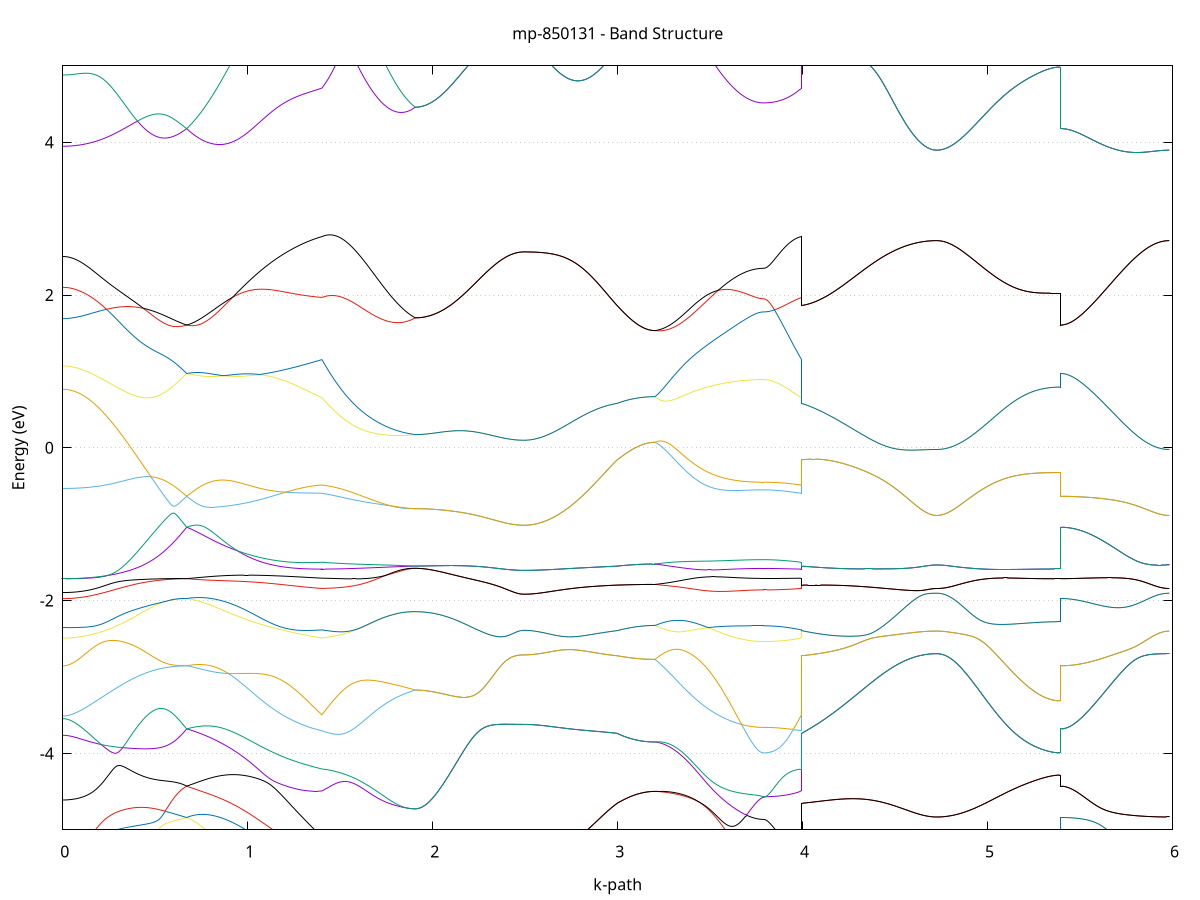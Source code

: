 set title 'mp-850131 - Band Structure'
set xlabel 'k-path'
set ylabel 'Energy (eV)'
set grid y
set yrange [-5:5]
set terminal png size 800,600
set output 'mp-850131_bands_gnuplot.png'
plot '-' using 1:2 with lines notitle, '-' using 1:2 with lines notitle, '-' using 1:2 with lines notitle, '-' using 1:2 with lines notitle, '-' using 1:2 with lines notitle, '-' using 1:2 with lines notitle, '-' using 1:2 with lines notitle, '-' using 1:2 with lines notitle, '-' using 1:2 with lines notitle, '-' using 1:2 with lines notitle, '-' using 1:2 with lines notitle, '-' using 1:2 with lines notitle, '-' using 1:2 with lines notitle, '-' using 1:2 with lines notitle, '-' using 1:2 with lines notitle, '-' using 1:2 with lines notitle, '-' using 1:2 with lines notitle, '-' using 1:2 with lines notitle, '-' using 1:2 with lines notitle, '-' using 1:2 with lines notitle, '-' using 1:2 with lines notitle, '-' using 1:2 with lines notitle, '-' using 1:2 with lines notitle, '-' using 1:2 with lines notitle, '-' using 1:2 with lines notitle, '-' using 1:2 with lines notitle, '-' using 1:2 with lines notitle, '-' using 1:2 with lines notitle, '-' using 1:2 with lines notitle, '-' using 1:2 with lines notitle, '-' using 1:2 with lines notitle, '-' using 1:2 with lines notitle, '-' using 1:2 with lines notitle, '-' using 1:2 with lines notitle, '-' using 1:2 with lines notitle, '-' using 1:2 with lines notitle, '-' using 1:2 with lines notitle, '-' using 1:2 with lines notitle, '-' using 1:2 with lines notitle, '-' using 1:2 with lines notitle, '-' using 1:2 with lines notitle, '-' using 1:2 with lines notitle, '-' using 1:2 with lines notitle, '-' using 1:2 with lines notitle, '-' using 1:2 with lines notitle, '-' using 1:2 with lines notitle, '-' using 1:2 with lines notitle, '-' using 1:2 with lines notitle, '-' using 1:2 with lines notitle, '-' using 1:2 with lines notitle, '-' using 1:2 with lines notitle, '-' using 1:2 with lines notitle, '-' using 1:2 with lines notitle, '-' using 1:2 with lines notitle, '-' using 1:2 with lines notitle, '-' using 1:2 with lines notitle, '-' using 1:2 with lines notitle, '-' using 1:2 with lines notitle, '-' using 1:2 with lines notitle, '-' using 1:2 with lines notitle, '-' using 1:2 with lines notitle, '-' using 1:2 with lines notitle, '-' using 1:2 with lines notitle, '-' using 1:2 with lines notitle
0.000000 -64.112787
0.009854 -64.112787
0.019707 -64.112787
0.029561 -64.112787
0.039415 -64.112787
0.049268 -64.112787
0.059122 -64.112787
0.068976 -64.112787
0.078829 -64.112787
0.088683 -64.112787
0.098536 -64.112787
0.108390 -64.112787
0.118244 -64.112787
0.128097 -64.112787
0.137951 -64.112787
0.147805 -64.112787
0.157658 -64.112787
0.167512 -64.112787
0.177366 -64.112787
0.187219 -64.112787
0.197073 -64.112787
0.206927 -64.112687
0.216780 -64.112687
0.226634 -64.112687
0.236487 -64.112687
0.246341 -64.112687
0.256195 -64.112687
0.266048 -64.112587
0.275902 -64.112587
0.285756 -64.112587
0.295609 -64.112587
0.305463 -64.112487
0.315317 -64.112487
0.325170 -64.112487
0.335024 -64.112487
0.344878 -64.112487
0.354731 -64.112387
0.364585 -64.112387
0.374439 -64.112387
0.384292 -64.112487
0.394146 -64.112487
0.403999 -64.112487
0.413853 -64.112487
0.423707 -64.112487
0.433560 -64.112487
0.443414 -64.112487
0.453268 -64.112487
0.463121 -64.112487
0.472975 -64.112487
0.482829 -64.112487
0.492682 -64.112487
0.502536 -64.112487
0.512390 -64.112387
0.522243 -64.112387
0.532097 -64.112387
0.541951 -64.112387
0.551804 -64.112387
0.561658 -64.112387
0.571511 -64.112387
0.581365 -64.112387
0.591219 -64.112387
0.601072 -64.112387
0.610926 -64.112387
0.620780 -64.112387
0.630633 -64.112387
0.640487 -64.112387
0.650341 -64.112387
0.660194 -64.112287
0.670048 -64.112287
0.670048 -64.112287
0.679927 -64.112287
0.689806 -64.112387
0.699686 -64.112387
0.709565 -64.112387
0.719444 -64.112387
0.729323 -64.112387
0.739203 -64.112387
0.749082 -64.112387
0.758961 -64.112387
0.768840 -64.112487
0.778720 -64.112487
0.788599 -64.112487
0.798478 -64.112487
0.808357 -64.112487
0.818237 -64.112487
0.828116 -64.112487
0.837995 -64.112487
0.847874 -64.112487
0.857754 -64.112487
0.867633 -64.112487
0.877512 -64.112487
0.887392 -64.112487
0.897271 -64.112487
0.907150 -64.112487
0.917029 -64.112487
0.926909 -64.112487
0.936788 -64.112487
0.946667 -64.112487
0.956546 -64.112487
0.966426 -64.112487
0.976305 -64.112487
0.986184 -64.112387
0.996063 -64.112487
1.005943 -64.112487
1.015822 -64.112387
1.025701 -64.112387
1.035580 -64.112487
1.045460 -64.112487
1.055339 -64.112387
1.065218 -64.112387
1.075097 -64.112387
1.084977 -64.112487
1.094856 -64.112487
1.104735 -64.112487
1.114614 -64.112487
1.124494 -64.112487
1.134373 -64.112487
1.144252 -64.112487
1.154131 -64.112487
1.164011 -64.112487
1.173890 -64.112487
1.183769 -64.112487
1.193648 -64.112487
1.203528 -64.112487
1.213407 -64.112487
1.223286 -64.112487
1.233165 -64.112487
1.243045 -64.112487
1.252924 -64.112487
1.262803 -64.112587
1.272682 -64.112587
1.282562 -64.112587
1.292441 -64.112587
1.302320 -64.112587
1.312199 -64.112687
1.322079 -64.112687
1.331958 -64.112687
1.341837 -64.112687
1.351717 -64.112687
1.361596 -64.112687
1.371475 -64.112687
1.381354 -64.112687
1.391234 -64.112687
1.401113 -64.112687
1.401113 -64.112687
1.411005 -64.112687
1.420897 -64.112687
1.430789 -64.112587
1.440681 -64.112587
1.450574 -64.112587
1.460466 -64.112587
1.470358 -64.112587
1.480250 -64.112587
1.490142 -64.112587
1.500035 -64.112587
1.509927 -64.112587
1.519819 -64.112587
1.529711 -64.112587
1.539603 -64.112687
1.549495 -64.112687
1.559388 -64.112687
1.569280 -64.112687
1.579172 -64.112687
1.589064 -64.112687
1.598956 -64.112687
1.608849 -64.112687
1.618741 -64.112587
1.628633 -64.112587
1.638525 -64.112587
1.648417 -64.112487
1.658309 -64.112487
1.668202 -64.112487
1.678094 -64.112487
1.687986 -64.112487
1.697878 -64.112487
1.707770 -64.112487
1.717663 -64.112487
1.727555 -64.112487
1.737447 -64.112487
1.747339 -64.112487
1.757231 -64.112487
1.767123 -64.112387
1.777016 -64.112387
1.786908 -64.112387
1.796800 -64.112387
1.806692 -64.112387
1.816584 -64.112387
1.826476 -64.112387
1.836369 -64.112387
1.846261 -64.112387
1.856153 -64.112387
1.866045 -64.112387
1.875937 -64.112387
1.885830 -64.112387
1.895722 -64.112487
1.905614 -64.112487
1.905614 -64.112487
1.915565 -64.112487
1.925517 -64.112387
1.935469 -64.112387
1.945420 -64.112387
1.955372 -64.112387
1.965323 -64.112387
1.975275 -64.112387
1.985226 -64.112387
1.995178 -64.112387
2.005129 -64.112487
2.015081 -64.112487
2.025032 -64.112487
2.034984 -64.112487
2.044935 -64.112487
2.054887 -64.112487
2.064839 -64.112487
2.074790 -64.112587
2.084742 -64.112587
2.094693 -64.112587
2.104645 -64.112587
2.114596 -64.112587
2.124548 -64.112587
2.134499 -64.112587
2.144451 -64.112587
2.154402 -64.112587
2.164354 -64.112587
2.174305 -64.112587
2.184257 -64.112587
2.194209 -64.112587
2.204160 -64.112487
2.214112 -64.112487
2.224063 -64.112487
2.234015 -64.112487
2.243966 -64.112387
2.253918 -64.112487
2.263869 -64.112487
2.273821 -64.112487
2.283772 -64.112487
2.293724 -64.112387
2.303675 -64.112387
2.313627 -64.112387
2.323579 -64.112387
2.333530 -64.112387
2.343482 -64.112287
2.353433 -64.112387
2.363385 -64.112387
2.373336 -64.112387
2.383288 -64.112387
2.393239 -64.112487
2.403191 -64.112487
2.413142 -64.112487
2.423094 -64.112487
2.433045 -64.112487
2.442997 -64.112487
2.452949 -64.112487
2.462900 -64.112487
2.472852 -64.112587
2.482803 -64.112587
2.492755 -64.112487
2.492755 -64.112487
2.502647 -64.112487
2.512539 -64.112487
2.522431 -64.112487
2.532323 -64.112487
2.542216 -64.112487
2.552108 -64.112487
2.562000 -64.112487
2.571892 -64.112487
2.581784 -64.112487
2.591677 -64.112587
2.601569 -64.112487
2.611461 -64.112487
2.621353 -64.112487
2.631245 -64.112487
2.641137 -64.112587
2.651030 -64.112587
2.660922 -64.112587
2.670814 -64.112587
2.680706 -64.112587
2.690598 -64.112587
2.700490 -64.112587
2.710383 -64.112587
2.720275 -64.112587
2.730167 -64.112587
2.740059 -64.112587
2.749951 -64.112587
2.759844 -64.112587
2.769736 -64.112587
2.779628 -64.112587
2.789520 -64.112587
2.799412 -64.112587
2.809304 -64.112587
2.819197 -64.112587
2.829089 -64.112587
2.838981 -64.112587
2.848873 -64.112587
2.858765 -64.112587
2.868658 -64.112587
2.878550 -64.112587
2.888442 -64.112587
2.898334 -64.112687
2.908226 -64.112687
2.918118 -64.112687
2.928011 -64.112687
2.937903 -64.112687
2.947795 -64.112687
2.957687 -64.112687
2.967579 -64.112687
2.977471 -64.112687
2.987364 -64.112687
2.997256 -64.112687
2.997256 -64.112687
3.007015 -64.112687
3.016774 -64.112687
3.026533 -64.112687
3.036292 -64.112687
3.046051 -64.112687
3.055810 -64.112687
3.065569 -64.112687
3.075328 -64.112687
3.085087 -64.112687
3.094846 -64.112687
3.104605 -64.112587
3.114365 -64.112587
3.124124 -64.112587
3.133883 -64.112587
3.143642 -64.112587
3.153401 -64.112587
3.163160 -64.112587
3.172919 -64.112587
3.182678 -64.112587
3.192437 -64.112587
3.202196 -64.112587
3.202196 -64.112587
3.212148 -64.112587
3.222099 -64.112587
3.232051 -64.112587
3.242002 -64.112687
3.251954 -64.112787
3.261905 -64.112687
3.271857 -64.112687
3.281808 -64.112687
3.291760 -64.112687
3.301711 -64.112687
3.311663 -64.112687
3.321614 -64.112687
3.331566 -64.112687
3.341518 -64.112687
3.351469 -64.112687
3.361421 -64.112687
3.371372 -64.112687
3.381324 -64.112687
3.391275 -64.112687
3.401227 -64.112687
3.411178 -64.112687
3.421130 -64.112687
3.431081 -64.112687
3.441033 -64.112687
3.450985 -64.112787
3.460936 -64.112687
3.470888 -64.112687
3.480839 -64.112687
3.490791 -64.112687
3.500742 -64.112687
3.510694 -64.112687
3.520645 -64.112687
3.530597 -64.112687
3.540548 -64.112687
3.550500 -64.112687
3.560451 -64.112587
3.570403 -64.112587
3.580355 -64.112587
3.590306 -64.112587
3.600258 -64.112587
3.610209 -64.112587
3.620161 -64.112587
3.630112 -64.112687
3.640064 -64.112687
3.650015 -64.112687
3.659967 -64.112687
3.669918 -64.112587
3.679870 -64.112587
3.689821 -64.112587
3.699773 -64.112587
3.709725 -64.112587
3.719676 -64.112587
3.729628 -64.112587
3.739579 -64.112687
3.749531 -64.112687
3.759482 -64.112687
3.769434 -64.112687
3.779385 -64.112687
3.789337 -64.112687
3.789337 -64.112687
3.799096 -64.112687
3.808855 -64.112687
3.818614 -64.112687
3.828373 -64.112687
3.838132 -64.112687
3.847891 -64.112687
3.857650 -64.112687
3.867409 -64.112587
3.877168 -64.112687
3.886927 -64.112687
3.896686 -64.112687
3.906446 -64.112687
3.916205 -64.112687
3.925964 -64.112687
3.935723 -64.112687
3.945482 -64.112687
3.955241 -64.112687
3.965000 -64.112687
3.974759 -64.112687
3.984518 -64.112687
3.994277 -64.112687
3.994277 -64.112687
4.004156 -64.112687
4.014036 -64.112687
4.023915 -64.112687
4.033794 -64.112787
4.043673 -64.112787
4.053553 -64.112687
4.063432 -64.112687
4.073311 -64.112687
4.083190 -64.112687
4.093070 -64.112587
4.102949 -64.112587
4.112828 -64.112587
4.122707 -64.112687
4.132587 -64.112687
4.142466 -64.112587
4.152345 -64.112587
4.162224 -64.112587
4.172104 -64.112587
4.181983 -64.112587
4.191862 -64.112587
4.201741 -64.112587
4.211621 -64.112587
4.221500 -64.112587
4.231379 -64.112587
4.241258 -64.112587
4.251138 -64.112587
4.261017 -64.112687
4.270896 -64.112587
4.280775 -64.112587
4.290655 -64.112687
4.300534 -64.112587
4.310413 -64.112687
4.320292 -64.112587
4.330172 -64.112587
4.340051 -64.112587
4.349930 -64.112587
4.359809 -64.112587
4.369689 -64.112587
4.379568 -64.112587
4.389447 -64.112687
4.399326 -64.112687
4.409206 -64.112687
4.419085 -64.112687
4.428964 -64.112687
4.438843 -64.112687
4.448723 -64.112587
4.458602 -64.112687
4.468481 -64.112687
4.478360 -64.112687
4.488240 -64.112687
4.498119 -64.112687
4.507998 -64.112687
4.517878 -64.112687
4.527757 -64.112687
4.537636 -64.112787
4.547515 -64.112787
4.557395 -64.112687
4.567274 -64.112687
4.577153 -64.112687
4.587032 -64.112687
4.596912 -64.112687
4.606791 -64.112687
4.616670 -64.112687
4.626549 -64.112687
4.636429 -64.112687
4.646308 -64.112687
4.656187 -64.112687
4.666066 -64.112687
4.675946 -64.112687
4.685825 -64.112687
4.695704 -64.112687
4.705583 -64.112687
4.715463 -64.112687
4.725342 -64.112687
4.725342 -64.112687
4.735196 -64.112687
4.745049 -64.112687
4.754903 -64.112687
4.764756 -64.112687
4.774610 -64.112687
4.784464 -64.112687
4.794317 -64.112587
4.804171 -64.112587
4.814025 -64.112687
4.823878 -64.112687
4.833732 -64.112687
4.843586 -64.112587
4.853439 -64.112587
4.863293 -64.112587
4.873147 -64.112587
4.883000 -64.112587
4.892854 -64.112587
4.902708 -64.112587
4.912561 -64.112487
4.922415 -64.112587
4.932268 -64.112587
4.942122 -64.112587
4.951976 -64.112587
4.961829 -64.112587
4.971683 -64.112587
4.981537 -64.112587
4.991390 -64.112587
5.001244 -64.112587
5.011098 -64.112587
5.020951 -64.112587
5.030805 -64.112587
5.040659 -64.112587
5.050512 -64.112587
5.060366 -64.112687
5.070219 -64.112687
5.080073 -64.112587
5.089927 -64.112587
5.099780 -64.112587
5.109634 -64.112687
5.119488 -64.112687
5.129341 -64.112687
5.139195 -64.112587
5.149049 -64.112587
5.158902 -64.112587
5.168756 -64.112587
5.178610 -64.112687
5.188463 -64.112687
5.198317 -64.112687
5.208171 -64.112587
5.218024 -64.112587
5.227878 -64.112587
5.237731 -64.112587
5.247585 -64.112587
5.257439 -64.112587
5.267292 -64.112587
5.277146 -64.112587
5.287000 -64.112587
5.296853 -64.112587
5.306707 -64.112587
5.316561 -64.112587
5.326414 -64.112587
5.336268 -64.112587
5.346122 -64.112587
5.355975 -64.112587
5.365829 -64.112587
5.375683 -64.112687
5.385536 -64.112687
5.395390 -64.112687
5.395390 -64.112287
5.405341 -64.112387
5.415293 -64.112387
5.425244 -64.112387
5.435196 -64.112387
5.445147 -64.112387
5.455099 -64.112487
5.465051 -64.112487
5.475002 -64.112487
5.484954 -64.112487
5.494905 -64.112487
5.504857 -64.112487
5.514808 -64.112487
5.524760 -64.112487
5.534711 -64.112487
5.544663 -64.112487
5.554614 -64.112487
5.564566 -64.112487
5.574517 -64.112487
5.584469 -64.112487
5.594421 -64.112487
5.604372 -64.112487
5.614324 -64.112487
5.624275 -64.112487
5.634227 -64.112587
5.644178 -64.112487
5.654130 -64.112487
5.664081 -64.112587
5.674033 -64.112587
5.683984 -64.112587
5.693936 -64.112487
5.703888 -64.112587
5.713839 -64.112487
5.723791 -64.112487
5.733742 -64.112487
5.743694 -64.112487
5.753645 -64.112487
5.763597 -64.112487
5.773548 -64.112487
5.783500 -64.112487
5.793451 -64.112487
5.803403 -64.112587
5.813354 -64.112487
5.823306 -64.112587
5.833258 -64.112587
5.843209 -64.112587
5.853161 -64.112587
5.863112 -64.112587
5.873064 -64.112687
5.883015 -64.112587
5.892967 -64.112687
5.902918 -64.112687
5.912870 -64.112587
5.922821 -64.112587
5.932773 -64.112587
5.942724 -64.112587
5.952676 -64.112687
5.962628 -64.112687
5.972579 -64.112687
5.982531 -64.112687
e
0.000000 -64.111987
0.009854 -64.111987
0.019707 -64.111987
0.029561 -64.111987
0.039415 -64.111987
0.049268 -64.111987
0.059122 -64.111987
0.068976 -64.111987
0.078829 -64.111987
0.088683 -64.111987
0.098536 -64.111987
0.108390 -64.111987
0.118244 -64.111987
0.128097 -64.111987
0.137951 -64.111987
0.147805 -64.111987
0.157658 -64.111987
0.167512 -64.111987
0.177366 -64.111987
0.187219 -64.111987
0.197073 -64.111887
0.206927 -64.111887
0.216780 -64.111887
0.226634 -64.111887
0.236487 -64.111887
0.246341 -64.111887
0.256195 -64.111887
0.266048 -64.111887
0.275902 -64.111987
0.285756 -64.111987
0.295609 -64.111987
0.305463 -64.111987
0.315317 -64.112087
0.325170 -64.112087
0.335024 -64.112187
0.344878 -64.112187
0.354731 -64.112187
0.364585 -64.112187
0.374439 -64.112187
0.384292 -64.112187
0.394146 -64.112087
0.403999 -64.112187
0.413853 -64.112187
0.423707 -64.112187
0.433560 -64.112187
0.443414 -64.112187
0.453268 -64.112187
0.463121 -64.112187
0.472975 -64.112187
0.482829 -64.112087
0.492682 -64.112087
0.502536 -64.112187
0.512390 -64.112187
0.522243 -64.112187
0.532097 -64.112187
0.541951 -64.112187
0.551804 -64.112187
0.561658 -64.112287
0.571511 -64.112287
0.581365 -64.112287
0.591219 -64.112287
0.601072 -64.112287
0.610926 -64.112287
0.620780 -64.112287
0.630633 -64.112287
0.640487 -64.112287
0.650341 -64.112287
0.660194 -64.112287
0.670048 -64.112287
0.670048 -64.112287
0.679927 -64.112287
0.689806 -64.112287
0.699686 -64.112287
0.709565 -64.112287
0.719444 -64.112287
0.729323 -64.112387
0.739203 -64.112387
0.749082 -64.112387
0.758961 -64.112387
0.768840 -64.112387
0.778720 -64.112387
0.788599 -64.112387
0.798478 -64.112387
0.808357 -64.112387
0.818237 -64.112387
0.828116 -64.112387
0.837995 -64.112387
0.847874 -64.112387
0.857754 -64.112387
0.867633 -64.112387
0.877512 -64.112387
0.887392 -64.112387
0.897271 -64.112387
0.907150 -64.112387
0.917029 -64.112387
0.926909 -64.112387
0.936788 -64.112387
0.946667 -64.112387
0.956546 -64.112387
0.966426 -64.112387
0.976305 -64.112387
0.986184 -64.112287
0.996063 -64.112287
1.005943 -64.112287
1.015822 -64.112387
1.025701 -64.112287
1.035580 -64.112287
1.045460 -64.112287
1.055339 -64.112287
1.065218 -64.112287
1.075097 -64.112287
1.084977 -64.112287
1.094856 -64.112287
1.104735 -64.112287
1.114614 -64.112287
1.124494 -64.112287
1.134373 -64.112287
1.144252 -64.112287
1.154131 -64.112287
1.164011 -64.112287
1.173890 -64.112287
1.183769 -64.112287
1.193648 -64.112287
1.203528 -64.112287
1.213407 -64.112287
1.223286 -64.112187
1.233165 -64.112287
1.243045 -64.112287
1.252924 -64.112287
1.262803 -64.112287
1.272682 -64.112287
1.282562 -64.112287
1.292441 -64.112287
1.302320 -64.112287
1.312199 -64.112287
1.322079 -64.112287
1.331958 -64.112287
1.341837 -64.112287
1.351717 -64.112287
1.361596 -64.112287
1.371475 -64.112287
1.381354 -64.112287
1.391234 -64.112287
1.401113 -64.112287
1.401113 -64.112287
1.411005 -64.112287
1.420897 -64.112287
1.430789 -64.112287
1.440681 -64.112287
1.450574 -64.112287
1.460466 -64.112287
1.470358 -64.112287
1.480250 -64.112287
1.490142 -64.112287
1.500035 -64.112287
1.509927 -64.112287
1.519819 -64.112287
1.529711 -64.112287
1.539603 -64.112287
1.549495 -64.112387
1.559388 -64.112387
1.569280 -64.112387
1.579172 -64.112387
1.589064 -64.112387
1.598956 -64.112387
1.608849 -64.112387
1.618741 -64.112387
1.628633 -64.112387
1.638525 -64.112287
1.648417 -64.112287
1.658309 -64.112287
1.668202 -64.112287
1.678094 -64.112287
1.687986 -64.112287
1.697878 -64.112287
1.707770 -64.112287
1.717663 -64.112287
1.727555 -64.112287
1.737447 -64.112287
1.747339 -64.112287
1.757231 -64.112287
1.767123 -64.112287
1.777016 -64.112287
1.786908 -64.112287
1.796800 -64.112287
1.806692 -64.112287
1.816584 -64.112287
1.826476 -64.112287
1.836369 -64.112287
1.846261 -64.112287
1.856153 -64.112287
1.866045 -64.112387
1.875937 -64.112387
1.885830 -64.112387
1.895722 -64.112387
1.905614 -64.112487
1.905614 -64.112487
1.915565 -64.112487
1.925517 -64.112387
1.935469 -64.112387
1.945420 -64.112387
1.955372 -64.112387
1.965323 -64.112387
1.975275 -64.112387
1.985226 -64.112387
1.995178 -64.112387
2.005129 -64.112487
2.015081 -64.112487
2.025032 -64.112487
2.034984 -64.112487
2.044935 -64.112487
2.054887 -64.112487
2.064839 -64.112487
2.074790 -64.112587
2.084742 -64.112587
2.094693 -64.112587
2.104645 -64.112587
2.114596 -64.112587
2.124548 -64.112587
2.134499 -64.112587
2.144451 -64.112587
2.154402 -64.112587
2.164354 -64.112587
2.174305 -64.112587
2.184257 -64.112587
2.194209 -64.112587
2.204160 -64.112487
2.214112 -64.112487
2.224063 -64.112487
2.234015 -64.112487
2.243966 -64.112387
2.253918 -64.112487
2.263869 -64.112487
2.273821 -64.112487
2.283772 -64.112487
2.293724 -64.112387
2.303675 -64.112387
2.313627 -64.112387
2.323579 -64.112387
2.333530 -64.112387
2.343482 -64.112287
2.353433 -64.112387
2.363385 -64.112387
2.373336 -64.112387
2.383288 -64.112387
2.393239 -64.112487
2.403191 -64.112487
2.413142 -64.112487
2.423094 -64.112487
2.433045 -64.112487
2.442997 -64.112487
2.452949 -64.112487
2.462900 -64.112487
2.472852 -64.112587
2.482803 -64.112587
2.492755 -64.112487
2.492755 -64.112487
2.502647 -64.112487
2.512539 -64.112487
2.522431 -64.112487
2.532323 -64.112487
2.542216 -64.112487
2.552108 -64.112487
2.562000 -64.112487
2.571892 -64.112487
2.581784 -64.112487
2.591677 -64.112587
2.601569 -64.112487
2.611461 -64.112487
2.621353 -64.112487
2.631245 -64.112487
2.641137 -64.112587
2.651030 -64.112587
2.660922 -64.112587
2.670814 -64.112587
2.680706 -64.112587
2.690598 -64.112587
2.700490 -64.112587
2.710383 -64.112587
2.720275 -64.112587
2.730167 -64.112587
2.740059 -64.112587
2.749951 -64.112587
2.759844 -64.112587
2.769736 -64.112587
2.779628 -64.112587
2.789520 -64.112587
2.799412 -64.112587
2.809304 -64.112587
2.819197 -64.112587
2.829089 -64.112587
2.838981 -64.112587
2.848873 -64.112587
2.858765 -64.112587
2.868658 -64.112587
2.878550 -64.112587
2.888442 -64.112587
2.898334 -64.112687
2.908226 -64.112687
2.918118 -64.112687
2.928011 -64.112687
2.937903 -64.112687
2.947795 -64.112687
2.957687 -64.112687
2.967579 -64.112687
2.977471 -64.112687
2.987364 -64.112687
2.997256 -64.112687
2.997256 -64.112687
3.007015 -64.112687
3.016774 -64.112687
3.026533 -64.112687
3.036292 -64.112687
3.046051 -64.112687
3.055810 -64.112687
3.065569 -64.112687
3.075328 -64.112687
3.085087 -64.112687
3.094846 -64.112687
3.104605 -64.112587
3.114365 -64.112587
3.124124 -64.112587
3.133883 -64.112587
3.143642 -64.112587
3.153401 -64.112587
3.163160 -64.112587
3.172919 -64.112587
3.182678 -64.112587
3.192437 -64.112587
3.202196 -64.112587
3.202196 -64.112587
3.212148 -64.112587
3.222099 -64.112587
3.232051 -64.112487
3.242002 -64.112587
3.251954 -64.112687
3.261905 -64.112687
3.271857 -64.112687
3.281808 -64.112587
3.291760 -64.112587
3.301711 -64.112587
3.311663 -64.112587
3.321614 -64.112587
3.331566 -64.112587
3.341518 -64.112487
3.351469 -64.112487
3.361421 -64.112487
3.371372 -64.112387
3.381324 -64.112387
3.391275 -64.112387
3.401227 -64.112287
3.411178 -64.112287
3.421130 -64.112287
3.431081 -64.112287
3.441033 -64.112187
3.450985 -64.112187
3.460936 -64.112187
3.470888 -64.112087
3.480839 -64.112187
3.490791 -64.112087
3.500742 -64.112087
3.510694 -64.112087
3.520645 -64.112087
3.530597 -64.111987
3.540548 -64.111987
3.550500 -64.111987
3.560451 -64.112087
3.570403 -64.112187
3.580355 -64.112187
3.590306 -64.112187
3.600258 -64.112187
3.610209 -64.112187
3.620161 -64.112187
3.630112 -64.112287
3.640064 -64.112287
3.650015 -64.112287
3.659967 -64.112287
3.669918 -64.112287
3.679870 -64.112287
3.689821 -64.112287
3.699773 -64.112287
3.709725 -64.112287
3.719676 -64.112287
3.729628 -64.112287
3.739579 -64.112287
3.749531 -64.112287
3.759482 -64.112287
3.769434 -64.112187
3.779385 -64.112187
3.789337 -64.112187
3.789337 -64.112187
3.799096 -64.112187
3.808855 -64.112187
3.818614 -64.112287
3.828373 -64.112287
3.838132 -64.112287
3.847891 -64.112287
3.857650 -64.112287
3.867409 -64.112187
3.877168 -64.112287
3.886927 -64.112287
3.896686 -64.112287
3.906446 -64.112287
3.916205 -64.112287
3.925964 -64.112287
3.935723 -64.112287
3.945482 -64.112287
3.955241 -64.112287
3.965000 -64.112287
3.974759 -64.112287
3.984518 -64.112287
3.994277 -64.112287
3.994277 -64.112687
4.004156 -64.112687
4.014036 -64.112687
4.023915 -64.112687
4.033794 -64.112787
4.043673 -64.112787
4.053553 -64.112687
4.063432 -64.112687
4.073311 -64.112687
4.083190 -64.112687
4.093070 -64.112587
4.102949 -64.112587
4.112828 -64.112587
4.122707 -64.112687
4.132587 -64.112687
4.142466 -64.112587
4.152345 -64.112587
4.162224 -64.112587
4.172104 -64.112587
4.181983 -64.112587
4.191862 -64.112587
4.201741 -64.112587
4.211621 -64.112587
4.221500 -64.112587
4.231379 -64.112587
4.241258 -64.112587
4.251138 -64.112587
4.261017 -64.112687
4.270896 -64.112587
4.280775 -64.112587
4.290655 -64.112687
4.300534 -64.112587
4.310413 -64.112687
4.320292 -64.112587
4.330172 -64.112587
4.340051 -64.112587
4.349930 -64.112587
4.359809 -64.112587
4.369689 -64.112587
4.379568 -64.112587
4.389447 -64.112687
4.399326 -64.112687
4.409206 -64.112687
4.419085 -64.112687
4.428964 -64.112687
4.438843 -64.112687
4.448723 -64.112587
4.458602 -64.112687
4.468481 -64.112687
4.478360 -64.112687
4.488240 -64.112687
4.498119 -64.112687
4.507998 -64.112687
4.517878 -64.112687
4.527757 -64.112687
4.537636 -64.112787
4.547515 -64.112787
4.557395 -64.112687
4.567274 -64.112687
4.577153 -64.112687
4.587032 -64.112687
4.596912 -64.112687
4.606791 -64.112687
4.616670 -64.112687
4.626549 -64.112687
4.636429 -64.112687
4.646308 -64.112687
4.656187 -64.112687
4.666066 -64.112687
4.675946 -64.112687
4.685825 -64.112687
4.695704 -64.112687
4.705583 -64.112687
4.715463 -64.112687
4.725342 -64.112687
4.725342 -64.112687
4.735196 -64.112687
4.745049 -64.112687
4.754903 -64.112687
4.764756 -64.112687
4.774610 -64.112687
4.784464 -64.112687
4.794317 -64.112587
4.804171 -64.112587
4.814025 -64.112687
4.823878 -64.112687
4.833732 -64.112687
4.843586 -64.112587
4.853439 -64.112587
4.863293 -64.112587
4.873147 -64.112587
4.883000 -64.112587
4.892854 -64.112587
4.902708 -64.112587
4.912561 -64.112487
4.922415 -64.112587
4.932268 -64.112587
4.942122 -64.112587
4.951976 -64.112587
4.961829 -64.112587
4.971683 -64.112587
4.981537 -64.112587
4.991390 -64.112587
5.001244 -64.112587
5.011098 -64.112587
5.020951 -64.112587
5.030805 -64.112587
5.040659 -64.112587
5.050512 -64.112587
5.060366 -64.112687
5.070219 -64.112687
5.080073 -64.112587
5.089927 -64.112587
5.099780 -64.112587
5.109634 -64.112687
5.119488 -64.112687
5.129341 -64.112587
5.139195 -64.112587
5.149049 -64.112587
5.158902 -64.112587
5.168756 -64.112587
5.178610 -64.112687
5.188463 -64.112687
5.198317 -64.112687
5.208171 -64.112587
5.218024 -64.112587
5.227878 -64.112587
5.237731 -64.112587
5.247585 -64.112587
5.257439 -64.112587
5.267292 -64.112587
5.277146 -64.112587
5.287000 -64.112587
5.296853 -64.112587
5.306707 -64.112587
5.316561 -64.112587
5.326414 -64.112587
5.336268 -64.112587
5.346122 -64.112587
5.355975 -64.112587
5.365829 -64.112587
5.375683 -64.112687
5.385536 -64.112687
5.395390 -64.112687
5.395390 -64.112287
5.405341 -64.112387
5.415293 -64.112387
5.425244 -64.112387
5.435196 -64.112387
5.445147 -64.112387
5.455099 -64.112487
5.465051 -64.112487
5.475002 -64.112487
5.484954 -64.112487
5.494905 -64.112487
5.504857 -64.112487
5.514808 -64.112487
5.524760 -64.112487
5.534711 -64.112487
5.544663 -64.112487
5.554614 -64.112487
5.564566 -64.112487
5.574517 -64.112487
5.584469 -64.112487
5.594421 -64.112487
5.604372 -64.112487
5.614324 -64.112487
5.624275 -64.112487
5.634227 -64.112587
5.644178 -64.112487
5.654130 -64.112487
5.664081 -64.112587
5.674033 -64.112587
5.683984 -64.112587
5.693936 -64.112487
5.703888 -64.112587
5.713839 -64.112487
5.723791 -64.112487
5.733742 -64.112487
5.743694 -64.112487
5.753645 -64.112487
5.763597 -64.112487
5.773548 -64.112487
5.783500 -64.112487
5.793451 -64.112487
5.803403 -64.112587
5.813354 -64.112487
5.823306 -64.112587
5.833258 -64.112587
5.843209 -64.112587
5.853161 -64.112587
5.863112 -64.112587
5.873064 -64.112687
5.883015 -64.112587
5.892967 -64.112687
5.902918 -64.112687
5.912870 -64.112587
5.922821 -64.112587
5.932773 -64.112587
5.942724 -64.112587
5.952676 -64.112687
5.962628 -64.112687
5.972579 -64.112687
5.982531 -64.112687
e
0.000000 -64.057087
0.009854 -64.057087
0.019707 -64.057087
0.029561 -64.057087
0.039415 -64.057087
0.049268 -64.056987
0.059122 -64.056887
0.068976 -64.056887
0.078829 -64.056787
0.088683 -64.056787
0.098536 -64.056787
0.108390 -64.056887
0.118244 -64.056887
0.128097 -64.056887
0.137951 -64.056887
0.147805 -64.056887
0.157658 -64.056887
0.167512 -64.056887
0.177366 -64.056887
0.187219 -64.056887
0.197073 -64.056887
0.206927 -64.056887
0.216780 -64.056887
0.226634 -64.056887
0.236487 -64.056887
0.246341 -64.056787
0.256195 -64.056687
0.266048 -64.056687
0.275902 -64.056687
0.285756 -64.056587
0.295609 -64.056687
0.305463 -64.056687
0.315317 -64.056687
0.325170 -64.056687
0.335024 -64.056687
0.344878 -64.056687
0.354731 -64.056587
0.364585 -64.056587
0.374439 -64.056587
0.384292 -64.056687
0.394146 -64.056687
0.403999 -64.056687
0.413853 -64.056787
0.423707 -64.056687
0.433560 -64.056687
0.443414 -64.056787
0.453268 -64.056787
0.463121 -64.056687
0.472975 -64.056687
0.482829 -64.056687
0.492682 -64.056787
0.502536 -64.056787
0.512390 -64.056787
0.522243 -64.056787
0.532097 -64.056787
0.541951 -64.056887
0.551804 -64.056887
0.561658 -64.056887
0.571511 -64.056887
0.581365 -64.056887
0.591219 -64.056887
0.601072 -64.056887
0.610926 -64.056887
0.620780 -64.056987
0.630633 -64.056987
0.640487 -64.056987
0.650341 -64.056987
0.660194 -64.056987
0.670048 -64.056887
0.670048 -64.056887
0.679927 -64.056887
0.689806 -64.056887
0.699686 -64.056887
0.709565 -64.056887
0.719444 -64.056887
0.729323 -64.056887
0.739203 -64.056887
0.749082 -64.056887
0.758961 -64.056887
0.768840 -64.056887
0.778720 -64.056987
0.788599 -64.056987
0.798478 -64.056987
0.808357 -64.056987
0.818237 -64.056987
0.828116 -64.057087
0.837995 -64.056987
0.847874 -64.056887
0.857754 -64.056887
0.867633 -64.056887
0.877512 -64.056987
0.887392 -64.056987
0.897271 -64.056987
0.907150 -64.056987
0.917029 -64.056987
0.926909 -64.056987
0.936788 -64.057087
0.946667 -64.056987
0.956546 -64.056987
0.966426 -64.056987
0.976305 -64.056887
0.986184 -64.056887
0.996063 -64.056987
1.005943 -64.056987
1.015822 -64.056887
1.025701 -64.056887
1.035580 -64.056887
1.045460 -64.056887
1.055339 -64.056887
1.065218 -64.056887
1.075097 -64.056887
1.084977 -64.056887
1.094856 -64.056887
1.104735 -64.056887
1.114614 -64.056887
1.124494 -64.056987
1.134373 -64.056987
1.144252 -64.056987
1.154131 -64.056987
1.164011 -64.056987
1.173890 -64.056987
1.183769 -64.056987
1.193648 -64.056987
1.203528 -64.057087
1.213407 -64.057087
1.223286 -64.057087
1.233165 -64.057087
1.243045 -64.057087
1.252924 -64.057187
1.262803 -64.057287
1.272682 -64.057287
1.282562 -64.057287
1.292441 -64.057287
1.302320 -64.057287
1.312199 -64.057387
1.322079 -64.057387
1.331958 -64.057387
1.341837 -64.057387
1.351717 -64.057387
1.361596 -64.057487
1.371475 -64.057487
1.381354 -64.057487
1.391234 -64.057487
1.401113 -64.057487
1.401113 -64.057487
1.411005 -64.057487
1.420897 -64.057487
1.430789 -64.057487
1.440681 -64.057487
1.450574 -64.057487
1.460466 -64.057487
1.470358 -64.057487
1.480250 -64.057487
1.490142 -64.057487
1.500035 -64.057487
1.509927 -64.057487
1.519819 -64.057387
1.529711 -64.057387
1.539603 -64.057387
1.549495 -64.057387
1.559388 -64.057387
1.569280 -64.057387
1.579172 -64.057387
1.589064 -64.057387
1.598956 -64.057387
1.608849 -64.057287
1.618741 -64.057287
1.628633 -64.057287
1.638525 -64.057187
1.648417 -64.057187
1.658309 -64.057087
1.668202 -64.057187
1.678094 -64.057187
1.687986 -64.057187
1.697878 -64.057187
1.707770 -64.057187
1.717663 -64.057187
1.727555 -64.057187
1.737447 -64.057187
1.747339 -64.057187
1.757231 -64.057187
1.767123 -64.057087
1.777016 -64.057087
1.786908 -64.056987
1.796800 -64.056987
1.806692 -64.057087
1.816584 -64.056987
1.826476 -64.056987
1.836369 -64.057087
1.846261 -64.056987
1.856153 -64.056987
1.866045 -64.056987
1.875937 -64.056987
1.885830 -64.056987
1.895722 -64.056987
1.905614 -64.056987
1.905614 -64.056987
1.915565 -64.056987
1.925517 -64.056987
1.935469 -64.056987
1.945420 -64.056987
1.955372 -64.056987
1.965323 -64.056987
1.975275 -64.056987
1.985226 -64.056987
1.995178 -64.056987
2.005129 -64.057087
2.015081 -64.057087
2.025032 -64.057087
2.034984 -64.056987
2.044935 -64.056987
2.054887 -64.056987
2.064839 -64.056987
2.074790 -64.057087
2.084742 -64.057087
2.094693 -64.056987
2.104645 -64.056987
2.114596 -64.056987
2.124548 -64.057087
2.134499 -64.057087
2.144451 -64.056987
2.154402 -64.057087
2.164354 -64.057087
2.174305 -64.057087
2.184257 -64.057087
2.194209 -64.057087
2.204160 -64.057087
2.214112 -64.056987
2.224063 -64.057087
2.234015 -64.057087
2.243966 -64.057087
2.253918 -64.057087
2.263869 -64.057087
2.273821 -64.057087
2.283772 -64.057087
2.293724 -64.057087
2.303675 -64.057087
2.313627 -64.056987
2.323579 -64.056987
2.333530 -64.056987
2.343482 -64.056987
2.353433 -64.056987
2.363385 -64.057087
2.373336 -64.057087
2.383288 -64.057087
2.393239 -64.057087
2.403191 -64.057087
2.413142 -64.057087
2.423094 -64.056987
2.433045 -64.056987
2.442997 -64.056987
2.452949 -64.056987
2.462900 -64.056987
2.472852 -64.056987
2.482803 -64.057087
2.492755 -64.056987
2.492755 -64.056987
2.502647 -64.056987
2.512539 -64.056987
2.522431 -64.056987
2.532323 -64.056987
2.542216 -64.056987
2.552108 -64.056987
2.562000 -64.056987
2.571892 -64.056987
2.581784 -64.056987
2.591677 -64.056987
2.601569 -64.056987
2.611461 -64.056987
2.621353 -64.056987
2.631245 -64.057087
2.641137 -64.057087
2.651030 -64.057087
2.660922 -64.057087
2.670814 -64.057087
2.680706 -64.057187
2.690598 -64.057187
2.700490 -64.057087
2.710383 -64.057087
2.720275 -64.057087
2.730167 -64.057087
2.740059 -64.057087
2.749951 -64.057087
2.759844 -64.057087
2.769736 -64.057087
2.779628 -64.057087
2.789520 -64.057087
2.799412 -64.057087
2.809304 -64.057087
2.819197 -64.057087
2.829089 -64.057087
2.838981 -64.057087
2.848873 -64.057087
2.858765 -64.056987
2.868658 -64.057087
2.878550 -64.057087
2.888442 -64.057087
2.898334 -64.057087
2.908226 -64.057087
2.918118 -64.057087
2.928011 -64.057087
2.937903 -64.057187
2.947795 -64.057187
2.957687 -64.057187
2.967579 -64.057087
2.977471 -64.057087
2.987364 -64.057087
2.997256 -64.057087
2.997256 -64.057087
3.007015 -64.057087
3.016774 -64.057087
3.026533 -64.057087
3.036292 -64.057087
3.046051 -64.056987
3.055810 -64.056987
3.065569 -64.056987
3.075328 -64.057087
3.085087 -64.057087
3.094846 -64.057087
3.104605 -64.057087
3.114365 -64.057087
3.124124 -64.057087
3.133883 -64.057087
3.143642 -64.057087
3.153401 -64.057087
3.163160 -64.057087
3.172919 -64.056987
3.182678 -64.056887
3.192437 -64.056987
3.202196 -64.056987
3.202196 -64.056987
3.212148 -64.056987
3.222099 -64.056987
3.232051 -64.056987
3.242002 -64.056987
3.251954 -64.056987
3.261905 -64.056987
3.271857 -64.056987
3.281808 -64.056987
3.291760 -64.057087
3.301711 -64.057287
3.311663 -64.057287
3.321614 -64.057287
3.331566 -64.057287
3.341518 -64.057287
3.351469 -64.057287
3.361421 -64.057287
3.371372 -64.057287
3.381324 -64.057287
3.391275 -64.057287
3.401227 -64.057287
3.411178 -64.057287
3.421130 -64.057287
3.431081 -64.057287
3.441033 -64.057287
3.450985 -64.057287
3.460936 -64.057287
3.470888 -64.057287
3.480839 -64.057287
3.490791 -64.057287
3.500742 -64.057287
3.510694 -64.057287
3.520645 -64.057287
3.530597 -64.057287
3.540548 -64.057287
3.550500 -64.057287
3.560451 -64.057287
3.570403 -64.057287
3.580355 -64.057287
3.590306 -64.057287
3.600258 -64.057287
3.610209 -64.057287
3.620161 -64.057287
3.630112 -64.057387
3.640064 -64.057387
3.650015 -64.057387
3.659967 -64.057387
3.669918 -64.057387
3.679870 -64.057387
3.689821 -64.057387
3.699773 -64.057387
3.709725 -64.057387
3.719676 -64.057387
3.729628 -64.057387
3.739579 -64.057387
3.749531 -64.057387
3.759482 -64.057387
3.769434 -64.057387
3.779385 -64.057287
3.789337 -64.057287
3.789337 -64.057287
3.799096 -64.057387
3.808855 -64.057387
3.818614 -64.057387
3.828373 -64.057387
3.838132 -64.057387
3.847891 -64.057387
3.857650 -64.057387
3.867409 -64.057487
3.877168 -64.057487
3.886927 -64.057487
3.896686 -64.057487
3.906446 -64.057487
3.916205 -64.057387
3.925964 -64.057387
3.935723 -64.057387
3.945482 -64.057387
3.955241 -64.057387
3.965000 -64.057487
3.974759 -64.057487
3.984518 -64.057487
3.994277 -64.057487
3.994277 -64.057087
4.004156 -64.057087
4.014036 -64.057087
4.023915 -64.057087
4.033794 -64.057087
4.043673 -64.057087
4.053553 -64.057087
4.063432 -64.056987
4.073311 -64.056987
4.083190 -64.056987
4.093070 -64.056987
4.102949 -64.056987
4.112828 -64.056987
4.122707 -64.056987
4.132587 -64.056987
4.142466 -64.056987
4.152345 -64.056987
4.162224 -64.056987
4.172104 -64.056987
4.181983 -64.056887
4.191862 -64.056887
4.201741 -64.056887
4.211621 -64.056887
4.221500 -64.056887
4.231379 -64.056887
4.241258 -64.056887
4.251138 -64.056987
4.261017 -64.056987
4.270896 -64.056887
4.280775 -64.056887
4.290655 -64.056887
4.300534 -64.056887
4.310413 -64.056887
4.320292 -64.056887
4.330172 -64.056887
4.340051 -64.056887
4.349930 -64.056887
4.359809 -64.056887
4.369689 -64.056787
4.379568 -64.056787
4.389447 -64.056787
4.399326 -64.056887
4.409206 -64.056887
4.419085 -64.056887
4.428964 -64.056887
4.438843 -64.056887
4.448723 -64.056887
4.458602 -64.056887
4.468481 -64.056887
4.478360 -64.056887
4.488240 -64.056887
4.498119 -64.056887
4.507998 -64.056887
4.517878 -64.056887
4.527757 -64.056887
4.537636 -64.056887
4.547515 -64.056887
4.557395 -64.056887
4.567274 -64.056787
4.577153 -64.056787
4.587032 -64.056787
4.596912 -64.056787
4.606791 -64.056787
4.616670 -64.056787
4.626549 -64.056787
4.636429 -64.056787
4.646308 -64.056787
4.656187 -64.056787
4.666066 -64.056787
4.675946 -64.056787
4.685825 -64.056787
4.695704 -64.056787
4.705583 -64.056787
4.715463 -64.056787
4.725342 -64.056787
4.725342 -64.056787
4.735196 -64.056787
4.745049 -64.056787
4.754903 -64.056787
4.764756 -64.056787
4.774610 -64.056687
4.784464 -64.056787
4.794317 -64.056687
4.804171 -64.056687
4.814025 -64.056787
4.823878 -64.056787
4.833732 -64.056787
4.843586 -64.056787
4.853439 -64.056787
4.863293 -64.056787
4.873147 -64.056787
4.883000 -64.056787
4.892854 -64.056787
4.902708 -64.056787
4.912561 -64.056787
4.922415 -64.056787
4.932268 -64.056787
4.942122 -64.056787
4.951976 -64.056787
4.961829 -64.056887
4.971683 -64.056787
4.981537 -64.056787
4.991390 -64.056787
5.001244 -64.056787
5.011098 -64.056787
5.020951 -64.056787
5.030805 -64.056787
5.040659 -64.056787
5.050512 -64.056787
5.060366 -64.056787
5.070219 -64.056787
5.080073 -64.056787
5.089927 -64.056787
5.099780 -64.056687
5.109634 -64.056687
5.119488 -64.056687
5.129341 -64.056687
5.139195 -64.056687
5.149049 -64.056687
5.158902 -64.056687
5.168756 -64.056687
5.178610 -64.056587
5.188463 -64.056587
5.198317 -64.056587
5.208171 -64.056587
5.218024 -64.056587
5.227878 -64.056587
5.237731 -64.056587
5.247585 -64.056587
5.257439 -64.056487
5.267292 -64.056487
5.277146 -64.056487
5.287000 -64.056587
5.296853 -64.056587
5.306707 -64.056587
5.316561 -64.056587
5.326414 -64.056587
5.336268 -64.056587
5.346122 -64.056587
5.355975 -64.056587
5.365829 -64.056487
5.375683 -64.056487
5.385536 -64.056487
5.395390 -64.056487
5.395390 -64.056887
5.405341 -64.056887
5.415293 -64.056887
5.425244 -64.056887
5.435196 -64.056987
5.445147 -64.056987
5.455099 -64.056987
5.465051 -64.056987
5.475002 -64.056987
5.484954 -64.056987
5.494905 -64.056887
5.504857 -64.056887
5.514808 -64.056887
5.524760 -64.056887
5.534711 -64.056887
5.544663 -64.056887
5.554614 -64.056887
5.564566 -64.056887
5.574517 -64.056887
5.584469 -64.056787
5.594421 -64.056787
5.604372 -64.056787
5.614324 -64.056787
5.624275 -64.056787
5.634227 -64.056787
5.644178 -64.056787
5.654130 -64.056787
5.664081 -64.056787
5.674033 -64.056787
5.683984 -64.056787
5.693936 -64.056787
5.703888 -64.056787
5.713839 -64.056687
5.723791 -64.056687
5.733742 -64.056687
5.743694 -64.056687
5.753645 -64.056687
5.763597 -64.056687
5.773548 -64.056687
5.783500 -64.056687
5.793451 -64.056687
5.803403 -64.056687
5.813354 -64.056687
5.823306 -64.056687
5.833258 -64.056787
5.843209 -64.056787
5.853161 -64.056787
5.863112 -64.056787
5.873064 -64.056787
5.883015 -64.056787
5.892967 -64.056687
5.902918 -64.056687
5.912870 -64.056687
5.922821 -64.056687
5.932773 -64.056687
5.942724 -64.056787
5.952676 -64.056787
5.962628 -64.056787
5.972579 -64.056787
5.982531 -64.056787
e
0.000000 -64.056187
0.009854 -64.056187
0.019707 -64.056187
0.029561 -64.056187
0.039415 -64.056187
0.049268 -64.056187
0.059122 -64.056187
0.068976 -64.056287
0.078829 -64.056287
0.088683 -64.056287
0.098536 -64.056187
0.108390 -64.056187
0.118244 -64.056187
0.128097 -64.056187
0.137951 -64.056187
0.147805 -64.056087
0.157658 -64.056187
0.167512 -64.056287
0.177366 -64.056287
0.187219 -64.056287
0.197073 -64.056287
0.206927 -64.056187
0.216780 -64.056187
0.226634 -64.056287
0.236487 -64.056287
0.246341 -64.056187
0.256195 -64.056287
0.266048 -64.056287
0.275902 -64.056387
0.285756 -64.056387
0.295609 -64.056387
0.305463 -64.056387
0.315317 -64.056487
0.325170 -64.056487
0.335024 -64.056487
0.344878 -64.056487
0.354731 -64.056587
0.364585 -64.056587
0.374439 -64.056587
0.384292 -64.056587
0.394146 -64.056587
0.403999 -64.056587
0.413853 -64.056587
0.423707 -64.056587
0.433560 -64.056587
0.443414 -64.056587
0.453268 -64.056587
0.463121 -64.056587
0.472975 -64.056587
0.482829 -64.056687
0.492682 -64.056687
0.502536 -64.056687
0.512390 -64.056687
0.522243 -64.056687
0.532097 -64.056687
0.541951 -64.056687
0.551804 -64.056687
0.561658 -64.056787
0.571511 -64.056787
0.581365 -64.056787
0.591219 -64.056787
0.601072 -64.056787
0.610926 -64.056887
0.620780 -64.056887
0.630633 -64.056887
0.640487 -64.056887
0.650341 -64.056887
0.660194 -64.056887
0.670048 -64.056887
0.670048 -64.056887
0.679927 -64.056887
0.689806 -64.056887
0.699686 -64.056887
0.709565 -64.056887
0.719444 -64.056887
0.729323 -64.056887
0.739203 -64.056887
0.749082 -64.056887
0.758961 -64.056887
0.768840 -64.056887
0.778720 -64.056887
0.788599 -64.056887
0.798478 -64.056887
0.808357 -64.056887
0.818237 -64.056787
0.828116 -64.056887
0.837995 -64.056887
0.847874 -64.056887
0.857754 -64.056887
0.867633 -64.056887
0.877512 -64.056887
0.887392 -64.056887
0.897271 -64.056887
0.907150 -64.056787
0.917029 -64.056787
0.926909 -64.056787
0.936788 -64.056787
0.946667 -64.056787
0.956546 -64.056787
0.966426 -64.056787
0.976305 -64.056787
0.986184 -64.056787
0.996063 -64.056787
1.005943 -64.056787
1.015822 -64.056787
1.025701 -64.056687
1.035580 -64.056687
1.045460 -64.056687
1.055339 -64.056687
1.065218 -64.056687
1.075097 -64.056787
1.084977 -64.056787
1.094856 -64.056787
1.104735 -64.056787
1.114614 -64.056787
1.124494 -64.056887
1.134373 -64.056887
1.144252 -64.056887
1.154131 -64.056887
1.164011 -64.056887
1.173890 -64.056887
1.183769 -64.056887
1.193648 -64.056887
1.203528 -64.056887
1.213407 -64.056887
1.223286 -64.056787
1.233165 -64.056787
1.243045 -64.056787
1.252924 -64.056787
1.262803 -64.056787
1.272682 -64.056787
1.282562 -64.056787
1.292441 -64.056787
1.302320 -64.056787
1.312199 -64.056787
1.322079 -64.056787
1.331958 -64.056687
1.341837 -64.056687
1.351717 -64.056687
1.361596 -64.056687
1.371475 -64.056687
1.381354 -64.056687
1.391234 -64.056687
1.401113 -64.056687
1.401113 -64.056687
1.411005 -64.056687
1.420897 -64.056687
1.430789 -64.056687
1.440681 -64.056587
1.450574 -64.056587
1.460466 -64.056587
1.470358 -64.056787
1.480250 -64.056687
1.490142 -64.056787
1.500035 -64.056787
1.509927 -64.056787
1.519819 -64.056787
1.529711 -64.056787
1.539603 -64.056787
1.549495 -64.056887
1.559388 -64.056887
1.569280 -64.056887
1.579172 -64.056887
1.589064 -64.056887
1.598956 -64.056987
1.608849 -64.056987
1.618741 -64.056987
1.628633 -64.056987
1.638525 -64.056987
1.648417 -64.056887
1.658309 -64.056887
1.668202 -64.056887
1.678094 -64.056787
1.687986 -64.056887
1.697878 -64.056887
1.707770 -64.056887
1.717663 -64.056887
1.727555 -64.056887
1.737447 -64.056887
1.747339 -64.056887
1.757231 -64.056887
1.767123 -64.056887
1.777016 -64.056887
1.786908 -64.056987
1.796800 -64.056987
1.806692 -64.056987
1.816584 -64.056987
1.826476 -64.056887
1.836369 -64.056887
1.846261 -64.056887
1.856153 -64.056887
1.866045 -64.056987
1.875937 -64.056987
1.885830 -64.056987
1.895722 -64.056987
1.905614 -64.056987
1.905614 -64.056987
1.915565 -64.056987
1.925517 -64.056987
1.935469 -64.056987
1.945420 -64.056987
1.955372 -64.056987
1.965323 -64.056987
1.975275 -64.056987
1.985226 -64.056987
1.995178 -64.056987
2.005129 -64.057087
2.015081 -64.057087
2.025032 -64.057087
2.034984 -64.056987
2.044935 -64.056987
2.054887 -64.056987
2.064839 -64.056987
2.074790 -64.057087
2.084742 -64.057087
2.094693 -64.056987
2.104645 -64.056987
2.114596 -64.056987
2.124548 -64.057087
2.134499 -64.057087
2.144451 -64.056987
2.154402 -64.057087
2.164354 -64.057087
2.174305 -64.057087
2.184257 -64.057087
2.194209 -64.057087
2.204160 -64.057087
2.214112 -64.056987
2.224063 -64.057087
2.234015 -64.057087
2.243966 -64.057087
2.253918 -64.057087
2.263869 -64.057087
2.273821 -64.057087
2.283772 -64.057087
2.293724 -64.057087
2.303675 -64.057087
2.313627 -64.056987
2.323579 -64.056987
2.333530 -64.056987
2.343482 -64.056987
2.353433 -64.056987
2.363385 -64.057087
2.373336 -64.057087
2.383288 -64.057087
2.393239 -64.057087
2.403191 -64.057087
2.413142 -64.057087
2.423094 -64.056987
2.433045 -64.056987
2.442997 -64.056987
2.452949 -64.056987
2.462900 -64.056987
2.472852 -64.056987
2.482803 -64.057087
2.492755 -64.056987
2.492755 -64.056987
2.502647 -64.056987
2.512539 -64.056987
2.522431 -64.056987
2.532323 -64.056987
2.542216 -64.056987
2.552108 -64.056987
2.562000 -64.056987
2.571892 -64.056987
2.581784 -64.056987
2.591677 -64.056987
2.601569 -64.056987
2.611461 -64.056987
2.621353 -64.056987
2.631245 -64.057087
2.641137 -64.057087
2.651030 -64.057087
2.660922 -64.057087
2.670814 -64.057087
2.680706 -64.057187
2.690598 -64.057187
2.700490 -64.057087
2.710383 -64.057087
2.720275 -64.057087
2.730167 -64.057087
2.740059 -64.057087
2.749951 -64.057087
2.759844 -64.057087
2.769736 -64.057087
2.779628 -64.057087
2.789520 -64.057087
2.799412 -64.057087
2.809304 -64.057087
2.819197 -64.057087
2.829089 -64.057087
2.838981 -64.057087
2.848873 -64.057087
2.858765 -64.056987
2.868658 -64.057087
2.878550 -64.057087
2.888442 -64.057087
2.898334 -64.057087
2.908226 -64.057087
2.918118 -64.057087
2.928011 -64.057087
2.937903 -64.057187
2.947795 -64.057187
2.957687 -64.057187
2.967579 -64.057087
2.977471 -64.057087
2.987364 -64.057087
2.997256 -64.057087
2.997256 -64.057087
3.007015 -64.057087
3.016774 -64.057087
3.026533 -64.057087
3.036292 -64.057087
3.046051 -64.056987
3.055810 -64.056987
3.065569 -64.056987
3.075328 -64.057087
3.085087 -64.057087
3.094846 -64.057087
3.104605 -64.057087
3.114365 -64.057087
3.124124 -64.057087
3.133883 -64.057087
3.143642 -64.057087
3.153401 -64.057087
3.163160 -64.057087
3.172919 -64.056987
3.182678 -64.056887
3.192437 -64.056987
3.202196 -64.056987
3.202196 -64.056987
3.212148 -64.056987
3.222099 -64.056987
3.232051 -64.056887
3.242002 -64.056887
3.251954 -64.056887
3.261905 -64.056887
3.271857 -64.056887
3.281808 -64.056787
3.291760 -64.056687
3.301711 -64.056687
3.311663 -64.056687
3.321614 -64.056687
3.331566 -64.056687
3.341518 -64.056687
3.351469 -64.056687
3.361421 -64.056687
3.371372 -64.056687
3.381324 -64.056687
3.391275 -64.056687
3.401227 -64.056587
3.411178 -64.056587
3.421130 -64.056587
3.431081 -64.056587
3.441033 -64.056487
3.450985 -64.056487
3.460936 -64.056487
3.470888 -64.056487
3.480839 -64.056487
3.490791 -64.056487
3.500742 -64.056487
3.510694 -64.056487
3.520645 -64.056487
3.530597 -64.056387
3.540548 -64.056387
3.550500 -64.056387
3.560451 -64.056487
3.570403 -64.056487
3.580355 -64.056487
3.590306 -64.056587
3.600258 -64.056587
3.610209 -64.056587
3.620161 -64.056587
3.630112 -64.056687
3.640064 -64.056687
3.650015 -64.056687
3.659967 -64.056687
3.669918 -64.056687
3.679870 -64.056687
3.689821 -64.056687
3.699773 -64.056687
3.709725 -64.056687
3.719676 -64.056687
3.729628 -64.056687
3.739579 -64.056687
3.749531 -64.056687
3.759482 -64.056687
3.769434 -64.056687
3.779385 -64.056687
3.789337 -64.056587
3.789337 -64.056587
3.799096 -64.056587
3.808855 -64.056687
3.818614 -64.056687
3.828373 -64.056687
3.838132 -64.056687
3.847891 -64.056687
3.857650 -64.056687
3.867409 -64.056587
3.877168 -64.056687
3.886927 -64.056687
3.896686 -64.056687
3.906446 -64.056687
3.916205 -64.056587
3.925964 -64.056587
3.935723 -64.056587
3.945482 -64.056587
3.955241 -64.056687
3.965000 -64.056687
3.974759 -64.056687
3.984518 -64.056687
3.994277 -64.056687
3.994277 -64.057087
4.004156 -64.057087
4.014036 -64.057087
4.023915 -64.057087
4.033794 -64.057087
4.043673 -64.057087
4.053553 -64.057087
4.063432 -64.056987
4.073311 -64.056987
4.083190 -64.056987
4.093070 -64.056987
4.102949 -64.056987
4.112828 -64.056987
4.122707 -64.056987
4.132587 -64.056987
4.142466 -64.056987
4.152345 -64.056987
4.162224 -64.056987
4.172104 -64.056987
4.181983 -64.056887
4.191862 -64.056887
4.201741 -64.056887
4.211621 -64.056887
4.221500 -64.056887
4.231379 -64.056887
4.241258 -64.056887
4.251138 -64.056987
4.261017 -64.056987
4.270896 -64.056887
4.280775 -64.056887
4.290655 -64.056887
4.300534 -64.056887
4.310413 -64.056887
4.320292 -64.056887
4.330172 -64.056887
4.340051 -64.056887
4.349930 -64.056887
4.359809 -64.056887
4.369689 -64.056787
4.379568 -64.056787
4.389447 -64.056787
4.399326 -64.056887
4.409206 -64.056887
4.419085 -64.056887
4.428964 -64.056887
4.438843 -64.056887
4.448723 -64.056887
4.458602 -64.056887
4.468481 -64.056887
4.478360 -64.056887
4.488240 -64.056887
4.498119 -64.056887
4.507998 -64.056887
4.517878 -64.056887
4.527757 -64.056887
4.537636 -64.056887
4.547515 -64.056887
4.557395 -64.056887
4.567274 -64.056787
4.577153 -64.056787
4.587032 -64.056787
4.596912 -64.056787
4.606791 -64.056787
4.616670 -64.056787
4.626549 -64.056787
4.636429 -64.056787
4.646308 -64.056787
4.656187 -64.056787
4.666066 -64.056787
4.675946 -64.056787
4.685825 -64.056787
4.695704 -64.056787
4.705583 -64.056787
4.715463 -64.056787
4.725342 -64.056787
4.725342 -64.056787
4.735196 -64.056787
4.745049 -64.056787
4.754903 -64.056787
4.764756 -64.056787
4.774610 -64.056687
4.784464 -64.056787
4.794317 -64.056687
4.804171 -64.056687
4.814025 -64.056787
4.823878 -64.056787
4.833732 -64.056787
4.843586 -64.056787
4.853439 -64.056787
4.863293 -64.056787
4.873147 -64.056787
4.883000 -64.056787
4.892854 -64.056787
4.902708 -64.056787
4.912561 -64.056787
4.922415 -64.056787
4.932268 -64.056787
4.942122 -64.056787
4.951976 -64.056787
4.961829 -64.056887
4.971683 -64.056787
4.981537 -64.056787
4.991390 -64.056787
5.001244 -64.056787
5.011098 -64.056787
5.020951 -64.056787
5.030805 -64.056787
5.040659 -64.056787
5.050512 -64.056787
5.060366 -64.056787
5.070219 -64.056787
5.080073 -64.056787
5.089927 -64.056787
5.099780 -64.056687
5.109634 -64.056687
5.119488 -64.056687
5.129341 -64.056687
5.139195 -64.056687
5.149049 -64.056687
5.158902 -64.056687
5.168756 -64.056687
5.178610 -64.056587
5.188463 -64.056587
5.198317 -64.056587
5.208171 -64.056587
5.218024 -64.056587
5.227878 -64.056587
5.237731 -64.056587
5.247585 -64.056587
5.257439 -64.056487
5.267292 -64.056487
5.277146 -64.056487
5.287000 -64.056587
5.296853 -64.056587
5.306707 -64.056587
5.316561 -64.056587
5.326414 -64.056587
5.336268 -64.056587
5.346122 -64.056587
5.355975 -64.056587
5.365829 -64.056487
5.375683 -64.056487
5.385536 -64.056487
5.395390 -64.056487
5.395390 -64.056887
5.405341 -64.056887
5.415293 -64.056887
5.425244 -64.056887
5.435196 -64.056887
5.445147 -64.056987
5.455099 -64.056987
5.465051 -64.056987
5.475002 -64.056987
5.484954 -64.056987
5.494905 -64.056887
5.504857 -64.056887
5.514808 -64.056887
5.524760 -64.056887
5.534711 -64.056887
5.544663 -64.056887
5.554614 -64.056887
5.564566 -64.056887
5.574517 -64.056887
5.584469 -64.056787
5.594421 -64.056787
5.604372 -64.056787
5.614324 -64.056787
5.624275 -64.056787
5.634227 -64.056787
5.644178 -64.056787
5.654130 -64.056787
5.664081 -64.056787
5.674033 -64.056787
5.683984 -64.056787
5.693936 -64.056787
5.703888 -64.056787
5.713839 -64.056687
5.723791 -64.056687
5.733742 -64.056687
5.743694 -64.056687
5.753645 -64.056687
5.763597 -64.056687
5.773548 -64.056687
5.783500 -64.056687
5.793451 -64.056687
5.803403 -64.056687
5.813354 -64.056687
5.823306 -64.056687
5.833258 -64.056787
5.843209 -64.056787
5.853161 -64.056787
5.863112 -64.056787
5.873064 -64.056787
5.883015 -64.056787
5.892967 -64.056687
5.902918 -64.056687
5.912870 -64.056687
5.922821 -64.056687
5.932773 -64.056687
5.942724 -64.056787
5.952676 -64.056787
5.962628 -64.056787
5.972579 -64.056787
5.982531 -64.056787
e
0.000000 -63.160587
0.009854 -63.160587
0.019707 -63.160587
0.029561 -63.160487
0.039415 -63.160587
0.049268 -63.160587
0.059122 -63.160587
0.068976 -63.160587
0.078829 -63.160587
0.088683 -63.160587
0.098536 -63.160587
0.108390 -63.160587
0.118244 -63.160587
0.128097 -63.160587
0.137951 -63.160587
0.147805 -63.160587
0.157658 -63.160587
0.167512 -63.160587
0.177366 -63.160587
0.187219 -63.160587
0.197073 -63.160587
0.206927 -63.160487
0.216780 -63.160587
0.226634 -63.160587
0.236487 -63.160587
0.246341 -63.160587
0.256195 -63.160587
0.266048 -63.160587
0.275902 -63.160587
0.285756 -63.160487
0.295609 -63.160587
0.305463 -63.160587
0.315317 -63.160587
0.325170 -63.160587
0.335024 -63.160587
0.344878 -63.160587
0.354731 -63.160587
0.364585 -63.160587
0.374439 -63.160587
0.384292 -63.160487
0.394146 -63.160487
0.403999 -63.160587
0.413853 -63.160587
0.423707 -63.160587
0.433560 -63.160587
0.443414 -63.160587
0.453268 -63.160487
0.463121 -63.160487
0.472975 -63.160487
0.482829 -63.160487
0.492682 -63.160487
0.502536 -63.160487
0.512390 -63.160487
0.522243 -63.160487
0.532097 -63.160487
0.541951 -63.160487
0.551804 -63.160487
0.561658 -63.160487
0.571511 -63.160487
0.581365 -63.160487
0.591219 -63.160487
0.601072 -63.160487
0.610926 -63.160487
0.620780 -63.160487
0.630633 -63.160487
0.640487 -63.160487
0.650341 -63.160487
0.660194 -63.160487
0.670048 -63.160487
0.670048 -63.160487
0.679927 -63.160487
0.689806 -63.160487
0.699686 -63.160487
0.709565 -63.160487
0.719444 -63.160487
0.729323 -63.160587
0.739203 -63.160587
0.749082 -63.160587
0.758961 -63.160587
0.768840 -63.160687
0.778720 -63.160687
0.788599 -63.160687
0.798478 -63.160687
0.808357 -63.160687
0.818237 -63.160687
0.828116 -63.160687
0.837995 -63.160787
0.847874 -63.160787
0.857754 -63.160787
0.867633 -63.160787
0.877512 -63.160887
0.887392 -63.160887
0.897271 -63.160987
0.907150 -63.160887
0.917029 -63.160887
0.926909 -63.160987
0.936788 -63.160987
0.946667 -63.160987
0.956546 -63.161087
0.966426 -63.161087
0.976305 -63.161087
0.986184 -63.160987
0.996063 -63.161087
1.005943 -63.161087
1.015822 -63.160987
1.025701 -63.160887
1.035580 -63.160887
1.045460 -63.160987
1.055339 -63.160987
1.065218 -63.160987
1.075097 -63.160987
1.084977 -63.161087
1.094856 -63.161087
1.104735 -63.161087
1.114614 -63.161087
1.124494 -63.161187
1.134373 -63.161187
1.144252 -63.161187
1.154131 -63.161187
1.164011 -63.161187
1.173890 -63.161187
1.183769 -63.161187
1.193648 -63.161187
1.203528 -63.161187
1.213407 -63.161187
1.223286 -63.161187
1.233165 -63.161287
1.243045 -63.161287
1.252924 -63.161287
1.262803 -63.161287
1.272682 -63.161287
1.282562 -63.161287
1.292441 -63.161287
1.302320 -63.161287
1.312199 -63.161287
1.322079 -63.161287
1.331958 -63.161287
1.341837 -63.161287
1.351717 -63.161287
1.361596 -63.161287
1.371475 -63.161287
1.381354 -63.161387
1.391234 -63.161487
1.401113 -63.161487
1.401113 -63.161487
1.411005 -63.161387
1.420897 -63.161387
1.430789 -63.161287
1.440681 -63.161287
1.450574 -63.161287
1.460466 -63.161287
1.470358 -63.161287
1.480250 -63.161287
1.490142 -63.161187
1.500035 -63.161187
1.509927 -63.161187
1.519819 -63.161187
1.529711 -63.161287
1.539603 -63.161287
1.549495 -63.161287
1.559388 -63.161287
1.569280 -63.161287
1.579172 -63.161387
1.589064 -63.161287
1.598956 -63.161287
1.608849 -63.161287
1.618741 -63.161287
1.628633 -63.161287
1.638525 -63.161287
1.648417 -63.161187
1.658309 -63.161187
1.668202 -63.161087
1.678094 -63.161087
1.687986 -63.161087
1.697878 -63.161087
1.707770 -63.161087
1.717663 -63.161087
1.727555 -63.161087
1.737447 -63.160987
1.747339 -63.160987
1.757231 -63.160987
1.767123 -63.160987
1.777016 -63.160987
1.786908 -63.160987
1.796800 -63.160987
1.806692 -63.160987
1.816584 -63.160987
1.826476 -63.160987
1.836369 -63.160987
1.846261 -63.160987
1.856153 -63.160987
1.866045 -63.160987
1.875937 -63.160987
1.885830 -63.160987
1.895722 -63.161087
1.905614 -63.160987
1.905614 -63.160987
1.915565 -63.160987
1.925517 -63.160987
1.935469 -63.160987
1.945420 -63.160987
1.955372 -63.160987
1.965323 -63.160987
1.975275 -63.160987
1.985226 -63.160987
1.995178 -63.160987
2.005129 -63.160987
2.015081 -63.160987
2.025032 -63.160987
2.034984 -63.160987
2.044935 -63.160987
2.054887 -63.160987
2.064839 -63.160987
2.074790 -63.160987
2.084742 -63.160987
2.094693 -63.160987
2.104645 -63.160987
2.114596 -63.160987
2.124548 -63.160987
2.134499 -63.160987
2.144451 -63.160987
2.154402 -63.160987
2.164354 -63.160987
2.174305 -63.160987
2.184257 -63.160987
2.194209 -63.160987
2.204160 -63.160987
2.214112 -63.160987
2.224063 -63.160987
2.234015 -63.160987
2.243966 -63.160887
2.253918 -63.160887
2.263869 -63.160887
2.273821 -63.160887
2.283772 -63.160887
2.293724 -63.160887
2.303675 -63.160887
2.313627 -63.160887
2.323579 -63.160887
2.333530 -63.160887
2.343482 -63.160787
2.353433 -63.160887
2.363385 -63.160887
2.373336 -63.160887
2.383288 -63.160887
2.393239 -63.160887
2.403191 -63.160887
2.413142 -63.160887
2.423094 -63.160887
2.433045 -63.160887
2.442997 -63.160887
2.452949 -63.160887
2.462900 -63.160887
2.472852 -63.160887
2.482803 -63.160887
2.492755 -63.160887
2.492755 -63.160887
2.502647 -63.160887
2.512539 -63.160887
2.522431 -63.160887
2.532323 -63.160887
2.542216 -63.160887
2.552108 -63.160887
2.562000 -63.160887
2.571892 -63.160887
2.581784 -63.160887
2.591677 -63.160987
2.601569 -63.160887
2.611461 -63.160887
2.621353 -63.160887
2.631245 -63.160987
2.641137 -63.160987
2.651030 -63.160987
2.660922 -63.160987
2.670814 -63.160987
2.680706 -63.160987
2.690598 -63.160987
2.700490 -63.161087
2.710383 -63.161087
2.720275 -63.161087
2.730167 -63.161087
2.740059 -63.161087
2.749951 -63.161087
2.759844 -63.161087
2.769736 -63.161087
2.779628 -63.161087
2.789520 -63.161087
2.799412 -63.161087
2.809304 -63.161087
2.819197 -63.161187
2.829089 -63.161187
2.838981 -63.161187
2.848873 -63.161287
2.858765 -63.161187
2.868658 -63.161287
2.878550 -63.161287
2.888442 -63.161287
2.898334 -63.161287
2.908226 -63.161287
2.918118 -63.161287
2.928011 -63.161187
2.937903 -63.161187
2.947795 -63.161187
2.957687 -63.161187
2.967579 -63.161187
2.977471 -63.161187
2.987364 -63.161287
2.997256 -63.161287
2.997256 -63.161287
3.007015 -63.161287
3.016774 -63.161287
3.026533 -63.161287
3.036292 -63.161287
3.046051 -63.161187
3.055810 -63.161187
3.065569 -63.161187
3.075328 -63.161287
3.085087 -63.161287
3.094846 -63.161287
3.104605 -63.161187
3.114365 -63.161187
3.124124 -63.161187
3.133883 -63.161187
3.143642 -63.161287
3.153401 -63.161187
3.163160 -63.161187
3.172919 -63.161187
3.182678 -63.161187
3.192437 -63.161187
3.202196 -63.161187
3.202196 -63.161187
3.212148 -63.161187
3.222099 -63.161187
3.232051 -63.161187
3.242002 -63.161287
3.251954 -63.161287
3.261905 -63.161287
3.271857 -63.161287
3.281808 -63.161187
3.291760 -63.161187
3.301711 -63.161187
3.311663 -63.161187
3.321614 -63.161187
3.331566 -63.161187
3.341518 -63.161187
3.351469 -63.161187
3.361421 -63.161187
3.371372 -63.161187
3.381324 -63.161287
3.391275 -63.161287
3.401227 -63.161187
3.411178 -63.161187
3.421130 -63.161187
3.431081 -63.161187
3.441033 -63.161187
3.450985 -63.161187
3.460936 -63.161187
3.470888 -63.161187
3.480839 -63.161187
3.490791 -63.161187
3.500742 -63.161187
3.510694 -63.161187
3.520645 -63.161187
3.530597 -63.161187
3.540548 -63.161187
3.550500 -63.161187
3.560451 -63.161187
3.570403 -63.161187
3.580355 -63.161187
3.590306 -63.161187
3.600258 -63.161187
3.610209 -63.161187
3.620161 -63.161187
3.630112 -63.161287
3.640064 -63.161287
3.650015 -63.161287
3.659967 -63.161287
3.669918 -63.161287
3.679870 -63.161287
3.689821 -63.161287
3.699773 -63.161287
3.709725 -63.161287
3.719676 -63.161387
3.729628 -63.161387
3.739579 -63.161487
3.749531 -63.161487
3.759482 -63.161487
3.769434 -63.161487
3.779385 -63.161487
3.789337 -63.161487
3.789337 -63.161487
3.799096 -63.161487
3.808855 -63.161487
3.818614 -63.161487
3.828373 -63.161487
3.838132 -63.161487
3.847891 -63.161387
3.857650 -63.161387
3.867409 -63.161387
3.877168 -63.161387
3.886927 -63.161387
3.896686 -63.161387
3.906446 -63.161387
3.916205 -63.161387
3.925964 -63.161387
3.935723 -63.161387
3.945482 -63.161387
3.955241 -63.161387
3.965000 -63.161387
3.974759 -63.161387
3.984518 -63.161387
3.994277 -63.161487
3.994277 -63.161287
4.004156 -63.161287
4.014036 -63.161287
4.023915 -63.161187
4.033794 -63.161187
4.043673 -63.161187
4.053553 -63.161187
4.063432 -63.161187
4.073311 -63.161187
4.083190 -63.161087
4.093070 -63.161087
4.102949 -63.161087
4.112828 -63.161087
4.122707 -63.161087
4.132587 -63.161087
4.142466 -63.160987
4.152345 -63.160987
4.162224 -63.160987
4.172104 -63.160987
4.181983 -63.160987
4.191862 -63.160987
4.201741 -63.160887
4.211621 -63.160887
4.221500 -63.160887
4.231379 -63.160887
4.241258 -63.160887
4.251138 -63.160887
4.261017 -63.160887
4.270896 -63.160887
4.280775 -63.160887
4.290655 -63.160887
4.300534 -63.160887
4.310413 -63.160887
4.320292 -63.160887
4.330172 -63.160787
4.340051 -63.160787
4.349930 -63.160787
4.359809 -63.160787
4.369689 -63.160787
4.379568 -63.160787
4.389447 -63.160787
4.399326 -63.160787
4.409206 -63.160787
4.419085 -63.160687
4.428964 -63.160687
4.438843 -63.160687
4.448723 -63.160687
4.458602 -63.160687
4.468481 -63.160687
4.478360 -63.160787
4.488240 -63.160687
4.498119 -63.160687
4.507998 -63.160687
4.517878 -63.160687
4.527757 -63.160687
4.537636 -63.160687
4.547515 -63.160687
4.557395 -63.160687
4.567274 -63.160687
4.577153 -63.160587
4.587032 -63.160587
4.596912 -63.160587
4.606791 -63.160587
4.616670 -63.160587
4.626549 -63.160587
4.636429 -63.160587
4.646308 -63.160587
4.656187 -63.160587
4.666066 -63.160587
4.675946 -63.160587
4.685825 -63.160587
4.695704 -63.160587
4.705583 -63.160587
4.715463 -63.160587
4.725342 -63.160587
4.725342 -63.160587
4.735196 -63.160587
4.745049 -63.160587
4.754903 -63.160587
4.764756 -63.160587
4.774610 -63.160587
4.784464 -63.160587
4.794317 -63.160587
4.804171 -63.160587
4.814025 -63.160587
4.823878 -63.160587
4.833732 -63.160587
4.843586 -63.160487
4.853439 -63.160487
4.863293 -63.160487
4.873147 -63.160487
4.883000 -63.160487
4.892854 -63.160487
4.902708 -63.160487
4.912561 -63.160487
4.922415 -63.160487
4.932268 -63.160487
4.942122 -63.160487
4.951976 -63.160587
4.961829 -63.160587
4.971683 -63.160587
4.981537 -63.160587
4.991390 -63.160587
5.001244 -63.160587
5.011098 -63.160587
5.020951 -63.160587
5.030805 -63.160487
5.040659 -63.160587
5.050512 -63.160587
5.060366 -63.160587
5.070219 -63.160587
5.080073 -63.160587
5.089927 -63.160587
5.099780 -63.160587
5.109634 -63.160587
5.119488 -63.160487
5.129341 -63.160487
5.139195 -63.160487
5.149049 -63.160587
5.158902 -63.160587
5.168756 -63.160587
5.178610 -63.160587
5.188463 -63.160487
5.198317 -63.160487
5.208171 -63.160487
5.218024 -63.160487
5.227878 -63.160387
5.237731 -63.160387
5.247585 -63.160387
5.257439 -63.160387
5.267292 -63.160387
5.277146 -63.160387
5.287000 -63.160387
5.296853 -63.160387
5.306707 -63.160387
5.316561 -63.160387
5.326414 -63.160387
5.336268 -63.160387
5.346122 -63.160487
5.355975 -63.160487
5.365829 -63.160487
5.375683 -63.160487
5.385536 -63.160487
5.395390 -63.160587
5.395390 -63.160487
5.405341 -63.160387
5.415293 -63.160387
5.425244 -63.160487
5.435196 -63.160487
5.445147 -63.160487
5.455099 -63.160487
5.465051 -63.160487
5.475002 -63.160487
5.484954 -63.160487
5.494905 -63.160487
5.504857 -63.160487
5.514808 -63.160487
5.524760 -63.160487
5.534711 -63.160487
5.544663 -63.160487
5.554614 -63.160487
5.564566 -63.160487
5.574517 -63.160487
5.584469 -63.160487
5.594421 -63.160487
5.604372 -63.160587
5.614324 -63.160587
5.624275 -63.160487
5.634227 -63.160487
5.644178 -63.160487
5.654130 -63.160487
5.664081 -63.160487
5.674033 -63.160487
5.683984 -63.160487
5.693936 -63.160487
5.703888 -63.160487
5.713839 -63.160487
5.723791 -63.160487
5.733742 -63.160487
5.743694 -63.160487
5.753645 -63.160487
5.763597 -63.160487
5.773548 -63.160487
5.783500 -63.160487
5.793451 -63.160487
5.803403 -63.160587
5.813354 -63.160587
5.823306 -63.160587
5.833258 -63.160587
5.843209 -63.160587
5.853161 -63.160587
5.863112 -63.160587
5.873064 -63.160587
5.883015 -63.160587
5.892967 -63.160587
5.902918 -63.160587
5.912870 -63.160587
5.922821 -63.160587
5.932773 -63.160587
5.942724 -63.160587
5.952676 -63.160587
5.962628 -63.160587
5.972579 -63.160587
5.982531 -63.160587
e
0.000000 -63.160287
0.009854 -63.160287
0.019707 -63.160387
0.029561 -63.160387
0.039415 -63.160387
0.049268 -63.160387
0.059122 -63.160387
0.068976 -63.160387
0.078829 -63.160387
0.088683 -63.160387
0.098536 -63.160387
0.108390 -63.160387
0.118244 -63.160387
0.128097 -63.160387
0.137951 -63.160387
0.147805 -63.160387
0.157658 -63.160387
0.167512 -63.160387
0.177366 -63.160387
0.187219 -63.160387
0.197073 -63.160387
0.206927 -63.160287
0.216780 -63.160287
0.226634 -63.160287
0.236487 -63.160387
0.246341 -63.160287
0.256195 -63.160387
0.266048 -63.160387
0.275902 -63.160287
0.285756 -63.160187
0.295609 -63.160187
0.305463 -63.160187
0.315317 -63.160187
0.325170 -63.160187
0.335024 -63.160187
0.344878 -63.160187
0.354731 -63.160187
0.364585 -63.160287
0.374439 -63.160287
0.384292 -63.160287
0.394146 -63.160287
0.403999 -63.160387
0.413853 -63.160487
0.423707 -63.160487
0.433560 -63.160387
0.443414 -63.160487
0.453268 -63.160487
0.463121 -63.160387
0.472975 -63.160487
0.482829 -63.160487
0.492682 -63.160387
0.502536 -63.160387
0.512390 -63.160387
0.522243 -63.160387
0.532097 -63.160387
0.541951 -63.160387
0.551804 -63.160387
0.561658 -63.160387
0.571511 -63.160387
0.581365 -63.160387
0.591219 -63.160387
0.601072 -63.160487
0.610926 -63.160487
0.620780 -63.160487
0.630633 -63.160387
0.640487 -63.160387
0.650341 -63.160387
0.660194 -63.160387
0.670048 -63.160487
0.670048 -63.160487
0.679927 -63.160387
0.689806 -63.160387
0.699686 -63.160387
0.709565 -63.160387
0.719444 -63.160387
0.729323 -63.160387
0.739203 -63.160487
0.749082 -63.160487
0.758961 -63.160487
0.768840 -63.160487
0.778720 -63.160487
0.788599 -63.160487
0.798478 -63.160587
0.808357 -63.160587
0.818237 -63.160487
0.828116 -63.160487
0.837995 -63.160487
0.847874 -63.160587
0.857754 -63.160587
0.867633 -63.160587
0.877512 -63.160587
0.887392 -63.160587
0.897271 -63.160687
0.907150 -63.160687
0.917029 -63.160687
0.926909 -63.160687
0.936788 -63.160787
0.946667 -63.160787
0.956546 -63.160787
0.966426 -63.160787
0.976305 -63.160687
0.986184 -63.160687
0.996063 -63.160687
1.005943 -63.160687
1.015822 -63.160687
1.025701 -63.160687
1.035580 -63.160587
1.045460 -63.160587
1.055339 -63.160587
1.065218 -63.160687
1.075097 -63.160587
1.084977 -63.160587
1.094856 -63.160587
1.104735 -63.160587
1.114614 -63.160587
1.124494 -63.160587
1.134373 -63.160687
1.144252 -63.160687
1.154131 -63.160687
1.164011 -63.160687
1.173890 -63.160687
1.183769 -63.160687
1.193648 -63.160687
1.203528 -63.160687
1.213407 -63.160687
1.223286 -63.160687
1.233165 -63.160687
1.243045 -63.160687
1.252924 -63.160687
1.262803 -63.160787
1.272682 -63.160787
1.282562 -63.160787
1.292441 -63.160787
1.302320 -63.160887
1.312199 -63.160887
1.322079 -63.160887
1.331958 -63.160887
1.341837 -63.160987
1.351717 -63.160987
1.361596 -63.160987
1.371475 -63.160987
1.381354 -63.160987
1.391234 -63.160987
1.401113 -63.160987
1.401113 -63.160987
1.411005 -63.160987
1.420897 -63.160987
1.430789 -63.160987
1.440681 -63.160987
1.450574 -63.160987
1.460466 -63.160987
1.470358 -63.160987
1.480250 -63.160987
1.490142 -63.160987
1.500035 -63.160987
1.509927 -63.160987
1.519819 -63.160987
1.529711 -63.160987
1.539603 -63.160987
1.549495 -63.160987
1.559388 -63.160987
1.569280 -63.160987
1.579172 -63.160987
1.589064 -63.161087
1.598956 -63.161087
1.608849 -63.161087
1.618741 -63.161087
1.628633 -63.161087
1.638525 -63.160987
1.648417 -63.160987
1.658309 -63.160987
1.668202 -63.161087
1.678094 -63.161087
1.687986 -63.161087
1.697878 -63.161087
1.707770 -63.161087
1.717663 -63.161087
1.727555 -63.160987
1.737447 -63.160987
1.747339 -63.160987
1.757231 -63.160987
1.767123 -63.160987
1.777016 -63.160987
1.786908 -63.160987
1.796800 -63.160987
1.806692 -63.160987
1.816584 -63.160987
1.826476 -63.160987
1.836369 -63.160987
1.846261 -63.160987
1.856153 -63.160987
1.866045 -63.160987
1.875937 -63.160987
1.885830 -63.160987
1.895722 -63.160987
1.905614 -63.160987
1.905614 -63.160987
1.915565 -63.160987
1.925517 -63.160987
1.935469 -63.160987
1.945420 -63.160987
1.955372 -63.160987
1.965323 -63.160987
1.975275 -63.160987
1.985226 -63.160987
1.995178 -63.160987
2.005129 -63.160987
2.015081 -63.160987
2.025032 -63.160987
2.034984 -63.160987
2.044935 -63.160987
2.054887 -63.160987
2.064839 -63.160987
2.074790 -63.160987
2.084742 -63.160987
2.094693 -63.160987
2.104645 -63.160987
2.114596 -63.160987
2.124548 -63.160987
2.134499 -63.160987
2.144451 -63.160987
2.154402 -63.160987
2.164354 -63.160987
2.174305 -63.160987
2.184257 -63.160987
2.194209 -63.160987
2.204160 -63.160987
2.214112 -63.160987
2.224063 -63.160987
2.234015 -63.160987
2.243966 -63.160887
2.253918 -63.160887
2.263869 -63.160887
2.273821 -63.160887
2.283772 -63.160887
2.293724 -63.160887
2.303675 -63.160887
2.313627 -63.160887
2.323579 -63.160887
2.333530 -63.160887
2.343482 -63.160787
2.353433 -63.160887
2.363385 -63.160887
2.373336 -63.160887
2.383288 -63.160887
2.393239 -63.160887
2.403191 -63.160887
2.413142 -63.160887
2.423094 -63.160887
2.433045 -63.160887
2.442997 -63.160887
2.452949 -63.160887
2.462900 -63.160887
2.472852 -63.160887
2.482803 -63.160887
2.492755 -63.160887
2.492755 -63.160887
2.502647 -63.160887
2.512539 -63.160887
2.522431 -63.160887
2.532323 -63.160887
2.542216 -63.160887
2.552108 -63.160887
2.562000 -63.160887
2.571892 -63.160887
2.581784 -63.160887
2.591677 -63.160987
2.601569 -63.160887
2.611461 -63.160887
2.621353 -63.160887
2.631245 -63.160987
2.641137 -63.160987
2.651030 -63.160987
2.660922 -63.160987
2.670814 -63.160987
2.680706 -63.160987
2.690598 -63.160987
2.700490 -63.161087
2.710383 -63.161087
2.720275 -63.161087
2.730167 -63.161087
2.740059 -63.161087
2.749951 -63.161087
2.759844 -63.161087
2.769736 -63.161087
2.779628 -63.161087
2.789520 -63.161087
2.799412 -63.161087
2.809304 -63.161087
2.819197 -63.161187
2.829089 -63.161187
2.838981 -63.161187
2.848873 -63.161287
2.858765 -63.161187
2.868658 -63.161287
2.878550 -63.161287
2.888442 -63.161287
2.898334 -63.161287
2.908226 -63.161287
2.918118 -63.161287
2.928011 -63.161187
2.937903 -63.161187
2.947795 -63.161187
2.957687 -63.161187
2.967579 -63.161187
2.977471 -63.161187
2.987364 -63.161287
2.997256 -63.161287
2.997256 -63.161287
3.007015 -63.161287
3.016774 -63.161287
3.026533 -63.161287
3.036292 -63.161287
3.046051 -63.161187
3.055810 -63.161187
3.065569 -63.161187
3.075328 -63.161287
3.085087 -63.161287
3.094846 -63.161287
3.104605 -63.161187
3.114365 -63.161187
3.124124 -63.161187
3.133883 -63.161187
3.143642 -63.161287
3.153401 -63.161187
3.163160 -63.161187
3.172919 -63.161187
3.182678 -63.161187
3.192437 -63.161187
3.202196 -63.161187
3.202196 -63.161187
3.212148 -63.161187
3.222099 -63.161187
3.232051 -63.161187
3.242002 -63.161187
3.251954 -63.161287
3.261905 -63.161287
3.271857 -63.161287
3.281808 -63.161187
3.291760 -63.161187
3.301711 -63.161187
3.311663 -63.161187
3.321614 -63.161187
3.331566 -63.161087
3.341518 -63.161087
3.351469 -63.161087
3.361421 -63.161087
3.371372 -63.161087
3.381324 -63.161087
3.391275 -63.161087
3.401227 -63.161087
3.411178 -63.161087
3.421130 -63.161087
3.431081 -63.161087
3.441033 -63.160987
3.450985 -63.160987
3.460936 -63.160987
3.470888 -63.160987
3.480839 -63.160987
3.490791 -63.160987
3.500742 -63.160987
3.510694 -63.160987
3.520645 -63.160987
3.530597 -63.160987
3.540548 -63.160987
3.550500 -63.160987
3.560451 -63.160887
3.570403 -63.160887
3.580355 -63.160887
3.590306 -63.160887
3.600258 -63.160887
3.610209 -63.160787
3.620161 -63.160887
3.630112 -63.160887
3.640064 -63.160887
3.650015 -63.160887
3.659967 -63.160887
3.669918 -63.160887
3.679870 -63.160887
3.689821 -63.160887
3.699773 -63.160887
3.709725 -63.160887
3.719676 -63.160887
3.729628 -63.160887
3.739579 -63.160987
3.749531 -63.160987
3.759482 -63.160987
3.769434 -63.160987
3.779385 -63.160987
3.789337 -63.160987
3.789337 -63.160987
3.799096 -63.160987
3.808855 -63.160987
3.818614 -63.160987
3.828373 -63.160987
3.838132 -63.160987
3.847891 -63.160987
3.857650 -63.160887
3.867409 -63.160987
3.877168 -63.160987
3.886927 -63.160987
3.896686 -63.160987
3.906446 -63.160987
3.916205 -63.160987
3.925964 -63.160987
3.935723 -63.160987
3.945482 -63.160987
3.955241 -63.160987
3.965000 -63.160987
3.974759 -63.160987
3.984518 -63.160987
3.994277 -63.160987
3.994277 -63.161287
4.004156 -63.161287
4.014036 -63.161287
4.023915 -63.161187
4.033794 -63.161187
4.043673 -63.161187
4.053553 -63.161187
4.063432 -63.161187
4.073311 -63.161187
4.083190 -63.161087
4.093070 -63.161087
4.102949 -63.161087
4.112828 -63.161087
4.122707 -63.161087
4.132587 -63.161087
4.142466 -63.160987
4.152345 -63.160987
4.162224 -63.160987
4.172104 -63.160987
4.181983 -63.160987
4.191862 -63.160987
4.201741 -63.160887
4.211621 -63.160887
4.221500 -63.160887
4.231379 -63.160887
4.241258 -63.160887
4.251138 -63.160887
4.261017 -63.160887
4.270896 -63.160887
4.280775 -63.160887
4.290655 -63.160887
4.300534 -63.160887
4.310413 -63.160887
4.320292 -63.160887
4.330172 -63.160787
4.340051 -63.160787
4.349930 -63.160787
4.359809 -63.160787
4.369689 -63.160787
4.379568 -63.160787
4.389447 -63.160787
4.399326 -63.160787
4.409206 -63.160787
4.419085 -63.160687
4.428964 -63.160687
4.438843 -63.160687
4.448723 -63.160687
4.458602 -63.160687
4.468481 -63.160687
4.478360 -63.160787
4.488240 -63.160687
4.498119 -63.160687
4.507998 -63.160687
4.517878 -63.160687
4.527757 -63.160687
4.537636 -63.160687
4.547515 -63.160687
4.557395 -63.160687
4.567274 -63.160687
4.577153 -63.160587
4.587032 -63.160587
4.596912 -63.160587
4.606791 -63.160587
4.616670 -63.160587
4.626549 -63.160587
4.636429 -63.160587
4.646308 -63.160587
4.656187 -63.160587
4.666066 -63.160587
4.675946 -63.160587
4.685825 -63.160587
4.695704 -63.160587
4.705583 -63.160587
4.715463 -63.160587
4.725342 -63.160587
4.725342 -63.160587
4.735196 -63.160587
4.745049 -63.160587
4.754903 -63.160587
4.764756 -63.160587
4.774610 -63.160587
4.784464 -63.160587
4.794317 -63.160587
4.804171 -63.160587
4.814025 -63.160587
4.823878 -63.160587
4.833732 -63.160587
4.843586 -63.160487
4.853439 -63.160487
4.863293 -63.160487
4.873147 -63.160487
4.883000 -63.160487
4.892854 -63.160487
4.902708 -63.160487
4.912561 -63.160487
4.922415 -63.160487
4.932268 -63.160487
4.942122 -63.160487
4.951976 -63.160587
4.961829 -63.160587
4.971683 -63.160587
4.981537 -63.160587
4.991390 -63.160587
5.001244 -63.160587
5.011098 -63.160587
5.020951 -63.160587
5.030805 -63.160487
5.040659 -63.160587
5.050512 -63.160587
5.060366 -63.160587
5.070219 -63.160587
5.080073 -63.160587
5.089927 -63.160587
5.099780 -63.160587
5.109634 -63.160587
5.119488 -63.160487
5.129341 -63.160487
5.139195 -63.160487
5.149049 -63.160587
5.158902 -63.160587
5.168756 -63.160587
5.178610 -63.160587
5.188463 -63.160487
5.198317 -63.160487
5.208171 -63.160487
5.218024 -63.160487
5.227878 -63.160387
5.237731 -63.160387
5.247585 -63.160387
5.257439 -63.160387
5.267292 -63.160387
5.277146 -63.160387
5.287000 -63.160387
5.296853 -63.160387
5.306707 -63.160387
5.316561 -63.160387
5.326414 -63.160387
5.336268 -63.160387
5.346122 -63.160487
5.355975 -63.160487
5.365829 -63.160487
5.375683 -63.160487
5.385536 -63.160487
5.395390 -63.160587
5.395390 -63.160487
5.405341 -63.160387
5.415293 -63.160387
5.425244 -63.160487
5.435196 -63.160487
5.445147 -63.160487
5.455099 -63.160487
5.465051 -63.160487
5.475002 -63.160487
5.484954 -63.160487
5.494905 -63.160487
5.504857 -63.160487
5.514808 -63.160487
5.524760 -63.160487
5.534711 -63.160487
5.544663 -63.160487
5.554614 -63.160487
5.564566 -63.160487
5.574517 -63.160487
5.584469 -63.160487
5.594421 -63.160487
5.604372 -63.160587
5.614324 -63.160587
5.624275 -63.160487
5.634227 -63.160487
5.644178 -63.160487
5.654130 -63.160487
5.664081 -63.160487
5.674033 -63.160487
5.683984 -63.160487
5.693936 -63.160487
5.703888 -63.160487
5.713839 -63.160487
5.723791 -63.160487
5.733742 -63.160487
5.743694 -63.160487
5.753645 -63.160487
5.763597 -63.160487
5.773548 -63.160487
5.783500 -63.160487
5.793451 -63.160487
5.803403 -63.160587
5.813354 -63.160587
5.823306 -63.160587
5.833258 -63.160587
5.843209 -63.160587
5.853161 -63.160587
5.863112 -63.160587
5.873064 -63.160587
5.883015 -63.160587
5.892967 -63.160587
5.902918 -63.160587
5.912870 -63.160587
5.922821 -63.160587
5.932773 -63.160587
5.942724 -63.160587
5.952676 -63.160587
5.962628 -63.160587
5.972579 -63.160587
5.982531 -63.160587
e
0.000000 -16.942887
0.009854 -16.942687
0.019707 -16.941987
0.029561 -16.940787
0.039415 -16.939187
0.049268 -16.937087
0.059122 -16.934487
0.068976 -16.931387
0.078829 -16.927887
0.088683 -16.923987
0.098536 -16.919487
0.108390 -16.914587
0.118244 -16.909287
0.128097 -16.903387
0.137951 -16.897187
0.147805 -16.890387
0.157658 -16.883187
0.167512 -16.875587
0.177366 -16.867487
0.187219 -16.858987
0.197073 -16.849987
0.206927 -16.840587
0.216780 -16.830787
0.226634 -16.820487
0.236487 -16.809887
0.246341 -16.798687
0.256195 -16.787187
0.266048 -16.775287
0.275902 -16.762887
0.285756 -16.750087
0.295609 -16.736987
0.305463 -16.723387
0.315317 -16.709487
0.325170 -16.695087
0.335024 -16.680387
0.344878 -16.665387
0.354731 -16.649887
0.364585 -16.634087
0.374439 -16.617987
0.384292 -16.601487
0.394146 -16.584687
0.403999 -16.567487
0.413853 -16.550087
0.423707 -16.532287
0.433560 -16.514187
0.443414 -16.495887
0.453268 -16.477187
0.463121 -16.458287
0.472975 -16.439187
0.482829 -16.419787
0.492682 -16.400087
0.502536 -16.380187
0.512390 -16.360087
0.522243 -16.339787
0.532097 -16.319387
0.541951 -16.298687
0.551804 -16.277887
0.561658 -16.256887
0.571511 -16.235787
0.581365 -16.214587
0.591219 -16.193287
0.601072 -16.171887
0.610926 -16.150387
0.620780 -16.128887
0.630633 -16.107287
0.640487 -16.085787
0.650341 -16.064187
0.660194 -16.042587
0.670048 -16.021087
0.670048 -16.021087
0.679927 -16.023887
0.689806 -16.026487
0.699686 -16.028887
0.709565 -16.031087
0.719444 -16.033187
0.729323 -16.035187
0.739203 -16.036887
0.749082 -16.038587
0.758961 -16.039987
0.768840 -16.041287
0.778720 -16.042487
0.788599 -16.043487
0.798478 -16.044287
0.808357 -16.045087
0.818237 -16.045687
0.828116 -16.046087
0.837995 -16.046487
0.847874 -16.046687
0.857754 -16.046787
0.867633 -16.046787
0.877512 -16.046687
0.887392 -16.046487
0.897271 -16.046187
0.907150 -16.045787
0.917029 -16.045287
0.926909 -16.044787
0.936788 -16.044087
0.946667 -16.043487
0.956546 -16.042687
0.966426 -16.041887
0.976305 -16.041087
0.986184 -16.040287
0.996063 -16.039387
1.005943 -16.038487
1.015822 -16.037487
1.025701 -16.036587
1.035580 -16.035687
1.045460 -16.034787
1.055339 -16.033887
1.065218 -16.032987
1.075097 -16.032187
1.084977 -16.031387
1.094856 -16.030687
1.104735 -16.029987
1.114614 -16.029387
1.124494 -16.028887
1.134373 -16.028487
1.144252 -16.028087
1.154131 -16.027887
1.164011 -16.027787
1.173890 -16.027687
1.183769 -16.027887
1.193648 -16.028087
1.203528 -16.028487
1.213407 -16.028987
1.223286 -16.029687
1.233165 -16.030487
1.243045 -16.031487
1.252924 -16.032687
1.262803 -16.034087
1.272682 -16.035687
1.282562 -16.037387
1.292441 -16.039387
1.302320 -16.041487
1.312199 -16.043887
1.322079 -16.046387
1.331958 -16.049187
1.341837 -16.052187
1.351717 -16.055487
1.361596 -16.058887
1.371475 -16.062587
1.381354 -16.066487
1.391234 -16.070587
1.401113 -16.074987
1.401113 -16.074987
1.411005 -16.070787
1.420897 -16.066587
1.430789 -16.062587
1.440681 -16.058687
1.450574 -16.054787
1.460466 -16.051087
1.470358 -16.047487
1.480250 -16.043887
1.490142 -16.040387
1.500035 -16.037087
1.509927 -16.033687
1.519819 -16.030487
1.529711 -16.027287
1.539603 -16.024187
1.549495 -16.021087
1.559388 -16.018087
1.569280 -16.015087
1.579172 -16.012187
1.589064 -16.009187
1.598956 -16.006287
1.608849 -16.003387
1.618741 -16.000487
1.628633 -15.997587
1.638525 -15.994687
1.648417 -15.991787
1.658309 -15.988787
1.668202 -15.985887
1.678094 -15.982787
1.687986 -15.979787
1.697878 -15.976687
1.707770 -15.973487
1.717663 -15.970287
1.727555 -15.966987
1.737447 -15.963587
1.747339 -15.960187
1.757231 -15.956687
1.767123 -15.953087
1.777016 -15.949287
1.786908 -15.945487
1.796800 -15.941587
1.806692 -15.937587
1.816584 -15.933387
1.826476 -15.929187
1.836369 -15.924787
1.846261 -15.920287
1.856153 -15.915587
1.866045 -15.910887
1.875937 -15.905887
1.885830 -15.900887
1.895722 -15.895687
1.905614 -15.890387
1.905614 -15.890387
1.915565 -15.890287
1.925517 -15.890087
1.935469 -15.889687
1.945420 -15.889087
1.955372 -15.888387
1.965323 -15.887487
1.975275 -15.886487
1.985226 -15.885287
1.995178 -15.883987
2.005129 -15.882487
2.015081 -15.880887
2.025032 -15.879087
2.034984 -15.877187
2.044935 -15.875187
2.054887 -15.872987
2.064839 -15.870687
2.074790 -15.868387
2.084742 -15.865887
2.094693 -15.863287
2.104645 -15.860587
2.114596 -15.857787
2.124548 -15.854887
2.134499 -15.851987
2.144451 -15.848987
2.154402 -15.845987
2.164354 -15.842787
2.174305 -15.839687
2.184257 -15.836487
2.194209 -15.833287
2.204160 -15.830087
2.214112 -15.826887
2.224063 -15.823587
2.234015 -15.820387
2.243966 -15.817187
2.253918 -15.814087
2.263869 -15.810887
2.273821 -15.807887
2.283772 -15.804787
2.293724 -15.801887
2.303675 -15.798987
2.313627 -15.796187
2.323579 -15.793587
2.333530 -15.790987
2.343482 -15.788487
2.353433 -15.786087
2.363385 -15.783887
2.373336 -15.781787
2.383288 -15.779787
2.393239 -15.777987
2.403191 -15.776387
2.413142 -15.774887
2.423094 -15.773587
2.433045 -15.772387
2.442997 -15.771387
2.452949 -15.770587
2.462900 -15.769887
2.472852 -15.769487
2.482803 -15.769187
2.492755 -15.769087
2.492755 -15.769087
2.502647 -15.769087
2.512539 -15.768887
2.522431 -15.768587
2.532323 -15.768187
2.542216 -15.767687
2.552108 -15.767087
2.562000 -15.766387
2.571892 -15.765487
2.581784 -15.764587
2.591677 -15.763587
2.601569 -15.762487
2.611461 -15.761187
2.621353 -15.759887
2.631245 -15.758487
2.641137 -15.756987
2.651030 -15.755387
2.660922 -15.753787
2.670814 -15.752087
2.680706 -15.750287
2.690598 -15.748387
2.700490 -15.746487
2.710383 -15.744587
2.720275 -15.742587
2.730167 -15.740587
2.740059 -15.738487
2.749951 -15.736387
2.759844 -15.734287
2.769736 -15.732087
2.779628 -15.729987
2.789520 -15.727887
2.799412 -15.725787
2.809304 -15.723587
2.819197 -15.721587
2.829089 -15.719487
2.838981 -15.717487
2.848873 -15.715487
2.858765 -15.713587
2.868658 -15.711687
2.878550 -15.709887
2.888442 -15.708187
2.898334 -15.706487
2.908226 -15.704987
2.918118 -15.703487
2.928011 -15.702187
2.937903 -15.700887
2.947795 -15.699787
2.957687 -15.698787
2.967579 -15.697887
2.977471 -15.697087
2.987364 -15.696487
2.997256 -15.695987
2.997256 -15.695987
3.007015 -15.695987
3.016774 -15.695987
3.026533 -15.695987
3.036292 -15.696087
3.046051 -15.696187
3.055810 -15.696387
3.065569 -15.696487
3.075328 -15.696687
3.085087 -15.696887
3.094846 -15.697087
3.104605 -15.697287
3.114365 -15.697487
3.124124 -15.697687
3.133883 -15.697887
3.143642 -15.697987
3.153401 -15.698187
3.163160 -15.698287
3.172919 -15.698387
3.182678 -15.698387
3.192437 -15.698487
3.202196 -15.698487
3.202196 -15.698487
3.212148 -15.709787
3.222099 -15.721087
3.232051 -15.732487
3.242002 -15.743887
3.251954 -15.755287
3.261905 -15.766787
3.271857 -15.778187
3.281808 -15.789587
3.291760 -15.800987
3.301711 -15.812387
3.311663 -15.823687
3.321614 -15.834987
3.331566 -15.846187
3.341518 -15.857287
3.351469 -15.868387
3.361421 -15.879287
3.371372 -15.890187
3.381324 -15.900887
3.391275 -15.911487
3.401227 -15.921987
3.411178 -15.932287
3.421130 -15.942487
3.431081 -15.952487
3.441033 -15.962287
3.450985 -15.971987
3.460936 -15.981487
3.470888 -15.990787
3.480839 -15.999787
3.490791 -16.008687
3.500742 -16.017387
3.510694 -16.025787
3.520645 -16.033987
3.530597 -16.041887
3.540548 -16.049587
3.550500 -16.057087
3.560451 -16.064287
3.570403 -16.071187
3.580355 -16.077887
3.590306 -16.084287
3.600258 -16.090387
3.610209 -16.096187
3.620161 -16.101687
3.630112 -16.106987
3.640064 -16.111887
3.650015 -16.116587
3.659967 -16.120887
3.669918 -16.124987
3.679870 -16.128687
3.689821 -16.132087
3.699773 -16.135187
3.709725 -16.137887
3.719676 -16.140387
3.729628 -16.142487
3.739579 -16.144287
3.749531 -16.145787
3.759482 -16.146887
3.769434 -16.147787
3.779385 -16.148287
3.789337 -16.148387
3.789337 -16.148387
3.799096 -16.148187
3.808855 -16.147687
3.818614 -16.146887
3.828373 -16.145687
3.838132 -16.144187
3.847891 -16.142287
3.857650 -16.140087
3.867409 -16.137487
3.877168 -16.134587
3.886927 -16.131387
3.896686 -16.127887
3.906446 -16.123987
3.916205 -16.119787
3.925964 -16.115287
3.935723 -16.110487
3.945482 -16.105287
3.955241 -16.099887
3.965000 -16.094087
3.974759 -16.087987
3.984518 -16.081687
3.994277 -16.074987
3.994277 -15.695987
4.004156 -15.695687
4.014036 -15.695487
4.023915 -15.695587
4.033794 -15.695787
4.043673 -15.696087
4.053553 -15.696687
4.063432 -15.697387
4.073311 -15.698187
4.083190 -15.699187
4.093070 -15.700387
4.102949 -15.701687
4.112828 -15.703087
4.122707 -15.704687
4.132587 -15.706387
4.142466 -15.708187
4.152345 -15.710087
4.162224 -15.712187
4.172104 -15.714387
4.181983 -15.716587
4.191862 -15.718987
4.201741 -15.721487
4.211621 -15.723987
4.221500 -15.726587
4.231379 -15.729287
4.241258 -15.732087
4.251138 -15.734887
4.261017 -15.737787
4.270896 -15.740787
4.280775 -15.743787
4.290655 -15.746787
4.300534 -15.749787
4.310413 -15.752887
4.320292 -15.755987
4.330172 -15.759087
4.340051 -15.762187
4.349930 -15.765387
4.359809 -15.768487
4.369689 -15.771587
4.379568 -15.774687
4.389447 -15.777787
4.399326 -15.780787
4.409206 -15.783887
4.419085 -15.786787
4.428964 -15.789787
4.438843 -15.792687
4.448723 -15.795487
4.458602 -15.798287
4.468481 -15.800987
4.478360 -15.803687
4.488240 -15.806287
4.498119 -15.808787
4.507998 -15.811287
4.517878 -15.813587
4.527757 -15.815887
4.537636 -15.818087
4.547515 -15.820187
4.557395 -15.822187
4.567274 -15.824087
4.577153 -15.825887
4.587032 -15.827587
4.596912 -15.829187
4.606791 -15.830687
4.616670 -15.832087
4.626549 -15.833387
4.636429 -15.834487
4.646308 -15.835587
4.656187 -15.836487
4.666066 -15.837287
4.675946 -15.837887
4.685825 -15.838487
4.695704 -15.838887
4.705583 -15.839187
4.715463 -15.839387
4.725342 -15.839487
4.725342 -15.839487
4.735196 -15.839687
4.745049 -15.840387
4.754903 -15.841587
4.764756 -15.843287
4.774610 -15.845387
4.784464 -15.847987
4.794317 -15.851087
4.804171 -15.854487
4.814025 -15.858387
4.823878 -15.862687
4.833732 -15.867387
4.843586 -15.872487
4.853439 -15.877887
4.863293 -15.883687
4.873147 -15.889787
4.883000 -15.896187
4.892854 -15.902787
4.902708 -15.909687
4.912561 -15.916887
4.922415 -15.924287
4.932268 -15.931887
4.942122 -15.939587
4.951976 -15.947487
4.961829 -15.955487
4.971683 -15.963687
4.981537 -15.971887
4.991390 -15.980187
5.001244 -15.988487
5.011098 -15.996887
5.020951 -16.005287
5.030805 -16.013687
5.040659 -16.021987
5.050512 -16.030387
5.060366 -16.038587
5.070219 -16.046787
5.080073 -16.054887
5.089927 -16.062887
5.099780 -16.070687
5.109634 -16.078487
5.119488 -16.085987
5.129341 -16.093487
5.139195 -16.100687
5.149049 -16.107787
5.158902 -16.114687
5.168756 -16.121287
5.178610 -16.127787
5.188463 -16.133987
5.198317 -16.139987
5.208171 -16.145787
5.218024 -16.151287
5.227878 -16.156487
5.237731 -16.161487
5.247585 -16.166187
5.257439 -16.170687
5.267292 -16.174787
5.277146 -16.178687
5.287000 -16.182287
5.296853 -16.185487
5.306707 -16.188487
5.316561 -16.191187
5.326414 -16.193587
5.336268 -16.195587
5.346122 -16.197387
5.355975 -16.198787
5.365829 -16.199887
5.375683 -16.200687
5.385536 -16.201187
5.395390 -16.201287
5.395390 -16.021087
5.405341 -16.020987
5.415293 -16.020587
5.425244 -16.019987
5.435196 -16.019187
5.445147 -16.018187
5.455099 -16.016987
5.465051 -16.015487
5.475002 -16.013787
5.484954 -16.011887
5.494905 -16.009687
5.504857 -16.007387
5.514808 -16.004887
5.524760 -16.002087
5.534711 -15.999187
5.544663 -15.996087
5.554614 -15.992787
5.564566 -15.989287
5.574517 -15.985687
5.584469 -15.981887
5.594421 -15.977987
5.604372 -15.973887
5.614324 -15.969787
5.624275 -15.965387
5.634227 -15.960987
5.644178 -15.956487
5.654130 -15.951887
5.664081 -15.947287
5.674033 -15.942487
5.683984 -15.937787
5.693936 -15.932987
5.703888 -15.928087
5.713839 -15.923287
5.723791 -15.918487
5.733742 -15.913587
5.743694 -15.908887
5.753645 -15.904087
5.763597 -15.899487
5.773548 -15.894887
5.783500 -15.890387
5.793451 -15.885987
5.803403 -15.881687
5.813354 -15.877587
5.823306 -15.873587
5.833258 -15.869687
5.843209 -15.866087
5.853161 -15.862587
5.863112 -15.859387
5.873064 -15.856287
5.883015 -15.853487
5.892967 -15.850887
5.902918 -15.848487
5.912870 -15.846487
5.922821 -15.844587
5.932773 -15.843087
5.942724 -15.841787
5.952676 -15.840787
5.962628 -15.840087
5.972579 -15.839587
5.982531 -15.839487
e
0.000000 -15.282587
0.009854 -15.282687
0.019707 -15.282987
0.029561 -15.283587
0.039415 -15.284287
0.049268 -15.285187
0.059122 -15.286387
0.068976 -15.287687
0.078829 -15.289287
0.088683 -15.291087
0.098536 -15.293187
0.108390 -15.295487
0.118244 -15.297987
0.128097 -15.300787
0.137951 -15.303787
0.147805 -15.307087
0.157658 -15.310687
0.167512 -15.314587
0.177366 -15.318787
0.187219 -15.323287
0.197073 -15.328087
0.206927 -15.333287
0.216780 -15.338687
0.226634 -15.344587
0.236487 -15.350787
0.246341 -15.357287
0.256195 -15.364287
0.266048 -15.371587
0.275902 -15.379387
0.285756 -15.387487
0.295609 -15.396087
0.305463 -15.405087
0.315317 -15.414487
0.325170 -15.424387
0.335024 -15.434687
0.344878 -15.445387
0.354731 -15.456687
0.364585 -15.468287
0.374439 -15.480487
0.384292 -15.493087
0.394146 -15.506087
0.403999 -15.519587
0.413853 -15.533587
0.423707 -15.547987
0.433560 -15.562887
0.443414 -15.578187
0.453268 -15.593887
0.463121 -15.609987
0.472975 -15.626587
0.482829 -15.643487
0.492682 -15.660887
0.502536 -15.678587
0.512390 -15.696687
0.522243 -15.715087
0.532097 -15.733787
0.541951 -15.752887
0.551804 -15.772287
0.561658 -15.791887
0.571511 -15.811787
0.581365 -15.831987
0.591219 -15.852287
0.601072 -15.872887
0.610926 -15.893687
0.620780 -15.914587
0.630633 -15.935687
0.640487 -15.956887
0.650341 -15.978187
0.660194 -15.999587
0.670048 -16.021087
0.670048 -16.021087
0.679927 -16.018087
0.689806 -16.014987
0.699686 -16.011687
0.709565 -16.008287
0.719444 -16.004587
0.729323 -16.000787
0.739203 -15.996787
0.749082 -15.992587
0.758961 -15.988187
0.768840 -15.983687
0.778720 -15.978987
0.788599 -15.974087
0.798478 -15.969087
0.808357 -15.963787
0.818237 -15.958387
0.828116 -15.952787
0.837995 -15.947087
0.847874 -15.941187
0.857754 -15.935087
0.867633 -15.928887
0.877512 -15.922487
0.887392 -15.915887
0.897271 -15.909187
0.907150 -15.902387
0.917029 -15.895287
0.926909 -15.888187
0.936788 -15.880887
0.946667 -15.873487
0.956546 -15.865887
0.966426 -15.858187
0.976305 -15.850387
0.986184 -15.842487
0.996063 -15.834387
1.005943 -15.826287
1.015822 -15.817987
1.025701 -15.809587
1.035580 -15.801187
1.045460 -15.792587
1.055339 -15.783987
1.065218 -15.775187
1.075097 -15.766487
1.084977 -15.757587
1.094856 -15.748687
1.104735 -15.739687
1.114614 -15.730687
1.124494 -15.721587
1.134373 -15.712487
1.144252 -15.703387
1.154131 -15.694187
1.164011 -15.684987
1.173890 -15.675787
1.183769 -15.666687
1.193648 -15.657487
1.203528 -15.648287
1.213407 -15.639087
1.223286 -15.629987
1.233165 -15.620887
1.243045 -15.611787
1.252924 -15.602787
1.262803 -15.593787
1.272682 -15.584887
1.282562 -15.576087
1.292441 -15.567287
1.302320 -15.558587
1.312199 -15.549987
1.322079 -15.541487
1.331958 -15.532987
1.341837 -15.524687
1.351717 -15.516487
1.361596 -15.508387
1.371475 -15.500387
1.381354 -15.492587
1.391234 -15.484887
1.401113 -15.477287
1.401113 -15.477287
1.411005 -15.485587
1.420897 -15.493987
1.430789 -15.502587
1.440681 -15.511187
1.450574 -15.519987
1.460466 -15.528887
1.470358 -15.537787
1.480250 -15.546887
1.490142 -15.555987
1.500035 -15.565087
1.509927 -15.574287
1.519819 -15.583587
1.529711 -15.592787
1.539603 -15.602087
1.549495 -15.611287
1.559388 -15.620587
1.569280 -15.629887
1.579172 -15.639087
1.589064 -15.648287
1.598956 -15.657487
1.608849 -15.666587
1.618741 -15.675587
1.628633 -15.684587
1.638525 -15.693487
1.648417 -15.702387
1.658309 -15.711087
1.668202 -15.719787
1.678094 -15.728387
1.687986 -15.736887
1.697878 -15.745187
1.707770 -15.753487
1.717663 -15.761587
1.727555 -15.769587
1.737447 -15.777487
1.747339 -15.785287
1.757231 -15.792887
1.767123 -15.800387
1.777016 -15.807787
1.786908 -15.814987
1.796800 -15.822087
1.806692 -15.829087
1.816584 -15.835887
1.826476 -15.842487
1.836369 -15.848987
1.846261 -15.855387
1.856153 -15.861587
1.866045 -15.867587
1.875937 -15.873487
1.885830 -15.879287
1.895722 -15.884887
1.905614 -15.890387
1.905614 -15.890387
1.915565 -15.890287
1.925517 -15.890087
1.935469 -15.889687
1.945420 -15.889087
1.955372 -15.888387
1.965323 -15.887487
1.975275 -15.886487
1.985226 -15.885287
1.995178 -15.883987
2.005129 -15.882487
2.015081 -15.880887
2.025032 -15.879087
2.034984 -15.877187
2.044935 -15.875187
2.054887 -15.872987
2.064839 -15.870687
2.074790 -15.868387
2.084742 -15.865887
2.094693 -15.863287
2.104645 -15.860587
2.114596 -15.857787
2.124548 -15.854887
2.134499 -15.851987
2.144451 -15.848987
2.154402 -15.845987
2.164354 -15.842787
2.174305 -15.839687
2.184257 -15.836487
2.194209 -15.833287
2.204160 -15.830087
2.214112 -15.826887
2.224063 -15.823587
2.234015 -15.820387
2.243966 -15.817187
2.253918 -15.814087
2.263869 -15.810887
2.273821 -15.807887
2.283772 -15.804787
2.293724 -15.801887
2.303675 -15.798987
2.313627 -15.796187
2.323579 -15.793587
2.333530 -15.790987
2.343482 -15.788487
2.353433 -15.786087
2.363385 -15.783887
2.373336 -15.781787
2.383288 -15.779787
2.393239 -15.777987
2.403191 -15.776387
2.413142 -15.774887
2.423094 -15.773587
2.433045 -15.772387
2.442997 -15.771387
2.452949 -15.770587
2.462900 -15.769887
2.472852 -15.769487
2.482803 -15.769187
2.492755 -15.769087
2.492755 -15.769087
2.502647 -15.769087
2.512539 -15.768887
2.522431 -15.768587
2.532323 -15.768187
2.542216 -15.767687
2.552108 -15.767087
2.562000 -15.766387
2.571892 -15.765487
2.581784 -15.764587
2.591677 -15.763587
2.601569 -15.762487
2.611461 -15.761187
2.621353 -15.759887
2.631245 -15.758487
2.641137 -15.756987
2.651030 -15.755387
2.660922 -15.753787
2.670814 -15.752087
2.680706 -15.750287
2.690598 -15.748387
2.700490 -15.746487
2.710383 -15.744587
2.720275 -15.742587
2.730167 -15.740587
2.740059 -15.738487
2.749951 -15.736387
2.759844 -15.734287
2.769736 -15.732087
2.779628 -15.729987
2.789520 -15.727887
2.799412 -15.725787
2.809304 -15.723587
2.819197 -15.721587
2.829089 -15.719487
2.838981 -15.717487
2.848873 -15.715487
2.858765 -15.713587
2.868658 -15.711687
2.878550 -15.709887
2.888442 -15.708187
2.898334 -15.706487
2.908226 -15.704987
2.918118 -15.703487
2.928011 -15.702187
2.937903 -15.700887
2.947795 -15.699787
2.957687 -15.698787
2.967579 -15.697887
2.977471 -15.697087
2.987364 -15.696487
2.997256 -15.695987
2.997256 -15.695987
3.007015 -15.695987
3.016774 -15.695987
3.026533 -15.695987
3.036292 -15.696087
3.046051 -15.696187
3.055810 -15.696387
3.065569 -15.696487
3.075328 -15.696687
3.085087 -15.696887
3.094846 -15.697087
3.104605 -15.697287
3.114365 -15.697487
3.124124 -15.697687
3.133883 -15.697887
3.143642 -15.697987
3.153401 -15.698187
3.163160 -15.698287
3.172919 -15.698387
3.182678 -15.698387
3.192437 -15.698487
3.202196 -15.698487
3.202196 -15.698487
3.212148 -15.687287
3.222099 -15.676087
3.232051 -15.665087
3.242002 -15.654087
3.251954 -15.643187
3.261905 -15.632387
3.271857 -15.621787
3.281808 -15.611287
3.291760 -15.600887
3.301711 -15.590687
3.311663 -15.580587
3.321614 -15.570687
3.331566 -15.560987
3.341518 -15.551387
3.351469 -15.541987
3.361421 -15.532787
3.371372 -15.523787
3.381324 -15.514987
3.391275 -15.506387
3.401227 -15.498087
3.411178 -15.489887
3.421130 -15.481887
3.431081 -15.474187
3.441033 -15.466687
3.450985 -15.459387
3.460936 -15.452387
3.470888 -15.445587
3.480839 -15.438987
3.490791 -15.432587
3.500742 -15.426487
3.510694 -15.420587
3.520645 -15.414887
3.530597 -15.409487
3.540548 -15.404287
3.550500 -15.399287
3.560451 -15.394587
3.570403 -15.389987
3.580355 -15.385687
3.590306 -15.381587
3.600258 -15.377787
3.610209 -15.374087
3.620161 -15.370687
3.630112 -15.367487
3.640064 -15.364487
3.650015 -15.361687
3.659967 -15.359087
3.669918 -15.356687
3.679870 -15.354487
3.689821 -15.352487
3.699773 -15.350687
3.709725 -15.349087
3.719676 -15.347687
3.729628 -15.346487
3.739579 -15.345487
3.749531 -15.344587
3.759482 -15.343987
3.769434 -15.343487
3.779385 -15.343187
3.789337 -15.343087
3.789337 -15.343087
3.799096 -15.343387
3.808855 -15.344387
3.818614 -15.345987
3.828373 -15.348187
3.838132 -15.350987
3.847891 -15.354487
3.857650 -15.358587
3.867409 -15.363287
3.877168 -15.368587
3.886927 -15.374487
3.896686 -15.380987
3.906446 -15.388187
3.916205 -15.395887
3.925964 -15.404087
3.935723 -15.412987
3.945482 -15.422387
3.955241 -15.432287
3.965000 -15.442787
3.974759 -15.453787
3.984518 -15.465287
3.994277 -15.477287
3.994277 -15.695987
4.004156 -15.695687
4.014036 -15.695487
4.023915 -15.695587
4.033794 -15.695787
4.043673 -15.696087
4.053553 -15.696687
4.063432 -15.697387
4.073311 -15.698187
4.083190 -15.699187
4.093070 -15.700387
4.102949 -15.701687
4.112828 -15.703087
4.122707 -15.704687
4.132587 -15.706387
4.142466 -15.708187
4.152345 -15.710087
4.162224 -15.712187
4.172104 -15.714387
4.181983 -15.716587
4.191862 -15.718987
4.201741 -15.721487
4.211621 -15.723987
4.221500 -15.726587
4.231379 -15.729287
4.241258 -15.732087
4.251138 -15.734887
4.261017 -15.737787
4.270896 -15.740787
4.280775 -15.743787
4.290655 -15.746787
4.300534 -15.749787
4.310413 -15.752887
4.320292 -15.755987
4.330172 -15.759087
4.340051 -15.762187
4.349930 -15.765387
4.359809 -15.768487
4.369689 -15.771587
4.379568 -15.774687
4.389447 -15.777787
4.399326 -15.780787
4.409206 -15.783887
4.419085 -15.786787
4.428964 -15.789787
4.438843 -15.792687
4.448723 -15.795487
4.458602 -15.798287
4.468481 -15.800987
4.478360 -15.803687
4.488240 -15.806287
4.498119 -15.808787
4.507998 -15.811287
4.517878 -15.813587
4.527757 -15.815887
4.537636 -15.818087
4.547515 -15.820187
4.557395 -15.822187
4.567274 -15.824087
4.577153 -15.825887
4.587032 -15.827587
4.596912 -15.829187
4.606791 -15.830687
4.616670 -15.832087
4.626549 -15.833387
4.636429 -15.834487
4.646308 -15.835587
4.656187 -15.836487
4.666066 -15.837287
4.675946 -15.837887
4.685825 -15.838487
4.695704 -15.838887
4.705583 -15.839187
4.715463 -15.839387
4.725342 -15.839487
4.725342 -15.839487
4.735196 -15.839687
4.745049 -15.840387
4.754903 -15.841587
4.764756 -15.843287
4.774610 -15.845387
4.784464 -15.847987
4.794317 -15.851087
4.804171 -15.854487
4.814025 -15.858387
4.823878 -15.862687
4.833732 -15.867387
4.843586 -15.872487
4.853439 -15.877887
4.863293 -15.883687
4.873147 -15.889787
4.883000 -15.896187
4.892854 -15.902787
4.902708 -15.909687
4.912561 -15.916887
4.922415 -15.924287
4.932268 -15.931887
4.942122 -15.939587
4.951976 -15.947487
4.961829 -15.955487
4.971683 -15.963687
4.981537 -15.971887
4.991390 -15.980187
5.001244 -15.988487
5.011098 -15.996887
5.020951 -16.005287
5.030805 -16.013687
5.040659 -16.021987
5.050512 -16.030387
5.060366 -16.038587
5.070219 -16.046787
5.080073 -16.054887
5.089927 -16.062887
5.099780 -16.070687
5.109634 -16.078487
5.119488 -16.085987
5.129341 -16.093487
5.139195 -16.100687
5.149049 -16.107787
5.158902 -16.114687
5.168756 -16.121287
5.178610 -16.127787
5.188463 -16.133987
5.198317 -16.139987
5.208171 -16.145787
5.218024 -16.151287
5.227878 -16.156487
5.237731 -16.161487
5.247585 -16.166187
5.257439 -16.170687
5.267292 -16.174787
5.277146 -16.178687
5.287000 -16.182287
5.296853 -16.185487
5.306707 -16.188487
5.316561 -16.191187
5.326414 -16.193587
5.336268 -16.195587
5.346122 -16.197387
5.355975 -16.198787
5.365829 -16.199887
5.375683 -16.200687
5.385536 -16.201187
5.395390 -16.201287
5.395390 -16.021087
5.405341 -16.020987
5.415293 -16.020587
5.425244 -16.019987
5.435196 -16.019187
5.445147 -16.018187
5.455099 -16.016987
5.465051 -16.015487
5.475002 -16.013787
5.484954 -16.011887
5.494905 -16.009687
5.504857 -16.007387
5.514808 -16.004887
5.524760 -16.002087
5.534711 -15.999187
5.544663 -15.996087
5.554614 -15.992787
5.564566 -15.989287
5.574517 -15.985687
5.584469 -15.981887
5.594421 -15.977987
5.604372 -15.973887
5.614324 -15.969787
5.624275 -15.965387
5.634227 -15.960987
5.644178 -15.956487
5.654130 -15.951887
5.664081 -15.947287
5.674033 -15.942487
5.683984 -15.937787
5.693936 -15.932987
5.703888 -15.928087
5.713839 -15.923287
5.723791 -15.918487
5.733742 -15.913587
5.743694 -15.908887
5.753645 -15.904087
5.763597 -15.899487
5.773548 -15.894887
5.783500 -15.890387
5.793451 -15.885987
5.803403 -15.881687
5.813354 -15.877587
5.823306 -15.873587
5.833258 -15.869687
5.843209 -15.866087
5.853161 -15.862587
5.863112 -15.859387
5.873064 -15.856287
5.883015 -15.853487
5.892967 -15.850887
5.902918 -15.848487
5.912870 -15.846487
5.922821 -15.844587
5.932773 -15.843087
5.942724 -15.841787
5.952676 -15.840787
5.962628 -15.840087
5.972579 -15.839587
5.982531 -15.839487
e
0.000000 -12.250587
0.009854 -12.250687
0.019707 -12.250987
0.029561 -12.251287
0.039415 -12.251887
0.049268 -12.252587
0.059122 -12.253387
0.068976 -12.254487
0.078829 -12.255587
0.088683 -12.256987
0.098536 -12.258387
0.108390 -12.260087
0.118244 -12.261887
0.128097 -12.263887
0.137951 -12.265987
0.147805 -12.268287
0.157658 -12.270787
0.167512 -12.273487
0.177366 -12.276287
0.187219 -12.279287
0.197073 -12.282387
0.206927 -12.285787
0.216780 -12.289287
0.226634 -12.292987
0.236487 -12.296787
0.246341 -12.300887
0.256195 -12.305087
0.266048 -12.309487
0.275902 -12.313987
0.285756 -12.318787
0.295609 -12.330487
0.305463 -12.346587
0.315317 -12.362287
0.325170 -12.377587
0.335024 -12.392587
0.344878 -12.407087
0.354731 -12.421187
0.364585 -12.434787
0.374439 -12.447887
0.384292 -12.460487
0.394146 -12.472387
0.403999 -12.483787
0.413853 -12.494587
0.423707 -12.504787
0.433560 -12.514387
0.443414 -12.523287
0.453268 -12.531587
0.463121 -12.539187
0.472975 -12.546187
0.482829 -12.552487
0.492682 -12.558087
0.502536 -12.563187
0.512390 -12.567487
0.522243 -12.571287
0.532097 -12.574387
0.541951 -12.576887
0.551804 -12.578887
0.561658 -12.580187
0.571511 -12.580987
0.581365 -12.581187
0.591219 -12.580787
0.601072 -12.579987
0.610926 -12.578587
0.620780 -12.576787
0.630633 -12.574487
0.640487 -12.571787
0.650341 -12.568587
0.660194 -12.564987
0.670048 -12.561087
0.670048 -12.561087
0.679927 -12.563987
0.689806 -12.566787
0.699686 -12.569487
0.709565 -12.571987
0.719444 -12.574287
0.729323 -12.576587
0.739203 -12.578687
0.749082 -12.580687
0.758961 -12.582487
0.768840 -12.584187
0.778720 -12.585787
0.788599 -12.587287
0.798478 -12.588687
0.808357 -12.589887
0.818237 -12.590987
0.828116 -12.591987
0.837995 -12.592987
0.847874 -12.593787
0.857754 -12.594487
0.867633 -12.595087
0.877512 -12.595587
0.887392 -12.595987
0.897271 -12.596287
0.907150 -12.596487
0.917029 -12.596687
0.926909 -12.596687
0.936788 -12.596687
0.946667 -12.596587
0.956546 -12.596487
0.966426 -12.596187
0.976305 -12.595887
0.986184 -12.595587
0.996063 -12.595087
1.005943 -12.594587
1.015822 -12.594087
1.025701 -12.593487
1.035580 -12.592787
1.045460 -12.592087
1.055339 -12.591287
1.065218 -12.590487
1.075097 -12.589587
1.084977 -12.588687
1.094856 -12.587787
1.104735 -12.586787
1.114614 -12.585687
1.124494 -12.584687
1.134373 -12.583487
1.144252 -12.582387
1.154131 -12.581187
1.164011 -12.579887
1.173890 -12.578587
1.183769 -12.577287
1.193648 -12.575887
1.203528 -12.574487
1.213407 -12.573087
1.223286 -12.571587
1.233165 -12.570087
1.243045 -12.568487
1.252924 -12.566887
1.262803 -12.565187
1.272682 -12.563487
1.282562 -12.561687
1.292441 -12.559887
1.302320 -12.558087
1.312199 -12.556187
1.322079 -12.554287
1.331958 -12.552287
1.341837 -12.550187
1.351717 -12.548087
1.361596 -12.545987
1.371475 -12.543787
1.381354 -12.541587
1.391234 -12.539287
1.401113 -12.536987
1.401113 -12.536987
1.411005 -12.530887
1.420897 -12.524287
1.430789 -12.517287
1.440681 -12.509987
1.450574 -12.502187
1.460466 -12.493987
1.470358 -12.485387
1.480250 -12.476387
1.490142 -12.467087
1.500035 -12.457487
1.509927 -12.447487
1.519819 -12.437287
1.529711 -12.426687
1.539603 -12.415787
1.549495 -12.404687
1.559388 -12.393387
1.569280 -12.381787
1.579172 -12.369987
1.589064 -12.357987
1.598956 -12.345887
1.608849 -12.333587
1.618741 -12.321187
1.628633 -12.308687
1.638525 -12.296087
1.648417 -12.283387
1.658309 -12.270687
1.668202 -12.257987
1.678094 -12.245287
1.687986 -12.232587
1.697878 -12.219887
1.707770 -12.207287
1.717663 -12.194787
1.727555 -12.182387
1.737447 -12.170087
1.747339 -12.157887
1.757231 -12.145987
1.767123 -12.134187
1.777016 -12.122587
1.786908 -12.111187
1.796800 -12.100087
1.806692 -12.089187
1.816584 -12.078687
1.826476 -12.068387
1.836369 -12.058387
1.846261 -12.048787
1.856153 -12.039487
1.866045 -12.030487
1.875937 -12.021987
1.885830 -12.013787
1.895722 -12.005987
1.905614 -11.998587
1.905614 -11.998587
1.915565 -11.998787
1.925517 -11.999487
1.935469 -12.000687
1.945420 -12.002387
1.955372 -12.004487
1.965323 -12.007087
1.975275 -12.010087
1.985226 -12.013587
1.995178 -12.017587
2.005129 -12.021887
2.015081 -12.026687
2.025032 -12.031787
2.034984 -12.037287
2.044935 -12.043187
2.054887 -12.049487
2.064839 -12.055987
2.074790 -12.062887
2.084742 -12.070087
2.094693 -12.077487
2.104645 -12.085187
2.114596 -12.093087
2.124548 -12.101287
2.134499 -12.109487
2.144451 -12.117987
2.154402 -12.126587
2.164354 -12.135287
2.174305 -12.144087
2.184257 -12.152887
2.194209 -12.161787
2.204160 -12.170587
2.214112 -12.179487
2.224063 -12.188287
2.234015 -12.197087
2.243966 -12.205687
2.253918 -12.214287
2.263869 -12.222687
2.273821 -12.230987
2.283772 -12.238987
2.293724 -12.246887
2.303675 -12.254487
2.313627 -12.261887
2.323579 -12.268987
2.333530 -12.275787
2.343482 -12.282287
2.353433 -12.288387
2.363385 -12.294287
2.373336 -12.299687
2.383288 -12.304787
2.393239 -12.309487
2.403191 -12.313787
2.413142 -12.317687
2.423094 -12.321087
2.433045 -12.324087
2.442997 -12.326587
2.452949 -12.328687
2.462900 -12.330387
2.472852 -12.331487
2.482803 -12.332287
2.492755 -12.332487
2.492755 -12.332487
2.502647 -12.332587
2.512539 -12.332887
2.522431 -12.333387
2.532323 -12.334087
2.542216 -12.334987
2.552108 -12.336087
2.562000 -12.337387
2.571892 -12.338887
2.581784 -12.340487
2.591677 -12.342387
2.601569 -12.344387
2.611461 -12.346587
2.621353 -12.348987
2.631245 -12.351487
2.641137 -12.354187
2.651030 -12.356987
2.660922 -12.359987
2.670814 -12.363087
2.680706 -12.366387
2.690598 -12.369687
2.700490 -12.373187
2.710383 -12.376787
2.720275 -12.380387
2.730167 -12.384187
2.740059 -12.387987
2.749951 -12.391787
2.759844 -12.395687
2.769736 -12.399687
2.779628 -12.403587
2.789520 -12.407587
2.799412 -12.411587
2.809304 -12.415487
2.819197 -12.419387
2.829089 -12.423287
2.838981 -12.427087
2.848873 -12.430787
2.858765 -12.434487
2.868658 -12.438087
2.878550 -12.441487
2.888442 -12.444787
2.898334 -12.447987
2.908226 -12.450987
2.918118 -12.453887
2.928011 -12.456587
2.937903 -12.459087
2.947795 -12.461387
2.957687 -12.463387
2.967579 -12.465287
2.977471 -12.466887
2.987364 -12.468287
2.997256 -12.469387
2.997256 -12.469387
3.007015 -12.464087
3.016774 -12.458887
3.026533 -12.453687
3.036292 -12.448687
3.046051 -12.443887
3.055810 -12.439187
3.065569 -12.434687
3.075328 -12.430387
3.085087 -12.426387
3.094846 -12.422587
3.104605 -12.419087
3.114365 -12.415887
3.124124 -12.412887
3.133883 -12.410287
3.143642 -12.407987
3.153401 -12.406087
3.163160 -12.404487
3.172919 -12.403187
3.182678 -12.402287
3.192437 -12.401687
3.202196 -12.401587
3.202196 -12.401587
3.212148 -12.408887
3.222099 -12.416087
3.232051 -12.423187
3.242002 -12.430187
3.251954 -12.437087
3.261905 -12.443787
3.271857 -12.450387
3.281808 -12.456787
3.291760 -12.463087
3.301711 -12.469187
3.311663 -12.475087
3.321614 -12.480887
3.331566 -12.486387
3.341518 -12.491787
3.351469 -12.496987
3.361421 -12.501987
3.371372 -12.506787
3.381324 -12.511487
3.391275 -12.515887
3.401227 -12.520087
3.411178 -12.524087
3.421130 -12.527987
3.431081 -12.531587
3.441033 -12.534987
3.450985 -12.538287
3.460936 -12.541387
3.470888 -12.544287
3.480839 -12.546987
3.490791 -12.549487
3.500742 -12.551887
3.510694 -12.554087
3.520645 -12.556087
3.530597 -12.557987
3.540548 -12.559687
3.550500 -12.561387
3.560451 -12.562787
3.570403 -12.564187
3.580355 -12.565387
3.590306 -12.566487
3.600258 -12.567487
3.610209 -12.568387
3.620161 -12.569187
3.630112 -12.569987
3.640064 -12.570587
3.650015 -12.571187
3.659967 -12.571687
3.669918 -12.572087
3.679870 -12.572487
3.689821 -12.572787
3.699773 -12.573087
3.709725 -12.573387
3.719676 -12.573587
3.729628 -12.573787
3.739579 -12.573887
3.749531 -12.573987
3.759482 -12.574087
3.769434 -12.574187
3.779385 -12.574187
3.789337 -12.574187
3.789337 -12.574187
3.799096 -12.574087
3.808855 -12.573887
3.818614 -12.573387
3.828373 -12.572787
3.838132 -12.572087
3.847891 -12.571087
3.857650 -12.569987
3.867409 -12.568687
3.877168 -12.567287
3.886927 -12.565687
3.896686 -12.563887
3.906446 -12.561987
3.916205 -12.559787
3.925964 -12.557587
3.935723 -12.555087
3.945482 -12.552487
3.955241 -12.549687
3.965000 -12.546787
3.974759 -12.543687
3.984518 -12.540387
3.994277 -12.536987
3.994277 -12.469387
4.004156 -12.478587
4.014036 -12.487987
4.023915 -12.497587
4.033794 -12.507487
4.043673 -12.517487
4.053553 -12.527587
4.063432 -12.537987
4.073311 -12.548487
4.083190 -12.559187
4.093070 -12.569987
4.102949 -12.580887
4.112828 -12.591887
4.122707 -12.602987
4.132587 -12.614187
4.142466 -12.625487
4.152345 -12.636887
4.162224 -12.648287
4.172104 -12.659787
4.181983 -12.671187
4.191862 -12.682687
4.201741 -12.694287
4.211621 -12.705787
4.221500 -12.717287
4.231379 -12.728687
4.241258 -12.740187
4.251138 -12.751487
4.261017 -12.762887
4.270896 -12.774087
4.280775 -12.785287
4.290655 -12.796387
4.300534 -12.807287
4.310413 -12.818187
4.320292 -12.828987
4.330172 -12.839587
4.340051 -12.850087
4.349930 -12.860387
4.359809 -12.870587
4.369689 -12.880587
4.379568 -12.890387
4.389447 -12.899987
4.399326 -12.909487
4.409206 -12.918687
4.419085 -12.927787
4.428964 -12.936587
4.438843 -12.945187
4.448723 -12.953587
4.458602 -12.961787
4.468481 -12.969687
4.478360 -12.977287
4.488240 -12.984687
4.498119 -12.991887
4.507998 -12.998687
4.517878 -13.005387
4.527757 -13.011687
4.537636 -13.017787
4.547515 -13.023487
4.557395 -13.028987
4.567274 -13.034187
4.577153 -13.039087
4.587032 -13.043687
4.596912 -13.047987
4.606791 -13.051987
4.616670 -13.055687
4.626549 -13.058987
4.636429 -13.062087
4.646308 -13.064787
4.656187 -13.067187
4.666066 -13.069287
4.675946 -13.071087
4.685825 -13.072587
4.695704 -13.073687
4.705583 -13.074487
4.715463 -13.074987
4.725342 -13.075187
4.725342 -13.075187
4.735196 -13.074687
4.745049 -13.073087
4.754903 -13.070387
4.764756 -13.066687
4.774610 -13.061987
4.784464 -13.056287
4.794317 -13.049487
4.804171 -13.041787
4.814025 -13.032987
4.823878 -13.023287
4.833732 -13.012687
4.843586 -13.001187
4.853439 -12.988687
4.863293 -12.975487
4.873147 -12.961387
4.883000 -12.946387
4.892854 -12.930787
4.902708 -12.914387
4.912561 -12.897287
4.922415 -12.879487
4.932268 -12.861087
4.942122 -12.842187
4.951976 -12.822587
4.961829 -12.802587
4.971683 -12.782087
4.981537 -12.761187
4.991390 -12.739787
5.001244 -12.718087
5.011098 -12.696087
5.020951 -12.673887
5.030805 -12.651387
5.040659 -12.628687
5.050512 -12.605887
5.060366 -12.582987
5.070219 -12.560087
5.080073 -12.537087
5.089927 -12.514187
5.099780 -12.491387
5.109634 -12.468687
5.119488 -12.446187
5.129341 -12.423887
5.139195 -12.401887
5.149049 -12.380187
5.158902 -12.358887
5.168756 -12.337887
5.178610 -12.317487
5.188463 -12.297487
5.198317 -12.278087
5.208171 -12.259287
5.218024 -12.241087
5.227878 -12.223587
5.237731 -12.206787
5.247585 -12.190787
5.257439 -12.175687
5.267292 -12.161287
5.277146 -12.147887
5.287000 -12.135387
5.296853 -12.123787
5.306707 -12.113287
5.316561 -12.103787
5.326414 -12.095287
5.336268 -12.087887
5.346122 -12.081587
5.355975 -12.076487
5.365829 -12.072387
5.375683 -12.069487
5.385536 -12.067787
5.395390 -12.067187
5.395390 -12.561087
5.405341 -12.561487
5.415293 -12.562587
5.425244 -12.564487
5.435196 -12.567187
5.445147 -12.570587
5.455099 -12.574687
5.465051 -12.579487
5.475002 -12.584987
5.484954 -12.591187
5.494905 -12.598087
5.504857 -12.605587
5.514808 -12.613687
5.524760 -12.622387
5.534711 -12.631687
5.544663 -12.641487
5.554614 -12.651787
5.564566 -12.662487
5.574517 -12.673687
5.584469 -12.685387
5.594421 -12.697287
5.604372 -12.709587
5.614324 -12.722187
5.624275 -12.735087
5.634227 -12.748187
5.644178 -12.761387
5.654130 -12.774787
5.664081 -12.788287
5.674033 -12.801887
5.683984 -12.815487
5.693936 -12.829087
5.703888 -12.842687
5.713839 -12.856187
5.723791 -12.869587
5.733742 -12.882787
5.743694 -12.895787
5.753645 -12.908687
5.763597 -12.921187
5.773548 -12.933487
5.783500 -12.945387
5.793451 -12.956987
5.803403 -12.968187
5.813354 -12.978987
5.823306 -12.989287
5.833258 -12.999087
5.843209 -13.008487
5.853161 -13.017287
5.863112 -13.025587
5.873064 -13.033287
5.883015 -13.040387
5.892967 -13.046887
5.902918 -13.052687
5.912870 -13.057887
5.922821 -13.062487
5.932773 -13.066287
5.942724 -13.069487
5.952676 -13.071987
5.962628 -13.073787
5.972579 -13.074787
5.982531 -13.075187
e
0.000000 -11.971287
0.009854 -11.971787
0.019707 -11.973487
0.029561 -11.976387
0.039415 -11.980287
0.049268 -11.985287
0.059122 -11.991387
0.068976 -11.998587
0.078829 -12.006687
0.088683 -12.015687
0.098536 -12.025687
0.108390 -12.036587
0.118244 -12.048287
0.128097 -12.060687
0.137951 -12.073787
0.147805 -12.087587
0.157658 -12.101987
0.167512 -12.116787
0.177366 -12.132187
0.187219 -12.147887
0.197073 -12.163987
0.206927 -12.180387
0.216780 -12.196987
0.226634 -12.213687
0.236487 -12.230487
0.246341 -12.247387
0.256195 -12.264287
0.266048 -12.281087
0.275902 -12.297787
0.285756 -12.314287
0.295609 -12.323687
0.305463 -12.328687
0.315317 -12.333987
0.325170 -12.339387
0.335024 -12.344987
0.344878 -12.350687
0.354731 -12.356487
0.364585 -12.362587
0.374439 -12.368687
0.384292 -12.374987
0.394146 -12.381387
0.403999 -12.387887
0.413853 -12.394587
0.423707 -12.401287
0.433560 -12.408087
0.443414 -12.415087
0.453268 -12.421987
0.463121 -12.429087
0.472975 -12.436087
0.482829 -12.443187
0.492682 -12.450387
0.502536 -12.457487
0.512390 -12.464587
0.522243 -12.471587
0.532097 -12.478687
0.541951 -12.485587
0.551804 -12.492487
0.561658 -12.499187
0.571511 -12.505887
0.581365 -12.512387
0.591219 -12.518687
0.601072 -12.524887
0.610926 -12.530787
0.620780 -12.536587
0.630633 -12.542087
0.640487 -12.547287
0.650341 -12.552187
0.660194 -12.556787
0.670048 -12.561087
0.670048 -12.561087
0.679927 -12.557987
0.689806 -12.554787
0.699686 -12.551487
0.709565 -12.547987
0.719444 -12.544387
0.729323 -12.540587
0.739203 -12.536687
0.749082 -12.532587
0.758961 -12.528387
0.768840 -12.523987
0.778720 -12.519487
0.788599 -12.514887
0.798478 -12.510087
0.808357 -12.505087
0.818237 -12.500087
0.828116 -12.494887
0.837995 -12.489487
0.847874 -12.483987
0.857754 -12.478387
0.867633 -12.472687
0.877512 -12.466787
0.887392 -12.460787
0.897271 -12.454587
0.907150 -12.448387
0.917029 -12.441987
0.926909 -12.435487
0.936788 -12.428887
0.946667 -12.422187
0.956546 -12.415387
0.966426 -12.408487
0.976305 -12.401487
0.986184 -12.394387
0.996063 -12.387187
1.005943 -12.379987
1.015822 -12.372587
1.025701 -12.365187
1.035580 -12.357687
1.045460 -12.350187
1.055339 -12.342587
1.065218 -12.334887
1.075097 -12.327187
1.084977 -12.319487
1.094856 -12.311687
1.104735 -12.303887
1.114614 -12.296087
1.124494 -12.288187
1.134373 -12.280387
1.144252 -12.272487
1.154131 -12.264687
1.164011 -12.256887
1.173890 -12.249087
1.183769 -12.241287
1.193648 -12.233487
1.203528 -12.225787
1.213407 -12.218187
1.223286 -12.210587
1.233165 -12.203087
1.243045 -12.195587
1.252924 -12.188187
1.262803 -12.180887
1.272682 -12.173687
1.282562 -12.166587
1.292441 -12.159587
1.302320 -12.152787
1.312199 -12.145987
1.322079 -12.139387
1.331958 -12.132987
1.341837 -12.126687
1.351717 -12.120487
1.361596 -12.114487
1.371475 -12.108687
1.381354 -12.102987
1.391234 -12.097587
1.401113 -12.092287
1.401113 -12.092287
1.411005 -12.087387
1.420897 -12.082287
1.430789 -12.076987
1.440681 -12.071587
1.450574 -12.065987
1.460466 -12.060287
1.470358 -12.054487
1.480250 -12.048687
1.490142 -12.042787
1.500035 -12.036787
1.509927 -12.030887
1.519819 -12.024887
1.529711 -12.018987
1.539603 -12.013187
1.549495 -12.007387
1.559388 -12.001787
1.569280 -11.996287
1.579172 -11.990887
1.589064 -11.985687
1.598956 -11.980587
1.608849 -11.975787
1.618741 -11.971187
1.628633 -11.966887
1.638525 -11.962787
1.648417 -11.958987
1.658309 -11.955487
1.668202 -11.952287
1.678094 -11.949487
1.687986 -11.946987
1.697878 -11.944887
1.707770 -11.943087
1.717663 -11.941787
1.727555 -11.940787
1.737447 -11.940187
1.747339 -11.940087
1.757231 -11.940387
1.767123 -11.941087
1.777016 -11.942287
1.786908 -11.943887
1.796800 -11.945987
1.806692 -11.948487
1.816584 -11.951487
1.826476 -11.954887
1.836369 -11.958787
1.846261 -11.963187
1.856153 -11.967987
1.866045 -11.973187
1.875937 -11.978887
1.885830 -11.984987
1.895722 -11.991587
1.905614 -11.998587
1.905614 -11.998587
1.915565 -11.998787
1.925517 -11.999487
1.935469 -12.000687
1.945420 -12.002387
1.955372 -12.004487
1.965323 -12.007087
1.975275 -12.010087
1.985226 -12.013587
1.995178 -12.017587
2.005129 -12.021887
2.015081 -12.026687
2.025032 -12.031787
2.034984 -12.037287
2.044935 -12.043187
2.054887 -12.049487
2.064839 -12.055987
2.074790 -12.062887
2.084742 -12.070087
2.094693 -12.077487
2.104645 -12.085187
2.114596 -12.093087
2.124548 -12.101287
2.134499 -12.109487
2.144451 -12.117987
2.154402 -12.126587
2.164354 -12.135287
2.174305 -12.144087
2.184257 -12.152887
2.194209 -12.161787
2.204160 -12.170587
2.214112 -12.179487
2.224063 -12.188287
2.234015 -12.197087
2.243966 -12.205687
2.253918 -12.214287
2.263869 -12.222687
2.273821 -12.230987
2.283772 -12.238987
2.293724 -12.246887
2.303675 -12.254487
2.313627 -12.261887
2.323579 -12.268987
2.333530 -12.275787
2.343482 -12.282287
2.353433 -12.288387
2.363385 -12.294287
2.373336 -12.299687
2.383288 -12.304787
2.393239 -12.309487
2.403191 -12.313787
2.413142 -12.317587
2.423094 -12.321087
2.433045 -12.324087
2.442997 -12.326587
2.452949 -12.328687
2.462900 -12.330387
2.472852 -12.331487
2.482803 -12.332287
2.492755 -12.332487
2.492755 -12.332487
2.502647 -12.332587
2.512539 -12.332887
2.522431 -12.333387
2.532323 -12.334087
2.542216 -12.334987
2.552108 -12.336087
2.562000 -12.337387
2.571892 -12.338887
2.581784 -12.340487
2.591677 -12.342387
2.601569 -12.344387
2.611461 -12.346587
2.621353 -12.348987
2.631245 -12.351487
2.641137 -12.354187
2.651030 -12.356987
2.660922 -12.359987
2.670814 -12.363087
2.680706 -12.366387
2.690598 -12.369687
2.700490 -12.373187
2.710383 -12.376787
2.720275 -12.380387
2.730167 -12.384187
2.740059 -12.387987
2.749951 -12.391787
2.759844 -12.395687
2.769736 -12.399687
2.779628 -12.403587
2.789520 -12.407587
2.799412 -12.411587
2.809304 -12.415487
2.819197 -12.419387
2.829089 -12.423287
2.838981 -12.427087
2.848873 -12.430787
2.858765 -12.434487
2.868658 -12.438087
2.878550 -12.441487
2.888442 -12.444787
2.898334 -12.447987
2.908226 -12.450987
2.918118 -12.453887
2.928011 -12.456587
2.937903 -12.459087
2.947795 -12.461387
2.957687 -12.463387
2.967579 -12.465287
2.977471 -12.466887
2.987364 -12.468287
2.997256 -12.469387
2.997256 -12.469387
3.007015 -12.464087
3.016774 -12.458887
3.026533 -12.453687
3.036292 -12.448687
3.046051 -12.443887
3.055810 -12.439187
3.065569 -12.434687
3.075328 -12.430387
3.085087 -12.426387
3.094846 -12.422587
3.104605 -12.419087
3.114365 -12.415887
3.124124 -12.412887
3.133883 -12.410287
3.143642 -12.407987
3.153401 -12.406087
3.163160 -12.404487
3.172919 -12.403187
3.182678 -12.402287
3.192437 -12.401687
3.202196 -12.401587
3.202196 -12.401587
3.212148 -12.394087
3.222099 -12.386587
3.232051 -12.378987
3.242002 -12.371387
3.251954 -12.363687
3.261905 -12.355887
3.271857 -12.348187
3.281808 -12.340387
3.291760 -12.332587
3.301711 -12.324787
3.311663 -12.316987
3.321614 -12.309187
3.331566 -12.301487
3.341518 -12.293787
3.351469 -12.286087
3.361421 -12.278487
3.371372 -12.270987
3.381324 -12.263587
3.391275 -12.256287
3.401227 -12.248987
3.411178 -12.241887
3.421130 -12.234887
3.431081 -12.227987
3.441033 -12.221187
3.450985 -12.214587
3.460936 -12.208087
3.470888 -12.201687
3.480839 -12.195587
3.490791 -12.189487
3.500742 -12.183687
3.510694 -12.177987
3.520645 -12.172487
3.530597 -12.167187
3.540548 -12.161987
3.550500 -12.157087
3.560451 -12.152287
3.570403 -12.147687
3.580355 -12.143287
3.590306 -12.139187
3.600258 -12.135187
3.610209 -12.131387
3.620161 -12.127787
3.630112 -12.124387
3.640064 -12.121187
3.650015 -12.118187
3.659967 -12.115387
3.669918 -12.112887
3.679870 -12.110487
3.689821 -12.108287
3.699773 -12.106387
3.709725 -12.104587
3.719676 -12.103087
3.729628 -12.101687
3.739579 -12.100587
3.749531 -12.099687
3.759482 -12.098987
3.769434 -12.098387
3.779385 -12.098087
3.789337 -12.097987
3.789337 -12.097987
3.799096 -12.097987
3.808855 -12.097987
3.818614 -12.097887
3.828373 -12.097887
3.838132 -12.097787
3.847891 -12.097687
3.857650 -12.097487
3.867409 -12.097387
3.877168 -12.097187
3.886927 -12.096887
3.896686 -12.096687
3.906446 -12.096387
3.916205 -12.096087
3.925964 -12.095787
3.935723 -12.095387
3.945482 -12.094987
3.955241 -12.094487
3.965000 -12.093987
3.974759 -12.093487
3.984518 -12.092887
3.994277 -12.092287
3.994277 -12.469387
4.004156 -12.478587
4.014036 -12.487987
4.023915 -12.497587
4.033794 -12.507387
4.043673 -12.517487
4.053553 -12.527587
4.063432 -12.537987
4.073311 -12.548487
4.083190 -12.559187
4.093070 -12.569987
4.102949 -12.580887
4.112828 -12.591887
4.122707 -12.602987
4.132587 -12.614187
4.142466 -12.625487
4.152345 -12.636887
4.162224 -12.648287
4.172104 -12.659787
4.181983 -12.671187
4.191862 -12.682687
4.201741 -12.694287
4.211621 -12.705787
4.221500 -12.717287
4.231379 -12.728687
4.241258 -12.740187
4.251138 -12.751487
4.261017 -12.762887
4.270896 -12.774087
4.280775 -12.785287
4.290655 -12.796387
4.300534 -12.807287
4.310413 -12.818187
4.320292 -12.828987
4.330172 -12.839587
4.340051 -12.850087
4.349930 -12.860387
4.359809 -12.870587
4.369689 -12.880587
4.379568 -12.890387
4.389447 -12.899987
4.399326 -12.909487
4.409206 -12.918687
4.419085 -12.927787
4.428964 -12.936587
4.438843 -12.945187
4.448723 -12.953587
4.458602 -12.961787
4.468481 -12.969687
4.478360 -12.977287
4.488240 -12.984687
4.498119 -12.991887
4.507998 -12.998687
4.517878 -13.005387
4.527757 -13.011687
4.537636 -13.017787
4.547515 -13.023487
4.557395 -13.028987
4.567274 -13.034187
4.577153 -13.039087
4.587032 -13.043687
4.596912 -13.047987
4.606791 -13.051987
4.616670 -13.055687
4.626549 -13.058987
4.636429 -13.062087
4.646308 -13.064787
4.656187 -13.067187
4.666066 -13.069287
4.675946 -13.071087
4.685825 -13.072587
4.695704 -13.073687
4.705583 -13.074487
4.715463 -13.074987
4.725342 -13.075187
4.725342 -13.075187
4.735196 -13.074687
4.745049 -13.073087
4.754903 -13.070387
4.764756 -13.066687
4.774610 -13.061987
4.784464 -13.056287
4.794317 -13.049487
4.804171 -13.041787
4.814025 -13.032987
4.823878 -13.023287
4.833732 -13.012687
4.843586 -13.001187
4.853439 -12.988687
4.863293 -12.975487
4.873147 -12.961387
4.883000 -12.946387
4.892854 -12.930787
4.902708 -12.914387
4.912561 -12.897287
4.922415 -12.879487
4.932268 -12.861087
4.942122 -12.842187
4.951976 -12.822587
4.961829 -12.802587
4.971683 -12.782087
4.981537 -12.761187
4.991390 -12.739787
5.001244 -12.718087
5.011098 -12.696087
5.020951 -12.673887
5.030805 -12.651387
5.040659 -12.628687
5.050512 -12.605887
5.060366 -12.582987
5.070219 -12.560087
5.080073 -12.537087
5.089927 -12.514187
5.099780 -12.491387
5.109634 -12.468687
5.119488 -12.446187
5.129341 -12.423887
5.139195 -12.401887
5.149049 -12.380187
5.158902 -12.358887
5.168756 -12.337887
5.178610 -12.317487
5.188463 -12.297487
5.198317 -12.278087
5.208171 -12.259287
5.218024 -12.241087
5.227878 -12.223587
5.237731 -12.206787
5.247585 -12.190787
5.257439 -12.175687
5.267292 -12.161287
5.277146 -12.147887
5.287000 -12.135387
5.296853 -12.123787
5.306707 -12.113287
5.316561 -12.103787
5.326414 -12.095287
5.336268 -12.087887
5.346122 -12.081587
5.355975 -12.076487
5.365829 -12.072387
5.375683 -12.069487
5.385536 -12.067787
5.395390 -12.067187
5.395390 -12.561087
5.405341 -12.561487
5.415293 -12.562587
5.425244 -12.564487
5.435196 -12.567187
5.445147 -12.570587
5.455099 -12.574687
5.465051 -12.579487
5.475002 -12.584987
5.484954 -12.591187
5.494905 -12.598087
5.504857 -12.605587
5.514808 -12.613687
5.524760 -12.622387
5.534711 -12.631687
5.544663 -12.641487
5.554614 -12.651787
5.564566 -12.662487
5.574517 -12.673687
5.584469 -12.685387
5.594421 -12.697287
5.604372 -12.709587
5.614324 -12.722187
5.624275 -12.735087
5.634227 -12.748187
5.644178 -12.761387
5.654130 -12.774787
5.664081 -12.788287
5.674033 -12.801887
5.683984 -12.815487
5.693936 -12.829087
5.703888 -12.842687
5.713839 -12.856187
5.723791 -12.869587
5.733742 -12.882787
5.743694 -12.895787
5.753645 -12.908687
5.763597 -12.921187
5.773548 -12.933487
5.783500 -12.945387
5.793451 -12.956987
5.803403 -12.968187
5.813354 -12.978987
5.823306 -12.989287
5.833258 -12.999087
5.843209 -13.008487
5.853161 -13.017287
5.863112 -13.025587
5.873064 -13.033287
5.883015 -13.040387
5.892967 -13.046887
5.902918 -13.052687
5.912870 -13.057887
5.922821 -13.062487
5.932773 -13.066287
5.942724 -13.069487
5.952676 -13.071987
5.962628 -13.073787
5.972579 -13.074787
5.982531 -13.075187
e
0.000000 -7.322487
0.009854 -7.321487
0.019707 -7.318487
0.029561 -7.313587
0.039415 -7.306687
0.049268 -7.297887
0.059122 -7.287187
0.068976 -7.274787
0.078829 -7.260687
0.088683 -7.244987
0.098536 -7.227787
0.108390 -7.209287
0.118244 -7.189587
0.128097 -7.168887
0.137951 -7.147387
0.147805 -7.125387
0.157658 -7.103187
0.167512 -7.081087
0.177366 -7.059387
0.187219 -7.038587
0.197073 -7.019187
0.206927 -7.001687
0.216780 -6.988887
0.226634 -7.022287
0.236487 -7.055087
0.246341 -7.087187
0.256195 -7.118587
0.266048 -7.149187
0.275902 -7.178987
0.285756 -7.208087
0.295609 -7.236187
0.305463 -7.263587
0.315317 -7.289987
0.325170 -7.315587
0.335024 -7.340187
0.344878 -7.363887
0.354731 -7.386687
0.364585 -7.408487
0.374439 -7.429387
0.384292 -7.449287
0.394146 -7.468187
0.403999 -7.486087
0.413853 -7.502987
0.423707 -7.518887
0.433560 -7.533887
0.443414 -7.547787
0.453268 -7.560687
0.463121 -7.572687
0.472975 -7.583587
0.482829 -7.593487
0.492682 -7.602387
0.502536 -7.610387
0.512390 -7.617287
0.522243 -7.623287
0.532097 -7.628287
0.541951 -7.632287
0.551804 -7.635387
0.561658 -7.637487
0.571511 -7.638687
0.581365 -7.638887
0.591219 -7.638187
0.601072 -7.636587
0.610926 -7.634087
0.620780 -7.630787
0.630633 -7.626487
0.640487 -7.621387
0.650341 -7.615487
0.660194 -7.608787
0.670048 -7.601187
0.670048 -7.601187
0.679927 -7.603087
0.689806 -7.604687
0.699686 -7.605787
0.709565 -7.606587
0.719444 -7.606987
0.729323 -7.606887
0.739203 -7.606587
0.749082 -7.605787
0.758961 -7.604587
0.768840 -7.603087
0.778720 -7.601187
0.788599 -7.598887
0.798478 -7.596287
0.808357 -7.593287
0.818237 -7.589887
0.828116 -7.586187
0.837995 -7.582187
0.847874 -7.577787
0.857754 -7.572987
0.867633 -7.567987
0.877512 -7.562587
0.887392 -7.556787
0.897271 -7.550787
0.907150 -7.544487
0.917029 -7.537787
0.926909 -7.530787
0.936788 -7.523587
0.946667 -7.516087
0.956546 -7.508287
0.966426 -7.500187
0.976305 -7.491787
0.986184 -7.483187
0.996063 -7.474387
1.005943 -7.465287
1.015822 -7.455887
1.025701 -7.446387
1.035580 -7.436587
1.045460 -7.426587
1.055339 -7.416487
1.065218 -7.406087
1.075097 -7.395587
1.084977 -7.384787
1.094856 -7.373987
1.104735 -7.362887
1.114614 -7.351787
1.124494 -7.340487
1.134373 -7.328987
1.144252 -7.317487
1.154131 -7.305887
1.164011 -7.294087
1.173890 -7.282287
1.183769 -7.270387
1.193648 -7.258487
1.203528 -7.246487
1.213407 -7.234387
1.223286 -7.222387
1.233165 -7.210287
1.243045 -7.198187
1.252924 -7.186087
1.262803 -7.173987
1.272682 -7.161887
1.282562 -7.149787
1.292441 -7.137787
1.302320 -7.125787
1.312199 -7.113887
1.322079 -7.101987
1.331958 -7.090187
1.341837 -7.078387
1.351717 -7.066787
1.361596 -7.055187
1.371475 -7.043687
1.381354 -7.032387
1.391234 -7.021087
1.401113 -7.009987
1.401113 -7.009987
1.411005 -7.027387
1.420897 -7.044687
1.430789 -7.061787
1.440681 -7.078587
1.450574 -7.095087
1.460466 -7.111287
1.470358 -7.127287
1.480250 -7.142787
1.490142 -7.157987
1.500035 -7.172887
1.509927 -7.187287
1.519819 -7.201387
1.529711 -7.214987
1.539603 -7.228187
1.549495 -7.240987
1.559388 -7.253287
1.569280 -7.265187
1.579172 -7.276587
1.589064 -7.287487
1.598956 -7.297887
1.608849 -7.307787
1.618741 -7.317187
1.628633 -7.326087
1.638525 -7.334487
1.648417 -7.342387
1.658309 -7.349687
1.668202 -7.356487
1.678094 -7.362787
1.687986 -7.368487
1.697878 -7.373687
1.707770 -7.378287
1.717663 -7.382387
1.727555 -7.385987
1.737447 -7.388987
1.747339 -7.391387
1.757231 -7.393287
1.767123 -7.394587
1.777016 -7.395387
1.786908 -7.395587
1.796800 -7.395187
1.806692 -7.394287
1.816584 -7.392887
1.826476 -7.390787
1.836369 -7.388287
1.846261 -7.385187
1.856153 -7.381487
1.866045 -7.377287
1.875937 -7.372587
1.885830 -7.367287
1.895722 -7.361487
1.905614 -7.355087
1.905614 -7.355087
1.915565 -7.354987
1.925517 -7.354687
1.935469 -7.354087
1.945420 -7.353387
1.955372 -7.352387
1.965323 -7.351187
1.975275 -7.349787
1.985226 -7.348087
1.995178 -7.346287
2.005129 -7.344287
2.015081 -7.341987
2.025032 -7.339587
2.034984 -7.336887
2.044935 -7.334087
2.054887 -7.330987
2.064839 -7.327787
2.074790 -7.324387
2.084742 -7.320787
2.094693 -7.317087
2.104645 -7.313187
2.114596 -7.309087
2.124548 -7.304887
2.134499 -7.300587
2.144451 -7.296087
2.154402 -7.291487
2.164354 -7.286787
2.174305 -7.281987
2.184257 -7.277087
2.194209 -7.272087
2.204160 -7.266987
2.214112 -7.261887
2.224063 -7.256687
2.234015 -7.251487
2.243966 -7.246287
2.253918 -7.241087
2.263869 -7.235887
2.273821 -7.230787
2.283772 -7.225587
2.293724 -7.220587
2.303675 -7.215587
2.313627 -7.210687
2.323579 -7.205987
2.333530 -7.201287
2.343482 -7.196887
2.353433 -7.192587
2.363385 -7.188487
2.373336 -7.184587
2.383288 -7.180887
2.393239 -7.177487
2.403191 -7.174387
2.413142 -7.171487
2.423094 -7.168987
2.433045 -7.166687
2.442997 -7.164787
2.452949 -7.163187
2.462900 -7.161887
2.472852 -7.160987
2.482803 -7.160487
2.492755 -7.160287
2.492755 -7.160287
2.502647 -7.161087
2.512539 -7.163587
2.522431 -7.167587
2.532323 -7.173187
2.542216 -7.180087
2.552108 -7.188287
2.562000 -7.197587
2.571892 -7.207887
2.581784 -7.218987
2.591677 -7.230787
2.601569 -7.243087
2.611461 -7.255787
2.621353 -7.268787
2.631245 -7.281887
2.641137 -7.295087
2.651030 -7.308287
2.660922 -7.321287
2.670814 -7.334087
2.680706 -7.346587
2.690598 -7.358787
2.700490 -7.370487
2.710383 -7.381787
2.720275 -7.392587
2.730167 -7.402887
2.740059 -7.412587
2.749951 -7.421687
2.759844 -7.430087
2.769736 -7.437887
2.779628 -7.444987
2.789520 -7.451387
2.799412 -7.457087
2.809304 -7.461987
2.819197 -7.466287
2.829089 -7.469787
2.838981 -7.472487
2.848873 -7.474487
2.858765 -7.475787
2.868658 -7.476287
2.878550 -7.476087
2.888442 -7.475087
2.898334 -7.473387
2.908226 -7.470987
2.918118 -7.467987
2.928011 -7.464187
2.937903 -7.459787
2.947795 -7.454787
2.957687 -7.449087
2.967579 -7.442887
2.977471 -7.436087
2.987364 -7.428887
2.997256 -7.421187
2.997256 -7.421187
3.007015 -7.419887
3.016774 -7.418187
3.026533 -7.415987
3.036292 -7.413287
3.046051 -7.410287
3.055810 -7.406787
3.065569 -7.403087
3.075328 -7.399087
3.085087 -7.394887
3.094846 -7.390487
3.104605 -7.386087
3.114365 -7.381587
3.124124 -7.377287
3.133883 -7.373187
3.143642 -7.369387
3.153401 -7.365887
3.163160 -7.362987
3.172919 -7.360587
3.182678 -7.358787
3.192437 -7.357687
3.202196 -7.357287
3.202196 -7.357287
3.212148 -7.362287
3.222099 -7.366487
3.232051 -7.369787
3.242002 -7.372187
3.251954 -7.373787
3.261905 -7.374387
3.271857 -7.374187
3.281808 -7.373087
3.291760 -7.370987
3.301711 -7.367987
3.311663 -7.364087
3.321614 -7.359287
3.331566 -7.353487
3.341518 -7.346687
3.351469 -7.338987
3.361421 -7.330287
3.371372 -7.320687
3.381324 -7.310087
3.391275 -7.298487
3.401227 -7.285887
3.411178 -7.272387
3.421130 -7.257887
3.431081 -7.242487
3.441033 -7.225987
3.450985 -7.208687
3.460936 -7.190287
3.470888 -7.170987
3.480839 -7.150787
3.490791 -7.129587
3.500742 -7.107487
3.510694 -7.084487
3.520645 -7.060587
3.530597 -7.035687
3.540548 -7.009987
3.550500 -6.983387
3.560451 -6.955987
3.570403 -6.927687
3.580355 -6.898587
3.590306 -6.870187
3.600258 -6.856487
3.610209 -6.842587
3.620161 -6.828387
3.630112 -6.813987
3.640064 -6.799487
3.650015 -6.785087
3.659967 -6.770687
3.669918 -6.756487
3.679870 -6.742687
3.689821 -6.729287
3.699773 -6.716487
3.709725 -6.704487
3.719676 -6.693387
3.729628 -6.683387
3.739579 -6.674587
3.749531 -6.667187
3.759482 -6.661187
3.769434 -6.656887
3.779385 -6.654287
3.789337 -6.653387
3.789337 -6.653387
3.799096 -6.654687
3.808855 -6.658487
3.818614 -6.664887
3.828373 -6.673587
3.838132 -6.684487
3.847891 -6.697387
3.857650 -6.712087
3.867409 -6.728387
3.877168 -6.746087
3.886927 -6.764987
3.896686 -6.784987
3.906446 -6.805787
3.916205 -6.827287
3.925964 -6.849387
3.935723 -6.871887
3.945482 -6.894687
3.955241 -6.917687
3.965000 -6.940887
3.974759 -6.963987
3.984518 -6.986987
3.994277 -7.009987
3.994277 -7.421187
4.004156 -7.412287
4.014036 -7.402687
4.023915 -7.392587
4.033794 -7.381887
4.043673 -7.370587
4.053553 -7.358787
4.063432 -7.346287
4.073311 -7.333287
4.083190 -7.319687
4.093070 -7.305587
4.102949 -7.290887
4.112828 -7.275687
4.122707 -7.260087
4.132587 -7.243887
4.142466 -7.227287
4.152345 -7.210187
4.162224 -7.192687
4.172104 -7.174687
4.181983 -7.156387
4.191862 -7.137787
4.201741 -7.118787
4.211621 -7.099587
4.221500 -7.079987
4.231379 -7.060287
4.241258 -7.040287
4.251138 -7.020187
4.261017 -6.999987
4.270896 -6.979587
4.280775 -6.959287
4.290655 -6.938887
4.300534 -6.918587
4.310413 -6.898387
4.320292 -6.878287
4.330172 -6.858387
4.340051 -6.838787
4.349930 -6.819387
4.359809 -6.800287
4.369689 -6.781687
4.379568 -6.763387
4.389447 -6.745687
4.399326 -6.728387
4.409206 -6.711687
4.419085 -6.695487
4.428964 -6.679987
4.438843 -6.665087
4.448723 -6.650787
4.458602 -6.637187
4.468481 -6.624287
4.478360 -6.612087
4.488240 -6.600487
4.498119 -6.589687
4.507998 -6.579387
4.517878 -6.569887
4.527757 -6.560987
4.537636 -6.552687
4.547515 -6.544887
4.557395 -6.537787
4.567274 -6.531187
4.577153 -6.525187
4.587032 -6.519587
4.596912 -6.514487
4.606791 -6.509887
4.616670 -6.505787
4.626549 -6.502087
4.636429 -6.498687
4.646308 -6.495787
4.656187 -6.493287
4.666066 -6.491087
4.675946 -6.489187
4.685825 -6.487787
4.695704 -6.486587
4.705583 -6.485787
4.715463 -6.485287
4.725342 -6.485087
4.725342 -6.485087
4.735196 -6.485987
4.745049 -6.488587
4.754903 -6.492787
4.764756 -6.498687
4.774610 -6.506187
4.784464 -6.515087
4.794317 -6.525387
4.804171 -6.536987
4.814025 -6.549787
4.823878 -6.563787
4.833732 -6.578687
4.843586 -6.594487
4.853439 -6.611187
4.863293 -6.628587
4.873147 -6.646687
4.883000 -6.665387
4.892854 -6.684587
4.902708 -6.704287
4.912561 -6.724487
4.922415 -6.744987
4.932268 -6.765787
4.942122 -6.786887
4.951976 -6.808287
4.961829 -6.829787
4.971683 -6.851587
4.981537 -6.873387
4.991390 -6.895387
5.001244 -6.917387
5.011098 -6.939487
5.020951 -6.961587
5.030805 -6.983687
5.040659 -7.005687
5.050512 -7.027687
5.060366 -7.049587
5.070219 -7.071287
5.080073 -7.092887
5.089927 -7.114287
5.099780 -7.135487
5.109634 -7.156487
5.119488 -7.177187
5.129341 -7.197587
5.139195 -7.217587
5.149049 -7.237387
5.158902 -7.256687
5.168756 -7.275487
5.178610 -7.293987
5.188463 -7.311887
5.198317 -7.329287
5.208171 -7.346087
5.218024 -7.362387
5.227878 -7.377987
5.237731 -7.392887
5.247585 -7.407187
5.257439 -7.420687
5.267292 -7.433387
5.277146 -7.445287
5.287000 -7.456487
5.296853 -7.466687
5.306707 -7.476087
5.316561 -7.484487
5.326414 -7.491987
5.336268 -7.498587
5.346122 -7.504187
5.355975 -7.508787
5.365829 -7.512387
5.375683 -7.514887
5.385536 -7.516487
5.395390 -7.516987
5.395390 -7.601187
5.405341 -7.600587
5.415293 -7.598787
5.425244 -7.595787
5.435196 -7.591587
5.445147 -7.586287
5.455099 -7.579687
5.465051 -7.572087
5.475002 -7.563287
5.484954 -7.553287
5.494905 -7.542287
5.504857 -7.530187
5.514808 -7.516987
5.524760 -7.502787
5.534711 -7.487587
5.544663 -7.471387
5.554614 -7.454287
5.564566 -7.436187
5.574517 -7.417287
5.584469 -7.397487
5.594421 -7.376887
5.604372 -7.355487
5.614324 -7.333387
5.624275 -7.310587
5.634227 -7.287087
5.644178 -7.262887
5.654130 -7.238187
5.664081 -7.212887
5.674033 -7.187187
5.683984 -7.160887
5.693936 -7.134187
5.703888 -7.107087
5.713839 -7.079687
5.723791 -7.051887
5.733742 -7.023987
5.743694 -6.995787
5.753645 -6.967487
5.763597 -6.938987
5.773548 -6.910587
5.783500 -6.882087
5.793451 -6.853687
5.803403 -6.825487
5.813354 -6.797587
5.823306 -6.769887
5.833258 -6.742687
5.843209 -6.715887
5.853161 -6.689787
5.863112 -6.664387
5.873064 -6.639887
5.883015 -6.616487
5.892967 -6.594287
5.902918 -6.573487
5.912870 -6.554287
5.922821 -6.536987
5.932773 -6.521887
5.942724 -6.508987
5.952676 -6.498687
5.962628 -6.491187
5.972579 -6.486687
5.982531 -6.485087
e
0.000000 -6.344987
0.009854 -6.347787
0.019707 -6.356387
0.029561 -6.370087
0.039415 -6.388587
0.049268 -6.411087
0.059122 -6.436987
0.068976 -6.465587
0.078829 -6.496387
0.088683 -6.528987
0.098536 -6.562787
0.108390 -6.597587
0.118244 -6.633087
0.128097 -6.669087
0.137951 -6.705287
0.147805 -6.741587
0.157658 -6.777787
0.167512 -6.813887
0.177366 -6.849787
0.187219 -6.885287
0.197073 -6.920287
0.206927 -6.954887
0.216780 -6.986387
0.226634 -6.973887
0.236487 -6.964487
0.246341 -6.958387
0.256195 -6.955687
0.266048 -6.956287
0.275902 -6.960087
0.285756 -6.966787
0.295609 -6.976087
0.305463 -6.987587
0.315317 -7.000987
0.325170 -7.015987
0.335024 -7.032287
0.344878 -7.049687
0.354731 -7.067987
0.364585 -7.086987
0.374439 -7.106587
0.384292 -7.126487
0.394146 -7.146687
0.403999 -7.167187
0.413853 -7.187687
0.423707 -7.208287
0.433560 -7.228787
0.443414 -7.249187
0.453268 -7.269387
0.463121 -7.289387
0.472975 -7.309187
0.482829 -7.328687
0.492682 -7.347787
0.502536 -7.366587
0.512390 -7.384887
0.522243 -7.402787
0.532097 -7.420187
0.541951 -7.437187
0.551804 -7.453587
0.561658 -7.469487
0.571511 -7.484787
0.581365 -7.499387
0.591219 -7.513487
0.601072 -7.526887
0.610926 -7.539687
0.620780 -7.551787
0.630633 -7.563087
0.640487 -7.573787
0.650341 -7.583687
0.660194 -7.592787
0.670048 -7.601187
0.670048 -7.601187
0.679927 -7.598787
0.689806 -7.596087
0.699686 -7.592987
0.709565 -7.589387
0.719444 -7.585487
0.729323 -7.581087
0.739203 -7.576387
0.749082 -7.571187
0.758961 -7.565587
0.768840 -7.559687
0.778720 -7.553287
0.788599 -7.546487
0.798478 -7.539287
0.808357 -7.531687
0.818237 -7.523687
0.828116 -7.515287
0.837995 -7.506487
0.847874 -7.497187
0.857754 -7.487587
0.867633 -7.477587
0.877512 -7.467187
0.887392 -7.456287
0.897271 -7.445087
0.907150 -7.433387
0.917029 -7.421387
0.926909 -7.408987
0.936788 -7.396187
0.946667 -7.382987
0.956546 -7.369387
0.966426 -7.355387
0.976305 -7.340987
0.986184 -7.326287
0.996063 -7.311087
1.005943 -7.295587
1.015822 -7.279787
1.025701 -7.263487
1.035580 -7.246887
1.045460 -7.229987
1.055339 -7.212687
1.065218 -7.194987
1.075097 -7.176987
1.084977 -7.158587
1.094856 -7.139887
1.104735 -7.120887
1.114614 -7.101487
1.124494 -7.081787
1.134373 -7.061787
1.144252 -7.041487
1.154131 -7.020887
1.164011 -6.999987
1.173890 -6.978787
1.183769 -6.957287
1.193648 -6.935487
1.203528 -6.913487
1.213407 -6.891187
1.223286 -6.868587
1.233165 -6.845787
1.243045 -6.822787
1.252924 -6.799587
1.262803 -6.776187
1.272682 -6.752587
1.282562 -6.728887
1.292441 -6.705087
1.302320 -6.681087
1.312199 -6.657087
1.322079 -6.633087
1.331958 -6.609187
1.341837 -6.585587
1.351717 -6.562287
1.361596 -6.539587
1.371475 -6.518087
1.381354 -6.498287
1.391234 -6.481587
1.401113 -6.469287
1.401113 -6.469287
1.411005 -6.490487
1.420897 -6.513087
1.430789 -6.536287
1.440681 -6.559887
1.450574 -6.583587
1.460466 -6.607287
1.470358 -6.630987
1.480250 -6.654587
1.490142 -6.677987
1.500035 -6.701287
1.509927 -6.724387
1.519819 -6.747287
1.529711 -6.769887
1.539603 -6.792287
1.549495 -6.814387
1.559388 -6.836187
1.569280 -6.857787
1.579172 -6.878987
1.589064 -6.899987
1.598956 -6.920587
1.608849 -6.940787
1.618741 -6.960787
1.628633 -6.980287
1.638525 -6.999487
1.648417 -7.018387
1.658309 -7.036787
1.668202 -7.054887
1.678094 -7.072587
1.687986 -7.089787
1.697878 -7.106687
1.707770 -7.123087
1.717663 -7.139187
1.727555 -7.154687
1.737447 -7.169887
1.747339 -7.184587
1.757231 -7.198887
1.767123 -7.212687
1.777016 -7.225987
1.786908 -7.238887
1.796800 -7.251287
1.806692 -7.263187
1.816584 -7.274687
1.826476 -7.285587
1.836369 -7.296087
1.846261 -7.306087
1.856153 -7.315487
1.866045 -7.324487
1.875937 -7.332887
1.885830 -7.340787
1.895722 -7.348187
1.905614 -7.355087
1.905614 -7.355087
1.915565 -7.354987
1.925517 -7.354687
1.935469 -7.354087
1.945420 -7.353387
1.955372 -7.352387
1.965323 -7.351187
1.975275 -7.349787
1.985226 -7.348087
1.995178 -7.346287
2.005129 -7.344287
2.015081 -7.341987
2.025032 -7.339587
2.034984 -7.336887
2.044935 -7.334087
2.054887 -7.330987
2.064839 -7.327787
2.074790 -7.324387
2.084742 -7.320787
2.094693 -7.317087
2.104645 -7.313187
2.114596 -7.309087
2.124548 -7.304887
2.134499 -7.300587
2.144451 -7.296087
2.154402 -7.291487
2.164354 -7.286787
2.174305 -7.281987
2.184257 -7.277087
2.194209 -7.272087
2.204160 -7.266987
2.214112 -7.261887
2.224063 -7.256687
2.234015 -7.251487
2.243966 -7.246287
2.253918 -7.241087
2.263869 -7.235887
2.273821 -7.230787
2.283772 -7.225587
2.293724 -7.220587
2.303675 -7.215587
2.313627 -7.210687
2.323579 -7.205987
2.333530 -7.201287
2.343482 -7.196887
2.353433 -7.192587
2.363385 -7.188487
2.373336 -7.184587
2.383288 -7.180887
2.393239 -7.177487
2.403191 -7.174387
2.413142 -7.171487
2.423094 -7.168987
2.433045 -7.166687
2.442997 -7.164787
2.452949 -7.163187
2.462900 -7.161887
2.472852 -7.160987
2.482803 -7.160487
2.492755 -7.160287
2.492755 -7.160287
2.502647 -7.161087
2.512539 -7.163587
2.522431 -7.167587
2.532323 -7.173187
2.542216 -7.180087
2.552108 -7.188287
2.562000 -7.197587
2.571892 -7.207887
2.581784 -7.218987
2.591677 -7.230787
2.601569 -7.243087
2.611461 -7.255787
2.621353 -7.268787
2.631245 -7.281887
2.641137 -7.295087
2.651030 -7.308287
2.660922 -7.321287
2.670814 -7.334087
2.680706 -7.346587
2.690598 -7.358787
2.700490 -7.370487
2.710383 -7.381787
2.720275 -7.392587
2.730167 -7.402887
2.740059 -7.412587
2.749951 -7.421687
2.759844 -7.430087
2.769736 -7.437887
2.779628 -7.444987
2.789520 -7.451387
2.799412 -7.457087
2.809304 -7.461987
2.819197 -7.466287
2.829089 -7.469787
2.838981 -7.472487
2.848873 -7.474487
2.858765 -7.475787
2.868658 -7.476287
2.878550 -7.476087
2.888442 -7.475087
2.898334 -7.473387
2.908226 -7.470987
2.918118 -7.467987
2.928011 -7.464187
2.937903 -7.459787
2.947795 -7.454787
2.957687 -7.449087
2.967579 -7.442887
2.977471 -7.436087
2.987364 -7.428887
2.997256 -7.421187
2.997256 -7.421187
3.007015 -7.419887
3.016774 -7.418187
3.026533 -7.415987
3.036292 -7.413287
3.046051 -7.410287
3.055810 -7.406787
3.065569 -7.403087
3.075328 -7.399087
3.085087 -7.394887
3.094846 -7.390487
3.104605 -7.386087
3.114365 -7.381587
3.124124 -7.377287
3.133883 -7.373187
3.143642 -7.369387
3.153401 -7.365887
3.163160 -7.362987
3.172919 -7.360587
3.182678 -7.358787
3.192437 -7.357687
3.202196 -7.357287
3.202196 -7.357287
3.212148 -7.351487
3.222099 -7.344887
3.232051 -7.337487
3.242002 -7.329287
3.251954 -7.320387
3.261905 -7.310687
3.271857 -7.300287
3.281808 -7.289187
3.291760 -7.277387
3.301711 -7.264987
3.311663 -7.251987
3.321614 -7.238387
3.331566 -7.224187
3.341518 -7.209487
3.351469 -7.194287
3.361421 -7.178687
3.371372 -7.162687
3.381324 -7.146387
3.391275 -7.129887
3.401227 -7.113287
3.411178 -7.096687
3.421130 -7.080387
3.431081 -7.064487
3.441033 -7.049187
3.450985 -7.034887
3.460936 -7.021487
3.470888 -7.009087
3.480839 -6.997587
3.490791 -6.986587
3.500742 -6.975987
3.510694 -6.965387
3.520645 -6.954687
3.530597 -6.943787
3.540548 -6.932487
3.550500 -6.920887
3.560451 -6.908787
3.570403 -6.896387
3.580355 -6.883487
3.590306 -6.868587
3.600258 -6.837887
3.610209 -6.806387
3.620161 -6.774187
3.630112 -6.741287
3.640064 -6.707587
3.650015 -6.673287
3.659967 -6.638287
3.669918 -6.602687
3.679870 -6.566587
3.689821 -6.529887
3.699773 -6.492787
3.709725 -6.472887
3.719676 -6.461687
3.729628 -6.451787
3.739579 -6.443287
3.749531 -6.436287
3.759482 -6.430687
3.769434 -6.426687
3.779385 -6.424287
3.789337 -6.423487
3.789337 -6.423487
3.799096 -6.423287
3.808855 -6.422687
3.818614 -6.421687
3.828373 -6.420287
3.838132 -6.418487
3.847891 -6.416287
3.857650 -6.413687
3.867409 -6.410687
3.877168 -6.407287
3.886927 -6.403487
3.896686 -6.399387
3.906446 -6.394887
3.916205 -6.390187
3.925964 -6.385187
3.935723 -6.380387
3.945482 -6.377387
3.955241 -6.383687
3.965000 -6.401387
3.974759 -6.422787
3.984518 -6.445587
3.994277 -6.469287
3.994277 -7.421187
4.004156 -7.412287
4.014036 -7.402687
4.023915 -7.392587
4.033794 -7.381887
4.043673 -7.370587
4.053553 -7.358787
4.063432 -7.346287
4.073311 -7.333287
4.083190 -7.319687
4.093070 -7.305587
4.102949 -7.290887
4.112828 -7.275687
4.122707 -7.260087
4.132587 -7.243887
4.142466 -7.227287
4.152345 -7.210187
4.162224 -7.192687
4.172104 -7.174687
4.181983 -7.156387
4.191862 -7.137787
4.201741 -7.118787
4.211621 -7.099587
4.221500 -7.079987
4.231379 -7.060287
4.241258 -7.040287
4.251138 -7.020187
4.261017 -6.999987
4.270896 -6.979587
4.280775 -6.959287
4.290655 -6.938887
4.300534 -6.918587
4.310413 -6.898387
4.320292 -6.878287
4.330172 -6.858387
4.340051 -6.838787
4.349930 -6.819387
4.359809 -6.800287
4.369689 -6.781687
4.379568 -6.763387
4.389447 -6.745687
4.399326 -6.728387
4.409206 -6.711687
4.419085 -6.695487
4.428964 -6.679987
4.438843 -6.665087
4.448723 -6.650787
4.458602 -6.637187
4.468481 -6.624287
4.478360 -6.612087
4.488240 -6.600487
4.498119 -6.589687
4.507998 -6.579387
4.517878 -6.569887
4.527757 -6.560987
4.537636 -6.552687
4.547515 -6.544887
4.557395 -6.537787
4.567274 -6.531187
4.577153 -6.525187
4.587032 -6.519587
4.596912 -6.514487
4.606791 -6.509887
4.616670 -6.505787
4.626549 -6.502087
4.636429 -6.498687
4.646308 -6.495787
4.656187 -6.493287
4.666066 -6.491087
4.675946 -6.489187
4.685825 -6.487787
4.695704 -6.486587
4.705583 -6.485787
4.715463 -6.485287
4.725342 -6.485087
4.725342 -6.485087
4.735196 -6.485987
4.745049 -6.488587
4.754903 -6.492787
4.764756 -6.498687
4.774610 -6.506187
4.784464 -6.515087
4.794317 -6.525387
4.804171 -6.536987
4.814025 -6.549787
4.823878 -6.563787
4.833732 -6.578687
4.843586 -6.594487
4.853439 -6.611187
4.863293 -6.628587
4.873147 -6.646687
4.883000 -6.665387
4.892854 -6.684587
4.902708 -6.704287
4.912561 -6.724487
4.922415 -6.744987
4.932268 -6.765787
4.942122 -6.786887
4.951976 -6.808287
4.961829 -6.829787
4.971683 -6.851587
4.981537 -6.873387
4.991390 -6.895387
5.001244 -6.917387
5.011098 -6.939487
5.020951 -6.961587
5.030805 -6.983687
5.040659 -7.005687
5.050512 -7.027687
5.060366 -7.049587
5.070219 -7.071287
5.080073 -7.092887
5.089927 -7.114287
5.099780 -7.135487
5.109634 -7.156487
5.119488 -7.177187
5.129341 -7.197587
5.139195 -7.217587
5.149049 -7.237387
5.158902 -7.256687
5.168756 -7.275487
5.178610 -7.293987
5.188463 -7.311887
5.198317 -7.329287
5.208171 -7.346087
5.218024 -7.362387
5.227878 -7.377987
5.237731 -7.392887
5.247585 -7.407187
5.257439 -7.420687
5.267292 -7.433387
5.277146 -7.445287
5.287000 -7.456487
5.296853 -7.466687
5.306707 -7.476087
5.316561 -7.484487
5.326414 -7.491987
5.336268 -7.498587
5.346122 -7.504187
5.355975 -7.508787
5.365829 -7.512387
5.375683 -7.514887
5.385536 -7.516487
5.395390 -7.516987
5.395390 -7.601187
5.405341 -7.600587
5.415293 -7.598787
5.425244 -7.595787
5.435196 -7.591587
5.445147 -7.586287
5.455099 -7.579687
5.465051 -7.572087
5.475002 -7.563287
5.484954 -7.553287
5.494905 -7.542287
5.504857 -7.530187
5.514808 -7.516987
5.524760 -7.502787
5.534711 -7.487587
5.544663 -7.471387
5.554614 -7.454287
5.564566 -7.436187
5.574517 -7.417287
5.584469 -7.397487
5.594421 -7.376887
5.604372 -7.355487
5.614324 -7.333387
5.624275 -7.310587
5.634227 -7.287087
5.644178 -7.262887
5.654130 -7.238187
5.664081 -7.212887
5.674033 -7.187187
5.683984 -7.160887
5.693936 -7.134187
5.703888 -7.107087
5.713839 -7.079687
5.723791 -7.051887
5.733742 -7.023987
5.743694 -6.995787
5.753645 -6.967487
5.763597 -6.938987
5.773548 -6.910587
5.783500 -6.882087
5.793451 -6.853687
5.803403 -6.825487
5.813354 -6.797587
5.823306 -6.769887
5.833258 -6.742687
5.843209 -6.715887
5.853161 -6.689787
5.863112 -6.664387
5.873064 -6.639887
5.883015 -6.616487
5.892967 -6.594287
5.902918 -6.573487
5.912870 -6.554287
5.922821 -6.536987
5.932773 -6.521887
5.942724 -6.508987
5.952676 -6.498687
5.962628 -6.491187
5.972579 -6.486687
5.982531 -6.485087
e
0.000000 -6.092587
0.009854 -6.093487
0.019707 -6.095987
0.029561 -6.100187
0.039415 -6.105887
0.049268 -6.113187
0.059122 -6.121787
0.068976 -6.131587
0.078829 -6.142487
0.088683 -6.154187
0.098536 -6.166587
0.108390 -6.179587
0.118244 -6.192787
0.128097 -6.205987
0.137951 -6.218987
0.147805 -6.231487
0.157658 -6.243087
0.167512 -6.253587
0.177366 -6.262487
0.187219 -6.269387
0.197073 -6.273787
0.206927 -6.275287
0.216780 -6.273287
0.226634 -6.267487
0.236487 -6.257487
0.246341 -6.243187
0.256195 -6.224387
0.266048 -6.201287
0.275902 -6.173987
0.285756 -6.142887
0.295609 -6.108187
0.305463 -6.070487
0.315317 -6.029987
0.325170 -5.987087
0.335024 -5.942087
0.344878 -5.895187
0.354731 -5.846787
0.364585 -5.796987
0.374439 -5.745987
0.384292 -5.694187
0.394146 -5.641487
0.403999 -5.588187
0.413853 -5.534487
0.423707 -5.480387
0.433560 -5.426287
0.443414 -5.372087
0.453268 -5.318187
0.463121 -5.264787
0.472975 -5.212087
0.482829 -5.160587
0.492682 -5.110787
0.502536 -5.063587
0.512390 -5.020687
0.522243 -4.984387
0.532097 -4.956787
0.541951 -4.937487
0.551804 -4.923987
0.561658 -4.913787
0.571511 -4.905387
0.581365 -4.897987
0.591219 -4.891187
0.601072 -4.884587
0.610926 -4.878187
0.620780 -4.871787
0.630633 -4.865487
0.640487 -4.858987
0.650341 -4.852487
0.660194 -4.845887
0.670048 -4.839287
0.670048 -4.839287
0.679927 -4.849587
0.689806 -4.860987
0.699686 -4.873587
0.709565 -4.887387
0.719444 -4.902287
0.729323 -4.918187
0.739203 -4.935087
0.749082 -4.952987
0.758961 -4.971687
0.768840 -4.991387
0.778720 -5.011787
0.788599 -5.032987
0.798478 -5.054787
0.808357 -5.077287
0.818237 -5.100387
0.828116 -5.123987
0.837995 -5.148087
0.847874 -5.172587
0.857754 -5.197487
0.867633 -5.222787
0.877512 -5.248287
0.887392 -5.274087
0.897271 -5.300087
0.907150 -5.326187
0.917029 -5.352487
0.926909 -5.378887
0.936788 -5.405387
0.946667 -5.431787
0.956546 -5.458287
0.966426 -5.484687
0.976305 -5.510987
0.986184 -5.537287
0.996063 -5.563287
1.005943 -5.589287
1.015822 -5.614987
1.025701 -5.640587
1.035580 -5.665887
1.045460 -5.690887
1.055339 -5.715687
1.065218 -5.740187
1.075097 -5.764387
1.084977 -5.788287
1.094856 -5.811887
1.104735 -5.835087
1.114614 -5.857887
1.124494 -5.880387
1.134373 -5.902587
1.144252 -5.924287
1.154131 -5.945687
1.164011 -5.966687
1.173890 -5.987287
1.183769 -6.007487
1.193648 -6.027387
1.203528 -6.046887
1.213407 -6.065987
1.223286 -6.084687
1.233165 -6.103087
1.243045 -6.121087
1.252924 -6.138787
1.262803 -6.156087
1.272682 -6.173087
1.282562 -6.189687
1.292441 -6.205987
1.302320 -6.221887
1.312199 -6.237387
1.322079 -6.252487
1.331958 -6.267087
1.341837 -6.281087
1.351717 -6.294387
1.361596 -6.306687
1.371475 -6.317587
1.381354 -6.326387
1.391234 -6.331987
1.401113 -6.332787
1.401113 -6.332787
1.411005 -6.320687
1.420897 -6.307087
1.430789 -6.292787
1.440681 -6.278187
1.450574 -6.263287
1.460466 -6.248287
1.470358 -6.233287
1.480250 -6.218287
1.490142 -6.203387
1.500035 -6.188587
1.509927 -6.173887
1.519819 -6.159287
1.529711 -6.144887
1.539603 -6.130587
1.549495 -6.116387
1.559388 -6.102387
1.569280 -6.088387
1.579172 -6.074487
1.589064 -6.060687
1.598956 -6.046887
1.608849 -6.033087
1.618741 -6.019287
1.628633 -6.005387
1.638525 -5.991487
1.648417 -5.977387
1.658309 -5.963287
1.668202 -5.948887
1.678094 -5.934387
1.687986 -5.919587
1.697878 -5.904587
1.707770 -5.889287
1.717663 -5.873687
1.727555 -5.857787
1.737447 -5.841487
1.747339 -5.824887
1.757231 -5.807987
1.767123 -5.790687
1.777016 -5.772987
1.786908 -5.754987
1.796800 -5.736487
1.806692 -5.717687
1.816584 -5.698487
1.826476 -5.678987
1.836369 -5.659087
1.846261 -5.638887
1.856153 -5.618387
1.866045 -5.597587
1.875937 -5.576587
1.885830 -5.555487
1.895722 -5.534187
1.905614 -5.512887
1.905614 -5.512887
1.915565 -5.514487
1.925517 -5.519087
1.935469 -5.526487
1.945420 -5.536387
1.955372 -5.548687
1.965323 -5.562787
1.975275 -5.578387
1.985226 -5.595387
1.995178 -5.613287
2.005129 -5.631987
2.015081 -5.651187
2.025032 -5.670887
2.034984 -5.690787
2.044935 -5.710887
2.054887 -5.730987
2.064839 -5.750987
2.074790 -5.770987
2.084742 -5.790887
2.094693 -5.810487
2.104645 -5.829887
2.114596 -5.848987
2.124548 -5.867887
2.134499 -5.886387
2.144451 -5.904587
2.154402 -5.922387
2.164354 -5.939887
2.174305 -5.956987
2.184257 -5.973687
2.194209 -5.989987
2.204160 -6.005887
2.214112 -6.021387
2.224063 -6.036487
2.234015 -6.051087
2.243966 -6.065387
2.253918 -6.079087
2.263869 -6.092487
2.273821 -6.105287
2.283772 -6.117787
2.293724 -6.129687
2.303675 -6.141187
2.313627 -6.152087
2.323579 -6.162587
2.333530 -6.172587
2.343482 -6.181987
2.353433 -6.190887
2.363385 -6.199187
2.373336 -6.206987
2.383288 -6.214287
2.393239 -6.220887
2.403191 -6.226987
2.413142 -6.232487
2.423094 -6.237287
2.433045 -6.241487
2.442997 -6.245087
2.452949 -6.247987
2.462900 -6.250287
2.472852 -6.251987
2.482803 -6.252987
2.492755 -6.253287
2.492755 -6.253287
2.502647 -6.252187
2.512539 -6.248687
2.522431 -6.242987
2.532323 -6.235087
2.542216 -6.225287
2.552108 -6.213487
2.562000 -6.200187
2.571892 -6.185287
2.581784 -6.169187
2.591677 -6.152087
2.601569 -6.134087
2.611461 -6.115487
2.621353 -6.096587
2.631245 -6.077587
2.641137 -6.058587
2.651030 -6.040087
2.660922 -6.022287
2.670814 -6.005287
2.680706 -5.989587
2.690598 -5.975287
2.700490 -5.962687
2.710383 -5.952187
2.720275 -5.943887
2.730167 -5.937987
2.740059 -5.934687
2.749951 -5.934087
2.759844 -5.936087
2.769736 -5.940787
2.779628 -5.948087
2.789520 -5.957787
2.799412 -5.969887
2.809304 -5.983987
2.819197 -5.999987
2.829089 -6.017687
2.838981 -6.036987
2.848873 -6.057587
2.858765 -6.079287
2.868658 -6.101987
2.878550 -6.125587
2.888442 -6.149887
2.898334 -6.174687
2.908226 -6.200087
2.918118 -6.225787
2.928011 -6.251687
2.937903 -6.277787
2.947795 -6.303887
2.957687 -6.330087
2.967579 -6.356087
2.977471 -6.381887
2.987364 -6.407387
2.997256 -6.432587
2.997256 -6.432587
3.007015 -6.456787
3.016774 -6.480787
3.026533 -6.504487
3.036292 -6.527787
3.046051 -6.550587
3.055810 -6.572887
3.065569 -6.594387
3.075328 -6.615187
3.085087 -6.635187
3.094846 -6.654087
3.104605 -6.671987
3.114365 -6.688687
3.124124 -6.703987
3.133883 -6.717987
3.143642 -6.730387
3.153401 -6.741087
3.163160 -6.749987
3.172919 -6.757087
3.182678 -6.762187
3.192437 -6.765287
3.202196 -6.766287
3.202196 -6.766287
3.212148 -6.784687
3.222099 -6.802187
3.232051 -6.818887
3.242002 -6.834787
3.251954 -6.849687
3.261905 -6.863787
3.271857 -6.876987
3.281808 -6.889287
3.291760 -6.900687
3.301711 -6.911187
3.311663 -6.920687
3.321614 -6.929287
3.331566 -6.936887
3.341518 -6.943587
3.351469 -6.949187
3.361421 -6.953787
3.371372 -6.957287
3.381324 -6.959587
3.391275 -6.960787
3.401227 -6.960687
3.411178 -6.959187
3.421130 -6.956187
3.431081 -6.951387
3.441033 -6.944787
3.450985 -6.935987
3.460936 -6.925087
3.470888 -6.911987
3.480839 -6.897087
3.490791 -6.880487
3.500742 -6.862587
3.510694 -6.843787
3.520645 -6.824087
3.530597 -6.803987
3.540548 -6.783487
3.550500 -6.762687
3.560451 -6.741787
3.570403 -6.720887
3.580355 -6.700087
3.590306 -6.679387
3.600258 -6.658887
3.610209 -6.638787
3.620161 -6.618987
3.630112 -6.599787
3.640064 -6.581087
3.650015 -6.562987
3.659967 -6.545687
3.669918 -6.529187
3.679870 -6.513487
3.689821 -6.498887
3.699773 -6.485287
3.709725 -6.455287
3.719676 -6.417387
3.729628 -6.379287
3.739579 -6.341187
3.749531 -6.303387
3.759482 -6.266387
3.769434 -6.231587
3.779385 -6.202687
3.789337 -6.189887
3.789337 -6.189887
3.799096 -6.190587
3.808855 -6.192487
3.818614 -6.195587
3.828373 -6.200087
3.838132 -6.205887
3.847891 -6.212887
3.857650 -6.221287
3.867409 -6.230887
3.877168 -6.241887
3.886927 -6.254187
3.896686 -6.267787
3.906446 -6.282587
3.916205 -6.298487
3.925964 -6.315487
3.935723 -6.332987
3.945482 -6.349487
3.955241 -6.357287
3.965000 -6.354187
3.974759 -6.347987
3.984518 -6.340687
3.994277 -6.332787
3.994277 -6.432587
4.004156 -6.428387
4.014036 -6.423887
4.023915 -6.418987
4.033794 -6.413887
4.043673 -6.408387
4.053553 -6.402587
4.063432 -6.396487
4.073311 -6.390187
4.083190 -6.383687
4.093070 -6.376887
4.102949 -6.369987
4.112828 -6.362887
4.122707 -6.355587
4.132587 -6.348187
4.142466 -6.340587
4.152345 -6.332887
4.162224 -6.324987
4.172104 -6.317087
4.181983 -6.308987
4.191862 -6.300787
4.201741 -6.292587
4.211621 -6.284187
4.221500 -6.275687
4.231379 -6.267087
4.241258 -6.258487
4.251138 -6.249687
4.261017 -6.240687
4.270896 -6.231587
4.280775 -6.222387
4.290655 -6.212987
4.300534 -6.203487
4.310413 -6.193687
4.320292 -6.183687
4.330172 -6.173387
4.340051 -6.162987
4.349930 -6.152187
4.359809 -6.141087
4.369689 -6.129687
4.379568 -6.117987
4.389447 -6.105887
4.399326 -6.093487
4.409206 -6.080687
4.419085 -6.067487
4.428964 -6.053887
4.438843 -6.039987
4.448723 -6.025687
4.458602 -6.011087
4.468481 -5.996087
4.478360 -5.980887
4.488240 -5.965387
4.498119 -5.949687
4.507998 -5.933887
4.517878 -5.917887
4.527757 -5.901887
4.537636 -5.885987
4.547515 -5.870087
4.557395 -5.854387
4.567274 -5.838987
4.577153 -5.823787
4.587032 -5.809087
4.596912 -5.794787
4.606791 -5.781187
4.616670 -5.768187
4.626549 -5.755887
4.636429 -5.744487
4.646308 -5.733987
4.656187 -5.724487
4.666066 -5.716087
4.675946 -5.708787
4.685825 -5.702787
4.695704 -5.697987
4.705583 -5.694587
4.715463 -5.692487
4.725342 -5.691787
4.725342 -5.691787
4.735196 -5.691087
4.745049 -5.688887
4.754903 -5.685187
4.764756 -5.680187
4.774610 -5.673887
4.784464 -5.666387
4.794317 -5.657687
4.804171 -5.647887
4.814025 -5.637287
4.823878 -5.625787
4.833732 -5.613487
4.843586 -5.600587
4.853439 -5.587087
4.863293 -5.573087
4.873147 -5.558687
4.883000 -5.543887
4.892854 -5.528887
4.902708 -5.513687
4.912561 -5.498187
4.922415 -5.482687
4.932268 -5.467087
4.942122 -5.451487
4.951976 -5.435787
4.961829 -5.420187
4.971683 -5.404587
4.981537 -5.389187
4.991390 -5.373787
5.001244 -5.358587
5.011098 -5.343487
5.020951 -5.328587
5.030805 -5.313887
5.040659 -5.299387
5.050512 -5.285187
5.060366 -5.271187
5.070219 -5.257487
5.080073 -5.243987
5.089927 -5.230887
5.099780 -5.218187
5.109634 -5.205687
5.119488 -5.193687
5.129341 -5.181987
5.139195 -5.170787
5.149049 -5.159987
5.158902 -5.149587
5.168756 -5.139687
5.178610 -5.130187
5.188463 -5.121287
5.198317 -5.112787
5.208171 -5.104887
5.218024 -5.097487
5.227878 -5.090587
5.237731 -5.084187
5.247585 -5.078287
5.257439 -5.072887
5.267292 -5.067987
5.277146 -5.063587
5.287000 -5.059687
5.296853 -5.056187
5.306707 -5.053087
5.316561 -5.050387
5.326414 -5.048087
5.336268 -5.046187
5.346122 -5.044587
5.355975 -5.043287
5.365829 -5.042287
5.375683 -5.041587
5.385536 -5.041187
5.395390 -5.041087
5.395390 -4.839287
5.405341 -4.839387
5.415293 -4.839687
5.425244 -4.840387
5.435196 -4.841187
5.445147 -4.842387
5.455099 -4.843787
5.465051 -4.845487
5.475002 -4.847487
5.484954 -4.849887
5.494905 -4.852587
5.504857 -4.855787
5.514808 -4.859487
5.524760 -4.863787
5.534711 -4.868687
5.544663 -4.874287
5.554614 -4.880687
5.564566 -4.888187
5.574517 -4.896687
5.584469 -4.906487
5.594421 -4.917587
5.604372 -4.930087
5.614324 -4.944087
5.624275 -4.959587
5.634227 -4.976487
5.644178 -4.994787
5.654130 -5.014287
5.664081 -5.034787
5.674033 -5.056287
5.683984 -5.078687
5.693936 -5.101687
5.703888 -5.125387
5.713839 -5.149487
5.723791 -5.174087
5.733742 -5.199087
5.743694 -5.224287
5.753645 -5.249687
5.763597 -5.275287
5.773548 -5.300987
5.783500 -5.326687
5.793451 -5.352287
5.803403 -5.377887
5.813354 -5.403387
5.823306 -5.428587
5.833258 -5.453487
5.843209 -5.477887
5.853161 -5.501887
5.863112 -5.525187
5.873064 -5.547787
5.883015 -5.569387
5.892967 -5.589987
5.902918 -5.609287
5.912870 -5.627087
5.922821 -5.643187
5.932773 -5.657387
5.942724 -5.669387
5.952676 -5.678987
5.962628 -5.686087
5.972579 -5.690387
5.982531 -5.691787
e
0.000000 -5.523787
0.009854 -5.520687
0.019707 -5.511587
0.029561 -5.496787
0.039415 -5.476887
0.049268 -5.452587
0.059122 -5.424687
0.068976 -5.393687
0.078829 -5.360387
0.088683 -5.325187
0.098536 -5.288787
0.108390 -5.251487
0.118244 -5.213787
0.128097 -5.175987
0.137951 -5.138587
0.147805 -5.124987
0.157658 -5.114587
0.167512 -5.104387
0.177366 -5.094287
0.187219 -5.084387
0.197073 -5.074687
0.206927 -5.065387
0.216780 -5.056287
0.226634 -5.047587
0.236487 -5.039187
0.246341 -5.031187
0.256195 -5.023587
0.266048 -5.016287
0.275902 -5.009387
0.285756 -5.002787
0.295609 -4.996587
0.305463 -4.990787
0.315317 -4.985187
0.325170 -4.979887
0.335024 -4.974887
0.344878 -4.970087
0.354731 -4.965487
0.364585 -4.961187
0.374439 -4.956887
0.384292 -4.952887
0.394146 -4.948787
0.403999 -4.944887
0.413853 -4.940887
0.423707 -4.936887
0.433560 -4.932887
0.443414 -4.928587
0.453268 -4.924187
0.463121 -4.919387
0.472975 -4.914087
0.482829 -4.907987
0.492682 -4.900787
0.502536 -4.891487
0.512390 -4.878787
0.522243 -4.860387
0.532097 -4.834587
0.541951 -4.801787
0.551804 -4.764787
0.561658 -4.762287
0.571511 -4.769087
0.581365 -4.776087
0.591219 -4.783087
0.601072 -4.790187
0.610926 -4.797387
0.620780 -4.804487
0.630633 -4.811587
0.640487 -4.818587
0.650341 -4.825587
0.660194 -4.832487
0.670048 -4.839287
0.670048 -4.839287
0.679927 -4.830087
0.689806 -4.822187
0.699686 -4.815487
0.709565 -4.809887
0.719444 -4.805387
0.729323 -4.802087
0.739203 -4.799887
0.749082 -4.798687
0.758961 -4.798587
0.768840 -4.799387
0.778720 -4.801087
0.788599 -4.803787
0.798478 -4.807287
0.808357 -4.811587
0.818237 -4.816687
0.828116 -4.822487
0.837995 -4.829087
0.847874 -4.836287
0.857754 -4.844187
0.867633 -4.852687
0.877512 -4.861787
0.887392 -4.871387
0.897271 -4.881687
0.907150 -4.892387
0.917029 -4.903687
0.926909 -4.915387
0.936788 -4.927587
0.946667 -4.940187
0.956546 -4.953287
0.966426 -4.966887
0.976305 -4.980687
0.986184 -4.994987
0.996063 -5.009687
1.005943 -5.024787
1.015822 -5.040187
1.025701 -5.055887
1.035580 -5.071987
1.045460 -5.088387
1.055339 -5.105087
1.065218 -5.122087
1.075097 -5.139387
1.084977 -5.156987
1.094856 -5.174887
1.104735 -5.192987
1.114614 -5.211387
1.124494 -5.230087
1.134373 -5.248987
1.144252 -5.268087
1.154131 -5.287487
1.164011 -5.307087
1.173890 -5.326787
1.183769 -5.346787
1.193648 -5.366887
1.203528 -5.387187
1.213407 -5.407687
1.223286 -5.428187
1.233165 -5.448887
1.243045 -5.469687
1.252924 -5.490487
1.262803 -5.511387
1.272682 -5.532287
1.282562 -5.553287
1.292441 -5.574187
1.302320 -5.594987
1.312199 -5.615787
1.322079 -5.636487
1.331958 -5.656987
1.341837 -5.677387
1.351717 -5.697587
1.361596 -5.717487
1.371475 -5.737187
1.381354 -5.756587
1.391234 -5.775587
1.401113 -5.794287
1.401113 -5.794287
1.411005 -5.781987
1.420897 -5.769987
1.430789 -5.758187
1.440681 -5.746687
1.450574 -5.735487
1.460466 -5.724487
1.470358 -5.713787
1.480250 -5.703287
1.490142 -5.692987
1.500035 -5.682887
1.509927 -5.672987
1.519819 -5.663187
1.529711 -5.653487
1.539603 -5.643887
1.549495 -5.634387
1.559388 -5.624787
1.569280 -5.615287
1.579172 -5.605687
1.589064 -5.596087
1.598956 -5.586287
1.608849 -5.576487
1.618741 -5.566387
1.628633 -5.556187
1.638525 -5.545787
1.648417 -5.535187
1.658309 -5.524387
1.668202 -5.513287
1.678094 -5.501987
1.687986 -5.490487
1.697878 -5.478787
1.707770 -5.466887
1.717663 -5.454787
1.727555 -5.442687
1.737447 -5.430487
1.747339 -5.418387
1.757231 -5.406587
1.767123 -5.395187
1.777016 -5.384687
1.786908 -5.375587
1.796800 -5.368687
1.806692 -5.364987
1.816584 -5.365687
1.826476 -5.371187
1.836369 -5.381487
1.846261 -5.395487
1.856153 -5.412187
1.866045 -5.430687
1.875937 -5.450387
1.885830 -5.470887
1.895722 -5.491787
1.905614 -5.512887
1.905614 -5.512887
1.915565 -5.514487
1.925517 -5.519087
1.935469 -5.526487
1.945420 -5.536387
1.955372 -5.548687
1.965323 -5.562787
1.975275 -5.578387
1.985226 -5.595387
1.995178 -5.613287
2.005129 -5.631987
2.015081 -5.651187
2.025032 -5.670887
2.034984 -5.690787
2.044935 -5.710887
2.054887 -5.730987
2.064839 -5.750987
2.074790 -5.770987
2.084742 -5.790887
2.094693 -5.810487
2.104645 -5.829887
2.114596 -5.848987
2.124548 -5.867887
2.134499 -5.886387
2.144451 -5.904587
2.154402 -5.922387
2.164354 -5.939887
2.174305 -5.956987
2.184257 -5.973687
2.194209 -5.989987
2.204160 -6.005887
2.214112 -6.021387
2.224063 -6.036487
2.234015 -6.051087
2.243966 -6.065387
2.253918 -6.079087
2.263869 -6.092487
2.273821 -6.105287
2.283772 -6.117787
2.293724 -6.129687
2.303675 -6.141187
2.313627 -6.152087
2.323579 -6.162587
2.333530 -6.172587
2.343482 -6.181987
2.353433 -6.190887
2.363385 -6.199187
2.373336 -6.206987
2.383288 -6.214287
2.393239 -6.220887
2.403191 -6.226987
2.413142 -6.232487
2.423094 -6.237287
2.433045 -6.241487
2.442997 -6.245087
2.452949 -6.247987
2.462900 -6.250287
2.472852 -6.251987
2.482803 -6.252987
2.492755 -6.253287
2.492755 -6.253287
2.502647 -6.252187
2.512539 -6.248687
2.522431 -6.242987
2.532323 -6.235087
2.542216 -6.225287
2.552108 -6.213487
2.562000 -6.200187
2.571892 -6.185287
2.581784 -6.169187
2.591677 -6.152087
2.601569 -6.134087
2.611461 -6.115487
2.621353 -6.096587
2.631245 -6.077587
2.641137 -6.058587
2.651030 -6.040087
2.660922 -6.022287
2.670814 -6.005287
2.680706 -5.989587
2.690598 -5.975287
2.700490 -5.962687
2.710383 -5.952187
2.720275 -5.943887
2.730167 -5.937987
2.740059 -5.934687
2.749951 -5.934087
2.759844 -5.936087
2.769736 -5.940787
2.779628 -5.948087
2.789520 -5.957787
2.799412 -5.969887
2.809304 -5.983987
2.819197 -5.999987
2.829089 -6.017687
2.838981 -6.036987
2.848873 -6.057587
2.858765 -6.079287
2.868658 -6.101987
2.878550 -6.125587
2.888442 -6.149887
2.898334 -6.174687
2.908226 -6.200087
2.918118 -6.225787
2.928011 -6.251687
2.937903 -6.277787
2.947795 -6.303887
2.957687 -6.330087
2.967579 -6.356087
2.977471 -6.381887
2.987364 -6.407387
2.997256 -6.432587
2.997256 -6.432587
3.007015 -6.456787
3.016774 -6.480787
3.026533 -6.504487
3.036292 -6.527787
3.046051 -6.550587
3.055810 -6.572887
3.065569 -6.594387
3.075328 -6.615187
3.085087 -6.635187
3.094846 -6.654087
3.104605 -6.671987
3.114365 -6.688687
3.124124 -6.703987
3.133883 -6.717987
3.143642 -6.730387
3.153401 -6.741087
3.163160 -6.749987
3.172919 -6.757087
3.182678 -6.762187
3.192437 -6.765287
3.202196 -6.766287
3.202196 -6.766287
3.212148 -6.747087
3.222099 -6.727087
3.232051 -6.706287
3.242002 -6.684687
3.251954 -6.662287
3.261905 -6.639187
3.271857 -6.615187
3.281808 -6.590587
3.291760 -6.565187
3.301711 -6.539087
3.311663 -6.512287
3.321614 -6.484787
3.331566 -6.456587
3.341518 -6.427787
3.351469 -6.398287
3.361421 -6.368287
3.371372 -6.337587
3.381324 -6.306387
3.391275 -6.274587
3.401227 -6.242387
3.411178 -6.209587
3.421130 -6.176387
3.431081 -6.142787
3.441033 -6.108887
3.450985 -6.074587
3.460936 -6.040187
3.470888 -6.005487
3.480839 -5.970787
3.490791 -5.936187
3.500742 -5.901687
3.510694 -5.867487
3.520645 -5.833887
3.530597 -5.800987
3.540548 -5.769187
3.550500 -5.738887
3.560451 -5.710387
3.570403 -5.684287
3.580355 -5.661387
3.590306 -5.642287
3.600258 -5.627787
3.610209 -5.618687
3.620161 -5.615587
3.630112 -5.618587
3.640064 -5.627687
3.650015 -5.642487
3.659967 -5.662287
3.669918 -5.686487
3.679870 -5.714187
3.689821 -5.744887
3.699773 -5.777787
3.709725 -5.812587
3.719676 -5.848587
3.729628 -5.885587
3.739579 -5.923087
3.749531 -5.960687
3.759482 -5.997587
3.769434 -6.032387
3.779385 -6.061287
3.789337 -6.074087
3.789337 -6.074087
3.799096 -6.073287
3.808855 -6.070887
3.818614 -6.066987
3.828373 -6.061587
3.838132 -6.054787
3.847891 -6.046487
3.857650 -6.036987
3.867409 -6.026287
3.877168 -6.014287
3.886927 -6.001287
3.896686 -5.987087
3.906446 -5.971887
3.916205 -5.955787
3.925964 -5.938587
3.935723 -5.920487
3.945482 -5.901587
3.955241 -5.881687
3.965000 -5.860987
3.974759 -5.839487
3.984518 -5.817287
3.994277 -5.794287
3.994277 -6.432587
4.004156 -6.428387
4.014036 -6.423887
4.023915 -6.418987
4.033794 -6.413887
4.043673 -6.408387
4.053553 -6.402587
4.063432 -6.396487
4.073311 -6.390187
4.083190 -6.383687
4.093070 -6.376887
4.102949 -6.369987
4.112828 -6.362887
4.122707 -6.355587
4.132587 -6.348187
4.142466 -6.340587
4.152345 -6.332887
4.162224 -6.324987
4.172104 -6.317087
4.181983 -6.308987
4.191862 -6.300787
4.201741 -6.292587
4.211621 -6.284187
4.221500 -6.275687
4.231379 -6.267087
4.241258 -6.258487
4.251138 -6.249687
4.261017 -6.240687
4.270896 -6.231587
4.280775 -6.222387
4.290655 -6.212987
4.300534 -6.203487
4.310413 -6.193687
4.320292 -6.183687
4.330172 -6.173387
4.340051 -6.162987
4.349930 -6.152187
4.359809 -6.141087
4.369689 -6.129687
4.379568 -6.117987
4.389447 -6.105887
4.399326 -6.093487
4.409206 -6.080687
4.419085 -6.067487
4.428964 -6.053887
4.438843 -6.039987
4.448723 -6.025687
4.458602 -6.011087
4.468481 -5.996087
4.478360 -5.980887
4.488240 -5.965387
4.498119 -5.949687
4.507998 -5.933887
4.517878 -5.917887
4.527757 -5.901887
4.537636 -5.885987
4.547515 -5.870087
4.557395 -5.854387
4.567274 -5.838987
4.577153 -5.823787
4.587032 -5.809087
4.596912 -5.794787
4.606791 -5.781187
4.616670 -5.768187
4.626549 -5.755887
4.636429 -5.744487
4.646308 -5.733987
4.656187 -5.724487
4.666066 -5.716087
4.675946 -5.708787
4.685825 -5.702787
4.695704 -5.697987
4.705583 -5.694587
4.715463 -5.692487
4.725342 -5.691787
4.725342 -5.691787
4.735196 -5.691087
4.745049 -5.688887
4.754903 -5.685187
4.764756 -5.680187
4.774610 -5.673887
4.784464 -5.666387
4.794317 -5.657687
4.804171 -5.647887
4.814025 -5.637287
4.823878 -5.625787
4.833732 -5.613487
4.843586 -5.600587
4.853439 -5.587087
4.863293 -5.573087
4.873147 -5.558687
4.883000 -5.543887
4.892854 -5.528887
4.902708 -5.513687
4.912561 -5.498187
4.922415 -5.482687
4.932268 -5.467087
4.942122 -5.451487
4.951976 -5.435787
4.961829 -5.420187
4.971683 -5.404587
4.981537 -5.389187
4.991390 -5.373787
5.001244 -5.358587
5.011098 -5.343487
5.020951 -5.328587
5.030805 -5.313887
5.040659 -5.299387
5.050512 -5.285187
5.060366 -5.271187
5.070219 -5.257487
5.080073 -5.243987
5.089927 -5.230887
5.099780 -5.218187
5.109634 -5.205687
5.119488 -5.193687
5.129341 -5.181987
5.139195 -5.170787
5.149049 -5.159987
5.158902 -5.149587
5.168756 -5.139687
5.178610 -5.130187
5.188463 -5.121287
5.198317 -5.112787
5.208171 -5.104887
5.218024 -5.097487
5.227878 -5.090587
5.237731 -5.084187
5.247585 -5.078287
5.257439 -5.072887
5.267292 -5.067987
5.277146 -5.063587
5.287000 -5.059687
5.296853 -5.056187
5.306707 -5.053087
5.316561 -5.050387
5.326414 -5.048087
5.336268 -5.046187
5.346122 -5.044587
5.355975 -5.043287
5.365829 -5.042287
5.375683 -5.041587
5.385536 -5.041187
5.395390 -5.041087
5.395390 -4.839287
5.405341 -4.839387
5.415293 -4.839687
5.425244 -4.840387
5.435196 -4.841187
5.445147 -4.842387
5.455099 -4.843787
5.465051 -4.845487
5.475002 -4.847487
5.484954 -4.849887
5.494905 -4.852587
5.504857 -4.855787
5.514808 -4.859487
5.524760 -4.863787
5.534711 -4.868687
5.544663 -4.874287
5.554614 -4.880687
5.564566 -4.888187
5.574517 -4.896687
5.584469 -4.906487
5.594421 -4.917587
5.604372 -4.930087
5.614324 -4.944087
5.624275 -4.959587
5.634227 -4.976487
5.644178 -4.994787
5.654130 -5.014287
5.664081 -5.034787
5.674033 -5.056287
5.683984 -5.078687
5.693936 -5.101687
5.703888 -5.125387
5.713839 -5.149487
5.723791 -5.174087
5.733742 -5.199087
5.743694 -5.224287
5.753645 -5.249687
5.763597 -5.275287
5.773548 -5.300987
5.783500 -5.326687
5.793451 -5.352287
5.803403 -5.377887
5.813354 -5.403387
5.823306 -5.428587
5.833258 -5.453487
5.843209 -5.477887
5.853161 -5.501887
5.863112 -5.525187
5.873064 -5.547787
5.883015 -5.569387
5.892967 -5.589987
5.902918 -5.609287
5.912870 -5.627087
5.922821 -5.643187
5.932773 -5.657387
5.942724 -5.669387
5.952676 -5.678987
5.962628 -5.686087
5.972579 -5.690387
5.982531 -5.691787
e
0.000000 -5.229487
0.009854 -5.228887
0.019707 -5.226987
0.029561 -5.223987
0.039415 -5.219687
0.049268 -5.214387
0.059122 -5.208087
0.068976 -5.200987
0.078829 -5.192987
0.088683 -5.184387
0.098536 -5.175287
0.108390 -5.165687
0.118244 -5.155787
0.128097 -5.145587
0.137951 -5.135287
0.147805 -5.101887
0.157658 -5.066187
0.167512 -5.031987
0.177366 -4.999287
0.187219 -4.968687
0.197073 -4.940087
0.206927 -4.913687
0.216780 -4.889587
0.226634 -4.867787
0.236487 -4.848087
0.246341 -4.830387
0.256195 -4.814487
0.266048 -4.800287
0.275902 -4.787587
0.285756 -4.776187
0.295609 -4.765887
0.305463 -4.756787
0.315317 -4.748487
0.325170 -4.741087
0.335024 -4.734587
0.344878 -4.728687
0.354731 -4.723587
0.364585 -4.719187
0.374439 -4.715387
0.384292 -4.712287
0.394146 -4.709887
0.403999 -4.708087
0.413853 -4.706987
0.423707 -4.706587
0.433560 -4.706787
0.443414 -4.707787
0.453268 -4.709387
0.463121 -4.711587
0.472975 -4.714487
0.482829 -4.717987
0.492682 -4.721987
0.502536 -4.726587
0.512390 -4.731587
0.522243 -4.737087
0.532097 -4.742987
0.541951 -4.749087
0.551804 -4.755587
0.561658 -4.726287
0.571511 -4.688087
0.581365 -4.650987
0.591219 -4.615887
0.601072 -4.583087
0.610926 -4.552887
0.620780 -4.525487
0.630633 -4.500887
0.640487 -4.479087
0.650341 -4.459987
0.660194 -4.443387
0.670048 -4.429087
0.670048 -4.429087
0.679927 -4.437587
0.689806 -4.445987
0.699686 -4.454387
0.709565 -4.462587
0.719444 -4.470887
0.729323 -4.479087
0.739203 -4.487287
0.749082 -4.495487
0.758961 -4.503687
0.768840 -4.511987
0.778720 -4.520487
0.788599 -4.528987
0.798478 -4.537687
0.808357 -4.546587
0.818237 -4.555687
0.828116 -4.564987
0.837995 -4.574587
0.847874 -4.584387
0.857754 -4.594587
0.867633 -4.604987
0.877512 -4.615687
0.887392 -4.626787
0.897271 -4.638087
0.907150 -4.649787
0.917029 -4.661887
0.926909 -4.674287
0.936788 -4.686987
0.946667 -4.700087
0.956546 -4.713487
0.966426 -4.727287
0.976305 -4.741287
0.986184 -4.755687
0.996063 -4.770387
1.005943 -4.785287
1.015822 -4.800487
1.025701 -4.815987
1.035580 -4.831687
1.045460 -4.847687
1.055339 -4.863787
1.065218 -4.880087
1.075097 -4.896487
1.084977 -4.913087
1.094856 -4.929687
1.104735 -4.946387
1.114614 -4.963087
1.124494 -4.979787
1.134373 -4.996387
1.144252 -5.012887
1.154131 -5.029287
1.164011 -5.045487
1.173890 -5.061587
1.183769 -5.077287
1.193648 -5.092787
1.203528 -5.107887
1.213407 -5.122687
1.223286 -5.136987
1.233165 -5.150887
1.243045 -5.164287
1.252924 -5.177187
1.262803 -5.189387
1.272682 -5.201087
1.282562 -5.211987
1.292441 -5.222287
1.302320 -5.231787
1.312199 -5.240587
1.322079 -5.248487
1.331958 -5.255687
1.341837 -5.261887
1.351717 -5.267287
1.361596 -5.271687
1.371475 -5.275187
1.381354 -5.277787
1.391234 -5.279287
1.401113 -5.279887
1.401113 -5.279887
1.411005 -5.289487
1.420897 -5.298087
1.430789 -5.305787
1.440681 -5.312387
1.450574 -5.318187
1.460466 -5.322887
1.470358 -5.326587
1.480250 -5.329287
1.490142 -5.330987
1.500035 -5.331787
1.509927 -5.331587
1.519819 -5.330387
1.529711 -5.328287
1.539603 -5.325287
1.549495 -5.321387
1.559388 -5.316587
1.569280 -5.311087
1.579172 -5.304787
1.589064 -5.297787
1.598956 -5.290187
1.608849 -5.281987
1.618741 -5.273187
1.628633 -5.263887
1.638525 -5.254287
1.648417 -5.244287
1.658309 -5.233987
1.668202 -5.223487
1.678094 -5.212887
1.687986 -5.202187
1.697878 -5.191587
1.707770 -5.181087
1.717663 -5.170787
1.727555 -5.160687
1.737447 -5.151087
1.747339 -5.141887
1.757231 -5.138887
1.767123 -5.154787
1.777016 -5.170487
1.786908 -5.185287
1.796800 -5.198387
1.806692 -5.208587
1.816584 -5.214787
1.826476 -5.216387
1.836369 -5.213587
1.846261 -5.207387
1.856153 -5.198687
1.866045 -5.188487
1.875937 -5.177587
1.885830 -5.166287
1.895722 -5.155187
1.905614 -5.144487
1.905614 -5.144487
1.915565 -5.143887
1.925517 -5.142287
1.935469 -5.139887
1.945420 -5.136687
1.955372 -5.132987
1.965323 -5.128987
1.975275 -5.124787
1.985226 -5.120687
1.995178 -5.116587
2.005129 -5.112687
2.015081 -5.108887
2.025032 -5.105187
2.034984 -5.101787
2.044935 -5.098487
2.054887 -5.095287
2.064839 -5.092187
2.074790 -5.089287
2.084742 -5.086487
2.094693 -5.083687
2.104645 -5.080987
2.114596 -5.078387
2.124548 -5.075787
2.134499 -5.073187
2.144451 -5.070787
2.154402 -5.068287
2.164354 -5.065887
2.174305 -5.063487
2.184257 -5.061187
2.194209 -5.058887
2.204160 -5.056587
2.214112 -5.054387
2.224063 -5.052287
2.234015 -5.050087
2.243966 -5.047987
2.253918 -5.045987
2.263869 -5.043987
2.273821 -5.042087
2.283772 -5.040287
2.293724 -5.038387
2.303675 -5.036687
2.313627 -5.035087
2.323579 -5.033487
2.333530 -5.031987
2.343482 -5.030487
2.353433 -5.029187
2.363385 -5.027887
2.373336 -5.026687
2.383288 -5.025587
2.393239 -5.024587
2.403191 -5.023687
2.413142 -5.022887
2.423094 -5.022187
2.433045 -5.021487
2.442997 -5.020987
2.452949 -5.020587
2.462900 -5.020187
2.472852 -5.019987
2.482803 -5.019787
2.492755 -5.019787
2.492755 -5.019787
2.502647 -5.020187
2.512539 -5.021587
2.522431 -5.023887
2.532323 -5.026987
2.542216 -5.030987
2.552108 -5.035787
2.562000 -5.041287
2.571892 -5.047587
2.581784 -5.054487
2.591677 -5.061887
2.601569 -5.069787
2.611461 -5.077987
2.621353 -5.086387
2.631245 -5.094887
2.641137 -5.103287
2.651030 -5.111487
2.660922 -5.119187
2.670814 -5.126187
2.680706 -5.132387
2.690598 -5.137387
2.700490 -5.140987
2.710383 -5.143087
2.720275 -5.143387
2.730167 -5.141787
2.740059 -5.138087
2.749951 -5.132187
2.759844 -5.124187
2.769736 -5.113987
2.779628 -5.101787
2.789520 -5.087787
2.799412 -5.071987
2.809304 -5.054687
2.819197 -5.036087
2.829089 -5.016287
2.838981 -4.995587
2.848873 -4.974187
2.858765 -4.952187
2.868658 -4.929787
2.878550 -4.907187
2.888442 -4.884387
2.898334 -4.861587
2.908226 -4.838987
2.918118 -4.816487
2.928011 -4.794387
2.937903 -4.772587
2.947795 -4.751287
2.957687 -4.730487
2.967579 -4.710287
2.977471 -4.690687
2.987364 -4.671887
2.997256 -4.653787
2.997256 -4.653787
3.007015 -4.640187
3.016774 -4.627087
3.026533 -4.614487
3.036292 -4.602387
3.046051 -4.590887
3.055810 -4.579887
3.065569 -4.569587
3.075328 -4.559887
3.085087 -4.550887
3.094846 -4.542487
3.104605 -4.534787
3.114365 -4.527787
3.124124 -4.521487
3.133883 -4.515987
3.143642 -4.511187
3.153401 -4.506987
3.163160 -4.503687
3.172919 -4.500987
3.182678 -4.499087
3.192437 -4.497987
3.202196 -4.497687
3.202196 -4.497687
3.212148 -4.498787
3.222099 -4.500387
3.232051 -4.502287
3.242002 -4.504587
3.251954 -4.507287
3.261905 -4.510387
3.271857 -4.513787
3.281808 -4.517487
3.291760 -4.521587
3.301711 -4.525987
3.311663 -4.530787
3.321614 -4.535987
3.331566 -4.541487
3.341518 -4.547487
3.351469 -4.553787
3.361421 -4.560587
3.371372 -4.567887
3.381324 -4.575687
3.391275 -4.584087
3.401227 -4.593087
3.411178 -4.602887
3.421130 -4.613487
3.431081 -4.625087
3.441033 -4.638187
3.450985 -4.654587
3.460936 -4.672287
3.470888 -4.691387
3.480839 -4.711887
3.490791 -4.733987
3.500742 -4.757687
3.510694 -4.782887
3.520645 -4.809587
3.530597 -4.837587
3.540548 -4.867087
3.550500 -4.897587
3.560451 -4.929187
3.570403 -4.961487
3.580355 -4.994387
3.590306 -5.027687
3.600258 -5.061187
3.610209 -5.094687
3.620161 -5.127987
3.630112 -5.160887
3.640064 -5.193287
3.650015 -5.224887
3.659967 -5.255487
3.669918 -5.284987
3.679870 -5.313187
3.689821 -5.339887
3.699773 -5.364787
3.709725 -5.387787
3.719676 -5.408787
3.729628 -5.427387
3.739579 -5.443487
3.749531 -5.456987
3.759482 -5.467587
3.769434 -5.475287
3.779385 -5.479987
3.789337 -5.481587
3.789337 -5.481587
3.799096 -5.480187
3.808855 -5.476287
3.818614 -5.469787
3.828373 -5.460787
3.838132 -5.449387
3.847891 -5.435787
3.857650 -5.420187
3.867409 -5.402687
3.877168 -5.383487
3.886927 -5.362787
3.896686 -5.340787
3.906446 -5.317587
3.916205 -5.293587
3.925964 -5.268887
3.935723 -5.243587
3.945482 -5.218287
3.955241 -5.233687
3.965000 -5.247487
3.974759 -5.259787
3.984518 -5.270587
3.994277 -5.279887
3.994277 -4.653787
4.004156 -4.651387
4.014036 -4.648887
4.023915 -4.646287
4.033794 -4.643587
4.043673 -4.640887
4.053553 -4.638187
4.063432 -4.635387
4.073311 -4.632587
4.083190 -4.629687
4.093070 -4.626887
4.102949 -4.624087
4.112828 -4.621287
4.122707 -4.618487
4.132587 -4.615787
4.142466 -4.613187
4.152345 -4.610687
4.162224 -4.608187
4.172104 -4.605887
4.181983 -4.603687
4.191862 -4.601687
4.201741 -4.599787
4.211621 -4.598187
4.221500 -4.596687
4.231379 -4.595487
4.241258 -4.594487
4.251138 -4.593787
4.261017 -4.593387
4.270896 -4.593187
4.280775 -4.593387
4.290655 -4.593787
4.300534 -4.594687
4.310413 -4.595787
4.320292 -4.597287
4.330172 -4.599087
4.340051 -4.601387
4.349930 -4.603987
4.359809 -4.606987
4.369689 -4.610387
4.379568 -4.614087
4.389447 -4.618287
4.399326 -4.622787
4.409206 -4.627687
4.419085 -4.632987
4.428964 -4.638687
4.438843 -4.644687
4.448723 -4.650987
4.458602 -4.657687
4.468481 -4.664587
4.478360 -4.671887
4.488240 -4.679387
4.498119 -4.687187
4.507998 -4.695187
4.517878 -4.703287
4.527757 -4.711587
4.537636 -4.720087
4.547515 -4.728587
4.557395 -4.737087
4.567274 -4.745587
4.577153 -4.754087
4.587032 -4.762387
4.596912 -4.770587
4.606791 -4.778487
4.616670 -4.786087
4.626549 -4.793387
4.636429 -4.800187
4.646308 -4.806587
4.656187 -4.812387
4.666066 -4.817587
4.675946 -4.822087
4.685825 -4.825787
4.695704 -4.828787
4.705583 -4.830987
4.715463 -4.832287
4.725342 -4.832687
4.725342 -4.832687
4.735196 -4.832387
4.745049 -4.831587
4.754903 -4.830187
4.764756 -4.828187
4.774610 -4.825687
4.784464 -4.822587
4.794317 -4.818987
4.804171 -4.814787
4.814025 -4.810087
4.823878 -4.804887
4.833732 -4.799087
4.843586 -4.792787
4.853439 -4.786087
4.863293 -4.778787
4.873147 -4.771087
4.883000 -4.762887
4.892854 -4.754287
4.902708 -4.745187
4.912561 -4.735787
4.922415 -4.725987
4.932268 -4.715787
4.942122 -4.705287
4.951976 -4.694487
4.961829 -4.683387
4.971683 -4.671987
4.981537 -4.660487
4.991390 -4.648687
5.001244 -4.636687
5.011098 -4.624687
5.020951 -4.612487
5.030805 -4.600287
5.040659 -4.587987
5.050512 -4.575687
5.060366 -4.563487
5.070219 -4.551287
5.080073 -4.539187
5.089927 -4.527187
5.099780 -4.515287
5.109634 -4.503587
5.119488 -4.492087
5.129341 -4.480787
5.139195 -4.469687
5.149049 -4.458887
5.158902 -4.448187
5.168756 -4.437887
5.178610 -4.427687
5.188463 -4.417787
5.198317 -4.408187
5.208171 -4.398787
5.218024 -4.389587
5.227878 -4.380587
5.237731 -4.371887
5.247585 -4.363387
5.257439 -4.355087
5.267292 -4.347087
5.277146 -4.339287
5.287000 -4.331787
5.296853 -4.324687
5.306707 -4.317887
5.316561 -4.311487
5.326414 -4.305487
5.336268 -4.300187
5.346122 -4.295387
5.355975 -4.291387
5.365829 -4.288187
5.375683 -4.285787
5.385536 -4.284387
5.395390 -4.283887
5.395390 -4.429087
5.405341 -4.430187
5.415293 -4.433487
5.425244 -4.438987
5.435196 -4.446387
5.445147 -4.455787
5.455099 -4.466787
5.465051 -4.479287
5.475002 -4.493087
5.484954 -4.508087
5.494905 -4.523887
5.504857 -4.540487
5.514808 -4.557587
5.524760 -4.575087
5.534711 -4.592787
5.544663 -4.610387
5.554614 -4.627887
5.564566 -4.644887
5.574517 -4.661387
5.584469 -4.677087
5.594421 -4.691787
5.604372 -4.705487
5.614324 -4.718087
5.624275 -4.729387
5.634227 -4.739687
5.644178 -4.748787
5.654130 -4.756887
5.664081 -4.764087
5.674033 -4.770487
5.683984 -4.776187
5.693936 -4.781387
5.703888 -4.785987
5.713839 -4.790287
5.723791 -4.794087
5.733742 -4.797587
5.743694 -4.800787
5.753645 -4.803787
5.763597 -4.806587
5.773548 -4.809087
5.783500 -4.811487
5.793451 -4.813687
5.803403 -4.815787
5.813354 -4.817687
5.823306 -4.819487
5.833258 -4.821087
5.843209 -4.822687
5.853161 -4.824087
5.863112 -4.825387
5.873064 -4.826587
5.883015 -4.827587
5.892967 -4.828587
5.902918 -4.829487
5.912870 -4.830187
5.922821 -4.830887
5.932773 -4.831387
5.942724 -4.831887
5.952676 -4.832287
5.962628 -4.832487
5.972579 -4.832687
5.982531 -4.832687
e
0.000000 -4.609987
0.009854 -4.609687
0.019707 -4.608887
0.029561 -4.607387
0.039415 -4.605287
0.049268 -4.602487
0.059122 -4.599087
0.068976 -4.594987
0.078829 -4.590087
0.088683 -4.584287
0.098536 -4.577587
0.108390 -4.569887
0.118244 -4.561087
0.128097 -4.550887
0.137951 -4.539287
0.147805 -4.526187
0.157658 -4.511287
0.167512 -4.494487
0.177366 -4.475687
0.187219 -4.454687
0.197073 -4.431487
0.206927 -4.406087
0.216780 -4.378687
0.226634 -4.349587
0.236487 -4.318987
0.246341 -4.287587
0.256195 -4.256087
0.266048 -4.225587
0.275902 -4.197887
0.285756 -4.175687
0.295609 -4.161987
0.305463 -4.157787
0.315317 -4.161287
0.325170 -4.169587
0.335024 -4.180587
0.344878 -4.192887
0.354731 -4.205687
0.364585 -4.218787
0.374439 -4.231587
0.384292 -4.244087
0.394146 -4.256187
0.403999 -4.267687
0.413853 -4.278487
0.423707 -4.288587
0.433560 -4.297987
0.443414 -4.306587
0.453268 -4.314487
0.463121 -4.321587
0.472975 -4.327987
0.482829 -4.333687
0.492682 -4.338787
0.502536 -4.343287
0.512390 -4.347187
0.522243 -4.350687
0.532097 -4.353887
0.541951 -4.356787
0.551804 -4.359487
0.561658 -4.362187
0.571511 -4.364887
0.581365 -4.367887
0.591219 -4.371187
0.601072 -4.374887
0.610926 -4.379287
0.620780 -4.384387
0.630633 -4.390487
0.640487 -4.397887
0.650341 -4.406587
0.660194 -4.416887
0.670048 -4.429087
0.670048 -4.429087
0.679927 -4.420487
0.689806 -4.411887
0.699686 -4.403187
0.709565 -4.394487
0.719444 -4.385887
0.729323 -4.377287
0.739203 -4.368787
0.749082 -4.360487
0.758961 -4.352287
0.768840 -4.344387
0.778720 -4.336787
0.788599 -4.329487
0.798478 -4.322587
0.808357 -4.315987
0.818237 -4.309887
0.828116 -4.304287
0.837995 -4.299087
0.847874 -4.294487
0.857754 -4.290387
0.867633 -4.286887
0.877512 -4.283887
0.887392 -4.281587
0.897271 -4.279787
0.907150 -4.278587
0.917029 -4.277987
0.926909 -4.278087
0.936788 -4.278687
0.946667 -4.279887
0.956546 -4.281787
0.966426 -4.284187
0.976305 -4.287187
0.986184 -4.290787
0.996063 -4.294887
1.005943 -4.299587
1.015822 -4.304887
1.025701 -4.310687
1.035580 -4.317087
1.045460 -4.323987
1.055339 -4.331587
1.065218 -4.339787
1.075097 -4.348787
1.084977 -4.358687
1.094856 -4.369887
1.104735 -4.382587
1.114614 -4.397187
1.124494 -4.413987
1.134373 -4.432887
1.144252 -4.453687
1.154131 -4.475987
1.164011 -4.499387
1.173890 -4.523487
1.183769 -4.548187
1.193648 -4.573387
1.203528 -4.598687
1.213407 -4.624287
1.223286 -4.649987
1.233165 -4.675687
1.243045 -4.701387
1.252924 -4.726987
1.262803 -4.752587
1.272682 -4.778087
1.282562 -4.803387
1.292441 -4.828487
1.302320 -4.853487
1.312199 -4.878187
1.322079 -4.902787
1.331958 -4.927087
1.341837 -4.951187
1.351717 -4.975087
1.361596 -4.998787
1.371475 -5.022287
1.381354 -5.045487
1.391234 -5.068487
1.401113 -5.091287
1.401113 -5.091287
1.411005 -5.081687
1.420897 -5.072987
1.430789 -5.065187
1.440681 -5.058087
1.450574 -5.051687
1.460466 -5.045787
1.470358 -5.040487
1.480250 -5.035487
1.490142 -5.030887
1.500035 -5.026687
1.509927 -5.022787
1.519819 -5.019287
1.529711 -5.016087
1.539603 -5.013187
1.549495 -5.010687
1.559388 -5.008587
1.569280 -5.006887
1.579172 -5.005787
1.589064 -5.005187
1.598956 -5.005187
1.608849 -5.005887
1.618741 -5.007487
1.628633 -5.009787
1.638525 -5.013087
1.648417 -5.017387
1.658309 -5.022787
1.668202 -5.029287
1.678094 -5.036987
1.687986 -5.045887
1.697878 -5.055987
1.707770 -5.067387
1.717663 -5.079887
1.727555 -5.093387
1.737447 -5.107887
1.747339 -5.123087
1.757231 -5.133287
1.767123 -5.125387
1.777016 -5.118287
1.786908 -5.112087
1.796800 -5.107087
1.806692 -5.103187
1.816584 -5.100687
1.826476 -5.099587
1.836369 -5.100087
1.846261 -5.102087
1.856153 -5.105687
1.866045 -5.110787
1.875937 -5.117387
1.885830 -5.125387
1.895722 -5.134387
1.905614 -5.144487
1.905614 -5.144487
1.915565 -5.143887
1.925517 -5.142287
1.935469 -5.139887
1.945420 -5.136687
1.955372 -5.132987
1.965323 -5.128987
1.975275 -5.124787
1.985226 -5.120687
1.995178 -5.116587
2.005129 -5.112687
2.015081 -5.108887
2.025032 -5.105187
2.034984 -5.101787
2.044935 -5.098487
2.054887 -5.095287
2.064839 -5.092187
2.074790 -5.089287
2.084742 -5.086487
2.094693 -5.083687
2.104645 -5.080987
2.114596 -5.078387
2.124548 -5.075787
2.134499 -5.073187
2.144451 -5.070787
2.154402 -5.068287
2.164354 -5.065887
2.174305 -5.063487
2.184257 -5.061187
2.194209 -5.058887
2.204160 -5.056587
2.214112 -5.054387
2.224063 -5.052287
2.234015 -5.050087
2.243966 -5.047987
2.253918 -5.045987
2.263869 -5.043987
2.273821 -5.042087
2.283772 -5.040287
2.293724 -5.038387
2.303675 -5.036687
2.313627 -5.035087
2.323579 -5.033487
2.333530 -5.031987
2.343482 -5.030487
2.353433 -5.029187
2.363385 -5.027887
2.373336 -5.026687
2.383288 -5.025587
2.393239 -5.024587
2.403191 -5.023687
2.413142 -5.022887
2.423094 -5.022187
2.433045 -5.021487
2.442997 -5.020987
2.452949 -5.020587
2.462900 -5.020187
2.472852 -5.019987
2.482803 -5.019787
2.492755 -5.019787
2.492755 -5.019787
2.502647 -5.020187
2.512539 -5.021587
2.522431 -5.023887
2.532323 -5.026987
2.542216 -5.030987
2.552108 -5.035787
2.562000 -5.041287
2.571892 -5.047587
2.581784 -5.054487
2.591677 -5.061887
2.601569 -5.069787
2.611461 -5.077987
2.621353 -5.086387
2.631245 -5.094887
2.641137 -5.103287
2.651030 -5.111487
2.660922 -5.119187
2.670814 -5.126187
2.680706 -5.132387
2.690598 -5.137387
2.700490 -5.140987
2.710383 -5.143087
2.720275 -5.143387
2.730167 -5.141787
2.740059 -5.138087
2.749951 -5.132187
2.759844 -5.124187
2.769736 -5.113987
2.779628 -5.101787
2.789520 -5.087787
2.799412 -5.071987
2.809304 -5.054687
2.819197 -5.036087
2.829089 -5.016287
2.838981 -4.995587
2.848873 -4.974187
2.858765 -4.952187
2.868658 -4.929787
2.878550 -4.907187
2.888442 -4.884387
2.898334 -4.861587
2.908226 -4.838987
2.918118 -4.816487
2.928011 -4.794387
2.937903 -4.772587
2.947795 -4.751287
2.957687 -4.730487
2.967579 -4.710287
2.977471 -4.690687
2.987364 -4.671887
2.997256 -4.653787
2.997256 -4.653787
3.007015 -4.640187
3.016774 -4.627087
3.026533 -4.614487
3.036292 -4.602387
3.046051 -4.590887
3.055810 -4.579887
3.065569 -4.569587
3.075328 -4.559887
3.085087 -4.550887
3.094846 -4.542487
3.104605 -4.534787
3.114365 -4.527787
3.124124 -4.521487
3.133883 -4.515987
3.143642 -4.511187
3.153401 -4.506987
3.163160 -4.503687
3.172919 -4.500987
3.182678 -4.499087
3.192437 -4.497987
3.202196 -4.497687
3.202196 -4.497687
3.212148 -4.496887
3.222099 -4.496587
3.232051 -4.496587
3.242002 -4.497187
3.251954 -4.498187
3.261905 -4.499687
3.271857 -4.501687
3.281808 -4.504187
3.291760 -4.507287
3.301711 -4.510987
3.311663 -4.515187
3.321614 -4.519987
3.331566 -4.525487
3.341518 -4.531587
3.351469 -4.538487
3.361421 -4.545987
3.371372 -4.554387
3.381324 -4.563487
3.391275 -4.573487
3.401227 -4.584387
3.411178 -4.596187
3.421130 -4.609087
3.431081 -4.623087
3.441033 -4.637587
3.450985 -4.651287
3.460936 -4.666187
3.470888 -4.682387
3.480839 -4.700087
3.490791 -4.719087
3.500742 -4.739487
3.510694 -4.761187
3.520645 -4.783887
3.530597 -4.807287
3.540548 -4.831087
3.550500 -4.854787
3.560451 -4.877687
3.570403 -4.899187
3.580355 -4.918387
3.590306 -4.934487
3.600258 -4.946687
3.610209 -4.953987
3.620161 -4.955887
3.630112 -4.951987
3.640064 -4.942287
3.650015 -4.927287
3.659967 -4.907587
3.669918 -4.883987
3.679870 -4.857287
3.689821 -4.828187
3.699773 -4.812187
3.709725 -4.822687
3.719676 -4.832087
3.729628 -4.840287
3.739579 -4.847487
3.749531 -4.853387
3.759482 -4.857987
3.769434 -4.861287
3.779385 -4.863387
3.789337 -4.863987
3.789337 -4.863987
3.799096 -4.869087
3.808855 -4.883187
3.818614 -4.903787
3.828373 -4.928587
3.838132 -4.955587
3.847891 -4.983687
3.857650 -5.011887
3.867409 -5.039687
3.877168 -5.066687
3.886927 -5.092687
3.896686 -5.117387
3.906446 -5.140687
3.916205 -5.162487
3.925964 -5.182687
3.935723 -5.201287
3.945482 -5.217987
3.955241 -5.192187
3.965000 -5.166487
3.974759 -5.140987
3.984518 -5.115787
3.994277 -5.091287
3.994277 -4.653787
4.004156 -4.651387
4.014036 -4.648887
4.023915 -4.646287
4.033794 -4.643587
4.043673 -4.640887
4.053553 -4.638187
4.063432 -4.635387
4.073311 -4.632587
4.083190 -4.629687
4.093070 -4.626887
4.102949 -4.624087
4.112828 -4.621287
4.122707 -4.618487
4.132587 -4.615787
4.142466 -4.613187
4.152345 -4.610687
4.162224 -4.608187
4.172104 -4.605887
4.181983 -4.603687
4.191862 -4.601687
4.201741 -4.599787
4.211621 -4.598187
4.221500 -4.596687
4.231379 -4.595487
4.241258 -4.594487
4.251138 -4.593787
4.261017 -4.593387
4.270896 -4.593187
4.280775 -4.593387
4.290655 -4.593787
4.300534 -4.594687
4.310413 -4.595787
4.320292 -4.597287
4.330172 -4.599087
4.340051 -4.601387
4.349930 -4.603987
4.359809 -4.606987
4.369689 -4.610387
4.379568 -4.614087
4.389447 -4.618287
4.399326 -4.622787
4.409206 -4.627687
4.419085 -4.632987
4.428964 -4.638687
4.438843 -4.644687
4.448723 -4.650987
4.458602 -4.657687
4.468481 -4.664587
4.478360 -4.671887
4.488240 -4.679387
4.498119 -4.687187
4.507998 -4.695187
4.517878 -4.703287
4.527757 -4.711587
4.537636 -4.720087
4.547515 -4.728587
4.557395 -4.737087
4.567274 -4.745587
4.577153 -4.754087
4.587032 -4.762387
4.596912 -4.770587
4.606791 -4.778487
4.616670 -4.786087
4.626549 -4.793387
4.636429 -4.800187
4.646308 -4.806587
4.656187 -4.812387
4.666066 -4.817587
4.675946 -4.822087
4.685825 -4.825787
4.695704 -4.828787
4.705583 -4.830987
4.715463 -4.832287
4.725342 -4.832687
4.725342 -4.832687
4.735196 -4.832387
4.745049 -4.831587
4.754903 -4.830187
4.764756 -4.828187
4.774610 -4.825687
4.784464 -4.822587
4.794317 -4.818987
4.804171 -4.814787
4.814025 -4.810087
4.823878 -4.804887
4.833732 -4.799087
4.843586 -4.792787
4.853439 -4.786087
4.863293 -4.778787
4.873147 -4.771087
4.883000 -4.762887
4.892854 -4.754287
4.902708 -4.745187
4.912561 -4.735787
4.922415 -4.725987
4.932268 -4.715787
4.942122 -4.705287
4.951976 -4.694487
4.961829 -4.683387
4.971683 -4.671987
4.981537 -4.660487
4.991390 -4.648687
5.001244 -4.636687
5.011098 -4.624687
5.020951 -4.612487
5.030805 -4.600287
5.040659 -4.587987
5.050512 -4.575687
5.060366 -4.563487
5.070219 -4.551287
5.080073 -4.539187
5.089927 -4.527187
5.099780 -4.515287
5.109634 -4.503587
5.119488 -4.492087
5.129341 -4.480787
5.139195 -4.469687
5.149049 -4.458887
5.158902 -4.448187
5.168756 -4.437887
5.178610 -4.427687
5.188463 -4.417787
5.198317 -4.408187
5.208171 -4.398787
5.218024 -4.389587
5.227878 -4.380587
5.237731 -4.371887
5.247585 -4.363387
5.257439 -4.355087
5.267292 -4.347087
5.277146 -4.339287
5.287000 -4.331787
5.296853 -4.324687
5.306707 -4.317887
5.316561 -4.311487
5.326414 -4.305487
5.336268 -4.300187
5.346122 -4.295387
5.355975 -4.291387
5.365829 -4.288187
5.375683 -4.285787
5.385536 -4.284387
5.395390 -4.283887
5.395390 -4.429087
5.405341 -4.430187
5.415293 -4.433487
5.425244 -4.438987
5.435196 -4.446387
5.445147 -4.455787
5.455099 -4.466787
5.465051 -4.479287
5.475002 -4.493087
5.484954 -4.508087
5.494905 -4.523887
5.504857 -4.540487
5.514808 -4.557587
5.524760 -4.575087
5.534711 -4.592787
5.544663 -4.610387
5.554614 -4.627887
5.564566 -4.644887
5.574517 -4.661387
5.584469 -4.677087
5.594421 -4.691787
5.604372 -4.705487
5.614324 -4.718087
5.624275 -4.729387
5.634227 -4.739687
5.644178 -4.748787
5.654130 -4.756887
5.664081 -4.764087
5.674033 -4.770487
5.683984 -4.776187
5.693936 -4.781387
5.703888 -4.785987
5.713839 -4.790287
5.723791 -4.794087
5.733742 -4.797587
5.743694 -4.800787
5.753645 -4.803787
5.763597 -4.806587
5.773548 -4.809087
5.783500 -4.811487
5.793451 -4.813687
5.803403 -4.815787
5.813354 -4.817687
5.823306 -4.819487
5.833258 -4.821087
5.843209 -4.822687
5.853161 -4.824087
5.863112 -4.825387
5.873064 -4.826587
5.883015 -4.827587
5.892967 -4.828587
5.902918 -4.829487
5.912870 -4.830187
5.922821 -4.830887
5.932773 -4.831387
5.942724 -4.831887
5.952676 -4.832287
5.962628 -4.832487
5.972579 -4.832687
5.982531 -4.832687
e
0.000000 -3.762887
0.009854 -3.763587
0.019707 -3.765587
0.029561 -3.768787
0.039415 -3.772987
0.049268 -3.778187
0.059122 -3.784087
0.068976 -3.790587
0.078829 -3.797387
0.088683 -3.804587
0.098536 -3.811887
0.108390 -3.819187
0.118244 -3.826487
0.128097 -3.833687
0.137951 -3.840787
0.147805 -3.847687
0.157658 -3.854287
0.167512 -3.860687
0.177366 -3.866787
0.187219 -3.872687
0.197073 -3.878187
0.206927 -3.883387
0.216780 -3.901687
0.226634 -3.921287
0.236487 -3.940087
0.246341 -3.957687
0.256195 -3.973587
0.266048 -3.986987
0.275902 -3.996187
0.285756 -3.998787
0.295609 -3.992087
0.305463 -3.975187
0.315317 -3.950087
0.325170 -3.925287
0.335024 -3.927387
0.344878 -3.929387
0.354731 -3.931187
0.364585 -3.932787
0.374439 -3.934287
0.384292 -3.935687
0.394146 -3.936887
0.403999 -3.937987
0.413853 -3.938887
0.423707 -3.939487
0.433560 -3.939987
0.443414 -3.940187
0.453268 -3.940087
0.463121 -3.939587
0.472975 -3.938787
0.482829 -3.937387
0.492682 -3.935587
0.502536 -3.933087
0.512390 -3.929787
0.522243 -3.925687
0.532097 -3.920587
0.541951 -3.914387
0.551804 -3.906887
0.561658 -3.897887
0.571511 -3.887287
0.581365 -3.874987
0.591219 -3.860687
0.601072 -3.844487
0.610926 -3.826187
0.620780 -3.805887
0.630633 -3.783587
0.640487 -3.759587
0.650341 -3.734087
0.660194 -3.707287
0.670048 -3.679587
0.670048 -3.679587
0.679927 -3.686387
0.689806 -3.693587
0.699686 -3.701187
0.709565 -3.709087
0.719444 -3.717387
0.729323 -3.726087
0.739203 -3.734987
0.749082 -3.744287
0.758961 -3.753887
0.768840 -3.763687
0.778720 -3.773787
0.788599 -3.784287
0.798478 -3.794987
0.808357 -3.805987
0.818237 -3.817287
0.828116 -3.828887
0.837995 -3.840787
0.847874 -3.853087
0.857754 -3.865587
0.867633 -3.878587
0.877512 -3.891787
0.887392 -3.905487
0.897271 -3.919487
0.907150 -3.933887
0.917029 -3.948687
0.926909 -3.963987
0.936788 -3.979687
0.946667 -3.995787
0.956546 -4.012387
0.966426 -4.029487
0.976305 -4.046987
0.986184 -4.064987
0.996063 -4.083487
1.005943 -4.102487
1.015822 -4.121787
1.025701 -4.141687
1.035580 -4.161887
1.045460 -4.182387
1.055339 -4.203287
1.065218 -4.224187
1.075097 -4.245087
1.084977 -4.265787
1.094856 -4.285987
1.104735 -4.305187
1.114614 -4.322987
1.124494 -4.339087
1.134373 -4.353287
1.144252 -4.365987
1.154131 -4.377487
1.164011 -4.387987
1.173890 -4.397687
1.183769 -4.406887
1.193648 -4.415587
1.203528 -4.423887
1.213407 -4.431687
1.223286 -4.439187
1.233165 -4.446187
1.243045 -4.452887
1.252924 -4.459087
1.262803 -4.464887
1.272682 -4.470287
1.282562 -4.475087
1.292441 -4.479487
1.302320 -4.483387
1.312199 -4.486787
1.322079 -4.489587
1.331958 -4.491887
1.341837 -4.493687
1.351717 -4.494787
1.361596 -4.495387
1.371475 -4.495387
1.381354 -4.494887
1.391234 -4.493687
1.401113 -4.491987
1.401113 -4.491987
1.411005 -4.479387
1.420897 -4.466087
1.430789 -4.452387
1.440681 -4.438687
1.450574 -4.425287
1.460466 -4.412487
1.470358 -4.400787
1.480250 -4.390287
1.490142 -4.381487
1.500035 -4.374587
1.509927 -4.369887
1.519819 -4.367487
1.529711 -4.367387
1.539603 -4.369787
1.549495 -4.374387
1.559388 -4.381187
1.569280 -4.389887
1.579172 -4.400387
1.589064 -4.412387
1.598956 -4.425587
1.608849 -4.439787
1.618741 -4.454787
1.628633 -4.470287
1.638525 -4.486187
1.648417 -4.502187
1.658309 -4.518087
1.668202 -4.533687
1.678094 -4.548987
1.687986 -4.563787
1.697878 -4.577987
1.707770 -4.591487
1.717663 -4.604187
1.727555 -4.616087
1.737447 -4.627287
1.747339 -4.637687
1.757231 -4.647387
1.767123 -4.656387
1.777016 -4.664687
1.786908 -4.672487
1.796800 -4.679787
1.806692 -4.686487
1.816584 -4.692787
1.826476 -4.698587
1.836369 -4.703887
1.846261 -4.708787
1.856153 -4.713187
1.866045 -4.717887
1.875937 -4.721687
1.885830 -4.724187
1.895722 -4.725487
1.905614 -4.725587
1.905614 -4.725587
1.915565 -4.723887
1.925517 -4.718787
1.935469 -4.710387
1.945420 -4.698687
1.955372 -4.683987
1.965323 -4.666287
1.975275 -4.645887
1.985226 -4.622887
1.995178 -4.597487
2.005129 -4.570087
2.015081 -4.540587
2.025032 -4.509387
2.034984 -4.476687
2.044935 -4.442487
2.054887 -4.407087
2.064839 -4.370687
2.074790 -4.333287
2.084742 -4.295087
2.094693 -4.256187
2.104645 -4.216887
2.114596 -4.177187
2.124548 -4.137187
2.134499 -4.097287
2.144451 -4.057387
2.154402 -4.017887
2.164354 -3.978987
2.174305 -3.940787
2.184257 -3.903787
2.194209 -3.868087
2.204160 -3.834087
2.214112 -3.802287
2.224063 -3.772787
2.234015 -3.746087
2.243966 -3.722287
2.253918 -3.701487
2.263869 -3.683687
2.273821 -3.668887
2.283772 -3.656687
2.293724 -3.646887
2.303675 -3.639087
2.313627 -3.633087
2.323579 -3.628487
2.333530 -3.625087
2.343482 -3.622587
2.353433 -3.620887
2.363385 -3.619787
2.373336 -3.619087
2.383288 -3.618687
2.393239 -3.618587
2.403191 -3.618687
2.413142 -3.618887
2.423094 -3.619187
2.433045 -3.619487
2.442997 -3.619787
2.452949 -3.620087
2.462900 -3.620287
2.472852 -3.620487
2.482803 -3.620587
2.492755 -3.620687
2.492755 -3.620687
2.502647 -3.620787
2.512539 -3.621287
2.522431 -3.621987
2.532323 -3.623087
2.542216 -3.624387
2.552108 -3.625987
2.562000 -3.627787
2.571892 -3.629887
2.581784 -3.632187
2.591677 -3.634587
2.601569 -3.637187
2.611461 -3.639887
2.621353 -3.642687
2.631245 -3.645687
2.641137 -3.648587
2.651030 -3.651687
2.660922 -3.654687
2.670814 -3.657787
2.680706 -3.660787
2.690598 -3.663787
2.700490 -3.666787
2.710383 -3.669687
2.720275 -3.672487
2.730167 -3.675387
2.740059 -3.678087
2.749951 -3.680787
2.759844 -3.683387
2.769736 -3.685887
2.779628 -3.688387
2.789520 -3.690787
2.799412 -3.693087
2.809304 -3.695387
2.819197 -3.697687
2.829089 -3.699787
2.838981 -3.701987
2.848873 -3.704087
2.858765 -3.706087
2.868658 -3.708187
2.878550 -3.710187
2.888442 -3.712187
2.898334 -3.714287
2.908226 -3.716387
2.918118 -3.718387
2.928011 -3.720587
2.937903 -3.722787
2.947795 -3.724987
2.957687 -3.727287
2.967579 -3.729687
2.977471 -3.732287
2.987364 -3.734887
2.997256 -3.737687
2.997256 -3.737687
3.007015 -3.748687
3.016774 -3.759087
3.026533 -3.768887
3.036292 -3.778187
3.046051 -3.786787
3.055810 -3.794787
3.065569 -3.802287
3.075328 -3.809187
3.085087 -3.815587
3.094846 -3.821387
3.104605 -3.826587
3.114365 -3.831287
3.124124 -3.835387
3.133883 -3.839087
3.143642 -3.842287
3.153401 -3.844887
3.163160 -3.846987
3.172919 -3.848687
3.182678 -3.849887
3.192437 -3.850587
3.202196 -3.850787
3.202196 -3.850787
3.212148 -3.854187
3.222099 -3.859087
3.232051 -3.865287
3.242002 -3.872987
3.251954 -3.881987
3.261905 -3.892287
3.271857 -3.903987
3.281808 -3.916887
3.291760 -3.931087
3.301711 -3.946487
3.311663 -3.963087
3.321614 -3.980887
3.331566 -3.999887
3.341518 -4.020087
3.351469 -4.041287
3.361421 -4.063687
3.371372 -4.086987
3.381324 -4.111287
3.391275 -4.136487
3.401227 -4.162487
3.411178 -4.189287
3.421130 -4.216587
3.431081 -4.244387
3.441033 -4.272487
3.450985 -4.300787
3.460936 -4.329087
3.470888 -4.357287
3.480839 -4.385087
3.490791 -4.412387
3.500742 -4.439087
3.510694 -4.465087
3.520645 -4.490287
3.530597 -4.514587
3.540548 -4.537987
3.550500 -4.560587
3.560451 -4.582387
3.570403 -4.603287
3.580355 -4.623587
3.590306 -4.643087
3.600258 -4.661887
3.610209 -4.680087
3.620161 -4.697687
3.630112 -4.714587
3.640064 -4.730787
3.650015 -4.746287
3.659967 -4.761087
3.669918 -4.775187
3.679870 -4.788387
3.689821 -4.800787
3.699773 -4.797487
3.709725 -4.765887
3.719676 -4.734087
3.729628 -4.702887
3.739579 -4.672987
3.749531 -4.645287
3.759482 -4.620687
3.769434 -4.599787
3.779385 -4.583387
3.789337 -4.573687
3.789337 -4.573687
3.799096 -4.568287
3.808855 -4.566487
3.818614 -4.565787
3.828373 -4.564887
3.838132 -4.563687
3.847891 -4.562287
3.857650 -4.560487
3.867409 -4.558487
3.877168 -4.556087
3.886927 -4.553387
3.896686 -4.550287
3.906446 -4.546787
3.916205 -4.542987
3.925964 -4.538687
3.935723 -4.533787
3.945482 -4.528487
3.955241 -4.522587
3.965000 -4.515987
3.974759 -4.508787
3.984518 -4.500787
3.994277 -4.491987
3.994277 -3.737687
4.004156 -3.724587
4.014036 -3.711187
4.023915 -3.697587
4.033794 -3.683587
4.043673 -3.669387
4.053553 -3.654887
4.063432 -3.640187
4.073311 -3.625087
4.083190 -3.609787
4.093070 -3.594087
4.102949 -3.578287
4.112828 -3.562087
4.122707 -3.545687
4.132587 -3.529087
4.142466 -3.512087
4.152345 -3.494887
4.162224 -3.477487
4.172104 -3.459887
4.181983 -3.441987
4.191862 -3.423787
4.201741 -3.405487
4.211621 -3.386987
4.221500 -3.368287
4.231379 -3.349387
4.241258 -3.330387
4.251138 -3.311287
4.261017 -3.291987
4.270896 -3.272587
4.280775 -3.253087
4.290655 -3.233587
4.300534 -3.213987
4.310413 -3.194387
4.320292 -3.174787
4.330172 -3.155187
4.340051 -3.135687
4.349930 -3.116287
4.359809 -3.097087
4.369689 -3.077887
4.379568 -3.058987
4.389447 -3.040287
4.399326 -3.021787
4.409206 -3.003587
4.419085 -2.985687
4.428964 -2.968087
4.438843 -2.950887
4.448723 -2.934087
4.458602 -2.917687
4.468481 -2.901787
4.478360 -2.886387
4.488240 -2.871487
4.498119 -2.857087
4.507998 -2.843287
4.517878 -2.829987
4.527757 -2.817287
4.537636 -2.805187
4.547515 -2.793787
4.557395 -2.782887
4.567274 -2.772687
4.577153 -2.763087
4.587032 -2.754187
4.596912 -2.745887
4.606791 -2.738187
4.616670 -2.731187
4.626549 -2.724787
4.636429 -2.718987
4.646308 -2.713887
4.656187 -2.709387
4.666066 -2.705487
4.675946 -2.702187
4.685825 -2.699487
4.695704 -2.697387
4.705583 -2.695987
4.715463 -2.695087
4.725342 -2.694787
4.725342 -2.694787
4.735196 -2.695887
4.745049 -2.699087
4.754903 -2.704487
4.764756 -2.712087
4.774610 -2.721787
4.784464 -2.733687
4.794317 -2.747587
4.804171 -2.763587
4.814025 -2.781487
4.823878 -2.801187
4.833732 -2.822687
4.843586 -2.845787
4.853439 -2.870287
4.863293 -2.896187
4.873147 -2.923187
4.883000 -2.951287
4.892854 -2.980287
4.902708 -3.010087
4.912561 -3.040587
4.922415 -3.071587
4.932268 -3.103087
4.942122 -3.134987
4.951976 -3.167087
4.961829 -3.199287
4.971683 -3.231587
4.981537 -3.263787
4.991390 -3.295887
5.001244 -3.327787
5.011098 -3.359487
5.020951 -3.390687
5.030805 -3.421587
5.040659 -3.451887
5.050512 -3.481687
5.060366 -3.510787
5.070219 -3.539287
5.080073 -3.566987
5.089927 -3.593887
5.099780 -3.620087
5.109634 -3.645287
5.119488 -3.669587
5.129341 -3.692987
5.139195 -3.715387
5.149049 -3.736787
5.158902 -3.757287
5.168756 -3.776787
5.178610 -3.795187
5.188463 -3.812687
5.198317 -3.829287
5.208171 -3.844787
5.218024 -3.859487
5.227878 -3.873287
5.237731 -3.886287
5.247585 -3.898487
5.257439 -3.909887
5.267292 -3.920587
5.277146 -3.930587
5.287000 -3.939887
5.296853 -3.948487
5.306707 -3.956487
5.316561 -3.963787
5.326414 -3.970387
5.336268 -3.976287
5.346122 -3.981387
5.355975 -3.985587
5.365829 -3.988987
5.375683 -3.991487
5.385536 -3.992987
5.395390 -3.993487
5.395390 -3.679587
5.405341 -3.678287
5.415293 -3.674287
5.425244 -3.667787
5.435196 -3.658787
5.445147 -3.647487
5.455099 -3.634087
5.465051 -3.618587
5.475002 -3.601387
5.484954 -3.582587
5.494905 -3.562387
5.504857 -3.540787
5.514808 -3.517987
5.524760 -3.494287
5.534711 -3.469587
5.544663 -3.444087
5.554614 -3.417987
5.564566 -3.391087
5.574517 -3.363787
5.584469 -3.335987
5.594421 -3.307887
5.604372 -3.279387
5.614324 -3.250687
5.624275 -3.221687
5.634227 -3.192687
5.644178 -3.163587
5.654130 -3.134487
5.664081 -3.105487
5.674033 -3.076687
5.683984 -3.048087
5.693936 -3.019787
5.703888 -2.991987
5.713839 -2.964587
5.723791 -2.937887
5.733742 -2.911987
5.743694 -2.886987
5.753645 -2.862987
5.763597 -2.840287
5.773548 -2.819087
5.783500 -2.799587
5.793451 -2.781887
5.803403 -2.766187
5.813354 -2.752587
5.823306 -2.741087
5.833258 -2.731387
5.843209 -2.723487
5.853161 -2.717087
5.863112 -2.711887
5.873064 -2.707787
5.883015 -2.704487
5.892967 -2.701987
5.902918 -2.699987
5.912870 -2.698387
5.922821 -2.697287
5.932773 -2.696387
5.942724 -2.695687
5.952676 -2.695287
5.962628 -2.694987
5.972579 -2.694787
5.982531 -2.694787
e
0.000000 -3.545087
0.009854 -3.546387
0.019707 -3.550287
0.029561 -3.556687
0.039415 -3.565387
0.049268 -3.576287
0.059122 -3.588987
0.068976 -3.603387
0.078829 -3.619287
0.088683 -3.636387
0.098536 -3.654587
0.108390 -3.673587
0.118244 -3.693287
0.128097 -3.713587
0.137951 -3.734187
0.147805 -3.755187
0.157658 -3.776387
0.167512 -3.797587
0.177366 -3.818887
0.187219 -3.839987
0.197073 -3.860887
0.206927 -3.881487
0.216780 -3.888387
0.226634 -3.892987
0.236487 -3.897387
0.246341 -3.901387
0.256195 -3.905187
0.266048 -3.908787
0.275902 -3.911987
0.285756 -3.915087
0.295609 -3.917887
0.305463 -3.920587
0.315317 -3.922987
0.325170 -3.919787
0.335024 -3.886587
0.344878 -3.851987
0.354731 -3.816787
0.364585 -3.781687
0.374439 -3.746887
0.384292 -3.712787
0.394146 -3.679587
0.403999 -3.647587
0.413853 -3.616787
0.423707 -3.587487
0.433560 -3.559887
0.443414 -3.533987
0.453268 -3.510087
0.463121 -3.488387
0.472975 -3.468887
0.482829 -3.451987
0.492682 -3.437687
0.502536 -3.426287
0.512390 -3.417987
0.522243 -3.412887
0.532097 -3.411187
0.541951 -3.412987
0.551804 -3.418187
0.561658 -3.426987
0.571511 -3.439087
0.581365 -3.454287
0.591219 -3.472487
0.601072 -3.493187
0.610926 -3.516187
0.620780 -3.541087
0.630633 -3.567487
0.640487 -3.594887
0.650341 -3.622987
0.660194 -3.651387
0.670048 -3.679587
0.670048 -3.679587
0.679927 -3.673187
0.689806 -3.667287
0.699686 -3.661887
0.709565 -3.656987
0.719444 -3.652587
0.729323 -3.648787
0.739203 -3.645687
0.749082 -3.643187
0.758961 -3.641287
0.768840 -3.640187
0.778720 -3.639887
0.788599 -3.640287
0.798478 -3.641387
0.808357 -3.643387
0.818237 -3.646187
0.828116 -3.649887
0.837995 -3.654287
0.847874 -3.659487
0.857754 -3.665587
0.867633 -3.672287
0.877512 -3.679887
0.887392 -3.688087
0.897271 -3.696887
0.907150 -3.706387
0.917029 -3.716387
0.926909 -3.726987
0.936788 -3.737987
0.946667 -3.749387
0.956546 -3.761087
0.966426 -3.773187
0.976305 -3.785487
0.986184 -3.797887
0.996063 -3.810587
1.005943 -3.823287
1.015822 -3.836087
1.025701 -3.848887
1.035580 -3.861687
1.045460 -3.874487
1.055339 -3.887187
1.065218 -3.899787
1.075097 -3.912187
1.084977 -3.924587
1.094856 -3.936687
1.104735 -3.948687
1.114614 -3.960387
1.124494 -3.971987
1.134373 -3.983287
1.144252 -3.994387
1.154131 -4.005287
1.164011 -4.015887
1.173890 -4.026187
1.183769 -4.036387
1.193648 -4.046187
1.203528 -4.055787
1.213407 -4.065187
1.223286 -4.074287
1.233165 -4.083087
1.243045 -4.091687
1.252924 -4.100087
1.262803 -4.108187
1.272682 -4.116187
1.282562 -4.123887
1.292441 -4.131387
1.302320 -4.138687
1.312199 -4.145787
1.322079 -4.152687
1.331958 -4.159487
1.341837 -4.166187
1.351717 -4.172687
1.361596 -4.179187
1.371475 -4.185487
1.381354 -4.191887
1.391234 -4.198187
1.401113 -4.204487
1.401113 -4.204487
1.411005 -4.207087
1.420897 -4.210287
1.430789 -4.213987
1.440681 -4.218187
1.450574 -4.222887
1.460466 -4.228087
1.470358 -4.233687
1.480250 -4.239787
1.490142 -4.246387
1.500035 -4.253387
1.509927 -4.260887
1.519819 -4.268887
1.529711 -4.277287
1.539603 -4.286287
1.549495 -4.295687
1.559388 -4.305687
1.569280 -4.316087
1.579172 -4.327087
1.589064 -4.338487
1.598956 -4.350487
1.608849 -4.362987
1.618741 -4.375987
1.628633 -4.389387
1.638525 -4.403287
1.648417 -4.417587
1.658309 -4.432387
1.668202 -4.447487
1.678094 -4.462987
1.687986 -4.478887
1.697878 -4.494887
1.707770 -4.511187
1.717663 -4.527587
1.727555 -4.544087
1.737447 -4.560487
1.747339 -4.576887
1.757231 -4.592987
1.767123 -4.608687
1.777016 -4.623987
1.786908 -4.638687
1.796800 -4.652587
1.806692 -4.665587
1.816584 -4.677587
1.826476 -4.688387
1.836369 -4.697887
1.846261 -4.705987
1.856153 -4.712687
1.866045 -4.716987
1.875937 -4.720287
1.885830 -4.722887
1.895722 -4.724687
1.905614 -4.725587
1.905614 -4.725587
1.915565 -4.723887
1.925517 -4.718787
1.935469 -4.710387
1.945420 -4.698687
1.955372 -4.683987
1.965323 -4.666287
1.975275 -4.645887
1.985226 -4.622887
1.995178 -4.597487
2.005129 -4.570087
2.015081 -4.540587
2.025032 -4.509387
2.034984 -4.476687
2.044935 -4.442487
2.054887 -4.407087
2.064839 -4.370687
2.074790 -4.333287
2.084742 -4.295087
2.094693 -4.256187
2.104645 -4.216887
2.114596 -4.177187
2.124548 -4.137187
2.134499 -4.097287
2.144451 -4.057387
2.154402 -4.017887
2.164354 -3.978987
2.174305 -3.940787
2.184257 -3.903787
2.194209 -3.868087
2.204160 -3.834087
2.214112 -3.802287
2.224063 -3.772787
2.234015 -3.746087
2.243966 -3.722287
2.253918 -3.701487
2.263869 -3.683687
2.273821 -3.668887
2.283772 -3.656687
2.293724 -3.646887
2.303675 -3.639087
2.313627 -3.633087
2.323579 -3.628487
2.333530 -3.625087
2.343482 -3.622587
2.353433 -3.620887
2.363385 -3.619787
2.373336 -3.619087
2.383288 -3.618687
2.393239 -3.618587
2.403191 -3.618687
2.413142 -3.618887
2.423094 -3.619187
2.433045 -3.619487
2.442997 -3.619787
2.452949 -3.620087
2.462900 -3.620287
2.472852 -3.620487
2.482803 -3.620587
2.492755 -3.620687
2.492755 -3.620687
2.502647 -3.620787
2.512539 -3.621287
2.522431 -3.621987
2.532323 -3.623087
2.542216 -3.624387
2.552108 -3.625987
2.562000 -3.627787
2.571892 -3.629887
2.581784 -3.632187
2.591677 -3.634587
2.601569 -3.637187
2.611461 -3.639887
2.621353 -3.642687
2.631245 -3.645687
2.641137 -3.648587
2.651030 -3.651687
2.660922 -3.654687
2.670814 -3.657787
2.680706 -3.660787
2.690598 -3.663787
2.700490 -3.666787
2.710383 -3.669687
2.720275 -3.672487
2.730167 -3.675387
2.740059 -3.678087
2.749951 -3.680787
2.759844 -3.683387
2.769736 -3.685887
2.779628 -3.688387
2.789520 -3.690787
2.799412 -3.693087
2.809304 -3.695387
2.819197 -3.697687
2.829089 -3.699787
2.838981 -3.701987
2.848873 -3.704087
2.858765 -3.706087
2.868658 -3.708187
2.878550 -3.710187
2.888442 -3.712187
2.898334 -3.714287
2.908226 -3.716387
2.918118 -3.718387
2.928011 -3.720587
2.937903 -3.722787
2.947795 -3.724987
2.957687 -3.727287
2.967579 -3.729687
2.977471 -3.732287
2.987364 -3.734887
2.997256 -3.737687
2.997256 -3.737687
3.007015 -3.748687
3.016774 -3.759087
3.026533 -3.768887
3.036292 -3.778187
3.046051 -3.786787
3.055810 -3.794787
3.065569 -3.802287
3.075328 -3.809187
3.085087 -3.815587
3.094846 -3.821387
3.104605 -3.826587
3.114365 -3.831287
3.124124 -3.835387
3.133883 -3.839087
3.143642 -3.842287
3.153401 -3.844887
3.163160 -3.846987
3.172919 -3.848687
3.182678 -3.849887
3.192437 -3.850587
3.202196 -3.850787
3.202196 -3.850787
3.212148 -3.848887
3.222099 -3.848487
3.232051 -3.849687
3.242002 -3.852387
3.251954 -3.856787
3.261905 -3.862687
3.271857 -3.870287
3.281808 -3.879487
3.291760 -3.890287
3.301711 -3.902787
3.311663 -3.916887
3.321614 -3.932487
3.331566 -3.949587
3.341518 -3.968187
3.351469 -3.988087
3.361421 -4.009287
3.371372 -4.031587
3.381324 -4.054987
3.391275 -4.079287
3.401227 -4.104187
3.411178 -4.129787
3.421130 -4.155687
3.431081 -4.181687
3.441033 -4.207587
3.450985 -4.233287
3.460936 -4.258287
3.470888 -4.282587
3.480839 -4.305787
3.490791 -4.327887
3.500742 -4.348587
3.510694 -4.367887
3.520645 -4.385587
3.530597 -4.401887
3.540548 -4.416787
3.550500 -4.430287
3.560451 -4.442587
3.570403 -4.453687
3.580355 -4.463787
3.590306 -4.472887
3.600258 -4.481287
3.610209 -4.488787
3.620161 -4.495687
3.630112 -4.501987
3.640064 -4.507687
3.650015 -4.512887
3.659967 -4.517587
3.669918 -4.521887
3.679870 -4.525887
3.689821 -4.529487
3.699773 -4.532787
3.709725 -4.535787
3.719676 -4.538687
3.729628 -4.541387
3.739579 -4.544087
3.749531 -4.547087
3.759482 -4.550487
3.769434 -4.554887
3.779385 -4.560887
3.789337 -4.566987
3.789337 -4.566987
3.799096 -4.566787
3.808855 -4.552987
3.818614 -4.530487
3.828373 -4.503287
3.838132 -4.473487
3.847891 -4.442587
3.857650 -4.411687
3.867409 -4.381887
3.877168 -4.353787
3.886927 -4.327987
3.896686 -4.304887
3.906446 -4.284587
3.916205 -4.267187
3.925964 -4.252587
3.935723 -4.240387
3.945482 -4.230487
3.955241 -4.222387
3.965000 -4.215987
3.974759 -4.210987
3.984518 -4.207187
3.994277 -4.204487
3.994277 -3.737687
4.004156 -3.724587
4.014036 -3.711187
4.023915 -3.697587
4.033794 -3.683587
4.043673 -3.669387
4.053553 -3.654887
4.063432 -3.640187
4.073311 -3.625087
4.083190 -3.609787
4.093070 -3.594087
4.102949 -3.578287
4.112828 -3.562087
4.122707 -3.545687
4.132587 -3.529087
4.142466 -3.512087
4.152345 -3.494887
4.162224 -3.477487
4.172104 -3.459887
4.181983 -3.441987
4.191862 -3.423787
4.201741 -3.405487
4.211621 -3.386987
4.221500 -3.368287
4.231379 -3.349387
4.241258 -3.330387
4.251138 -3.311287
4.261017 -3.291987
4.270896 -3.272587
4.280775 -3.253087
4.290655 -3.233587
4.300534 -3.213987
4.310413 -3.194387
4.320292 -3.174787
4.330172 -3.155187
4.340051 -3.135687
4.349930 -3.116287
4.359809 -3.097087
4.369689 -3.077887
4.379568 -3.058987
4.389447 -3.040287
4.399326 -3.021787
4.409206 -3.003587
4.419085 -2.985687
4.428964 -2.968087
4.438843 -2.950887
4.448723 -2.934087
4.458602 -2.917687
4.468481 -2.901787
4.478360 -2.886387
4.488240 -2.871487
4.498119 -2.857087
4.507998 -2.843287
4.517878 -2.829987
4.527757 -2.817287
4.537636 -2.805187
4.547515 -2.793787
4.557395 -2.782887
4.567274 -2.772687
4.577153 -2.763087
4.587032 -2.754187
4.596912 -2.745887
4.606791 -2.738187
4.616670 -2.731187
4.626549 -2.724787
4.636429 -2.718987
4.646308 -2.713887
4.656187 -2.709387
4.666066 -2.705487
4.675946 -2.702187
4.685825 -2.699487
4.695704 -2.697387
4.705583 -2.695987
4.715463 -2.695087
4.725342 -2.694787
4.725342 -2.694787
4.735196 -2.695887
4.745049 -2.699087
4.754903 -2.704487
4.764756 -2.712087
4.774610 -2.721787
4.784464 -2.733687
4.794317 -2.747587
4.804171 -2.763587
4.814025 -2.781487
4.823878 -2.801187
4.833732 -2.822687
4.843586 -2.845787
4.853439 -2.870287
4.863293 -2.896187
4.873147 -2.923187
4.883000 -2.951287
4.892854 -2.980287
4.902708 -3.010087
4.912561 -3.040587
4.922415 -3.071587
4.932268 -3.103087
4.942122 -3.134987
4.951976 -3.167087
4.961829 -3.199287
4.971683 -3.231587
4.981537 -3.263787
4.991390 -3.295887
5.001244 -3.327787
5.011098 -3.359487
5.020951 -3.390687
5.030805 -3.421587
5.040659 -3.451887
5.050512 -3.481687
5.060366 -3.510787
5.070219 -3.539287
5.080073 -3.566987
5.089927 -3.593887
5.099780 -3.620087
5.109634 -3.645287
5.119488 -3.669587
5.129341 -3.692987
5.139195 -3.715387
5.149049 -3.736787
5.158902 -3.757287
5.168756 -3.776787
5.178610 -3.795187
5.188463 -3.812687
5.198317 -3.829287
5.208171 -3.844787
5.218024 -3.859487
5.227878 -3.873287
5.237731 -3.886287
5.247585 -3.898487
5.257439 -3.909887
5.267292 -3.920587
5.277146 -3.930587
5.287000 -3.939887
5.296853 -3.948487
5.306707 -3.956487
5.316561 -3.963787
5.326414 -3.970387
5.336268 -3.976287
5.346122 -3.981387
5.355975 -3.985587
5.365829 -3.988987
5.375683 -3.991487
5.385536 -3.992987
5.395390 -3.993487
5.395390 -3.679587
5.405341 -3.678287
5.415293 -3.674287
5.425244 -3.667787
5.435196 -3.658787
5.445147 -3.647487
5.455099 -3.634087
5.465051 -3.618587
5.475002 -3.601387
5.484954 -3.582587
5.494905 -3.562387
5.504857 -3.540787
5.514808 -3.517987
5.524760 -3.494287
5.534711 -3.469587
5.544663 -3.444087
5.554614 -3.417987
5.564566 -3.391087
5.574517 -3.363787
5.584469 -3.335987
5.594421 -3.307887
5.604372 -3.279387
5.614324 -3.250687
5.624275 -3.221687
5.634227 -3.192687
5.644178 -3.163587
5.654130 -3.134487
5.664081 -3.105487
5.674033 -3.076687
5.683984 -3.048087
5.693936 -3.019787
5.703888 -2.991987
5.713839 -2.964587
5.723791 -2.937887
5.733742 -2.911987
5.743694 -2.886987
5.753645 -2.862987
5.763597 -2.840287
5.773548 -2.819087
5.783500 -2.799587
5.793451 -2.781887
5.803403 -2.766187
5.813354 -2.752587
5.823306 -2.741087
5.833258 -2.731387
5.843209 -2.723487
5.853161 -2.717087
5.863112 -2.711887
5.873064 -2.707787
5.883015 -2.704487
5.892967 -2.701987
5.902918 -2.699987
5.912870 -2.698387
5.922821 -2.697287
5.932773 -2.696387
5.942724 -2.695687
5.952676 -2.695287
5.962628 -2.694987
5.972579 -2.694787
5.982531 -2.694787
e
0.000000 -3.510887
0.009854 -3.509887
0.019707 -3.507087
0.029561 -3.502487
0.039415 -3.496287
0.049268 -3.488587
0.059122 -3.479687
0.068976 -3.469587
0.078829 -3.458587
0.088683 -3.446787
0.098536 -3.434287
0.108390 -3.421187
0.118244 -3.407587
0.128097 -3.393687
0.137951 -3.379287
0.147805 -3.364687
0.157658 -3.349887
0.167512 -3.334787
0.177366 -3.319587
0.187219 -3.304287
0.197073 -3.288787
0.206927 -3.273287
0.216780 -3.257787
0.226634 -3.242287
0.236487 -3.226887
0.246341 -3.211487
0.256195 -3.196087
0.266048 -3.180887
0.275902 -3.165887
0.285756 -3.150987
0.295609 -3.136187
0.305463 -3.121687
0.315317 -3.107487
0.325170 -3.093487
0.335024 -3.079787
0.344878 -3.066387
0.354731 -3.053287
0.364585 -3.040487
0.374439 -3.028187
0.384292 -3.016187
0.394146 -3.004587
0.403999 -2.993387
0.413853 -2.982587
0.423707 -2.972287
0.433560 -2.962387
0.443414 -2.952987
0.453268 -2.943987
0.463121 -2.935487
0.472975 -2.927387
0.482829 -2.919687
0.492682 -2.912587
0.502536 -2.905787
0.512390 -2.899587
0.522243 -2.893787
0.532097 -2.888387
0.541951 -2.883387
0.551804 -2.878887
0.561658 -2.874787
0.571511 -2.871087
0.581365 -2.867787
0.591219 -2.864887
0.601072 -2.862387
0.610926 -2.860187
0.620780 -2.858387
0.630633 -2.856787
0.640487 -2.855587
0.650341 -2.854587
0.660194 -2.853687
0.670048 -2.853087
0.670048 -2.853087
0.679927 -2.857587
0.689806 -2.862487
0.699686 -2.867787
0.709565 -2.873287
0.719444 -2.879087
0.729323 -2.884987
0.739203 -2.890887
0.749082 -2.896887
0.758961 -2.902787
0.768840 -2.908587
0.778720 -2.914187
0.788599 -2.919587
0.798478 -2.924787
0.808357 -2.929587
0.818237 -2.933987
0.828116 -2.938087
0.837995 -2.941687
0.847874 -2.944887
0.857754 -2.947687
0.867633 -2.949987
0.877512 -2.951987
0.887392 -2.953487
0.897271 -2.957287
0.907150 -2.972987
0.917029 -2.989487
0.926909 -3.006687
0.936788 -3.024587
0.946667 -3.043087
0.956546 -3.062087
0.966426 -3.081587
0.976305 -3.101387
0.986184 -3.121487
0.996063 -3.141787
1.005943 -3.162187
1.015822 -3.182687
1.025701 -3.203187
1.035580 -3.223487
1.045460 -3.243787
1.055339 -3.263787
1.065218 -3.283587
1.075097 -3.303087
1.084977 -3.322187
1.094856 -3.340887
1.104735 -3.359287
1.114614 -3.377187
1.124494 -3.394587
1.134373 -3.411687
1.144252 -3.428187
1.154131 -3.444187
1.164011 -3.459787
1.173890 -3.474887
1.183769 -3.489587
1.193648 -3.503687
1.203528 -3.517387
1.213407 -3.530687
1.223286 -3.543387
1.233165 -3.555787
1.243045 -3.567687
1.252924 -3.579187
1.262803 -3.590287
1.272682 -3.600887
1.282562 -3.611187
1.292441 -3.620987
1.302320 -3.630487
1.312199 -3.639487
1.322079 -3.648187
1.331958 -3.656387
1.341837 -3.664287
1.351717 -3.671787
1.361596 -3.678787
1.371475 -3.685487
1.381354 -3.691787
1.391234 -3.697687
1.401113 -3.703087
1.401113 -3.703087
1.411005 -3.711187
1.420897 -3.718887
1.430789 -3.726287
1.440681 -3.733087
1.450574 -3.739087
1.460466 -3.744087
1.470358 -3.747887
1.480250 -3.750087
1.490142 -3.750687
1.500035 -3.749387
1.509927 -3.746087
1.519819 -3.740687
1.529711 -3.733087
1.539603 -3.723387
1.549495 -3.711687
1.559388 -3.698287
1.569280 -3.683187
1.579172 -3.666687
1.589064 -3.648987
1.598956 -3.630387
1.608849 -3.611087
1.618741 -3.591287
1.628633 -3.571087
1.638525 -3.550787
1.648417 -3.530487
1.658309 -3.510287
1.668202 -3.490287
1.678094 -3.470587
1.687986 -3.451287
1.697878 -3.432387
1.707770 -3.414087
1.717663 -3.396387
1.727555 -3.379187
1.737447 -3.362687
1.747339 -3.346787
1.757231 -3.331487
1.767123 -3.316887
1.777016 -3.302987
1.786908 -3.289587
1.796800 -3.276887
1.806692 -3.264787
1.816584 -3.253287
1.826476 -3.242287
1.836369 -3.231887
1.846261 -3.221987
1.856153 -3.212487
1.866045 -3.203487
1.875937 -3.194887
1.885830 -3.186687
1.895722 -3.178787
1.905614 -3.171187
1.905614 -3.171187
1.915565 -3.171487
1.925517 -3.172187
1.935469 -3.173487
1.945420 -3.175187
1.955372 -3.177487
1.965323 -3.180087
1.975275 -3.183187
1.985226 -3.186787
1.995178 -3.190687
2.005129 -3.194987
2.015081 -3.199487
2.025032 -3.204387
2.034984 -3.209387
2.044935 -3.214687
2.054887 -3.220087
2.064839 -3.225487
2.074790 -3.230987
2.084742 -3.236387
2.094693 -3.241687
2.104645 -3.246787
2.114596 -3.251487
2.124548 -3.255787
2.134499 -3.259587
2.144451 -3.262687
2.154402 -3.264987
2.164354 -3.266187
2.174305 -3.266187
2.184257 -3.264687
2.194209 -3.261487
2.204160 -3.256287
2.214112 -3.248687
2.224063 -3.238587
2.234015 -3.225587
2.243966 -3.209587
2.253918 -3.190587
2.263869 -3.168587
2.273821 -3.143987
2.283772 -3.116887
2.293724 -3.087887
2.303675 -3.057387
2.313627 -3.025887
2.323579 -2.993787
2.333530 -2.961687
2.343482 -2.929987
2.353433 -2.899187
2.363385 -2.869787
2.373336 -2.842287
2.383288 -2.817087
2.393239 -2.794487
2.403191 -2.774987
2.413142 -2.758487
2.423094 -2.744987
2.433045 -2.734387
2.442997 -2.726187
2.452949 -2.720087
2.462900 -2.715787
2.472852 -2.712887
2.482803 -2.711287
2.492755 -2.710687
2.492755 -2.710687
2.502647 -2.710487
2.512539 -2.709687
2.522431 -2.708487
2.532323 -2.706787
2.542216 -2.704787
2.552108 -2.702187
2.562000 -2.699287
2.571892 -2.696087
2.581784 -2.692487
2.591677 -2.688687
2.601569 -2.684687
2.611461 -2.680487
2.621353 -2.676187
2.631245 -2.671787
2.641137 -2.667487
2.651030 -2.663187
2.660922 -2.659187
2.670814 -2.655387
2.680706 -2.651887
2.690598 -2.648787
2.700490 -2.646087
2.710383 -2.643987
2.720275 -2.642487
2.730167 -2.641687
2.740059 -2.641487
2.749951 -2.641887
2.759844 -2.642987
2.769736 -2.644587
2.779628 -2.646787
2.789520 -2.649387
2.799412 -2.652287
2.809304 -2.655587
2.819197 -2.659187
2.829089 -2.662887
2.838981 -2.666687
2.848873 -2.670587
2.858765 -2.674587
2.868658 -2.678487
2.878550 -2.682487
2.888442 -2.686387
2.898334 -2.690187
2.908226 -2.693987
2.918118 -2.697587
2.928011 -2.701087
2.937903 -2.704487
2.947795 -2.707787
2.957687 -2.710887
2.967579 -2.713887
2.977471 -2.716787
2.987364 -2.719487
2.997256 -2.722087
2.997256 -2.722087
3.007015 -2.725987
3.016774 -2.729887
3.026533 -2.733587
3.036292 -2.737187
3.046051 -2.740587
3.055810 -2.743887
3.065569 -2.746987
3.075328 -2.749987
3.085087 -2.752787
3.094846 -2.755387
3.104605 -2.757687
3.114365 -2.759887
3.124124 -2.761887
3.133883 -2.763587
3.143642 -2.765087
3.153401 -2.766387
3.163160 -2.767487
3.172919 -2.768287
3.182678 -2.768887
3.192437 -2.769187
3.202196 -2.769387
3.202196 -2.769387
3.212148 -2.789487
3.222099 -2.810487
3.232051 -2.832287
3.242002 -2.854787
3.251954 -2.877887
3.261905 -2.901487
3.271857 -2.925587
3.281808 -2.950087
3.291760 -2.974787
3.301711 -2.999787
3.311663 -3.024887
3.321614 -3.049987
3.331566 -3.074987
3.341518 -3.099887
3.351469 -3.124587
3.361421 -3.148987
3.371372 -3.173087
3.381324 -3.196687
3.391275 -3.219887
3.401227 -3.242487
3.411178 -3.264587
3.421130 -3.286087
3.431081 -3.306887
3.441033 -3.327087
3.450985 -3.346587
3.460936 -3.365487
3.470888 -3.383687
3.480839 -3.401187
3.490791 -3.418087
3.500742 -3.434287
3.510694 -3.449887
3.520645 -3.464887
3.530597 -3.479187
3.540548 -3.492987
3.550500 -3.506087
3.560451 -3.518687
3.570403 -3.530787
3.580355 -3.542187
3.590306 -3.553087
3.600258 -3.563487
3.610209 -3.573287
3.620161 -3.582587
3.630112 -3.591387
3.640064 -3.599687
3.650015 -3.607387
3.659967 -3.614587
3.669918 -3.621287
3.679870 -3.663487
3.689821 -3.706887
3.699773 -3.749387
3.709725 -3.790587
3.719676 -3.830187
3.729628 -3.867487
3.739579 -3.901787
3.749531 -3.932287
3.759482 -3.957887
3.769434 -3.977387
3.779385 -3.989587
3.789337 -3.993787
3.789337 -3.993787
3.799096 -3.993087
3.808855 -3.990887
3.818614 -3.987087
3.828373 -3.981687
3.838132 -3.974287
3.847891 -3.964687
3.857650 -3.952687
3.867409 -3.937887
3.877168 -3.919987
3.886927 -3.898787
3.896686 -3.874087
3.906446 -3.845887
3.916205 -3.814487
3.925964 -3.780187
3.935723 -3.743387
3.945482 -3.704587
3.955241 -3.689587
3.965000 -3.692887
3.974759 -3.696287
3.984518 -3.699687
3.994277 -3.703087
3.994277 -2.722087
4.004156 -2.719487
4.014036 -2.716787
4.023915 -2.713987
4.033794 -2.711087
4.043673 -2.708187
4.053553 -2.705087
4.063432 -2.701887
4.073311 -2.698587
4.083190 -2.695087
4.093070 -2.691487
4.102949 -2.687787
4.112828 -2.683887
4.122707 -2.679787
4.132587 -2.675487
4.142466 -2.670987
4.152345 -2.666187
4.162224 -2.661287
4.172104 -2.655987
4.181983 -2.650487
4.191862 -2.644587
4.201741 -2.638487
4.211621 -2.631987
4.221500 -2.625187
4.231379 -2.618087
4.241258 -2.610487
4.251138 -2.602587
4.261017 -2.594387
4.270896 -2.585687
4.280775 -2.576787
4.290655 -2.567387
4.300534 -2.557787
4.310413 -2.547987
4.320292 -2.538187
4.330172 -2.528387
4.340051 -2.518887
4.349930 -2.509987
4.359809 -2.501887
4.369689 -2.494787
4.379568 -2.488787
4.389447 -2.483687
4.399326 -2.479287
4.409206 -2.475387
4.419085 -2.471887
4.428964 -2.468587
4.438843 -2.465487
4.448723 -2.462387
4.458602 -2.459487
4.468481 -2.456487
4.478360 -2.453587
4.488240 -2.450587
4.498119 -2.447687
4.507998 -2.444687
4.517878 -2.441787
4.527757 -2.438787
4.537636 -2.435787
4.547515 -2.432787
4.557395 -2.429887
4.567274 -2.426987
4.577153 -2.424087
4.587032 -2.421287
4.596912 -2.418587
4.606791 -2.415987
4.616670 -2.413487
4.626549 -2.411187
4.636429 -2.408987
4.646308 -2.406987
4.656187 -2.405087
4.666066 -2.403487
4.675946 -2.402087
4.685825 -2.400887
4.695704 -2.399987
4.705583 -2.399287
4.715463 -2.398887
4.725342 -2.398787
4.725342 -2.398787
4.735196 -2.399087
4.745049 -2.400187
4.754903 -2.401787
4.764756 -2.403987
4.774610 -2.406587
4.784464 -2.409587
4.794317 -2.412787
4.804171 -2.416187
4.814025 -2.419687
4.823878 -2.423187
4.833732 -2.426787
4.843586 -2.430487
4.853439 -2.434287
4.863293 -2.438287
4.873147 -2.442587
4.883000 -2.447287
4.892854 -2.452487
4.902708 -2.458387
4.912561 -2.465187
4.922415 -2.473187
4.932268 -2.482387
4.942122 -2.493187
4.951976 -2.505787
4.961829 -2.520087
4.971683 -2.536287
4.981537 -2.554287
4.991390 -2.573887
5.001244 -2.594887
5.011098 -2.617187
5.020951 -2.640487
5.030805 -2.664587
5.040659 -2.689387
5.050512 -2.714587
5.060366 -2.740087
5.070219 -2.765887
5.080073 -2.791687
5.089927 -2.817587
5.099780 -2.843287
5.109634 -2.868887
5.119488 -2.894287
5.129341 -2.919387
5.139195 -2.944087
5.149049 -2.968487
5.158902 -2.992387
5.168756 -3.015687
5.178610 -3.038487
5.188463 -3.060687
5.198317 -3.082287
5.208171 -3.103087
5.218024 -3.123187
5.227878 -3.142487
5.237731 -3.160987
5.247585 -3.178587
5.257439 -3.195187
5.267292 -3.210887
5.277146 -3.225587
5.287000 -3.239187
5.296853 -3.251787
5.306707 -3.263187
5.316561 -3.273487
5.326414 -3.282687
5.336268 -3.290687
5.346122 -3.297387
5.355975 -3.302987
5.365829 -3.307287
5.375683 -3.310487
5.385536 -3.312287
5.395390 -3.312987
5.395390 -2.853087
5.405341 -2.852787
5.415293 -2.852187
5.425244 -2.851187
5.435196 -2.849687
5.445147 -2.847887
5.455099 -2.845587
5.465051 -2.842887
5.475002 -2.839787
5.484954 -2.836387
5.494905 -2.832487
5.504857 -2.828187
5.514808 -2.823587
5.524760 -2.818687
5.534711 -2.813387
5.544663 -2.807787
5.554614 -2.801787
5.564566 -2.795587
5.574517 -2.788987
5.584469 -2.782287
5.594421 -2.775187
5.604372 -2.767987
5.614324 -2.760587
5.624275 -2.752987
5.634227 -2.745187
5.644178 -2.737287
5.654130 -2.729387
5.664081 -2.721387
5.674033 -2.713287
5.683984 -2.705187
5.693936 -2.697087
5.703888 -2.688887
5.713839 -2.680787
5.723791 -2.672587
5.733742 -2.664387
5.743694 -2.655987
5.753645 -2.647387
5.763597 -2.638487
5.773548 -2.629087
5.783500 -2.618987
5.793451 -2.608187
5.803403 -2.596487
5.813354 -2.583787
5.823306 -2.570187
5.833258 -2.555987
5.843209 -2.541087
5.853161 -2.525987
5.863112 -2.510787
5.873064 -2.495887
5.883015 -2.481287
5.892967 -2.467387
5.902918 -2.454287
5.912870 -2.442187
5.922821 -2.431287
5.932773 -2.421787
5.942724 -2.413687
5.952676 -2.407287
5.962628 -2.402587
5.972579 -2.399687
5.982531 -2.398787
e
0.000000 -2.854987
0.009854 -2.853687
0.019707 -2.849587
0.029561 -2.842987
0.039415 -2.833987
0.049268 -2.822687
0.059122 -2.809587
0.068976 -2.794687
0.078829 -2.778387
0.088683 -2.760987
0.098536 -2.742687
0.108390 -2.723687
0.118244 -2.704387
0.128097 -2.684887
0.137951 -2.665487
0.147805 -2.646487
0.157658 -2.628087
0.167512 -2.610587
0.177366 -2.594187
0.187219 -2.579087
0.197073 -2.565587
0.206927 -2.553787
0.216780 -2.543887
0.226634 -2.535887
0.236487 -2.529587
0.246341 -2.525187
0.256195 -2.522387
0.266048 -2.520987
0.275902 -2.521087
0.285756 -2.522387
0.295609 -2.524887
0.305463 -2.528487
0.315317 -2.533087
0.325170 -2.538587
0.335024 -2.544987
0.344878 -2.552287
0.354731 -2.560387
0.364585 -2.569287
0.374439 -2.579087
0.384292 -2.589587
0.394146 -2.600887
0.403999 -2.612787
0.413853 -2.625487
0.423707 -2.638687
0.433560 -2.652487
0.443414 -2.666887
0.453268 -2.681487
0.463121 -2.696487
0.472975 -2.711587
0.482829 -2.726587
0.492682 -2.741387
0.502536 -2.755887
0.512390 -2.769687
0.522243 -2.782687
0.532097 -2.794687
0.541951 -2.805487
0.551804 -2.815087
0.561658 -2.823387
0.571511 -2.830287
0.581365 -2.835887
0.591219 -2.840387
0.601072 -2.843887
0.610926 -2.846587
0.620780 -2.848487
0.630633 -2.849887
0.640487 -2.850987
0.650341 -2.851687
0.660194 -2.852387
0.670048 -2.853087
0.670048 -2.853087
0.679927 -2.848887
0.689806 -2.845287
0.699686 -2.842287
0.709565 -2.839787
0.719444 -2.837987
0.729323 -2.836987
0.739203 -2.836687
0.749082 -2.837087
0.758961 -2.838387
0.768840 -2.840587
0.778720 -2.843587
0.788599 -2.847587
0.798478 -2.852587
0.808357 -2.858587
0.818237 -2.865487
0.828116 -2.873487
0.837995 -2.882487
0.847874 -2.892487
0.857754 -2.903487
0.867633 -2.915587
0.877512 -2.928587
0.887392 -2.942487
0.897271 -2.954587
0.907150 -2.955287
0.917029 -2.955787
0.926909 -2.955887
0.936788 -2.955787
0.946667 -2.955487
0.956546 -2.955087
0.966426 -2.954587
0.976305 -2.953987
0.986184 -2.953487
0.996063 -2.952987
1.005943 -2.952687
1.015822 -2.952587
1.025701 -2.952787
1.035580 -2.953187
1.045460 -2.954087
1.055339 -2.955387
1.065218 -2.957287
1.075097 -2.959687
1.084977 -2.962887
1.094856 -2.966687
1.104735 -2.971387
1.114614 -2.976887
1.124494 -2.983287
1.134373 -2.990687
1.144252 -2.998987
1.154131 -3.008387
1.164011 -3.018887
1.173890 -3.030387
1.183769 -3.042987
1.193648 -3.056687
1.203528 -3.071387
1.213407 -3.087087
1.223286 -3.103787
1.233165 -3.121387
1.243045 -3.139887
1.252924 -3.159087
1.262803 -3.179187
1.272682 -3.199787
1.282562 -3.221087
1.292441 -3.242887
1.302320 -3.265087
1.312199 -3.287687
1.322079 -3.310587
1.331958 -3.333687
1.341837 -3.356987
1.351717 -3.380287
1.361596 -3.403687
1.371475 -3.426887
1.381354 -3.449987
1.391234 -3.472887
1.401113 -3.495387
1.401113 -3.495387
1.411005 -3.464287
1.420897 -3.433287
1.430789 -3.402787
1.440681 -3.372687
1.450574 -3.343187
1.460466 -3.314487
1.470358 -3.286687
1.480250 -3.259787
1.490142 -3.234087
1.500035 -3.209687
1.509927 -3.186587
1.519819 -3.165087
1.529711 -3.145087
1.539603 -3.126887
1.549495 -3.110387
1.559388 -3.095787
1.569280 -3.082987
1.579172 -3.071987
1.589064 -3.062787
1.598956 -3.055387
1.608849 -3.049587
1.618741 -3.045287
1.628633 -3.042487
1.638525 -3.040887
1.648417 -3.040487
1.658309 -3.041087
1.668202 -3.042587
1.678094 -3.044787
1.687986 -3.047687
1.697878 -3.051187
1.707770 -3.055087
1.717663 -3.059387
1.727555 -3.063987
1.737447 -3.068887
1.747339 -3.073887
1.757231 -3.079187
1.767123 -3.084487
1.777016 -3.089987
1.786908 -3.095587
1.796800 -3.101187
1.806692 -3.106987
1.816584 -3.112787
1.826476 -3.118687
1.836369 -3.124787
1.846261 -3.130887
1.856153 -3.137087
1.866045 -3.143587
1.875937 -3.150087
1.885830 -3.156887
1.895722 -3.163887
1.905614 -3.171187
1.905614 -3.171187
1.915565 -3.171487
1.925517 -3.172187
1.935469 -3.173487
1.945420 -3.175187
1.955372 -3.177387
1.965323 -3.180087
1.975275 -3.183187
1.985226 -3.186787
1.995178 -3.190687
2.005129 -3.194987
2.015081 -3.199487
2.025032 -3.204387
2.034984 -3.209387
2.044935 -3.214687
2.054887 -3.220087
2.064839 -3.225487
2.074790 -3.230987
2.084742 -3.236387
2.094693 -3.241687
2.104645 -3.246787
2.114596 -3.251487
2.124548 -3.255787
2.134499 -3.259587
2.144451 -3.262687
2.154402 -3.264987
2.164354 -3.266187
2.174305 -3.266187
2.184257 -3.264687
2.194209 -3.261487
2.204160 -3.256287
2.214112 -3.248687
2.224063 -3.238587
2.234015 -3.225587
2.243966 -3.209587
2.253918 -3.190587
2.263869 -3.168587
2.273821 -3.143987
2.283772 -3.116887
2.293724 -3.087887
2.303675 -3.057387
2.313627 -3.025887
2.323579 -2.993787
2.333530 -2.961687
2.343482 -2.929987
2.353433 -2.899187
2.363385 -2.869787
2.373336 -2.842287
2.383288 -2.817087
2.393239 -2.794487
2.403191 -2.774987
2.413142 -2.758487
2.423094 -2.744987
2.433045 -2.734387
2.442997 -2.726187
2.452949 -2.720087
2.462900 -2.715787
2.472852 -2.712887
2.482803 -2.711287
2.492755 -2.710687
2.492755 -2.710687
2.502647 -2.710487
2.512539 -2.709687
2.522431 -2.708487
2.532323 -2.706787
2.542216 -2.704787
2.552108 -2.702187
2.562000 -2.699287
2.571892 -2.696087
2.581784 -2.692487
2.591677 -2.688687
2.601569 -2.684687
2.611461 -2.680487
2.621353 -2.676187
2.631245 -2.671787
2.641137 -2.667487
2.651030 -2.663187
2.660922 -2.659187
2.670814 -2.655387
2.680706 -2.651887
2.690598 -2.648787
2.700490 -2.646087
2.710383 -2.643987
2.720275 -2.642487
2.730167 -2.641687
2.740059 -2.641487
2.749951 -2.641887
2.759844 -2.642987
2.769736 -2.644587
2.779628 -2.646787
2.789520 -2.649387
2.799412 -2.652287
2.809304 -2.655587
2.819197 -2.659187
2.829089 -2.662887
2.838981 -2.666687
2.848873 -2.670587
2.858765 -2.674587
2.868658 -2.678487
2.878550 -2.682487
2.888442 -2.686387
2.898334 -2.690187
2.908226 -2.693987
2.918118 -2.697587
2.928011 -2.701087
2.937903 -2.704487
2.947795 -2.707787
2.957687 -2.710887
2.967579 -2.713887
2.977471 -2.716787
2.987364 -2.719487
2.997256 -2.722087
2.997256 -2.722087
3.007015 -2.725987
3.016774 -2.729887
3.026533 -2.733587
3.036292 -2.737187
3.046051 -2.740587
3.055810 -2.743887
3.065569 -2.746987
3.075328 -2.749987
3.085087 -2.752787
3.094846 -2.755387
3.104605 -2.757687
3.114365 -2.759887
3.124124 -2.761887
3.133883 -2.763587
3.143642 -2.765087
3.153401 -2.766387
3.163160 -2.767487
3.172919 -2.768287
3.182678 -2.768887
3.192437 -2.769187
3.202196 -2.769387
3.202196 -2.769387
3.212148 -2.750187
3.222099 -2.732087
3.232051 -2.715087
3.242002 -2.699387
3.251954 -2.685087
3.261905 -2.672287
3.271857 -2.661287
3.281808 -2.652087
3.291760 -2.644987
3.301711 -2.639987
3.311663 -2.637387
3.321614 -2.637087
3.331566 -2.639087
3.341518 -2.643287
3.351469 -2.649587
3.361421 -2.657787
3.371372 -2.667787
3.381324 -2.679487
3.391275 -2.692687
3.401227 -2.707387
3.411178 -2.723587
3.421130 -2.741387
3.431081 -2.760587
3.441033 -2.781287
3.450985 -2.803487
3.460936 -2.827287
3.470888 -2.852687
3.480839 -2.879587
3.490791 -2.908087
3.500742 -2.938087
3.510694 -2.969587
3.520645 -3.002687
3.530597 -3.037087
3.540548 -3.072887
3.550500 -3.109987
3.560451 -3.148187
3.570403 -3.187587
3.580355 -3.228087
3.590306 -3.269387
3.600258 -3.311587
3.610209 -3.354487
3.620161 -3.397887
3.630112 -3.441887
3.640064 -3.486187
3.650015 -3.530587
3.659967 -3.575087
3.669918 -3.619487
3.679870 -3.627387
3.689821 -3.632987
3.699773 -3.638087
3.709725 -3.642687
3.719676 -3.646687
3.729628 -3.650187
3.739579 -3.653087
3.749531 -3.655487
3.759482 -3.657387
3.769434 -3.658787
3.779385 -3.659587
3.789337 -3.659787
3.789337 -3.659787
3.799096 -3.659887
3.808855 -3.660287
3.818614 -3.660787
3.828373 -3.661587
3.838132 -3.662587
3.847891 -3.663787
3.857650 -3.665187
3.867409 -3.666787
3.877168 -3.668587
3.886927 -3.670587
3.896686 -3.672787
3.906446 -3.675187
3.916205 -3.677787
3.925964 -3.680487
3.935723 -3.683387
3.945482 -3.686487
3.955241 -3.664187
3.965000 -3.622687
3.974759 -3.580487
3.984518 -3.537887
3.994277 -3.495387
3.994277 -2.722087
4.004156 -2.719487
4.014036 -2.716787
4.023915 -2.713987
4.033794 -2.711087
4.043673 -2.708187
4.053553 -2.705087
4.063432 -2.701887
4.073311 -2.698587
4.083190 -2.695087
4.093070 -2.691487
4.102949 -2.687787
4.112828 -2.683887
4.122707 -2.679787
4.132587 -2.675487
4.142466 -2.670987
4.152345 -2.666187
4.162224 -2.661287
4.172104 -2.655987
4.181983 -2.650487
4.191862 -2.644587
4.201741 -2.638487
4.211621 -2.631987
4.221500 -2.625187
4.231379 -2.618087
4.241258 -2.610487
4.251138 -2.602587
4.261017 -2.594387
4.270896 -2.585687
4.280775 -2.576787
4.290655 -2.567387
4.300534 -2.557787
4.310413 -2.547987
4.320292 -2.538187
4.330172 -2.528387
4.340051 -2.518887
4.349930 -2.509987
4.359809 -2.501887
4.369689 -2.494787
4.379568 -2.488787
4.389447 -2.483687
4.399326 -2.479287
4.409206 -2.475387
4.419085 -2.471887
4.428964 -2.468587
4.438843 -2.465487
4.448723 -2.462387
4.458602 -2.459487
4.468481 -2.456487
4.478360 -2.453587
4.488240 -2.450587
4.498119 -2.447687
4.507998 -2.444687
4.517878 -2.441787
4.527757 -2.438787
4.537636 -2.435787
4.547515 -2.432787
4.557395 -2.429887
4.567274 -2.426987
4.577153 -2.424087
4.587032 -2.421287
4.596912 -2.418587
4.606791 -2.415987
4.616670 -2.413487
4.626549 -2.411187
4.636429 -2.408987
4.646308 -2.406987
4.656187 -2.405087
4.666066 -2.403487
4.675946 -2.402087
4.685825 -2.400887
4.695704 -2.399987
4.705583 -2.399287
4.715463 -2.398887
4.725342 -2.398787
4.725342 -2.398787
4.735196 -2.399087
4.745049 -2.400187
4.754903 -2.401787
4.764756 -2.403987
4.774610 -2.406587
4.784464 -2.409587
4.794317 -2.412787
4.804171 -2.416187
4.814025 -2.419687
4.823878 -2.423187
4.833732 -2.426787
4.843586 -2.430487
4.853439 -2.434287
4.863293 -2.438287
4.873147 -2.442587
4.883000 -2.447287
4.892854 -2.452487
4.902708 -2.458387
4.912561 -2.465187
4.922415 -2.473187
4.932268 -2.482387
4.942122 -2.493187
4.951976 -2.505787
4.961829 -2.520087
4.971683 -2.536287
4.981537 -2.554287
4.991390 -2.573887
5.001244 -2.594887
5.011098 -2.617187
5.020951 -2.640487
5.030805 -2.664587
5.040659 -2.689387
5.050512 -2.714587
5.060366 -2.740087
5.070219 -2.765887
5.080073 -2.791687
5.089927 -2.817587
5.099780 -2.843287
5.109634 -2.868887
5.119488 -2.894287
5.129341 -2.919387
5.139195 -2.944087
5.149049 -2.968487
5.158902 -2.992387
5.168756 -3.015687
5.178610 -3.038487
5.188463 -3.060687
5.198317 -3.082287
5.208171 -3.103087
5.218024 -3.123187
5.227878 -3.142487
5.237731 -3.160987
5.247585 -3.178587
5.257439 -3.195187
5.267292 -3.210887
5.277146 -3.225587
5.287000 -3.239187
5.296853 -3.251787
5.306707 -3.263187
5.316561 -3.273487
5.326414 -3.282687
5.336268 -3.290687
5.346122 -3.297387
5.355975 -3.302987
5.365829 -3.307287
5.375683 -3.310487
5.385536 -3.312287
5.395390 -3.312987
5.395390 -2.853087
5.405341 -2.852787
5.415293 -2.852187
5.425244 -2.851187
5.435196 -2.849687
5.445147 -2.847887
5.455099 -2.845587
5.465051 -2.842887
5.475002 -2.839787
5.484954 -2.836387
5.494905 -2.832487
5.504857 -2.828187
5.514808 -2.823587
5.524760 -2.818687
5.534711 -2.813387
5.544663 -2.807787
5.554614 -2.801787
5.564566 -2.795587
5.574517 -2.788987
5.584469 -2.782287
5.594421 -2.775187
5.604372 -2.767987
5.614324 -2.760587
5.624275 -2.752987
5.634227 -2.745187
5.644178 -2.737287
5.654130 -2.729387
5.664081 -2.721387
5.674033 -2.713287
5.683984 -2.705187
5.693936 -2.697087
5.703888 -2.688887
5.713839 -2.680787
5.723791 -2.672587
5.733742 -2.664387
5.743694 -2.655987
5.753645 -2.647387
5.763597 -2.638487
5.773548 -2.629087
5.783500 -2.618987
5.793451 -2.608187
5.803403 -2.596487
5.813354 -2.583787
5.823306 -2.570187
5.833258 -2.555987
5.843209 -2.541087
5.853161 -2.525987
5.863112 -2.510787
5.873064 -2.495887
5.883015 -2.481287
5.892967 -2.467387
5.902918 -2.454287
5.912870 -2.442187
5.922821 -2.431287
5.932773 -2.421787
5.942724 -2.413687
5.952676 -2.407287
5.962628 -2.402587
5.972579 -2.399687
5.982531 -2.398787
e
0.000000 -2.490487
0.009854 -2.490287
0.019707 -2.489687
0.029561 -2.488787
0.039415 -2.487487
0.049268 -2.485787
0.059122 -2.483687
0.068976 -2.481187
0.078829 -2.478387
0.088683 -2.475287
0.098536 -2.471787
0.108390 -2.467887
0.118244 -2.463687
0.128097 -2.459187
0.137951 -2.454287
0.147805 -2.448987
0.157658 -2.443287
0.167512 -2.437287
0.177366 -2.430987
0.187219 -2.424287
0.197073 -2.417187
0.206927 -2.409787
0.216780 -2.401987
0.226634 -2.393887
0.236487 -2.385387
0.246341 -2.376587
0.256195 -2.367287
0.266048 -2.357787
0.275902 -2.347887
0.285756 -2.337587
0.295609 -2.326987
0.305463 -2.315987
0.315317 -2.304687
0.325170 -2.293087
0.335024 -2.281087
0.344878 -2.268787
0.354731 -2.256187
0.364585 -2.243387
0.374439 -2.230387
0.384292 -2.217187
0.394146 -2.203787
0.403999 -2.190287
0.413853 -2.176787
0.423707 -2.163187
0.433560 -2.149587
0.443414 -2.136187
0.453268 -2.122987
0.463121 -2.109987
0.472975 -2.097287
0.482829 -2.084887
0.492682 -2.072987
0.502536 -2.061587
0.512390 -2.050687
0.522243 -2.040387
0.532097 -2.030787
0.541951 -2.021887
0.551804 -2.013587
0.561658 -2.007587
0.571511 -2.002587
0.581365 -1.997887
0.591219 -1.993387
0.601072 -1.989287
0.610926 -1.985487
0.620780 -1.982187
0.630633 -1.979187
0.640487 -1.976687
0.650341 -1.974687
0.660194 -1.973187
0.670048 -1.972287
0.670048 -1.972287
0.679927 -1.976187
0.689806 -1.980687
0.699686 -1.985687
0.709565 -1.991087
0.719444 -1.997087
0.729323 -2.003487
0.739203 -2.010387
0.749082 -2.017587
0.758961 -2.025287
0.768840 -2.033387
0.778720 -2.041787
0.788599 -2.050487
0.798478 -2.059487
0.808357 -2.068787
0.818237 -2.078187
0.828116 -2.087887
0.837995 -2.097587
0.847874 -2.107587
0.857754 -2.117487
0.867633 -2.127487
0.877512 -2.137587
0.887392 -2.147487
0.897271 -2.157487
0.907150 -2.167287
0.917029 -2.177087
0.926909 -2.186687
0.936788 -2.196187
0.946667 -2.205587
0.956546 -2.214787
0.966426 -2.223787
0.976305 -2.232687
0.986184 -2.241387
0.996063 -2.249887
1.005943 -2.258287
1.015822 -2.266387
1.025701 -2.274387
1.035580 -2.282287
1.045460 -2.289987
1.055339 -2.297487
1.065218 -2.304887
1.075097 -2.312087
1.084977 -2.319187
1.094856 -2.326087
1.104735 -2.332987
1.114614 -2.339687
1.124494 -2.346187
1.134373 -2.352687
1.144252 -2.359087
1.154131 -2.365287
1.164011 -2.371387
1.173890 -2.377387
1.183769 -2.383387
1.193648 -2.389187
1.203528 -2.394887
1.213407 -2.400587
1.223286 -2.406087
1.233165 -2.411487
1.243045 -2.416887
1.252924 -2.422187
1.262803 -2.427387
1.272682 -2.432387
1.282562 -2.437387
1.292441 -2.442287
1.302320 -2.446987
1.312199 -2.451687
1.322079 -2.456287
1.331958 -2.460787
1.341837 -2.465087
1.351717 -2.469387
1.361596 -2.473487
1.371475 -2.477487
1.381354 -2.481487
1.391234 -2.485187
1.401113 -2.488887
1.401113 -2.488887
1.411005 -2.485887
1.420897 -2.482687
1.430789 -2.479287
1.440681 -2.475487
1.450574 -2.471587
1.460466 -2.467287
1.470358 -2.462787
1.480250 -2.457887
1.490142 -2.452687
1.500035 -2.447087
1.509927 -2.441187
1.519819 -2.434887
1.529711 -2.428187
1.539603 -2.421087
1.549495 -2.413587
1.559388 -2.405787
1.569280 -2.397587
1.579172 -2.388887
1.589064 -2.379987
1.598956 -2.370587
1.608849 -2.360887
1.618741 -2.350887
1.628633 -2.340687
1.638525 -2.330087
1.648417 -2.319387
1.658309 -2.308587
1.668202 -2.297587
1.678094 -2.286587
1.687986 -2.275687
1.697878 -2.264787
1.707770 -2.254087
1.717663 -2.243687
1.727555 -2.233487
1.737447 -2.223687
1.747339 -2.214287
1.757231 -2.205487
1.767123 -2.197087
1.777016 -2.189387
1.786908 -2.182887
1.796800 -2.177087
1.806692 -2.171787
1.816584 -2.166987
1.826476 -2.162687
1.836369 -2.158887
1.846261 -2.155487
1.856153 -2.152487
1.866045 -2.150087
1.875937 -2.148087
1.885830 -2.146587
1.895722 -2.145487
1.905614 -2.144987
1.905614 -2.144987
1.915565 -2.145187
1.925517 -2.145787
1.935469 -2.146887
1.945420 -2.148387
1.955372 -2.150387
1.965323 -2.152787
1.975275 -2.155587
1.985226 -2.158887
1.995178 -2.162687
2.005129 -2.166887
2.015081 -2.171587
2.025032 -2.176787
2.034984 -2.182387
2.044935 -2.188487
2.054887 -2.195087
2.064839 -2.202087
2.074790 -2.209587
2.084742 -2.217487
2.094693 -2.225887
2.104645 -2.234687
2.114596 -2.243787
2.124548 -2.253387
2.134499 -2.263287
2.144451 -2.273487
2.154402 -2.283987
2.164354 -2.294787
2.174305 -2.305687
2.184257 -2.316787
2.194209 -2.327987
2.204160 -2.339287
2.214112 -2.350587
2.224063 -2.361887
2.234015 -2.373087
2.243966 -2.384087
2.253918 -2.394887
2.263869 -2.405387
2.273821 -2.415587
2.283772 -2.425287
2.293724 -2.434487
2.303675 -2.443087
2.313627 -2.450787
2.323579 -2.457787
2.333530 -2.463687
2.343482 -2.468287
2.353433 -2.471687
2.363385 -2.473387
2.373336 -2.473287
2.383288 -2.471187
2.393239 -2.466987
2.403191 -2.460687
2.413142 -2.452487
2.423094 -2.442787
2.433045 -2.432087
2.442997 -2.421187
2.452949 -2.410787
2.462900 -2.401787
2.472852 -2.394787
2.482803 -2.390387
2.492755 -2.388887
2.492755 -2.388887
2.502647 -2.389187
2.512539 -2.390087
2.522431 -2.391687
2.532323 -2.393787
2.542216 -2.396487
2.552108 -2.399687
2.562000 -2.403387
2.571892 -2.407487
2.581784 -2.411887
2.591677 -2.416687
2.601569 -2.421587
2.611461 -2.426787
2.621353 -2.431987
2.631245 -2.437187
2.641137 -2.442387
2.651030 -2.447487
2.660922 -2.452287
2.670814 -2.456887
2.680706 -2.460987
2.690598 -2.464787
2.700490 -2.467987
2.710383 -2.470587
2.720275 -2.472487
2.730167 -2.473787
2.740059 -2.474387
2.749951 -2.474287
2.759844 -2.473487
2.769736 -2.472187
2.779628 -2.470187
2.789520 -2.467787
2.799412 -2.464987
2.809304 -2.461887
2.819197 -2.458487
2.829089 -2.454887
2.838981 -2.451087
2.848873 -2.447287
2.858765 -2.443387
2.868658 -2.439387
2.878550 -2.435487
2.888442 -2.431587
2.898334 -2.427687
2.908226 -2.423887
2.918118 -2.420087
2.928011 -2.416387
2.937903 -2.412787
2.947795 -2.409287
2.957687 -2.405887
2.967579 -2.402487
2.977471 -2.399287
2.987364 -2.396087
2.997256 -2.392887
2.997256 -2.392887
3.007015 -2.387087
3.016774 -2.381387
3.026533 -2.375987
3.036292 -2.370787
3.046051 -2.365787
3.055810 -2.360987
3.065569 -2.356587
3.075328 -2.352387
3.085087 -2.348387
3.094846 -2.344787
3.104605 -2.341387
3.114365 -2.338387
3.124124 -2.335687
3.133883 -2.333187
3.143642 -2.331087
3.153401 -2.329287
3.163160 -2.327787
3.172919 -2.326687
3.182678 -2.325887
3.192437 -2.325387
3.202196 -2.325187
3.202196 -2.325187
3.212148 -2.334687
3.222099 -2.344187
3.232051 -2.353687
3.242002 -2.363087
3.251954 -2.372087
3.261905 -2.380487
3.271857 -2.388087
3.281808 -2.394887
3.291760 -2.400487
3.301711 -2.404887
3.311663 -2.407887
3.321614 -2.409387
3.331566 -2.409587
3.341518 -2.408587
3.351469 -2.406487
3.361421 -2.403587
3.371372 -2.400087
3.381324 -2.396187
3.391275 -2.391987
3.401227 -2.387587
3.411178 -2.383187
3.421130 -2.378887
3.431081 -2.374687
3.441033 -2.370587
3.450985 -2.366787
3.460936 -2.363087
3.470888 -2.359687
3.480839 -2.356487
3.490791 -2.355687
3.500742 -2.365187
3.510694 -2.374787
3.520645 -2.384387
3.530597 -2.393887
3.540548 -2.403287
3.550500 -2.412587
3.560451 -2.421787
3.570403 -2.430687
3.580355 -2.439387
3.590306 -2.447887
3.600258 -2.455987
3.610209 -2.463887
3.620161 -2.471387
3.630112 -2.478587
3.640064 -2.485287
3.650015 -2.491687
3.659967 -2.497687
3.669918 -2.503187
3.679870 -2.508387
3.689821 -2.513087
3.699773 -2.517387
3.709725 -2.521187
3.719676 -2.524587
3.729628 -2.527587
3.739579 -2.530187
3.749531 -2.532187
3.759482 -2.533787
3.769434 -2.534887
3.779385 -2.535587
3.789337 -2.535787
3.789337 -2.535787
3.799096 -2.535787
3.808855 -2.535487
3.818614 -2.534987
3.828373 -2.534387
3.838132 -2.533487
3.847891 -2.532387
3.857650 -2.531087
3.867409 -2.529687
3.877168 -2.528087
3.886927 -2.526087
3.896686 -2.523987
3.906446 -2.521687
3.916205 -2.519087
3.925964 -2.516187
3.935723 -2.513187
3.945482 -2.509787
3.955241 -2.506187
3.965000 -2.502287
3.974759 -2.498187
3.984518 -2.493687
3.994277 -2.488887
3.994277 -2.392887
4.004156 -2.397687
4.014036 -2.402387
4.023915 -2.406987
4.033794 -2.411487
4.043673 -2.415887
4.053553 -2.420187
4.063432 -2.424287
4.073311 -2.428287
4.083190 -2.432087
4.093070 -2.435687
4.102949 -2.439187
4.112828 -2.442487
4.122707 -2.445687
4.132587 -2.448587
4.142466 -2.451287
4.152345 -2.453787
4.162224 -2.456087
4.172104 -2.458187
4.181983 -2.459987
4.191862 -2.461687
4.201741 -2.463087
4.211621 -2.464287
4.221500 -2.465187
4.231379 -2.465887
4.241258 -2.466387
4.251138 -2.466587
4.261017 -2.466487
4.270896 -2.466087
4.280775 -2.465387
4.290655 -2.464387
4.300534 -2.462887
4.310413 -2.460887
4.320292 -2.458287
4.330172 -2.454887
4.340051 -2.450487
4.349930 -2.444787
4.359809 -2.437487
4.369689 -2.428387
4.379568 -2.417687
4.389447 -2.405287
4.399326 -2.391487
4.409206 -2.376487
4.419085 -2.360387
4.428964 -2.343487
4.438843 -2.325887
4.448723 -2.307487
4.458602 -2.288587
4.468481 -2.269087
4.478360 -2.249187
4.488240 -2.228887
4.498119 -2.208187
4.507998 -2.187187
4.517878 -2.166087
4.527757 -2.144787
4.537636 -2.123587
4.547515 -2.102387
4.557395 -2.081387
4.567274 -2.060787
4.577153 -2.040587
4.587032 -2.020987
4.596912 -2.002287
4.606791 -1.984487
4.616670 -1.967987
4.626549 -1.953087
4.636429 -1.939887
4.646308 -1.928887
4.656187 -1.920187
4.666066 -1.913887
4.675946 -1.909487
4.685825 -1.906687
4.695704 -1.904987
4.705583 -1.903887
4.715463 -1.903387
4.725342 -1.903187
4.725342 -1.903187
4.735196 -1.904087
4.745049 -1.906687
4.754903 -1.911287
4.764756 -1.917687
4.774610 -1.925987
4.784464 -1.936187
4.794317 -1.948187
4.804171 -1.961887
4.814025 -1.977187
4.823878 -1.993787
4.833732 -2.011587
4.843586 -2.030387
4.853439 -2.050087
4.863293 -2.070487
4.873147 -2.091187
4.883000 -2.112187
4.892854 -2.133187
4.902708 -2.153887
4.912561 -2.174087
4.922415 -2.193487
4.932268 -2.211687
4.942122 -2.228587
4.951976 -2.243887
4.961829 -2.257487
4.971683 -2.269187
4.981537 -2.279187
4.991390 -2.287387
5.001244 -2.294087
5.011098 -2.299387
5.020951 -2.303587
5.030805 -2.306687
5.040659 -2.308987
5.050512 -2.310687
5.060366 -2.311587
5.070219 -2.312087
5.080073 -2.312187
5.089927 -2.311887
5.099780 -2.311287
5.109634 -2.310487
5.119488 -2.309387
5.129341 -2.308187
5.139195 -2.306787
5.149049 -2.305287
5.158902 -2.303787
5.168756 -2.302087
5.178610 -2.300487
5.188463 -2.298787
5.198317 -2.297087
5.208171 -2.295387
5.218024 -2.293687
5.227878 -2.291987
5.237731 -2.290387
5.247585 -2.288787
5.257439 -2.287287
5.267292 -2.285887
5.277146 -2.284487
5.287000 -2.283287
5.296853 -2.282087
5.306707 -2.280987
5.316561 -2.280087
5.326414 -2.279187
5.336268 -2.278387
5.346122 -2.277787
5.355975 -2.277187
5.365829 -2.276787
5.375683 -2.276487
5.385536 -2.276287
5.395390 -2.276287
5.395390 -1.972287
5.405341 -1.972587
5.415293 -1.973387
5.425244 -1.974687
5.435196 -1.976487
5.445147 -1.978887
5.455099 -1.981687
5.465051 -1.984987
5.475002 -1.988687
5.484954 -1.992887
5.494905 -1.997387
5.504857 -2.002187
5.514808 -2.007287
5.524760 -2.012687
5.534711 -2.018287
5.544663 -2.023987
5.554614 -2.029887
5.564566 -2.035787
5.574517 -2.041787
5.584469 -2.047687
5.594421 -2.053487
5.604372 -2.059187
5.614324 -2.064687
5.624275 -2.069887
5.634227 -2.074687
5.644178 -2.079087
5.654130 -2.083087
5.664081 -2.086487
5.674033 -2.089287
5.683984 -2.091387
5.693936 -2.092687
5.703888 -2.093287
5.713839 -2.092887
5.723791 -2.091687
5.733742 -2.089487
5.743694 -2.086287
5.753645 -2.082087
5.763597 -2.076887
5.773548 -2.070687
5.783500 -2.063487
5.793451 -2.055487
5.803403 -2.046587
5.813354 -2.036987
5.823306 -2.026787
5.833258 -2.016087
5.843209 -2.005087
5.853161 -1.993887
5.863112 -1.982587
5.873064 -1.971587
5.883015 -1.960787
5.892967 -1.950587
5.902918 -1.940987
5.912870 -1.932287
5.922821 -1.924587
5.932773 -1.917987
5.942724 -1.912587
5.952676 -1.908387
5.962628 -1.905487
5.972579 -1.903787
5.982531 -1.903187
e
0.000000 -2.353887
0.009854 -2.353787
0.019707 -2.353787
0.029561 -2.353587
0.039415 -2.353487
0.049268 -2.353187
0.059122 -2.352887
0.068976 -2.352487
0.078829 -2.351887
0.088683 -2.351287
0.098536 -2.350387
0.108390 -2.349387
0.118244 -2.347987
0.128097 -2.346287
0.137951 -2.344187
0.147805 -2.341587
0.157658 -2.338387
0.167512 -2.334487
0.177366 -2.329787
0.187219 -2.324087
0.197073 -2.317487
0.206927 -2.309687
0.216780 -2.300987
0.226634 -2.291287
0.236487 -2.280687
0.246341 -2.269487
0.256195 -2.257887
0.266048 -2.245987
0.275902 -2.233987
0.285756 -2.222087
0.295609 -2.210387
0.305463 -2.199087
0.315317 -2.188087
0.325170 -2.177587
0.335024 -2.167487
0.344878 -2.157787
0.354731 -2.148587
0.364585 -2.139787
0.374439 -2.131287
0.384292 -2.123187
0.394146 -2.115387
0.403999 -2.107787
0.413853 -2.100587
0.423707 -2.093387
0.433560 -2.086487
0.443414 -2.079687
0.453268 -2.073087
0.463121 -2.066587
0.472975 -2.060087
0.482829 -2.053787
0.492682 -2.047587
0.502536 -2.041487
0.512390 -2.035487
0.522243 -2.029587
0.532097 -2.023787
0.541951 -2.018187
0.551804 -2.012787
0.561658 -2.006087
0.571511 -1.999387
0.581365 -1.993387
0.591219 -1.988187
0.601072 -1.983687
0.610926 -1.979887
0.620780 -1.976987
0.630633 -1.974687
0.640487 -1.973087
0.650341 -1.972187
0.660194 -1.971887
0.670048 -1.972287
0.670048 -1.972287
0.679927 -1.968887
0.689806 -1.965987
0.699686 -1.963687
0.709565 -1.961887
0.719444 -1.960687
0.729323 -1.960087
0.739203 -1.959987
0.749082 -1.960387
0.758961 -1.961387
0.768840 -1.962987
0.778720 -1.965087
0.788599 -1.967687
0.798478 -1.970887
0.808357 -1.974487
0.818237 -1.978687
0.828116 -1.983387
0.837995 -1.988687
0.847874 -1.994387
0.857754 -2.000587
0.867633 -2.007187
0.877512 -2.014387
0.887392 -2.021987
0.897271 -2.029987
0.907150 -2.038487
0.917029 -2.047487
0.926909 -2.056787
0.936788 -2.066587
0.946667 -2.076787
0.956546 -2.087387
0.966426 -2.098287
0.976305 -2.109487
0.986184 -2.121087
0.996063 -2.132987
1.005943 -2.145087
1.015822 -2.157387
1.025701 -2.169887
1.035580 -2.182487
1.045460 -2.195187
1.055339 -2.207887
1.065218 -2.220587
1.075097 -2.233187
1.084977 -2.245687
1.094856 -2.257887
1.104735 -2.269887
1.114614 -2.281487
1.124494 -2.292587
1.134373 -2.303287
1.144252 -2.313487
1.154131 -2.323087
1.164011 -2.331987
1.173890 -2.340387
1.183769 -2.347987
1.193648 -2.354987
1.203528 -2.361187
1.213407 -2.366787
1.223286 -2.371787
1.233165 -2.375987
1.243045 -2.379687
1.252924 -2.382787
1.262803 -2.385387
1.272682 -2.387387
1.282562 -2.388887
1.292441 -2.389987
1.302320 -2.390787
1.312199 -2.391087
1.322079 -2.391087
1.331958 -2.390887
1.341837 -2.390287
1.351717 -2.389587
1.361596 -2.388587
1.371475 -2.387387
1.381354 -2.386087
1.391234 -2.384687
1.401113 -2.383087
1.401113 -2.383087
1.411005 -2.386687
1.420897 -2.390287
1.430789 -2.393687
1.440681 -2.396887
1.450574 -2.399887
1.460466 -2.402587
1.470358 -2.404887
1.480250 -2.406687
1.490142 -2.407987
1.500035 -2.408587
1.509927 -2.408487
1.519819 -2.407487
1.529711 -2.405687
1.539603 -2.402887
1.549495 -2.399187
1.559388 -2.394287
1.569280 -2.388487
1.579172 -2.381687
1.589064 -2.373887
1.598956 -2.365287
1.608849 -2.355887
1.618741 -2.345787
1.628633 -2.335287
1.638525 -2.324387
1.648417 -2.313187
1.658309 -2.301887
1.668202 -2.290687
1.678094 -2.279487
1.687986 -2.268587
1.697878 -2.257987
1.707770 -2.247687
1.717663 -2.237887
1.727555 -2.228487
1.737447 -2.219687
1.747339 -2.211287
1.757231 -2.203387
1.767123 -2.195987
1.777016 -2.189187
1.786908 -2.182187
1.796800 -2.175687
1.806692 -2.169787
1.816584 -2.164587
1.826476 -2.159987
1.836369 -2.156087
1.846261 -2.152687
1.856153 -2.149987
1.866045 -2.147887
1.875937 -2.146387
1.885830 -2.145387
1.895722 -2.144887
1.905614 -2.144987
1.905614 -2.144987
1.915565 -2.145187
1.925517 -2.145787
1.935469 -2.146887
1.945420 -2.148387
1.955372 -2.150387
1.965323 -2.152787
1.975275 -2.155587
1.985226 -2.158887
1.995178 -2.162687
2.005129 -2.166887
2.015081 -2.171587
2.025032 -2.176787
2.034984 -2.182387
2.044935 -2.188487
2.054887 -2.195087
2.064839 -2.202087
2.074790 -2.209587
2.084742 -2.217487
2.094693 -2.225887
2.104645 -2.234687
2.114596 -2.243787
2.124548 -2.253387
2.134499 -2.263287
2.144451 -2.273487
2.154402 -2.283987
2.164354 -2.294787
2.174305 -2.305687
2.184257 -2.316787
2.194209 -2.327987
2.204160 -2.339287
2.214112 -2.350587
2.224063 -2.361887
2.234015 -2.373087
2.243966 -2.384087
2.253918 -2.394887
2.263869 -2.405387
2.273821 -2.415587
2.283772 -2.425287
2.293724 -2.434487
2.303675 -2.443087
2.313627 -2.450787
2.323579 -2.457787
2.333530 -2.463687
2.343482 -2.468287
2.353433 -2.471687
2.363385 -2.473387
2.373336 -2.473287
2.383288 -2.471187
2.393239 -2.466987
2.403191 -2.460687
2.413142 -2.452487
2.423094 -2.442787
2.433045 -2.432087
2.442997 -2.421187
2.452949 -2.410787
2.462900 -2.401787
2.472852 -2.394787
2.482803 -2.390387
2.492755 -2.388887
2.492755 -2.388887
2.502647 -2.389187
2.512539 -2.390087
2.522431 -2.391687
2.532323 -2.393787
2.542216 -2.396487
2.552108 -2.399687
2.562000 -2.403387
2.571892 -2.407487
2.581784 -2.411887
2.591677 -2.416687
2.601569 -2.421587
2.611461 -2.426787
2.621353 -2.431987
2.631245 -2.437187
2.641137 -2.442387
2.651030 -2.447487
2.660922 -2.452287
2.670814 -2.456887
2.680706 -2.460987
2.690598 -2.464787
2.700490 -2.467987
2.710383 -2.470587
2.720275 -2.472487
2.730167 -2.473787
2.740059 -2.474387
2.749951 -2.474287
2.759844 -2.473487
2.769736 -2.472187
2.779628 -2.470187
2.789520 -2.467787
2.799412 -2.464987
2.809304 -2.461887
2.819197 -2.458487
2.829089 -2.454887
2.838981 -2.451087
2.848873 -2.447287
2.858765 -2.443387
2.868658 -2.439387
2.878550 -2.435487
2.888442 -2.431587
2.898334 -2.427687
2.908226 -2.423887
2.918118 -2.420087
2.928011 -2.416387
2.937903 -2.412787
2.947795 -2.409287
2.957687 -2.405887
2.967579 -2.402487
2.977471 -2.399287
2.987364 -2.396087
2.997256 -2.392887
2.997256 -2.392887
3.007015 -2.387087
3.016774 -2.381387
3.026533 -2.375987
3.036292 -2.370787
3.046051 -2.365787
3.055810 -2.360987
3.065569 -2.356587
3.075328 -2.352387
3.085087 -2.348387
3.094846 -2.344787
3.104605 -2.341387
3.114365 -2.338387
3.124124 -2.335687
3.133883 -2.333187
3.143642 -2.331087
3.153401 -2.329287
3.163160 -2.327787
3.172919 -2.326687
3.182678 -2.325887
3.192437 -2.325387
3.202196 -2.325187
3.202196 -2.325187
3.212148 -2.315987
3.222099 -2.307187
3.232051 -2.298787
3.242002 -2.290987
3.251954 -2.283887
3.261905 -2.277587
3.271857 -2.271987
3.281808 -2.267287
3.291760 -2.263487
3.301711 -2.260587
3.311663 -2.258687
3.321614 -2.257687
3.331566 -2.257687
3.341518 -2.258687
3.351469 -2.260487
3.361421 -2.263287
3.371372 -2.266787
3.381324 -2.271187
3.391275 -2.276287
3.401227 -2.282087
3.411178 -2.288487
3.421130 -2.295487
3.431081 -2.302987
3.441033 -2.310987
3.450985 -2.319387
3.460936 -2.328087
3.470888 -2.337087
3.480839 -2.346387
3.490791 -2.353487
3.500742 -2.350787
3.510694 -2.348287
3.520645 -2.345987
3.530597 -2.343887
3.540548 -2.342087
3.550500 -2.340387
3.560451 -2.338887
3.570403 -2.337587
3.580355 -2.336387
3.590306 -2.335387
3.600258 -2.334487
3.610209 -2.333787
3.620161 -2.333087
3.630112 -2.332487
3.640064 -2.332087
3.650015 -2.331587
3.659967 -2.331287
3.669918 -2.330987
3.679870 -2.330787
3.689821 -2.330587
3.699773 -2.330387
3.709725 -2.330287
3.719676 -2.330187
3.729628 -2.330087
3.739579 -2.330087
3.749531 -2.329987
3.759482 -2.329987
3.769434 -2.329987
3.779385 -2.329887
3.789337 -2.329887
3.789337 -2.329887
3.799096 -2.330087
3.808855 -2.330487
3.818614 -2.331087
3.828373 -2.331887
3.838132 -2.333087
3.847891 -2.334387
3.857650 -2.335987
3.867409 -2.337887
3.877168 -2.339987
3.886927 -2.342387
3.896686 -2.345087
3.906446 -2.347987
3.916205 -2.351087
3.925964 -2.354487
3.935723 -2.358187
3.945482 -2.361987
3.955241 -2.365987
3.965000 -2.370187
3.974759 -2.374487
3.984518 -2.378787
3.994277 -2.383087
3.994277 -2.392887
4.004156 -2.397687
4.014036 -2.402387
4.023915 -2.406987
4.033794 -2.411487
4.043673 -2.415887
4.053553 -2.420187
4.063432 -2.424287
4.073311 -2.428287
4.083190 -2.432087
4.093070 -2.435687
4.102949 -2.439187
4.112828 -2.442487
4.122707 -2.445687
4.132587 -2.448587
4.142466 -2.451287
4.152345 -2.453787
4.162224 -2.456087
4.172104 -2.458187
4.181983 -2.459987
4.191862 -2.461687
4.201741 -2.463087
4.211621 -2.464287
4.221500 -2.465187
4.231379 -2.465887
4.241258 -2.466387
4.251138 -2.466587
4.261017 -2.466487
4.270896 -2.466087
4.280775 -2.465387
4.290655 -2.464387
4.300534 -2.462887
4.310413 -2.460887
4.320292 -2.458287
4.330172 -2.454887
4.340051 -2.450487
4.349930 -2.444787
4.359809 -2.437487
4.369689 -2.428387
4.379568 -2.417687
4.389447 -2.405287
4.399326 -2.391487
4.409206 -2.376487
4.419085 -2.360387
4.428964 -2.343487
4.438843 -2.325887
4.448723 -2.307487
4.458602 -2.288587
4.468481 -2.269087
4.478360 -2.249187
4.488240 -2.228887
4.498119 -2.208187
4.507998 -2.187187
4.517878 -2.166087
4.527757 -2.144787
4.537636 -2.123587
4.547515 -2.102387
4.557395 -2.081387
4.567274 -2.060787
4.577153 -2.040587
4.587032 -2.020987
4.596912 -2.002287
4.606791 -1.984487
4.616670 -1.967987
4.626549 -1.953087
4.636429 -1.939887
4.646308 -1.928887
4.656187 -1.920187
4.666066 -1.913887
4.675946 -1.909487
4.685825 -1.906687
4.695704 -1.904987
4.705583 -1.903887
4.715463 -1.903387
4.725342 -1.903187
4.725342 -1.903187
4.735196 -1.904087
4.745049 -1.906687
4.754903 -1.911287
4.764756 -1.917687
4.774610 -1.925987
4.784464 -1.936187
4.794317 -1.948187
4.804171 -1.961887
4.814025 -1.977187
4.823878 -1.993787
4.833732 -2.011587
4.843586 -2.030387
4.853439 -2.050087
4.863293 -2.070487
4.873147 -2.091187
4.883000 -2.112187
4.892854 -2.133187
4.902708 -2.153887
4.912561 -2.174087
4.922415 -2.193487
4.932268 -2.211687
4.942122 -2.228587
4.951976 -2.243887
4.961829 -2.257487
4.971683 -2.269187
4.981537 -2.279187
4.991390 -2.287387
5.001244 -2.294087
5.011098 -2.299387
5.020951 -2.303587
5.030805 -2.306687
5.040659 -2.308987
5.050512 -2.310687
5.060366 -2.311587
5.070219 -2.312087
5.080073 -2.312187
5.089927 -2.311887
5.099780 -2.311287
5.109634 -2.310487
5.119488 -2.309387
5.129341 -2.308187
5.139195 -2.306787
5.149049 -2.305287
5.158902 -2.303787
5.168756 -2.302087
5.178610 -2.300487
5.188463 -2.298787
5.198317 -2.297087
5.208171 -2.295387
5.218024 -2.293687
5.227878 -2.291987
5.237731 -2.290387
5.247585 -2.288787
5.257439 -2.287287
5.267292 -2.285887
5.277146 -2.284487
5.287000 -2.283287
5.296853 -2.282087
5.306707 -2.280987
5.316561 -2.280087
5.326414 -2.279187
5.336268 -2.278387
5.346122 -2.277787
5.355975 -2.277187
5.365829 -2.276787
5.375683 -2.276487
5.385536 -2.276287
5.395390 -2.276287
5.395390 -1.972287
5.405341 -1.972587
5.415293 -1.973387
5.425244 -1.974687
5.435196 -1.976487
5.445147 -1.978887
5.455099 -1.981687
5.465051 -1.984987
5.475002 -1.988687
5.484954 -1.992887
5.494905 -1.997387
5.504857 -2.002187
5.514808 -2.007287
5.524760 -2.012687
5.534711 -2.018287
5.544663 -2.023987
5.554614 -2.029887
5.564566 -2.035787
5.574517 -2.041787
5.584469 -2.047687
5.594421 -2.053487
5.604372 -2.059187
5.614324 -2.064687
5.624275 -2.069887
5.634227 -2.074687
5.644178 -2.079087
5.654130 -2.083087
5.664081 -2.086487
5.674033 -2.089287
5.683984 -2.091387
5.693936 -2.092687
5.703888 -2.093287
5.713839 -2.092887
5.723791 -2.091687
5.733742 -2.089487
5.743694 -2.086287
5.753645 -2.082087
5.763597 -2.076887
5.773548 -2.070687
5.783500 -2.063487
5.793451 -2.055487
5.803403 -2.046587
5.813354 -2.036987
5.823306 -2.026787
5.833258 -2.016087
5.843209 -2.005087
5.853161 -1.993887
5.863112 -1.982587
5.873064 -1.971587
5.883015 -1.960787
5.892967 -1.950587
5.902918 -1.940987
5.912870 -1.932287
5.922821 -1.924587
5.932773 -1.917987
5.942724 -1.912587
5.952676 -1.908387
5.962628 -1.905487
5.972579 -1.903787
5.982531 -1.903187
e
0.000000 -1.974087
0.009854 -1.973887
0.019707 -1.973487
0.029561 -1.972587
0.039415 -1.971487
0.049268 -1.969987
0.059122 -1.968187
0.068976 -1.966087
0.078829 -1.963587
0.088683 -1.960787
0.098536 -1.957787
0.108390 -1.954387
0.118244 -1.950687
0.128097 -1.946687
0.137951 -1.942387
0.147805 -1.937887
0.157658 -1.933087
0.167512 -1.927987
0.177366 -1.922687
0.187219 -1.917087
0.197073 -1.911387
0.206927 -1.905387
0.216780 -1.899287
0.226634 -1.892987
0.236487 -1.886587
0.246341 -1.879987
0.256195 -1.873387
0.266048 -1.866687
0.275902 -1.859887
0.285756 -1.853087
0.295609 -1.846387
0.305463 -1.839687
0.315317 -1.832987
0.325170 -1.826487
0.335024 -1.819987
0.344878 -1.813687
0.354731 -1.807487
0.364585 -1.801487
0.374439 -1.795587
0.384292 -1.789987
0.394146 -1.784487
0.403999 -1.779287
0.413853 -1.774287
0.423707 -1.769487
0.433560 -1.764887
0.443414 -1.760587
0.453268 -1.756487
0.463121 -1.752587
0.472975 -1.748887
0.482829 -1.745487
0.492682 -1.742187
0.502536 -1.739187
0.512390 -1.736287
0.522243 -1.733687
0.532097 -1.731187
0.541951 -1.728887
0.551804 -1.726787
0.561658 -1.724787
0.571511 -1.722987
0.581365 -1.721387
0.591219 -1.719887
0.601072 -1.718487
0.610926 -1.717287
0.620780 -1.716187
0.630633 -1.715187
0.640487 -1.714387
0.650341 -1.713687
0.660194 -1.713087
0.670048 -1.712587
0.670048 -1.712587
0.679927 -1.714587
0.689806 -1.716587
0.699686 -1.718487
0.709565 -1.720287
0.719444 -1.721987
0.729323 -1.723687
0.739203 -1.725187
0.749082 -1.726687
0.758961 -1.728087
0.768840 -1.729387
0.778720 -1.730587
0.788599 -1.731787
0.798478 -1.732787
0.808357 -1.733787
0.818237 -1.734787
0.828116 -1.735687
0.837995 -1.736587
0.847874 -1.737387
0.857754 -1.738187
0.867633 -1.739087
0.877512 -1.739887
0.887392 -1.740787
0.897271 -1.741587
0.907150 -1.742387
0.917029 -1.743287
0.926909 -1.744287
0.936788 -1.745187
0.946667 -1.746187
0.956546 -1.747287
0.966426 -1.748387
0.976305 -1.749587
0.986184 -1.750787
0.996063 -1.752087
1.005943 -1.753387
1.015822 -1.754787
1.025701 -1.756287
1.035580 -1.757787
1.045460 -1.759487
1.055339 -1.761187
1.065218 -1.762987
1.075097 -1.764787
1.084977 -1.766787
1.094856 -1.768787
1.104735 -1.770887
1.114614 -1.772987
1.124494 -1.775287
1.134373 -1.777487
1.144252 -1.779887
1.154131 -1.782187
1.164011 -1.784687
1.173890 -1.787087
1.183769 -1.789687
1.193648 -1.792187
1.203528 -1.794787
1.213407 -1.797387
1.223286 -1.799887
1.233165 -1.802487
1.243045 -1.805087
1.252924 -1.807687
1.262803 -1.810287
1.272682 -1.812787
1.282562 -1.815287
1.292441 -1.817687
1.302320 -1.820187
1.312199 -1.822487
1.322079 -1.824787
1.331958 -1.826987
1.341837 -1.829187
1.351717 -1.831287
1.361596 -1.833387
1.371475 -1.835387
1.381354 -1.837287
1.391234 -1.839087
1.401113 -1.840887
1.401113 -1.840887
1.411005 -1.840087
1.420897 -1.839287
1.430789 -1.838387
1.440681 -1.837387
1.450574 -1.836287
1.460466 -1.835087
1.470358 -1.833687
1.480250 -1.832187
1.490142 -1.830387
1.500035 -1.828487
1.509927 -1.826287
1.519819 -1.823887
1.529711 -1.821187
1.539603 -1.818287
1.549495 -1.814987
1.559388 -1.811287
1.569280 -1.807287
1.579172 -1.802987
1.589064 -1.798187
1.598956 -1.792987
1.608849 -1.787287
1.618741 -1.781187
1.628633 -1.774687
1.638525 -1.767687
1.648417 -1.760187
1.658309 -1.752387
1.668202 -1.744087
1.678094 -1.735387
1.687986 -1.726387
1.697878 -1.717087
1.707770 -1.707587
1.717663 -1.697887
1.727555 -1.687987
1.737447 -1.678087
1.747339 -1.668987
1.757231 -1.662587
1.767123 -1.655887
1.777016 -1.648887
1.786908 -1.641787
1.796800 -1.634487
1.806692 -1.627187
1.816584 -1.619987
1.826476 -1.612987
1.836369 -1.606287
1.846261 -1.600087
1.856153 -1.594387
1.866045 -1.589287
1.875937 -1.584987
1.885830 -1.581487
1.895722 -1.578887
1.905614 -1.577287
1.905614 -1.577287
1.915565 -1.577587
1.925517 -1.578387
1.935469 -1.579887
1.945420 -1.581887
1.955372 -1.584387
1.965323 -1.587387
1.975275 -1.590787
1.985226 -1.594587
1.995178 -1.598687
2.005129 -1.603187
2.015081 -1.607887
2.025032 -1.612887
2.034984 -1.618187
2.044935 -1.623587
2.054887 -1.629187
2.064839 -1.634787
2.074790 -1.640687
2.084742 -1.646487
2.094693 -1.652387
2.104645 -1.658287
2.114596 -1.664287
2.124548 -1.670187
2.134499 -1.676087
2.144451 -1.681887
2.154402 -1.687687
2.164354 -1.693387
2.174305 -1.699087
2.184257 -1.704787
2.194209 -1.710387
2.204160 -1.715887
2.214112 -1.721387
2.224063 -1.726987
2.234015 -1.732587
2.243966 -1.738187
2.253918 -1.743887
2.263869 -1.749687
2.273821 -1.755587
2.283772 -1.761587
2.293724 -1.767787
2.303675 -1.774287
2.313627 -1.780987
2.323579 -1.787987
2.333530 -1.795287
2.343482 -1.802887
2.353433 -1.810887
2.363385 -1.819287
2.373336 -1.828087
2.383288 -1.837187
2.393239 -1.846487
2.403191 -1.856087
2.413142 -1.865687
2.423094 -1.875187
2.433045 -1.884387
2.442997 -1.892987
2.452949 -1.900687
2.462900 -1.907187
2.472852 -1.912187
2.482803 -1.915187
2.492755 -1.916287
2.492755 -1.916287
2.502647 -1.916087
2.512539 -1.915387
2.522431 -1.914387
2.532323 -1.912887
2.542216 -1.911087
2.552108 -1.908887
2.562000 -1.906487
2.571892 -1.903687
2.581784 -1.900687
2.591677 -1.897587
2.601569 -1.894187
2.611461 -1.890687
2.621353 -1.887087
2.631245 -1.883487
2.641137 -1.879787
2.651030 -1.876087
2.660922 -1.872387
2.670814 -1.868787
2.680706 -1.865187
2.690598 -1.861687
2.700490 -1.858187
2.710383 -1.854787
2.720275 -1.851487
2.730167 -1.848287
2.740059 -1.845187
2.749951 -1.842187
2.759844 -1.839387
2.769736 -1.836587
2.779628 -1.833887
2.789520 -1.831387
2.799412 -1.828887
2.809304 -1.826587
2.819197 -1.824287
2.829089 -1.822187
2.838981 -1.820087
2.848873 -1.818187
2.858765 -1.816287
2.868658 -1.814487
2.878550 -1.812787
2.888442 -1.811187
2.898334 -1.809587
2.908226 -1.808087
2.918118 -1.806587
2.928011 -1.805187
2.937903 -1.803887
2.947795 -1.802587
2.957687 -1.801387
2.967579 -1.800187
2.977471 -1.799087
2.987364 -1.798087
2.997256 -1.796987
2.997256 -1.796987
3.007015 -1.796287
3.016774 -1.795587
3.026533 -1.794887
3.036292 -1.794187
3.046051 -1.793487
3.055810 -1.792887
3.065569 -1.792287
3.075328 -1.791787
3.085087 -1.791287
3.094846 -1.790787
3.104605 -1.790287
3.114365 -1.789887
3.124124 -1.789487
3.133883 -1.789187
3.143642 -1.788887
3.153401 -1.788587
3.163160 -1.788387
3.172919 -1.788187
3.182678 -1.788087
3.192437 -1.787987
3.202196 -1.787987
3.202196 -1.787987
3.212148 -1.790587
3.222099 -1.793087
3.232051 -1.795487
3.242002 -1.797887
3.251954 -1.800387
3.261905 -1.802787
3.271857 -1.805187
3.281808 -1.807687
3.291760 -1.810287
3.301711 -1.812887
3.311663 -1.815687
3.321614 -1.818487
3.331566 -1.821487
3.341518 -1.824587
3.351469 -1.827787
3.361421 -1.831087
3.371372 -1.834587
3.381324 -1.838187
3.391275 -1.841687
3.401227 -1.845287
3.411178 -1.848887
3.421130 -1.852487
3.431081 -1.855987
3.441033 -1.859387
3.450985 -1.862587
3.460936 -1.865587
3.470888 -1.868387
3.480839 -1.870887
3.490791 -1.873187
3.500742 -1.875087
3.510694 -1.876687
3.520645 -1.877987
3.530597 -1.878887
3.540548 -1.879587
3.550500 -1.879887
3.560451 -1.879987
3.570403 -1.879787
3.580355 -1.879287
3.590306 -1.878687
3.600258 -1.877887
3.610209 -1.876887
3.620161 -1.875787
3.630112 -1.874587
3.640064 -1.873287
3.650015 -1.871987
3.659967 -1.870587
3.669918 -1.869287
3.679870 -1.867987
3.689821 -1.866687
3.699773 -1.865487
3.709725 -1.864387
3.719676 -1.863387
3.729628 -1.862487
3.739579 -1.861687
3.749531 -1.861087
3.759482 -1.860587
3.769434 -1.860087
3.779385 -1.859887
3.789337 -1.859787
3.789337 -1.859787
3.799096 -1.859787
3.808855 -1.859687
3.818614 -1.859487
3.828373 -1.859087
3.838132 -1.858687
3.847891 -1.858287
3.857650 -1.857687
3.867409 -1.856987
3.877168 -1.856287
3.886927 -1.855487
3.896686 -1.854587
3.906446 -1.853587
3.916205 -1.852487
3.925964 -1.851287
3.935723 -1.850087
3.945482 -1.848687
3.955241 -1.847287
3.965000 -1.845887
3.974759 -1.844287
3.984518 -1.842587
3.994277 -1.840887
3.994277 -1.796987
4.004156 -1.796887
4.014036 -1.796787
4.023915 -1.796687
4.033794 -1.796487
4.043673 -1.796487
4.053553 -1.796387
4.063432 -1.796387
4.073311 -1.796387
4.083190 -1.796387
4.093070 -1.796387
4.102949 -1.796487
4.112828 -1.796687
4.122707 -1.796887
4.132587 -1.797187
4.142466 -1.797487
4.152345 -1.797887
4.162224 -1.798387
4.172104 -1.798887
4.181983 -1.799487
4.191862 -1.800087
4.201741 -1.800887
4.211621 -1.801687
4.221500 -1.802587
4.231379 -1.803487
4.241258 -1.804587
4.251138 -1.805687
4.261017 -1.806887
4.270896 -1.808187
4.280775 -1.809487
4.290655 -1.810987
4.300534 -1.812387
4.310413 -1.813987
4.320292 -1.815587
4.330172 -1.817287
4.340051 -1.818987
4.349930 -1.820787
4.359809 -1.822587
4.369689 -1.824487
4.379568 -1.826387
4.389447 -1.828387
4.399326 -1.830387
4.409206 -1.832387
4.419085 -1.834487
4.428964 -1.836587
4.438843 -1.838687
4.448723 -1.840787
4.458602 -1.842887
4.468481 -1.845087
4.478360 -1.847187
4.488240 -1.849287
4.498119 -1.851387
4.507998 -1.853487
4.517878 -1.855487
4.527757 -1.857487
4.537636 -1.859487
4.547515 -1.861287
4.557395 -1.863087
4.567274 -1.864687
4.577153 -1.866187
4.587032 -1.867487
4.596912 -1.868587
4.606791 -1.869287
4.616670 -1.869687
4.626549 -1.869387
4.636429 -1.868487
4.646308 -1.866487
4.656187 -1.863587
4.666066 -1.859687
4.675946 -1.855287
4.685825 -1.850887
4.695704 -1.847087
4.705583 -1.844087
4.715463 -1.842187
4.725342 -1.841587
4.725342 -1.841587
4.735196 -1.841187
4.745049 -1.839987
4.754903 -1.837987
4.764756 -1.835087
4.774610 -1.831387
4.784464 -1.826887
4.794317 -1.821687
4.804171 -1.816087
4.814025 -1.809987
4.823878 -1.803587
4.833732 -1.796987
4.843586 -1.790287
4.853439 -1.783687
4.863293 -1.777087
4.873147 -1.770587
4.883000 -1.764387
4.892854 -1.758287
4.902708 -1.752587
4.912561 -1.747087
4.922415 -1.741887
4.932268 -1.737087
4.942122 -1.732687
4.951976 -1.728487
4.961829 -1.724787
4.971683 -1.721287
4.981537 -1.718287
4.991390 -1.715487
5.001244 -1.713087
5.011098 -1.710987
5.020951 -1.709187
5.030805 -1.707687
5.040659 -1.706487
5.050512 -1.705587
5.060366 -1.704887
5.070219 -1.704387
5.080073 -1.704087
5.089927 -1.703987
5.099780 -1.703987
5.109634 -1.704187
5.119488 -1.704387
5.129341 -1.704787
5.139195 -1.705187
5.149049 -1.705787
5.158902 -1.706287
5.168756 -1.706887
5.178610 -1.707487
5.188463 -1.708087
5.198317 -1.708687
5.208171 -1.709187
5.218024 -1.709787
5.227878 -1.710287
5.237731 -1.710687
5.247585 -1.711187
5.257439 -1.711587
5.267292 -1.711987
5.277146 -1.712287
5.287000 -1.712587
5.296853 -1.712887
5.306707 -1.713087
5.316561 -1.713287
5.326414 -1.713487
5.336268 -1.713587
5.346122 -1.713687
5.355975 -1.713787
5.365829 -1.713887
5.375683 -1.713887
5.385536 -1.713987
5.395390 -1.713987
5.395390 -1.712587
5.405341 -1.712487
5.415293 -1.712387
5.425244 -1.712187
5.435196 -1.711887
5.445147 -1.711487
5.455099 -1.711087
5.465051 -1.710587
5.475002 -1.709987
5.484954 -1.709387
5.494905 -1.708787
5.504857 -1.708087
5.514808 -1.707387
5.524760 -1.706687
5.534711 -1.705987
5.544663 -1.705287
5.554614 -1.704587
5.564566 -1.703987
5.574517 -1.703387
5.584469 -1.702787
5.594421 -1.702187
5.604372 -1.701787
5.614324 -1.701387
5.624275 -1.700987
5.634227 -1.700787
5.644178 -1.700587
5.654130 -1.700487
5.664081 -1.700487
5.674033 -1.700687
5.683984 -1.700987
5.693936 -1.701487
5.703888 -1.702187
5.713839 -1.703087
5.723791 -1.704187
5.733742 -1.705687
5.743694 -1.707487
5.753645 -1.709587
5.763597 -1.712187
5.773548 -1.715187
5.783500 -1.718787
5.793451 -1.722987
5.803403 -1.727787
5.813354 -1.733287
5.823306 -1.739387
5.833258 -1.746287
5.843209 -1.753687
5.853161 -1.761587
5.863112 -1.769987
5.873064 -1.778687
5.883015 -1.787387
5.892967 -1.796087
5.902918 -1.804587
5.912870 -1.812487
5.922821 -1.819787
5.932773 -1.826287
5.942724 -1.831687
5.952676 -1.835987
5.962628 -1.839187
5.972579 -1.840987
5.982531 -1.841587
e
0.000000 -1.894487
0.009854 -1.894387
0.019707 -1.893987
0.029561 -1.893287
0.039415 -1.892287
0.049268 -1.890987
0.059122 -1.889387
0.068976 -1.887487
0.078829 -1.885187
0.088683 -1.882687
0.098536 -1.879687
0.108390 -1.876387
0.118244 -1.872787
0.128097 -1.868687
0.137951 -1.864187
0.147805 -1.859187
0.157658 -1.853887
0.167512 -1.848087
0.177366 -1.841787
0.187219 -1.835087
0.197073 -1.827887
0.206927 -1.820387
0.216780 -1.812487
0.226634 -1.804487
0.236487 -1.796387
0.246341 -1.788287
0.256195 -1.780587
0.266048 -1.773287
0.275902 -1.766587
0.285756 -1.760487
0.295609 -1.755187
0.305463 -1.750587
0.315317 -1.746487
0.325170 -1.742987
0.335024 -1.739887
0.344878 -1.737187
0.354731 -1.734887
0.364585 -1.732687
0.374439 -1.730887
0.384292 -1.729087
0.394146 -1.727587
0.403999 -1.726187
0.413853 -1.724887
0.423707 -1.723587
0.433560 -1.722487
0.443414 -1.721487
0.453268 -1.720387
0.463121 -1.719487
0.472975 -1.718587
0.482829 -1.717787
0.492682 -1.716987
0.502536 -1.716287
0.512390 -1.715587
0.522243 -1.714987
0.532097 -1.714387
0.541951 -1.713787
0.551804 -1.713287
0.561658 -1.712887
0.571511 -1.712487
0.581365 -1.712187
0.591219 -1.711887
0.601072 -1.711687
0.610926 -1.711587
0.620780 -1.711487
0.630633 -1.711487
0.640487 -1.711687
0.650341 -1.711887
0.660194 -1.712087
0.670048 -1.712587
0.670048 -1.712587
0.679927 -1.710487
0.689806 -1.708287
0.699686 -1.706087
0.709565 -1.703887
0.719444 -1.701687
0.729323 -1.699487
0.739203 -1.697387
0.749082 -1.695187
0.758961 -1.693087
0.768840 -1.690987
0.778720 -1.688987
0.788599 -1.686987
0.798478 -1.685087
0.808357 -1.683187
0.818237 -1.681487
0.828116 -1.679787
0.837995 -1.678287
0.847874 -1.676787
0.857754 -1.675387
0.867633 -1.674087
0.877512 -1.672887
0.887392 -1.671787
0.897271 -1.670887
0.907150 -1.669987
0.917029 -1.669187
0.926909 -1.668587
0.936788 -1.667987
0.946667 -1.667487
0.956546 -1.667187
0.966426 -1.666887
0.976305 -1.666687
0.986184 -1.666587
0.996063 -1.666587
1.005943 -1.666687
1.015822 -1.666787
1.025701 -1.667087
1.035580 -1.667387
1.045460 -1.667787
1.055339 -1.668187
1.065218 -1.668687
1.075097 -1.669287
1.084977 -1.669987
1.094856 -1.670687
1.104735 -1.671387
1.114614 -1.672187
1.124494 -1.672987
1.134373 -1.673887
1.144252 -1.674787
1.154131 -1.675787
1.164011 -1.676687
1.173890 -1.677687
1.183769 -1.678687
1.193648 -1.679787
1.203528 -1.680887
1.213407 -1.681987
1.223286 -1.683187
1.233165 -1.684387
1.243045 -1.685587
1.252924 -1.686787
1.262803 -1.688087
1.272682 -1.689287
1.282562 -1.690487
1.292441 -1.691787
1.302320 -1.693087
1.312199 -1.694387
1.322079 -1.695687
1.331958 -1.696987
1.341837 -1.698287
1.351717 -1.699587
1.361596 -1.700887
1.371475 -1.702187
1.381354 -1.703587
1.391234 -1.704887
1.401113 -1.706287
1.401113 -1.706287
1.411005 -1.706787
1.420897 -1.707287
1.430789 -1.707887
1.440681 -1.708487
1.450574 -1.709187
1.460466 -1.709787
1.470358 -1.710487
1.480250 -1.711187
1.490142 -1.711887
1.500035 -1.712587
1.509927 -1.713187
1.519819 -1.713787
1.529711 -1.714387
1.539603 -1.714787
1.549495 -1.715187
1.559388 -1.715487
1.569280 -1.715587
1.579172 -1.715587
1.589064 -1.715387
1.598956 -1.715087
1.608849 -1.714487
1.618741 -1.713587
1.628633 -1.712487
1.638525 -1.711087
1.648417 -1.709287
1.658309 -1.707187
1.668202 -1.704687
1.678094 -1.701787
1.687986 -1.698487
1.697878 -1.694687
1.707770 -1.690487
1.717663 -1.685787
1.727555 -1.680587
1.737447 -1.674987
1.747339 -1.668187
1.757231 -1.658387
1.767123 -1.648787
1.777016 -1.639487
1.786908 -1.630487
1.796800 -1.621987
1.806692 -1.613987
1.816584 -1.606587
1.826476 -1.599787
1.836369 -1.593787
1.846261 -1.588587
1.856153 -1.584287
1.866045 -1.580887
1.875937 -1.578487
1.885830 -1.576987
1.895722 -1.576587
1.905614 -1.577287
1.905614 -1.577287
1.915565 -1.577587
1.925517 -1.578387
1.935469 -1.579887
1.945420 -1.581887
1.955372 -1.584387
1.965323 -1.587387
1.975275 -1.590787
1.985226 -1.594587
1.995178 -1.598687
2.005129 -1.603187
2.015081 -1.607887
2.025032 -1.612887
2.034984 -1.618187
2.044935 -1.623587
2.054887 -1.629187
2.064839 -1.634787
2.074790 -1.640687
2.084742 -1.646487
2.094693 -1.652387
2.104645 -1.658287
2.114596 -1.664287
2.124548 -1.670187
2.134499 -1.676087
2.144451 -1.681887
2.154402 -1.687687
2.164354 -1.693387
2.174305 -1.699087
2.184257 -1.704787
2.194209 -1.710387
2.204160 -1.715887
2.214112 -1.721387
2.224063 -1.726987
2.234015 -1.732587
2.243966 -1.738187
2.253918 -1.743887
2.263869 -1.749687
2.273821 -1.755587
2.283772 -1.761587
2.293724 -1.767787
2.303675 -1.774287
2.313627 -1.780987
2.323579 -1.787987
2.333530 -1.795287
2.343482 -1.802887
2.353433 -1.810887
2.363385 -1.819287
2.373336 -1.828087
2.383288 -1.837187
2.393239 -1.846487
2.403191 -1.856087
2.413142 -1.865687
2.423094 -1.875187
2.433045 -1.884387
2.442997 -1.892987
2.452949 -1.900687
2.462900 -1.907187
2.472852 -1.912187
2.482803 -1.915187
2.492755 -1.916287
2.492755 -1.916287
2.502647 -1.916087
2.512539 -1.915387
2.522431 -1.914387
2.532323 -1.912887
2.542216 -1.911087
2.552108 -1.908887
2.562000 -1.906487
2.571892 -1.903687
2.581784 -1.900687
2.591677 -1.897587
2.601569 -1.894187
2.611461 -1.890687
2.621353 -1.887087
2.631245 -1.883487
2.641137 -1.879787
2.651030 -1.876087
2.660922 -1.872387
2.670814 -1.868787
2.680706 -1.865187
2.690598 -1.861687
2.700490 -1.858187
2.710383 -1.854787
2.720275 -1.851487
2.730167 -1.848287
2.740059 -1.845187
2.749951 -1.842187
2.759844 -1.839387
2.769736 -1.836587
2.779628 -1.833887
2.789520 -1.831387
2.799412 -1.828887
2.809304 -1.826587
2.819197 -1.824287
2.829089 -1.822187
2.838981 -1.820087
2.848873 -1.818187
2.858765 -1.816287
2.868658 -1.814487
2.878550 -1.812787
2.888442 -1.811187
2.898334 -1.809587
2.908226 -1.808087
2.918118 -1.806587
2.928011 -1.805187
2.937903 -1.803887
2.947795 -1.802587
2.957687 -1.801387
2.967579 -1.800187
2.977471 -1.799087
2.987364 -1.798087
2.997256 -1.796987
2.997256 -1.796987
3.007015 -1.796287
3.016774 -1.795587
3.026533 -1.794887
3.036292 -1.794187
3.046051 -1.793487
3.055810 -1.792887
3.065569 -1.792287
3.075328 -1.791787
3.085087 -1.791287
3.094846 -1.790787
3.104605 -1.790287
3.114365 -1.789887
3.124124 -1.789487
3.133883 -1.789187
3.143642 -1.788887
3.153401 -1.788587
3.163160 -1.788387
3.172919 -1.788187
3.182678 -1.788087
3.192437 -1.787987
3.202196 -1.787987
3.202196 -1.787987
3.212148 -1.785387
3.222099 -1.782587
3.232051 -1.779587
3.242002 -1.776587
3.251954 -1.773387
3.261905 -1.769987
3.271857 -1.766387
3.281808 -1.762687
3.291760 -1.758687
3.301711 -1.754687
3.311663 -1.750487
3.321614 -1.746087
3.331566 -1.741787
3.341518 -1.737287
3.351469 -1.732887
3.361421 -1.728387
3.371372 -1.723987
3.381324 -1.719787
3.391275 -1.715587
3.401227 -1.711587
3.411178 -1.707887
3.421130 -1.704287
3.431081 -1.701087
3.441033 -1.698187
3.450985 -1.695587
3.460936 -1.693387
3.470888 -1.691587
3.480839 -1.690187
3.490791 -1.689087
3.500742 -1.688387
3.510694 -1.687987
3.520645 -1.687987
3.530597 -1.688087
3.540548 -1.688587
3.550500 -1.689187
3.560451 -1.689987
3.570403 -1.690987
3.580355 -1.692087
3.590306 -1.693187
3.600258 -1.694387
3.610209 -1.695587
3.620161 -1.696787
3.630112 -1.698087
3.640064 -1.699287
3.650015 -1.700487
3.659967 -1.701587
3.669918 -1.702687
3.679870 -1.703687
3.689821 -1.704687
3.699773 -1.705487
3.709725 -1.706287
3.719676 -1.707087
3.729628 -1.707687
3.739579 -1.708187
3.749531 -1.708687
3.759482 -1.708987
3.769434 -1.709287
3.779385 -1.709487
3.789337 -1.709487
3.789337 -1.709487
3.799096 -1.709487
3.808855 -1.709487
3.818614 -1.709487
3.828373 -1.709487
3.838132 -1.709387
3.847891 -1.709387
3.857650 -1.709387
3.867409 -1.709287
3.877168 -1.709287
3.886927 -1.709187
3.896686 -1.709087
3.906446 -1.708987
3.916205 -1.708787
3.925964 -1.708587
3.935723 -1.708387
3.945482 -1.708187
3.955241 -1.707887
3.965000 -1.707487
3.974759 -1.707087
3.984518 -1.706687
3.994277 -1.706287
3.994277 -1.796987
4.004156 -1.796887
4.014036 -1.796787
4.023915 -1.796687
4.033794 -1.796487
4.043673 -1.796487
4.053553 -1.796387
4.063432 -1.796387
4.073311 -1.796287
4.083190 -1.796387
4.093070 -1.796387
4.102949 -1.796487
4.112828 -1.796687
4.122707 -1.796887
4.132587 -1.797187
4.142466 -1.797487
4.152345 -1.797887
4.162224 -1.798387
4.172104 -1.798887
4.181983 -1.799487
4.191862 -1.800087
4.201741 -1.800887
4.211621 -1.801687
4.221500 -1.802587
4.231379 -1.803487
4.241258 -1.804587
4.251138 -1.805687
4.261017 -1.806887
4.270896 -1.808187
4.280775 -1.809487
4.290655 -1.810987
4.300534 -1.812387
4.310413 -1.813987
4.320292 -1.815587
4.330172 -1.817287
4.340051 -1.818987
4.349930 -1.820787
4.359809 -1.822587
4.369689 -1.824487
4.379568 -1.826387
4.389447 -1.828387
4.399326 -1.830387
4.409206 -1.832387
4.419085 -1.834487
4.428964 -1.836587
4.438843 -1.838687
4.448723 -1.840787
4.458602 -1.842887
4.468481 -1.845087
4.478360 -1.847187
4.488240 -1.849287
4.498119 -1.851387
4.507998 -1.853487
4.517878 -1.855487
4.527757 -1.857487
4.537636 -1.859487
4.547515 -1.861287
4.557395 -1.863087
4.567274 -1.864687
4.577153 -1.866187
4.587032 -1.867487
4.596912 -1.868587
4.606791 -1.869287
4.616670 -1.869687
4.626549 -1.869387
4.636429 -1.868487
4.646308 -1.866487
4.656187 -1.863587
4.666066 -1.859687
4.675946 -1.855287
4.685825 -1.850887
4.695704 -1.847087
4.705583 -1.844087
4.715463 -1.842187
4.725342 -1.841587
4.725342 -1.841587
4.735196 -1.841187
4.745049 -1.839987
4.754903 -1.837987
4.764756 -1.835087
4.774610 -1.831387
4.784464 -1.826887
4.794317 -1.821687
4.804171 -1.816087
4.814025 -1.809987
4.823878 -1.803587
4.833732 -1.796987
4.843586 -1.790287
4.853439 -1.783687
4.863293 -1.777087
4.873147 -1.770587
4.883000 -1.764387
4.892854 -1.758287
4.902708 -1.752587
4.912561 -1.747087
4.922415 -1.741887
4.932268 -1.737087
4.942122 -1.732687
4.951976 -1.728487
4.961829 -1.724787
4.971683 -1.721287
4.981537 -1.718287
4.991390 -1.715487
5.001244 -1.713087
5.011098 -1.710987
5.020951 -1.709187
5.030805 -1.707687
5.040659 -1.706487
5.050512 -1.705587
5.060366 -1.704887
5.070219 -1.704387
5.080073 -1.704087
5.089927 -1.703987
5.099780 -1.703987
5.109634 -1.704187
5.119488 -1.704387
5.129341 -1.704787
5.139195 -1.705187
5.149049 -1.705787
5.158902 -1.706287
5.168756 -1.706887
5.178610 -1.707487
5.188463 -1.708087
5.198317 -1.708687
5.208171 -1.709187
5.218024 -1.709787
5.227878 -1.710287
5.237731 -1.710687
5.247585 -1.711187
5.257439 -1.711587
5.267292 -1.711987
5.277146 -1.712287
5.287000 -1.712587
5.296853 -1.712887
5.306707 -1.713087
5.316561 -1.713287
5.326414 -1.713487
5.336268 -1.713587
5.346122 -1.713687
5.355975 -1.713787
5.365829 -1.713887
5.375683 -1.713887
5.385536 -1.713987
5.395390 -1.713987
5.395390 -1.712587
5.405341 -1.712487
5.415293 -1.712387
5.425244 -1.712187
5.435196 -1.711887
5.445147 -1.711487
5.455099 -1.711087
5.465051 -1.710587
5.475002 -1.709987
5.484954 -1.709387
5.494905 -1.708787
5.504857 -1.708087
5.514808 -1.707387
5.524760 -1.706687
5.534711 -1.705987
5.544663 -1.705287
5.554614 -1.704587
5.564566 -1.703987
5.574517 -1.703387
5.584469 -1.702787
5.594421 -1.702187
5.604372 -1.701787
5.614324 -1.701387
5.624275 -1.700987
5.634227 -1.700787
5.644178 -1.700587
5.654130 -1.700487
5.664081 -1.700487
5.674033 -1.700687
5.683984 -1.700987
5.693936 -1.701487
5.703888 -1.702187
5.713839 -1.703087
5.723791 -1.704187
5.733742 -1.705687
5.743694 -1.707487
5.753645 -1.709587
5.763597 -1.712187
5.773548 -1.715187
5.783500 -1.718787
5.793451 -1.722987
5.803403 -1.727787
5.813354 -1.733287
5.823306 -1.739387
5.833258 -1.746287
5.843209 -1.753687
5.853161 -1.761587
5.863112 -1.769987
5.873064 -1.778687
5.883015 -1.787387
5.892967 -1.796087
5.902918 -1.804587
5.912870 -1.812487
5.922821 -1.819787
5.932773 -1.826287
5.942724 -1.831687
5.952676 -1.835987
5.962628 -1.839187
5.972579 -1.840987
5.982531 -1.841587
e
0.000000 -1.713587
0.009854 -1.713587
0.019707 -1.713487
0.029561 -1.713287
0.039415 -1.712987
0.049268 -1.712687
0.059122 -1.712287
0.068976 -1.711887
0.078829 -1.711287
0.088683 -1.710687
0.098536 -1.709887
0.108390 -1.709087
0.118244 -1.708087
0.128097 -1.706987
0.137951 -1.705687
0.147805 -1.704287
0.157658 -1.702687
0.167512 -1.700887
0.177366 -1.698687
0.187219 -1.696187
0.197073 -1.693287
0.206927 -1.689887
0.216780 -1.685787
0.226634 -1.680987
0.236487 -1.675187
0.246341 -1.669187
0.256195 -1.665187
0.266048 -1.660887
0.275902 -1.656387
0.285756 -1.651687
0.295609 -1.646587
0.305463 -1.641287
0.315317 -1.635687
0.325170 -1.629687
0.335024 -1.623387
0.344878 -1.616787
0.354731 -1.609787
0.364585 -1.602287
0.374439 -1.594487
0.384292 -1.586087
0.394146 -1.577287
0.403999 -1.568087
0.413853 -1.558187
0.423707 -1.547787
0.433560 -1.536787
0.443414 -1.525087
0.453268 -1.512787
0.463121 -1.499787
0.472975 -1.485887
0.482829 -1.471387
0.492682 -1.456087
0.502536 -1.439887
0.512390 -1.422987
0.522243 -1.405087
0.532097 -1.386387
0.541951 -1.366787
0.551804 -1.346287
0.561658 -1.324887
0.571511 -1.302687
0.581365 -1.279587
0.591219 -1.255687
0.601072 -1.231087
0.610926 -1.205587
0.620780 -1.179487
0.630633 -1.152587
0.640487 -1.125087
0.650341 -1.097087
0.660194 -1.068487
0.670048 -1.039487
0.670048 -1.039487
0.679927 -1.048887
0.689806 -1.059087
0.699686 -1.069987
0.709565 -1.081387
0.719444 -1.093187
0.729323 -1.105287
0.739203 -1.117687
0.749082 -1.130087
0.758961 -1.142687
0.768840 -1.155287
0.778720 -1.167787
0.788599 -1.180287
0.798478 -1.192587
0.808357 -1.204787
0.818237 -1.216687
0.828116 -1.228487
0.837995 -1.240087
0.847874 -1.251387
0.857754 -1.262387
0.867633 -1.273187
0.877512 -1.283787
0.887392 -1.293987
0.897271 -1.304087
0.907150 -1.313787
0.917029 -1.323187
0.926909 -1.332287
0.936788 -1.341187
0.946667 -1.350987
0.956546 -1.365487
0.966426 -1.379287
0.976305 -1.392587
0.986184 -1.405187
0.996063 -1.417287
1.005943 -1.428787
1.015822 -1.439787
1.025701 -1.450087
1.035580 -1.459987
1.045460 -1.469287
1.055339 -1.478187
1.065218 -1.486487
1.075097 -1.494387
1.084977 -1.501887
1.094856 -1.508887
1.104735 -1.515487
1.114614 -1.521687
1.124494 -1.527487
1.134373 -1.532987
1.144252 -1.538087
1.154131 -1.542887
1.164011 -1.547287
1.173890 -1.551387
1.183769 -1.555287
1.193648 -1.558787
1.203528 -1.562087
1.213407 -1.565187
1.223286 -1.567987
1.233165 -1.570487
1.243045 -1.572887
1.252924 -1.574987
1.262803 -1.576887
1.272682 -1.578587
1.282562 -1.580187
1.292441 -1.581487
1.302320 -1.582787
1.312199 -1.583787
1.322079 -1.584687
1.331958 -1.585387
1.341837 -1.586087
1.351717 -1.586487
1.361596 -1.586887
1.371475 -1.587087
1.381354 -1.587287
1.391234 -1.587187
1.401113 -1.587087
1.401113 -1.587087
1.411005 -1.587087
1.420897 -1.586987
1.430789 -1.586787
1.440681 -1.586587
1.450574 -1.586387
1.460466 -1.585987
1.470358 -1.585687
1.480250 -1.585287
1.490142 -1.584787
1.500035 -1.584287
1.509927 -1.583687
1.519819 -1.583087
1.529711 -1.582487
1.539603 -1.581787
1.549495 -1.580987
1.559388 -1.580287
1.569280 -1.579487
1.579172 -1.578687
1.589064 -1.577887
1.598956 -1.576987
1.608849 -1.576087
1.618741 -1.575087
1.628633 -1.574187
1.638525 -1.573287
1.648417 -1.572287
1.658309 -1.571287
1.668202 -1.570387
1.678094 -1.569387
1.687986 -1.568387
1.697878 -1.567387
1.707770 -1.566387
1.717663 -1.565387
1.727555 -1.564287
1.737447 -1.563287
1.747339 -1.562287
1.757231 -1.561287
1.767123 -1.560287
1.777016 -1.559287
1.786908 -1.558287
1.796800 -1.557287
1.806692 -1.556387
1.816584 -1.555387
1.826476 -1.554487
1.836369 -1.553587
1.846261 -1.552687
1.856153 -1.551887
1.866045 -1.550987
1.875937 -1.550187
1.885830 -1.549387
1.895722 -1.548487
1.905614 -1.547687
1.905614 -1.547687
1.915565 -1.547587
1.925517 -1.547387
1.935469 -1.547187
1.945420 -1.546787
1.955372 -1.546387
1.965323 -1.545987
1.975275 -1.545587
1.985226 -1.545087
1.995178 -1.544687
2.005129 -1.544287
2.015081 -1.543887
2.025032 -1.543487
2.034984 -1.543187
2.044935 -1.542887
2.054887 -1.542587
2.064839 -1.542387
2.074790 -1.542287
2.084742 -1.542187
2.094693 -1.542087
2.104645 -1.542087
2.114596 -1.542187
2.124548 -1.542387
2.134499 -1.542687
2.144451 -1.542987
2.154402 -1.543487
2.164354 -1.543987
2.174305 -1.544587
2.184257 -1.545387
2.194209 -1.546287
2.204160 -1.547287
2.214112 -1.548487
2.224063 -1.549787
2.234015 -1.551187
2.243966 -1.552787
2.253918 -1.554587
2.263869 -1.556387
2.273821 -1.558487
2.283772 -1.560587
2.293724 -1.562887
2.303675 -1.565387
2.313627 -1.567887
2.323579 -1.570487
2.333530 -1.573187
2.343482 -1.575987
2.353433 -1.578787
2.363385 -1.581587
2.373336 -1.584387
2.383288 -1.587087
2.393239 -1.589787
2.403191 -1.592287
2.413142 -1.594587
2.423094 -1.596687
2.433045 -1.598587
2.442997 -1.600287
2.452949 -1.601687
2.462900 -1.602787
2.472852 -1.603587
2.482803 -1.604087
2.492755 -1.604187
2.492755 -1.604187
2.502647 -1.604087
2.512539 -1.603987
2.522431 -1.603687
2.532323 -1.603287
2.542216 -1.602787
2.552108 -1.602187
2.562000 -1.601487
2.571892 -1.600787
2.581784 -1.599887
2.591677 -1.598987
2.601569 -1.597987
2.611461 -1.596887
2.621353 -1.595787
2.631245 -1.594587
2.641137 -1.593387
2.651030 -1.592187
2.660922 -1.590887
2.670814 -1.589587
2.680706 -1.588287
2.690598 -1.586987
2.700490 -1.585587
2.710383 -1.584287
2.720275 -1.582887
2.730167 -1.581587
2.740059 -1.580287
2.749951 -1.578887
2.759844 -1.577587
2.769736 -1.576287
2.779628 -1.574987
2.789520 -1.573687
2.799412 -1.572387
2.809304 -1.571187
2.819197 -1.569987
2.829089 -1.568687
2.838981 -1.567487
2.848873 -1.566287
2.858765 -1.565087
2.868658 -1.563887
2.878550 -1.562687
2.888442 -1.561587
2.898334 -1.560387
2.908226 -1.559187
2.918118 -1.558087
2.928011 -1.556887
2.937903 -1.555687
2.947795 -1.554487
2.957687 -1.553287
2.967579 -1.552087
2.977471 -1.550787
2.987364 -1.549587
2.997256 -1.548287
2.997256 -1.548287
3.007015 -1.545887
3.016774 -1.543687
3.026533 -1.541487
3.036292 -1.539387
3.046051 -1.537387
3.055810 -1.535387
3.065569 -1.533587
3.075328 -1.531987
3.085087 -1.530387
3.094846 -1.528887
3.104605 -1.527587
3.114365 -1.526287
3.124124 -1.525187
3.133883 -1.524287
3.143642 -1.523387
3.153401 -1.522687
3.163160 -1.522087
3.172919 -1.521587
3.182678 -1.521287
3.192437 -1.520987
3.202196 -1.520987
3.202196 -1.520987
3.212148 -1.524087
3.222099 -1.527287
3.232051 -1.530487
3.242002 -1.533787
3.251954 -1.537187
3.261905 -1.540687
3.271857 -1.544087
3.281808 -1.547587
3.291760 -1.551087
3.301711 -1.554587
3.311663 -1.558087
3.321614 -1.561487
3.331566 -1.564887
3.341518 -1.568287
3.351469 -1.571487
3.361421 -1.574687
3.371372 -1.577687
3.381324 -1.580587
3.391275 -1.583287
3.401227 -1.585887
3.411178 -1.588287
3.421130 -1.590487
3.431081 -1.592387
3.441033 -1.594087
3.450985 -1.595487
3.460936 -1.596687
3.470888 -1.597587
3.480839 -1.598087
3.490791 -1.598487
3.500742 -1.598487
3.510694 -1.598287
3.520645 -1.597787
3.530597 -1.597187
3.540548 -1.596487
3.550500 -1.595587
3.560451 -1.594687
3.570403 -1.593587
3.580355 -1.592587
3.590306 -1.591487
3.600258 -1.590387
3.610209 -1.589287
3.620161 -1.588187
3.630112 -1.587187
3.640064 -1.586187
3.650015 -1.585287
3.659967 -1.584387
3.669918 -1.583587
3.679870 -1.582887
3.689821 -1.582187
3.699773 -1.581487
3.709725 -1.580987
3.719676 -1.580487
3.729628 -1.579987
3.739579 -1.579687
3.749531 -1.579387
3.759482 -1.579187
3.769434 -1.578987
3.779385 -1.578887
3.789337 -1.578887
3.789337 -1.578887
3.799096 -1.578887
3.808855 -1.578987
3.818614 -1.579187
3.828373 -1.579387
3.838132 -1.579687
3.847891 -1.580087
3.857650 -1.580487
3.867409 -1.580887
3.877168 -1.581487
3.886927 -1.581987
3.896686 -1.582487
3.906446 -1.583087
3.916205 -1.583587
3.925964 -1.584187
3.935723 -1.584787
3.945482 -1.585287
3.955241 -1.585787
3.965000 -1.586187
3.974759 -1.586687
3.984518 -1.586887
3.994277 -1.587087
3.994277 -1.548287
4.004156 -1.550187
4.014036 -1.551987
4.023915 -1.553787
4.033794 -1.555587
4.043673 -1.557287
4.053553 -1.559087
4.063432 -1.560787
4.073311 -1.562387
4.083190 -1.564087
4.093070 -1.565587
4.102949 -1.567187
4.112828 -1.568687
4.122707 -1.570087
4.132587 -1.571487
4.142466 -1.572787
4.152345 -1.574087
4.162224 -1.575287
4.172104 -1.576487
4.181983 -1.577487
4.191862 -1.578487
4.201741 -1.579487
4.211621 -1.580287
4.221500 -1.581087
4.231379 -1.581787
4.241258 -1.582487
4.251138 -1.583087
4.261017 -1.583587
4.270896 -1.583987
4.280775 -1.584287
4.290655 -1.584687
4.300534 -1.584887
4.310413 -1.585087
4.320292 -1.585187
4.330172 -1.585287
4.340051 -1.585387
4.349930 -1.585387
4.359809 -1.585387
4.369689 -1.585387
4.379568 -1.585287
4.389447 -1.585187
4.399326 -1.585087
4.409206 -1.584987
4.419085 -1.584787
4.428964 -1.584687
4.438843 -1.584487
4.448723 -1.584187
4.458602 -1.583987
4.468481 -1.583687
4.478360 -1.583387
4.488240 -1.582987
4.498119 -1.582487
4.507998 -1.581887
4.517878 -1.581187
4.527757 -1.580387
4.537636 -1.579487
4.547515 -1.578387
4.557395 -1.577087
4.567274 -1.575487
4.577153 -1.573787
4.587032 -1.571687
4.596912 -1.569487
4.606791 -1.566787
4.616670 -1.563987
4.626549 -1.560787
4.636429 -1.557487
4.646308 -1.553887
4.656187 -1.550287
4.666066 -1.546587
4.675946 -1.543187
4.685825 -1.539987
4.695704 -1.537387
4.705583 -1.535387
4.715463 -1.534087
4.725342 -1.533587
4.725342 -1.533587
4.735196 -1.533887
4.745049 -1.534787
4.754903 -1.536187
4.764756 -1.538087
4.774610 -1.540387
4.784464 -1.542887
4.794317 -1.545687
4.804171 -1.548587
4.814025 -1.551487
4.823878 -1.554487
4.833732 -1.557387
4.843586 -1.560187
4.853439 -1.562887
4.863293 -1.565487
4.873147 -1.567987
4.883000 -1.570287
4.892854 -1.572587
4.902708 -1.574687
4.912561 -1.576687
4.922415 -1.578487
4.932268 -1.580287
4.942122 -1.581887
4.951976 -1.583487
4.961829 -1.584887
4.971683 -1.586087
4.981537 -1.587287
4.991390 -1.588387
5.001244 -1.589287
5.011098 -1.590087
5.020951 -1.590787
5.030805 -1.591387
5.040659 -1.591887
5.050512 -1.592287
5.060366 -1.592587
5.070219 -1.592787
5.080073 -1.592887
5.089927 -1.592887
5.099780 -1.592887
5.109634 -1.592787
5.119488 -1.592587
5.129341 -1.592387
5.139195 -1.592187
5.149049 -1.591887
5.158902 -1.591587
5.168756 -1.591287
5.178610 -1.590987
5.188463 -1.590587
5.198317 -1.590187
5.208171 -1.589887
5.218024 -1.589487
5.227878 -1.589187
5.237731 -1.588787
5.247585 -1.588487
5.257439 -1.588187
5.267292 -1.587887
5.277146 -1.587587
5.287000 -1.587287
5.296853 -1.586987
5.306707 -1.586787
5.316561 -1.586587
5.326414 -1.586387
5.336268 -1.586287
5.346122 -1.586087
5.355975 -1.585987
5.365829 -1.585887
5.375683 -1.585887
5.385536 -1.585787
5.395390 -1.585787
5.395390 -1.039487
5.405341 -1.039787
5.415293 -1.040887
5.425244 -1.042687
5.435196 -1.045287
5.445147 -1.048587
5.455099 -1.052587
5.465051 -1.057187
5.475002 -1.062687
5.484954 -1.068787
5.494905 -1.075487
5.504857 -1.082987
5.514808 -1.091087
5.524760 -1.099787
5.534711 -1.109187
5.544663 -1.119187
5.554614 -1.129787
5.564566 -1.140887
5.574517 -1.152487
5.584469 -1.164687
5.594421 -1.177387
5.604372 -1.190487
5.614324 -1.203987
5.624275 -1.217887
5.634227 -1.232187
5.644178 -1.246787
5.654130 -1.261687
5.664081 -1.276787
5.674033 -1.291987
5.683984 -1.307487
5.693936 -1.322987
5.703888 -1.338487
5.713839 -1.353987
5.723791 -1.369287
5.733742 -1.384487
5.743694 -1.399487
5.753645 -1.413987
5.763597 -1.428187
5.773548 -1.441687
5.783500 -1.454587
5.793451 -1.466787
5.803403 -1.478087
5.813354 -1.488387
5.823306 -1.497687
5.833258 -1.505787
5.843209 -1.512887
5.853161 -1.518787
5.863112 -1.523687
5.873064 -1.527587
5.883015 -1.530487
5.892967 -1.532487
5.902918 -1.533887
5.912870 -1.534587
5.922821 -1.534887
5.932773 -1.534887
5.942724 -1.534587
5.952676 -1.534287
5.962628 -1.533987
5.972579 -1.533687
5.982531 -1.533687
e
0.000000 -1.713387
0.009854 -1.713387
0.019707 -1.713187
0.029561 -1.712787
0.039415 -1.712387
0.049268 -1.711787
0.059122 -1.711087
0.068976 -1.710187
0.078829 -1.709287
0.088683 -1.708087
0.098536 -1.706887
0.108390 -1.705487
0.118244 -1.703987
0.128097 -1.702287
0.137951 -1.700387
0.147805 -1.698487
0.157658 -1.696287
0.167512 -1.693987
0.177366 -1.691587
0.187219 -1.688887
0.197073 -1.686087
0.206927 -1.683087
0.216780 -1.679987
0.226634 -1.676587
0.236487 -1.672987
0.246341 -1.668187
0.256195 -1.659787
0.266048 -1.649887
0.275902 -1.638187
0.285756 -1.624787
0.295609 -1.609687
0.305463 -1.592787
0.315317 -1.574287
0.325170 -1.554287
0.335024 -1.533087
0.344878 -1.510587
0.354731 -1.487187
0.364585 -1.462787
0.374439 -1.437587
0.384292 -1.411787
0.394146 -1.385387
0.403999 -1.358487
0.413853 -1.331187
0.423707 -1.303587
0.433560 -1.275787
0.443414 -1.247787
0.453268 -1.219687
0.463121 -1.191487
0.472975 -1.163287
0.482829 -1.135187
0.492682 -1.107187
0.502536 -1.079287
0.512390 -1.051687
0.522243 -1.024287
0.532097 -0.997187
0.541951 -0.970587
0.551804 -0.944487
0.561658 -0.919187
0.571511 -0.895287
0.581365 -0.873787
0.591219 -0.857887
0.601072 -0.854987
0.610926 -0.869287
0.620780 -0.893487
0.630633 -0.921487
0.640487 -0.950787
0.650341 -0.980387
0.660194 -1.010087
0.670048 -1.039487
0.670048 -1.039487
0.679927 -1.030987
0.689806 -1.023787
0.699686 -1.017987
0.709565 -1.013887
0.719444 -1.011787
0.729323 -1.011987
0.739203 -1.014787
0.749082 -1.020287
0.758961 -1.028387
0.768840 -1.039087
0.778720 -1.052087
0.788599 -1.066987
0.798478 -1.083487
0.808357 -1.100987
0.818237 -1.119387
0.828116 -1.138287
0.837995 -1.157487
0.847874 -1.176787
0.857754 -1.195887
0.867633 -1.214887
0.877512 -1.233587
0.887392 -1.251887
0.897271 -1.269787
0.907150 -1.287187
0.917029 -1.303987
0.926909 -1.320187
0.936788 -1.335887
0.946667 -1.349887
0.956546 -1.358287
0.966426 -1.366387
0.976305 -1.374287
0.986184 -1.381887
0.996063 -1.389287
1.005943 -1.396387
1.015822 -1.403287
1.025701 -1.409987
1.035580 -1.416387
1.045460 -1.422587
1.055339 -1.428587
1.065218 -1.434387
1.075097 -1.439887
1.084977 -1.445187
1.094856 -1.450287
1.104735 -1.455087
1.114614 -1.459687
1.124494 -1.464087
1.134373 -1.468187
1.144252 -1.472087
1.154131 -1.475687
1.164011 -1.479087
1.173890 -1.482187
1.183769 -1.485087
1.193648 -1.487787
1.203528 -1.490287
1.213407 -1.492487
1.223286 -1.494387
1.233165 -1.496187
1.243045 -1.497787
1.252924 -1.499087
1.262803 -1.500287
1.272682 -1.501187
1.282562 -1.501887
1.292441 -1.502487
1.302320 -1.502887
1.312199 -1.503087
1.322079 -1.503087
1.331958 -1.502887
1.341837 -1.502587
1.351717 -1.502087
1.361596 -1.501487
1.371475 -1.500687
1.381354 -1.499787
1.391234 -1.498787
1.401113 -1.497487
1.401113 -1.497487
1.411005 -1.499287
1.420897 -1.501087
1.430789 -1.502787
1.440681 -1.504387
1.450574 -1.505887
1.460466 -1.507387
1.470358 -1.508887
1.480250 -1.510287
1.490142 -1.511587
1.500035 -1.512887
1.509927 -1.514087
1.519819 -1.515287
1.529711 -1.516487
1.539603 -1.517487
1.549495 -1.518587
1.559388 -1.519587
1.569280 -1.520487
1.579172 -1.521487
1.589064 -1.522287
1.598956 -1.523187
1.608849 -1.523987
1.618741 -1.524787
1.628633 -1.525587
1.638525 -1.526287
1.648417 -1.527087
1.658309 -1.527787
1.668202 -1.528487
1.678094 -1.529187
1.687986 -1.529887
1.697878 -1.530587
1.707770 -1.531287
1.717663 -1.531987
1.727555 -1.532687
1.737447 -1.533387
1.747339 -1.534087
1.757231 -1.534887
1.767123 -1.535587
1.777016 -1.536287
1.786908 -1.537187
1.796800 -1.537887
1.806692 -1.538687
1.816584 -1.539587
1.826476 -1.540387
1.836369 -1.541287
1.846261 -1.542187
1.856153 -1.543087
1.866045 -1.543987
1.875937 -1.544887
1.885830 -1.545887
1.895722 -1.546787
1.905614 -1.547687
1.905614 -1.547687
1.915565 -1.547587
1.925517 -1.547387
1.935469 -1.547187
1.945420 -1.546787
1.955372 -1.546387
1.965323 -1.545987
1.975275 -1.545587
1.985226 -1.545087
1.995178 -1.544687
2.005129 -1.544287
2.015081 -1.543887
2.025032 -1.543487
2.034984 -1.543187
2.044935 -1.542887
2.054887 -1.542587
2.064839 -1.542387
2.074790 -1.542287
2.084742 -1.542187
2.094693 -1.542087
2.104645 -1.542087
2.114596 -1.542187
2.124548 -1.542387
2.134499 -1.542687
2.144451 -1.542987
2.154402 -1.543487
2.164354 -1.543987
2.174305 -1.544587
2.184257 -1.545387
2.194209 -1.546287
2.204160 -1.547287
2.214112 -1.548487
2.224063 -1.549787
2.234015 -1.551187
2.243966 -1.552787
2.253918 -1.554587
2.263869 -1.556387
2.273821 -1.558487
2.283772 -1.560587
2.293724 -1.562887
2.303675 -1.565387
2.313627 -1.567887
2.323579 -1.570487
2.333530 -1.573187
2.343482 -1.575987
2.353433 -1.578787
2.363385 -1.581587
2.373336 -1.584387
2.383288 -1.587087
2.393239 -1.589787
2.403191 -1.592287
2.413142 -1.594587
2.423094 -1.596687
2.433045 -1.598587
2.442997 -1.600287
2.452949 -1.601687
2.462900 -1.602787
2.472852 -1.603587
2.482803 -1.604087
2.492755 -1.604187
2.492755 -1.604187
2.502647 -1.604087
2.512539 -1.603987
2.522431 -1.603687
2.532323 -1.603287
2.542216 -1.602787
2.552108 -1.602187
2.562000 -1.601487
2.571892 -1.600787
2.581784 -1.599887
2.591677 -1.598987
2.601569 -1.597987
2.611461 -1.596887
2.621353 -1.595787
2.631245 -1.594587
2.641137 -1.593387
2.651030 -1.592187
2.660922 -1.590887
2.670814 -1.589587
2.680706 -1.588287
2.690598 -1.586987
2.700490 -1.585587
2.710383 -1.584287
2.720275 -1.582887
2.730167 -1.581587
2.740059 -1.580287
2.749951 -1.578887
2.759844 -1.577587
2.769736 -1.576287
2.779628 -1.574987
2.789520 -1.573687
2.799412 -1.572387
2.809304 -1.571187
2.819197 -1.569987
2.829089 -1.568687
2.838981 -1.567487
2.848873 -1.566287
2.858765 -1.565087
2.868658 -1.563887
2.878550 -1.562687
2.888442 -1.561587
2.898334 -1.560387
2.908226 -1.559187
2.918118 -1.558087
2.928011 -1.556887
2.937903 -1.555687
2.947795 -1.554487
2.957687 -1.553287
2.967579 -1.552087
2.977471 -1.550787
2.987364 -1.549587
2.997256 -1.548287
2.997256 -1.548287
3.007015 -1.545887
3.016774 -1.543687
3.026533 -1.541487
3.036292 -1.539387
3.046051 -1.537387
3.055810 -1.535387
3.065569 -1.533587
3.075328 -1.531987
3.085087 -1.530387
3.094846 -1.528887
3.104605 -1.527587
3.114365 -1.526287
3.124124 -1.525187
3.133883 -1.524287
3.143642 -1.523387
3.153401 -1.522687
3.163160 -1.522087
3.172919 -1.521587
3.182678 -1.521287
3.192437 -1.520987
3.202196 -1.520987
3.202196 -1.520987
3.212148 -1.517987
3.222099 -1.515087
3.232051 -1.512287
3.242002 -1.509687
3.251954 -1.507187
3.261905 -1.504787
3.271857 -1.502487
3.281808 -1.500387
3.291760 -1.498387
3.301711 -1.496687
3.311663 -1.494987
3.321614 -1.493587
3.331566 -1.492187
3.341518 -1.491087
3.351469 -1.489987
3.361421 -1.489087
3.371372 -1.488287
3.381324 -1.487587
3.391275 -1.486987
3.401227 -1.486387
3.411178 -1.485987
3.421130 -1.485487
3.431081 -1.485087
3.441033 -1.484687
3.450985 -1.484387
3.460936 -1.483987
3.470888 -1.483587
3.480839 -1.483187
3.490791 -1.482687
3.500742 -1.482187
3.510694 -1.481687
3.520645 -1.481087
3.530597 -1.480487
3.540548 -1.479787
3.550500 -1.479087
3.560451 -1.478387
3.570403 -1.477587
3.580355 -1.476787
3.590306 -1.475887
3.600258 -1.475087
3.610209 -1.474187
3.620161 -1.473387
3.630112 -1.472487
3.640064 -1.471687
3.650015 -1.470887
3.659967 -1.470087
3.669918 -1.469287
3.679870 -1.468487
3.689821 -1.467787
3.699773 -1.467187
3.709725 -1.466587
3.719676 -1.466087
3.729628 -1.465587
3.739579 -1.465287
3.749531 -1.464887
3.759482 -1.464687
3.769434 -1.464487
3.779385 -1.464387
3.789337 -1.464287
3.789337 -1.464287
3.799096 -1.464387
3.808855 -1.464687
3.818614 -1.465087
3.828373 -1.465787
3.838132 -1.466587
3.847891 -1.467487
3.857650 -1.468587
3.867409 -1.469887
3.877168 -1.471387
3.886927 -1.472987
3.896686 -1.474687
3.906446 -1.476587
3.916205 -1.478587
3.925964 -1.480687
3.935723 -1.482887
3.945482 -1.485187
3.955241 -1.487587
3.965000 -1.489987
3.974759 -1.492487
3.984518 -1.494987
3.994277 -1.497487
3.994277 -1.548287
4.004156 -1.550187
4.014036 -1.551987
4.023915 -1.553787
4.033794 -1.555587
4.043673 -1.557287
4.053553 -1.559087
4.063432 -1.560787
4.073311 -1.562387
4.083190 -1.564087
4.093070 -1.565587
4.102949 -1.567187
4.112828 -1.568687
4.122707 -1.570087
4.132587 -1.571487
4.142466 -1.572787
4.152345 -1.574087
4.162224 -1.575287
4.172104 -1.576487
4.181983 -1.577487
4.191862 -1.578487
4.201741 -1.579487
4.211621 -1.580287
4.221500 -1.581087
4.231379 -1.581787
4.241258 -1.582487
4.251138 -1.583087
4.261017 -1.583587
4.270896 -1.583987
4.280775 -1.584287
4.290655 -1.584687
4.300534 -1.584887
4.310413 -1.585087
4.320292 -1.585187
4.330172 -1.585287
4.340051 -1.585387
4.349930 -1.585387
4.359809 -1.585387
4.369689 -1.585287
4.379568 -1.585287
4.389447 -1.585187
4.399326 -1.585087
4.409206 -1.584987
4.419085 -1.584787
4.428964 -1.584687
4.438843 -1.584487
4.448723 -1.584187
4.458602 -1.583987
4.468481 -1.583687
4.478360 -1.583387
4.488240 -1.582987
4.498119 -1.582487
4.507998 -1.581887
4.517878 -1.581187
4.527757 -1.580387
4.537636 -1.579487
4.547515 -1.578387
4.557395 -1.577087
4.567274 -1.575487
4.577153 -1.573787
4.587032 -1.571687
4.596912 -1.569387
4.606791 -1.566787
4.616670 -1.563987
4.626549 -1.560787
4.636429 -1.557487
4.646308 -1.553887
4.656187 -1.550287
4.666066 -1.546587
4.675946 -1.543187
4.685825 -1.539987
4.695704 -1.537387
4.705583 -1.535387
4.715463 -1.534087
4.725342 -1.533587
4.725342 -1.533587
4.735196 -1.533887
4.745049 -1.534787
4.754903 -1.536187
4.764756 -1.538087
4.774610 -1.540387
4.784464 -1.542887
4.794317 -1.545687
4.804171 -1.548587
4.814025 -1.551487
4.823878 -1.554487
4.833732 -1.557387
4.843586 -1.560187
4.853439 -1.562887
4.863293 -1.565487
4.873147 -1.567987
4.883000 -1.570287
4.892854 -1.572587
4.902708 -1.574687
4.912561 -1.576687
4.922415 -1.578487
4.932268 -1.580287
4.942122 -1.581887
4.951976 -1.583487
4.961829 -1.584887
4.971683 -1.586087
4.981537 -1.587287
4.991390 -1.588387
5.001244 -1.589287
5.011098 -1.590087
5.020951 -1.590787
5.030805 -1.591387
5.040659 -1.591887
5.050512 -1.592287
5.060366 -1.592587
5.070219 -1.592787
5.080073 -1.592887
5.089927 -1.592887
5.099780 -1.592887
5.109634 -1.592787
5.119488 -1.592587
5.129341 -1.592387
5.139195 -1.592187
5.149049 -1.591887
5.158902 -1.591587
5.168756 -1.591287
5.178610 -1.590987
5.188463 -1.590587
5.198317 -1.590187
5.208171 -1.589887
5.218024 -1.589487
5.227878 -1.589187
5.237731 -1.588787
5.247585 -1.588487
5.257439 -1.588187
5.267292 -1.587887
5.277146 -1.587587
5.287000 -1.587287
5.296853 -1.586987
5.306707 -1.586787
5.316561 -1.586587
5.326414 -1.586387
5.336268 -1.586287
5.346122 -1.586087
5.355975 -1.585987
5.365829 -1.585887
5.375683 -1.585887
5.385536 -1.585787
5.395390 -1.585787
5.395390 -1.039487
5.405341 -1.039787
5.415293 -1.040887
5.425244 -1.042687
5.435196 -1.045287
5.445147 -1.048587
5.455099 -1.052587
5.465051 -1.057187
5.475002 -1.062687
5.484954 -1.068787
5.494905 -1.075487
5.504857 -1.082987
5.514808 -1.091087
5.524760 -1.099787
5.534711 -1.109187
5.544663 -1.119187
5.554614 -1.129787
5.564566 -1.140887
5.574517 -1.152487
5.584469 -1.164687
5.594421 -1.177387
5.604372 -1.190487
5.614324 -1.203987
5.624275 -1.217887
5.634227 -1.232187
5.644178 -1.246787
5.654130 -1.261687
5.664081 -1.276787
5.674033 -1.291987
5.683984 -1.307487
5.693936 -1.322987
5.703888 -1.338487
5.713839 -1.353987
5.723791 -1.369287
5.733742 -1.384487
5.743694 -1.399487
5.753645 -1.413987
5.763597 -1.428187
5.773548 -1.441687
5.783500 -1.454587
5.793451 -1.466787
5.803403 -1.478087
5.813354 -1.488387
5.823306 -1.497687
5.833258 -1.505787
5.843209 -1.512887
5.853161 -1.518787
5.863112 -1.523687
5.873064 -1.527587
5.883015 -1.530487
5.892967 -1.532487
5.902918 -1.533887
5.912870 -1.534587
5.922821 -1.534887
5.932773 -1.534887
5.942724 -1.534587
5.952676 -1.534287
5.962628 -1.533987
5.972579 -1.533687
5.982531 -1.533587
e
0.000000 -0.531787
0.009854 -0.531687
0.019707 -0.531487
0.029561 -0.531187
0.039415 -0.530787
0.049268 -0.530187
0.059122 -0.529387
0.068976 -0.528587
0.078829 -0.527487
0.088683 -0.526287
0.098536 -0.524887
0.108390 -0.523387
0.118244 -0.521687
0.128097 -0.519787
0.137951 -0.517687
0.147805 -0.515387
0.157658 -0.512787
0.167512 -0.510087
0.177366 -0.507087
0.187219 -0.503887
0.197073 -0.500487
0.206927 -0.496787
0.216780 -0.492787
0.226634 -0.488687
0.236487 -0.484187
0.246341 -0.479587
0.256195 -0.474687
0.266048 -0.469487
0.275902 -0.464187
0.285756 -0.458587
0.295609 -0.452887
0.305463 -0.447087
0.315317 -0.441087
0.325170 -0.434987
0.335024 -0.428987
0.344878 -0.422887
0.354731 -0.416887
0.364585 -0.411087
0.374439 -0.405387
0.384292 -0.399987
0.394146 -0.394987
0.403999 -0.390487
0.413853 -0.386487
0.423707 -0.383087
0.433560 -0.380387
0.443414 -0.378587
0.453268 -0.377587
0.463121 -0.377587
0.472975 -0.378687
0.482829 -0.400487
0.492682 -0.435187
0.502536 -0.469787
0.512390 -0.504287
0.522243 -0.538487
0.532097 -0.572487
0.541951 -0.606087
0.551804 -0.639287
0.561658 -0.671687
0.571511 -0.702887
0.581365 -0.731687
0.591219 -0.754887
0.601072 -0.765187
0.610926 -0.758387
0.620780 -0.741687
0.630633 -0.721387
0.640487 -0.699787
0.650341 -0.677887
0.660194 -0.655987
0.670048 -0.634487
0.670048 -0.634487
0.679927 -0.652987
0.689806 -0.671287
0.699686 -0.688987
0.709565 -0.705887
0.719444 -0.721487
0.729323 -0.735487
0.739203 -0.747687
0.749082 -0.757787
0.758961 -0.765687
0.768840 -0.771487
0.778720 -0.775387
0.788599 -0.777687
0.798478 -0.778587
0.808357 -0.778587
0.818237 -0.777687
0.828116 -0.776287
0.837995 -0.774387
0.847874 -0.772187
0.857754 -0.769787
0.867633 -0.767187
0.877512 -0.764487
0.887392 -0.761587
0.897271 -0.758487
0.907150 -0.755287
0.917029 -0.751987
0.926909 -0.748487
0.936788 -0.744887
0.946667 -0.740987
0.956546 -0.736987
0.966426 -0.732787
0.976305 -0.728387
0.986184 -0.723687
0.996063 -0.718887
1.005943 -0.713887
1.015822 -0.708587
1.025701 -0.703087
1.035580 -0.697387
1.045460 -0.691487
1.055339 -0.685387
1.065218 -0.679187
1.075097 -0.672687
1.084977 -0.666187
1.094856 -0.659487
1.104735 -0.652587
1.114614 -0.645687
1.124494 -0.638587
1.134373 -0.631587
1.144252 -0.624387
1.154131 -0.617187
1.164011 -0.609987
1.173890 -0.602787
1.183769 -0.595687
1.193648 -0.588587
1.203528 -0.581587
1.213407 -0.582487
1.223286 -0.583887
1.233165 -0.585087
1.243045 -0.586187
1.252924 -0.587087
1.262803 -0.587987
1.272682 -0.588687
1.282562 -0.589287
1.292441 -0.589787
1.302320 -0.590287
1.312199 -0.590687
1.322079 -0.591087
1.331958 -0.591487
1.341837 -0.591887
1.351717 -0.592287
1.361596 -0.592787
1.371475 -0.593287
1.381354 -0.593887
1.391234 -0.594487
1.401113 -0.595187
1.401113 -0.595187
1.411005 -0.599287
1.420897 -0.603487
1.430789 -0.607887
1.440681 -0.612487
1.450574 -0.617187
1.460466 -0.622087
1.470358 -0.627087
1.480250 -0.632087
1.490142 -0.637287
1.500035 -0.642387
1.509927 -0.647587
1.519819 -0.652787
1.529711 -0.657987
1.539603 -0.663187
1.549495 -0.668387
1.559388 -0.673387
1.569280 -0.678387
1.579172 -0.683187
1.589064 -0.687987
1.598956 -0.692587
1.608849 -0.697087
1.618741 -0.701487
1.628633 -0.705787
1.638525 -0.709987
1.648417 -0.713987
1.658309 -0.717887
1.668202 -0.721787
1.678094 -0.725487
1.687986 -0.729187
1.697878 -0.732787
1.707770 -0.736387
1.717663 -0.739987
1.727555 -0.743487
1.737447 -0.746987
1.747339 -0.750487
1.757231 -0.753987
1.767123 -0.757487
1.777016 -0.761287
1.786908 -0.767087
1.796800 -0.772487
1.806692 -0.777387
1.816584 -0.781687
1.826476 -0.785587
1.836369 -0.788987
1.846261 -0.791687
1.856153 -0.793887
1.866045 -0.795587
1.875937 -0.796587
1.885830 -0.797087
1.895722 -0.797087
1.905614 -0.796487
1.905614 -0.796487
1.915565 -0.796587
1.925517 -0.796887
1.935469 -0.797287
1.945420 -0.797887
1.955372 -0.798687
1.965323 -0.799587
1.975275 -0.800687
1.985226 -0.801887
1.995178 -0.803287
2.005129 -0.804887
2.015081 -0.806587
2.025032 -0.808387
2.034984 -0.810387
2.044935 -0.812487
2.054887 -0.814687
2.064839 -0.817087
2.074790 -0.819687
2.084742 -0.822287
2.094693 -0.825087
2.104645 -0.828087
2.114596 -0.831187
2.124548 -0.834487
2.134499 -0.837887
2.144451 -0.841487
2.154402 -0.845287
2.164354 -0.849287
2.174305 -0.853487
2.184257 -0.857787
2.194209 -0.862387
2.204160 -0.867087
2.214112 -0.872087
2.224063 -0.877287
2.234015 -0.882587
2.243966 -0.888187
2.253918 -0.893987
2.263869 -0.899987
2.273821 -0.906087
2.283772 -0.912387
2.293724 -0.918787
2.303675 -0.925387
2.313627 -0.931987
2.323579 -0.938587
2.333530 -0.945287
2.343482 -0.951887
2.353433 -0.958487
2.363385 -0.964987
2.373336 -0.971187
2.383288 -0.977187
2.393239 -0.982987
2.403191 -0.988387
2.413142 -0.993287
2.423094 -0.997887
2.433045 -1.001887
2.442997 -1.005387
2.452949 -1.008287
2.462900 -1.010587
2.472852 -1.012287
2.482803 -1.013287
2.492755 -1.013587
2.492755 -1.013587
2.502647 -1.013187
2.512539 -1.011987
2.522431 -1.009987
2.532323 -1.007187
2.542216 -1.003587
2.552108 -0.999087
2.562000 -0.993887
2.571892 -0.987887
2.581784 -0.981087
2.591677 -0.973587
2.601569 -0.965287
2.611461 -0.956187
2.621353 -0.946287
2.631245 -0.935787
2.641137 -0.924487
2.651030 -0.912387
2.660922 -0.899687
2.670814 -0.886187
2.680706 -0.871987
2.690598 -0.857187
2.700490 -0.841587
2.710383 -0.825387
2.720275 -0.808587
2.730167 -0.790987
2.740059 -0.772887
2.749951 -0.754087
2.759844 -0.734687
2.769736 -0.714687
2.779628 -0.694187
2.789520 -0.673087
2.799412 -0.651387
2.809304 -0.629187
2.819197 -0.606587
2.829089 -0.583387
2.838981 -0.559787
2.848873 -0.535787
2.858765 -0.511387
2.868658 -0.486587
2.878550 -0.461487
2.888442 -0.436187
2.898334 -0.410587
2.908226 -0.384887
2.918118 -0.359087
2.928011 -0.333187
2.937903 -0.307387
2.947795 -0.281687
2.957687 -0.256087
2.967579 -0.230887
2.977471 -0.205987
2.987364 -0.181687
2.997256 -0.157987
2.997256 -0.157987
3.007015 -0.140087
3.016774 -0.122487
3.026533 -0.105287
3.036292 -0.088487
3.046051 -0.072187
3.055810 -0.056487
3.065569 -0.041387
3.075328 -0.026987
3.085087 -0.013387
3.094846 -0.000487
3.104605 0.011613
3.114365 0.022713
3.124124 0.032813
3.133883 0.041913
3.143642 0.049913
3.153401 0.056813
3.163160 0.062513
3.172919 0.066913
3.182678 0.070213
3.192437 0.072113
3.202196 0.072813
3.202196 0.072813
3.212148 0.060113
3.222099 0.044713
3.232051 0.027013
3.242002 0.007213
3.251954 -0.014287
3.261905 -0.036987
3.271857 -0.060787
3.281808 -0.085287
3.291760 -0.110387
3.301711 -0.135787
3.311663 -0.161287
3.321614 -0.186687
3.331566 -0.211887
3.341518 -0.236787
3.351469 -0.261187
3.361421 -0.284987
3.371372 -0.307987
3.381324 -0.330187
3.391275 -0.351487
3.401227 -0.371787
3.411178 -0.391087
3.421130 -0.409287
3.431081 -0.426287
3.441033 -0.442187
3.450985 -0.456887
3.460936 -0.470387
3.470888 -0.482787
3.480839 -0.493987
3.490791 -0.504187
3.500742 -0.513187
3.510694 -0.521287
3.520645 -0.528387
3.530597 -0.534487
3.540548 -0.539787
3.550500 -0.544287
3.560451 -0.548087
3.570403 -0.551087
3.580355 -0.553587
3.590306 -0.555487
3.600258 -0.556887
3.610209 -0.557787
3.620161 -0.558387
3.630112 -0.558587
3.640064 -0.558587
3.650015 -0.558287
3.659967 -0.557787
3.669918 -0.557187
3.679870 -0.556487
3.689821 -0.555687
3.699773 -0.554887
3.709725 -0.554087
3.719676 -0.553287
3.729628 -0.552487
3.739579 -0.551887
3.749531 -0.551387
3.759482 -0.550887
3.769434 -0.550587
3.779385 -0.550387
3.789337 -0.550287
3.789337 -0.550287
3.799096 -0.550487
3.808855 -0.550887
3.818614 -0.551487
3.828373 -0.552387
3.838132 -0.553587
3.847891 -0.554987
3.857650 -0.556587
3.867409 -0.558487
3.877168 -0.560487
3.886927 -0.562787
3.896686 -0.565287
3.906446 -0.567987
3.916205 -0.570787
3.925964 -0.573687
3.935723 -0.576687
3.945482 -0.579787
3.955241 -0.582987
3.965000 -0.586087
3.974759 -0.589187
3.984518 -0.592287
3.994277 -0.595187
3.994277 -0.157987
4.004156 -0.155087
4.014036 -0.152587
4.023915 -0.150587
4.033794 -0.149087
4.043673 -0.148087
4.053553 -0.147487
4.063432 -0.147487
4.073311 -0.147887
4.083190 -0.148787
4.093070 -0.150087
4.102949 -0.151987
4.112828 -0.154287
4.122707 -0.157087
4.132587 -0.160287
4.142466 -0.163887
4.152345 -0.167887
4.162224 -0.172387
4.172104 -0.177187
4.181983 -0.182387
4.191862 -0.187987
4.201741 -0.193987
4.211621 -0.200287
4.221500 -0.206887
4.231379 -0.213787
4.241258 -0.221087
4.251138 -0.228587
4.261017 -0.236387
4.270896 -0.244487
4.280775 -0.252887
4.290655 -0.261487
4.300534 -0.270387
4.310413 -0.279587
4.320292 -0.288987
4.330172 -0.298687
4.340051 -0.308687
4.349930 -0.318987
4.359809 -0.329587
4.369689 -0.340487
4.379568 -0.351787
4.389447 -0.363587
4.399326 -0.375687
4.409206 -0.388287
4.419085 -0.401287
4.428964 -0.414887
4.438843 -0.428987
4.448723 -0.443687
4.458602 -0.458887
4.468481 -0.474787
4.478360 -0.491187
4.488240 -0.508087
4.498119 -0.525587
4.507998 -0.543687
4.517878 -0.562287
4.527757 -0.581287
4.537636 -0.600687
4.547515 -0.620387
4.557395 -0.640287
4.567274 -0.660487
4.577153 -0.680587
4.587032 -0.700787
4.596912 -0.720787
4.606791 -0.740387
4.616670 -0.759587
4.626549 -0.778187
4.636429 -0.795987
4.646308 -0.812787
4.656187 -0.828287
4.666066 -0.842387
4.675946 -0.854887
4.685825 -0.865487
4.695704 -0.873887
4.705583 -0.880087
4.715463 -0.883887
4.725342 -0.885187
4.725342 -0.885187
4.735196 -0.884087
4.745049 -0.880987
4.754903 -0.875787
4.764756 -0.868787
4.774610 -0.859887
4.784464 -0.849387
4.794317 -0.837487
4.804171 -0.824287
4.814025 -0.809987
4.823878 -0.794787
4.833732 -0.778887
4.843586 -0.762287
4.853439 -0.745287
4.863293 -0.727987
4.873147 -0.710487
4.883000 -0.692887
4.892854 -0.675287
4.902708 -0.657887
4.912561 -0.640587
4.922415 -0.623487
4.932268 -0.606787
4.942122 -0.590387
4.951976 -0.574387
4.961829 -0.558887
4.971683 -0.543887
4.981537 -0.529287
4.991390 -0.515387
5.001244 -0.501887
5.011098 -0.488987
5.020951 -0.476687
5.030805 -0.464987
5.040659 -0.453787
5.050512 -0.443187
5.060366 -0.433187
5.070219 -0.423787
5.080073 -0.414887
5.089927 -0.406487
5.099780 -0.398687
5.109634 -0.391387
5.119488 -0.384587
5.129341 -0.378287
5.139195 -0.372487
5.149049 -0.367087
5.158902 -0.362087
5.168756 -0.357587
5.178610 -0.353487
5.188463 -0.349687
5.198317 -0.346287
5.208171 -0.343187
5.218024 -0.340487
5.227878 -0.337987
5.237731 -0.335787
5.247585 -0.333887
5.257439 -0.332187
5.267292 -0.330687
5.277146 -0.329487
5.287000 -0.328387
5.296853 -0.327487
5.306707 -0.326687
5.316561 -0.325987
5.326414 -0.325487
5.336268 -0.324987
5.346122 -0.324687
5.355975 -0.324387
5.365829 -0.324187
5.375683 -0.324087
5.385536 -0.323987
5.395390 -0.323987
5.395390 -0.634487
5.405341 -0.634587
5.415293 -0.634687
5.425244 -0.635087
5.435196 -0.635487
5.445147 -0.636087
5.455099 -0.636887
5.465051 -0.637687
5.475002 -0.638587
5.484954 -0.639687
5.494905 -0.640787
5.504857 -0.642087
5.514808 -0.643487
5.524760 -0.644887
5.534711 -0.646487
5.544663 -0.648187
5.554614 -0.649887
5.564566 -0.651787
5.574517 -0.653687
5.584469 -0.655787
5.594421 -0.657987
5.604372 -0.660387
5.614324 -0.662787
5.624275 -0.665487
5.634227 -0.668187
5.644178 -0.671187
5.654130 -0.674287
5.664081 -0.677687
5.674033 -0.681287
5.683984 -0.685087
5.693936 -0.689187
5.703888 -0.693487
5.713839 -0.698187
5.723791 -0.703087
5.733742 -0.708387
5.743694 -0.714087
5.753645 -0.720087
5.763597 -0.726487
5.773548 -0.733287
5.783500 -0.740387
5.793451 -0.747987
5.803403 -0.755987
5.813354 -0.764187
5.823306 -0.772887
5.833258 -0.781787
5.843209 -0.790987
5.853161 -0.800387
5.863112 -0.809787
5.873064 -0.819187
5.883015 -0.828487
5.892967 -0.837587
5.902918 -0.846287
5.912870 -0.854487
5.922821 -0.861987
5.932773 -0.868687
5.942724 -0.874387
5.952676 -0.878987
5.962628 -0.882387
5.972579 -0.884487
5.982531 -0.885187
e
0.000000 0.766213
0.009854 0.765513
0.019707 0.763613
0.029561 0.760313
0.039415 0.755813
0.049268 0.750013
0.059122 0.742813
0.068976 0.734513
0.078829 0.724813
0.088683 0.713913
0.098536 0.701813
0.108390 0.688513
0.118244 0.673913
0.128097 0.658213
0.137951 0.641313
0.147805 0.623313
0.157658 0.604213
0.167512 0.584013
0.177366 0.562813
0.187219 0.540613
0.197073 0.517513
0.206927 0.493413
0.216780 0.468413
0.226634 0.442513
0.236487 0.415913
0.246341 0.388513
0.256195 0.360313
0.266048 0.331513
0.275902 0.302013
0.285756 0.271913
0.295609 0.241313
0.305463 0.210113
0.315317 0.178513
0.325170 0.146413
0.335024 0.113813
0.344878 0.081013
0.354731 0.047713
0.364585 0.014213
0.374439 -0.019587
0.384292 -0.053587
0.394146 -0.087787
0.403999 -0.122287
0.413853 -0.156787
0.423707 -0.191487
0.433560 -0.226287
0.443414 -0.261087
0.453268 -0.295987
0.463121 -0.330787
0.472975 -0.365687
0.482829 -0.380887
0.492682 -0.384287
0.502536 -0.388887
0.512390 -0.394687
0.522243 -0.401687
0.532097 -0.409987
0.541951 -0.419487
0.551804 -0.430187
0.561658 -0.441987
0.571511 -0.454987
0.581365 -0.468987
0.591219 -0.484087
0.601072 -0.500087
0.610926 -0.517087
0.620780 -0.534887
0.630633 -0.553387
0.640487 -0.572787
0.650341 -0.592787
0.660194 -0.613387
0.670048 -0.634487
0.670048 -0.634487
0.679927 -0.615887
0.689806 -0.597487
0.699686 -0.579487
0.709565 -0.562087
0.719444 -0.545287
0.729323 -0.529287
0.739203 -0.514187
0.749082 -0.499987
0.758961 -0.486987
0.768840 -0.474987
0.778720 -0.464187
0.788599 -0.454687
0.798478 -0.446387
0.808357 -0.439187
0.818237 -0.433387
0.828116 -0.428687
0.837995 -0.425287
0.847874 -0.422987
0.857754 -0.421787
0.867633 -0.421687
0.877512 -0.422687
0.887392 -0.424487
0.897271 -0.427187
0.907150 -0.430687
0.917029 -0.434887
0.926909 -0.439687
0.936788 -0.445087
0.946667 -0.450887
0.956546 -0.457087
0.966426 -0.463487
0.976305 -0.470187
0.986184 -0.476987
0.996063 -0.483887
1.005943 -0.490687
1.015822 -0.497587
1.025701 -0.504287
1.035580 -0.510887
1.045460 -0.517287
1.055339 -0.523387
1.065218 -0.529287
1.075097 -0.534987
1.084977 -0.540387
1.094856 -0.545387
1.104735 -0.550187
1.114614 -0.554587
1.124494 -0.558687
1.134373 -0.562487
1.144252 -0.565987
1.154131 -0.569187
1.164011 -0.571987
1.173890 -0.574587
1.183769 -0.576987
1.193648 -0.578987
1.203528 -0.580887
1.213407 -0.574687
1.223286 -0.567887
1.233165 -0.561187
1.243045 -0.554687
1.252924 -0.548387
1.262803 -0.542287
1.272682 -0.536387
1.282562 -0.530687
1.292441 -0.525287
1.302320 -0.520087
1.312199 -0.515287
1.322079 -0.510687
1.331958 -0.506487
1.341837 -0.502587
1.351717 -0.498987
1.361596 -0.495887
1.371475 -0.493087
1.381354 -0.490687
1.391234 -0.488687
1.401113 -0.487087
1.401113 -0.487087
1.411005 -0.489987
1.420897 -0.493287
1.430789 -0.497087
1.440681 -0.501187
1.450574 -0.505787
1.460466 -0.510687
1.470358 -0.515987
1.480250 -0.521687
1.490142 -0.527787
1.500035 -0.534187
1.509927 -0.540987
1.519819 -0.548087
1.529711 -0.555487
1.539603 -0.563187
1.549495 -0.571087
1.559388 -0.579287
1.569280 -0.587687
1.579172 -0.596287
1.589064 -0.605087
1.598956 -0.613887
1.608849 -0.622787
1.618741 -0.631787
1.628633 -0.640787
1.638525 -0.649887
1.648417 -0.658887
1.658309 -0.667787
1.668202 -0.676687
1.678094 -0.685487
1.687986 -0.694087
1.697878 -0.702587
1.707770 -0.710887
1.717663 -0.718987
1.727555 -0.726787
1.737447 -0.734287
1.747339 -0.741587
1.757231 -0.748487
1.767123 -0.755087
1.777016 -0.760987
1.786908 -0.764487
1.796800 -0.767987
1.806692 -0.771487
1.816584 -0.774887
1.826476 -0.778187
1.836369 -0.781387
1.846261 -0.784387
1.856153 -0.787187
1.866045 -0.789787
1.875937 -0.791987
1.885830 -0.793887
1.895722 -0.795387
1.905614 -0.796487
1.905614 -0.796487
1.915565 -0.796587
1.925517 -0.796887
1.935469 -0.797287
1.945420 -0.797887
1.955372 -0.798687
1.965323 -0.799587
1.975275 -0.800687
1.985226 -0.801887
1.995178 -0.803287
2.005129 -0.804887
2.015081 -0.806587
2.025032 -0.808387
2.034984 -0.810387
2.044935 -0.812487
2.054887 -0.814687
2.064839 -0.817087
2.074790 -0.819687
2.084742 -0.822287
2.094693 -0.825087
2.104645 -0.828087
2.114596 -0.831187
2.124548 -0.834487
2.134499 -0.837887
2.144451 -0.841487
2.154402 -0.845287
2.164354 -0.849287
2.174305 -0.853487
2.184257 -0.857787
2.194209 -0.862387
2.204160 -0.867087
2.214112 -0.872087
2.224063 -0.877287
2.234015 -0.882587
2.243966 -0.888187
2.253918 -0.893987
2.263869 -0.899987
2.273821 -0.906087
2.283772 -0.912387
2.293724 -0.918787
2.303675 -0.925387
2.313627 -0.931987
2.323579 -0.938587
2.333530 -0.945287
2.343482 -0.951887
2.353433 -0.958487
2.363385 -0.964987
2.373336 -0.971187
2.383288 -0.977187
2.393239 -0.982987
2.403191 -0.988387
2.413142 -0.993287
2.423094 -0.997887
2.433045 -1.001887
2.442997 -1.005387
2.452949 -1.008287
2.462900 -1.010587
2.472852 -1.012287
2.482803 -1.013287
2.492755 -1.013587
2.492755 -1.013587
2.502647 -1.013187
2.512539 -1.011987
2.522431 -1.009987
2.532323 -1.007187
2.542216 -1.003587
2.552108 -0.999087
2.562000 -0.993887
2.571892 -0.987887
2.581784 -0.981087
2.591677 -0.973587
2.601569 -0.965287
2.611461 -0.956187
2.621353 -0.946287
2.631245 -0.935787
2.641137 -0.924487
2.651030 -0.912387
2.660922 -0.899687
2.670814 -0.886187
2.680706 -0.871987
2.690598 -0.857187
2.700490 -0.841587
2.710383 -0.825387
2.720275 -0.808587
2.730167 -0.790987
2.740059 -0.772887
2.749951 -0.754087
2.759844 -0.734687
2.769736 -0.714687
2.779628 -0.694187
2.789520 -0.673087
2.799412 -0.651387
2.809304 -0.629187
2.819197 -0.606587
2.829089 -0.583387
2.838981 -0.559787
2.848873 -0.535787
2.858765 -0.511387
2.868658 -0.486587
2.878550 -0.461487
2.888442 -0.436187
2.898334 -0.410587
2.908226 -0.384887
2.918118 -0.359087
2.928011 -0.333187
2.937903 -0.307387
2.947795 -0.281687
2.957687 -0.256087
2.967579 -0.230887
2.977471 -0.205987
2.987364 -0.181687
2.997256 -0.157987
2.997256 -0.157987
3.007015 -0.140087
3.016774 -0.122487
3.026533 -0.105287
3.036292 -0.088487
3.046051 -0.072187
3.055810 -0.056487
3.065569 -0.041387
3.075328 -0.026987
3.085087 -0.013387
3.094846 -0.000487
3.104605 0.011613
3.114365 0.022713
3.124124 0.032813
3.133883 0.041913
3.143642 0.049913
3.153401 0.056813
3.163160 0.062513
3.172919 0.066913
3.182678 0.070213
3.192437 0.072113
3.202196 0.072813
3.202196 0.072813
3.212148 0.082213
3.222099 0.088113
3.232051 0.090213
3.242002 0.088513
3.251954 0.083013
3.261905 0.074013
3.271857 0.062013
3.281808 0.047413
3.291760 0.030613
3.301711 0.012313
3.311663 -0.007187
3.321614 -0.027387
3.331566 -0.048087
3.341518 -0.068887
3.351469 -0.089687
3.361421 -0.110287
3.371372 -0.130487
3.381324 -0.150187
3.391275 -0.169387
3.401227 -0.187887
3.411178 -0.205687
3.421130 -0.222787
3.431081 -0.239187
3.441033 -0.254787
3.450985 -0.269687
3.460936 -0.283687
3.470888 -0.296987
3.480839 -0.309587
3.490791 -0.321387
3.500742 -0.332487
3.510694 -0.342987
3.520645 -0.352687
3.530597 -0.361787
3.540548 -0.370287
3.550500 -0.378087
3.560451 -0.385387
3.570403 -0.392187
3.580355 -0.398487
3.590306 -0.404187
3.600258 -0.409487
3.610209 -0.414387
3.620161 -0.418887
3.630112 -0.422987
3.640064 -0.426687
3.650015 -0.430087
3.659967 -0.433087
3.669918 -0.435787
3.679870 -0.438287
3.689821 -0.440487
3.699773 -0.442387
3.709725 -0.444087
3.719676 -0.445487
3.729628 -0.446787
3.739579 -0.447787
3.749531 -0.448587
3.759482 -0.449287
3.769434 -0.449687
3.779385 -0.449987
3.789337 -0.449987
3.789337 -0.449987
3.799096 -0.450187
3.808855 -0.450387
3.818614 -0.450887
3.828373 -0.451487
3.838132 -0.452287
3.847891 -0.453287
3.857650 -0.454387
3.867409 -0.455687
3.877168 -0.457187
3.886927 -0.458887
3.896686 -0.460687
3.906446 -0.462587
3.916205 -0.464687
3.925964 -0.466987
3.935723 -0.469387
3.945482 -0.471987
3.955241 -0.474787
3.965000 -0.477587
3.974759 -0.480687
3.984518 -0.483787
3.994277 -0.487087
3.994277 -0.157987
4.004156 -0.155087
4.014036 -0.152587
4.023915 -0.150587
4.033794 -0.149087
4.043673 -0.148087
4.053553 -0.147487
4.063432 -0.147487
4.073311 -0.147887
4.083190 -0.148787
4.093070 -0.150087
4.102949 -0.151987
4.112828 -0.154287
4.122707 -0.157087
4.132587 -0.160287
4.142466 -0.163887
4.152345 -0.167887
4.162224 -0.172387
4.172104 -0.177187
4.181983 -0.182387
4.191862 -0.187987
4.201741 -0.193987
4.211621 -0.200287
4.221500 -0.206887
4.231379 -0.213787
4.241258 -0.221087
4.251138 -0.228587
4.261017 -0.236387
4.270896 -0.244487
4.280775 -0.252887
4.290655 -0.261487
4.300534 -0.270387
4.310413 -0.279587
4.320292 -0.288987
4.330172 -0.298687
4.340051 -0.308687
4.349930 -0.318987
4.359809 -0.329587
4.369689 -0.340487
4.379568 -0.351787
4.389447 -0.363587
4.399326 -0.375687
4.409206 -0.388287
4.419085 -0.401287
4.428964 -0.414887
4.438843 -0.428987
4.448723 -0.443687
4.458602 -0.458887
4.468481 -0.474787
4.478360 -0.491187
4.488240 -0.508087
4.498119 -0.525587
4.507998 -0.543687
4.517878 -0.562287
4.527757 -0.581287
4.537636 -0.600687
4.547515 -0.620387
4.557395 -0.640287
4.567274 -0.660487
4.577153 -0.680587
4.587032 -0.700787
4.596912 -0.720787
4.606791 -0.740387
4.616670 -0.759587
4.626549 -0.778187
4.636429 -0.795987
4.646308 -0.812787
4.656187 -0.828287
4.666066 -0.842387
4.675946 -0.854887
4.685825 -0.865487
4.695704 -0.873887
4.705583 -0.880087
4.715463 -0.883887
4.725342 -0.885187
4.725342 -0.885187
4.735196 -0.884087
4.745049 -0.880987
4.754903 -0.875787
4.764756 -0.868787
4.774610 -0.859887
4.784464 -0.849387
4.794317 -0.837487
4.804171 -0.824287
4.814025 -0.809987
4.823878 -0.794787
4.833732 -0.778887
4.843586 -0.762287
4.853439 -0.745287
4.863293 -0.727987
4.873147 -0.710487
4.883000 -0.692887
4.892854 -0.675287
4.902708 -0.657887
4.912561 -0.640587
4.922415 -0.623487
4.932268 -0.606787
4.942122 -0.590387
4.951976 -0.574387
4.961829 -0.558887
4.971683 -0.543887
4.981537 -0.529287
4.991390 -0.515387
5.001244 -0.501887
5.011098 -0.488987
5.020951 -0.476687
5.030805 -0.464987
5.040659 -0.453787
5.050512 -0.443187
5.060366 -0.433187
5.070219 -0.423787
5.080073 -0.414887
5.089927 -0.406487
5.099780 -0.398687
5.109634 -0.391387
5.119488 -0.384587
5.129341 -0.378287
5.139195 -0.372487
5.149049 -0.367087
5.158902 -0.362087
5.168756 -0.357587
5.178610 -0.353487
5.188463 -0.349687
5.198317 -0.346287
5.208171 -0.343187
5.218024 -0.340487
5.227878 -0.337987
5.237731 -0.335787
5.247585 -0.333887
5.257439 -0.332187
5.267292 -0.330687
5.277146 -0.329487
5.287000 -0.328387
5.296853 -0.327487
5.306707 -0.326687
5.316561 -0.325987
5.326414 -0.325487
5.336268 -0.324987
5.346122 -0.324687
5.355975 -0.324387
5.365829 -0.324187
5.375683 -0.324087
5.385536 -0.323987
5.395390 -0.323987
5.395390 -0.634487
5.405341 -0.634587
5.415293 -0.634687
5.425244 -0.635087
5.435196 -0.635487
5.445147 -0.636087
5.455099 -0.636887
5.465051 -0.637687
5.475002 -0.638587
5.484954 -0.639687
5.494905 -0.640787
5.504857 -0.642087
5.514808 -0.643487
5.524760 -0.644887
5.534711 -0.646487
5.544663 -0.648187
5.554614 -0.649887
5.564566 -0.651787
5.574517 -0.653687
5.584469 -0.655787
5.594421 -0.657987
5.604372 -0.660387
5.614324 -0.662787
5.624275 -0.665487
5.634227 -0.668187
5.644178 -0.671187
5.654130 -0.674287
5.664081 -0.677687
5.674033 -0.681287
5.683984 -0.685087
5.693936 -0.689187
5.703888 -0.693487
5.713839 -0.698187
5.723791 -0.703087
5.733742 -0.708387
5.743694 -0.714087
5.753645 -0.720087
5.763597 -0.726487
5.773548 -0.733287
5.783500 -0.740387
5.793451 -0.747987
5.803403 -0.755987
5.813354 -0.764187
5.823306 -0.772887
5.833258 -0.781787
5.843209 -0.790987
5.853161 -0.800387
5.863112 -0.809787
5.873064 -0.819187
5.883015 -0.828487
5.892967 -0.837587
5.902918 -0.846287
5.912870 -0.854487
5.922821 -0.861987
5.932773 -0.868687
5.942724 -0.874387
5.952676 -0.878987
5.962628 -0.882387
5.972579 -0.884487
5.982531 -0.885187
e
0.000000 1.072313
0.009854 1.071913
0.019707 1.070513
0.029561 1.068213
0.039415 1.065013
0.049268 1.061013
0.059122 1.056113
0.068976 1.050413
0.078829 1.044013
0.088683 1.036813
0.098536 1.028913
0.108390 1.020413
0.118244 1.011313
0.128097 1.001713
0.137951 0.991513
0.147805 0.980813
0.157658 0.969713
0.167512 0.958213
0.177366 0.946313
0.187219 0.934113
0.197073 0.921713
0.206927 0.909013
0.216780 0.896013
0.226634 0.882913
0.236487 0.869713
0.246341 0.856413
0.256195 0.843013
0.266048 0.829613
0.275902 0.816313
0.285756 0.803113
0.295609 0.790013
0.305463 0.777013
0.315317 0.764413
0.325170 0.752013
0.335024 0.740013
0.344878 0.728513
0.354731 0.717513
0.364585 0.707113
0.374439 0.697413
0.384292 0.688413
0.394146 0.680313
0.403999 0.673113
0.413853 0.667013
0.423707 0.662013
0.433560 0.658213
0.443414 0.655713
0.453268 0.654613
0.463121 0.654913
0.472975 0.656713
0.482829 0.660113
0.492682 0.665013
0.502536 0.671613
0.512390 0.679713
0.522243 0.689513
0.532097 0.700713
0.541951 0.713513
0.551804 0.727613
0.561658 0.743213
0.571511 0.760013
0.581365 0.777913
0.591219 0.797013
0.601072 0.817013
0.610926 0.837813
0.620780 0.859413
0.630633 0.881513
0.640487 0.904113
0.650341 0.926913
0.660194 0.950013
0.670048 0.973013
0.670048 0.973013
0.679927 0.968913
0.689806 0.964513
0.699686 0.960113
0.709565 0.955713
0.719444 0.951513
0.729323 0.947513
0.739203 0.943913
0.749082 0.940813
0.758961 0.938213
0.768840 0.936113
0.778720 0.934613
0.788599 0.933713
0.798478 0.933313
0.808357 0.933513
0.818237 0.934213
0.828116 0.935313
0.837995 0.936913
0.847874 0.938813
0.857754 0.941013
0.867633 0.943513
0.877512 0.942313
0.887392 0.940113
0.897271 0.938313
0.907150 0.936913
0.917029 0.935813
0.926909 0.935213
0.936788 0.935013
0.946667 0.935113
0.956546 0.935613
0.966426 0.936413
0.976305 0.937613
0.986184 0.939113
0.996063 0.940813
1.005943 0.942913
1.015822 0.945213
1.025701 0.947813
1.035580 0.950613
1.045460 0.953613
1.055339 0.956813
1.065218 0.959213
1.075097 0.956013
1.084977 0.952313
1.094856 0.948113
1.104735 0.943513
1.114614 0.938513
1.124494 0.933013
1.134373 0.927113
1.144252 0.920713
1.154131 0.913913
1.164011 0.906713
1.173890 0.899113
1.183769 0.891113
1.193648 0.882713
1.203528 0.874013
1.213407 0.864913
1.223286 0.855513
1.233165 0.845813
1.243045 0.835713
1.252924 0.825413
1.262803 0.814913
1.272682 0.804113
1.282562 0.793113
1.292441 0.782013
1.302320 0.770713
1.312199 0.759313
1.322079 0.747713
1.331958 0.736213
1.341837 0.724513
1.351717 0.712913
1.361596 0.701313
1.371475 0.689813
1.381354 0.678313
1.391234 0.667013
1.401113 0.655813
1.401113 0.655813
1.411005 0.629913
1.420897 0.604113
1.430789 0.578613
1.440681 0.553513
1.450574 0.528913
1.460466 0.504813
1.470358 0.481513
1.480250 0.458913
1.490142 0.437113
1.500035 0.416313
1.509927 0.396313
1.519819 0.377313
1.529711 0.359213
1.539603 0.342113
1.549495 0.326013
1.559388 0.310813
1.569280 0.296613
1.579172 0.283313
1.589064 0.270913
1.598956 0.259313
1.608849 0.248613
1.618741 0.238713
1.628633 0.229613
1.638525 0.221313
1.648417 0.213613
1.658309 0.206613
1.668202 0.200213
1.678094 0.194413
1.687986 0.189213
1.697878 0.184513
1.707770 0.180313
1.717663 0.176513
1.727555 0.173213
1.737447 0.170313
1.747339 0.167813
1.757231 0.165713
1.767123 0.163913
1.777016 0.162513
1.786908 0.161413
1.796800 0.160613
1.806692 0.160113
1.816584 0.160013
1.826476 0.160213
1.836369 0.160613
1.846261 0.161413
1.856153 0.162613
1.866045 0.164013
1.875937 0.165813
1.885830 0.168013
1.895722 0.170513
1.905614 0.173513
1.905614 0.173513
1.915565 0.173713
1.925517 0.174313
1.935469 0.175413
1.945420 0.176813
1.955372 0.178613
1.965323 0.180813
1.975275 0.183213
1.985226 0.185913
1.995178 0.188913
2.005129 0.192013
2.015081 0.195213
2.025032 0.198513
2.034984 0.201713
2.044935 0.205013
2.054887 0.208113
2.064839 0.211113
2.074790 0.213913
2.084742 0.216413
2.094693 0.218713
2.104645 0.220613
2.114596 0.222213
2.124548 0.223413
2.134499 0.224213
2.144451 0.224513
2.154402 0.224313
2.164354 0.223713
2.174305 0.222613
2.184257 0.221113
2.194209 0.219013
2.204160 0.216613
2.214112 0.213713
2.224063 0.210313
2.234015 0.206613
2.243966 0.202513
2.253918 0.198013
2.263869 0.193213
2.273821 0.188213
2.283772 0.182913
2.293724 0.177513
2.303675 0.172013
2.313627 0.166313
2.323579 0.160613
2.333530 0.154913
2.343482 0.149313
2.353433 0.143813
2.363385 0.138413
2.373336 0.133213
2.383288 0.128213
2.393239 0.123613
2.403191 0.119213
2.413142 0.115213
2.423094 0.111713
2.433045 0.108513
2.442997 0.105713
2.452949 0.103513
2.462900 0.101713
2.472852 0.100413
2.482803 0.099613
2.492755 0.099413
2.492755 0.099413
2.502647 0.099813
2.512539 0.101113
2.522431 0.103313
2.532323 0.106413
2.542216 0.110213
2.552108 0.115013
2.562000 0.120513
2.571892 0.126813
2.581784 0.133913
2.591677 0.141813
2.601569 0.150313
2.611461 0.159613
2.621353 0.169413
2.631245 0.179913
2.641137 0.190913
2.651030 0.202513
2.660922 0.214513
2.670814 0.226913
2.680706 0.239713
2.690598 0.252813
2.700490 0.266213
2.710383 0.279713
2.720275 0.293513
2.730167 0.307413
2.740059 0.321313
2.749951 0.335213
2.759844 0.349113
2.769736 0.362913
2.779628 0.376613
2.789520 0.390113
2.799412 0.403313
2.809304 0.416313
2.819197 0.429013
2.829089 0.441413
2.838981 0.453413
2.848873 0.465013
2.858765 0.476213
2.868658 0.487013
2.878550 0.497313
2.888442 0.507113
2.898334 0.516413
2.908226 0.525213
2.918118 0.533513
2.928011 0.541313
2.937903 0.548613
2.947795 0.555413
2.957687 0.561613
2.967579 0.567413
2.977471 0.572713
2.987364 0.577513
2.997256 0.582013
2.997256 0.582013
3.007015 0.590513
3.016774 0.598613
3.026533 0.606313
3.036292 0.613413
3.046051 0.620113
3.055810 0.626413
3.065569 0.632113
3.075328 0.637413
3.085087 0.642313
3.094846 0.646713
3.104605 0.650813
3.114365 0.654413
3.124124 0.657613
3.133883 0.660413
3.143642 0.662813
3.153401 0.664913
3.163160 0.666513
3.172919 0.667813
3.182678 0.668713
3.192437 0.669313
3.202196 0.669513
3.202196 0.669513
3.212148 0.651313
3.222099 0.636413
3.232051 0.624813
3.242002 0.616713
3.251954 0.612113
3.261905 0.610813
3.271857 0.612413
3.281808 0.616513
3.291760 0.622413
3.301711 0.630013
3.311663 0.638613
3.321614 0.648013
3.331566 0.658013
3.341518 0.668213
3.351469 0.678513
3.361421 0.688813
3.371372 0.699113
3.381324 0.709013
3.391275 0.718813
3.401227 0.728313
3.411178 0.737413
3.421130 0.746313
3.431081 0.754813
3.441033 0.763013
3.450985 0.770913
3.460936 0.778513
3.470888 0.785713
3.480839 0.792713
3.490791 0.799413
3.500742 0.805813
3.510694 0.812013
3.520645 0.817913
3.530597 0.823513
3.540548 0.828913
3.550500 0.834113
3.560451 0.839013
3.570403 0.843713
3.580355 0.848213
3.590306 0.852413
3.600258 0.856413
3.610209 0.860313
3.620161 0.863913
3.630112 0.867313
3.640064 0.870413
3.650015 0.873413
3.659967 0.876213
3.669918 0.878813
3.679870 0.881113
3.689821 0.883313
3.699773 0.885213
3.709725 0.887013
3.719676 0.888513
3.729628 0.889913
3.739579 0.891013
3.749531 0.891913
3.759482 0.892713
3.769434 0.893213
3.779385 0.893513
3.789337 0.893613
3.789337 0.893613
3.799096 0.892813
3.808855 0.890213
3.818614 0.886113
3.828373 0.880413
3.838132 0.873213
3.847891 0.864713
3.857650 0.854913
3.867409 0.844013
3.877168 0.832213
3.886927 0.819413
3.896686 0.806013
3.906446 0.791913
3.916205 0.777413
3.925964 0.762513
3.935723 0.747413
3.945482 0.732013
3.955241 0.716613
3.965000 0.701213
3.974759 0.685913
3.984518 0.670713
3.994277 0.655813
3.994277 0.582013
4.004156 0.574113
4.014036 0.565913
4.023915 0.557313
4.033794 0.548313
4.043673 0.538913
4.053553 0.529113
4.063432 0.519013
4.073311 0.508613
4.083190 0.497813
4.093070 0.486613
4.102949 0.475213
4.112828 0.463513
4.122707 0.451513
4.132587 0.439213
4.142466 0.426713
4.152345 0.413913
4.162224 0.401013
4.172104 0.387813
4.181983 0.374513
4.191862 0.360913
4.201741 0.347313
4.211621 0.333413
4.221500 0.319513
4.231379 0.305413
4.241258 0.291313
4.251138 0.277113
4.261017 0.262813
4.270896 0.248513
4.280775 0.234213
4.290655 0.220013
4.300534 0.205813
4.310413 0.191613
4.320292 0.177613
4.330172 0.163713
4.340051 0.150013
4.349930 0.136513
4.359809 0.123213
4.369689 0.110313
4.379568 0.097713
4.389447 0.085513
4.399326 0.073713
4.409206 0.062413
4.419085 0.051713
4.428964 0.041613
4.438843 0.032113
4.448723 0.023213
4.458602 0.015013
4.468481 0.007613
4.478360 0.000813
4.488240 -0.005187
4.498119 -0.010487
4.507998 -0.015087
4.517878 -0.018987
4.527757 -0.022187
4.537636 -0.024887
4.547515 -0.026887
4.557395 -0.028387
4.567274 -0.029387
4.577153 -0.029987
4.587032 -0.030187
4.596912 -0.030087
4.606791 -0.029687
4.616670 -0.029087
4.626549 -0.028287
4.636429 -0.027387
4.646308 -0.026487
4.656187 -0.025587
4.666066 -0.024687
4.675946 -0.023787
4.685825 -0.023087
4.695704 -0.022487
4.705583 -0.022087
4.715463 -0.021787
4.725342 -0.021687
4.725342 -0.021687
4.735196 -0.021187
4.745049 -0.019587
4.754903 -0.016887
4.764756 -0.013187
4.774610 -0.008387
4.784464 -0.002487
4.794317 0.004313
4.804171 0.012113
4.814025 0.020913
4.823878 0.030713
4.833732 0.041413
4.843586 0.053013
4.853439 0.065413
4.863293 0.078713
4.873147 0.092713
4.883000 0.107613
4.892854 0.123113
4.902708 0.139313
4.912561 0.156213
4.922415 0.173613
4.932268 0.191613
4.942122 0.210113
4.951976 0.229113
4.961829 0.248413
4.971683 0.268113
4.981537 0.288113
4.991390 0.308313
5.001244 0.328713
5.011098 0.349313
5.020951 0.369913
5.030805 0.390513
5.040659 0.411013
5.050512 0.431413
5.060366 0.451713
5.070219 0.471713
5.080073 0.491513
5.089927 0.510813
5.099780 0.529813
5.109634 0.548313
5.119488 0.566313
5.129341 0.583713
5.139195 0.600513
5.149049 0.616713
5.158902 0.632313
5.168756 0.647113
5.178610 0.661213
5.188463 0.674513
5.198317 0.687113
5.208171 0.698913
5.218024 0.710013
5.227878 0.720313
5.237731 0.729813
5.247585 0.738613
5.257439 0.746613
5.267292 0.753913
5.277146 0.760613
5.287000 0.766613
5.296853 0.771913
5.306707 0.776713
5.316561 0.780813
5.326414 0.784413
5.336268 0.787513
5.346122 0.790013
5.355975 0.792113
5.365829 0.793713
5.375683 0.794813
5.385536 0.795413
5.395390 0.795713
5.395390 0.973013
5.405341 0.971913
5.415293 0.968613
5.425244 0.963113
5.435196 0.955613
5.445147 0.946113
5.455099 0.934913
5.465051 0.922113
5.475002 0.907913
5.484954 0.892313
5.494905 0.875713
5.504857 0.857913
5.514808 0.839313
5.524760 0.819813
5.534711 0.799613
5.544663 0.778813
5.554614 0.757313
5.564566 0.735313
5.574517 0.712913
5.584469 0.690013
5.594421 0.666713
5.604372 0.643113
5.614324 0.619213
5.624275 0.595013
5.634227 0.570613
5.644178 0.546113
5.654130 0.521413
5.664081 0.496713
5.674033 0.471913
5.683984 0.447113
5.693936 0.422313
5.703888 0.397613
5.713839 0.373213
5.723791 0.348913
5.733742 0.324913
5.743694 0.301213
5.753645 0.277913
5.763597 0.255013
5.773548 0.232713
5.783500 0.211013
5.793451 0.189913
5.803403 0.169513
5.813354 0.149913
5.823306 0.131213
5.833258 0.113313
5.843209 0.096413
5.853161 0.080513
5.863112 0.065713
5.873064 0.051913
5.883015 0.039313
5.892967 0.027813
5.902918 0.017413
5.912870 0.008313
5.922821 0.000413
5.932773 -0.006387
5.942724 -0.011887
5.952676 -0.016187
5.962628 -0.019287
5.972579 -0.021087
5.982531 -0.021687
e
0.000000 1.691413
0.009854 1.691713
0.019707 1.692813
0.029561 1.694513
0.039415 1.696913
0.049268 1.700013
0.059122 1.703613
0.068976 1.707813
0.078829 1.712513
0.088683 1.717613
0.098536 1.723213
0.108390 1.729113
0.118244 1.735313
0.128097 1.741713
0.137951 1.748413
0.147805 1.755113
0.157658 1.762013
0.167512 1.768913
0.177366 1.775713
0.187219 1.782513
0.197073 1.789113
0.206927 1.795613
0.216780 1.801913
0.226634 1.807913
0.236487 1.813513
0.246341 1.791113
0.256195 1.768013
0.266048 1.744513
0.275902 1.720613
0.285756 1.696413
0.295609 1.672013
0.305463 1.647513
0.315317 1.623113
0.325170 1.598713
0.335024 1.574513
0.344878 1.550713
0.354731 1.527313
0.364585 1.504413
0.374439 1.482113
0.384292 1.460413
0.394146 1.439513
0.403999 1.419413
0.413853 1.400013
0.423707 1.381613
0.433560 1.364013
0.443414 1.347213
0.453268 1.331413
0.463121 1.316313
0.472975 1.302013
0.482829 1.288413
0.492682 1.275313
0.502536 1.262713
0.512390 1.250313
0.522243 1.238113
0.532097 1.225813
0.541951 1.213213
0.551804 1.200013
0.561658 1.186313
0.571511 1.171613
0.581365 1.156013
0.591219 1.139313
0.601072 1.121613
0.610926 1.102713
0.620780 1.082913
0.630633 1.062213
0.640487 1.040713
0.650341 1.018513
0.660194 0.995913
0.670048 0.973013
0.670048 0.973013
0.679927 0.976813
0.689806 0.980113
0.699686 0.982713
0.709565 0.984613
0.719444 0.985813
0.729323 0.986113
0.739203 0.985713
0.749082 0.984513
0.758961 0.982613
0.768840 0.980013
0.778720 0.977013
0.788599 0.973613
0.798478 0.969913
0.808357 0.966113
0.818237 0.962213
0.828116 0.958413
0.837995 0.954613
0.847874 0.951113
0.857754 0.947913
0.867633 0.944913
0.877512 0.946113
0.887392 0.948813
0.897271 0.951513
0.907150 0.954213
0.917029 0.956813
0.926909 0.959313
0.936788 0.961513
0.946667 0.963613
0.956546 0.965313
0.966426 0.966813
0.976305 0.967913
0.986184 0.968613
0.996063 0.969013
1.005943 0.968913
1.015822 0.968413
1.025701 0.967513
1.035580 0.966113
1.045460 0.964213
1.055339 0.961913
1.065218 0.960213
1.075097 0.963813
1.084977 0.967613
1.094856 0.971613
1.104735 0.975713
1.114614 0.980013
1.124494 0.984413
1.134373 0.989013
1.144252 0.993813
1.154131 0.998713
1.164011 1.003713
1.173890 1.008913
1.183769 1.014213
1.193648 1.019613
1.203528 1.025113
1.213407 1.030713
1.223286 1.036513
1.233165 1.042413
1.243045 1.048413
1.252924 1.054413
1.262803 1.060613
1.272682 1.066913
1.282562 1.073213
1.292441 1.079713
1.302320 1.086213
1.312199 1.092713
1.322079 1.099413
1.331958 1.106113
1.341837 1.112913
1.351717 1.119713
1.361596 1.126613
1.371475 1.133613
1.381354 1.140513
1.391234 1.147513
1.401113 1.154613
1.401113 1.154613
1.411005 1.113013
1.420897 1.072313
1.430789 1.032613
1.440681 0.993813
1.450574 0.956113
1.460466 0.919413
1.470358 0.883813
1.480250 0.849213
1.490142 0.815713
1.500035 0.783313
1.509927 0.752113
1.519819 0.721913
1.529711 0.692813
1.539603 0.664713
1.549495 0.637713
1.559388 0.611813
1.569280 0.586913
1.579172 0.563013
1.589064 0.540013
1.598956 0.518013
1.608849 0.496913
1.618741 0.476713
1.628633 0.457413
1.638525 0.438813
1.648417 0.421113
1.658309 0.404113
1.668202 0.387913
1.678094 0.372413
1.687986 0.357613
1.697878 0.343413
1.707770 0.329913
1.717663 0.317013
1.727555 0.304713
1.737447 0.293013
1.747339 0.281913
1.757231 0.271313
1.767123 0.261313
1.777016 0.251813
1.786908 0.242913
1.796800 0.234413
1.806692 0.226513
1.816584 0.219113
1.826476 0.212213
1.836369 0.205713
1.846261 0.199813
1.856153 0.194313
1.866045 0.189313
1.875937 0.184713
1.885830 0.180513
1.895722 0.176813
1.905614 0.173513
1.905614 0.173513
1.915565 0.173713
1.925517 0.174313
1.935469 0.175413
1.945420 0.176813
1.955372 0.178613
1.965323 0.180813
1.975275 0.183213
1.985226 0.185913
1.995178 0.188913
2.005129 0.192013
2.015081 0.195213
2.025032 0.198513
2.034984 0.201713
2.044935 0.205013
2.054887 0.208113
2.064839 0.211113
2.074790 0.213913
2.084742 0.216413
2.094693 0.218713
2.104645 0.220613
2.114596 0.222213
2.124548 0.223413
2.134499 0.224213
2.144451 0.224513
2.154402 0.224313
2.164354 0.223713
2.174305 0.222613
2.184257 0.221113
2.194209 0.219013
2.204160 0.216613
2.214112 0.213713
2.224063 0.210313
2.234015 0.206613
2.243966 0.202513
2.253918 0.198013
2.263869 0.193213
2.273821 0.188213
2.283772 0.182913
2.293724 0.177513
2.303675 0.172013
2.313627 0.166313
2.323579 0.160613
2.333530 0.154913
2.343482 0.149313
2.353433 0.143813
2.363385 0.138413
2.373336 0.133213
2.383288 0.128213
2.393239 0.123613
2.403191 0.119213
2.413142 0.115313
2.423094 0.111713
2.433045 0.108513
2.442997 0.105713
2.452949 0.103513
2.462900 0.101713
2.472852 0.100413
2.482803 0.099613
2.492755 0.099413
2.492755 0.099413
2.502647 0.099813
2.512539 0.101113
2.522431 0.103313
2.532323 0.106413
2.542216 0.110213
2.552108 0.115013
2.562000 0.120513
2.571892 0.126813
2.581784 0.133913
2.591677 0.141813
2.601569 0.150313
2.611461 0.159613
2.621353 0.169413
2.631245 0.179913
2.641137 0.190913
2.651030 0.202513
2.660922 0.214513
2.670814 0.226913
2.680706 0.239713
2.690598 0.252813
2.700490 0.266213
2.710383 0.279713
2.720275 0.293513
2.730167 0.307413
2.740059 0.321313
2.749951 0.335213
2.759844 0.349113
2.769736 0.362913
2.779628 0.376613
2.789520 0.390113
2.799412 0.403313
2.809304 0.416313
2.819197 0.429013
2.829089 0.441413
2.838981 0.453413
2.848873 0.465013
2.858765 0.476213
2.868658 0.487013
2.878550 0.497313
2.888442 0.507113
2.898334 0.516413
2.908226 0.525213
2.918118 0.533513
2.928011 0.541313
2.937903 0.548613
2.947795 0.555413
2.957687 0.561613
2.967579 0.567413
2.977471 0.572713
2.987364 0.577513
2.997256 0.582013
2.997256 0.582013
3.007015 0.590513
3.016774 0.598613
3.026533 0.606313
3.036292 0.613413
3.046051 0.620113
3.055810 0.626413
3.065569 0.632113
3.075328 0.637413
3.085087 0.642313
3.094846 0.646713
3.104605 0.650813
3.114365 0.654413
3.124124 0.657613
3.133883 0.660413
3.143642 0.662813
3.153401 0.664913
3.163160 0.666513
3.172919 0.667813
3.182678 0.668713
3.192437 0.669313
3.202196 0.669513
3.202196 0.669513
3.212148 0.690313
3.222099 0.713613
3.232051 0.738713
3.242002 0.765213
3.251954 0.792813
3.261905 0.821213
3.271857 0.849913
3.281808 0.878813
3.291760 0.907613
3.301711 0.936113
3.311663 0.964213
3.321614 0.991813
3.331566 1.018613
3.341518 1.044813
3.351469 1.070113
3.361421 1.094713
3.371372 1.118513
3.381324 1.141613
3.391275 1.163813
3.401227 1.185413
3.411178 1.206413
3.421130 1.226713
3.431081 1.246513
3.441033 1.265913
3.450985 1.284713
3.460936 1.303213
3.470888 1.321313
3.480839 1.339213
3.490791 1.356713
3.500742 1.374113
3.510694 1.391213
3.520645 1.408213
3.530597 1.425013
3.540548 1.441713
3.550500 1.458313
3.560451 1.474813
3.570403 1.491213
3.580355 1.507513
3.590306 1.523813
3.600258 1.540013
3.610209 1.556213
3.620161 1.572213
3.630112 1.588213
3.640064 1.604013
3.650015 1.619813
3.659967 1.635413
3.669918 1.650813
3.679870 1.666013
3.689821 1.680913
3.699773 1.695413
3.709725 1.709513
3.719676 1.722913
3.729628 1.735613
3.739579 1.747413
3.749531 1.757813
3.759482 1.766613
3.769434 1.773413
3.779385 1.777713
3.789337 1.779213
3.789337 1.779213
3.799096 1.779913
3.808855 1.782213
3.818614 1.786113
3.828373 1.791313
3.838132 1.797813
3.847891 1.805613
3.857650 1.765713
3.867409 1.724013
3.877168 1.681013
3.886927 1.637113
3.896686 1.592813
3.906446 1.548013
3.916205 1.503213
3.925964 1.458313
3.935723 1.413613
3.945482 1.369213
3.955241 1.325113
3.965000 1.281613
3.974759 1.238613
3.984518 1.196213
3.994277 1.154613
3.994277 0.582013
4.004156 0.574113
4.014036 0.565913
4.023915 0.557313
4.033794 0.548313
4.043673 0.538913
4.053553 0.529113
4.063432 0.519013
4.073311 0.508613
4.083190 0.497813
4.093070 0.486613
4.102949 0.475213
4.112828 0.463513
4.122707 0.451513
4.132587 0.439213
4.142466 0.426713
4.152345 0.413913
4.162224 0.401013
4.172104 0.387813
4.181983 0.374513
4.191862 0.360913
4.201741 0.347313
4.211621 0.333413
4.221500 0.319513
4.231379 0.305413
4.241258 0.291313
4.251138 0.277113
4.261017 0.262813
4.270896 0.248513
4.280775 0.234213
4.290655 0.220013
4.300534 0.205813
4.310413 0.191613
4.320292 0.177613
4.330172 0.163713
4.340051 0.150013
4.349930 0.136513
4.359809 0.123213
4.369689 0.110313
4.379568 0.097713
4.389447 0.085513
4.399326 0.073713
4.409206 0.062413
4.419085 0.051713
4.428964 0.041613
4.438843 0.032113
4.448723 0.023213
4.458602 0.015013
4.468481 0.007613
4.478360 0.000813
4.488240 -0.005187
4.498119 -0.010487
4.507998 -0.015087
4.517878 -0.018987
4.527757 -0.022187
4.537636 -0.024887
4.547515 -0.026887
4.557395 -0.028387
4.567274 -0.029387
4.577153 -0.029987
4.587032 -0.030187
4.596912 -0.030087
4.606791 -0.029687
4.616670 -0.029087
4.626549 -0.028287
4.636429 -0.027387
4.646308 -0.026487
4.656187 -0.025587
4.666066 -0.024687
4.675946 -0.023787
4.685825 -0.023087
4.695704 -0.022487
4.705583 -0.022087
4.715463 -0.021787
4.725342 -0.021687
4.725342 -0.021687
4.735196 -0.021187
4.745049 -0.019587
4.754903 -0.016887
4.764756 -0.013187
4.774610 -0.008387
4.784464 -0.002487
4.794317 0.004313
4.804171 0.012113
4.814025 0.020913
4.823878 0.030713
4.833732 0.041413
4.843586 0.053013
4.853439 0.065413
4.863293 0.078713
4.873147 0.092713
4.883000 0.107613
4.892854 0.123113
4.902708 0.139313
4.912561 0.156213
4.922415 0.173613
4.932268 0.191613
4.942122 0.210113
4.951976 0.229113
4.961829 0.248413
4.971683 0.268113
4.981537 0.288113
4.991390 0.308313
5.001244 0.328713
5.011098 0.349313
5.020951 0.369913
5.030805 0.390513
5.040659 0.411013
5.050512 0.431413
5.060366 0.451713
5.070219 0.471713
5.080073 0.491513
5.089927 0.510813
5.099780 0.529813
5.109634 0.548313
5.119488 0.566313
5.129341 0.583713
5.139195 0.600513
5.149049 0.616713
5.158902 0.632313
5.168756 0.647113
5.178610 0.661213
5.188463 0.674513
5.198317 0.687113
5.208171 0.698913
5.218024 0.710013
5.227878 0.720313
5.237731 0.729813
5.247585 0.738613
5.257439 0.746613
5.267292 0.753913
5.277146 0.760613
5.287000 0.766613
5.296853 0.771913
5.306707 0.776713
5.316561 0.780813
5.326414 0.784413
5.336268 0.787513
5.346122 0.790013
5.355975 0.792113
5.365829 0.793713
5.375683 0.794813
5.385536 0.795413
5.395390 0.795713
5.395390 0.973013
5.405341 0.971913
5.415293 0.968613
5.425244 0.963113
5.435196 0.955613
5.445147 0.946113
5.455099 0.934913
5.465051 0.922113
5.475002 0.907913
5.484954 0.892313
5.494905 0.875713
5.504857 0.857913
5.514808 0.839313
5.524760 0.819813
5.534711 0.799613
5.544663 0.778813
5.554614 0.757313
5.564566 0.735313
5.574517 0.712913
5.584469 0.690013
5.594421 0.666713
5.604372 0.643113
5.614324 0.619213
5.624275 0.595013
5.634227 0.570713
5.644178 0.546113
5.654130 0.521413
5.664081 0.496713
5.674033 0.471913
5.683984 0.447113
5.693936 0.422313
5.703888 0.397613
5.713839 0.373213
5.723791 0.348913
5.733742 0.324913
5.743694 0.301213
5.753645 0.277913
5.763597 0.255013
5.773548 0.232713
5.783500 0.211013
5.793451 0.189913
5.803403 0.169513
5.813354 0.149913
5.823306 0.131213
5.833258 0.113313
5.843209 0.096413
5.853161 0.080513
5.863112 0.065713
5.873064 0.051913
5.883015 0.039313
5.892967 0.027813
5.902918 0.017413
5.912870 0.008313
5.922821 0.000413
5.932773 -0.006387
5.942724 -0.011887
5.952676 -0.016187
5.962628 -0.019287
5.972579 -0.021087
5.982531 -0.021687
e
0.000000 2.100813
0.009854 2.100313
0.019707 2.098613
0.029561 2.095813
0.039415 2.091813
0.049268 2.086913
0.059122 2.080813
0.068976 2.073713
0.078829 2.065613
0.088683 2.056513
0.098536 2.046413
0.108390 2.035413
0.118244 2.023513
0.128097 2.010613
0.137951 1.996913
0.147805 1.982313
0.157658 1.966913
0.167512 1.950513
0.177366 1.933413
0.187219 1.915413
0.197073 1.896513
0.206927 1.876913
0.216780 1.856513
0.226634 1.835413
0.236487 1.813713
0.246341 1.819113
0.256195 1.824113
0.266048 1.828813
0.275902 1.833013
0.285756 1.836813
0.295609 1.840113
0.305463 1.842913
0.315317 1.845113
0.325170 1.846913
0.335024 1.848113
0.344878 1.848713
0.354731 1.848713
0.364585 1.848113
0.374439 1.846913
0.384292 1.845213
0.394146 1.842813
0.403999 1.839813
0.413853 1.836213
0.423707 1.832013
0.433560 1.827213
0.443414 1.811613
0.453268 1.793313
0.463121 1.774913
0.472975 1.756513
0.482829 1.738313
0.492682 1.720313
0.502536 1.702713
0.512390 1.685613
0.522243 1.669413
0.532097 1.654013
0.541951 1.639813
0.551804 1.626913
0.561658 1.615613
0.571511 1.606013
0.581365 1.598213
0.591219 1.592313
0.601072 1.588413
0.610926 1.586313
0.620780 1.586113
0.630633 1.587613
0.640487 1.590613
0.650341 1.595113
0.660194 1.600913
0.670048 1.607713
0.670048 1.607713
0.679927 1.602813
0.689806 1.599713
0.699686 1.598513
0.709565 1.599413
0.719444 1.602413
0.729323 1.607513
0.739203 1.614613
0.749082 1.623813
0.758961 1.635013
0.768840 1.648013
0.778720 1.662713
0.788599 1.678913
0.798478 1.696513
0.808357 1.715413
0.818237 1.735413
0.828116 1.756313
0.837995 1.778113
0.847874 1.800513
0.857754 1.823513
0.867633 1.846913
0.877512 1.870813
0.887392 1.894813
0.897271 1.919113
0.907150 1.943513
0.917029 1.967913
0.926909 1.982013
0.936788 1.994313
0.946667 2.005913
0.956546 2.016613
0.966426 2.026513
0.976305 2.035513
0.986184 2.043513
0.996063 2.050713
1.005943 2.057013
1.015822 2.062313
1.025701 2.066813
1.035580 2.070413
1.045460 2.073113
1.055339 2.075113
1.065218 2.076213
1.075097 2.076613
1.084977 2.076413
1.094856 2.075513
1.104735 2.074013
1.114614 2.072013
1.124494 2.069513
1.134373 2.066613
1.144252 2.063313
1.154131 2.059713
1.164011 2.055913
1.173890 2.051813
1.183769 2.047613
1.193648 2.043213
1.203528 2.038813
1.213407 2.034313
1.223286 2.029813
1.233165 2.025413
1.243045 2.021013
1.252924 2.016613
1.262803 2.012413
1.272682 2.008313
1.282562 2.004313
1.292441 2.000513
1.302320 1.996913
1.312199 1.993413
1.322079 1.990013
1.331958 1.986913
1.341837 1.983913
1.351717 1.981013
1.361596 1.978313
1.371475 1.975813
1.381354 1.973313
1.391234 1.971013
1.401113 1.968813
1.401113 1.968813
1.411005 1.976913
1.420897 1.983513
1.430789 1.988513
1.440681 1.991913
1.450574 1.993713
1.460466 1.993813
1.470358 1.992313
1.480250 1.989213
1.490142 1.984513
1.500035 1.978413
1.509927 1.970913
1.519819 1.962113
1.529711 1.952213
1.539603 1.941213
1.549495 1.929313
1.559388 1.916513
1.569280 1.903013
1.579172 1.889013
1.589064 1.874413
1.598956 1.859613
1.608849 1.844413
1.618741 1.829213
1.628633 1.813913
1.638525 1.798813
1.648417 1.783813
1.658309 1.769113
1.668202 1.754813
1.678094 1.740913
1.687986 1.727613
1.697878 1.715013
1.707770 1.703113
1.717663 1.692013
1.727555 1.681813
1.737447 1.672513
1.747339 1.664213
1.757231 1.656913
1.767123 1.650813
1.777016 1.645913
1.786908 1.642113
1.796800 1.639613
1.806692 1.638413
1.816584 1.638513
1.826476 1.639913
1.836369 1.642713
1.846261 1.646913
1.856153 1.652513
1.866045 1.659413
1.875937 1.667813
1.885830 1.677613
1.895722 1.688813
1.905614 1.701413
1.905614 1.701413
1.915565 1.701813
1.925517 1.703213
1.935469 1.705413
1.945420 1.708513
1.955372 1.712613
1.965323 1.717513
1.975275 1.723413
1.985226 1.730113
1.995178 1.737813
2.005129 1.746413
2.015081 1.755913
2.025032 1.766313
2.034984 1.777613
2.044935 1.789913
2.054887 1.803013
2.064839 1.817113
2.074790 1.832013
2.084742 1.847813
2.094693 1.864413
2.104645 1.881913
2.114596 1.900113
2.124548 1.919213
2.134499 1.938913
2.144451 1.959313
2.154402 1.980313
2.164354 2.002013
2.174305 2.024113
2.184257 2.046713
2.194209 2.069713
2.204160 2.093113
2.214112 2.116713
2.224063 2.140513
2.234015 2.164413
2.243966 2.188313
2.253918 2.212213
2.263869 2.235913
2.273821 2.259413
2.283772 2.282613
2.293724 2.305413
2.303675 2.327713
2.313627 2.349513
2.323579 2.370513
2.333530 2.390913
2.343482 2.410513
2.353433 2.429113
2.363385 2.446813
2.373336 2.463513
2.383288 2.479013
2.393239 2.493413
2.403191 2.506613
2.413142 2.518613
2.423094 2.529213
2.433045 2.538513
2.442997 2.546413
2.452949 2.552913
2.462900 2.558013
2.472852 2.561713
2.482803 2.563913
2.492755 2.564613
2.492755 2.564613
2.502647 2.564513
2.512539 2.564313
2.522431 2.564013
2.532323 2.563413
2.542216 2.562713
2.552108 2.561813
2.562000 2.560713
2.571892 2.559313
2.581784 2.557713
2.591677 2.555813
2.601569 2.553613
2.611461 2.551013
2.621353 2.547913
2.631245 2.544513
2.641137 2.540513
2.651030 2.536013
2.660922 2.531013
2.670814 2.525213
2.680706 2.518813
2.690598 2.511613
2.700490 2.503613
2.710383 2.494813
2.720275 2.485113
2.730167 2.474413
2.740059 2.462813
2.749951 2.450213
2.759844 2.436513
2.769736 2.421813
2.779628 2.406013
2.789520 2.389113
2.799412 2.371113
2.809304 2.352113
2.819197 2.332113
2.829089 2.311013
2.838981 2.289013
2.848873 2.266013
2.858765 2.242213
2.868658 2.217513
2.878550 2.192113
2.888442 2.166013
2.898334 2.139313
2.908226 2.112213
2.918118 2.084613
2.928011 2.056713
2.937903 2.028613
2.947795 2.000413
2.957687 1.972213
2.967579 1.944213
2.977471 1.916513
2.987364 1.889213
2.997256 1.862413
2.997256 1.862413
3.007015 1.837013
3.016774 1.812013
3.026533 1.787613
3.036292 1.763713
3.046051 1.740513
3.055810 1.718213
3.065569 1.696713
3.075328 1.676113
3.085087 1.656613
3.094846 1.638313
3.104605 1.621213
3.114365 1.605513
3.124124 1.591113
3.133883 1.578213
3.143642 1.566913
3.153401 1.557213
3.163160 1.549213
3.172919 1.542913
3.182678 1.538313
3.192437 1.535613
3.202196 1.534713
3.202196 1.534713
3.212148 1.532313
3.222099 1.531313
3.232051 1.531913
3.242002 1.533913
3.251954 1.537413
3.261905 1.542313
3.271857 1.548713
3.281808 1.556513
3.291760 1.565713
3.301711 1.576213
3.311663 1.588013
3.321614 1.601013
3.331566 1.615313
3.341518 1.630713
3.351469 1.647113
3.361421 1.664613
3.371372 1.682913
3.381324 1.702113
3.391275 1.722013
3.401227 1.742613
3.411178 1.763813
3.421130 1.785413
3.431081 1.807513
3.441033 1.829913
3.450985 1.852513
3.460936 1.875313
3.470888 1.898213
3.480839 1.921113
3.490791 1.943913
3.500742 1.966513
3.510694 1.989013
3.520645 2.011213
3.530597 2.033113
3.540548 2.054613
3.550500 2.064613
3.560451 2.068813
3.570403 2.071713
3.580355 2.073313
3.590306 2.073613
3.600258 2.072713
3.610209 2.070613
3.620161 2.067513
3.630112 2.063413
3.640064 2.058313
3.650015 2.052313
3.659967 2.045613
3.669918 2.038213
3.679870 2.030113
3.689821 2.021613
3.699773 2.012713
3.709725 2.003513
3.719676 1.994313
3.729628 1.985213
3.739579 1.976513
3.749531 1.968413
3.759482 1.961513
3.769434 1.956013
3.779385 1.952513
3.789337 1.951313
3.789337 1.951313
3.799096 1.946013
3.808855 1.930813
3.818614 1.907413
3.828373 1.877713
3.838132 1.843413
3.847891 1.805713
3.857650 1.814313
3.867409 1.824013
3.877168 1.834513
3.886927 1.845613
3.896686 1.857113
3.906446 1.868913
3.916205 1.880913
3.925964 1.892913
3.935723 1.904813
3.945482 1.916513
3.955241 1.927913
3.965000 1.939013
3.974759 1.949513
3.984518 1.959513
3.994277 1.968813
3.994277 1.862413
4.004156 1.866713
4.014036 1.871713
4.023915 1.877513
4.033794 1.884113
4.043673 1.891513
4.053553 1.899713
4.063432 1.908513
4.073311 1.918213
4.083190 1.928513
4.093070 1.939513
4.102949 1.951113
4.112828 1.963413
4.122707 1.976313
4.132587 1.989813
4.142466 2.003913
4.152345 2.018413
4.162224 2.033513
4.172104 2.049013
4.181983 2.064913
4.191862 2.081213
4.201741 2.097813
4.211621 2.114813
4.221500 2.132013
4.231379 2.149413
4.241258 2.167113
4.251138 2.184913
4.261017 2.202813
4.270896 2.220813
4.280775 2.238813
4.290655 2.256913
4.300534 2.274913
4.310413 2.292913
4.320292 2.310713
4.330172 2.328513
4.340051 2.346013
4.349930 2.363413
4.359809 2.380613
4.369689 2.397413
4.379568 2.414013
4.389447 2.430313
4.399326 2.446313
4.409206 2.461913
4.419085 2.477113
4.428964 2.492013
4.438843 2.506413
4.448723 2.520413
4.458602 2.533913
4.468481 2.546913
4.478360 2.559513
4.488240 2.571613
4.498119 2.583313
4.507998 2.594413
4.517878 2.605013
4.527757 2.615113
4.537636 2.624713
4.547515 2.633813
4.557395 2.642413
4.567274 2.650513
4.577153 2.658013
4.587032 2.665113
4.596912 2.671713
4.606791 2.677713
4.616670 2.683313
4.626549 2.688413
4.636429 2.692913
4.646308 2.697013
4.656187 2.700613
4.666066 2.703813
4.675946 2.706413
4.685825 2.708513
4.695704 2.710213
4.705583 2.711413
4.715463 2.712113
4.725342 2.712413
4.725342 2.712413
4.735196 2.711613
4.745049 2.709113
4.754903 2.705113
4.764756 2.699513
4.774610 2.692413
4.784464 2.683913
4.794317 2.674113
4.804171 2.663013
4.814025 2.650713
4.823878 2.637413
4.833732 2.623113
4.843586 2.607913
4.853439 2.592013
4.863293 2.575313
4.873147 2.558113
4.883000 2.540313
4.892854 2.522113
4.902708 2.503613
4.912561 2.484813
4.922415 2.465713
4.932268 2.446513
4.942122 2.427313
4.951976 2.408013
4.961829 2.388813
4.971683 2.369713
4.981537 2.350813
4.991390 2.332013
5.001244 2.313513
5.011098 2.295313
5.020951 2.277513
5.030805 2.260113
5.040659 2.243113
5.050512 2.226513
5.060366 2.210513
5.070219 2.195113
5.080073 2.180213
5.089927 2.166013
5.099780 2.152413
5.109634 2.139513
5.119488 2.127213
5.129341 2.115813
5.139195 2.105013
5.149049 2.095013
5.158902 2.085813
5.168756 2.077313
5.178610 2.069513
5.188463 2.062513
5.198317 2.056213
5.208171 2.050613
5.218024 2.045713
5.227878 2.041413
5.237731 2.037713
5.247585 2.034613
5.257439 2.032013
5.267292 2.029913
5.277146 2.028213
5.287000 2.026913
5.296853 2.025913
5.306707 2.025113
5.316561 2.024613
5.326414 2.024313
5.336268 2.024113
5.346122 2.024013
5.355975 2.024013
5.365829 2.024013
5.375683 2.024013
5.385536 2.024013
5.395390 2.024013
5.395390 1.607713
5.405341 1.609013
5.415293 1.612713
5.425244 1.618813
5.435196 1.627213
5.445147 1.637713
5.455099 1.650213
5.465051 1.664613
5.475002 1.680513
5.484954 1.698013
5.494905 1.716813
5.504857 1.736813
5.514808 1.757913
5.524760 1.779913
5.534711 1.802713
5.544663 1.826313
5.554614 1.850613
5.564566 1.875513
5.574517 1.900813
5.584469 1.926713
5.594421 1.952913
5.604372 1.979513
5.614324 2.006313
5.624275 2.033313
5.634227 2.060613
5.644178 2.087913
5.654130 2.115413
5.664081 2.142813
5.674033 2.170213
5.683984 2.197513
5.693936 2.224813
5.703888 2.251813
5.713839 2.278613
5.723791 2.305113
5.733742 2.331213
5.743694 2.357013
5.753645 2.382313
5.763597 2.407113
5.773548 2.431313
5.783500 2.454913
5.793451 2.477813
5.803403 2.499913
5.813354 2.521313
5.823306 2.541713
5.833258 2.561313
5.843209 2.579813
5.853161 2.597313
5.863112 2.613813
5.873064 2.629113
5.883015 2.643213
5.892967 2.656113
5.902918 2.667713
5.912870 2.678113
5.922821 2.687113
5.932773 2.694813
5.942724 2.701113
5.952676 2.706013
5.962628 2.709513
5.972579 2.711713
5.982531 2.712413
e
0.000000 2.504713
0.009854 2.503913
0.019707 2.501513
0.029561 2.497613
0.039415 2.492113
0.049268 2.485213
0.059122 2.476813
0.068976 2.466913
0.078829 2.455813
0.088683 2.443413
0.098536 2.429913
0.108390 2.415313
0.118244 2.399713
0.128097 2.383213
0.137951 2.366013
0.147805 2.348213
0.157658 2.329813
0.167512 2.311113
0.177366 2.292113
0.187219 2.272913
0.197073 2.253613
0.206927 2.234413
0.216780 2.215213
0.226634 2.196213
0.236487 2.177513
0.246341 2.159013
0.256195 2.140713
0.266048 2.122813
0.275902 2.105113
0.285756 2.087713
0.295609 2.070413
0.305463 2.053413
0.315317 2.036513
0.325170 2.019713
0.335024 2.002913
0.344878 1.986213
0.354731 1.969413
0.364585 1.952513
0.374439 1.935513
0.384292 1.918413
0.394146 1.901113
0.403999 1.883613
0.413853 1.865913
0.423707 1.848013
0.433560 1.829913
0.443414 1.821813
0.453268 1.815913
0.463121 1.809413
0.472975 1.802313
0.482829 1.794713
0.492682 1.786613
0.502536 1.778113
0.512390 1.769113
0.522243 1.759713
0.532097 1.749913
0.541951 1.739813
0.551804 1.729413
0.561658 1.718713
0.571511 1.707913
0.581365 1.697013
0.591219 1.686013
0.601072 1.675113
0.610926 1.664313
0.620780 1.653713
0.630633 1.643413
0.640487 1.633513
0.650341 1.624213
0.660194 1.615613
0.670048 1.607713
0.670048 1.607713
0.679927 1.614413
0.689806 1.622613
0.699686 1.632313
0.709565 1.643213
0.719444 1.655313
0.729323 1.668313
0.739203 1.682213
0.749082 1.696913
0.758961 1.712113
0.768840 1.727913
0.778720 1.744113
0.788599 1.760613
0.798478 1.777313
0.808357 1.794213
0.818237 1.811213
0.828116 1.828113
0.837995 1.845013
0.847874 1.861713
0.857754 1.878313
0.867633 1.894513
0.877512 1.910413
0.887392 1.925813
0.897271 1.940713
0.907150 1.955113
0.917029 1.968913
0.926909 1.992213
0.936788 2.016513
0.946667 2.040713
0.956546 2.064713
0.966426 2.088513
0.976305 2.112013
0.986184 2.135313
0.996063 2.158313
1.005943 2.180913
1.015822 2.203213
1.025701 2.225113
1.035580 2.246713
1.045460 2.267913
1.055339 2.288613
1.065218 2.309013
1.075097 2.329013
1.084977 2.348513
1.094856 2.367713
1.104735 2.386413
1.114614 2.404713
1.124494 2.422613
1.134373 2.440113
1.144252 2.457213
1.154131 2.473813
1.164011 2.490113
1.173890 2.505913
1.183769 2.521413
1.193648 2.536413
1.203528 2.551113
1.213407 2.565413
1.223286 2.579213
1.233165 2.592713
1.243045 2.605813
1.252924 2.618613
1.262803 2.630913
1.272682 2.642913
1.282562 2.654513
1.292441 2.665813
1.302320 2.676613
1.312199 2.687113
1.322079 2.697313
1.331958 2.707013
1.341837 2.716413
1.351717 2.725513
1.361596 2.734113
1.371475 2.742413
1.381354 2.750413
1.391234 2.757913
1.401113 2.765113
1.401113 2.765113
1.411005 2.774413
1.420897 2.781313
1.430789 2.785813
1.440681 2.787813
1.450574 2.787413
1.460466 2.784613
1.470358 2.779413
1.480250 2.771913
1.490142 2.762213
1.500035 2.750413
1.509927 2.736513
1.519819 2.720713
1.529711 2.702913
1.539603 2.683513
1.549495 2.662413
1.559388 2.639713
1.569280 2.615613
1.579172 2.590213
1.589064 2.563713
1.598956 2.536013
1.608849 2.507413
1.618741 2.477913
1.628633 2.447713
1.638525 2.416913
1.648417 2.385613
1.658309 2.353913
1.668202 2.321913
1.678094 2.289813
1.687986 2.257513
1.697878 2.225313
1.707770 2.193213
1.717663 2.161313
1.727555 2.129713
1.737447 2.098513
1.747339 2.067913
1.757231 2.037813
1.767123 2.008413
1.777016 1.979713
1.786908 1.951813
1.796800 1.924813
1.806692 1.898713
1.816584 1.873713
1.826476 1.849713
1.836369 1.826813
1.846261 1.805113
1.856153 1.784613
1.866045 1.765313
1.875937 1.747313
1.885830 1.730713
1.895722 1.715313
1.905614 1.701413
1.905614 1.701413
1.915565 1.701813
1.925517 1.703213
1.935469 1.705413
1.945420 1.708513
1.955372 1.712613
1.965323 1.717513
1.975275 1.723413
1.985226 1.730113
1.995178 1.737813
2.005129 1.746413
2.015081 1.755913
2.025032 1.766313
2.034984 1.777613
2.044935 1.789913
2.054887 1.803013
2.064839 1.817113
2.074790 1.832013
2.084742 1.847813
2.094693 1.864413
2.104645 1.881913
2.114596 1.900113
2.124548 1.919213
2.134499 1.938913
2.144451 1.959313
2.154402 1.980313
2.164354 2.002013
2.174305 2.024113
2.184257 2.046713
2.194209 2.069713
2.204160 2.093113
2.214112 2.116713
2.224063 2.140513
2.234015 2.164413
2.243966 2.188313
2.253918 2.212213
2.263869 2.235913
2.273821 2.259413
2.283772 2.282613
2.293724 2.305413
2.303675 2.327713
2.313627 2.349513
2.323579 2.370513
2.333530 2.390913
2.343482 2.410513
2.353433 2.429113
2.363385 2.446813
2.373336 2.463513
2.383288 2.479013
2.393239 2.493413
2.403191 2.506613
2.413142 2.518613
2.423094 2.529213
2.433045 2.538513
2.442997 2.546413
2.452949 2.552913
2.462900 2.558013
2.472852 2.561713
2.482803 2.563913
2.492755 2.564613
2.492755 2.564613
2.502647 2.564513
2.512539 2.564313
2.522431 2.564013
2.532323 2.563413
2.542216 2.562713
2.552108 2.561813
2.562000 2.560713
2.571892 2.559313
2.581784 2.557713
2.591677 2.555813
2.601569 2.553613
2.611461 2.551013
2.621353 2.547913
2.631245 2.544513
2.641137 2.540513
2.651030 2.536013
2.660922 2.531013
2.670814 2.525213
2.680706 2.518813
2.690598 2.511613
2.700490 2.503613
2.710383 2.494813
2.720275 2.485113
2.730167 2.474413
2.740059 2.462813
2.749951 2.450213
2.759844 2.436513
2.769736 2.421813
2.779628 2.406013
2.789520 2.389113
2.799412 2.371113
2.809304 2.352113
2.819197 2.332113
2.829089 2.311013
2.838981 2.289013
2.848873 2.266013
2.858765 2.242213
2.868658 2.217513
2.878550 2.192113
2.888442 2.166013
2.898334 2.139313
2.908226 2.112213
2.918118 2.084613
2.928011 2.056713
2.937903 2.028613
2.947795 2.000413
2.957687 1.972213
2.967579 1.944213
2.977471 1.916513
2.987364 1.889213
2.997256 1.862413
2.997256 1.862413
3.007015 1.837013
3.016774 1.812013
3.026533 1.787613
3.036292 1.763713
3.046051 1.740513
3.055810 1.718213
3.065569 1.696713
3.075328 1.676113
3.085087 1.656613
3.094846 1.638313
3.104605 1.621213
3.114365 1.605513
3.124124 1.591113
3.133883 1.578213
3.143642 1.566913
3.153401 1.557213
3.163160 1.549213
3.172919 1.542913
3.182678 1.538313
3.192437 1.535613
3.202196 1.534713
3.202196 1.534713
3.212148 1.538613
3.222099 1.544013
3.232051 1.550813
3.242002 1.559113
3.251954 1.568813
3.261905 1.580013
3.271857 1.592613
3.281808 1.606513
3.291760 1.621713
3.301711 1.638113
3.311663 1.655713
3.321614 1.674413
3.331566 1.694013
3.341518 1.714413
3.351469 1.735513
3.361421 1.757113
3.371372 1.779013
3.381324 1.801113
3.391275 1.823213
3.401227 1.845213
3.411178 1.866813
3.421130 1.887813
3.431081 1.908313
3.441033 1.927913
3.450985 1.946613
3.460936 1.964213
3.470888 1.980713
3.480839 1.995913
3.490791 2.009913
3.500742 2.022513
3.510694 2.033813
3.520645 2.043613
3.530597 2.052013
3.540548 2.059013
3.550500 2.075613
3.560451 2.096213
3.570403 2.116213
3.580355 2.135613
3.590306 2.154313
3.600258 2.172413
3.610209 2.189813
3.620161 2.206413
3.630112 2.222213
3.640064 2.237213
3.650015 2.251413
3.659967 2.264713
3.669918 2.277113
3.679870 2.288513
3.689821 2.299113
3.699773 2.308713
3.709725 2.317313
3.719676 2.324913
3.729628 2.331613
3.739579 2.337213
3.749531 2.341813
3.759482 2.345413
3.769434 2.348013
3.779385 2.349613
3.789337 2.350113
3.789337 2.350113
3.799096 2.354513
3.808855 2.367313
3.818614 2.386513
3.828373 2.410413
3.838132 2.437113
3.847891 2.465513
3.857650 2.494613
3.867409 2.523613
3.877168 2.552113
3.886927 2.579813
3.896686 2.606213
3.906446 2.631113
3.916205 2.654413
3.925964 2.675913
3.935723 2.695313
3.945482 2.712713
3.955241 2.727913
3.965000 2.740813
3.974759 2.751313
3.984518 2.759413
3.994277 2.765113
3.994277 1.862413
4.004156 1.866713
4.014036 1.871713
4.023915 1.877513
4.033794 1.884113
4.043673 1.891513
4.053553 1.899713
4.063432 1.908513
4.073311 1.918213
4.083190 1.928513
4.093070 1.939513
4.102949 1.951113
4.112828 1.963413
4.122707 1.976313
4.132587 1.989813
4.142466 2.003913
4.152345 2.018413
4.162224 2.033513
4.172104 2.049013
4.181983 2.064913
4.191862 2.081213
4.201741 2.097813
4.211621 2.114813
4.221500 2.132013
4.231379 2.149413
4.241258 2.167113
4.251138 2.184913
4.261017 2.202813
4.270896 2.220813
4.280775 2.238813
4.290655 2.256913
4.300534 2.274913
4.310413 2.292913
4.320292 2.310713
4.330172 2.328513
4.340051 2.346013
4.349930 2.363413
4.359809 2.380613
4.369689 2.397413
4.379568 2.414013
4.389447 2.430313
4.399326 2.446313
4.409206 2.461913
4.419085 2.477113
4.428964 2.492013
4.438843 2.506413
4.448723 2.520413
4.458602 2.533913
4.468481 2.546913
4.478360 2.559513
4.488240 2.571613
4.498119 2.583313
4.507998 2.594413
4.517878 2.605013
4.527757 2.615113
4.537636 2.624713
4.547515 2.633813
4.557395 2.642413
4.567274 2.650513
4.577153 2.658013
4.587032 2.665113
4.596912 2.671713
4.606791 2.677713
4.616670 2.683313
4.626549 2.688413
4.636429 2.692913
4.646308 2.697013
4.656187 2.700613
4.666066 2.703813
4.675946 2.706413
4.685825 2.708513
4.695704 2.710213
4.705583 2.711413
4.715463 2.712113
4.725342 2.712413
4.725342 2.712413
4.735196 2.711613
4.745049 2.709113
4.754903 2.705113
4.764756 2.699513
4.774610 2.692413
4.784464 2.683913
4.794317 2.674113
4.804171 2.663013
4.814025 2.650713
4.823878 2.637413
4.833732 2.623113
4.843586 2.607913
4.853439 2.592013
4.863293 2.575313
4.873147 2.558113
4.883000 2.540313
4.892854 2.522113
4.902708 2.503613
4.912561 2.484813
4.922415 2.465713
4.932268 2.446513
4.942122 2.427313
4.951976 2.408013
4.961829 2.388813
4.971683 2.369713
4.981537 2.350813
4.991390 2.332013
5.001244 2.313513
5.011098 2.295313
5.020951 2.277513
5.030805 2.260113
5.040659 2.243113
5.050512 2.226513
5.060366 2.210513
5.070219 2.195113
5.080073 2.180213
5.089927 2.166013
5.099780 2.152413
5.109634 2.139513
5.119488 2.127213
5.129341 2.115813
5.139195 2.105013
5.149049 2.095013
5.158902 2.085813
5.168756 2.077313
5.178610 2.069513
5.188463 2.062513
5.198317 2.056213
5.208171 2.050613
5.218024 2.045713
5.227878 2.041413
5.237731 2.037713
5.247585 2.034613
5.257439 2.032013
5.267292 2.029913
5.277146 2.028213
5.287000 2.026913
5.296853 2.025913
5.306707 2.025113
5.316561 2.024613
5.326414 2.024313
5.336268 2.024113
5.346122 2.024013
5.355975 2.024013
5.365829 2.024013
5.375683 2.024013
5.385536 2.024013
5.395390 2.024013
5.395390 1.607713
5.405341 1.609013
5.415293 1.612713
5.425244 1.618813
5.435196 1.627213
5.445147 1.637713
5.455099 1.650213
5.465051 1.664613
5.475002 1.680513
5.484954 1.698013
5.494905 1.716813
5.504857 1.736813
5.514808 1.757913
5.524760 1.779913
5.534711 1.802713
5.544663 1.826313
5.554614 1.850613
5.564566 1.875513
5.574517 1.900813
5.584469 1.926713
5.594421 1.952913
5.604372 1.979513
5.614324 2.006313
5.624275 2.033313
5.634227 2.060613
5.644178 2.087913
5.654130 2.115413
5.664081 2.142813
5.674033 2.170213
5.683984 2.197513
5.693936 2.224813
5.703888 2.251813
5.713839 2.278613
5.723791 2.305113
5.733742 2.331213
5.743694 2.357013
5.753645 2.382313
5.763597 2.407113
5.773548 2.431313
5.783500 2.454913
5.793451 2.477813
5.803403 2.499913
5.813354 2.521313
5.823306 2.541713
5.833258 2.561313
5.843209 2.579813
5.853161 2.597313
5.863112 2.613813
5.873064 2.629113
5.883015 2.643213
5.892967 2.656113
5.902918 2.667713
5.912870 2.678113
5.922821 2.687113
5.932773 2.694813
5.942724 2.701113
5.952676 2.706013
5.962628 2.709513
5.972579 2.711713
5.982531 2.712413
e
0.000000 3.948213
0.009854 3.948413
0.019707 3.948913
0.029561 3.949813
0.039415 3.951113
0.049268 3.952813
0.059122 3.954813
0.068976 3.957313
0.078829 3.960113
0.088683 3.963313
0.098536 3.967013
0.108390 3.971013
0.118244 3.975413
0.128097 3.980313
0.137951 3.985613
0.147805 3.991413
0.157658 3.997613
0.167512 4.004213
0.177366 4.011313
0.187219 4.018913
0.197073 4.026913
0.206927 4.035413
0.216780 4.044313
0.226634 4.053713
0.236487 4.063613
0.246341 4.073913
0.256195 4.084613
0.266048 4.095713
0.275902 4.107213
0.285756 4.119113
0.295609 4.131313
0.305463 4.143913
0.315317 4.156713
0.325170 4.169813
0.335024 4.183113
0.344878 4.196513
0.354731 4.210113
0.364585 4.223713
0.374439 4.237313
0.384292 4.250913
0.394146 4.264213
0.403999 4.276513
0.413853 4.249313
0.423707 4.223513
0.433560 4.199213
0.443414 4.176613
0.453268 4.155713
0.463121 4.136613
0.472975 4.119513
0.482829 4.104313
0.492682 4.091113
0.502536 4.079913
0.512390 4.070813
0.522243 4.063813
0.532097 4.058813
0.541951 4.055913
0.551804 4.055113
0.561658 4.056213
0.571511 4.059313
0.581365 4.064313
0.591219 4.071213
0.601072 4.079813
0.610926 4.090013
0.620780 4.101813
0.630633 4.115013
0.640487 4.129413
0.650341 4.145013
0.660194 4.161613
0.670048 4.178913
0.670048 4.178913
0.679927 4.156813
0.689806 4.135913
0.699686 4.116213
0.709565 4.097813
0.719444 4.080513
0.729323 4.064513
0.739203 4.049613
0.749082 4.036013
0.758961 4.023713
0.768840 4.012613
0.778720 4.002713
0.788599 3.994113
0.798478 3.986813
0.808357 3.980813
0.818237 3.976113
0.828116 3.972813
0.837995 3.970813
0.847874 3.970113
0.857754 3.970813
0.867633 3.972913
0.877512 3.976413
0.887392 3.981313
0.897271 3.987613
0.907150 3.995213
0.917029 4.004313
0.926909 4.014613
0.936788 4.026313
0.946667 4.039213
0.956546 4.053313
0.966426 4.068613
0.976305 4.085013
0.986184 4.102313
0.996063 4.120613
1.005943 4.139613
1.015822 4.159413
1.025701 4.179713
1.035580 4.200513
1.045460 4.221613
1.055339 4.243013
1.065218 4.264413
1.075097 4.285813
1.084977 4.307113
1.094856 4.328213
1.104735 4.349013
1.114614 4.369313
1.124494 4.389113
1.134373 4.408313
1.144252 4.426913
1.154131 4.444913
1.164011 4.462113
1.173890 4.478613
1.183769 4.494313
1.193648 4.509313
1.203528 4.523513
1.213407 4.537013
1.223286 4.549813
1.233165 4.561913
1.243045 4.573413
1.252924 4.584313
1.262803 4.594613
1.272682 4.604413
1.282562 4.613713
1.292441 4.622613
1.302320 4.631213
1.312199 4.639513
1.322079 4.647513
1.331958 4.655413
1.341837 4.663113
1.351717 4.670713
1.361596 4.678313
1.371475 4.685913
1.381354 4.693613
1.391234 4.701413
1.401113 4.709313
1.401113 4.709313
1.411005 4.741213
1.420897 4.775913
1.430789 4.813213
1.440681 4.853213
1.450574 4.895813
1.460466 4.941013
1.470358 4.988613
1.480250 5.038513
1.490142 5.090513
1.500035 5.144613
1.509927 5.200513
1.519819 5.257913
1.529711 5.316713
1.539603 5.289013
1.549495 5.234613
1.559388 5.181413
1.569280 5.129513
1.579172 5.078913
1.589064 5.029613
1.598956 4.981813
1.608849 4.935413
1.618741 4.890613
1.628633 4.847313
1.638525 4.805713
1.648417 4.765813
1.658309 4.727713
1.668202 4.691313
1.678094 4.656813
1.687986 4.624213
1.697878 4.593613
1.707770 4.564913
1.717663 4.538313
1.727555 4.513713
1.737447 4.491313
1.747339 4.471013
1.757231 4.453013
1.767123 4.437113
1.777016 4.423513
1.786908 4.412213
1.796800 4.403213
1.806692 4.396513
1.816584 4.392213
1.826476 4.390213
1.836369 4.390513
1.846261 4.393313
1.856153 4.398413
1.866045 4.405813
1.875937 4.415613
1.885830 4.427713
1.895722 4.442213
1.905614 4.458913
1.905614 4.458913
1.915565 4.459813
1.925517 4.462213
1.935469 4.466313
1.945420 4.472113
1.955372 4.479413
1.965323 4.488313
1.975275 4.498813
1.985226 4.510813
1.995178 4.524413
2.005129 4.539413
2.015081 4.555813
2.025032 4.573613
2.034984 4.592813
2.044935 4.613213
2.054887 4.634813
2.064839 4.657513
2.074790 4.681313
2.084742 4.706013
2.094693 4.731713
2.104645 4.758113
2.114596 4.785113
2.124548 4.812813
2.134499 4.840813
2.144451 4.869213
2.154402 4.897613
2.164354 4.926113
2.174305 4.954413
2.184257 4.982313
2.194209 5.009713
2.204160 5.036413
2.214112 5.062213
2.224063 5.086913
2.234015 5.110313
2.243966 5.132413
2.253918 5.152913
2.263869 5.171813
2.273821 5.189113
2.283772 5.204713
2.293724 5.218713
2.303675 5.231113
2.313627 5.242113
2.323579 5.251813
2.333530 5.260513
2.343482 5.268113
2.353433 5.275013
2.363385 5.281313
2.373336 5.287213
2.383288 5.292613
2.393239 5.297813
2.403191 5.302713
2.413142 5.307513
2.423094 5.311913
2.433045 5.316013
2.442997 5.319813
2.452949 5.323013
2.462900 5.325713
2.472852 5.327613
2.482803 5.328913
2.492755 5.329313
2.492755 5.329313
2.502647 5.326913
2.512539 5.319713
2.522431 5.308113
2.532323 5.292513
2.542216 5.273613
2.552108 5.252013
2.562000 5.228113
2.571892 5.202713
2.581784 5.176113
2.591677 5.148813
2.601569 5.121213
2.611461 5.093513
2.621353 5.066113
2.631245 5.039313
2.641137 5.013113
2.651030 4.987913
2.660922 4.963713
2.670814 4.940913
2.680706 4.919413
2.690598 4.899413
2.700490 4.881113
2.710383 4.864613
2.720275 4.849913
2.730167 4.837113
2.740059 4.826313
2.749951 4.817613
2.759844 4.811013
2.769736 4.806613
2.779628 4.804413
2.789520 4.804313
2.799412 4.806413
2.809304 4.810813
2.819197 4.817213
2.829089 4.825913
2.838981 4.836613
2.848873 4.849313
2.858765 4.864013
2.868658 4.880513
2.878550 4.898913
2.888442 4.918913
2.898334 4.940613
2.908226 4.963713
2.918118 4.988213
2.928011 5.014013
2.937903 5.040913
2.947795 5.068813
2.957687 5.097613
2.967579 5.127113
2.977471 5.157213
2.987364 5.187813
2.997256 5.218813
2.997256 5.218813
3.007015 5.250013
3.016774 5.281413
3.026533 5.313013
3.036292 5.344513
3.046051 5.375713
3.055810 5.406513
3.065569 5.436713
3.075328 5.466013
3.085087 5.494413
3.094846 5.521613
3.104605 5.547413
3.114365 5.571613
3.124124 5.594013
3.133883 5.614413
3.143642 5.632713
3.153401 5.648513
3.163160 5.661813
3.172919 5.672313
3.182678 5.680013
3.192437 5.684613
3.202196 5.686113
3.202196 5.686113
3.212148 5.677513
3.222099 5.669913
3.232051 5.663513
3.242002 5.658213
3.251954 5.654213
3.261905 5.651413
3.271857 5.649913
3.281808 5.649713
3.291760 5.650813
3.301711 5.653213
3.311663 5.657013
3.321614 5.662013
3.331566 5.668013
3.341518 5.674313
3.351469 5.678213
3.361421 5.670313
3.371372 5.642313
3.381324 5.604013
3.391275 5.562513
3.401227 5.519813
3.411178 5.476713
3.421130 5.433613
3.431081 5.390813
3.441033 5.348313
3.450985 5.306413
3.460936 5.265113
3.470888 5.224513
3.480839 5.184613
3.490791 5.145513
3.500742 5.107313
3.510694 5.070013
3.520645 5.033613
3.530597 4.998213
3.540548 4.963813
3.550500 4.930413
3.560451 4.898213
3.570403 4.867013
3.580355 4.837013
3.590306 4.808213
3.600258 4.780613
3.610209 4.754213
3.620161 4.729013
3.630112 4.705213
3.640064 4.682713
3.650015 4.661513
3.659967 4.641613
3.669918 4.623213
3.679870 4.606113
3.689821 4.590413
3.699773 4.576213
3.709725 4.563513
3.719676 4.552213
3.729628 4.542413
3.739579 4.534013
3.749531 4.527213
3.759482 4.521913
3.769434 4.518113
3.779385 4.515813
3.789337 4.515113
3.789337 4.515113
3.799096 4.515413
3.808855 4.516513
3.818614 4.518313
3.828373 4.520813
3.838132 4.524113
3.847891 4.528213
3.857650 4.533113
3.867409 4.538813
3.877168 4.545513
3.886927 4.553013
3.896686 4.561613
3.906446 4.571113
3.916205 4.581713
3.925964 4.593413
3.935723 4.606313
3.945482 4.620313
3.955241 4.635613
3.965000 4.652113
3.974759 4.669913
3.984518 4.688913
3.994277 4.709313
3.994277 5.218813
4.004156 5.213013
4.014036 5.207513
4.023915 5.202313
4.033794 5.197413
4.043673 5.192813
4.053553 5.188513
4.063432 5.184513
4.073311 5.180713
4.083190 5.177113
4.093070 5.173713
4.102949 5.170613
4.112828 5.167613
4.122707 5.164813
4.132587 5.162113
4.142466 5.159613
4.152345 5.157113
4.162224 5.154813
4.172104 5.152413
4.181983 5.150113
4.191862 5.147713
4.201741 5.145213
4.211621 5.142713
4.221500 5.139913
4.231379 5.136813
4.241258 5.133413
4.251138 5.129613
4.261017 5.125213
4.270896 5.120213
4.280775 5.114313
4.290655 5.107513
4.300534 5.099613
4.310413 5.090313
4.320292 5.079413
4.330172 5.066713
4.340051 5.051913
4.349930 5.034813
4.359809 5.015113
4.369689 4.992713
4.379568 4.967413
4.389447 4.939113
4.399326 4.908013
4.409206 4.874113
4.419085 4.837713
4.428964 4.799113
4.438843 4.758613
4.448723 4.716513
4.458602 4.673313
4.468481 4.629313
4.478360 4.584913
4.488240 4.540413
4.498119 4.496013
4.507998 4.452013
4.517878 4.408613
4.527757 4.366213
4.537636 4.324713
4.547515 4.284513
4.557395 4.245713
4.567274 4.208413
4.577153 4.172813
4.587032 4.138913
4.596912 4.106913
4.606791 4.076913
4.616670 4.048913
4.626549 4.023113
4.636429 3.999513
4.646308 3.978213
4.656187 3.959313
4.666066 3.942813
4.675946 3.928713
4.685825 3.917213
4.695704 3.908113
4.705583 3.901713
4.715463 3.897813
4.725342 3.896513
4.725342 3.896513
4.735196 3.897413
4.745049 3.900313
4.754903 3.905113
4.764756 3.911713
4.774610 3.920113
4.784464 3.930313
4.794317 3.942113
4.804171 3.955413
4.814025 3.970213
4.823878 3.986413
4.833732 4.003913
4.843586 4.022513
4.853439 4.042213
4.863293 4.062913
4.873147 4.084413
4.883000 4.106713
4.892854 4.129813
4.902708 4.153413
4.912561 4.177513
4.922415 4.202013
4.932268 4.226913
4.942122 4.252013
4.951976 4.277313
4.961829 4.302713
4.971683 4.328113
4.981537 4.353513
4.991390 4.378813
5.001244 4.403813
5.011098 4.428613
5.020951 4.453113
5.030805 4.477313
5.040659 4.501013
5.050512 4.524213
5.060366 4.547013
5.070219 4.569213
5.080073 4.590913
5.089927 4.611913
5.099780 4.632413
5.109634 4.652313
5.119488 4.671513
5.129341 4.690213
5.139195 4.708213
5.149049 4.725713
5.158902 4.742513
5.168756 4.758913
5.178610 4.774713
5.188463 4.790013
5.198317 4.804813
5.208171 4.819213
5.218024 4.833113
5.227878 4.846613
5.237731 4.859713
5.247585 4.872313
5.257439 4.884613
5.267292 4.896413
5.277146 4.907713
5.287000 4.918513
5.296853 4.928813
5.306707 4.938513
5.316561 4.947513
5.326414 4.955713
5.336268 4.963113
5.346122 4.969613
5.355975 4.975013
5.365829 4.979413
5.375683 4.982513
5.385536 4.984413
5.395390 4.985113
5.395390 4.178913
5.405341 4.178213
5.415293 4.176113
5.425244 4.172713
5.435196 4.167913
5.445147 4.162013
5.455099 4.155013
5.465051 4.146913
5.475002 4.137913
5.484954 4.128213
5.494905 4.117813
5.504857 4.106813
5.514808 4.095413
5.524760 4.083713
5.534711 4.071713
5.544663 4.059613
5.554614 4.047413
5.564566 4.035313
5.574517 4.023313
5.584469 4.011413
5.594421 3.999813
5.604372 3.988413
5.614324 3.977313
5.624275 3.966713
5.634227 3.956413
5.644178 3.946613
5.654130 3.937213
5.664081 3.928413
5.674033 3.920113
5.683984 3.912313
5.693936 3.905113
5.703888 3.898513
5.713839 3.892513
5.723791 3.887113
5.733742 3.882313
5.743694 3.878113
5.753645 3.874613
5.763597 3.871613
5.773548 3.869413
5.783500 3.867713
5.793451 3.866613
5.803403 3.866013
5.813354 3.866113
5.823306 3.866613
5.833258 3.867613
5.843209 3.869113
5.853161 3.870913
5.863112 3.873013
5.873064 3.875413
5.883015 3.878013
5.892967 3.880713
5.902918 3.883413
5.912870 3.886013
5.922821 3.888513
5.932773 3.890813
5.942724 3.892713
5.952676 3.894313
5.962628 3.895513
5.972579 3.896213
5.982531 3.896513
e
0.000000 4.880313
0.009854 4.880613
0.019707 4.881513
0.029561 4.882913
0.039415 4.884813
0.049268 4.887113
0.059122 4.889713
0.068976 4.892513
0.078829 4.895313
0.088683 4.898013
0.098536 4.900413
0.108390 4.902313
0.118244 4.903513
0.128097 4.903713
0.137951 4.902713
0.147805 4.900313
0.157658 4.896313
0.167512 4.890513
0.177366 4.882713
0.187219 4.872713
0.197073 4.860513
0.206927 4.846113
0.216780 4.829313
0.226634 4.810213
0.236487 4.789013
0.246341 4.765713
0.256195 4.740413
0.266048 4.713513
0.275902 4.685013
0.285756 4.655213
0.295609 4.624313
0.305463 4.592513
0.315317 4.560113
0.325170 4.527413
0.335024 4.494413
0.344878 4.461613
0.354731 4.429013
0.364585 4.396813
0.374439 4.365313
0.384292 4.334713
0.394146 4.305013
0.403999 4.277413
0.413853 4.290113
0.423707 4.302513
0.433560 4.314213
0.443414 4.325313
0.453268 4.335613
0.463121 4.344913
0.472975 4.353113
0.482829 4.360013
0.492682 4.365413
0.502536 4.369313
0.512390 4.371413
0.522243 4.371613
0.532097 4.369813
0.541951 4.366013
0.551804 4.360113
0.561658 4.352213
0.571511 4.342313
0.581365 4.330513
0.591219 4.317113
0.601072 4.302213
0.610926 4.286213
0.620780 4.269113
0.630633 4.251413
0.640487 4.233213
0.650341 4.214913
0.660194 4.196713
0.670048 4.178913
0.670048 4.178913
0.679927 4.202113
0.689806 4.226613
0.699686 4.252213
0.709565 4.279013
0.719444 4.307013
0.729323 4.336113
0.739203 4.366413
0.749082 4.397713
0.758961 4.430213
0.768840 4.463813
0.778720 4.498413
0.788599 4.534013
0.798478 4.570613
0.808357 4.608213
0.818237 4.646713
0.828116 4.686013
0.837995 4.726213
0.847874 4.767013
0.857754 4.808613
0.867633 4.850813
0.877512 4.893513
0.887392 4.936713
0.897271 4.980313
0.907150 5.024213
0.917029 5.068313
0.926909 5.112513
0.936788 5.156813
0.946667 5.201013
0.956546 5.245013
0.966426 5.288713
0.976305 5.332113
0.986184 5.375013
0.996063 5.417313
1.005943 5.459013
1.015822 5.499913
1.025701 5.540013
1.035580 5.579113
1.045460 5.617213
1.055339 5.654313
1.065218 5.690113
1.075097 5.724813
1.084977 5.758113
1.094856 5.790013
1.104735 5.820613
1.114614 5.849613
1.124494 5.877213
1.134373 5.903213
1.144252 5.927713
1.154131 5.950613
1.164011 5.971913
1.173890 5.991613
1.183769 6.009713
1.193648 6.026413
1.203528 6.041513
1.213407 6.055113
1.223286 6.067413
1.233165 6.078313
1.243045 6.087913
1.252924 6.096313
1.262803 6.103613
1.272682 6.109913
1.282562 6.115213
1.292441 6.119613
1.302320 6.123313
1.312199 6.126213
1.322079 6.128513
1.331958 6.130313
1.341837 6.131713
1.351717 6.132613
1.361596 6.133313
1.371475 6.133713
1.381354 6.133913
1.391234 6.134113
1.401113 6.134213
1.401113 6.134213
1.411005 6.071113
1.420897 6.008013
1.430789 5.945113
1.440681 5.882513
1.450574 5.820113
1.460466 5.758213
1.470358 5.696913
1.480250 5.636213
1.490142 5.576113
1.500035 5.516913
1.509927 5.458513
1.519819 5.401013
1.529711 5.344413
1.539603 5.376313
1.549495 5.436313
1.559388 5.495913
1.569280 5.553713
1.579172 5.607313
1.589064 5.652413
1.598956 5.681613
1.608849 5.687313
1.618741 5.668413
1.628633 5.632413
1.638525 5.586613
1.648417 5.535713
1.658309 5.482313
1.668202 5.427813
1.678094 5.372913
1.687986 5.318213
1.697878 5.264013
1.707770 5.210513
1.717663 5.158013
1.727555 5.106513
1.737447 5.056313
1.747339 5.007313
1.757231 4.959713
1.767123 4.913513
1.777016 4.869013
1.786908 4.826013
1.796800 4.784713
1.806692 4.745213
1.816584 4.707513
1.826476 4.671713
1.836369 4.637913
1.846261 4.606013
1.856153 4.576113
1.866045 4.548313
1.875937 4.522713
1.885830 4.499213
1.895722 4.478013
1.905614 4.458913
1.905614 4.458913
1.915565 4.459813
1.925517 4.462213
1.935469 4.466313
1.945420 4.472113
1.955372 4.479413
1.965323 4.488313
1.975275 4.498813
1.985226 4.510813
1.995178 4.524413
2.005129 4.539413
2.015081 4.555813
2.025032 4.573613
2.034984 4.592813
2.044935 4.613213
2.054887 4.634813
2.064839 4.657513
2.074790 4.681313
2.084742 4.706013
2.094693 4.731713
2.104645 4.758113
2.114596 4.785113
2.124548 4.812813
2.134499 4.840813
2.144451 4.869213
2.154402 4.897613
2.164354 4.926113
2.174305 4.954413
2.184257 4.982313
2.194209 5.009713
2.204160 5.036413
2.214112 5.062213
2.224063 5.086913
2.234015 5.110313
2.243966 5.132413
2.253918 5.152913
2.263869 5.171813
2.273821 5.189113
2.283772 5.204713
2.293724 5.218713
2.303675 5.231113
2.313627 5.242113
2.323579 5.251813
2.333530 5.260513
2.343482 5.268113
2.353433 5.275013
2.363385 5.281313
2.373336 5.287213
2.383288 5.292613
2.393239 5.297813
2.403191 5.302713
2.413142 5.307513
2.423094 5.311913
2.433045 5.316013
2.442997 5.319813
2.452949 5.323013
2.462900 5.325713
2.472852 5.327613
2.482803 5.328913
2.492755 5.329313
2.492755 5.329313
2.502647 5.326913
2.512539 5.319713
2.522431 5.308113
2.532323 5.292513
2.542216 5.273613
2.552108 5.252013
2.562000 5.228113
2.571892 5.202713
2.581784 5.176113
2.591677 5.148813
2.601569 5.121213
2.611461 5.093513
2.621353 5.066113
2.631245 5.039313
2.641137 5.013113
2.651030 4.987913
2.660922 4.963713
2.670814 4.940913
2.680706 4.919413
2.690598 4.899413
2.700490 4.881113
2.710383 4.864613
2.720275 4.849913
2.730167 4.837113
2.740059 4.826313
2.749951 4.817613
2.759844 4.811013
2.769736 4.806613
2.779628 4.804413
2.789520 4.804313
2.799412 4.806413
2.809304 4.810813
2.819197 4.817213
2.829089 4.825913
2.838981 4.836613
2.848873 4.849313
2.858765 4.864013
2.868658 4.880513
2.878550 4.898913
2.888442 4.918913
2.898334 4.940613
2.908226 4.963713
2.918118 4.988213
2.928011 5.014013
2.937903 5.040913
2.947795 5.068813
2.957687 5.097613
2.967579 5.127113
2.977471 5.157213
2.987364 5.187813
2.997256 5.218813
2.997256 5.218813
3.007015 5.250013
3.016774 5.281413
3.026533 5.313013
3.036292 5.344513
3.046051 5.375713
3.055810 5.406513
3.065569 5.436713
3.075328 5.466013
3.085087 5.494413
3.094846 5.521613
3.104605 5.547413
3.114365 5.571613
3.124124 5.594013
3.133883 5.614413
3.143642 5.632713
3.153401 5.648513
3.163160 5.661813
3.172919 5.672313
3.182678 5.680013
3.192437 5.684613
3.202196 5.686113
3.202196 5.686113
3.212148 5.695913
3.222099 5.706613
3.232051 5.718313
3.242002 5.730913
3.251954 5.744413
3.261905 5.758713
3.271857 5.773813
3.281808 5.789513
3.291760 5.806013
3.301711 5.823013
3.311663 5.840613
3.321614 5.851413
3.331566 5.820913
3.341518 5.787813
3.351469 5.755713
3.361421 5.735013
3.371372 5.735113
3.381324 5.746513
3.391275 5.762813
3.401227 5.782313
3.411178 5.804413
3.421130 5.829013
3.431081 5.856013
3.441033 5.885313
3.450985 5.917113
3.460936 5.951213
3.470888 5.987713
3.480839 6.026513
3.490791 6.067713
3.500742 6.111013
3.510694 6.156513
3.520645 6.204213
3.530597 6.253713
3.540548 6.305213
3.550500 6.358413
3.560451 6.391213
3.570403 6.416013
3.580355 6.440813
3.590306 6.465513
3.600258 6.490213
3.610209 6.514713
3.620161 6.539113
3.630112 6.563113
3.640064 6.586813
3.650015 6.610013
3.659967 6.632713
3.669918 6.654713
3.679870 6.675813
3.689821 6.696013
3.699773 6.715113
3.709725 6.732913
3.719676 6.749213
3.729628 6.763913
3.739579 6.776813
3.749531 6.787613
3.759482 6.796213
3.769434 6.802513
3.779385 6.806313
3.789337 6.807613
3.789337 6.807613
3.799096 6.808213
3.808855 6.810013
3.818614 6.812913
3.828373 6.817013
3.838132 6.822213
3.847891 6.828513
3.857650 6.835813
3.867409 6.844113
3.877168 6.839813
3.886927 6.779313
3.896686 6.718713
3.906446 6.658113
3.916205 6.597713
3.925964 6.537613
3.935723 6.478013
3.945482 6.418913
3.955241 6.360413
3.965000 6.302713
3.974759 6.245713
3.984518 6.189513
3.994277 6.134213
3.994277 5.218813
4.004156 5.212913
4.014036 5.207513
4.023915 5.202313
4.033794 5.197413
4.043673 5.192813
4.053553 5.188513
4.063432 5.184513
4.073311 5.180713
4.083190 5.177113
4.093070 5.173713
4.102949 5.170613
4.112828 5.167613
4.122707 5.164813
4.132587 5.162113
4.142466 5.159613
4.152345 5.157113
4.162224 5.154813
4.172104 5.152413
4.181983 5.150113
4.191862 5.147713
4.201741 5.145213
4.211621 5.142713
4.221500 5.139913
4.231379 5.136813
4.241258 5.133413
4.251138 5.129613
4.261017 5.125213
4.270896 5.120213
4.280775 5.114313
4.290655 5.107513
4.300534 5.099613
4.310413 5.090313
4.320292 5.079413
4.330172 5.066713
4.340051 5.051913
4.349930 5.034813
4.359809 5.015113
4.369689 4.992713
4.379568 4.967413
4.389447 4.939113
4.399326 4.908013
4.409206 4.874113
4.419085 4.837713
4.428964 4.799113
4.438843 4.758613
4.448723 4.716513
4.458602 4.673313
4.468481 4.629313
4.478360 4.584913
4.488240 4.540413
4.498119 4.496013
4.507998 4.452013
4.517878 4.408613
4.527757 4.366213
4.537636 4.324713
4.547515 4.284513
4.557395 4.245713
4.567274 4.208413
4.577153 4.172813
4.587032 4.138913
4.596912 4.106913
4.606791 4.076913
4.616670 4.048913
4.626549 4.023113
4.636429 3.999513
4.646308 3.978213
4.656187 3.959313
4.666066 3.942813
4.675946 3.928713
4.685825 3.917213
4.695704 3.908113
4.705583 3.901713
4.715463 3.897813
4.725342 3.896513
4.725342 3.896513
4.735196 3.897413
4.745049 3.900313
4.754903 3.905113
4.764756 3.911713
4.774610 3.920113
4.784464 3.930313
4.794317 3.942113
4.804171 3.955413
4.814025 3.970213
4.823878 3.986413
4.833732 4.003913
4.843586 4.022513
4.853439 4.042213
4.863293 4.062913
4.873147 4.084413
4.883000 4.106713
4.892854 4.129813
4.902708 4.153413
4.912561 4.177513
4.922415 4.202013
4.932268 4.226913
4.942122 4.252013
4.951976 4.277313
4.961829 4.302713
4.971683 4.328113
4.981537 4.353513
4.991390 4.378813
5.001244 4.403813
5.011098 4.428613
5.020951 4.453113
5.030805 4.477313
5.040659 4.501013
5.050512 4.524213
5.060366 4.547013
5.070219 4.569213
5.080073 4.590913
5.089927 4.611913
5.099780 4.632413
5.109634 4.652313
5.119488 4.671513
5.129341 4.690213
5.139195 4.708213
5.149049 4.725713
5.158902 4.742513
5.168756 4.758913
5.178610 4.774713
5.188463 4.790013
5.198317 4.804813
5.208171 4.819213
5.218024 4.833113
5.227878 4.846613
5.237731 4.859713
5.247585 4.872313
5.257439 4.884613
5.267292 4.896413
5.277146 4.907713
5.287000 4.918513
5.296853 4.928813
5.306707 4.938513
5.316561 4.947513
5.326414 4.955713
5.336268 4.963113
5.346122 4.969613
5.355975 4.975013
5.365829 4.979413
5.375683 4.982513
5.385536 4.984413
5.395390 4.985113
5.395390 4.178913
5.405341 4.178213
5.415293 4.176113
5.425244 4.172713
5.435196 4.167913
5.445147 4.162013
5.455099 4.155013
5.465051 4.146913
5.475002 4.137913
5.484954 4.128213
5.494905 4.117813
5.504857 4.106813
5.514808 4.095413
5.524760 4.083713
5.534711 4.071713
5.544663 4.059613
5.554614 4.047413
5.564566 4.035313
5.574517 4.023313
5.584469 4.011413
5.594421 3.999813
5.604372 3.988413
5.614324 3.977313
5.624275 3.966713
5.634227 3.956413
5.644178 3.946613
5.654130 3.937213
5.664081 3.928413
5.674033 3.920113
5.683984 3.912313
5.693936 3.905113
5.703888 3.898513
5.713839 3.892513
5.723791 3.887113
5.733742 3.882313
5.743694 3.878113
5.753645 3.874613
5.763597 3.871613
5.773548 3.869413
5.783500 3.867713
5.793451 3.866613
5.803403 3.866013
5.813354 3.866113
5.823306 3.866613
5.833258 3.867613
5.843209 3.869113
5.853161 3.870913
5.863112 3.873013
5.873064 3.875413
5.883015 3.878013
5.892967 3.880713
5.902918 3.883413
5.912870 3.886013
5.922821 3.888513
5.932773 3.890813
5.942724 3.892713
5.952676 3.894313
5.962628 3.895513
5.972579 3.896213
5.982531 3.896513
e
0.000000 5.210813
0.009854 5.211013
0.019707 5.211713
0.029561 5.212813
0.039415 5.214513
0.049268 5.216513
0.059122 5.219113
0.068976 5.222113
0.078829 5.225613
0.088683 5.229513
0.098536 5.233913
0.108390 5.238713
0.118244 5.244013
0.128097 5.249713
0.137951 5.255913
0.147805 5.262513
0.157658 5.269513
0.167512 5.276913
0.177366 5.284713
0.187219 5.292913
0.197073 5.301513
0.206927 5.310413
0.216780 5.319513
0.226634 5.329013
0.236487 5.338613
0.246341 5.348513
0.256195 5.358413
0.266048 5.368413
0.275902 5.378313
0.285756 5.388213
0.295609 5.397913
0.305463 5.407213
0.315317 5.416113
0.325170 5.424613
0.335024 5.432313
0.344878 5.439213
0.354731 5.445213
0.364585 5.450213
0.374439 5.453813
0.384292 5.456213
0.394146 5.457013
0.403999 5.456313
0.413853 5.453913
0.423707 5.449913
0.433560 5.444213
0.443414 5.437113
0.453268 5.428513
0.463121 5.418713
0.472975 5.407913
0.482829 5.396413
0.492682 5.384613
0.502536 5.372913
0.512390 5.361413
0.522243 5.350813
0.532097 5.341213
0.541951 5.333113
0.551804 5.326513
0.561658 5.321913
0.571511 5.319213
0.581365 5.318713
0.591219 5.320213
0.601072 5.323813
0.610926 5.329413
0.620780 5.336913
0.630633 5.346213
0.640487 5.357213
0.650341 5.369613
0.660194 5.383413
0.670048 5.398313
0.670048 5.398313
0.679927 5.393513
0.689806 5.390613
0.699686 5.389413
0.709565 5.390013
0.719444 5.392513
0.729323 5.396813
0.739203 5.402913
0.749082 5.410813
0.758961 5.420513
0.768840 5.432013
0.778720 5.445213
0.788599 5.460113
0.798478 5.476813
0.808357 5.495113
0.818237 5.515113
0.828116 5.536713
0.837995 5.560013
0.847874 5.584813
0.857754 5.611113
0.867633 5.638913
0.877512 5.668113
0.887392 5.698813
0.897271 5.730913
0.907150 5.764213
0.917029 5.798813
0.926909 5.834613
0.936788 5.871613
0.946667 5.909613
0.956546 5.948613
0.966426 5.988513
0.976305 6.029213
0.986184 6.070613
0.996063 6.112613
1.005943 6.155113
1.015822 6.197913
1.025701 6.240913
1.035580 6.284013
1.045460 6.327013
1.055339 6.369813
1.065218 6.412213
1.075097 6.454013
1.084977 6.495213
1.094856 6.535613
1.104735 6.575013
1.114614 6.613413
1.124494 6.650613
1.134373 6.686813
1.144252 6.721813
1.154131 6.755613
1.164011 6.781313
1.173890 6.799813
1.183769 6.817113
1.193648 6.833113
1.203528 6.847913
1.213407 6.861513
1.223286 6.874113
1.233165 6.885613
1.243045 6.896113
1.252924 6.905813
1.262803 6.914713
1.272682 6.922813
1.282562 6.930213
1.292441 6.936913
1.302320 6.943013
1.312199 6.948413
1.322079 6.953213
1.331958 6.957313
1.341837 6.960913
1.351717 6.963913
1.361596 6.966413
1.371475 6.968313
1.381354 6.969613
1.391234 6.970413
1.401113 6.970813
1.401113 6.970813
1.411005 6.966713
1.420897 6.953413
1.430789 6.929913
1.440681 6.896513
1.450574 6.854713
1.460466 6.806313
1.470358 6.753113
1.480250 6.696413
1.490142 6.637313
1.500035 6.576513
1.509927 6.514713
1.519819 6.452313
1.529711 6.389913
1.539603 6.327913
1.549495 6.267013
1.559388 6.208013
1.569280 6.152313
1.579172 6.102213
1.589064 6.062113
1.598956 6.039313
1.608849 6.041413
1.618741 6.069413
1.628633 6.116013
1.638525 6.173613
1.648417 6.237413
1.658309 6.305013
1.668202 6.375013
1.678094 6.446313
1.687986 6.518613
1.697878 6.591413
1.707770 6.664513
1.717663 6.737713
1.727555 6.810713
1.737447 6.883513
1.747339 6.955913
1.757231 7.027713
1.767123 7.098913
1.777016 7.169413
1.786908 7.239113
1.796800 7.307813
1.806692 7.375613
1.816584 7.442413
1.826476 7.508013
1.836369 7.572413
1.846261 7.635613
1.856153 7.697513
1.866045 7.758113
1.875937 7.817313
1.885830 7.875113
1.895722 7.931513
1.905614 7.986313
1.905614 7.986313
1.915565 7.982213
1.925517 7.970013
1.935469 7.950113
1.945420 7.923213
1.955372 7.890213
1.965323 7.851813
1.975275 7.809013
1.985226 7.762313
1.995178 7.712613
2.005129 7.660413
2.015081 7.606313
2.025032 7.550713
2.034984 7.494113
2.044935 7.436713
2.054887 7.378913
2.064839 7.321113
2.074790 7.263413
2.084742 7.206113
2.094693 7.149513
2.104645 7.093813
2.114596 7.039113
2.124548 6.985713
2.134499 6.933813
2.144451 6.883513
2.154402 6.835013
2.164354 6.788613
2.174305 6.744313
2.184257 6.702313
2.194209 6.662813
2.204160 6.625913
2.214112 6.591613
2.224063 6.560013
2.234015 6.531113
2.243966 6.504913
2.253918 6.481313
2.263869 6.460013
2.273821 6.440813
2.283772 6.423313
2.293724 6.407113
2.303675 6.391713
2.313627 6.376713
2.323579 6.361713
2.333530 6.346213
2.343482 6.329913
2.353433 6.312813
2.363385 6.294913
2.373336 6.276213
2.383288 6.257113
2.393239 6.237713
2.403191 6.218613
2.413142 6.200113
2.423094 6.182513
2.433045 6.166313
2.442997 6.151913
2.452949 6.139513
2.462900 6.129613
2.472852 6.122313
2.482803 6.117813
2.492755 6.116313
2.492755 6.116313
2.502647 6.118713
2.512539 6.125613
2.522431 6.136713
2.532323 6.151413
2.542216 6.169013
2.552108 6.188613
2.562000 6.209513
2.571892 6.230813
2.581784 6.251713
2.591677 6.271513
2.601569 6.289313
2.611461 6.304613
2.621353 6.316713
2.631245 6.325213
2.641137 6.329913
2.651030 6.330613
2.660922 6.327513
2.670814 6.320713
2.680706 6.310613
2.690598 6.297613
2.700490 6.282213
2.710383 6.264913
2.720275 6.246013
2.730167 6.226113
2.740059 6.205413
2.749951 6.184213
2.759844 6.162913
2.769736 6.141713
2.779628 6.120913
2.789520 6.100513
2.799412 6.080913
2.809304 6.062013
2.819197 6.044113
2.829089 6.027313
2.838981 6.011713
2.848873 5.997313
2.858765 5.984313
2.868658 5.972613
2.878550 5.962513
2.888442 5.953813
2.898334 5.946813
2.908226 5.941413
2.918118 5.937613
2.928011 5.935413
2.937903 5.935013
2.947795 5.936213
2.957687 5.939113
2.967579 5.943713
2.977471 5.949913
2.987364 5.957613
2.997256 5.966813
2.997256 5.966813
3.007015 5.966013
3.016774 5.966313
3.026533 5.967513
3.036292 5.969813
3.046051 5.972913
3.055810 5.976813
3.065569 5.981413
3.075328 5.986713
3.085087 5.992513
3.094846 5.998713
3.104605 6.005113
3.114365 6.011713
3.124124 6.018113
3.133883 6.024413
3.143642 6.030213
3.153401 6.035513
3.163160 6.040013
3.172919 6.043713
3.182678 6.046413
3.192437 6.048113
3.202196 6.048713
3.202196 6.048713
3.212148 6.030213
3.222099 6.013313
3.232051 5.997813
3.242002 5.983513
3.251954 5.970313
3.261905 5.957613
3.271857 5.945113
3.281808 5.931913
3.291760 5.917113
3.301711 5.899413
3.311663 5.877613
3.321614 5.858713
3.331566 5.877313
3.341518 5.896313
3.351469 5.915813
3.361421 5.935613
3.371372 5.955813
3.381324 5.976313
3.391275 5.997213
3.401227 6.018413
3.411178 6.039913
3.421130 6.061613
3.431081 6.083713
3.441033 6.106013
3.450985 6.128513
3.460936 6.151413
3.470888 6.174413
3.480839 6.197713
3.490791 6.221313
3.500742 6.245013
3.510694 6.269013
3.520645 6.293213
3.530597 6.317513
3.540548 6.342013
3.550500 6.366613
3.560451 6.413113
3.570403 6.469213
3.580355 6.526313
3.590306 6.584313
3.600258 6.642713
3.610209 6.701213
3.620161 6.759013
3.630112 6.815613
3.640064 6.870113
3.650015 6.921613
3.659967 6.969513
3.669918 7.013513
3.679870 7.053513
3.689821 7.089913
3.699773 7.122913
3.709725 7.152613
3.719676 7.179313
3.729628 7.202813
3.739579 7.223113
3.749531 7.240013
3.759482 7.253413
3.769434 7.263113
3.779385 7.269013
3.789337 7.270913
3.789337 7.270913
3.799096 7.257813
3.808855 7.224513
3.818614 7.179913
3.828373 7.129113
3.838132 7.074613
3.847891 7.017813
3.857650 6.959413
3.867409 6.899913
3.877168 6.853213
3.886927 6.863213
3.896686 6.873913
3.906446 6.885113
3.916205 6.896813
3.925964 6.908813
3.935723 6.920813
3.945482 6.932613
3.955241 6.943913
3.965000 6.954113
3.974759 6.962613
3.984518 6.968513
3.994277 6.970813
3.994277 5.966813
4.004156 5.981813
4.014036 5.997413
4.023915 6.013713
4.033794 6.030713
4.043673 6.048213
4.053553 6.066413
4.063432 6.085013
4.073311 6.104013
4.083190 6.123413
4.093070 6.143013
4.102949 6.162913
4.112828 6.182713
4.122707 6.202413
4.132587 6.221913
4.142466 6.240813
4.152345 6.258813
4.162224 6.275813
4.172104 6.291213
4.181983 6.304513
4.191862 6.315213
4.201741 6.322513
4.211621 6.325813
4.221500 6.324313
4.231379 6.317413
4.241258 6.304613
4.251138 6.285713
4.261017 6.261113
4.270896 6.231113
4.280775 6.196513
4.290655 6.158213
4.300534 6.117213
4.310413 6.074413
4.320292 6.030613
4.330172 5.986613
4.340051 5.943313
4.349930 5.901213
4.359809 5.861113
4.369689 5.823213
4.379568 5.788113
4.389447 5.756113
4.399326 5.727213
4.409206 5.701513
4.419085 5.679013
4.428964 5.659413
4.438843 5.642513
4.448723 5.628113
4.458602 5.615813
4.468481 5.605513
4.478360 5.596813
4.488240 5.589613
4.498119 5.583513
4.507998 5.578413
4.517878 5.574213
4.527757 5.570713
4.537636 5.567813
4.547515 5.565313
4.557395 5.563213
4.567274 5.561513
4.577153 5.560013
4.587032 5.558713
4.596912 5.557513
4.606791 5.556613
4.616670 5.555713
4.626549 5.554913
4.636429 5.554213
4.646308 5.553613
4.656187 5.553113
4.666066 5.552713
4.675946 5.552313
4.685825 5.551913
4.695704 5.551713
4.705583 5.551513
4.715463 5.551413
4.725342 5.551413
4.725342 5.551413
4.735196 5.552213
4.745049 5.554613
4.754903 5.558713
4.764756 5.564313
4.774610 5.571513
4.784464 5.580213
4.794317 5.590313
4.804171 5.601813
4.814025 5.614513
4.823878 5.628413
4.833732 5.643313
4.843586 5.659213
4.853439 5.675913
4.863293 5.693313
4.873147 5.711313
4.883000 5.729613
4.892854 5.748213
4.902708 5.766913
4.912561 5.785513
4.922415 5.803913
4.932268 5.821913
4.942122 5.839313
4.951976 5.856113
4.961829 5.872113
4.971683 5.887113
4.981537 5.901113
4.991390 5.914013
5.001244 5.925713
5.011098 5.936113
5.020951 5.945313
5.030805 5.953113
5.040659 5.959613
5.050512 5.964813
5.060366 5.968613
5.070219 5.971113
5.080073 5.972413
5.089927 5.972413
5.099780 5.971113
5.109634 5.968613
5.119488 5.964913
5.129341 5.960013
5.139195 5.953913
5.149049 5.946613
5.158902 5.938313
5.168756 5.928913
5.178610 5.918513
5.188463 5.907113
5.198317 5.894813
5.208171 5.881813
5.218024 5.868013
5.227878 5.853613
5.237731 5.838813
5.247585 5.823613
5.257439 5.808213
5.267292 5.792713
5.277146 5.777413
5.287000 5.762313
5.296853 5.747713
5.306707 5.733713
5.316561 5.720513
5.326414 5.708413
5.336268 5.697413
5.346122 5.687713
5.355975 5.679613
5.365829 5.673113
5.375683 5.668313
5.385536 5.665413
5.395390 5.664513
5.395390 5.398313
5.405341 5.399813
5.415293 5.404013
5.425244 5.411013
5.435196 5.420813
5.445147 5.433213
5.455099 5.448013
5.465051 5.465313
5.475002 5.484713
5.484954 5.506213
5.494905 5.529713
5.504857 5.554813
5.514808 5.581513
5.524760 5.609613
5.534711 5.638813
5.544663 5.669013
5.554614 5.700013
5.564566 5.731513
5.574517 5.763413
5.584469 5.795313
5.594421 5.827113
5.604372 5.858413
5.614324 5.888813
5.624275 5.918213
5.634227 5.946013
5.644178 5.971813
5.654130 5.995413
5.664081 6.016113
5.674033 6.033613
5.683984 6.047613
5.693936 6.057513
5.703888 6.063213
5.713839 6.064613
5.723791 6.061513
5.733742 6.054213
5.743694 6.042713
5.753645 6.027513
5.763597 6.008913
5.773548 5.987513
5.783500 5.963513
5.793451 5.937713
5.803403 5.910313
5.813354 5.881913
5.823306 5.852813
5.833258 5.823613
5.843209 5.794513
5.853161 5.765813
5.863112 5.738013
5.873064 5.711213
5.883015 5.685813
5.892967 5.662013
5.902918 5.640013
5.912870 5.620113
5.922821 5.602413
5.932773 5.587213
5.942724 5.574513
5.952676 5.564413
5.962628 5.557213
5.972579 5.552813
5.982531 5.551413
e
0.000000 5.410713
0.009854 5.411613
0.019707 5.414113
0.029561 5.418313
0.039415 5.424113
0.049268 5.431613
0.059122 5.440513
0.068976 5.450913
0.078829 5.462613
0.088683 5.475513
0.098536 5.489713
0.108390 5.504913
0.118244 5.521013
0.128097 5.538013
0.137951 5.555713
0.147805 5.574113
0.157658 5.592913
0.167512 5.612213
0.177366 5.631713
0.187219 5.651413
0.197073 5.671213
0.206927 5.690813
0.216780 5.710313
0.226634 5.729413
0.236487 5.747913
0.246341 5.765913
0.256195 5.783013
0.266048 5.799213
0.275902 5.814413
0.285756 5.828313
0.295609 5.840813
0.305463 5.851913
0.315317 5.861413
0.325170 5.869213
0.335024 5.875313
0.344878 5.879613
0.354731 5.882013
0.364585 5.882613
0.374439 5.881413
0.384292 5.878413
0.394146 5.873513
0.403999 5.867013
0.413853 5.858913
0.423707 5.849213
0.433560 5.838013
0.443414 5.825513
0.453268 5.811813
0.463121 5.796913
0.472975 5.780913
0.482829 5.764113
0.492682 5.746513
0.502536 5.728113
0.512390 5.709113
0.522243 5.689613
0.532097 5.669713
0.541951 5.649513
0.551804 5.629113
0.561658 5.608513
0.571511 5.587813
0.581365 5.567213
0.591219 5.546713
0.601072 5.526413
0.610926 5.506413
0.620780 5.486813
0.630633 5.467713
0.640487 5.449213
0.650341 5.431413
0.660194 5.414413
0.670048 5.398313
0.670048 5.398313
0.679927 5.405013
0.689806 5.413413
0.699686 5.423613
0.709565 5.435513
0.719444 5.449213
0.729323 5.464613
0.739203 5.481613
0.749082 5.500413
0.758961 5.520613
0.768840 5.542513
0.778720 5.565813
0.788599 5.590613
0.798478 5.616813
0.808357 5.644213
0.818237 5.672913
0.828116 5.702813
0.837995 5.733813
0.847874 5.765813
0.857754 5.798613
0.867633 5.832313
0.877512 5.866813
0.887392 5.901913
0.897271 5.937513
0.907150 5.973513
0.917029 6.009913
0.926909 6.046413
0.936788 6.083113
0.946667 6.119813
0.956546 6.156513
0.966426 6.192913
0.976305 6.229113
0.986184 6.265013
0.996063 6.300413
1.005943 6.335213
1.015822 6.369513
1.025701 6.403213
1.035580 6.436213
1.045460 6.468413
1.055339 6.499913
1.065218 6.530513
1.075097 6.560313
1.084977 6.589113
1.094856 6.617013
1.104735 6.643913
1.114614 6.669713
1.124494 6.694513
1.134373 6.718013
1.144252 6.740413
1.154131 6.761513
1.164011 6.788313
1.173890 6.819913
1.183769 6.850513
1.193648 6.880313
1.203528 6.909213
1.213407 6.937413
1.223286 6.964913
1.233165 6.992013
1.243045 7.018513
1.252924 7.044713
1.262803 7.070513
1.272682 7.096113
1.282562 7.121413
1.292441 7.146513
1.302320 7.171413
1.312199 7.196213
1.322079 7.220713
1.331958 7.245113
1.341837 7.269313
1.351717 7.293413
1.361596 7.317213
1.371475 7.340913
1.381354 7.364213
1.391234 7.387313
1.401113 7.410213
1.401113 7.410213
1.411005 7.417013
1.420897 7.396513
1.430789 7.386113
1.440681 7.385613
1.450574 7.393513
1.460466 7.408213
1.470358 7.428013
1.480250 7.451713
1.490142 7.478313
1.500035 7.507213
1.509927 7.537813
1.519819 7.569813
1.529711 7.603013
1.539603 7.637013
1.549495 7.671913
1.559388 7.707313
1.569280 7.743213
1.579172 7.779513
1.589064 7.816213
1.598956 7.853113
1.608849 7.890213
1.618741 7.927413
1.628633 7.964713
1.638525 8.002013
1.648417 8.039313
1.658309 8.076513
1.668202 8.113613
1.678094 8.150513
1.687986 8.187213
1.697878 8.223613
1.707770 8.259613
1.717663 8.295213
1.727555 8.330413
1.737447 8.365013
1.747339 8.398913
1.757231 8.432113
1.767123 8.464413
1.777016 8.495713
1.786908 8.491113
1.796800 8.464713
1.806692 8.434113
1.816584 8.400113
1.826476 8.362913
1.836369 8.322913
1.846261 8.280613
1.856153 8.236113
1.866045 8.189713
1.875937 8.141413
1.885830 8.091313
1.895722 8.039613
1.905614 7.986313
1.905614 7.986313
1.915565 7.982213
1.925517 7.970013
1.935469 7.950113
1.945420 7.923213
1.955372 7.890213
1.965323 7.851813
1.975275 7.809013
1.985226 7.762313
1.995178 7.712613
2.005129 7.660413
2.015081 7.606313
2.025032 7.550713
2.034984 7.494113
2.044935 7.436713
2.054887 7.378913
2.064839 7.321113
2.074790 7.263413
2.084742 7.206113
2.094693 7.149513
2.104645 7.093813
2.114596 7.039113
2.124548 6.985713
2.134499 6.933813
2.144451 6.883513
2.154402 6.835013
2.164354 6.788613
2.174305 6.744313
2.184257 6.702313
2.194209 6.662813
2.204160 6.625913
2.214112 6.591613
2.224063 6.560013
2.234015 6.531113
2.243966 6.504913
2.253918 6.481313
2.263869 6.460013
2.273821 6.440813
2.283772 6.423313
2.293724 6.407113
2.303675 6.391713
2.313627 6.376713
2.323579 6.361713
2.333530 6.346213
2.343482 6.329913
2.353433 6.312813
2.363385 6.294913
2.373336 6.276213
2.383288 6.257113
2.393239 6.237713
2.403191 6.218613
2.413142 6.200113
2.423094 6.182513
2.433045 6.166313
2.442997 6.151913
2.452949 6.139513
2.462900 6.129613
2.472852 6.122313
2.482803 6.117813
2.492755 6.116313
2.492755 6.116313
2.502647 6.118713
2.512539 6.125613
2.522431 6.136713
2.532323 6.151413
2.542216 6.169013
2.552108 6.188613
2.562000 6.209513
2.571892 6.230813
2.581784 6.251713
2.591677 6.271513
2.601569 6.289313
2.611461 6.304613
2.621353 6.316713
2.631245 6.325213
2.641137 6.329913
2.651030 6.330613
2.660922 6.327513
2.670814 6.320713
2.680706 6.310613
2.690598 6.297613
2.700490 6.282213
2.710383 6.264913
2.720275 6.246013
2.730167 6.226113
2.740059 6.205413
2.749951 6.184213
2.759844 6.162913
2.769736 6.141713
2.779628 6.120913
2.789520 6.100513
2.799412 6.080913
2.809304 6.062013
2.819197 6.044113
2.829089 6.027313
2.838981 6.011713
2.848873 5.997313
2.858765 5.984313
2.868658 5.972613
2.878550 5.962513
2.888442 5.953813
2.898334 5.946813
2.908226 5.941413
2.918118 5.937613
2.928011 5.935413
2.937903 5.935013
2.947795 5.936213
2.957687 5.939113
2.967579 5.943713
2.977471 5.949913
2.987364 5.957613
2.997256 5.966813
2.997256 5.966813
3.007015 5.966013
3.016774 5.966313
3.026533 5.967513
3.036292 5.969813
3.046051 5.972913
3.055810 5.976813
3.065569 5.981413
3.075328 5.986713
3.085087 5.992513
3.094846 5.998713
3.104605 6.005113
3.114365 6.011713
3.124124 6.018113
3.133883 6.024413
3.143642 6.030213
3.153401 6.035513
3.163160 6.040013
3.172919 6.043713
3.182678 6.046413
3.192437 6.048113
3.202196 6.048713
3.202196 6.048713
3.212148 6.068713
3.222099 6.090313
3.232051 6.113513
3.242002 6.138513
3.251954 6.165013
3.261905 6.193313
3.271857 6.223113
3.281808 6.244413
3.291760 6.206713
3.301711 6.174513
3.311663 6.149013
3.321614 6.131013
3.331566 6.120413
3.341518 6.116513
3.351469 6.118213
3.361421 6.124613
3.371372 6.134913
3.381324 6.148613
3.391275 6.165113
3.401227 6.184213
3.411178 6.205613
3.421130 6.229013
3.431081 6.254313
3.441033 6.281413
3.450985 6.309913
3.460936 6.339913
3.470888 6.371313
3.480839 6.403813
3.490791 6.437413
3.500742 6.472013
3.510694 6.507513
3.520645 6.543813
3.530597 6.580813
3.540548 6.618513
3.550500 6.656713
3.560451 6.695413
3.570403 6.734513
3.580355 6.774213
3.590306 6.814213
3.600258 6.854813
3.610209 6.896113
3.620161 6.938213
3.630112 6.981613
3.640064 7.026613
3.650015 7.073613
3.659967 7.123013
3.669918 7.174413
3.679870 7.227313
3.689821 7.280713
3.699773 7.333713
3.709725 7.385313
3.719676 7.434513
3.729628 7.480413
3.739579 7.493513
3.749531 7.486813
3.759482 7.481413
3.769434 7.477413
3.779385 7.475013
3.789337 7.474113
3.789337 7.474113
3.799096 7.484713
3.808855 7.510313
3.818614 7.542113
3.828373 7.572613
3.838132 7.577013
3.847891 7.562913
3.857650 7.546713
3.867409 7.530213
3.877168 7.513813
3.886927 7.498113
3.896686 7.483113
3.906446 7.469113
3.916205 7.456413
3.925964 7.444913
3.935723 7.434913
3.945482 7.426413
3.955241 7.419513
3.965000 7.414413
3.974759 7.411113
3.984518 7.409713
3.994277 7.410213
3.994277 5.966813
4.004156 5.981813
4.014036 5.997413
4.023915 6.013713
4.033794 6.030713
4.043673 6.048213
4.053553 6.066413
4.063432 6.085013
4.073311 6.104013
4.083190 6.123413
4.093070 6.143013
4.102949 6.162913
4.112828 6.182713
4.122707 6.202413
4.132587 6.221913
4.142466 6.240813
4.152345 6.258813
4.162224 6.275813
4.172104 6.291213
4.181983 6.304513
4.191862 6.315213
4.201741 6.322513
4.211621 6.325813
4.221500 6.324313
4.231379 6.317413
4.241258 6.304613
4.251138 6.285713
4.261017 6.261113
4.270896 6.231113
4.280775 6.196513
4.290655 6.158213
4.300534 6.117213
4.310413 6.074413
4.320292 6.030613
4.330172 5.986613
4.340051 5.943313
4.349930 5.901213
4.359809 5.861113
4.369689 5.823213
4.379568 5.788113
4.389447 5.756113
4.399326 5.727213
4.409206 5.701513
4.419085 5.679013
4.428964 5.659413
4.438843 5.642513
4.448723 5.628113
4.458602 5.615813
4.468481 5.605513
4.478360 5.596813
4.488240 5.589613
4.498119 5.583513
4.507998 5.578413
4.517878 5.574213
4.527757 5.570713
4.537636 5.567813
4.547515 5.565313
4.557395 5.563213
4.567274 5.561513
4.577153 5.560013
4.587032 5.558713
4.596912 5.557513
4.606791 5.556613
4.616670 5.555713
4.626549 5.554913
4.636429 5.554213
4.646308 5.553613
4.656187 5.553113
4.666066 5.552713
4.675946 5.552313
4.685825 5.552013
4.695704 5.551713
4.705583 5.551513
4.715463 5.551413
4.725342 5.551413
4.725342 5.551413
4.735196 5.552213
4.745049 5.554613
4.754903 5.558713
4.764756 5.564313
4.774610 5.571513
4.784464 5.580213
4.794317 5.590313
4.804171 5.601813
4.814025 5.614513
4.823878 5.628413
4.833732 5.643313
4.843586 5.659213
4.853439 5.675913
4.863293 5.693313
4.873147 5.711313
4.883000 5.729613
4.892854 5.748213
4.902708 5.766913
4.912561 5.785513
4.922415 5.803913
4.932268 5.821913
4.942122 5.839313
4.951976 5.856113
4.961829 5.872113
4.971683 5.887113
4.981537 5.901113
4.991390 5.914013
5.001244 5.925713
5.011098 5.936113
5.020951 5.945313
5.030805 5.953113
5.040659 5.959613
5.050512 5.964813
5.060366 5.968613
5.070219 5.971113
5.080073 5.972413
5.089927 5.972413
5.099780 5.971113
5.109634 5.968613
5.119488 5.964913
5.129341 5.960013
5.139195 5.953913
5.149049 5.946613
5.158902 5.938313
5.168756 5.928913
5.178610 5.918513
5.188463 5.907113
5.198317 5.894813
5.208171 5.881813
5.218024 5.868013
5.227878 5.853613
5.237731 5.838813
5.247585 5.823613
5.257439 5.808213
5.267292 5.792713
5.277146 5.777413
5.287000 5.762313
5.296853 5.747713
5.306707 5.733713
5.316561 5.720513
5.326414 5.708413
5.336268 5.697413
5.346122 5.687713
5.355975 5.679613
5.365829 5.673113
5.375683 5.668313
5.385536 5.665413
5.395390 5.664513
5.395390 5.398313
5.405341 5.399813
5.415293 5.404013
5.425244 5.411013
5.435196 5.420813
5.445147 5.433213
5.455099 5.448013
5.465051 5.465313
5.475002 5.484713
5.484954 5.506213
5.494905 5.529713
5.504857 5.554813
5.514808 5.581513
5.524760 5.609613
5.534711 5.638813
5.544663 5.669013
5.554614 5.700013
5.564566 5.731513
5.574517 5.763413
5.584469 5.795313
5.594421 5.827113
5.604372 5.858413
5.614324 5.888813
5.624275 5.918213
5.634227 5.946013
5.644178 5.971813
5.654130 5.995413
5.664081 6.016113
5.674033 6.033613
5.683984 6.047613
5.693936 6.057513
5.703888 6.063213
5.713839 6.064613
5.723791 6.061513
5.733742 6.054213
5.743694 6.042713
5.753645 6.027513
5.763597 6.008913
5.773548 5.987513
5.783500 5.963513
5.793451 5.937713
5.803403 5.910313
5.813354 5.881913
5.823306 5.852813
5.833258 5.823613
5.843209 5.794513
5.853161 5.765813
5.863112 5.738013
5.873064 5.711213
5.883015 5.685813
5.892967 5.662013
5.902918 5.640013
5.912870 5.620113
5.922821 5.602413
5.932773 5.587213
5.942724 5.574513
5.952676 5.564413
5.962628 5.557213
5.972579 5.552813
5.982531 5.551413
e
0.000000 7.974313
0.009854 7.968213
0.019707 7.950313
0.029561 7.922113
0.039415 7.885513
0.049268 7.842913
0.059122 7.796313
0.068976 7.747513
0.078829 7.697913
0.088683 7.648613
0.098536 7.600513
0.108390 7.554213
0.118244 7.510313
0.128097 7.469313
0.137951 7.431613
0.147805 7.397513
0.157658 7.367413
0.167512 7.341513
0.177366 7.320113
0.187219 7.303113
0.197073 7.290913
0.206927 7.283513
0.216780 7.280813
0.226634 7.282913
0.236487 7.289713
0.246341 7.301213
0.256195 7.317013
0.266048 7.337213
0.275902 7.361613
0.285756 7.389913
0.295609 7.421913
0.305463 7.457513
0.315317 7.496413
0.325170 7.538413
0.335024 7.581113
0.344878 7.532813
0.354731 7.486713
0.364585 7.443113
0.374439 7.402113
0.384292 7.364013
0.394146 7.329113
0.403999 7.297613
0.413853 7.269713
0.423707 7.245513
0.433560 7.225113
0.443414 7.208713
0.453268 7.196113
0.463121 7.187313
0.472975 7.182213
0.482829 7.180513
0.492682 7.182113
0.502536 7.186713
0.512390 7.193813
0.522243 7.203213
0.532097 7.214313
0.541951 7.226813
0.551804 7.240313
0.561658 7.254313
0.571511 7.268413
0.581365 7.282413
0.591219 7.295913
0.601072 7.309013
0.610926 7.321513
0.620780 7.333513
0.630633 7.344913
0.640487 7.355913
0.650341 7.366613
0.660194 7.377013
0.670048 7.387213
0.670048 7.387213
0.679927 7.386113
0.689806 7.384713
0.699686 7.382913
0.709565 7.380913
0.719444 7.378613
0.729323 7.376213
0.739203 7.373613
0.749082 7.370813
0.758961 7.368013
0.768840 7.365213
0.778720 7.362413
0.788599 7.359713
0.798478 7.357013
0.808357 7.354413
0.818237 7.352013
0.828116 7.349713
0.837995 7.347413
0.847874 7.345213
0.857754 7.342413
0.867633 7.338113
0.877512 7.333813
0.887392 7.329713
0.897271 7.325813
0.907150 7.322113
0.917029 7.316813
0.926909 7.308513
0.936788 7.298813
0.946667 7.288013
0.956546 7.276413
0.966426 7.264113
0.976305 7.251613
0.986184 7.239013
0.996063 7.226613
1.005943 7.214613
1.015822 7.203113
1.025701 7.192213
1.035580 7.182113
1.045460 7.172813
1.055339 7.164513
1.065218 7.157213
1.075097 7.151013
1.084977 7.145913
1.094856 7.142013
1.104735 7.139413
1.114614 7.137913
1.124494 7.137813
1.134373 7.138913
1.144252 7.141413
1.154131 7.145113
1.164011 7.150113
1.173890 7.156213
1.183769 7.163513
1.193648 7.171913
1.203528 7.181113
1.213407 7.191313
1.223286 7.202113
1.233165 7.213513
1.243045 7.225413
1.252924 7.237813
1.262803 7.250413
1.272682 7.263313
1.282562 7.276413
1.292441 7.289713
1.302320 7.303213
1.312199 7.316813
1.322079 7.330613
1.331958 7.344513
1.341837 7.358613
1.351717 7.372813
1.361596 7.387213
1.371475 7.401813
1.381354 7.416613
1.391234 7.431413
1.401113 7.446513
1.401113 7.446513
1.411005 7.431013
1.420897 7.454613
1.430789 7.481013
1.440681 7.510113
1.450574 7.541813
1.460466 7.576213
1.470358 7.613013
1.480250 7.652313
1.490142 7.693813
1.500035 7.737613
1.509927 7.783313
1.519819 7.831013
1.529711 7.880413
1.539603 7.931513
1.549495 7.983913
1.559388 8.037613
1.569280 8.092313
1.579172 8.147813
1.589064 8.203613
1.598956 8.259313
1.608849 8.313813
1.618741 8.365013
1.628633 8.409313
1.638525 8.443113
1.648417 8.467913
1.658309 8.487213
1.668202 8.503213
1.678094 8.516813
1.687986 8.528413
1.697878 8.538113
1.707770 8.545813
1.717663 8.551213
1.727555 8.554013
1.737447 8.553913
1.747339 8.550213
1.757231 8.542413
1.767123 8.530113
1.777016 8.513013
1.786908 8.525813
1.796800 8.554713
1.806692 8.582013
1.816584 8.607813
1.826476 8.631813
1.836369 8.653913
1.846261 8.674113
1.856153 8.692113
1.866045 8.708213
1.875937 8.722213
1.885830 8.734213
1.895722 8.744513
1.905614 8.753013
1.905614 8.753013
1.915565 8.752013
1.925517 8.748713
1.935469 8.742813
1.945420 8.733713
1.955372 8.721113
1.965323 8.704413
1.975275 8.683613
1.985226 8.658813
1.995178 8.630113
2.005129 8.597913
2.015081 8.562413
2.025032 8.524213
2.034984 8.483413
2.044935 8.440613
2.054887 8.395913
2.064839 8.349613
2.074790 8.302113
2.084742 8.253413
2.094693 8.203813
2.104645 8.153613
2.114596 8.102713
2.124548 8.051513
2.134499 8.000113
2.144451 7.948613
2.154402 7.897313
2.164354 7.846113
2.174305 7.795413
2.184257 7.745213
2.194209 7.695813
2.204160 7.647413
2.214112 7.600213
2.224063 7.554513
2.234015 7.510513
2.243966 7.468613
2.253918 7.429013
2.263869 7.392213
2.273821 7.358613
2.283772 7.328613
2.293724 7.302813
2.303675 7.281513
2.313627 7.265113
2.323579 7.254013
2.333530 7.248513
2.343482 7.248613
2.353433 7.254213
2.363385 7.265313
2.373336 7.281413
2.383288 7.302113
2.393239 7.326913
2.403191 7.355013
2.413142 7.385913
2.423094 7.418513
2.433045 7.452013
2.442997 7.485313
2.452949 7.516713
2.462900 7.544713
2.472852 7.567013
2.482803 7.581713
2.492755 7.586813
2.492755 7.586813
2.502647 7.583313
2.512539 7.573513
2.522431 7.558113
2.532323 7.538713
2.542216 7.516513
2.552108 7.493113
2.562000 7.469413
2.571892 7.446713
2.581784 7.425913
2.591677 7.407813
2.601569 7.393113
2.611461 7.382613
2.621353 7.376713
2.631245 7.375913
2.641137 7.380513
2.651030 7.390413
2.660922 7.405713
2.670814 7.425913
2.680706 7.450813
2.690598 7.479913
2.700490 7.512613
2.710383 7.548513
2.720275 7.587113
2.730167 7.627913
2.740059 7.670413
2.749951 7.714413
2.759844 7.759313
2.769736 7.804813
2.779628 7.850413
2.789520 7.895713
2.799412 7.940213
2.809304 7.982813
2.819197 8.022413
2.829089 8.056313
2.838981 8.080313
2.848873 8.086913
2.858765 8.070013
2.868658 8.031413
2.878550 7.978813
2.888442 7.918913
2.898334 7.855313
2.908226 7.789913
2.918118 7.724013
2.928011 7.658113
2.937903 7.592613
2.947795 7.528013
2.957687 7.464413
2.967579 7.402013
2.977471 7.341113
2.987364 7.281613
2.997256 7.223913
2.997256 7.223913
3.007015 7.179013
3.016774 7.135013
3.026533 7.091913
3.036292 7.050013
3.046051 7.009413
3.055810 6.970013
3.065569 6.932113
3.075328 6.895813
3.085087 6.861113
3.094846 6.828213
3.104605 6.797313
3.114365 6.768513
3.124124 6.742013
3.133883 6.718013
3.143642 6.696613
3.153401 6.678113
3.163160 6.662713
3.172919 6.650413
3.182678 6.641513
3.192437 6.636213
3.202196 6.634413
3.202196 6.634413
3.212148 6.581813
3.222099 6.529713
3.232051 6.478413
3.242002 6.428013
3.251954 6.378813
3.261905 6.331413
3.271857 6.286413
3.281808 6.254613
3.291760 6.287713
3.301711 6.322313
3.311663 6.358413
3.321614 6.395913
3.331566 6.434913
3.341518 6.475213
3.351469 6.516713
3.361421 6.559413
3.371372 6.603213
3.381324 6.648013
3.391275 6.693713
3.401227 6.740313
3.411178 6.787513
3.421130 6.835413
3.431081 6.883713
3.441033 6.932513
3.450985 6.981513
3.460936 7.030613
3.470888 7.079813
3.480839 7.128913
3.490791 7.177913
3.500742 7.226513
3.510694 7.274613
3.520645 7.322313
3.530597 7.369213
3.540548 7.415413
3.550500 7.460513
3.560451 7.504513
3.570403 7.546913
3.580355 7.586713
3.590306 7.619713
3.600258 7.633213
3.610209 7.629513
3.620161 7.620713
3.630112 7.610313
3.640064 7.599213
3.650015 7.587713
3.659967 7.576013
3.669918 7.564313
3.679870 7.552813
3.689821 7.541413
3.699773 7.530513
3.709725 7.520113
3.719676 7.510313
3.729628 7.501413
3.739579 7.522113
3.749531 7.558413
3.759482 7.588313
3.769434 7.610813
3.779385 7.624813
3.789337 7.629613
3.789337 7.629613
3.799096 7.627313
3.808855 7.620813
3.818614 7.611113
3.828373 7.601613
3.838132 7.615913
3.847891 7.646313
3.857650 7.676613
3.867409 7.705513
3.877168 7.732813
3.886927 7.758613
3.896686 7.782913
3.906446 7.805813
3.916205 7.774713
3.925964 7.738413
3.935723 7.699713
3.945482 7.659013
3.955241 7.616813
3.965000 7.573513
3.974759 7.529913
3.984518 7.487113
3.994277 7.446513
3.994277 7.223913
4.004156 7.218413
4.014036 7.213413
4.023915 7.208913
4.033794 7.204713
4.043673 7.200813
4.053553 7.197113
4.063432 7.193513
4.073311 7.189813
4.083190 7.185913
4.093070 7.181613
4.102949 7.176713
4.112828 7.171113
4.122707 7.164413
4.132587 7.156613
4.142466 7.147513
4.152345 7.136913
4.162224 7.124813
4.172104 7.111413
4.181983 7.096813
4.191862 7.081513
4.201741 7.066313
4.211621 7.051913
4.221500 7.039413
4.231379 7.029613
4.241258 7.023513
4.251138 7.021513
4.261017 7.024113
4.270896 7.031013
4.280775 7.042113
4.290655 7.056913
4.300534 7.074913
4.310413 7.095713
4.320292 7.118613
4.330172 7.143513
4.340051 7.169813
4.349930 7.197413
4.359809 7.225913
4.369689 7.255013
4.379568 7.284713
4.389447 7.314713
4.399326 7.344813
4.409206 7.374813
4.419085 7.404713
4.428964 7.434413
4.438843 7.463513
4.448723 7.492213
4.458602 7.520113
4.468481 7.547313
4.478360 7.573513
4.488240 7.598813
4.498119 7.623113
4.507998 7.646213
4.517878 7.668113
4.527757 7.688913
4.537636 7.708413
4.547515 7.726713
4.557395 7.743813
4.567274 7.759713
4.577153 7.774413
4.587032 7.788113
4.596912 7.800713
4.606791 7.812313
4.616670 7.822913
4.626549 7.832513
4.636429 7.841313
4.646308 7.849113
4.656187 7.856113
4.666066 7.862113
4.675946 7.867213
4.685825 7.871513
4.695704 7.874813
4.705583 7.877113
4.715463 7.878513
4.725342 7.879013
4.725342 7.879013
4.735196 7.877113
4.745049 7.871313
4.754903 7.861913
4.764756 7.849213
4.774610 7.833513
4.784464 7.815313
4.794317 7.795013
4.804171 7.773013
4.814025 7.749913
4.823878 7.725913
4.833732 7.701413
4.843586 7.676813
4.853439 7.652313
4.863293 7.628313
4.873147 7.604813
4.883000 7.582213
4.892854 7.560613
4.902708 7.540113
4.912561 7.520913
4.922415 7.503013
4.932268 7.486513
4.942122 7.471413
4.951976 7.457713
4.961829 7.445413
4.971683 7.434413
4.981537 7.424613
4.991390 7.415913
5.001244 7.408113
5.011098 7.401013
5.020951 7.394613
5.030805 7.388513
5.040659 7.382713
5.050512 7.376913
5.060366 7.371213
5.070219 7.365513
5.080073 7.359613
5.089927 7.353713
5.099780 7.347813
5.109634 7.341913
5.119488 7.336113
5.129341 7.330713
5.139195 7.325513
5.149049 7.320913
5.158902 7.316913
5.168756 7.313513
5.178610 7.310813
5.188463 7.308913
5.198317 7.307813
5.208171 7.307513
5.218024 7.307913
5.227878 7.309213
5.237731 7.311113
5.247585 7.313613
5.257439 7.316613
5.267292 7.320013
5.277146 7.323813
5.287000 7.327813
5.296853 7.331913
5.306707 7.336013
5.316561 7.339913
5.326414 7.343713
5.336268 7.347213
5.346122 7.350313
5.355975 7.352913
5.365829 7.355013
5.375683 7.356613
5.385536 7.357513
5.395390 7.357813
5.395390 7.387213
5.405341 7.387513
5.415293 7.388313
5.425244 7.389613
5.435196 7.391413
5.445147 7.393713
5.455099 7.396513
5.465051 7.399713
5.475002 7.403313
5.484954 7.407313
5.494905 7.411613
5.504857 7.416213
5.514808 7.420913
5.524760 7.425813
5.534711 7.430713
5.544663 7.435513
5.554614 7.440013
5.564566 7.444113
5.574517 7.447613
5.584469 7.450213
5.594421 7.451713
5.604372 7.451913
5.614324 7.450513
5.624275 7.447513
5.634227 7.443113
5.644178 7.437513
5.654130 7.431313
5.664081 7.425313
5.674033 7.420413
5.683984 7.417413
5.693936 7.417113
5.703888 7.420113
5.713839 7.427013
5.723791 7.438113
5.733742 7.453513
5.743694 7.473213
5.753645 7.497013
5.763597 7.524513
5.773548 7.555313
5.783500 7.588813
5.793451 7.624113
5.803403 7.660213
5.813354 7.695713
5.823306 7.728713
5.833258 7.757513
5.843209 7.781113
5.853161 7.800013
5.863112 7.815013
5.873064 7.827213
5.883015 7.837413
5.892967 7.846013
5.902918 7.853313
5.912870 7.859613
5.922821 7.864913
5.932773 7.869213
5.942724 7.872813
5.952676 7.875513
5.962628 7.877513
5.972579 7.878613
5.982531 7.879013
e
0.000000 8.179313
0.009854 8.178413
0.019707 8.175813
0.029561 8.171613
0.039415 8.166213
0.049268 8.159713
0.059122 8.152413
0.068976 8.144613
0.078829 8.136513
0.088683 8.128213
0.098536 8.119713
0.108390 8.111313
0.118244 8.102913
0.128097 8.094613
0.137951 8.086413
0.147805 8.060813
0.157658 8.034013
0.167512 8.006913
0.177366 7.979713
0.187219 7.952413
0.197073 7.925313
0.206927 7.898413
0.216780 7.871913
0.226634 7.845913
0.236487 7.820513
0.246341 7.795913
0.256195 7.772213
0.266048 7.749513
0.275902 7.727913
0.285756 7.707513
0.295609 7.688313
0.305463 7.670513
0.315317 7.654113
0.325170 7.631213
0.335024 7.582513
0.344878 7.608613
0.354731 7.600013
0.364585 7.590513
0.374439 7.582013
0.384292 7.574613
0.394146 7.568113
0.403999 7.562413
0.413853 7.557413
0.423707 7.553113
0.433560 7.549213
0.443414 7.545613
0.453268 7.542113
0.463121 7.538713
0.472975 7.535313
0.482829 7.531613
0.492682 7.527713
0.502536 7.523313
0.512390 7.518613
0.522243 7.513413
0.532097 7.507713
0.541951 7.501513
0.551804 7.494813
0.561658 7.487613
0.571511 7.480013
0.581365 7.471913
0.591219 7.463413
0.601072 7.454613
0.610926 7.445613
0.620780 7.436213
0.630633 7.426713
0.640487 7.417013
0.650341 7.407213
0.660194 7.397313
0.670048 7.387213
0.670048 7.387213
0.679927 7.388013
0.689806 7.388413
0.699686 7.388413
0.709565 7.387913
0.719444 7.387113
0.729323 7.385913
0.739203 7.384313
0.749082 7.382313
0.758961 7.379913
0.768840 7.377213
0.778720 7.374213
0.788599 7.370913
0.798478 7.367313
0.808357 7.363513
0.818237 7.359513
0.828116 7.355313
0.837995 7.351113
0.847874 7.346713
0.857754 7.342913
0.867633 7.340413
0.877512 7.337413
0.887392 7.333913
0.897271 7.329413
0.907150 7.323813
0.917029 7.318713
0.926909 7.315613
0.936788 7.312913
0.946667 7.310713
0.956546 7.308913
0.966426 7.307813
0.976305 7.307313
0.986184 7.307513
0.996063 7.308413
1.005943 7.310213
1.015822 7.312913
1.025701 7.316613
1.035580 7.321413
1.045460 7.327313
1.055339 7.334413
1.065218 7.342813
1.075097 7.352513
1.084977 7.363613
1.094856 7.376113
1.104735 7.390113
1.114614 7.405413
1.124494 7.422213
1.134373 7.440313
1.144252 7.459613
1.154131 7.480113
1.164011 7.501613
1.173890 7.523913
1.183769 7.546913
1.193648 7.570313
1.203528 7.594113
1.213407 7.618013
1.223286 7.641813
1.233165 7.665513
1.243045 7.688813
1.252924 7.711713
1.262803 7.734013
1.272682 7.755613
1.282562 7.776513
1.292441 7.796613
1.302320 7.815913
1.312199 7.834413
1.322079 7.851913
1.331958 7.868513
1.341837 7.884313
1.351717 7.899113
1.361596 7.913113
1.371475 7.926113
1.381354 7.938313
1.391234 7.949613
1.401113 7.960113
1.401113 7.960113
1.411005 7.982513
1.420897 8.005213
1.430789 8.028313
1.440681 8.051613
1.450574 8.075113
1.460466 8.098713
1.470358 8.122413
1.480250 8.146113
1.490142 8.169713
1.500035 8.193313
1.509927 8.216713
1.519819 8.239913
1.529711 8.262913
1.539603 8.285613
1.549495 8.308113
1.559388 8.330213
1.569280 8.352013
1.579172 8.373613
1.589064 8.395213
1.598956 8.417013
1.608849 8.439913
1.618741 8.465813
1.628633 8.498113
1.638525 8.540113
1.648417 8.590113
1.658309 8.644413
1.668202 8.700313
1.678094 8.756313
1.687986 8.811113
1.697878 8.862513
1.707770 8.903813
1.717663 8.920113
1.727555 8.911213
1.737447 8.892913
1.747339 8.872913
1.757231 8.853813
1.767123 8.836813
1.777016 8.822613
1.786908 8.811113
1.796800 8.802313
1.806692 8.795713
1.816584 8.790713
1.826476 8.786913
1.836369 8.783713
1.846261 8.780813
1.856153 8.777913
1.866045 8.774613
1.875937 8.770713
1.885830 8.765913
1.895722 8.760113
1.905614 8.753013
1.905614 8.753013
1.915565 8.752013
1.925517 8.748713
1.935469 8.742813
1.945420 8.733713
1.955372 8.721113
1.965323 8.704413
1.975275 8.683613
1.985226 8.658813
1.995178 8.630113
2.005129 8.597913
2.015081 8.562413
2.025032 8.524213
2.034984 8.483413
2.044935 8.440613
2.054887 8.395913
2.064839 8.349613
2.074790 8.302113
2.084742 8.253413
2.094693 8.203813
2.104645 8.153613
2.114596 8.102713
2.124548 8.051513
2.134499 8.000113
2.144451 7.948613
2.154402 7.897313
2.164354 7.846113
2.174305 7.795413
2.184257 7.745213
2.194209 7.695813
2.204160 7.647413
2.214112 7.600213
2.224063 7.554513
2.234015 7.510513
2.243966 7.468613
2.253918 7.429013
2.263869 7.392213
2.273821 7.358613
2.283772 7.328613
2.293724 7.302813
2.303675 7.281513
2.313627 7.265113
2.323579 7.254013
2.333530 7.248513
2.343482 7.248613
2.353433 7.254213
2.363385 7.265313
2.373336 7.281413
2.383288 7.302113
2.393239 7.326913
2.403191 7.355013
2.413142 7.385913
2.423094 7.418513
2.433045 7.452013
2.442997 7.485313
2.452949 7.516713
2.462900 7.544713
2.472852 7.567013
2.482803 7.581713
2.492755 7.586813
2.492755 7.586813
2.502647 7.583313
2.512539 7.573513
2.522431 7.558113
2.532323 7.538713
2.542216 7.516513
2.552108 7.493113
2.562000 7.469413
2.571892 7.446713
2.581784 7.425913
2.591677 7.407813
2.601569 7.393113
2.611461 7.382613
2.621353 7.376713
2.631245 7.375913
2.641137 7.380513
2.651030 7.390413
2.660922 7.405713
2.670814 7.425913
2.680706 7.450813
2.690598 7.479913
2.700490 7.512613
2.710383 7.548513
2.720275 7.587113
2.730167 7.627913
2.740059 7.670413
2.749951 7.714413
2.759844 7.759313
2.769736 7.804813
2.779628 7.850413
2.789520 7.895713
2.799412 7.940213
2.809304 7.982813
2.819197 8.022413
2.829089 8.056313
2.838981 8.080313
2.848873 8.086913
2.858765 8.070013
2.868658 8.031413
2.878550 7.978813
2.888442 7.918913
2.898334 7.855313
2.908226 7.789913
2.918118 7.724013
2.928011 7.658113
2.937903 7.592613
2.947795 7.528013
2.957687 7.464413
2.967579 7.402013
2.977471 7.341113
2.987364 7.281613
2.997256 7.223913
2.997256 7.223913
3.007015 7.179013
3.016774 7.135013
3.026533 7.091913
3.036292 7.050013
3.046051 7.009413
3.055810 6.970013
3.065569 6.932113
3.075328 6.895813
3.085087 6.861113
3.094846 6.828213
3.104605 6.797313
3.114365 6.768513
3.124124 6.742013
3.133883 6.718013
3.143642 6.696613
3.153401 6.678113
3.163160 6.662713
3.172919 6.650413
3.182678 6.641513
3.192437 6.636213
3.202196 6.634413
3.202196 6.634413
3.212148 6.687313
3.222099 6.740413
3.232051 6.793713
3.242002 6.846813
3.251954 6.899913
3.261905 6.952613
3.271857 7.004913
3.281808 7.056713
3.291760 7.107813
3.301711 7.158113
3.311663 7.207413
3.321614 7.255413
3.331566 7.302113
3.341518 7.347213
3.351469 7.390613
3.361421 7.431813
3.371372 7.470813
3.381324 7.507313
3.391275 7.541113
3.401227 7.572013
3.411178 7.599813
3.421130 7.624513
3.431081 7.645913
3.441033 7.664113
3.450985 7.679113
3.460936 7.691113
3.470888 7.700313
3.480839 7.706713
3.490791 7.710713
3.500742 7.712413
3.510694 7.712213
3.520645 7.710213
3.530597 7.706713
3.540548 7.701813
3.550500 7.695913
3.560451 7.689213
3.570403 7.682213
3.580355 7.675913
3.590306 7.674513
3.600258 7.690813
3.610209 7.722513
3.620161 7.757613
3.630112 7.792513
3.640064 7.826413
3.650015 7.859013
3.659967 7.890113
3.669918 7.919513
3.679870 7.947213
3.689821 7.973113
3.699773 7.997013
3.709725 8.018813
3.719676 8.038413
3.729628 8.046713
3.739579 8.032713
3.749531 8.020013
3.759482 8.009213
3.769434 8.000813
3.779385 7.995413
3.789337 7.993613
3.789337 7.993613
3.799096 7.992413
3.808855 7.988913
3.818614 7.982913
3.828373 7.974513
3.838132 7.963513
3.847891 7.949913
3.857650 7.933513
3.867409 7.914413
3.877168 7.892313
3.886927 7.867213
3.896686 7.839213
3.906446 7.808413
3.916205 7.827413
3.925964 7.847813
3.935723 7.867113
3.945482 7.885213
3.955241 7.902313
3.965000 7.918313
3.974759 7.933213
3.984518 7.947113
3.994277 7.960113
3.994277 7.223913
4.004156 7.218413
4.014036 7.213413
4.023915 7.208913
4.033794 7.204713
4.043673 7.200813
4.053553 7.197113
4.063432 7.193513
4.073311 7.189813
4.083190 7.185913
4.093070 7.181613
4.102949 7.176713
4.112828 7.171113
4.122707 7.164413
4.132587 7.156613
4.142466 7.147513
4.152345 7.136913
4.162224 7.124813
4.172104 7.111413
4.181983 7.096813
4.191862 7.081513
4.201741 7.066313
4.211621 7.051913
4.221500 7.039413
4.231379 7.029613
4.241258 7.023513
4.251138 7.021513
4.261017 7.024113
4.270896 7.031013
4.280775 7.042113
4.290655 7.056913
4.300534 7.074913
4.310413 7.095713
4.320292 7.118613
4.330172 7.143513
4.340051 7.169813
4.349930 7.197413
4.359809 7.225913
4.369689 7.255013
4.379568 7.284713
4.389447 7.314713
4.399326 7.344813
4.409206 7.374813
4.419085 7.404713
4.428964 7.434413
4.438843 7.463513
4.448723 7.492213
4.458602 7.520113
4.468481 7.547313
4.478360 7.573513
4.488240 7.598813
4.498119 7.623113
4.507998 7.646213
4.517878 7.668113
4.527757 7.688913
4.537636 7.708413
4.547515 7.726713
4.557395 7.743813
4.567274 7.759713
4.577153 7.774413
4.587032 7.788113
4.596912 7.800713
4.606791 7.812313
4.616670 7.822913
4.626549 7.832513
4.636429 7.841313
4.646308 7.849113
4.656187 7.856113
4.666066 7.862113
4.675946 7.867213
4.685825 7.871513
4.695704 7.874813
4.705583 7.877113
4.715463 7.878513
4.725342 7.879013
4.725342 7.879013
4.735196 7.877113
4.745049 7.871313
4.754903 7.861913
4.764756 7.849213
4.774610 7.833513
4.784464 7.815313
4.794317 7.795013
4.804171 7.773013
4.814025 7.749913
4.823878 7.725913
4.833732 7.701413
4.843586 7.676813
4.853439 7.652313
4.863293 7.628313
4.873147 7.604813
4.883000 7.582213
4.892854 7.560613
4.902708 7.540113
4.912561 7.520913
4.922415 7.503013
4.932268 7.486513
4.942122 7.471413
4.951976 7.457713
4.961829 7.445413
4.971683 7.434413
4.981537 7.424613
4.991390 7.415913
5.001244 7.408113
5.011098 7.401013
5.020951 7.394613
5.030805 7.388513
5.040659 7.382713
5.050512 7.376913
5.060366 7.371213
5.070219 7.365513
5.080073 7.359613
5.089927 7.353713
5.099780 7.347813
5.109634 7.341913
5.119488 7.336113
5.129341 7.330713
5.139195 7.325513
5.149049 7.320913
5.158902 7.316913
5.168756 7.313513
5.178610 7.310813
5.188463 7.308913
5.198317 7.307813
5.208171 7.307513
5.218024 7.307913
5.227878 7.309213
5.237731 7.311113
5.247585 7.313613
5.257439 7.316613
5.267292 7.320013
5.277146 7.323813
5.287000 7.327813
5.296853 7.331913
5.306707 7.336013
5.316561 7.339913
5.326414 7.343713
5.336268 7.347213
5.346122 7.350313
5.355975 7.352913
5.365829 7.355013
5.375683 7.356613
5.385536 7.357513
5.395390 7.357813
5.395390 7.387213
5.405341 7.387513
5.415293 7.388313
5.425244 7.389613
5.435196 7.391413
5.445147 7.393713
5.455099 7.396513
5.465051 7.399713
5.475002 7.403313
5.484954 7.407313
5.494905 7.411613
5.504857 7.416213
5.514808 7.420913
5.524760 7.425813
5.534711 7.430713
5.544663 7.435513
5.554614 7.440013
5.564566 7.444113
5.574517 7.447613
5.584469 7.450213
5.594421 7.451713
5.604372 7.451913
5.614324 7.450513
5.624275 7.447513
5.634227 7.443113
5.644178 7.437513
5.654130 7.431313
5.664081 7.425313
5.674033 7.420413
5.683984 7.417413
5.693936 7.417113
5.703888 7.420113
5.713839 7.427013
5.723791 7.438113
5.733742 7.453513
5.743694 7.473213
5.753645 7.497013
5.763597 7.524513
5.773548 7.555313
5.783500 7.588813
5.793451 7.624113
5.803403 7.660213
5.813354 7.695713
5.823306 7.728713
5.833258 7.757513
5.843209 7.781113
5.853161 7.800013
5.863112 7.815013
5.873064 7.827213
5.883015 7.837413
5.892967 7.846013
5.902918 7.853313
5.912870 7.859613
5.922821 7.864913
5.932773 7.869213
5.942724 7.872813
5.952676 7.875513
5.962628 7.877513
5.972579 7.878613
5.982531 7.879013
e
0.000000 8.390713
0.009854 8.383513
0.019707 8.365613
0.029561 8.343313
0.039415 8.320313
0.049268 8.297813
0.059122 8.275913
0.068976 8.254113
0.078829 8.232113
0.088683 8.209713
0.098536 8.186613
0.108390 8.162813
0.118244 8.138313
0.128097 8.113113
0.137951 8.087213
0.147805 8.078213
0.157658 8.070013
0.167512 8.061813
0.177366 8.053513
0.187219 8.045113
0.197073 8.036513
0.206927 8.027513
0.216780 8.018313
0.226634 8.008513
0.236487 7.998113
0.246341 7.986913
0.256195 7.973913
0.266048 7.949813
0.275902 7.900113
0.285756 7.845313
0.295609 7.790413
0.305463 7.736213
0.315317 7.683013
0.325170 7.639213
0.335024 7.626513
0.344878 7.636013
0.354731 7.684213
0.364585 7.737013
0.374439 7.792313
0.384292 7.779313
0.394146 7.762313
0.403999 7.745613
0.413853 7.729413
0.423707 7.713813
0.433560 7.699013
0.443414 7.685013
0.453268 7.672113
0.463121 7.660413
0.472975 7.650013
0.482829 7.641113
0.492682 7.633913
0.502536 7.628513
0.512390 7.625213
0.522243 7.624213
0.532097 7.625613
0.541951 7.629813
0.551804 7.636913
0.561658 7.647213
0.571511 7.660813
0.581365 7.677813
0.591219 7.698313
0.601072 7.722113
0.610926 7.749213
0.620780 7.779213
0.630633 7.812013
0.640487 7.847313
0.650341 7.884913
0.660194 7.924313
0.670048 7.965513
0.670048 7.965513
0.679927 7.947013
0.689806 7.928413
0.699686 7.909713
0.709565 7.890913
0.719444 7.871913
0.729323 7.852813
0.739203 7.833513
0.749082 7.814113
0.758961 7.794513
0.768840 7.774813
0.778720 7.755013
0.788599 7.735113
0.798478 7.715313
0.808357 7.695513
0.818237 7.675913
0.828116 7.656713
0.837995 7.637913
0.847874 7.619713
0.857754 7.602513
0.867633 7.586413
0.877512 7.571813
0.887392 7.559213
0.897271 7.548913
0.907150 7.541313
0.917029 7.536713
0.926909 7.535513
0.936788 7.537613
0.946667 7.543113
0.956546 7.551813
0.966426 7.563513
0.976305 7.578213
0.986184 7.595713
0.996063 7.615813
1.005943 7.638613
1.015822 7.663813
1.025701 7.691513
1.035580 7.721613
1.045460 7.754013
1.055339 7.788713
1.065218 7.825613
1.075097 7.864613
1.084977 7.905713
1.094856 7.948813
1.104735 7.993713
1.114614 8.040413
1.124494 8.088813
1.134373 8.138713
1.144252 8.190013
1.154131 8.242413
1.164011 8.295813
1.173890 8.350013
1.183769 8.404413
1.193648 8.458713
1.203528 8.512513
1.213407 8.565013
1.223286 8.615613
1.233165 8.663613
1.243045 8.708313
1.252924 8.749413
1.262803 8.786713
1.272682 8.820413
1.282562 8.850913
1.292441 8.878613
1.302320 8.904213
1.312199 8.927913
1.322079 8.950113
1.331958 8.971113
1.341837 8.991013
1.351717 9.010013
1.361596 9.028013
1.371475 9.045213
1.381354 9.061613
1.391234 9.077013
1.401113 9.063713
1.401113 9.063713
1.411005 9.103013
1.420897 9.139813
1.430789 9.173913
1.440681 9.205013
1.450574 9.233013
1.460466 9.257613
1.470358 9.278913
1.480250 9.296713
1.490142 9.311013
1.500035 9.321813
1.509927 9.329213
1.519819 9.333113
1.529711 9.333813
1.539603 9.331313
1.549495 9.326013
1.559388 9.317813
1.569280 9.307113
1.579172 9.294113
1.589064 9.278813
1.598956 9.261713
1.608849 9.242713
1.618741 9.222213
1.628633 9.200313
1.638525 9.177213
1.648417 9.153113
1.658309 9.128313
1.668202 9.103013
1.678094 9.077813
1.687986 9.053513
1.697878 9.032313
1.707770 9.020613
1.717663 9.033513
1.727555 9.071613
1.737447 9.119013
1.747339 9.168513
1.757231 9.217613
1.767123 9.256813
1.777016 9.256413
1.786908 9.257413
1.796800 9.259913
1.806692 9.264113
1.816584 9.270113
1.826476 9.278013
1.836369 9.287813
1.846261 9.299713
1.856153 9.313513
1.866045 9.329213
1.875937 9.346513
1.885830 9.365313
1.895722 9.385113
1.905614 9.405413
1.905614 9.405413
1.915565 9.406513
1.925517 9.409813
1.935469 9.415613
1.945420 9.424013
1.955372 9.435213
1.965323 9.449213
1.975275 9.465713
1.985226 9.484513
1.995178 9.505113
2.005129 9.526913
2.015081 9.549413
2.025032 9.572113
2.034984 9.594513
2.044935 9.616013
2.054887 9.636313
2.064839 9.655013
2.074790 9.671813
2.084742 9.686313
2.094693 9.698313
2.104645 9.707413
2.114596 9.713613
2.124548 9.716613
2.134499 9.716113
2.144451 9.712013
2.154402 9.704213
2.164354 9.692613
2.174305 9.677013
2.184257 9.657613
2.194209 9.634313
2.204160 9.607213
2.214112 9.576313
2.224063 9.541813
2.234015 9.503913
2.243966 9.462813
2.253918 9.418613
2.263869 9.371713
2.273821 9.322313
2.283772 9.270613
2.293724 9.216813
2.303675 9.161313
2.313627 9.104213
2.323579 9.045813
2.333530 8.986413
2.343482 8.926213
2.353433 8.865313
2.363385 8.804213
2.373336 8.743113
2.383288 8.682213
2.393239 8.621913
2.403191 8.562513
2.413142 8.504613
2.423094 8.448613
2.433045 8.395413
2.442997 8.345913
2.452949 8.301313
2.462900 8.263313
2.472852 8.233913
2.482803 8.215013
2.492755 8.208613
2.492755 8.208613
2.502647 8.213213
2.512539 8.227013
2.522431 8.248813
2.532323 8.277413
2.542216 8.311513
2.552108 8.349913
2.562000 8.391613
2.571892 8.435713
2.581784 8.481513
2.591677 8.528413
2.601569 8.575813
2.611461 8.623313
2.621353 8.670213
2.631245 8.716113
2.641137 8.760513
2.651030 8.802513
2.660922 8.841513
2.670814 8.876613
2.680706 8.906813
2.690598 8.931013
2.700490 8.948013
2.710383 8.956513
2.720275 8.955713
2.730167 8.944813
2.740059 8.923913
2.749951 8.893413
2.759844 8.854313
2.769736 8.808013
2.779628 8.755713
2.789520 8.699113
2.799412 8.639713
2.809304 8.578913
2.819197 8.518913
2.829089 8.462413
2.838981 8.414313
2.848873 8.382113
2.858765 8.372313
2.868658 8.383113
2.878550 8.406813
2.888442 8.436913
2.898334 8.469713
2.908226 8.503213
2.918118 8.536213
2.928011 8.568013
2.937903 8.598113
2.947795 8.626113
2.957687 8.651713
2.967579 8.674513
2.977471 8.694413
2.987364 8.711213
2.997256 8.724713
2.997256 8.724713
3.007015 8.745113
3.016774 8.762813
3.026533 8.777613
3.036292 8.789313
3.046051 8.798013
3.055810 8.803613
3.065569 8.806413
3.075328 8.806613
3.085087 8.804413
3.094846 8.800213
3.104605 8.794413
3.114365 8.787513
3.124124 8.780013
3.133883 8.772113
3.143642 8.764413
3.153401 8.757213
3.163160 8.750913
3.172919 8.745713
3.182678 8.741813
3.192437 8.739413
3.202196 8.738613
3.202196 8.738613
3.212148 8.737613
3.222099 8.735713
3.232051 8.732613
3.242002 8.728513
3.251954 8.723413
3.261905 8.717313
3.271857 8.710313
3.281808 8.702513
3.291760 8.694013
3.301711 8.684713
3.311663 8.674813
3.321614 8.664413
3.331566 8.653413
3.341518 8.642013
3.351469 8.630113
3.361421 8.617913
3.371372 8.605313
3.381324 8.592513
3.391275 8.579413
3.401227 8.566013
3.411178 8.552513
3.421130 8.538713
3.431081 8.524813
3.441033 8.510713
3.450985 8.496413
3.460936 8.482013
3.470888 8.467513
3.480839 8.452813
3.490791 8.437913
3.500742 8.422913
3.510694 8.407813
3.520645 8.392513
3.530597 8.377013
3.540548 8.361413
3.550500 8.345713
3.560451 8.329713
3.570403 8.313613
3.580355 8.297313
3.590306 8.280813
3.600258 8.264213
3.610209 8.247413
3.620161 8.230513
3.630112 8.213513
3.640064 8.196313
3.650015 8.179113
3.659967 8.161913
3.669918 8.144613
3.679870 8.127513
3.689821 8.110513
3.699773 8.093813
3.709725 8.077513
3.719676 8.061713
3.729628 8.055813
3.739579 8.070813
3.749531 8.083213
3.759482 8.093013
3.769434 8.100013
3.779385 8.104313
3.789337 8.105713
3.789337 8.105713
3.799096 8.110813
3.808855 8.125613
3.818614 8.149413
3.828373 8.180813
3.838132 8.218713
3.847891 8.261813
3.857650 8.309013
3.867409 8.359613
3.877168 8.412613
3.886927 8.467413
3.896686 8.523513
3.906446 8.580313
3.916205 8.637513
3.925964 8.694613
3.935723 8.751213
3.945482 8.807013
3.955241 8.861713
3.965000 8.915113
3.974759 8.966713
3.984518 9.016413
3.994277 9.063713
3.994277 8.724713
4.004156 8.706513
4.014036 8.685413
4.023915 8.661313
4.033794 8.634213
4.043673 8.604113
4.053553 8.571113
4.063432 8.535613
4.073311 8.497713
4.083190 8.457813
4.093070 8.416513
4.102949 8.374113
4.112828 8.331313
4.122707 8.288713
4.132587 8.246813
4.142466 8.206413
4.152345 8.168013
4.162224 8.132313
4.172104 8.099713
4.181983 8.070713
4.191862 8.045613
4.201741 8.024513
4.211621 8.007613
4.221500 7.994713
4.231379 7.985613
4.241258 7.980013
4.251138 7.977713
4.261017 7.978413
4.270896 7.981613
4.280775 7.987113
4.290655 7.994513
4.300534 8.003613
4.310413 8.014013
4.320292 8.025613
4.330172 8.038113
4.340051 8.051213
4.349930 8.064813
4.359809 8.078813
4.369689 8.092913
4.379568 8.107013
4.389447 8.121113
4.399326 8.135113
4.409206 8.148813
4.419085 8.162313
4.428964 8.175613
4.438843 8.188613
4.448723 8.201413
4.458602 8.214113
4.468481 8.226813
4.478360 8.239513
4.488240 8.252413
4.498119 8.265613
4.507998 8.279213
4.517878 8.293313
4.527757 8.307913
4.537636 8.323213
4.547515 8.339213
4.557395 8.355913
4.567274 8.373313
4.577153 8.391413
4.587032 8.410213
4.596912 8.429513
4.606791 8.449513
4.616670 8.469913
4.626549 8.490713
4.636429 8.511913
4.646308 8.533313
4.656187 8.554913
4.666066 8.576613
4.675946 8.598213
4.685825 8.619413
4.695704 8.639813
4.705583 8.658313
4.715463 8.672713
4.725342 8.678513
4.725342 8.678513
4.735196 8.672813
4.745049 8.659513
4.754903 8.643613
4.764756 8.627413
4.774610 8.611613
4.784464 8.596413
4.794317 8.581813
4.804171 8.567713
4.814025 8.554113
4.823878 8.540713
4.833732 8.527513
4.843586 8.514513
4.853439 8.501513
4.863293 8.488513
4.873147 8.475613
4.883000 8.462813
4.892854 8.450013
4.902708 8.437413
4.912561 8.425213
4.922415 8.413213
4.932268 8.401813
4.942122 8.391113
4.951976 8.381313
4.961829 8.372513
4.971683 8.365013
4.981537 8.359013
4.991390 8.354713
5.001244 8.352513
5.011098 8.352513
5.020951 8.355013
5.030805 8.360113
5.040659 8.368113
5.050512 8.379013
5.060366 8.392913
5.070219 8.409913
5.080073 8.430013
5.089927 8.452913
5.099780 8.478613
5.109634 8.506913
5.119488 8.537613
5.129341 8.570513
5.139195 8.605113
5.149049 8.641313
5.158902 8.678713
5.168756 8.716913
5.178610 8.755713
5.188463 8.794713
5.198317 8.833613
5.208171 8.872013
5.218024 8.909513
5.227878 8.945813
5.237731 8.980613
5.247585 9.013713
5.257439 9.044813
5.267292 9.073613
5.277146 9.100213
5.287000 9.124313
5.296853 9.145913
5.306707 9.165113
5.316561 9.181813
5.326414 9.196313
5.336268 9.208513
5.346122 9.218613
5.355975 9.226713
5.365829 9.232913
5.375683 9.237313
5.385536 9.239913
5.395390 9.240713
5.395390 7.965513
5.405341 7.965113
5.415293 7.963813
5.425244 7.961713
5.435196 7.958613
5.445147 7.954613
5.455099 7.949613
5.465051 7.943713
5.475002 7.936613
5.484954 7.928413
5.494905 7.919113
5.504857 7.908613
5.514808 7.896813
5.524760 7.883913
5.534711 7.869913
5.544663 7.854913
5.554614 7.839013
5.564566 7.822513
5.574517 7.805813
5.584469 7.789213
5.594421 7.773213
5.604372 7.758413
5.614324 7.745313
5.624275 7.734413
5.634227 7.726013
5.644178 7.720413
5.654130 7.717413
5.664081 7.716913
5.674033 7.718613
5.683984 7.722213
5.693936 7.727313
5.703888 7.733813
5.713839 7.741313
5.723791 7.749613
5.733742 7.758713
5.743694 7.768413
5.753645 7.778813
5.763597 7.789813
5.773548 7.801513
5.783500 7.814213
5.793451 7.828313
5.803403 7.844313
5.813354 7.863513
5.823306 7.887213
5.833258 7.916813
5.843209 7.953013
5.853161 7.995213
5.863112 8.042013
5.873064 8.092313
5.883015 8.145213
5.892967 8.199813
5.902918 8.255713
5.912870 8.312513
5.922821 8.369913
5.932773 8.427613
5.942724 8.485313
5.952676 8.542513
5.962628 8.598413
5.972579 8.649913
5.982531 8.678513
e
0.000000 8.456813
0.009854 8.458113
0.019707 8.462113
0.029561 8.468413
0.039415 8.476713
0.049268 8.486613
0.059122 8.497613
0.068976 8.509113
0.078829 8.520413
0.088683 8.531013
0.098536 8.539813
0.108390 8.546013
0.118244 8.548413
0.128097 8.545913
0.137951 8.537113
0.147805 8.521213
0.157658 8.497913
0.167512 8.467413
0.177366 8.430413
0.187219 8.388113
0.197073 8.341513
0.206927 8.291613
0.216780 8.239213
0.226634 8.185213
0.236487 8.130113
0.246341 8.074513
0.256195 8.019713
0.266048 7.975313
0.275902 7.956013
0.285756 7.941513
0.295609 7.927113
0.305463 7.912313
0.315317 7.896913
0.325170 7.881113
0.335024 7.864713
0.344878 7.848013
0.354731 7.831013
0.364585 7.813813
0.374439 7.796513
0.384292 7.849813
0.394146 7.909313
0.403999 7.970613
0.413853 8.033513
0.423707 8.097813
0.433560 8.163313
0.443414 8.229613
0.453268 8.296413
0.463121 8.362913
0.472975 8.428213
0.482829 8.490413
0.492682 8.546413
0.502536 8.590313
0.512390 8.614313
0.522243 8.613813
0.532097 8.592713
0.541951 8.559013
0.551804 8.518313
0.561658 8.473913
0.571511 8.427513
0.581365 8.380113
0.591219 8.332313
0.601072 8.284513
0.610926 8.236913
0.620780 8.189613
0.630633 8.143013
0.640487 8.097113
0.650341 8.052113
0.660194 8.008213
0.670048 7.965513
0.670048 7.965513
0.679927 7.984013
0.689806 8.002413
0.699686 8.020713
0.709565 8.039213
0.719444 8.057613
0.729323 8.076213
0.739203 8.094813
0.749082 8.113613
0.758961 8.132513
0.768840 8.151513
0.778720 8.170813
0.788599 8.190213
0.798478 8.209913
0.808357 8.229813
0.818237 8.250013
0.828116 8.270513
0.837995 8.291213
0.847874 8.312213
0.857754 8.333513
0.867633 8.355213
0.877512 8.377213
0.887392 8.399613
0.897271 8.422313
0.907150 8.445413
0.917029 8.469013
0.926909 8.492913
0.936788 8.517313
0.946667 8.542213
0.956546 8.567613
0.966426 8.593413
0.976305 8.619913
0.986184 8.646913
0.996063 8.674413
1.005943 8.702713
1.015822 8.731613
1.025701 8.761113
1.035580 8.791513
1.045460 8.822513
1.055339 8.854413
1.065218 8.887113
1.075097 8.920713
1.084977 8.955213
1.094856 8.950813
1.104735 8.946013
1.114614 8.942613
1.124494 8.940813
1.134373 8.940713
1.144252 8.942213
1.154131 8.945713
1.164011 8.951113
1.173890 8.958813
1.183769 8.968913
1.193648 8.981613
1.203528 8.997413
1.213407 9.016713
1.223286 9.039713
1.233165 9.066813
1.243045 9.098313
1.252924 9.134113
1.262803 9.173713
1.272682 9.216213
1.282562 9.260513
1.292441 9.252913
1.302320 9.235213
1.312199 9.217513
1.322079 9.199913
1.331958 9.182413
1.341837 9.164913
1.351717 9.147613
1.361596 9.130413
1.371475 9.113413
1.381354 9.096613
1.391234 9.080013
1.401113 9.091513
1.401113 9.091513
1.411005 9.122113
1.420897 9.153413
1.430789 9.185313
1.440681 9.217813
1.450574 9.250613
1.460466 9.283513
1.470358 9.316413
1.480250 9.348913
1.490142 9.380013
1.500035 9.408413
1.509927 9.430913
1.519819 9.443613
1.529711 9.446213
1.539603 9.442313
1.549495 9.435113
1.559388 9.426213
1.569280 9.416413
1.579172 9.406113
1.589064 9.395513
1.598956 9.384813
1.608849 9.374113
1.618741 9.363513
1.628633 9.353113
1.638525 9.342813
1.648417 9.332913
1.658309 9.323313
1.668202 9.314113
1.678094 9.305313
1.687986 9.297013
1.697878 9.289313
1.707770 9.282113
1.717663 9.275713
1.727555 9.270113
1.737447 9.265213
1.747339 9.261313
1.757231 9.258513
1.767123 9.265213
1.777016 9.310613
1.786908 9.353013
1.796800 9.391513
1.806692 9.425113
1.816584 9.452613
1.826476 9.473013
1.836369 9.485213
1.846261 9.489413
1.856153 9.486013
1.866045 9.476513
1.875937 9.462313
1.885830 9.444913
1.895722 9.425613
1.905614 9.405413
1.905614 9.405413
1.915565 9.406513
1.925517 9.409813
1.935469 9.415613
1.945420 9.424013
1.955372 9.435213
1.965323 9.449213
1.975275 9.465713
1.985226 9.484513
1.995178 9.505113
2.005129 9.526913
2.015081 9.549413
2.025032 9.572113
2.034984 9.594513
2.044935 9.616013
2.054887 9.636313
2.064839 9.655013
2.074790 9.671813
2.084742 9.686313
2.094693 9.698313
2.104645 9.707413
2.114596 9.713613
2.124548 9.716613
2.134499 9.716113
2.144451 9.712013
2.154402 9.704213
2.164354 9.692613
2.174305 9.677013
2.184257 9.657613
2.194209 9.634313
2.204160 9.607213
2.214112 9.576313
2.224063 9.541813
2.234015 9.503913
2.243966 9.462813
2.253918 9.418613
2.263869 9.371713
2.273821 9.322313
2.283772 9.270613
2.293724 9.216813
2.303675 9.161313
2.313627 9.104213
2.323579 9.045813
2.333530 8.986413
2.343482 8.926213
2.353433 8.865313
2.363385 8.804213
2.373336 8.743113
2.383288 8.682213
2.393239 8.621913
2.403191 8.562513
2.413142 8.504613
2.423094 8.448613
2.433045 8.395413
2.442997 8.345913
2.452949 8.301313
2.462900 8.263313
2.472852 8.233913
2.482803 8.215013
2.492755 8.208613
2.492755 8.208613
2.502647 8.213213
2.512539 8.227013
2.522431 8.248813
2.532323 8.277413
2.542216 8.311513
2.552108 8.349913
2.562000 8.391613
2.571892 8.435713
2.581784 8.481513
2.591677 8.528413
2.601569 8.575813
2.611461 8.623313
2.621353 8.670213
2.631245 8.716113
2.641137 8.760513
2.651030 8.802513
2.660922 8.841513
2.670814 8.876613
2.680706 8.906813
2.690598 8.931013
2.700490 8.948013
2.710383 8.956513
2.720275 8.955713
2.730167 8.944813
2.740059 8.923913
2.749951 8.893413
2.759844 8.854313
2.769736 8.808013
2.779628 8.755713
2.789520 8.699113
2.799412 8.639713
2.809304 8.578913
2.819197 8.518913
2.829089 8.462413
2.838981 8.414313
2.848873 8.382113
2.858765 8.372313
2.868658 8.383113
2.878550 8.406813
2.888442 8.436913
2.898334 8.469713
2.908226 8.503213
2.918118 8.536213
2.928011 8.568013
2.937903 8.598113
2.947795 8.626113
2.957687 8.651713
2.967579 8.674513
2.977471 8.694413
2.987364 8.711213
2.997256 8.724713
2.997256 8.724713
3.007015 8.745113
3.016774 8.762813
3.026533 8.777613
3.036292 8.789313
3.046051 8.798013
3.055810 8.803613
3.065569 8.806413
3.075328 8.806613
3.085087 8.804413
3.094846 8.800213
3.104605 8.794413
3.114365 8.787513
3.124124 8.780013
3.133883 8.772113
3.143642 8.764413
3.153401 8.757213
3.163160 8.750913
3.172919 8.745713
3.182678 8.741813
3.192437 8.739413
3.202196 8.738613
3.202196 8.738613
3.212148 8.738413
3.222099 8.737213
3.232051 8.735013
3.242002 8.731913
3.251954 8.727913
3.261905 8.723313
3.271857 8.718213
3.281808 8.712713
3.291760 8.707013
3.301711 8.701313
3.311663 8.695913
3.321614 8.691013
3.331566 8.686813
3.341518 8.683513
3.351469 8.681613
3.361421 8.681113
3.371372 8.682313
3.381324 8.685613
3.391275 8.691013
3.401227 8.698813
3.411178 8.709113
3.421130 8.722013
3.431081 8.737413
3.441033 8.755313
3.450985 8.775513
3.460936 8.797813
3.470888 8.821913
3.480839 8.847613
3.490791 8.874313
3.500742 8.901813
3.510694 8.929613
3.520645 8.957313
3.530597 8.984513
3.540548 9.010713
3.550500 9.035613
3.560451 9.058913
3.570403 9.080213
3.580355 9.099213
3.590306 9.115713
3.600258 9.129513
3.610209 9.140513
3.620161 9.148613
3.630112 9.154013
3.640064 9.156713
3.650015 9.157013
3.659967 9.155113
3.669918 9.151213
3.679870 9.145813
3.689821 9.139113
3.699773 9.131613
3.709725 9.123613
3.719676 9.115413
3.729628 9.107613
3.739579 9.100313
3.749531 9.093913
3.759482 9.088613
3.769434 9.084613
3.779385 9.082213
3.789337 9.081413
3.789337 9.081413
3.799096 9.080613
3.808855 9.078113
3.818614 9.074213
3.828373 9.069113
3.838132 9.063113
3.847891 9.056413
3.857650 9.049613
3.867409 9.042913
3.877168 9.036813
3.886927 9.031613
3.896686 9.027613
3.906446 9.025113
3.916205 9.024313
3.925964 9.025513
3.935723 9.028613
3.945482 9.033813
3.955241 9.041113
3.965000 9.050613
3.974759 9.062213
3.984518 9.075813
3.994277 9.091513
3.994277 8.724713
4.004156 8.706513
4.014036 8.685413
4.023915 8.661313
4.033794 8.634213
4.043673 8.604113
4.053553 8.571113
4.063432 8.535613
4.073311 8.497713
4.083190 8.457813
4.093070 8.416513
4.102949 8.374113
4.112828 8.331313
4.122707 8.288713
4.132587 8.246813
4.142466 8.206413
4.152345 8.168013
4.162224 8.132313
4.172104 8.099713
4.181983 8.070713
4.191862 8.045613
4.201741 8.024513
4.211621 8.007613
4.221500 7.994713
4.231379 7.985613
4.241258 7.980013
4.251138 7.977713
4.261017 7.978413
4.270896 7.981613
4.280775 7.987113
4.290655 7.994513
4.300534 8.003613
4.310413 8.014013
4.320292 8.025613
4.330172 8.038113
4.340051 8.051213
4.349930 8.064813
4.359809 8.078813
4.369689 8.092913
4.379568 8.107013
4.389447 8.121113
4.399326 8.135113
4.409206 8.148813
4.419085 8.162313
4.428964 8.175613
4.438843 8.188613
4.448723 8.201413
4.458602 8.214113
4.468481 8.226813
4.478360 8.239513
4.488240 8.252413
4.498119 8.265613
4.507998 8.279213
4.517878 8.293313
4.527757 8.307913
4.537636 8.323213
4.547515 8.339213
4.557395 8.355913
4.567274 8.373313
4.577153 8.391413
4.587032 8.410213
4.596912 8.429513
4.606791 8.449513
4.616670 8.469913
4.626549 8.490713
4.636429 8.511913
4.646308 8.533313
4.656187 8.554913
4.666066 8.576613
4.675946 8.598213
4.685825 8.619413
4.695704 8.639813
4.705583 8.658313
4.715463 8.672713
4.725342 8.678513
4.725342 8.678513
4.735196 8.672813
4.745049 8.659513
4.754903 8.643613
4.764756 8.627413
4.774610 8.611613
4.784464 8.596413
4.794317 8.581813
4.804171 8.567713
4.814025 8.554113
4.823878 8.540713
4.833732 8.527513
4.843586 8.514513
4.853439 8.501513
4.863293 8.488513
4.873147 8.475613
4.883000 8.462813
4.892854 8.450013
4.902708 8.437413
4.912561 8.425213
4.922415 8.413213
4.932268 8.401813
4.942122 8.391113
4.951976 8.381313
4.961829 8.372513
4.971683 8.365013
4.981537 8.359013
4.991390 8.354713
5.001244 8.352513
5.011098 8.352513
5.020951 8.355013
5.030805 8.360113
5.040659 8.368113
5.050512 8.379013
5.060366 8.392913
5.070219 8.409913
5.080073 8.430013
5.089927 8.452913
5.099780 8.478613
5.109634 8.506913
5.119488 8.537613
5.129341 8.570513
5.139195 8.605113
5.149049 8.641313
5.158902 8.678713
5.168756 8.716913
5.178610 8.755713
5.188463 8.794713
5.198317 8.833613
5.208171 8.872013
5.218024 8.909513
5.227878 8.945813
5.237731 8.980613
5.247585 9.013713
5.257439 9.044813
5.267292 9.073613
5.277146 9.100213
5.287000 9.124313
5.296853 9.145913
5.306707 9.165113
5.316561 9.181813
5.326414 9.196313
5.336268 9.208513
5.346122 9.218613
5.355975 9.226713
5.365829 9.232913
5.375683 9.237313
5.385536 9.239913
5.395390 9.240713
5.395390 7.965513
5.405341 7.965113
5.415293 7.963813
5.425244 7.961713
5.435196 7.958613
5.445147 7.954613
5.455099 7.949613
5.465051 7.943713
5.475002 7.936613
5.484954 7.928413
5.494905 7.919113
5.504857 7.908613
5.514808 7.896813
5.524760 7.883913
5.534711 7.869913
5.544663 7.854913
5.554614 7.839013
5.564566 7.822513
5.574517 7.805813
5.584469 7.789213
5.594421 7.773213
5.604372 7.758413
5.614324 7.745313
5.624275 7.734413
5.634227 7.726013
5.644178 7.720413
5.654130 7.717413
5.664081 7.716913
5.674033 7.718613
5.683984 7.722213
5.693936 7.727313
5.703888 7.733813
5.713839 7.741313
5.723791 7.749613
5.733742 7.758713
5.743694 7.768413
5.753645 7.778813
5.763597 7.789813
5.773548 7.801513
5.783500 7.814213
5.793451 7.828313
5.803403 7.844313
5.813354 7.863513
5.823306 7.887213
5.833258 7.916813
5.843209 7.953013
5.853161 7.995213
5.863112 8.042013
5.873064 8.092313
5.883015 8.145213
5.892967 8.199813
5.902918 8.255713
5.912870 8.312513
5.922821 8.369913
5.932773 8.427613
5.942724 8.485313
5.952676 8.542513
5.962628 8.598413
5.972579 8.649913
5.982531 8.678513
e
0.000000 8.662413
0.009854 8.676213
0.019707 8.713213
0.029561 8.765913
0.039415 8.828513
0.049268 8.897913
0.059122 8.972013
0.068976 9.049513
0.078829 9.129813
0.088683 9.212213
0.098536 9.296213
0.108390 9.267813
0.118244 9.222813
0.128097 9.184013
0.137951 9.152313
0.147805 9.128413
0.157658 9.112713
0.167512 9.104613
0.177366 9.103313
0.187219 9.107513
0.197073 9.116013
0.206927 9.127613
0.216780 9.141213
0.226634 9.156213
0.236487 9.171713
0.246341 9.187313
0.256195 9.202713
0.266048 9.217513
0.275902 9.231713
0.285756 9.245113
0.295609 9.257913
0.305463 9.270313
0.315317 9.282313
0.325170 9.294313
0.335024 9.306413
0.344878 9.319013
0.354731 9.332313
0.364585 9.346313
0.374439 9.361413
0.384292 9.377613
0.394146 9.395113
0.403999 9.413913
0.413853 9.434013
0.423707 9.371913
0.433560 9.309213
0.443414 9.248413
0.453268 9.189713
0.463121 9.133813
0.472975 9.081513
0.482829 9.034613
0.492682 8.996013
0.502536 8.971613
0.512390 8.969013
0.522243 8.992813
0.532097 9.038913
0.541951 9.099313
0.551804 9.168113
0.561658 9.242113
0.571511 9.319513
0.581365 9.399013
0.591219 9.480213
0.601072 9.562613
0.610926 9.645813
0.620780 9.729613
0.630633 9.813813
0.640487 9.898213
0.650341 9.982513
0.660194 10.066313
0.670048 10.149313
0.670048 10.149313
0.679927 10.107513
0.689806 10.063713
0.699686 10.018913
0.709565 9.973813
0.719444 9.928813
0.729323 9.884213
0.739203 9.840213
0.749082 9.797013
0.758961 9.754713
0.768840 9.713413
0.778720 9.673213
0.788599 9.634113
0.798478 9.596013
0.808357 9.559213
0.818237 9.523513
0.828116 9.489013
0.837995 9.455613
0.847874 9.423413
0.857754 9.392313
0.867633 9.362313
0.877512 9.333413
0.887392 9.305613
0.897271 9.278913
0.907150 9.253113
0.917029 9.228413
0.926909 9.204713
0.936788 9.181913
0.946667 9.160113
0.956546 9.139213
0.966426 9.119313
0.976305 9.100313
0.986184 9.082213
0.996063 9.065113
1.005943 9.048913
1.015822 9.033713
1.025701 9.019513
1.035580 9.006313
1.045460 8.994113
1.055339 8.983113
1.065218 8.973113
1.075097 8.964413
1.084977 8.956913
1.094856 8.990613
1.104735 9.027013
1.114614 9.064213
1.124494 9.102313
1.134373 9.141313
1.144252 9.180913
1.154131 9.220813
1.164011 9.260613
1.173890 9.299213
1.183769 9.334313
1.193648 9.361713
1.203528 9.376013
1.213407 9.376513
1.223286 9.368013
1.233165 9.354813
1.243045 9.339413
1.252924 9.322813
1.262803 9.305613
1.272682 9.288113
1.282562 9.270513
1.292441 9.305313
1.302320 9.349113
1.312199 9.390913
1.322079 9.429513
1.331958 9.464413
1.341837 9.495113
1.351717 9.521513
1.361596 9.543913
1.371475 9.562513
1.381354 9.577913
1.391234 9.590413
1.401113 9.600513
1.401113 9.600513
1.411005 9.594413
1.420897 9.587813
1.430789 9.580713
1.440681 9.573213
1.450574 9.565413
1.460466 9.557413
1.470358 9.549513
1.480250 9.542113
1.490142 9.535913
1.500035 9.532513
1.509927 9.534913
1.519819 9.547113
1.529711 9.569313
1.539603 9.598013
1.549495 9.630013
1.559388 9.663713
1.569280 9.698113
1.579172 9.733013
1.589064 9.768013
1.598956 9.803013
1.608849 9.837713
1.618741 9.872213
1.628633 9.906113
1.638525 9.939413
1.648417 9.972013
1.658309 10.003813
1.668202 10.034413
1.678094 10.063913
1.687986 10.091913
1.697878 10.118413
1.707770 10.143013
1.717663 10.165713
1.727555 10.169413
1.737447 10.141013
1.747339 10.112413
1.757231 10.083913
1.767123 10.056013
1.777016 10.029213
1.786908 10.004213
1.796800 9.981913
1.806692 9.963213
1.816584 9.949313
1.826476 9.941613
1.836369 9.940713
1.846261 9.947013
1.856153 9.959813
1.866045 9.977913
1.875937 9.999913
1.885830 10.024413
1.895722 10.050113
1.905614 10.076313
1.905614 10.076313
1.915565 10.079113
1.925517 10.087313
1.935469 10.100813
1.945420 10.119213
1.955372 10.142013
1.965323 10.168713
1.975275 10.198813
1.985226 10.231913
1.995178 10.267513
2.005129 10.305313
2.015081 10.344913
2.025032 10.386013
2.034984 10.428413
2.044935 10.471813
2.054887 10.516113
2.064839 10.561013
2.074790 10.606313
2.084742 10.652013
2.094693 10.697913
2.104645 10.743913
2.114596 10.789813
2.124548 10.835713
2.134499 10.881413
2.144451 10.926913
2.154402 10.972013
2.164354 11.016813
2.174305 11.061213
2.184257 11.105013
2.194209 11.148213
2.204160 11.190513
2.214112 11.231513
2.224063 11.270213
2.234015 11.303413
2.243966 11.324113
2.253918 11.329713
2.263869 11.328413
2.273821 11.325313
2.283772 11.322413
2.293724 11.320013
2.303675 11.318313
2.313627 11.317413
2.323579 11.317113
2.333530 11.317413
2.343482 11.318313
2.353433 11.319513
2.363385 11.321013
2.373336 11.322813
2.383288 11.324713
2.393239 11.326613
2.403191 11.328613
2.413142 11.330513
2.423094 11.332313
2.433045 11.334013
2.442997 11.335513
2.452949 11.336713
2.462900 11.337813
2.472852 11.338513
2.482803 11.338913
2.492755 11.339113
2.492755 11.339113
2.502647 11.333713
2.512539 11.317913
2.522431 11.292213
2.532323 11.257313
2.542216 11.214313
2.552108 11.164213
2.562000 11.108113
2.571892 11.046913
2.581784 10.981613
2.591677 10.913113
2.601569 10.842213
2.611461 10.769613
2.621353 10.696013
2.631245 10.622213
2.641137 10.549013
2.651030 10.477013
2.660922 10.407213
2.670814 10.340413
2.680706 10.277813
2.690598 10.220513
2.700490 10.169613
2.710383 10.126213
2.720275 10.091313
2.730167 10.065413
2.740059 10.048313
2.749951 10.039613
2.759844 10.037913
2.769736 10.041913
2.779628 10.050013
2.789520 10.060613
2.799412 10.072313
2.809304 10.083913
2.819197 10.094313
2.829089 10.102813
2.838981 10.108813
2.848873 10.111713
2.858765 10.111413
2.868658 10.107713
2.878550 10.100813
2.888442 10.090713
2.898334 10.077813
2.908226 10.062413
2.918118 10.044913
2.928011 10.025613
2.937903 10.005013
2.947795 9.983513
2.957687 9.961413
2.967579 9.939213
2.977471 9.917113
2.987364 9.895513
2.997256 9.874813
2.997256 9.874813
3.007015 9.871113
3.016774 9.867913
3.026533 9.865413
3.036292 9.864013
3.046051 9.863913
3.055810 9.865213
3.065569 9.868013
3.075328 9.872313
3.085087 9.877813
3.094846 9.884413
3.104605 9.891913
3.114365 9.899913
3.124124 9.908213
3.133883 9.916313
3.143642 9.924013
3.153401 9.931113
3.163160 9.937313
3.172919 9.942313
3.182678 9.946013
3.192437 9.948313
3.202196 9.949013
3.202196 9.949013
3.212148 9.935613
3.222099 9.924713
3.232051 9.916113
3.242002 9.909813
3.251954 9.905913
3.261905 9.904213
3.271857 9.904813
3.281808 9.907313
3.291760 9.911813
3.301711 9.918213
3.311663 9.926313
3.321614 9.936113
3.331566 9.947313
3.341518 9.959913
3.351469 9.973813
3.361421 9.988913
3.371372 10.005113
3.381324 10.022313
3.391275 10.040513
3.401227 10.059513
3.411178 10.079313
3.421130 10.099813
3.431081 10.121113
3.441033 10.143013
3.450985 10.165513
3.460936 10.188513
3.470888 10.212113
3.480839 10.236113
3.490791 10.260513
3.500742 10.285313
3.510694 10.310313
3.520645 10.335513
3.530597 10.360813
3.540548 10.386013
3.550500 10.411013
3.560451 10.435713
3.570403 10.459913
3.580355 10.483513
3.590306 10.506513
3.600258 10.528913
3.610209 10.550713
3.620161 10.499013
3.630112 10.428813
3.640064 10.358913
3.650015 10.289513
3.659967 10.221113
3.669918 10.154013
3.679870 10.088713
3.689821 10.025713
3.699773 9.965513
3.709725 9.908713
3.719676 9.856113
3.729628 9.808213
3.739579 9.765913
3.749531 9.730013
3.759482 9.701113
3.769434 9.679913
3.779385 9.667013
3.789337 9.662613
3.789337 9.662613
3.799096 9.662813
3.808855 9.663413
3.818614 9.664313
3.828373 9.665513
3.838132 9.666713
3.847891 9.667813
3.857650 9.668613
3.867409 9.669113
3.877168 9.669113
3.886927 9.668313
3.896686 9.666813
3.906446 9.664513
3.916205 9.661313
3.925964 9.657113
3.935723 9.651913
3.945482 9.645713
3.955241 9.638613
3.965000 9.630413
3.974759 9.621413
3.984518 9.611413
3.994277 9.600513
3.994277 9.874813
4.004156 9.854213
4.014036 9.833713
4.023915 9.813513
4.033794 9.793913
4.043673 9.775313
4.053553 9.757713
4.063432 9.741313
4.073311 9.726213
4.083190 9.712413
4.093070 9.699813
4.102949 9.688413
4.112828 9.678013
4.122707 9.668613
4.132587 9.659913
4.142466 9.651913
4.152345 9.644313
4.162224 9.637013
4.172104 9.629813
4.181983 9.622513
4.191862 9.615113
4.201741 9.607413
4.211621 9.599213
4.221500 9.590413
4.231379 9.581013
4.241258 9.570713
4.251138 9.559713
4.261017 9.547713
4.270896 9.534713
4.280775 9.520913
4.290655 9.506113
4.300534 9.490413
4.310413 9.473913
4.320292 9.456713
4.330172 9.438913
4.340051 9.420613
4.349930 9.402213
4.359809 9.383613
4.369689 9.365113
4.379568 9.346813
4.389447 9.328913
4.399326 9.311613
4.409206 9.294813
4.419085 9.278813
4.428964 9.263413
4.438843 9.248813
4.448723 9.234813
4.458602 9.221313
4.468481 9.208413
4.478360 9.195713
4.488240 9.183213
4.498119 9.170713
4.507998 9.158013
4.517878 9.145013
4.527757 9.131513
4.537636 9.117413
4.547515 9.102613
4.557395 9.087113
4.567274 9.070813
4.577153 9.053713
4.587032 9.035713
4.596912 9.017113
4.606791 8.997613
4.616670 8.977613
4.626549 8.956913
4.636429 8.935813
4.646308 8.914313
4.656187 8.892613
4.666066 8.870713
4.675946 8.848813
4.685825 8.827413
4.695704 8.806813
4.705583 8.788113
4.715463 8.773613
4.725342 8.767713
4.725342 8.767713
4.735196 8.775413
4.745049 8.794713
4.754903 8.820513
4.764756 8.850113
4.774610 8.882413
4.784464 8.916713
4.794317 8.952713
4.804171 8.990013
4.814025 9.028213
4.823878 9.067013
4.833732 9.106213
4.843586 9.145613
4.853439 9.184813
4.863293 9.223613
4.873147 9.261813
4.883000 9.299213
4.892854 9.335613
4.902708 9.370713
4.912561 9.404413
4.922415 9.436513
4.932268 9.467013
4.942122 9.495613
4.951976 9.522313
4.961829 9.547013
4.971683 9.569813
4.981537 9.590713
4.991390 9.609713
5.001244 9.626913
5.011098 9.642413
5.020951 9.656413
5.030805 9.669113
5.040659 9.680613
5.050512 9.691113
5.060366 9.700713
5.070219 9.709713
5.080073 9.718313
5.089927 9.726513
5.099780 9.734513
5.109634 9.742513
5.119488 9.750713
5.129341 9.759113
5.139195 9.767813
5.149049 9.777013
5.158902 9.786913
5.168756 9.797413
5.178610 9.808813
5.188463 9.821213
5.198317 9.834713
5.208171 9.849313
5.218024 9.865213
5.227878 9.882513
5.237731 9.901213
5.247585 9.921313
5.257439 9.942713
5.267292 9.965413
5.277146 9.989213
5.287000 10.013713
5.296853 10.038813
5.306707 10.063913
5.316561 10.088513
5.326414 10.112213
5.336268 10.134313
5.346122 10.154313
5.355975 10.171613
5.365829 10.185613
5.375683 10.196013
5.385536 10.202413
5.395390 10.204613
5.395390 10.149313
5.405341 10.141213
5.415293 10.118713
5.425244 10.085813
5.435196 10.046113
5.445147 10.002013
5.455099 9.955113
5.465051 9.906713
5.475002 9.857613
5.484954 9.808713
5.494905 9.760613
5.504857 9.713813
5.514808 9.668813
5.524760 9.626013
5.534711 9.585713
5.544663 9.548213
5.554614 9.513813
5.564566 9.482613
5.574517 9.454913
5.584469 9.430613
5.594421 9.409913
5.604372 9.392713
5.614324 9.378913
5.624275 9.368513
5.634227 9.361413
5.644178 9.357313
5.654130 9.356213
5.664081 9.357713
5.674033 9.361813
5.683984 9.368213
5.693936 9.376613
5.703888 9.386713
5.713839 9.398313
5.723791 9.411013
5.733742 9.424413
5.743694 9.438013
5.753645 9.451313
5.763597 9.463413
5.773548 9.473613
5.783500 9.480813
5.793451 9.483913
5.803403 9.481713
5.813354 9.473213
5.823306 9.458213
5.833258 9.436613
5.843209 9.409113
5.853161 9.376413
5.863112 9.339313
5.873064 9.298713
5.883015 9.255113
5.892967 9.208913
5.902918 9.160813
5.912870 9.110813
5.922821 9.059513
5.932773 9.006913
5.942724 8.953413
5.952676 8.899413
5.962628 8.845913
5.972579 8.795813
5.982531 8.767713
e
0.000000 9.902113
0.009854 9.866713
0.019707 9.806113
0.029561 9.741913
0.039415 9.677213
0.049268 9.613013
0.059122 9.550013
0.068976 9.488413
0.078829 9.428713
0.088683 9.371613
0.098536 9.317713
0.108390 9.381613
0.118244 9.468113
0.128097 9.555413
0.137951 9.643413
0.147805 9.731813
0.157658 9.820513
0.167512 9.909313
0.177366 9.998013
0.187219 10.086513
0.197073 10.174513
0.206927 10.261813
0.216780 10.348313
0.226634 10.433813
0.236487 10.411913
0.246341 10.393013
0.256195 10.378913
0.266048 10.370013
0.275902 10.366313
0.285756 10.367913
0.295609 10.303913
0.305463 10.226613
0.315317 10.149913
0.325170 10.073913
0.335024 9.998713
0.344878 9.924513
0.354731 9.851213
0.364585 9.779013
0.374439 9.707913
0.384292 9.638013
0.394146 9.569413
0.403999 9.502113
0.413853 9.436213
0.423707 9.455613
0.433560 9.478513
0.443414 9.502913
0.453268 9.528613
0.463121 9.555813
0.472975 9.584213
0.482829 9.614013
0.492682 9.645113
0.502536 9.677413
0.512390 9.710913
0.522243 9.745513
0.532097 9.781213
0.541951 9.818113
0.551804 9.855913
0.561658 9.894713
0.571511 9.934513
0.581365 9.975113
0.591219 10.016613
0.601072 10.058913
0.610926 10.101913
0.620780 10.145513
0.630633 10.189613
0.640487 10.233413
0.650341 10.270613
0.660194 10.229313
0.670048 10.149313
0.670048 10.149313
0.679927 10.187913
0.689806 10.222013
0.699686 10.250413
0.709565 10.273313
0.719444 10.291613
0.729323 10.306713
0.739203 10.319613
0.749082 10.327213
0.758961 10.324713
0.768840 10.322613
0.778720 10.320613
0.788599 10.318713
0.798478 10.316913
0.808357 10.315113
0.818237 10.313313
0.828116 10.311413
0.837995 10.309313
0.847874 10.307013
0.857754 10.304513
0.867633 10.301713
0.877512 10.298713
0.887392 10.295313
0.897271 10.291613
0.907150 10.287513
0.917029 10.283013
0.926909 10.278213
0.936788 10.273013
0.946667 10.253113
0.956546 10.214213
0.966426 10.175313
0.976305 10.136713
0.986184 10.098513
0.996063 10.060913
1.005943 10.023813
1.015822 9.987413
1.025701 9.951813
1.035580 9.916913
1.045460 9.882913
1.055339 9.849813
1.065218 9.817613
1.075097 9.786313
1.084977 9.755913
1.094856 9.726513
1.104735 9.698213
1.114614 9.670913
1.124494 9.644713
1.134373 9.619613
1.144252 9.595913
1.154131 9.573813
1.164011 9.553813
1.173890 9.536913
1.183769 9.525213
1.193648 9.523113
1.203528 9.535613
1.213407 9.563413
1.223286 9.601813
1.233165 9.646013
1.243045 9.693613
1.252924 9.743213
1.262803 9.794213
1.272682 9.846013
1.282562 9.898313
1.292441 9.950813
1.302320 10.003213
1.312199 10.055413
1.322079 10.107013
1.331958 10.157813
1.341837 10.207713
1.351717 10.256513
1.361596 10.303913
1.371475 10.349813
1.381354 10.394013
1.391234 10.436413
1.401113 10.476813
1.401113 10.476813
1.411005 10.469013
1.420897 10.461513
1.430789 10.454413
1.440681 10.447813
1.450574 10.441913
1.460466 10.436813
1.470358 10.432413
1.480250 10.429013
1.490142 10.426413
1.500035 10.424613
1.509927 10.423513
1.519819 10.423013
1.529711 10.422913
1.539603 10.423013
1.549495 10.423013
1.559388 10.422613
1.569280 10.421513
1.579172 10.419513
1.589064 10.416113
1.598956 10.411113
1.608849 10.404413
1.618741 10.395613
1.628633 10.384713
1.638525 10.371613
1.648417 10.356313
1.658309 10.338813
1.668202 10.319313
1.678094 10.297913
1.687986 10.274813
1.697878 10.250213
1.707770 10.224213
1.717663 10.197213
1.727555 10.186213
1.737447 10.204313
1.747339 10.219813
1.757231 10.232613
1.767123 10.242413
1.777016 10.249113
1.786908 10.252813
1.796800 10.253213
1.806692 10.250513
1.816584 10.244613
1.826476 10.235713
1.836369 10.223813
1.846261 10.209113
1.856153 10.191813
1.866045 10.172213
1.875937 10.150513
1.885830 10.127013
1.895722 10.102113
1.905614 10.076313
1.905614 10.076313
1.915565 10.079113
1.925517 10.087313
1.935469 10.100813
1.945420 10.119213
1.955372 10.142013
1.965323 10.168713
1.975275 10.198813
1.985226 10.231913
1.995178 10.267513
2.005129 10.305313
2.015081 10.344913
2.025032 10.386013
2.034984 10.428413
2.044935 10.471813
2.054887 10.516113
2.064839 10.561013
2.074790 10.606313
2.084742 10.652013
2.094693 10.697913
2.104645 10.743913
2.114596 10.789813
2.124548 10.835713
2.134499 10.881413
2.144451 10.926913
2.154402 10.972013
2.164354 11.016813
2.174305 11.061213
2.184257 11.105013
2.194209 11.148213
2.204160 11.190513
2.214112 11.231513
2.224063 11.270213
2.234015 11.303413
2.243966 11.324113
2.253918 11.329713
2.263869 11.328413
2.273821 11.325313
2.283772 11.322413
2.293724 11.320013
2.303675 11.318313
2.313627 11.317413
2.323579 11.317113
2.333530 11.317413
2.343482 11.318313
2.353433 11.319513
2.363385 11.321013
2.373336 11.322813
2.383288 11.324713
2.393239 11.326613
2.403191 11.328613
2.413142 11.330513
2.423094 11.332313
2.433045 11.334013
2.442997 11.335513
2.452949 11.336713
2.462900 11.337813
2.472852 11.338513
2.482803 11.338913
2.492755 11.339113
2.492755 11.339113
2.502647 11.333713
2.512539 11.317913
2.522431 11.292213
2.532323 11.257313
2.542216 11.214313
2.552108 11.164213
2.562000 11.108113
2.571892 11.046913
2.581784 10.981613
2.591677 10.913113
2.601569 10.842213
2.611461 10.769613
2.621353 10.696013
2.631245 10.622213
2.641137 10.549013
2.651030 10.477013
2.660922 10.407213
2.670814 10.340413
2.680706 10.277813
2.690598 10.220513
2.700490 10.169613
2.710383 10.126213
2.720275 10.091313
2.730167 10.065413
2.740059 10.048313
2.749951 10.039613
2.759844 10.037913
2.769736 10.041913
2.779628 10.050013
2.789520 10.060613
2.799412 10.072313
2.809304 10.083913
2.819197 10.094313
2.829089 10.102813
2.838981 10.108813
2.848873 10.111713
2.858765 10.111413
2.868658 10.107713
2.878550 10.100813
2.888442 10.090713
2.898334 10.077813
2.908226 10.062413
2.918118 10.044913
2.928011 10.025613
2.937903 10.005013
2.947795 9.983513
2.957687 9.961413
2.967579 9.939213
2.977471 9.917113
2.987364 9.895513
2.997256 9.874813
2.997256 9.874813
3.007015 9.871113
3.016774 9.867913
3.026533 9.865413
3.036292 9.864013
3.046051 9.863913
3.055810 9.865213
3.065569 9.868013
3.075328 9.872313
3.085087 9.877813
3.094846 9.884413
3.104605 9.891913
3.114365 9.899913
3.124124 9.908213
3.133883 9.916313
3.143642 9.924013
3.153401 9.931113
3.163160 9.937313
3.172919 9.942313
3.182678 9.946013
3.192437 9.948313
3.202196 9.949013
3.202196 9.949013
3.212148 9.964813
3.222099 9.983013
3.232051 10.003513
3.242002 10.026313
3.251954 10.051313
3.261905 10.078313
3.271857 10.107513
3.281808 10.138513
3.291760 10.171413
3.301711 10.206013
3.311663 10.242213
3.321614 10.280013
3.331566 10.319313
3.341518 10.359813
3.351469 10.401713
3.361421 10.444713
3.371372 10.488713
3.381324 10.533813
3.391275 10.579713
3.401227 10.626413
3.411178 10.673813
3.421130 10.721713
3.431081 10.770013
3.441033 10.818613
3.450985 10.867213
3.460936 10.915413
3.470888 10.962813
3.480839 11.008413
3.490791 11.049013
3.500742 11.019213
3.510694 10.991213
3.520645 10.965613
3.530597 10.942613
3.540548 10.922613
3.550500 10.905813
3.560451 10.892813
3.570403 10.843213
3.580355 10.776413
3.590306 10.708213
3.600258 10.639013
3.610209 10.569213
3.620161 10.572213
3.630112 10.593413
3.640064 10.614813
3.650015 10.636313
3.659967 10.658113
3.669918 10.680213
3.679870 10.702513
3.689821 10.724813
3.699773 10.746713
3.709725 10.768013
3.719676 10.788213
3.729628 10.807013
3.739579 10.823913
3.749531 10.838513
3.759482 10.850413
3.769434 10.859113
3.779385 10.864513
3.789337 10.866313
3.789337 10.866313
3.799096 10.865613
3.808855 10.863713
3.818614 10.860513
3.828373 10.855713
3.838132 10.849313
3.847891 10.840913
3.857650 10.830513
3.867409 10.817913
3.877168 10.803013
3.886927 10.785713
3.896686 10.766113
3.906446 10.744213
3.916205 10.720313
3.925964 10.694413
3.935723 10.666813
3.945482 10.637713
3.955241 10.607213
3.965000 10.575813
3.974759 10.543413
3.984518 10.510313
3.994277 10.476813
3.994277 9.874813
4.004156 9.854213
4.014036 9.833713
4.023915 9.813513
4.033794 9.793913
4.043673 9.775313
4.053553 9.757713
4.063432 9.741313
4.073311 9.726213
4.083190 9.712413
4.093070 9.699813
4.102949 9.688413
4.112828 9.678013
4.122707 9.668613
4.132587 9.659913
4.142466 9.651913
4.152345 9.644313
4.162224 9.637013
4.172104 9.629813
4.181983 9.622513
4.191862 9.615113
4.201741 9.607413
4.211621 9.599213
4.221500 9.590413
4.231379 9.581013
4.241258 9.570713
4.251138 9.559613
4.261017 9.547713
4.270896 9.534713
4.280775 9.520913
4.290655 9.506113
4.300534 9.490413
4.310413 9.473913
4.320292 9.456713
4.330172 9.438913
4.340051 9.420613
4.349930 9.402213
4.359809 9.383613
4.369689 9.365113
4.379568 9.346813
4.389447 9.328913
4.399326 9.311613
4.409206 9.294813
4.419085 9.278813
4.428964 9.263413
4.438843 9.248813
4.448723 9.234813
4.458602 9.221313
4.468481 9.208413
4.478360 9.195713
4.488240 9.183213
4.498119 9.170713
4.507998 9.158013
4.517878 9.145013
4.527757 9.131513
4.537636 9.117413
4.547515 9.102613
4.557395 9.087113
4.567274 9.070813
4.577153 9.053713
4.587032 9.035713
4.596912 9.017113
4.606791 8.997613
4.616670 8.977613
4.626549 8.956913
4.636429 8.935813
4.646308 8.914313
4.656187 8.892613
4.666066 8.870713
4.675946 8.848813
4.685825 8.827413
4.695704 8.806813
4.705583 8.788113
4.715463 8.773613
4.725342 8.767713
4.725342 8.767713
4.735196 8.775413
4.745049 8.794713
4.754903 8.820513
4.764756 8.850113
4.774610 8.882413
4.784464 8.916713
4.794317 8.952713
4.804171 8.990013
4.814025 9.028213
4.823878 9.067013
4.833732 9.106213
4.843586 9.145613
4.853439 9.184813
4.863293 9.223613
4.873147 9.261813
4.883000 9.299213
4.892854 9.335613
4.902708 9.370713
4.912561 9.404413
4.922415 9.436513
4.932268 9.467013
4.942122 9.495613
4.951976 9.522313
4.961829 9.547013
4.971683 9.569813
4.981537 9.590713
4.991390 9.609713
5.001244 9.626913
5.011098 9.642413
5.020951 9.656413
5.030805 9.669113
5.040659 9.680613
5.050512 9.691113
5.060366 9.700713
5.070219 9.709713
5.080073 9.718313
5.089927 9.726513
5.099780 9.734513
5.109634 9.742513
5.119488 9.750713
5.129341 9.759113
5.139195 9.767813
5.149049 9.777013
5.158902 9.786913
5.168756 9.797413
5.178610 9.808813
5.188463 9.821213
5.198317 9.834713
5.208171 9.849313
5.218024 9.865213
5.227878 9.882513
5.237731 9.901213
5.247585 9.921313
5.257439 9.942713
5.267292 9.965413
5.277146 9.989213
5.287000 10.013713
5.296853 10.038813
5.306707 10.063913
5.316561 10.088513
5.326414 10.112213
5.336268 10.134313
5.346122 10.154313
5.355975 10.171613
5.365829 10.185613
5.375683 10.196013
5.385536 10.202413
5.395390 10.204613
5.395390 10.149313
5.405341 10.141213
5.415293 10.118713
5.425244 10.085813
5.435196 10.046113
5.445147 10.002013
5.455099 9.955113
5.465051 9.906713
5.475002 9.857613
5.484954 9.808713
5.494905 9.760613
5.504857 9.713813
5.514808 9.668813
5.524760 9.626013
5.534711 9.585713
5.544663 9.548213
5.554614 9.513813
5.564566 9.482613
5.574517 9.454913
5.584469 9.430613
5.594421 9.409913
5.604372 9.392713
5.614324 9.378913
5.624275 9.368513
5.634227 9.361413
5.644178 9.357313
5.654130 9.356213
5.664081 9.357713
5.674033 9.361813
5.683984 9.368213
5.693936 9.376613
5.703888 9.386713
5.713839 9.398313
5.723791 9.411013
5.733742 9.424413
5.743694 9.438013
5.753645 9.451313
5.763597 9.463413
5.773548 9.473613
5.783500 9.480813
5.793451 9.483913
5.803403 9.481713
5.813354 9.473213
5.823306 9.458213
5.833258 9.436613
5.843209 9.409113
5.853161 9.376413
5.863112 9.339313
5.873064 9.298713
5.883015 9.255113
5.892967 9.208913
5.902918 9.160813
5.912870 9.110813
5.922821 9.059513
5.932773 9.006913
5.942724 8.953413
5.952676 8.899413
5.962628 8.845913
5.972579 8.795813
5.982531 8.767713
e
0.000000 9.996813
0.009854 10.032413
0.019707 10.093613
0.029561 10.158913
0.039415 10.224913
0.049268 10.290513
0.059122 10.355013
0.068976 10.417513
0.078829 10.477213
0.088683 10.532813
0.098536 10.582513
0.108390 10.624213
0.118244 10.655413
0.128097 10.674013
0.137951 10.678813
0.147805 10.670513
0.157658 10.651513
0.167512 10.624813
0.177366 10.593413
0.187219 10.559713
0.197073 10.525713
0.206927 10.492913
0.216780 10.462413
0.226634 10.435213
0.236487 10.517913
0.246341 10.600213
0.256195 10.615113
0.266048 10.537613
0.275902 10.459613
0.285756 10.381613
0.295609 10.374513
0.305463 10.386013
0.315317 10.402113
0.325170 10.422513
0.335024 10.446613
0.344878 10.474013
0.354731 10.504413
0.364585 10.537213
0.374439 10.572013
0.384292 10.608313
0.394146 10.645713
0.403999 10.683613
0.413853 10.721813
0.423707 10.759613
0.433560 10.796613
0.443414 10.832213
0.453268 10.866013
0.463121 10.897213
0.472975 10.925213
0.482829 10.949413
0.492682 10.969013
0.502536 10.983213
0.512390 10.991213
0.522243 10.992113
0.532097 10.985113
0.541951 10.969613
0.551804 10.945013
0.561658 10.911213
0.571511 10.862713
0.581365 10.813613
0.591219 10.759813
0.601072 10.695813
0.610926 10.626913
0.620780 10.554113
0.630633 10.478313
0.640487 10.401013
0.650341 10.329013
0.660194 10.334713
0.670048 10.378513
0.670048 10.378513
0.679927 10.365713
0.689806 10.355913
0.699686 10.348313
0.709565 10.342313
0.719444 10.337413
0.729323 10.333413
0.739203 10.330113
0.749082 10.331313
0.758961 10.342213
0.768840 10.352813
0.778720 10.363313
0.788599 10.373813
0.798478 10.384313
0.808357 10.395113
0.818237 10.405913
0.828116 10.416813
0.837995 10.427613
0.847874 10.437913
0.857754 10.447013
0.867633 10.453713
0.877512 10.455313
0.887392 10.447813
0.897271 10.428813
0.907150 10.400513
0.917029 10.366613
0.926909 10.330013
0.936788 10.291913
0.946667 10.267513
0.956546 10.261613
0.966426 10.255413
0.976305 10.248913
0.986184 10.242213
0.996063 10.235213
1.005943 10.228113
1.015822 10.220913
1.025701 10.213513
1.035580 10.206213
1.045460 10.198813
1.055339 10.191613
1.065218 10.184413
1.075097 10.177413
1.084977 10.170513
1.094856 10.164013
1.104735 10.157713
1.114614 10.151813
1.124494 10.146213
1.134373 10.141113
1.144252 10.136613
1.154131 10.132613
1.164011 10.129213
1.173890 10.126613
1.183769 10.124913
1.193648 10.124113
1.203528 10.124513
1.213407 10.126113
1.223286 10.129413
1.233165 10.134413
1.243045 10.141613
1.252924 10.151313
1.262803 10.164113
1.272682 10.180613
1.282562 10.201213
1.292441 10.226813
1.302320 10.258113
1.312199 10.295613
1.322079 10.339913
1.331958 10.391313
1.341837 10.449813
1.351717 10.515113
1.361596 10.586913
1.371475 10.664613
1.381354 10.747513
1.391234 10.834913
1.401113 10.926313
1.401113 10.926313
1.411005 10.962613
1.420897 11.000413
1.430789 11.039513
1.440681 11.079913
1.450574 11.121513
1.460466 11.164313
1.470358 11.208113
1.480250 11.253013
1.490142 11.298613
1.500035 11.345113
1.509927 11.392113
1.519819 11.439513
1.529711 11.446113
1.539603 11.438313
1.549495 11.430313
1.559388 11.422713
1.569280 11.416413
1.579172 11.411713
1.589064 11.409413
1.598956 11.409713
1.608849 11.413013
1.618741 11.419513
1.628633 11.429413
1.638525 11.442913
1.648417 11.459713
1.658309 11.480013
1.668202 11.503613
1.678094 11.530213
1.687986 11.559613
1.697878 11.591513
1.707770 11.625713
1.717663 11.661813
1.727555 11.699413
1.737447 11.738213
1.747339 11.777713
1.757231 11.817613
1.767123 11.853813
1.777016 11.861613
1.786908 11.871813
1.796800 11.884213
1.806692 11.899013
1.816584 11.915813
1.826476 11.934413
1.836369 11.954513
1.846261 11.975813
1.856153 11.997813
1.866045 12.019913
1.875937 12.041513
1.885830 12.062013
1.895722 12.080613
1.905614 12.096613
1.905614 12.096613
1.915565 12.095513
1.925517 12.092213
1.935469 12.086713
1.945420 12.078913
1.955372 12.068913
1.965323 12.056613
1.975275 12.042113
1.985226 12.025313
1.995178 12.006313
2.005129 11.985113
2.015081 11.961813
2.025032 11.936513
2.034984 11.909513
2.044935 11.880813
2.054887 11.850713
2.064839 11.819513
2.074790 11.787313
2.084742 11.754513
2.094693 11.721513
2.104645 11.688413
2.114596 11.655613
2.124548 11.623513
2.134499 11.592213
2.144451 11.562213
2.154402 11.533613
2.164354 11.506813
2.174305 11.481813
2.184257 11.459013
2.194209 11.438513
2.204160 11.420613
2.214112 11.405613
2.224063 11.394713
2.234015 11.390913
2.243966 11.401013
2.253918 11.427613
2.263869 11.462413
2.273821 11.500013
2.283772 11.538413
2.293724 11.577013
2.303675 11.615513
2.313627 11.653613
2.323579 11.691313
2.333530 11.728513
2.343482 11.765213
2.353433 11.801213
2.363385 11.836513
2.373336 11.871013
2.383288 11.904613
2.393239 11.937213
2.403191 11.968513
2.413142 11.998613
2.423094 12.027013
2.433045 12.053513
2.442997 12.077713
2.452949 12.099113
2.462900 12.116913
2.472852 12.130513
2.482803 12.139113
2.492755 12.142113
2.492755 12.142113
2.502647 12.141413
2.512539 12.139113
2.522431 12.135113
2.532323 12.129013
2.542216 12.120513
2.552108 12.109413
2.562000 12.095813
2.571892 12.079713
2.581784 12.061513
2.591677 12.041413
2.601569 12.019713
2.611461 11.996613
2.621353 11.972413
2.631245 11.947313
2.641137 11.921413
2.651030 11.895013
2.660922 11.868213
2.670814 11.841213
2.680706 11.814213
2.690598 11.787413
2.700490 11.760913
2.710383 11.735113
2.720275 11.710013
2.730167 11.686013
2.740059 11.663313
2.749951 11.642313
2.759844 11.623213
2.769736 11.606413
2.779628 11.592313
2.789520 11.581113
2.799412 11.573213
2.809304 11.569013
2.819197 11.568713
2.829089 11.572513
2.838981 11.580513
2.848873 11.592613
2.858765 11.608613
2.868658 11.628213
2.878550 11.651013
2.888442 11.676213
2.898334 11.703213
2.908226 11.730813
2.918118 11.758013
2.928011 11.783513
2.937903 11.805913
2.947795 11.824013
2.957687 11.836813
2.967579 11.844213
2.977471 11.846213
2.987364 11.843813
2.997256 11.837813
2.997256 11.837813
3.007015 11.853813
3.016774 11.870413
3.026533 11.887513
3.036292 11.904913
3.046051 11.922513
3.055810 11.940113
3.065569 11.957613
3.075328 11.974613
3.085087 11.991113
3.094846 12.006913
3.104605 12.021713
3.114365 12.035513
3.124124 12.048013
3.133883 12.059313
3.143642 12.069113
3.153401 12.077513
3.163160 12.084413
3.172919 12.089713
3.182678 12.093513
3.192437 12.095813
3.202196 12.096613
3.202196 12.096613
3.212148 12.062613
3.222099 12.028213
3.232051 11.993613
3.242002 11.958613
3.251954 11.923413
3.261905 11.887913
3.271857 11.852113
3.281808 11.816013
3.291760 11.779713
3.301711 11.743213
3.311663 11.706413
3.321614 11.669313
3.331566 11.632113
3.341518 11.594713
3.351469 11.557113
3.361421 11.519313
3.371372 11.481513
3.381324 11.443513
3.391275 11.405613
3.401227 11.367813
3.411178 11.330113
3.421130 11.292713
3.431081 11.255613
3.441033 11.219013
3.450985 11.183013
3.460936 11.147813
3.470888 11.113613
3.480839 11.080613
3.490791 11.050513
3.500742 11.085513
3.510694 11.106213
3.520645 11.102813
3.530597 11.073213
3.540548 11.026113
3.550500 10.969613
3.560451 10.907913
3.570403 10.883613
3.580355 10.878713
3.590306 10.878113
3.600258 10.881813
3.610209 10.889613
3.620161 10.901313
3.630112 10.916313
3.640064 10.934113
3.650015 10.954013
3.659967 10.975513
3.669918 10.998013
3.679870 11.021013
3.689821 11.043813
3.699773 11.066013
3.709725 11.087213
3.719676 11.107013
3.729628 11.124913
3.739579 11.140713
3.749531 11.154113
3.759482 11.164813
3.769434 11.172613
3.779385 11.177313
3.789337 11.178913
3.789337 11.178913
3.799096 11.178713
3.808855 11.178313
3.818614 11.177813
3.828373 11.177313
3.838132 11.177113
3.847891 11.177513
3.857650 11.178813
3.867409 11.181313
3.877168 11.185213
3.886927 11.190713
3.896686 11.197813
3.906446 11.206813
3.916205 11.217513
3.925964 11.193813
3.935723 11.151013
3.945482 11.109613
3.955241 11.069713
3.965000 11.031413
3.974759 10.994713
3.984518 10.959613
3.994277 10.926313
3.994277 11.837813
4.004156 11.803213
4.014036 11.764913
4.023915 11.723713
4.033794 11.680213
4.043673 11.634813
4.053553 11.588013
4.063432 11.540013
4.073311 11.491013
4.083190 11.441213
4.093070 11.390713
4.102949 11.339713
4.112828 11.288213
4.122707 11.236313
4.132587 11.184113
4.142466 11.131713
4.152345 11.079313
4.162224 11.027013
4.172104 10.974913
4.181983 10.923113
4.191862 10.871813
4.201741 10.821113
4.211621 10.771113
4.221500 10.722213
4.231379 10.674313
4.241258 10.627613
4.251138 10.582313
4.261017 10.538513
4.270896 10.496413
4.280775 10.456013
4.290655 10.417413
4.300534 10.380713
4.310413 10.345913
4.320292 10.313113
4.330172 10.282113
4.340051 10.253013
4.349930 10.225813
4.359809 10.200313
4.369689 10.176513
4.379568 10.154413
4.389447 10.133813
4.399326 10.114813
4.409206 10.097313
4.419085 10.081213
4.428964 10.066613
4.438843 10.053513
4.448723 10.041813
4.458602 10.031513
4.468481 10.022813
4.478360 10.015613
4.488240 10.010013
4.498119 10.005913
4.507998 10.003413
4.517878 10.002513
4.527757 10.003013
4.537636 10.005113
4.547515 10.008513
4.557395 10.013113
4.567274 10.018913
4.577153 10.025613
4.587032 10.033113
4.596912 10.041213
4.606791 10.049613
4.616670 10.058313
4.626549 10.067013
4.636429 10.075513
4.646308 10.083613
4.656187 10.091313
4.666066 10.098213
4.675946 10.104313
4.685825 10.109413
4.695704 10.113613
4.705583 10.116613
4.715463 10.118413
4.725342 10.119013
4.725342 10.119013
4.735196 10.119813
4.745049 10.122013
4.754903 10.125813
4.764756 10.131113
4.774610 10.137913
4.784464 10.146013
4.794317 10.155713
4.804171 10.166613
4.814025 10.178913
4.823878 10.192513
4.833732 10.207313
4.843586 10.223213
4.853439 10.240113
4.863293 10.258013
4.873147 10.276713
4.883000 10.296213
4.892854 10.316313
4.902708 10.337013
4.912561 10.358113
4.922415 10.379613
4.932268 10.401413
4.942122 10.423413
4.951976 10.445713
4.961829 10.468313
4.971683 10.491213
4.981537 10.514413
4.991390 10.538013
5.001244 10.562013
5.011098 10.586513
5.020951 10.611313
5.030805 10.636413
5.040659 10.661813
5.050512 10.687413
5.060366 10.712913
5.070219 10.738313
5.080073 10.763213
5.089927 10.787613
5.099780 10.811113
5.109634 10.833513
5.119488 10.854613
5.129341 10.874113
5.139195 10.891813
5.149049 10.907613
5.158902 10.921313
5.168756 10.932913
5.178610 10.942213
5.188463 10.949413
5.198317 10.954613
5.208171 10.958113
5.218024 10.959913
5.227878 10.960413
5.237731 10.960013
5.247585 10.958813
5.257439 10.957313
5.267292 10.955613
5.277146 10.954113
5.287000 10.953113
5.296853 10.952713
5.306707 10.953113
5.316561 10.954413
5.326414 10.956813
5.336268 10.960113
5.346122 10.964213
5.355975 10.968913
5.365829 10.973613
5.375683 10.977713
5.385536 10.980613
5.395390 10.981613
5.395390 10.378513
5.405341 10.382913
5.415293 10.394213
5.425244 10.408913
5.435196 10.424213
5.445147 10.438413
5.455099 10.451013
5.465051 10.461513
5.475002 10.470013
5.484954 10.476613
5.494905 10.481313
5.504857 10.484213
5.514808 10.485413
5.524760 10.485013
5.534711 10.482913
5.544663 10.479313
5.554614 10.474113
5.564566 10.467213
5.574517 10.458613
5.584469 10.448413
5.594421 10.436513
5.604372 10.422813
5.614324 10.407413
5.624275 10.390313
5.634227 10.371613
5.644178 10.351213
5.654130 10.329213
5.664081 10.305713
5.674033 10.280813
5.683984 10.254713
5.693936 10.227413
5.703888 10.199113
5.713839 10.170113
5.723791 10.140513
5.733742 10.110713
5.743694 10.081013
5.753645 10.052013
5.763597 10.024213
5.773548 9.998313
5.783500 9.975413
5.793451 9.956313
5.803403 9.942213
5.813354 9.933713
5.823306 9.931113
5.833258 9.934113
5.843209 9.942113
5.853161 9.953913
5.863112 9.968613
5.873064 9.985213
5.883015 10.002813
5.892967 10.020813
5.902918 10.038513
5.912870 10.055413
5.922821 10.071013
5.932773 10.084913
5.942724 10.096813
5.952676 10.106313
5.962628 10.113313
5.972579 10.117613
5.982531 10.119013
e
0.000000 11.171713
0.009854 11.172813
0.019707 11.176113
0.029561 11.181613
0.039415 11.189013
0.049268 11.198313
0.059122 11.209013
0.068976 11.220913
0.078829 11.233513
0.088683 11.246313
0.098536 11.258313
0.108390 11.268713
0.118244 11.276113
0.128097 11.278913
0.137951 11.275113
0.147805 11.263013
0.157658 11.240813
0.167512 11.207913
0.177366 11.164713
0.187219 11.112313
0.197073 11.052513
0.206927 10.987113
0.216780 10.917313
0.226634 10.844513
0.236487 10.769613
0.246341 10.693413
0.256195 10.681713
0.266048 10.759813
0.275902 10.835713
0.285756 10.908613
0.295609 10.978313
0.305463 11.044213
0.315317 11.105913
0.325170 11.163113
0.335024 11.215313
0.344878 11.262013
0.354731 11.303113
0.364585 11.338113
0.374439 11.366813
0.384292 11.389313
0.394146 11.405413
0.403999 11.415313
0.413853 11.419113
0.423707 11.416913
0.433560 11.409113
0.443414 11.395513
0.453268 11.376113
0.463121 11.350713
0.472975 11.319213
0.482829 11.282213
0.492682 11.241113
0.502536 11.197113
0.512390 11.151413
0.522243 11.104613
0.532097 11.057013
0.541951 11.008913
0.551804 10.960413
0.561658 10.911613
0.571511 10.868613
0.581365 10.817813
0.591219 10.764513
0.601072 10.715413
0.610926 10.666313
0.620780 10.617513
0.630633 10.568813
0.640487 10.520413
0.650341 10.472513
0.660194 10.425113
0.670048 10.378513
0.670048 10.378513
0.679927 10.395613
0.689806 10.418313
0.699686 10.447413
0.709565 10.482813
0.719444 10.523313
0.729323 10.567413
0.739203 10.613513
0.749082 10.660213
0.758961 10.706113
0.768840 10.749013
0.778720 10.785413
0.788599 10.809913
0.798478 10.817213
0.808357 10.807613
0.818237 10.786213
0.828116 10.758013
0.837995 10.726213
0.847874 10.692813
0.857754 10.659213
0.867633 10.627313
0.877512 10.600313
0.887392 10.582213
0.897271 10.575813
0.907150 10.579213
0.917029 10.588413
0.926909 10.601113
0.936788 10.615813
0.946667 10.631913
0.956546 10.649113
0.966426 10.667013
0.976305 10.685513
0.986184 10.704613
0.996063 10.724213
1.005943 10.744213
1.015822 10.764513
1.025701 10.785113
1.035580 10.806113
1.045460 10.827213
1.055339 10.848613
1.065218 10.870213
1.075097 10.892013
1.084977 10.914013
1.094856 10.936213
1.104735 10.958513
1.114614 10.981013
1.124494 11.003713
1.134373 11.026613
1.144252 11.049613
1.154131 11.073013
1.164011 11.096613
1.173890 11.120513
1.183769 11.144613
1.193648 11.169113
1.203528 11.194013
1.213407 11.219113
1.223286 11.244413
1.233165 11.270013
1.243045 11.295413
1.252924 11.320613
1.262803 11.345013
1.272682 11.368013
1.282562 11.388613
1.292441 11.405713
1.302320 11.418013
1.312199 11.424813
1.322079 11.426313
1.331958 11.423313
1.341837 11.416913
1.351717 11.408213
1.361596 11.398113
1.371475 11.387213
1.381354 11.376013
1.391234 11.364713
1.401113 11.353713
1.401113 11.353713
1.411005 11.368113
1.420897 11.383013
1.430789 11.397913
1.440681 11.412413
1.450574 11.426113
1.460466 11.438313
1.470358 11.448313
1.480250 11.455613
1.490142 11.459613
1.500035 11.460313
1.509927 11.457913
1.519819 11.452913
1.529711 11.487113
1.539603 11.534713
1.549495 11.581913
1.559388 11.628213
1.569280 11.673213
1.579172 11.716013
1.589064 11.755813
1.598956 11.791213
1.608849 11.821113
1.618741 11.844413
1.628633 11.860613
1.638525 11.870113
1.648417 11.874213
1.658309 11.874113
1.668202 11.871213
1.678094 11.866713
1.687986 11.861413
1.697878 11.856113
1.707770 11.851313
1.717663 11.847513
1.727555 11.845013
1.737447 11.844213
1.747339 11.845213
1.757231 11.848413
1.767123 11.857313
1.777016 11.896313
1.786908 11.934113
1.796800 11.970113
1.806692 12.003613
1.816584 12.034113
1.826476 12.060813
1.836369 12.083213
1.846261 12.100813
1.856153 12.113113
1.866045 12.120013
1.875937 12.121413
1.885830 12.117713
1.895722 12.109213
1.905614 12.096613
1.905614 12.096613
1.915565 12.095513
1.925517 12.092213
1.935469 12.086713
1.945420 12.078913
1.955372 12.068913
1.965323 12.056613
1.975275 12.042113
1.985226 12.025313
1.995178 12.006313
2.005129 11.985113
2.015081 11.961813
2.025032 11.936513
2.034984 11.909513
2.044935 11.880813
2.054887 11.850713
2.064839 11.819513
2.074790 11.787313
2.084742 11.754513
2.094693 11.721513
2.104645 11.688413
2.114596 11.655613
2.124548 11.623513
2.134499 11.592213
2.144451 11.562213
2.154402 11.533613
2.164354 11.506813
2.174305 11.481813
2.184257 11.459013
2.194209 11.438513
2.204160 11.420613
2.214112 11.405613
2.224063 11.394713
2.234015 11.390913
2.243966 11.401013
2.253918 11.427613
2.263869 11.462413
2.273821 11.500013
2.283772 11.538413
2.293724 11.577013
2.303675 11.615513
2.313627 11.653613
2.323579 11.691313
2.333530 11.728513
2.343482 11.765213
2.353433 11.801213
2.363385 11.836513
2.373336 11.871013
2.383288 11.904613
2.393239 11.937213
2.403191 11.968513
2.413142 11.998613
2.423094 12.027013
2.433045 12.053513
2.442997 12.077713
2.452949 12.099113
2.462900 12.116913
2.472852 12.130513
2.482803 12.139113
2.492755 12.142113
2.492755 12.142113
2.502647 12.141413
2.512539 12.139113
2.522431 12.135113
2.532323 12.129013
2.542216 12.120513
2.552108 12.109413
2.562000 12.095813
2.571892 12.079713
2.581784 12.061513
2.591677 12.041413
2.601569 12.019713
2.611461 11.996613
2.621353 11.972413
2.631245 11.947313
2.641137 11.921413
2.651030 11.895013
2.660922 11.868213
2.670814 11.841213
2.680706 11.814213
2.690598 11.787413
2.700490 11.760913
2.710383 11.735113
2.720275 11.710013
2.730167 11.686013
2.740059 11.663313
2.749951 11.642313
2.759844 11.623213
2.769736 11.606413
2.779628 11.592313
2.789520 11.581113
2.799412 11.573213
2.809304 11.569013
2.819197 11.568713
2.829089 11.572513
2.838981 11.580513
2.848873 11.592613
2.858765 11.608613
2.868658 11.628213
2.878550 11.651013
2.888442 11.676213
2.898334 11.703213
2.908226 11.730813
2.918118 11.758013
2.928011 11.783513
2.937903 11.805913
2.947795 11.824013
2.957687 11.836813
2.967579 11.844113
2.977471 11.846213
2.987364 11.843813
2.997256 11.837813
2.997256 11.837813
3.007015 11.853813
3.016774 11.870413
3.026533 11.887513
3.036292 11.904913
3.046051 11.922513
3.055810 11.940113
3.065569 11.957613
3.075328 11.974613
3.085087 11.991113
3.094846 12.006913
3.104605 12.021713
3.114365 12.035513
3.124124 12.048013
3.133883 12.059313
3.143642 12.069113
3.153401 12.077513
3.163160 12.084413
3.172919 12.089713
3.182678 12.093513
3.192437 12.095813
3.202196 12.096613
3.202196 12.096613
3.212148 12.130213
3.222099 12.163513
3.232051 12.196213
3.242002 12.228513
3.251954 12.260213
3.261905 12.291113
3.271857 12.321113
3.281808 12.349413
3.291760 12.374413
3.301711 12.390113
3.311663 12.380513
3.321614 12.346813
3.331566 12.304013
3.341518 12.257413
3.351469 12.208613
3.361421 12.158313
3.371372 12.106813
3.381324 12.054213
3.391275 12.000713
3.401227 11.946413
3.411178 11.891513
3.421130 11.835913
3.431081 11.779713
3.441033 11.723213
3.450985 11.666313
3.460936 11.609413
3.470888 11.552813
3.480839 11.497513
3.490791 11.444913
3.500742 11.398613
3.510694 11.365713
3.520645 11.355913
3.530597 11.371113
3.540548 11.402513
3.550500 11.441913
3.560451 11.484813
3.570403 11.529213
3.580355 11.573713
3.590306 11.617513
3.600258 11.660213
3.610209 11.700913
3.620161 11.739413
3.630112 11.775113
3.640064 11.807513
3.650015 11.836113
3.659967 11.860813
3.669918 11.881413
3.679870 11.898013
3.689821 11.910813
3.699773 11.920313
3.709725 11.927013
3.719676 11.931513
3.729628 11.916413
3.739579 11.899713
3.749531 11.885413
3.759482 11.874013
3.769434 11.865613
3.779385 11.860513
3.789337 11.858713
3.789337 11.858713
3.799096 11.832113
3.808855 11.784913
3.818614 11.734013
3.828373 11.682213
3.838132 11.630213
3.847891 11.578513
3.857650 11.527313
3.867409 11.476613
3.877168 11.426813
3.886927 11.378013
3.896686 11.330113
3.906446 11.283413
3.916205 11.238013
3.925964 11.230013
3.935723 11.244113
3.945482 11.259713
3.955241 11.276713
3.965000 11.294913
3.974759 11.314113
3.984518 11.333813
3.994277 11.353713
3.994277 11.837813
4.004156 11.803213
4.014036 11.764913
4.023915 11.723713
4.033794 11.680213
4.043673 11.634813
4.053553 11.588013
4.063432 11.540013
4.073311 11.491013
4.083190 11.441213
4.093070 11.390713
4.102949 11.339713
4.112828 11.288213
4.122707 11.236213
4.132587 11.184113
4.142466 11.131713
4.152345 11.079313
4.162224 11.027013
4.172104 10.974913
4.181983 10.923113
4.191862 10.871813
4.201741 10.821113
4.211621 10.771113
4.221500 10.722213
4.231379 10.674313
4.241258 10.627613
4.251138 10.582313
4.261017 10.538513
4.270896 10.496413
4.280775 10.456013
4.290655 10.417413
4.300534 10.380713
4.310413 10.345913
4.320292 10.313113
4.330172 10.282113
4.340051 10.253013
4.349930 10.225813
4.359809 10.200313
4.369689 10.176513
4.379568 10.154413
4.389447 10.133813
4.399326 10.114813
4.409206 10.097313
4.419085 10.081213
4.428964 10.066613
4.438843 10.053513
4.448723 10.041813
4.458602 10.031513
4.468481 10.022813
4.478360 10.015613
4.488240 10.010013
4.498119 10.005913
4.507998 10.003413
4.517878 10.002513
4.527757 10.003013
4.537636 10.005113
4.547515 10.008513
4.557395 10.013113
4.567274 10.018913
4.577153 10.025613
4.587032 10.033113
4.596912 10.041213
4.606791 10.049613
4.616670 10.058313
4.626549 10.067013
4.636429 10.075513
4.646308 10.083613
4.656187 10.091313
4.666066 10.098213
4.675946 10.104313
4.685825 10.109413
4.695704 10.113613
4.705583 10.116613
4.715463 10.118413
4.725342 10.119013
4.725342 10.119013
4.735196 10.119813
4.745049 10.122013
4.754903 10.125813
4.764756 10.131113
4.774610 10.137913
4.784464 10.146013
4.794317 10.155713
4.804171 10.166613
4.814025 10.178913
4.823878 10.192513
4.833732 10.207313
4.843586 10.223213
4.853439 10.240113
4.863293 10.258013
4.873147 10.276713
4.883000 10.296213
4.892854 10.316313
4.902708 10.337013
4.912561 10.358113
4.922415 10.379613
4.932268 10.401413
4.942122 10.423413
4.951976 10.445713
4.961829 10.468313
4.971683 10.491213
4.981537 10.514413
4.991390 10.538013
5.001244 10.562013
5.011098 10.586413
5.020951 10.611313
5.030805 10.636413
5.040659 10.661813
5.050512 10.687413
5.060366 10.712913
5.070219 10.738313
5.080073 10.763213
5.089927 10.787613
5.099780 10.811113
5.109634 10.833513
5.119488 10.854613
5.129341 10.874113
5.139195 10.891813
5.149049 10.907613
5.158902 10.921313
5.168756 10.932913
5.178610 10.942213
5.188463 10.949413
5.198317 10.954613
5.208171 10.958113
5.218024 10.959913
5.227878 10.960413
5.237731 10.960013
5.247585 10.958813
5.257439 10.957313
5.267292 10.955613
5.277146 10.954113
5.287000 10.953113
5.296853 10.952713
5.306707 10.953113
5.316561 10.954413
5.326414 10.956813
5.336268 10.960113
5.346122 10.964213
5.355975 10.968913
5.365829 10.973613
5.375683 10.977713
5.385536 10.980613
5.395390 10.981613
5.395390 10.378513
5.405341 10.382913
5.415293 10.394213
5.425244 10.408913
5.435196 10.424213
5.445147 10.438413
5.455099 10.451013
5.465051 10.461513
5.475002 10.470013
5.484954 10.476613
5.494905 10.481313
5.504857 10.484213
5.514808 10.485413
5.524760 10.485013
5.534711 10.482913
5.544663 10.479313
5.554614 10.474113
5.564566 10.467213
5.574517 10.458613
5.584469 10.448413
5.594421 10.436513
5.604372 10.422813
5.614324 10.407413
5.624275 10.390313
5.634227 10.371613
5.644178 10.351213
5.654130 10.329213
5.664081 10.305713
5.674033 10.280813
5.683984 10.254713
5.693936 10.227413
5.703888 10.199113
5.713839 10.170113
5.723791 10.140513
5.733742 10.110713
5.743694 10.081013
5.753645 10.052013
5.763597 10.024213
5.773548 9.998313
5.783500 9.975413
5.793451 9.956313
5.803403 9.942213
5.813354 9.933713
5.823306 9.931113
5.833258 9.934113
5.843209 9.942113
5.853161 9.953913
5.863112 9.968613
5.873064 9.985213
5.883015 10.002813
5.892967 10.020813
5.902918 10.038513
5.912870 10.055413
5.922821 10.071013
5.932773 10.084913
5.942724 10.096813
5.952676 10.106313
5.962628 10.113313
5.972579 10.117613
5.982531 10.119013
e
0.000000 12.056613
0.009854 12.036113
0.019707 11.986813
0.029561 11.924813
0.039415 11.857813
0.049268 11.789613
0.059122 11.722113
0.068976 11.656813
0.078829 11.595113
0.088683 11.538713
0.098536 11.489613
0.108390 11.450213
0.118244 11.423313
0.128097 11.411213
0.137951 11.415413
0.147805 11.435413
0.157658 11.469013
0.167512 11.513613
0.177366 11.566313
0.187219 11.625113
0.197073 11.688113
0.206927 11.754113
0.216780 11.822113
0.226634 11.891413
0.236487 11.961313
0.246341 12.031213
0.256195 12.100513
0.266048 12.168413
0.275902 12.221013
0.285756 12.256113
0.295609 12.283913
0.305463 12.295613
0.315317 12.282113
0.325170 12.245513
0.335024 12.195613
0.344878 12.139613
0.354731 12.080913
0.364585 12.021213
0.374439 11.961413
0.384292 11.902013
0.394146 11.843513
0.403999 11.786113
0.413853 11.730013
0.423707 11.675713
0.433560 11.623413
0.443414 11.573713
0.453268 11.527313
0.463121 11.485013
0.472975 11.447513
0.482829 11.414713
0.492682 11.385713
0.502536 11.359813
0.512390 11.336313
0.522243 11.314913
0.532097 11.295713
0.541951 11.278713
0.551804 11.263913
0.561658 11.251513
0.571511 11.241513
0.581365 11.234013
0.591219 11.228913
0.601072 11.226413
0.610926 11.226413
0.620780 11.228713
0.630633 11.233313
0.640487 11.240213
0.650341 11.249213
0.660194 11.260313
0.670048 11.273213
0.670048 11.273213
0.679927 11.257713
0.689806 11.240513
0.699686 11.221513
0.709565 11.201013
0.719444 11.179013
0.729323 11.155813
0.739203 11.131613
0.749082 11.107213
0.758961 11.083313
0.768840 11.061913
0.778720 11.046113
0.788599 11.041313
0.798478 11.052713
0.808357 11.080013
0.818237 11.118113
0.828116 11.162113
0.837995 11.209013
0.847874 11.257413
0.857754 11.306213
0.867633 11.315813
0.877512 11.313313
0.887392 11.311413
0.897271 11.310113
0.907150 11.309713
0.917029 11.310213
0.926909 11.311713
0.936788 11.314413
0.946667 11.318313
0.956546 11.323413
0.966426 11.329913
0.976305 11.337813
0.986184 11.347113
0.996063 11.357813
1.005943 11.370013
1.015822 11.383713
1.025701 11.398813
1.035580 11.415513
1.045460 11.433513
1.055339 11.453013
1.065218 11.473913
1.075097 11.496213
1.084977 11.519913
1.094856 11.544813
1.104735 11.570913
1.114614 11.598313
1.124494 11.626913
1.134373 11.656513
1.144252 11.687113
1.154131 11.718813
1.164011 11.751313
1.173890 11.784613
1.183769 11.818713
1.193648 11.853413
1.203528 11.845113
1.213407 11.822613
1.223286 11.800513
1.233165 11.779113
1.243045 11.759013
1.252924 11.740513
1.262803 11.724313
1.272682 11.711413
1.282562 11.702813
1.292441 11.699913
1.302320 11.703913
1.312199 11.715613
1.322079 11.735213
1.331958 11.761713
1.341837 11.794113
1.351717 11.831313
1.361596 11.872513
1.371475 11.916813
1.381354 11.963813
1.391234 12.013013
1.401113 12.064113
1.401113 12.064113
1.411005 12.035713
1.420897 12.009013
1.430789 11.984413
1.440681 11.962613
1.450574 11.944213
1.460466 11.929913
1.470358 11.920413
1.480250 11.916613
1.490142 11.919013
1.500035 11.927713
1.509927 11.942713
1.519819 11.963513
1.529711 11.989613
1.539603 12.020213
1.549495 12.054613
1.559388 12.092313
1.569280 12.132813
1.579172 12.175713
1.589064 12.220413
1.598956 12.222313
1.608849 12.227113
1.618741 12.239213
1.628633 12.259113
1.638525 12.286213
1.648417 12.319613
1.658309 12.357913
1.668202 12.399613
1.678094 12.443613
1.687986 12.489113
1.697878 12.535413
1.707770 12.581813
1.717663 12.628213
1.727555 12.673913
1.737447 12.718913
1.747339 12.762913
1.757231 12.805513
1.767123 12.846813
1.777016 12.886513
1.786908 12.924513
1.796800 12.960613
1.806692 12.994813
1.816584 13.026813
1.826476 13.056413
1.836369 13.083513
1.846261 13.108013
1.856153 13.129513
1.866045 13.148013
1.875937 13.163313
1.885830 13.175613
1.895722 13.185413
1.905614 13.193313
1.905614 13.193313
1.915565 13.193213
1.925517 13.192713
1.935469 13.191913
1.945420 13.190813
1.955372 13.189413
1.965323 13.187713
1.975275 13.185813
1.985226 13.183513
1.995178 13.180813
2.005129 13.177513
2.015081 13.173613
2.025032 13.168713
2.034984 13.162613
2.044935 13.155213
2.054887 13.146413
2.064839 13.136113
2.074790 13.124413
2.084742 13.111513
2.094693 13.097513
2.104645 13.082613
2.114596 13.066913
2.124548 13.050613
2.134499 13.033813
2.144451 13.016613
2.154402 12.999113
2.164354 12.981313
2.174305 12.963413
2.184257 12.945213
2.194209 12.927013
2.204160 12.908713
2.214112 12.890413
2.224063 12.872113
2.234015 12.853713
2.243966 12.835413
2.253918 12.817113
2.263869 12.798913
2.273821 12.780713
2.283772 12.762613
2.293724 12.744613
2.303675 12.726613
2.313627 12.708713
2.323579 12.690913
2.333530 12.673213
2.343482 12.655513
2.353433 12.637913
2.363385 12.620413
2.373336 12.602913
2.383288 12.585513
2.393239 12.568213
2.403191 12.551113
2.413142 12.534213
2.423094 12.517713
2.433045 12.501713
2.442997 12.486713
2.452949 12.473013
2.462900 12.461113
2.472852 12.451913
2.482803 12.445913
2.492755 12.443913
2.492755 12.443913
2.502647 12.444213
2.512539 12.445313
2.522431 12.447313
2.532323 12.450613
2.542216 12.455313
2.552108 12.461813
2.562000 12.469713
2.571892 12.479213
2.581784 12.489913
2.591677 12.501713
2.601569 12.514313
2.611461 12.527613
2.621353 12.541313
2.631245 12.555413
2.641137 12.569613
2.651030 12.584013
2.660922 12.598413
2.670814 12.612613
2.680706 12.626613
2.690598 12.640213
2.700490 12.653213
2.710383 12.665513
2.720275 12.676713
2.730167 12.686513
2.740059 12.694613
2.749951 12.700413
2.759844 12.703513
2.769736 12.703113
2.779628 12.698813
2.789520 12.690213
2.799412 12.677113
2.809304 12.659713
2.819197 12.638513
2.829089 12.614013
2.838981 12.587213
2.848873 12.558813
2.858765 12.529613
2.868658 12.500413
2.878550 12.472013
2.888442 12.445013
2.898334 12.420313
2.908226 12.398813
2.918118 12.381413
2.928011 12.369313
2.937903 12.363613
2.947795 12.365213
2.957687 12.374913
2.967579 12.392513
2.977471 12.417513
2.987364 12.448713
2.997256 12.485013
2.997256 12.485013
3.007015 12.530713
3.016774 12.574313
3.026533 12.614713
3.036292 12.651313
3.046051 12.683213
3.055810 12.709713
3.065569 12.730313
3.075328 12.744913
3.085087 12.753813
3.094846 12.757813
3.104605 12.757713
3.114365 12.754713
3.124124 12.749713
3.133883 12.743513
3.143642 12.737013
3.153401 12.730713
3.163160 12.725113
3.172919 12.720413
3.182678 12.716813
3.192437 12.714713
3.202196 12.713913
3.202196 12.713913
3.212148 12.706613
3.222099 12.695013
3.232051 12.678813
3.242002 12.658313
3.251954 12.633613
3.261905 12.605213
3.271857 12.573613
3.281808 12.539713
3.291760 12.505513
3.301711 12.477513
3.311663 12.471813
3.321614 12.487313
3.331566 12.509413
3.341518 12.532813
3.351469 12.555813
3.361421 12.556313
3.371372 12.545513
3.381324 12.535713
3.391275 12.526913
3.401227 12.519113
3.411178 12.512313
3.421130 12.506613
3.431081 12.501913
3.441033 12.498213
3.450985 12.495213
3.460936 12.492713
3.470888 12.490513
3.480839 12.488113
3.490791 12.484613
3.500742 12.479313
3.510694 12.470913
3.520645 12.458513
3.530597 12.441513
3.540548 12.420413
3.550500 12.396013
3.560451 12.369313
3.570403 12.341213
3.580355 12.312213
3.590306 12.282713
3.600258 12.253113
3.610209 12.223513
3.620161 12.194013
3.630112 12.164913
3.640064 12.136213
3.650015 12.108013
3.659967 12.080413
3.669918 12.053513
3.679870 12.027513
3.689821 12.002513
3.699773 11.978613
3.709725 11.956113
3.719676 11.935313
3.729628 11.934413
3.739579 11.936013
3.749531 11.936813
3.759482 11.937113
3.769434 11.937213
3.779385 11.937113
3.789337 11.937113
3.789337 11.937113
3.799096 11.963413
3.808855 12.009413
3.818614 12.058313
3.828373 12.107313
3.838132 12.155613
3.847891 12.202813
3.857650 12.248413
3.867409 12.292213
3.877168 12.333713
3.886927 12.372613
3.896686 12.408113
3.906446 12.439313
3.916205 12.465413
3.925964 12.485813
3.935723 12.453213
3.945482 12.387313
3.955241 12.321113
3.965000 12.255313
3.974759 12.190113
3.984518 12.126113
3.994277 12.064113
3.994277 12.485013
4.004156 12.465813
4.014036 12.447513
4.023915 12.429813
4.033794 12.412413
4.043673 12.395113
4.053553 12.377813
4.063432 12.360413
4.073311 12.342913
4.083190 12.325413
4.093070 12.307713
4.102949 12.290013
4.112828 12.272313
4.122707 12.254613
4.132587 12.237013
4.142466 12.219513
4.152345 12.202013
4.162224 12.184813
4.172104 12.167713
4.181983 12.150813
4.191862 12.134113
4.201741 12.117713
4.211621 12.101513
4.221500 12.085613
4.231379 12.070013
4.241258 12.054613
4.251138 12.039613
4.261017 12.024813
4.270896 12.010413
4.280775 11.996213
4.290655 11.982413
4.300534 11.968813
4.310413 11.955613
4.320292 11.942713
4.330172 11.930013
4.340051 11.917713
4.349930 11.905613
4.359809 11.893913
4.369689 11.882413
4.379568 11.871213
4.389447 11.860213
4.399326 11.849613
4.409206 11.839213
4.419085 11.829113
4.428964 11.819313
4.438843 11.809713
4.448723 11.800513
4.458602 11.791513
4.468481 11.782813
4.478360 11.774413
4.488240 11.766413
4.498119 11.758713
4.507998 11.751413
4.517878 11.744413
4.527757 11.737813
4.537636 11.731713
4.547515 11.726013
4.557395 11.720813
4.567274 11.716013
4.577153 11.711713
4.587032 11.707813
4.596912 11.704513
4.606791 11.701613
4.616670 11.699213
4.626549 11.697213
4.636429 11.695713
4.646308 11.694513
4.656187 11.693613
4.666066 11.692913
4.675946 11.692513
4.685825 11.692313
4.695704 11.692213
4.705583 11.692113
4.715463 11.692113
4.725342 11.692113
4.725342 11.692113
4.735196 11.687613
4.745049 11.674713
4.754903 11.654313
4.764756 11.628013
4.774610 11.597213
4.784464 11.563513
4.794317 11.527913
4.804171 11.491513
4.814025 11.455213
4.823878 11.419513
4.833732 11.385013
4.843586 11.352313
4.853439 11.321813
4.863293 11.293813
4.873147 11.268713
4.883000 11.246913
4.892854 11.228513
4.902708 11.213913
4.912561 11.203313
4.922415 11.196813
4.932268 11.194513
4.942122 11.196513
4.951976 11.202713
4.961829 11.213013
4.971683 11.227213
4.981537 11.245113
4.991390 11.266313
5.001244 11.290613
5.011098 11.317513
5.020951 11.346613
5.030805 11.377513
5.040659 11.409813
5.050512 11.443013
5.060366 11.476613
5.070219 11.510013
5.080073 11.542813
5.089927 11.574213
5.099780 11.603313
5.109634 11.629113
5.119488 11.650413
5.129341 11.666013
5.139195 11.675113
5.149049 11.677613
5.158902 11.674313
5.168756 11.666713
5.178610 11.656013
5.188463 11.643213
5.198317 11.629013
5.208171 11.613813
5.218024 11.597713
5.227878 11.580913
5.237731 11.563113
5.247585 11.544513
5.257439 11.525013
5.267292 11.504413
5.277146 11.482913
5.287000 11.460613
5.296853 11.437513
5.306707 11.413813
5.316561 11.389813
5.326414 11.366013
5.336268 11.342713
5.346122 11.320613
5.355975 11.300513
5.365829 11.283313
5.375683 11.270013
5.385536 11.261413
5.395390 11.258513
5.395390 11.273213
5.405341 11.277213
5.415293 11.289213
5.425244 11.308613
5.435196 11.334713
5.445147 11.366513
5.455099 11.403113
5.465051 11.443313
5.475002 11.486113
5.484954 11.530613
5.494905 11.575813
5.504857 11.620913
5.514808 11.665313
5.524760 11.708213
5.534711 11.749313
5.544663 11.788113
5.554614 11.824513
5.564566 11.858113
5.574517 11.889113
5.584469 11.917513
5.594421 11.943313
5.604372 11.966913
5.614324 11.988413
5.624275 12.008013
5.634227 12.025913
5.644178 12.042313
5.654130 12.057313
5.664081 12.070813
5.674033 12.082913
5.683984 12.093313
5.693936 12.102013
5.703888 12.108713
5.713839 12.113113
5.723791 12.114913
5.733742 12.113913
5.743694 12.109813
5.753645 12.102413
5.763597 12.091713
5.773548 12.077713
5.783500 12.060813
5.793451 12.041013
5.803403 12.019013
5.813354 11.995113
5.823306 11.969813
5.833258 11.943613
5.843209 11.917113
5.853161 11.890613
5.863112 11.864713
5.873064 11.839713
5.883015 11.815913
5.892967 11.793713
5.902918 11.773213
5.912870 11.754813
5.922821 11.738513
5.932773 11.724513
5.942724 11.712913
5.952676 11.703813
5.962628 11.697313
5.972579 11.693413
5.982531 11.692113
e
0.000000 12.328513
0.009854 12.348813
0.019707 12.397813
0.029561 12.459413
0.039415 12.525913
0.049268 12.593913
0.059122 12.546613
0.068976 12.479213
0.078829 12.410113
0.088683 12.340413
0.098536 12.271513
0.108390 12.204813
0.118244 12.141813
0.128097 12.084313
0.137951 12.034413
0.147805 11.994113
0.157658 11.965013
0.167512 11.947813
0.177366 11.942213
0.187219 11.947113
0.197073 11.960613
0.206927 11.981113
0.216780 12.007113
0.226634 12.037413
0.236487 12.070913
0.246341 12.106913
0.256195 12.144613
0.266048 12.183013
0.275902 12.234213
0.285756 12.296913
0.295609 12.355113
0.305463 12.407513
0.315317 12.452213
0.325170 12.487313
0.335024 12.511413
0.344878 12.523613
0.354731 12.524213
0.364585 12.514313
0.374439 12.495313
0.384292 12.468813
0.394146 12.436113
0.403999 12.398513
0.413853 12.356713
0.423707 12.311313
0.433560 12.262913
0.443414 12.211913
0.453268 12.158513
0.463121 12.103213
0.472975 12.046213
0.482829 11.987913
0.492682 11.928813
0.502536 11.869413
0.512390 11.810513
0.522243 11.752913
0.532097 11.697413
0.541951 11.644913
0.551804 11.596113
0.561658 11.551613
0.571511 11.511413
0.581365 11.475513
0.591219 11.443413
0.601072 11.414513
0.610926 11.388413
0.620780 11.364613
0.630633 11.342813
0.640487 11.322813
0.650341 11.304513
0.660194 11.288013
0.670048 11.273213
0.670048 11.273213
0.679927 11.287013
0.689806 11.299013
0.699686 11.309313
0.709565 11.318013
0.719444 11.325213
0.729323 11.330813
0.739203 11.335113
0.749082 11.338013
0.758961 11.339713
0.768840 11.340413
0.778720 11.340013
0.788599 11.338913
0.798478 11.337013
0.808357 11.334613
0.818237 11.331713
0.828116 11.328513
0.837995 11.325213
0.847874 11.321913
0.857754 11.318713
0.867633 11.354913
0.877512 11.403213
0.887392 11.450813
0.897271 11.497413
0.907150 11.542913
0.917029 11.587113
0.926909 11.630013
0.936788 11.671313
0.946667 11.711013
0.956546 11.749013
0.966426 11.785113
0.976305 11.819213
0.986184 11.851313
0.996063 11.881113
1.005943 11.908513
1.015822 11.933513
1.025701 11.955713
1.035580 11.975113
1.045460 11.991313
1.055339 12.004413
1.065218 12.014113
1.075097 12.020313
1.084977 12.022913
1.094856 12.022013
1.104735 12.017613
1.114614 12.010013
1.124494 11.999313
1.134373 11.985813
1.144252 11.970013
1.154131 11.952113
1.164011 11.932613
1.173890 11.911813
1.183769 11.890113
1.193648 11.867713
1.203528 11.888613
1.213407 11.924313
1.223286 11.960413
1.233165 11.996713
1.243045 12.033113
1.252924 12.069613
1.262803 12.105913
1.272682 12.142013
1.282562 12.177713
1.292441 12.212913
1.302320 12.247513
1.312199 12.281313
1.322079 12.314113
1.331958 12.345713
1.341837 12.376013
1.351717 12.404713
1.361596 12.431413
1.371475 12.455513
1.381354 12.476313
1.391234 12.492213
1.401113 12.500513
1.401113 12.500513
1.411005 12.492413
1.420897 12.483013
1.430789 12.472013
1.440681 12.459613
1.450574 12.445613
1.460466 12.430413
1.470358 12.414013
1.480250 12.396613
1.490142 12.378513
1.500035 12.359913
1.509927 12.341013
1.519819 12.322213
1.529711 12.303813
1.539603 12.286013
1.549495 12.269213
1.559388 12.253913
1.569280 12.240713
1.579172 12.230413
1.589064 12.223913
1.598956 12.266813
1.608849 12.314613
1.618741 12.363613
1.628633 12.413413
1.638525 12.463913
1.648417 12.515113
1.658309 12.566613
1.668202 12.618413
1.678094 12.670213
1.687986 12.722113
1.697878 12.773713
1.707770 12.825013
1.717663 12.875813
1.727555 12.925913
1.737447 12.975113
1.747339 13.022913
1.757231 13.069013
1.767123 13.113013
1.777016 13.153813
1.786908 13.190513
1.796800 13.221513
1.806692 13.244713
1.816584 13.258213
1.826476 13.261413
1.836369 13.256413
1.846261 13.246613
1.856153 13.235413
1.866045 13.224613
1.875937 13.215213
1.885830 13.207313
1.895722 13.200313
1.905614 13.193313
1.905614 13.193313
1.915565 13.193213
1.925517 13.192713
1.935469 13.191913
1.945420 13.190813
1.955372 13.189413
1.965323 13.187713
1.975275 13.185813
1.985226 13.183513
1.995178 13.180813
2.005129 13.177513
2.015081 13.173613
2.025032 13.168713
2.034984 13.162613
2.044935 13.155213
2.054887 13.146413
2.064839 13.136113
2.074790 13.124413
2.084742 13.111513
2.094693 13.097513
2.104645 13.082613
2.114596 13.066913
2.124548 13.050613
2.134499 13.033813
2.144451 13.016613
2.154402 12.999113
2.164354 12.981313
2.174305 12.963313
2.184257 12.945213
2.194209 12.927013
2.204160 12.908713
2.214112 12.890413
2.224063 12.872113
2.234015 12.853713
2.243966 12.835413
2.253918 12.817113
2.263869 12.798913
2.273821 12.780713
2.283772 12.762613
2.293724 12.744613
2.303675 12.726613
2.313627 12.708713
2.323579 12.690913
2.333530 12.673213
2.343482 12.655513
2.353433 12.637913
2.363385 12.620413
2.373336 12.602913
2.383288 12.585513
2.393239 12.568213
2.403191 12.551113
2.413142 12.534213
2.423094 12.517713
2.433045 12.501713
2.442997 12.486713
2.452949 12.473013
2.462900 12.461113
2.472852 12.451913
2.482803 12.445913
2.492755 12.443913
2.492755 12.443913
2.502647 12.444213
2.512539 12.445213
2.522431 12.447313
2.532323 12.450613
2.542216 12.455313
2.552108 12.461813
2.562000 12.469713
2.571892 12.479213
2.581784 12.489913
2.591677 12.501713
2.601569 12.514313
2.611461 12.527513
2.621353 12.541313
2.631245 12.555313
2.641137 12.569613
2.651030 12.584013
2.660922 12.598413
2.670814 12.612613
2.680706 12.626613
2.690598 12.640213
2.700490 12.653213
2.710383 12.665513
2.720275 12.676713
2.730167 12.686513
2.740059 12.694613
2.749951 12.700413
2.759844 12.703513
2.769736 12.703113
2.779628 12.698813
2.789520 12.690213
2.799412 12.677113
2.809304 12.659713
2.819197 12.638413
2.829089 12.614013
2.838981 12.587213
2.848873 12.558813
2.858765 12.529613
2.868658 12.500413
2.878550 12.472013
2.888442 12.445013
2.898334 12.420313
2.908226 12.398813
2.918118 12.381413
2.928011 12.369313
2.937903 12.363613
2.947795 12.365213
2.957687 12.374913
2.967579 12.392513
2.977471 12.417513
2.987364 12.448713
2.997256 12.484913
2.997256 12.484913
3.007015 12.530713
3.016774 12.574313
3.026533 12.614713
3.036292 12.651313
3.046051 12.683213
3.055810 12.709713
3.065569 12.730313
3.075328 12.744913
3.085087 12.753813
3.094846 12.757813
3.104605 12.757713
3.114365 12.754713
3.124124 12.749713
3.133883 12.743513
3.143642 12.737013
3.153401 12.730713
3.163160 12.725013
3.172919 12.720413
3.182678 12.716813
3.192437 12.714713
3.202196 12.713913
3.202196 12.713913
3.212148 12.717213
3.222099 12.716713
3.232051 12.712913
3.242002 12.706413
3.251954 12.697613
3.261905 12.687013
3.271857 12.675113
3.281808 12.662213
3.291760 12.648613
3.301711 12.634713
3.311663 12.620713
3.321614 12.606913
3.331566 12.593313
3.341518 12.580313
3.351469 12.567913
3.361421 12.577913
3.371372 12.598813
3.381324 12.618113
3.391275 12.635613
3.401227 12.651213
3.411178 12.664513
3.421130 12.675513
3.431081 12.683813
3.441033 12.689513
3.450985 12.692313
3.460936 12.692213
3.470888 12.689213
3.480839 12.683413
3.490791 12.674813
3.500742 12.663613
3.510694 12.650213
3.520645 12.634713
3.530597 12.617613
3.540548 12.599313
3.550500 12.580113
3.560451 12.560613
3.570403 12.541013
3.580355 12.521913
3.590306 12.503813
3.600258 12.487013
3.610209 12.472113
3.620161 12.459613
3.630112 12.449713
3.640064 12.443113
3.650015 12.439913
3.659967 12.440313
3.669918 12.444313
3.679870 12.451713
3.689821 12.461913
3.699773 12.474413
3.709725 12.488313
3.719676 12.502813
3.729628 12.517213
3.739579 12.530613
3.749531 12.542513
3.759482 12.552313
3.769434 12.559713
3.779385 12.564213
3.789337 12.565713
3.789337 12.565713
3.799096 12.566213
3.808855 12.567613
3.818614 12.569913
3.828373 12.573213
3.838132 12.577313
3.847891 12.582313
3.857650 12.588213
3.867409 12.595013
3.877168 12.603013
3.886927 12.612413
3.896686 12.623813
3.906446 12.637813
3.916205 12.582913
3.925964 12.518613
3.935723 12.500313
3.945482 12.509413
3.955241 12.514113
3.965000 12.515013
3.974759 12.512813
3.984518 12.507813
3.994277 12.500513
3.994277 12.485013
4.004156 12.465813
4.014036 12.447513
4.023915 12.429813
4.033794 12.412413
4.043673 12.395113
4.053553 12.377813
4.063432 12.360413
4.073311 12.342913
4.083190 12.325313
4.093070 12.307713
4.102949 12.290013
4.112828 12.272313
4.122707 12.254613
4.132587 12.237013
4.142466 12.219513
4.152345 12.202013
4.162224 12.184813
4.172104 12.167713
4.181983 12.150813
4.191862 12.134113
4.201741 12.117713
4.211621 12.101513
4.221500 12.085613
4.231379 12.070013
4.241258 12.054613
4.251138 12.039613
4.261017 12.024813
4.270896 12.010413
4.280775 11.996213
4.290655 11.982413
4.300534 11.968813
4.310413 11.955613
4.320292 11.942713
4.330172 11.930013
4.340051 11.917713
4.349930 11.905613
4.359809 11.893913
4.369689 11.882413
4.379568 11.871213
4.389447 11.860213
4.399326 11.849613
4.409206 11.839213
4.419085 11.829113
4.428964 11.819313
4.438843 11.809713
4.448723 11.800513
4.458602 11.791513
4.468481 11.782813
4.478360 11.774413
4.488240 11.766413
4.498119 11.758713
4.507998 11.751413
4.517878 11.744413
4.527757 11.737813
4.537636 11.731713
4.547515 11.726013
4.557395 11.720813
4.567274 11.716013
4.577153 11.711713
4.587032 11.707813
4.596912 11.704513
4.606791 11.701613
4.616670 11.699213
4.626549 11.697213
4.636429 11.695713
4.646308 11.694513
4.656187 11.693613
4.666066 11.692913
4.675946 11.692513
4.685825 11.692313
4.695704 11.692213
4.705583 11.692113
4.715463 11.692113
4.725342 11.692113
4.725342 11.692113
4.735196 11.687613
4.745049 11.674713
4.754903 11.654313
4.764756 11.628013
4.774610 11.597213
4.784464 11.563513
4.794317 11.527913
4.804171 11.491513
4.814025 11.455213
4.823878 11.419513
4.833732 11.385013
4.843586 11.352313
4.853439 11.321813
4.863293 11.293813
4.873147 11.268713
4.883000 11.246913
4.892854 11.228513
4.902708 11.213913
4.912561 11.203313
4.922415 11.196813
4.932268 11.194513
4.942122 11.196513
4.951976 11.202713
4.961829 11.213013
4.971683 11.227213
4.981537 11.245113
4.991390 11.266313
5.001244 11.290613
5.011098 11.317513
5.020951 11.346613
5.030805 11.377513
5.040659 11.409813
5.050512 11.443013
5.060366 11.476613
5.070219 11.510013
5.080073 11.542813
5.089927 11.574213
5.099780 11.603313
5.109634 11.629113
5.119488 11.650413
5.129341 11.666013
5.139195 11.675113
5.149049 11.677613
5.158902 11.674313
5.168756 11.666713
5.178610 11.656013
5.188463 11.643213
5.198317 11.629013
5.208171 11.613813
5.218024 11.597713
5.227878 11.580813
5.237731 11.563113
5.247585 11.544513
5.257439 11.525013
5.267292 11.504413
5.277146 11.482913
5.287000 11.460613
5.296853 11.437513
5.306707 11.413813
5.316561 11.389813
5.326414 11.366013
5.336268 11.342713
5.346122 11.320613
5.355975 11.300513
5.365829 11.283313
5.375683 11.270013
5.385536 11.261413
5.395390 11.258513
5.395390 11.273213
5.405341 11.277213
5.415293 11.289213
5.425244 11.308613
5.435196 11.334713
5.445147 11.366513
5.455099 11.403113
5.465051 11.443313
5.475002 11.486113
5.484954 11.530613
5.494905 11.575813
5.504857 11.620913
5.514808 11.665313
5.524760 11.708213
5.534711 11.749313
5.544663 11.788113
5.554614 11.824513
5.564566 11.858113
5.574517 11.889113
5.584469 11.917513
5.594421 11.943313
5.604372 11.966913
5.614324 11.988413
5.624275 12.008013
5.634227 12.025913
5.644178 12.042313
5.654130 12.057313
5.664081 12.070813
5.674033 12.082913
5.683984 12.093313
5.693936 12.102013
5.703888 12.108713
5.713839 12.113113
5.723791 12.114913
5.733742 12.113913
5.743694 12.109813
5.753645 12.102413
5.763597 12.091713
5.773548 12.077713
5.783500 12.060813
5.793451 12.041013
5.803403 12.019013
5.813354 11.995013
5.823306 11.969813
5.833258 11.943613
5.843209 11.917113
5.853161 11.890613
5.863112 11.864713
5.873064 11.839713
5.883015 11.815913
5.892967 11.793713
5.902918 11.773213
5.912870 11.754813
5.922821 11.738513
5.932773 11.724513
5.942724 11.712913
5.952676 11.703813
5.962628 11.697313
5.972579 11.693413
5.982531 11.692113
e
0.000000 12.796713
0.009854 12.787513
0.019707 12.761113
0.029561 12.720613
0.039415 12.669413
0.049268 12.610613
0.059122 12.661813
0.068976 12.728413
0.078829 12.793313
0.088683 12.855713
0.098536 12.915113
0.108390 12.971313
0.118244 13.023613
0.128097 13.071913
0.137951 13.115713
0.147805 13.154813
0.157658 13.188913
0.167512 13.217913
0.177366 13.241713
0.187219 13.257413
0.197073 13.196113
0.206927 13.133113
0.216780 13.068913
0.226634 13.003813
0.236487 12.938213
0.246341 12.872613
0.256195 12.807513
0.266048 12.743613
0.275902 12.681913
0.285756 12.624813
0.295609 12.576813
0.305463 12.546413
0.315317 12.542813
0.325170 12.564013
0.335024 12.599813
0.344878 12.643113
0.354731 12.690213
0.364585 12.739313
0.374439 12.789113
0.384292 12.839013
0.394146 12.888213
0.403999 12.936413
0.413853 12.983313
0.423707 13.028813
0.433560 13.073013
0.443414 13.115913
0.453268 13.157713
0.463121 13.198713
0.472975 13.194213
0.482829 13.156513
0.492682 13.124713
0.502536 13.099313
0.512390 13.080813
0.522243 13.069513
0.532097 13.065413
0.541951 13.068413
0.551804 13.078513
0.561658 13.095213
0.571511 13.118213
0.581365 13.147013
0.591219 13.181013
0.601072 13.219613
0.610926 13.262113
0.620780 13.307913
0.630633 13.356013
0.640487 13.405813
0.650341 13.456013
0.660194 13.505613
0.670048 13.553113
0.670048 13.553113
0.679927 13.539913
0.689806 13.528213
0.699686 13.518313
0.709565 13.510313
0.719444 13.504613
0.729323 13.501113
0.739203 13.500013
0.749082 13.501313
0.758961 13.505013
0.768840 13.510913
0.778720 13.518913
0.788599 13.528713
0.798478 13.540113
0.808357 13.552613
0.818237 13.565813
0.828116 13.579013
0.837995 13.591513
0.847874 13.602413
0.857754 13.610713
0.867633 13.615313
0.877512 13.615313
0.887392 13.610013
0.897271 13.599113
0.907150 13.582713
0.917029 13.561213
0.926909 13.535313
0.936788 13.505913
0.946667 13.473913
0.956546 13.440113
0.966426 13.405113
0.976305 13.369713
0.986184 13.334313
0.996063 13.299713
1.005943 13.266113
1.015822 13.234213
1.025701 13.204413
1.035580 13.177213
1.045460 13.152913
1.055339 13.132013
1.065218 13.114813
1.075097 13.101813
1.084977 13.093113
1.094856 13.089013
1.104735 13.089513
1.114614 13.094613
1.124494 13.104413
1.134373 13.118513
1.144252 13.136913
1.154131 13.159213
1.164011 13.185313
1.173890 13.214813
1.183769 13.247613
1.193648 13.283413
1.203528 13.321913
1.213407 13.362913
1.223286 13.406213
1.233165 13.451713
1.243045 13.498913
1.252924 13.547913
1.262803 13.598213
1.272682 13.649713
1.282562 13.702113
1.292441 13.669713
1.302320 13.620713
1.312199 13.567413
1.322079 13.509513
1.331958 13.446613
1.341837 13.378713
1.351717 13.306013
1.361596 13.229113
1.371475 13.149013
1.381354 13.067113
1.391234 12.985613
1.401113 12.907813
1.401113 12.907813
1.411005 12.893813
1.420897 12.882013
1.430789 12.872613
1.440681 12.865813
1.450574 12.861513
1.460466 12.859713
1.470358 12.860513
1.480250 12.863613
1.490142 12.868913
1.500035 12.876413
1.509927 12.885813
1.519819 12.897013
1.529711 12.910013
1.539603 12.924713
1.549495 12.940913
1.559388 12.958613
1.569280 12.977813
1.579172 12.998313
1.589064 13.020213
1.598956 13.043513
1.608849 13.068013
1.618741 13.093713
1.628633 13.120713
1.638525 13.148813
1.648417 13.178113
1.658309 13.208413
1.668202 13.239713
1.678094 13.271813
1.687986 13.304713
1.697878 13.338013
1.707770 13.371513
1.717663 13.404913
1.727555 13.437713
1.737447 13.469313
1.747339 13.498913
1.757231 13.525713
1.767123 13.548713
1.777016 13.567113
1.786908 13.556813
1.796800 13.526813
1.806692 13.502813
1.816584 13.486913
1.826476 13.479813
1.836369 13.479613
1.846261 13.483013
1.856153 13.487313
1.866045 13.491113
1.875937 13.493813
1.885830 13.496013
1.895722 13.498213
1.905614 13.501213
1.905614 13.501213
1.915565 13.499913
1.925517 13.496213
1.935469 13.490113
1.945420 13.482113
1.955372 13.472413
1.965323 13.461513
1.975275 13.449913
1.985226 13.438013
1.995178 13.426313
2.005129 13.415413
2.015081 13.405613
2.025032 13.397413
2.034984 13.391313
2.044935 13.387513
2.054887 13.386113
2.064839 13.387313
2.074790 13.390813
2.084742 13.396513
2.094693 13.404113
2.104645 13.413213
2.114596 13.423513
2.124548 13.434713
2.134499 13.446513
2.144451 13.458513
2.154402 13.470313
2.164354 13.481813
2.174305 13.492613
2.184257 13.502413
2.194209 13.511113
2.204160 13.518313
2.214112 13.523913
2.224063 13.527713
2.234015 13.529713
2.243966 13.529813
2.253918 13.527913
2.263869 13.524113
2.273821 13.518413
2.283772 13.511013
2.293724 13.501913
2.303675 13.491413
2.313627 13.479513
2.323579 13.466413
2.333530 13.452513
2.343482 13.437813
2.353433 13.422713
2.363385 13.407313
2.373336 13.391813
2.383288 13.376513
2.393239 13.361613
2.403191 13.347313
2.413142 13.333913
2.423094 13.321513
2.433045 13.310313
2.442997 13.300513
2.452949 13.292213
2.462900 13.285713
2.472852 13.280913
2.482803 13.278013
2.492755 13.277113
2.492755 13.277113
2.502647 13.280313
2.512539 13.289713
2.522431 13.304713
2.532323 13.324313
2.542216 13.347413
2.552108 13.372713
2.562000 13.398813
2.571892 13.424413
2.581784 13.448113
2.591677 13.468913
2.601569 13.485813
2.611461 13.498113
2.621353 13.505313
2.631245 13.507313
2.641137 13.504013
2.651030 13.495813
2.660922 13.482913
2.670814 13.466013
2.680706 13.445613
2.690598 13.422213
2.700490 13.396513
2.710383 13.369113
2.720275 13.340613
2.730167 13.311813
2.740059 13.283413
2.749951 13.256113
2.759844 13.230713
2.769736 13.208213
2.779628 13.189213
2.789520 13.174413
2.799412 13.164113
2.809304 13.158413
2.819197 13.156913
2.829089 13.159213
2.838981 13.164813
2.848873 13.172913
2.858765 13.183013
2.868658 13.194713
2.878550 13.207413
2.888442 13.220813
2.898334 13.234613
2.908226 13.248413
2.918118 13.261913
2.928011 13.275013
2.937903 13.287313
2.947795 13.298613
2.957687 13.308813
2.967579 13.317713
2.977471 13.325113
2.987364 13.330913
2.997256 13.335213
2.997256 13.335213
3.007015 13.326113
3.016774 13.316913
3.026533 13.308513
3.036292 13.302013
3.046051 13.298213
3.055810 13.297913
3.065569 13.301913
3.075328 13.310213
3.085087 13.322613
3.094846 13.338613
3.104605 13.357113
3.114365 13.377113
3.124124 13.397713
3.133883 13.417813
3.143642 13.436713
3.153401 13.453813
3.163160 13.468413
3.172919 13.480213
3.182678 13.488813
3.192437 13.494113
3.202196 13.495913
3.202196 13.495913
3.212148 13.491613
3.222099 13.489313
3.232051 13.489313
3.242002 13.492113
3.251954 13.497513
3.261905 13.505613
3.271857 13.506113
3.281808 13.494213
3.291760 13.477413
3.301711 13.455813
3.311663 13.429913
3.321614 13.400013
3.331566 13.366713
3.341518 13.330713
3.351469 13.292413
3.361421 13.252413
3.371372 13.211113
3.381324 13.169013
3.391275 13.126313
3.401227 13.083513
3.411178 13.040813
3.421130 12.998413
3.431081 12.956613
3.441033 12.915713
3.450985 12.875913
3.460936 12.837513
3.470888 12.800913
3.480839 12.766713
3.490791 12.735613
3.500742 12.708413
3.510694 12.686413
3.520645 12.670613
3.530597 12.661213
3.540548 12.657913
3.550500 12.659813
3.560451 12.665913
3.570403 12.675113
3.580355 12.686913
3.590306 12.700713
3.600258 12.716213
3.610209 12.733213
3.620161 12.751313
3.630112 12.770613
3.640064 12.790913
3.650015 12.812013
3.659967 12.833813
3.669918 12.856413
3.679870 12.879713
3.689821 12.903513
3.699773 12.927913
3.709725 12.952613
3.719676 12.977613
3.729628 13.002613
3.739579 13.027213
3.749531 13.050713
3.759482 13.072213
3.769434 13.090013
3.779385 13.102213
3.789337 13.106513
3.789337 13.106513
3.799096 13.102413
3.808855 13.090213
3.818614 13.070213
3.828373 13.042913
3.838132 13.009113
3.847891 12.969513
3.857650 12.924713
3.867409 12.875513
3.877168 12.822413
3.886927 12.766113
3.896686 12.707113
3.906446 12.645913
3.916205 12.655413
3.925964 12.677113
3.935723 12.702913
3.945482 12.732213
3.955241 12.764413
3.965000 12.798513
3.974759 12.834113
3.984518 12.870613
3.994277 12.907813
3.994277 13.335213
4.004156 13.352613
4.014036 13.369113
4.023915 13.384113
4.033794 13.397113
4.043673 13.407713
4.053553 13.415613
4.063432 13.420713
4.073311 13.423013
4.083190 13.422513
4.093070 13.419313
4.102949 13.413713
4.112828 13.405813
4.122707 13.395813
4.132587 13.384013
4.142466 13.370613
4.152345 13.355913
4.162224 13.340013
4.172104 13.323113
4.181983 13.305413
4.191862 13.287013
4.201741 13.268013
4.211621 13.248613
4.221500 13.228913
4.231379 13.208913
4.241258 13.188613
4.251138 13.168313
4.261017 13.147813
4.270896 13.127213
4.280775 13.106713
4.290655 13.086213
4.300534 13.065713
4.310413 13.045213
4.320292 13.024913
4.330172 13.004713
4.340051 12.984613
4.349930 12.964713
4.359809 12.944913
4.369689 12.925413
4.379568 12.906113
4.389447 12.887113
4.399326 12.868313
4.409206 12.849913
4.419085 12.831713
4.428964 12.813913
4.438843 12.796413
4.448723 12.779413
4.458602 12.762613
4.468481 12.746313
4.478360 12.730413
4.488240 12.714813
4.498119 12.699613
4.507998 12.684813
4.517878 12.670413
4.527757 12.656413
4.537636 12.642713
4.547515 12.629413
4.557395 12.616413
4.567274 12.603813
4.577153 12.591513
4.587032 12.579513
4.596912 12.568013
4.606791 12.556813
4.616670 12.546113
4.626549 12.535913
4.636429 12.526313
4.646308 12.517313
4.656187 12.509113
4.666066 12.501713
4.675946 12.495213
4.685825 12.489813
4.695704 12.485513
4.705583 12.482313
4.715463 12.480413
4.725342 12.479813
4.725342 12.479813
4.735196 12.485213
4.745049 12.501113
4.754903 12.526313
4.764756 12.559413
4.774610 12.598613
4.784464 12.642513
4.794317 12.689513
4.804171 12.738613
4.814025 12.788313
4.823878 12.837313
4.833732 12.884113
4.843586 12.926613
4.853439 12.962413
4.863293 12.988113
4.873147 13.000713
4.883000 12.998013
4.892854 12.980913
4.902708 12.951913
4.912561 12.914413
4.922415 12.871113
4.932268 12.824013
4.942122 12.774613
4.951976 12.723813
4.961829 12.672413
4.971683 12.620613
4.981537 12.569113
4.991390 12.518013
5.001244 12.467613
5.011098 12.418213
5.020951 12.369913
5.030805 12.323113
5.040659 12.277813
5.050512 12.234313
5.060366 12.193013
5.070219 12.154213
5.080073 12.118313
5.089927 12.085913
5.099780 12.057813
5.109634 12.034813
5.119488 12.018113
5.129341 12.008813
5.139195 12.007813
5.149049 12.014913
5.158902 12.029213
5.168756 12.049213
5.178610 12.073513
5.188463 12.100713
5.198317 12.129913
5.208171 12.160513
5.218024 12.191713
5.227878 12.223213
5.237731 12.254313
5.247585 12.284613
5.257439 12.313413
5.267292 12.339813
5.277146 12.362613
5.287000 12.380813
5.296853 12.393113
5.306707 12.398813
5.316561 12.398313
5.326414 12.393013
5.336268 12.384813
5.346122 12.375413
5.355975 12.366213
5.365829 12.358213
5.375683 12.352113
5.385536 12.348313
5.395390 12.347013
5.395390 13.553113
5.405341 13.550113
5.415293 13.541613
5.425244 13.528313
5.435196 13.511513
5.445147 13.492313
5.455099 13.472013
5.465051 13.451713
5.475002 13.432413
5.484954 13.414813
5.494905 13.399713
5.504857 13.387613
5.514808 13.379013
5.524760 13.374013
5.534711 13.372913
5.544663 13.375713
5.554614 13.382113
5.564566 13.391713
5.574517 13.403913
5.584469 13.417713
5.594421 13.432013
5.604372 13.445413
5.614324 13.456513
5.624275 13.463913
5.634227 13.466113
5.644178 13.462213
5.654130 13.451913
5.664081 13.435513
5.674033 13.413813
5.683984 13.387813
5.693936 13.358813
5.703888 13.328013
5.713839 13.296713
5.723791 13.265613
5.733742 13.235413
5.743694 13.206513
5.753645 13.179013
5.763597 13.152513
5.773548 13.126513
5.783500 13.100013
5.793451 13.071913
5.803403 13.041313
5.813354 13.007713
5.823306 12.970813
5.833258 12.930913
5.843209 12.888813
5.853161 12.845413
5.863112 12.801613
5.873064 12.758113
5.883015 12.715813
5.892967 12.675513
5.902918 12.637613
5.912870 12.602913
5.922821 12.571713
5.932773 12.544513
5.942724 12.521613
5.952676 12.503513
5.962628 12.490413
5.972579 12.482413
5.982531 12.479813
e
0.000000 13.429013
0.009854 13.435213
0.019707 13.452613
0.029561 13.478113
0.039415 13.507713
0.049268 13.537913
0.059122 13.565913
0.068976 13.589213
0.078829 13.605813
0.088683 13.614013
0.098536 13.613013
0.108390 13.602313
0.118244 13.582213
0.128097 13.553413
0.137951 13.517013
0.147805 13.474013
0.157658 13.425613
0.167512 13.372813
0.177366 13.316613
0.187219 13.260313
0.197073 13.273913
0.206927 13.282613
0.216780 13.286713
0.226634 13.286613
0.236487 13.282813
0.246341 13.275813
0.256195 13.266413
0.266048 13.255313
0.275902 13.243513
0.285756 13.232113
0.295609 13.222413
0.305463 13.216213
0.315317 13.215313
0.325170 13.221513
0.335024 13.236113
0.344878 13.259913
0.354731 13.292013
0.364585 13.330513
0.374439 13.372313
0.384292 13.412713
0.394146 13.444913
0.403999 13.460213
0.413853 13.451813
0.423707 13.422313
0.433560 13.379913
0.443414 13.332113
0.453268 13.283513
0.463121 13.236913
0.472975 13.239013
0.482829 13.278813
0.492682 13.318213
0.502536 13.357113
0.512390 13.395613
0.522243 13.433613
0.532097 13.470813
0.541951 13.507213
0.551804 13.542213
0.561658 13.575613
0.571511 13.606713
0.581365 13.634713
0.591219 13.658513
0.601072 13.676813
0.610926 13.687913
0.620780 13.690013
0.630633 13.681813
0.640487 13.662813
0.650341 13.633813
0.660194 13.596513
0.670048 13.553113
0.670048 13.553013
0.679927 13.567413
0.689806 13.582513
0.699686 13.598113
0.709565 13.613813
0.719444 13.629513
0.729323 13.644913
0.739203 13.660113
0.749082 13.675013
0.758961 13.689813
0.768840 13.704713
0.778720 13.720013
0.788599 13.736013
0.798478 13.753013
0.808357 13.771113
0.818237 13.790613
0.828116 13.811813
0.837995 13.834713
0.847874 13.859513
0.857754 13.886213
0.867633 13.914913
0.877512 13.945513
0.887392 13.978013
0.897271 14.012513
0.907150 14.048813
0.917029 14.086813
0.926909 14.126413
0.936788 14.167413
0.946667 14.209813
0.956546 14.253213
0.966426 14.297413
0.976305 14.342113
0.986184 14.386613
0.996063 14.430113
1.005943 14.470813
1.015822 14.505213
1.025701 14.526313
1.035580 14.527513
1.045460 14.511613
1.055339 14.486513
1.065218 14.457013
1.075097 14.425513
1.084977 14.393113
1.094856 14.360213
1.104735 14.327213
1.114614 14.294213
1.124494 14.261313
1.134373 14.228513
1.144252 14.196013
1.154131 14.163713
1.164011 14.131513
1.173890 14.099413
1.183769 14.067413
1.193648 14.035413
1.203528 14.003213
1.213407 13.970813
1.223286 13.937813
1.233165 13.904313
1.243045 13.869713
1.252924 13.834013
1.262803 13.796513
1.272682 13.757013
1.282562 13.714913
1.292441 13.755113
1.302320 13.808413
1.312199 13.861513
1.322079 13.914013
1.331958 13.965513
1.341837 14.015113
1.351717 14.062413
1.361596 14.106213
1.371475 14.145813
1.381354 14.149013
1.391234 14.118213
1.401113 14.090913
1.401113 14.090913
1.411005 14.133313
1.420897 14.177213
1.430789 14.202113
1.440681 14.193213
1.450574 14.184013
1.460466 14.174813
1.470358 14.165413
1.480250 14.155813
1.490142 14.146113
1.500035 14.136213
1.509927 14.126013
1.519819 14.115713
1.529711 14.105113
1.539603 14.094213
1.549495 14.083113
1.559388 14.071613
1.569280 14.059713
1.579172 14.047513
1.589064 14.034813
1.598956 14.021613
1.608849 14.007913
1.618741 13.993713
1.628633 13.978713
1.638525 13.963013
1.648417 13.946513
1.658309 13.929013
1.668202 13.910413
1.678094 13.890513
1.687986 13.869013
1.697878 13.845813
1.707770 13.820613
1.717663 13.793313
1.727555 13.763713
1.737447 13.731713
1.747339 13.697813
1.757231 13.662413
1.767123 13.626213
1.777016 13.590613
1.786908 13.580113
1.796800 13.587413
1.806692 13.589113
1.816584 13.585913
1.826476 13.578613
1.836369 13.568413
1.846261 13.556513
1.856153 13.544013
1.866045 13.531913
1.875937 13.521213
1.885830 13.512413
1.895722 13.505813
1.905614 13.501213
1.905614 13.501213
1.915565 13.499913
1.925517 13.496213
1.935469 13.490113
1.945420 13.482113
1.955372 13.472413
1.965323 13.461513
1.975275 13.449913
1.985226 13.438013
1.995178 13.426313
2.005129 13.415413
2.015081 13.405613
2.025032 13.397413
2.034984 13.391313
2.044935 13.387513
2.054887 13.386113
2.064839 13.387313
2.074790 13.390813
2.084742 13.396513
2.094693 13.404013
2.104645 13.413213
2.114596 13.423513
2.124548 13.434713
2.134499 13.446513
2.144451 13.458513
2.154402 13.470313
2.164354 13.481813
2.174305 13.492613
2.184257 13.502413
2.194209 13.511113
2.204160 13.518313
2.214112 13.523913
2.224063 13.527713
2.234015 13.529713
2.243966 13.529813
2.253918 13.527913
2.263869 13.524113
2.273821 13.518413
2.283772 13.511013
2.293724 13.501913
2.303675 13.491313
2.313627 13.479413
2.323579 13.466413
2.333530 13.452513
2.343482 13.437813
2.353433 13.422713
2.363385 13.407313
2.373336 13.391813
2.383288 13.376513
2.393239 13.361613
2.403191 13.347313
2.413142 13.333913
2.423094 13.321513
2.433045 13.310313
2.442997 13.300513
2.452949 13.292213
2.462900 13.285713
2.472852 13.280913
2.482803 13.278013
2.492755 13.277113
2.492755 13.277113
2.502647 13.280313
2.512539 13.289713
2.522431 13.304713
2.532323 13.324313
2.542216 13.347413
2.552108 13.372713
2.562000 13.398813
2.571892 13.424413
2.581784 13.448113
2.591677 13.468913
2.601569 13.485813
2.611461 13.498113
2.621353 13.505313
2.631245 13.507313
2.641137 13.504013
2.651030 13.495813
2.660922 13.482913
2.670814 13.466013
2.680706 13.445613
2.690598 13.422213
2.700490 13.396513
2.710383 13.369113
2.720275 13.340613
2.730167 13.311813
2.740059 13.283413
2.749951 13.256113
2.759844 13.230713
2.769736 13.208213
2.779628 13.189213
2.789520 13.174413
2.799412 13.164113
2.809304 13.158313
2.819197 13.156913
2.829089 13.159213
2.838981 13.164713
2.848873 13.172913
2.858765 13.183013
2.868658 13.194713
2.878550 13.207413
2.888442 13.220813
2.898334 13.234613
2.908226 13.248413
2.918118 13.261913
2.928011 13.275013
2.937903 13.287313
2.947795 13.298613
2.957687 13.308813
2.967579 13.317613
2.977471 13.325013
2.987364 13.330913
2.997256 13.335213
2.997256 13.335213
3.007015 13.326013
3.016774 13.316813
3.026533 13.308513
3.036292 13.302013
3.046051 13.298213
3.055810 13.297913
3.065569 13.301913
3.075328 13.310213
3.085087 13.322613
3.094846 13.338613
3.104605 13.357113
3.114365 13.377113
3.124124 13.397713
3.133883 13.417813
3.143642 13.436713
3.153401 13.453813
3.163160 13.468413
3.172919 13.480213
3.182678 13.488813
3.192437 13.494113
3.202196 13.495913
3.202196 13.495913
3.212148 13.501413
3.222099 13.507213
3.232051 13.512313
3.242002 13.515713
3.251954 13.516413
3.261905 13.513413
3.271857 13.516013
3.281808 13.528413
3.291760 13.542513
3.301711 13.558013
3.311663 13.574413
3.321614 13.591413
3.331566 13.608713
3.341518 13.626013
3.351469 13.643113
3.361421 13.659813
3.371372 13.675813
3.381324 13.691013
3.391275 13.705313
3.401227 13.718813
3.411178 13.731313
3.421130 13.742913
3.431081 13.753813
3.441033 13.764113
3.450985 13.774013
3.460936 13.783713
3.470888 13.793513
3.480839 13.803513
3.490791 13.814013
3.500742 13.825113
3.510694 13.836813
3.520645 13.849313
3.530597 13.862513
3.540548 13.876513
3.550500 13.891113
3.560451 13.906213
3.570403 13.921813
3.580355 13.937713
3.590306 13.953813
3.600258 13.969913
3.610209 13.986013
3.620161 14.001813
3.630112 14.017313
3.640064 14.032213
3.650015 14.013313
3.659967 13.952713
3.669918 13.893513
3.679870 13.835813
3.689821 13.779813
3.699773 13.725713
3.709725 13.673713
3.719676 13.624313
3.729628 13.577713
3.739579 13.534513
3.749531 13.495513
3.759482 13.461913
3.769434 13.435313
3.779385 13.417913
3.789337 13.411813
3.789337 13.411813
3.799096 13.413613
3.808855 13.418913
3.818614 13.427713
3.828373 13.440113
3.838132 13.455913
3.847891 13.475313
3.857650 13.498013
3.867409 13.524013
3.877168 13.553313
3.886927 13.585613
3.896686 13.621013
3.906446 13.659013
3.916205 13.699713
3.925964 13.742713
3.935723 13.787813
3.945482 13.834813
3.955241 13.883513
3.965000 13.933713
3.974759 13.985113
3.984518 14.037513
3.994277 14.090913
3.994277 13.335213
4.004156 13.352613
4.014036 13.369113
4.023915 13.384113
4.033794 13.397113
4.043673 13.407713
4.053553 13.415613
4.063432 13.420713
4.073311 13.423013
4.083190 13.422513
4.093070 13.419313
4.102949 13.413713
4.112828 13.405813
4.122707 13.395813
4.132587 13.384013
4.142466 13.370613
4.152345 13.355913
4.162224 13.340013
4.172104 13.323113
4.181983 13.305413
4.191862 13.287013
4.201741 13.268013
4.211621 13.248613
4.221500 13.228913
4.231379 13.208913
4.241258 13.188613
4.251138 13.168213
4.261017 13.147813
4.270896 13.127213
4.280775 13.106713
4.290655 13.086113
4.300534 13.065613
4.310413 13.045213
4.320292 13.024913
4.330172 13.004713
4.340051 12.984613
4.349930 12.964713
4.359809 12.944913
4.369689 12.925413
4.379568 12.906113
4.389447 12.887113
4.399326 12.868313
4.409206 12.849913
4.419085 12.831713
4.428964 12.813913
4.438843 12.796413
4.448723 12.779313
4.458602 12.762613
4.468481 12.746313
4.478360 12.730413
4.488240 12.714813
4.498119 12.699613
4.507998 12.684813
4.517878 12.670413
4.527757 12.656413
4.537636 12.642713
4.547515 12.629413
4.557395 12.616413
4.567274 12.603813
4.577153 12.591513
4.587032 12.579513
4.596912 12.568013
4.606791 12.556813
4.616670 12.546113
4.626549 12.535913
4.636429 12.526313
4.646308 12.517313
4.656187 12.509113
4.666066 12.501713
4.675946 12.495213
4.685825 12.489813
4.695704 12.485513
4.705583 12.482313
4.715463 12.480413
4.725342 12.479813
4.725342 12.479813
4.735196 12.485213
4.745049 12.501113
4.754903 12.526313
4.764756 12.559413
4.774610 12.598613
4.784464 12.642513
4.794317 12.689513
4.804171 12.738613
4.814025 12.788313
4.823878 12.837313
4.833732 12.884113
4.843586 12.926613
4.853439 12.962413
4.863293 12.988113
4.873147 13.000713
4.883000 12.998013
4.892854 12.980913
4.902708 12.951913
4.912561 12.914413
4.922415 12.871113
4.932268 12.824013
4.942122 12.774613
4.951976 12.723813
4.961829 12.672413
4.971683 12.620613
4.981537 12.569113
4.991390 12.518013
5.001244 12.467613
5.011098 12.418213
5.020951 12.369913
5.030805 12.323113
5.040659 12.277813
5.050512 12.234313
5.060366 12.193013
5.070219 12.154213
5.080073 12.118313
5.089927 12.085913
5.099780 12.057813
5.109634 12.034813
5.119488 12.018113
5.129341 12.008813
5.139195 12.007813
5.149049 12.014913
5.158902 12.029213
5.168756 12.049213
5.178610 12.073513
5.188463 12.100713
5.198317 12.129913
5.208171 12.160513
5.218024 12.191713
5.227878 12.223213
5.237731 12.254313
5.247585 12.284613
5.257439 12.313413
5.267292 12.339813
5.277146 12.362613
5.287000 12.380813
5.296853 12.393113
5.306707 12.398813
5.316561 12.398313
5.326414 12.393013
5.336268 12.384813
5.346122 12.375413
5.355975 12.366213
5.365829 12.358213
5.375683 12.352113
5.385536 12.348313
5.395390 12.347013
5.395390 13.553113
5.405341 13.550113
5.415293 13.541613
5.425244 13.528313
5.435196 13.511513
5.445147 13.492313
5.455099 13.472013
5.465051 13.451713
5.475002 13.432413
5.484954 13.414813
5.494905 13.399713
5.504857 13.387613
5.514808 13.378913
5.524760 13.374013
5.534711 13.372913
5.544663 13.375713
5.554614 13.382113
5.564566 13.391713
5.574517 13.403913
5.584469 13.417713
5.594421 13.432013
5.604372 13.445413
5.614324 13.456513
5.624275 13.463913
5.634227 13.466113
5.644178 13.462213
5.654130 13.451913
5.664081 13.435513
5.674033 13.413813
5.683984 13.387713
5.693936 13.358813
5.703888 13.328013
5.713839 13.296713
5.723791 13.265613
5.733742 13.235413
5.743694 13.206513
5.753645 13.179013
5.763597 13.152513
5.773548 13.126513
5.783500 13.100013
5.793451 13.071913
5.803403 13.041313
5.813354 13.007713
5.823306 12.970813
5.833258 12.930913
5.843209 12.888813
5.853161 12.845413
5.863112 12.801613
5.873064 12.758113
5.883015 12.715813
5.892967 12.675513
5.902918 12.637613
5.912870 12.602913
5.922821 12.571713
5.932773 12.544513
5.942724 12.521613
5.952676 12.503513
5.962628 12.490413
5.972579 12.482413
5.982531 12.479813
e
0.000000 14.695713
0.009854 14.692013
0.019707 14.681513
0.029561 14.665413
0.039415 14.645313
0.049268 14.623313
0.059122 14.601413
0.068976 14.581313
0.078829 14.564913
0.088683 14.553613
0.098536 14.548113
0.108390 14.548513
0.118244 14.553813
0.128097 14.561813
0.137951 14.567913
0.147805 14.564913
0.157658 14.546013
0.167512 14.512013
0.177366 14.468213
0.187219 14.419013
0.197073 14.366913
0.206927 14.313313
0.216780 14.259013
0.226634 14.204613
0.236487 14.150713
0.246341 14.097613
0.256195 14.045713
0.266048 13.995513
0.275902 13.947413
0.285756 13.901813
0.295609 13.859213
0.305463 13.820013
0.315317 13.784713
0.325170 13.754013
0.335024 13.728313
0.344878 13.708213
0.354731 13.694413
0.364585 13.687513
0.374439 13.687913
0.384292 13.696013
0.394146 13.712313
0.403999 13.736713
0.413853 13.769313
0.423707 13.809513
0.433560 13.857113
0.443414 13.911113
0.453268 13.970813
0.463121 14.035413
0.472975 14.103913
0.482829 14.175413
0.492682 14.248913
0.502536 14.323113
0.512390 14.396613
0.522243 14.460113
0.532097 14.487913
0.541951 14.505213
0.551804 14.512713
0.561658 14.512013
0.571511 14.504413
0.581365 14.491613
0.591219 14.450813
0.601072 14.402913
0.610926 14.360113
0.620780 14.325313
0.630633 14.300413
0.640487 14.286413
0.650341 14.282813
0.660194 14.288213
0.670048 14.300513
0.670048 14.300513
0.679927 14.293913
0.689806 14.290713
0.699686 14.291513
0.709565 14.296613
0.719444 14.306513
0.729323 14.321213
0.739203 14.340913
0.749082 14.365613
0.758961 14.394913
0.768840 14.413613
0.778720 14.414313
0.788599 14.411013
0.798478 14.403713
0.808357 14.392813
0.818237 14.379113
0.828116 14.363613
0.837995 14.347413
0.847874 14.332013
0.857754 14.318813
0.867633 14.309413
0.877512 14.305113
0.887392 14.306913
0.897271 14.315413
0.907150 14.330813
0.917029 14.352713
0.926909 14.380513
0.936788 14.413413
0.946667 14.450813
0.956546 14.491913
0.966426 14.535913
0.976305 14.582213
0.986184 14.630313
0.996063 14.679613
1.005943 14.729713
1.015822 14.708713
1.025701 14.700513
1.035580 14.712113
1.045460 14.740513
1.055339 14.777713
1.065218 14.818613
1.075097 14.860513
1.084977 14.902113
1.094856 14.942613
1.104735 14.981313
1.114614 15.017613
1.124494 15.051013
1.134373 15.081013
1.144252 15.106913
1.154131 15.128213
1.164011 15.144013
1.173890 15.153213
1.183769 15.154613
1.193648 15.146813
1.203528 15.128713
1.213407 15.099613
1.223286 15.060113
1.233165 15.011613
1.243045 14.955813
1.252924 14.894313
1.262803 14.828813
1.272682 14.760713
1.282562 14.691513
1.292441 14.622313
1.302320 14.554413
1.312199 14.488913
1.322079 14.426713
1.331958 14.368613
1.341837 14.315113
1.351717 14.266513
1.361596 14.222813
1.371475 14.183713
1.381354 14.180113
1.391234 14.207913
1.401113 14.228313
1.401113 14.228313
1.411005 14.219713
1.420897 14.211013
1.430789 14.222313
1.440681 14.268513
1.450574 14.315613
1.460466 14.363413
1.470358 14.411913
1.480250 14.460813
1.490142 14.509913
1.500035 14.559013
1.509927 14.607913
1.519819 14.656313
1.529711 14.703713
1.539603 14.749613
1.549495 14.793213
1.559388 14.833213
1.569280 14.867813
1.579172 14.893813
1.589064 14.907913
1.598956 14.907013
1.608849 14.891813
1.618741 14.865313
1.628633 14.809813
1.638525 14.745113
1.648417 14.680613
1.658309 14.616513
1.668202 14.553313
1.678094 14.491613
1.687986 14.431713
1.697878 14.374213
1.707770 14.319713
1.717663 14.268713
1.727555 14.221813
1.737447 14.179413
1.747339 14.141813
1.757231 14.109213
1.767123 14.081913
1.777016 14.059713
1.786908 14.042813
1.796800 14.031313
1.806692 14.025713
1.816584 14.026313
1.826476 14.033413
1.836369 14.047613
1.846261 14.068913
1.856153 14.097113
1.866045 14.131813
1.875937 14.172413
1.885830 14.218113
1.895722 14.268213
1.905614 14.321913
1.905614 14.321913
1.915565 14.323413
1.925517 14.327913
1.935469 14.335113
1.945420 14.344913
1.955372 14.356813
1.965323 14.370513
1.975275 14.385513
1.985226 14.401413
1.995178 14.417913
2.005129 14.434613
2.015081 14.451113
2.025032 14.467313
2.034984 14.482913
2.044935 14.497613
2.054887 14.511513
2.064839 14.524313
2.074790 14.536013
2.084742 14.546613
2.094693 14.556113
2.104645 14.564613
2.114596 14.572113
2.124548 14.578713
2.134499 14.584613
2.144451 14.589913
2.154402 14.594813
2.164354 14.599413
2.174305 14.603913
2.184257 14.608513
2.194209 14.613313
2.204160 14.618413
2.214112 14.624013
2.224063 14.630213
2.234015 14.637013
2.243966 14.644513
2.253918 14.652713
2.263869 14.661513
2.273821 14.671013
2.283772 14.681013
2.293724 14.691513
2.303675 14.702313
2.313627 14.713413
2.323579 14.724713
2.333530 14.735913
2.343482 14.747213
2.353433 14.758213
2.363385 14.769013
2.373336 14.779413
2.383288 14.789313
2.393239 14.798713
2.403191 14.807413
2.413142 14.815413
2.423094 14.822713
2.433045 14.829113
2.442997 14.834713
2.452949 14.839313
2.462900 14.842913
2.472852 14.845513
2.482803 14.847113
2.492755 14.847613
2.492755 14.847613
2.502647 14.846313
2.512539 14.842813
2.522431 14.837413
2.532323 14.830913
2.542216 14.824313
2.552108 14.818613
2.562000 14.814713
2.571892 14.813413
2.581784 14.815713
2.591677 14.822313
2.601569 14.833613
2.611461 14.850013
2.621353 14.871613
2.631245 14.898313
2.641137 14.929613
2.651030 14.965213
2.660922 15.004213
2.670814 15.045913
2.680706 15.089513
2.690598 15.134113
2.700490 15.178613
2.710383 15.222013
2.720275 15.263013
2.730167 15.300313
2.740059 15.332613
2.749951 15.358713
2.759844 15.378213
2.769736 15.391213
2.779628 15.398413
2.789520 15.400813
2.799412 15.399313
2.809304 15.394713
2.819197 15.387613
2.829089 15.378513
2.838981 15.367513
2.848873 15.354913
2.858765 15.340913
2.868658 15.325413
2.878550 15.308713
2.888442 15.290713
2.898334 15.271613
2.908226 15.251413
2.918118 15.230413
2.928011 15.208613
2.937903 15.186413
2.947795 15.164113
2.957687 15.141813
2.967579 15.120113
2.977471 15.099213
2.987364 15.079613
2.997256 15.061713
2.997256 15.061713
3.007015 15.049013
3.016774 15.036213
3.026533 15.023313
3.036292 15.010113
3.046051 14.996413
3.055810 14.982213
3.065569 14.967713
3.075328 14.952913
3.085087 14.938013
3.094846 14.923313
3.104605 14.908913
3.114365 14.895013
3.124124 14.882013
3.133883 14.869913
3.143642 14.859113
3.153401 14.849613
3.163160 14.841613
3.172919 14.835313
3.182678 14.830713
3.192437 14.827913
3.202196 14.827013
3.202196 14.827013
3.212148 14.792913
3.222099 14.761813
3.232051 14.734513
3.242002 14.712013
3.251954 14.694913
3.261905 14.684013
3.271857 14.679813
3.281808 14.682313
3.291760 14.691613
3.301711 14.707513
3.311663 14.729313
3.321614 14.756613
3.331566 14.788513
3.341518 14.824413
3.351469 14.863413
3.361421 14.904913
3.371372 14.948013
3.381324 14.991813
3.391275 15.035313
3.401227 15.076913
3.411178 15.102313
3.421130 15.087213
3.431081 15.073213
3.441033 15.060913
3.450985 15.050413
3.460936 15.042013
3.470888 15.035713
3.480839 15.031613
3.490791 15.013113
3.500742 14.958813
3.510694 14.901313
3.520645 14.841613
3.530597 14.780213
3.540548 14.717513
3.550500 14.653813
3.560451 14.589513
3.570403 14.524713
3.580355 14.459713
3.590306 14.394713
3.600258 14.329813
3.610209 14.265213
3.620161 14.201113
3.630112 14.137613
3.640064 14.075013
3.650015 14.046613
3.659967 14.060313
3.669918 14.073213
3.679870 14.085313
3.689821 14.096413
3.699773 14.106513
3.709725 14.115613
3.719676 14.123613
3.729628 14.130513
3.739579 14.136313
3.749531 14.141013
3.759482 14.144713
3.769434 14.147313
3.779385 14.148913
3.789337 14.149413
3.789337 14.149413
3.799096 14.151113
3.808855 14.156213
3.818614 14.164313
3.828373 14.175013
3.838132 14.187613
3.847891 14.201613
3.857650 14.216313
3.867409 14.231013
3.877168 14.245213
3.886927 14.258313
3.896686 14.269813
3.906446 14.279113
3.916205 14.285813
3.925964 14.289613
3.935723 14.290313
3.945482 14.287713
3.955241 14.281813
3.965000 14.272713
3.974759 14.260513
3.984518 14.245613
3.994277 14.228313
3.994277 15.061713
4.004156 15.059113
4.014036 15.056913
4.023915 15.055313
4.033794 15.054713
4.043673 15.055213
4.053553 15.057113
4.063432 15.060613
4.073311 15.065713
4.083190 15.072513
4.093070 15.081113
4.102949 15.091413
4.112828 15.103313
4.122707 15.116913
4.132587 15.132013
4.142466 15.148513
4.152345 15.166413
4.162224 15.185413
4.172104 15.205613
4.181983 15.226713
4.191862 15.248713
4.201741 15.271313
4.211621 15.294513
4.221500 15.318013
4.231379 15.341513
4.241258 15.364713
4.251138 15.387213
4.261017 15.408313
4.270896 15.427313
4.280775 15.443013
4.290655 15.454013
4.300534 15.458413
4.310413 15.454513
4.320292 15.441313
4.330172 15.418813
4.340051 15.388213
4.349930 15.351213
4.359809 15.309313
4.369689 15.263913
4.379568 15.215813
4.389447 15.165813
4.399326 15.114513
4.409206 15.062113
4.419085 15.009213
4.428964 14.955813
4.438843 14.902313
4.448723 14.848813
4.458602 14.795613
4.468481 14.742813
4.478360 14.690513
4.488240 14.639013
4.498119 14.588313
4.507998 14.538713
4.517878 14.490313
4.527757 14.443113
4.537636 14.397513
4.547515 14.353513
4.557395 14.311213
4.567274 14.270813
4.577153 14.232313
4.587032 14.196013
4.596912 14.161913
4.606791 14.130113
4.616670 14.100713
4.626549 14.073713
4.636429 14.049313
4.646308 14.027413
4.656187 14.008013
4.666066 13.991213
4.675946 13.977013
4.685825 13.965513
4.695704 13.956413
4.705583 13.950013
4.715463 13.946213
4.725342 13.944913
4.725342 13.944913
4.735196 13.940513
4.745049 13.927713
4.754903 13.907013
4.764756 13.879613
4.774610 13.846513
4.784464 13.808913
4.794317 13.767913
4.804171 13.724613
4.814025 13.680213
4.823878 13.635913
4.833732 13.593113
4.843586 13.553613
4.853439 13.519813
4.863293 13.494713
4.873147 13.481313
4.883000 13.481113
4.892854 13.493313
4.902708 13.514513
4.912561 13.541113
4.922415 13.569813
4.932268 13.598013
4.942122 13.623813
4.951976 13.645813
4.961829 13.663113
4.971683 13.675013
4.981537 13.681213
4.991390 13.681713
5.001244 13.676613
5.011098 13.666313
5.020951 13.651213
5.030805 13.632013
5.040659 13.609113
5.050512 13.583013
5.060366 13.554213
5.070219 13.523213
5.080073 13.490113
5.089927 13.455513
5.099780 13.419513
5.109634 13.382213
5.119488 13.344013
5.129341 13.305013
5.139195 13.265113
5.149049 13.224713
5.158902 13.183713
5.168756 13.142313
5.178610 13.100713
5.188463 13.058813
5.198317 13.017013
5.208171 12.975513
5.218024 12.934513
5.227878 12.894313
5.237731 12.855413
5.247585 12.818313
5.257439 12.783713
5.267292 12.752413
5.277146 12.725513
5.287000 12.704113
5.296853 12.689413
5.306707 12.682113
5.316561 12.681713
5.326414 12.686713
5.336268 12.695013
5.346122 12.704813
5.355975 12.714613
5.365829 12.723213
5.375683 12.729813
5.385536 12.734013
5.395390 12.735413
5.395390 14.300513
5.405341 14.305213
5.415293 14.319013
5.425244 14.340913
5.435196 14.369713
5.445147 14.404113
5.455099 14.442413
5.465051 14.483313
5.475002 14.525013
5.484954 14.566013
5.494905 14.604213
5.504857 14.637113
5.514808 14.662113
5.524760 14.676213
5.534711 14.677713
5.544663 14.666213
5.554614 14.643513
5.564566 14.612313
5.574517 14.575913
5.584469 14.536913
5.594421 14.497813
5.604372 14.460513
5.614324 14.426613
5.624275 14.397313
5.634227 14.372713
5.644178 14.352413
5.654130 14.334213
5.664081 14.315013
5.674033 14.290713
5.683984 14.258113
5.693936 14.216013
5.703888 14.165713
5.713839 14.109313
5.723791 14.049513
5.733742 13.988313
5.743694 13.927413
5.753645 13.868613
5.763597 13.813213
5.773548 13.762613
5.783500 13.718313
5.793451 13.681713
5.803403 13.653613
5.813354 13.634713
5.823306 13.625013
5.833258 13.623913
5.843209 13.630613
5.853161 13.643913
5.863112 13.662813
5.873064 13.686013
5.883015 13.712713
5.892967 13.741813
5.902918 13.772513
5.912870 13.803613
5.922821 13.834413
5.932773 13.863613
5.942724 13.890213
5.952676 13.912813
5.962628 13.930113
5.972579 13.941113
5.982531 13.944913
e
0.000000 15.098813
0.009854 15.098413
0.019707 15.097413
0.029561 15.095713
0.039415 15.093413
0.049268 15.086213
0.059122 15.063313
0.068976 15.036113
0.078829 15.004813
0.088683 14.970213
0.098536 14.932913
0.108390 14.893713
0.118244 14.853913
0.128097 14.815713
0.137951 14.783213
0.147805 14.762913
0.157658 14.761113
0.167512 14.776713
0.177366 14.803713
0.187219 14.837813
0.197073 14.876213
0.206927 14.917613
0.216780 14.961213
0.226634 14.980413
0.236487 14.958613
0.246341 14.929513
0.256195 14.891613
0.266048 14.843913
0.275902 14.786413
0.285756 14.720213
0.295609 14.647113
0.305463 14.569013
0.315317 14.487613
0.325170 14.404313
0.335024 14.320613
0.344878 14.237413
0.354731 14.156113
0.364585 14.078113
0.374439 14.005613
0.384292 13.942113
0.394146 13.893513
0.403999 13.867713
0.413853 13.870913
0.423707 13.900413
0.433560 13.947613
0.443414 14.004913
0.453268 14.067513
0.463121 14.132413
0.472975 14.197413
0.482829 14.260713
0.492682 14.320513
0.502536 14.375013
0.512390 14.422113
0.522243 14.466713
0.532097 14.528913
0.541951 14.575213
0.551804 14.594313
0.561658 14.581913
0.571511 14.546713
0.581365 14.500413
0.591219 14.474813
0.601072 14.454913
0.610926 14.432813
0.620780 14.409413
0.630633 14.385413
0.640487 14.361513
0.650341 14.338713
0.660194 14.317913
0.670048 14.300513
0.670048 14.300513
0.679927 14.310013
0.689806 14.321713
0.699686 14.335113
0.709565 14.349313
0.719444 14.363813
0.729323 14.377713
0.739203 14.390413
0.749082 14.401113
0.758961 14.409013
0.768840 14.428613
0.778720 14.466313
0.788599 14.507513
0.798478 14.551813
0.808357 14.598513
0.818237 14.647213
0.828116 14.697113
0.837995 14.747613
0.847874 14.797613
0.857754 14.845913
0.867633 14.890813
0.877512 14.930013
0.887392 14.960513
0.897271 14.979513
0.907150 14.985713
0.917029 14.979913
0.926909 14.964413
0.936788 14.942013
0.946667 14.915113
0.956546 14.885313
0.966426 14.853813
0.976305 14.821513
0.986184 14.789313
0.996063 14.758313
1.005943 14.730213
1.015822 14.780113
1.025701 14.830313
1.035580 14.879913
1.045460 14.928513
1.055339 14.975513
1.065218 15.020813
1.075097 15.063913
1.084977 15.104513
1.094856 15.142313
1.104735 15.177313
1.114614 15.209113
1.124494 15.237913
1.134373 15.263413
1.144252 15.285813
1.154131 15.305113
1.164011 15.321413
1.173890 15.334813
1.183769 15.345313
1.193648 15.353113
1.203528 15.358313
1.213407 15.361113
1.223286 15.361413
1.233165 15.359513
1.243045 15.355513
1.252924 15.349413
1.262803 15.341513
1.272682 15.331813
1.282562 15.320513
1.292441 15.307713
1.302320 15.293613
1.312199 15.278513
1.322079 15.262513
1.331958 15.246113
1.341837 15.229513
1.351717 15.213513
1.361596 15.198513
1.371475 15.185313
1.381354 15.174813
1.391234 15.167913
1.401113 15.165413
1.401113 15.165413
1.411005 15.194113
1.420897 15.222413
1.430789 15.250113
1.440681 15.276713
1.450574 15.301913
1.460466 15.325213
1.470358 15.345813
1.480250 15.362813
1.490142 15.375013
1.500035 15.380713
1.509927 15.378313
1.519819 15.366213
1.529711 15.344213
1.539603 15.312613
1.549495 15.272913
1.559388 15.226613
1.569280 15.175113
1.579172 15.119713
1.589064 15.061213
1.598956 15.000413
1.608849 14.937913
1.618741 14.874213
1.628633 14.831513
1.638525 14.793213
1.648417 14.752313
1.658309 14.710313
1.668202 14.667813
1.678094 14.625713
1.687986 14.584413
1.697878 14.544413
1.707770 14.506413
1.717663 14.470713
1.727555 14.438113
1.737447 14.409413
1.747339 14.385213
1.757231 14.366713
1.767123 14.354913
1.777016 14.350613
1.786908 14.354713
1.796800 14.367513
1.806692 14.389213
1.816584 14.419113
1.826476 14.456613
1.836369 14.500513
1.846261 14.549713
1.856153 14.597213
1.866045 14.559113
1.875937 14.498013
1.885830 14.437413
1.895722 14.378513
1.905614 14.321913
1.905614 14.321913
1.915565 14.323413
1.925517 14.327913
1.935469 14.335113
1.945420 14.344913
1.955372 14.356813
1.965323 14.370513
1.975275 14.385513
1.985226 14.401413
1.995178 14.417913
2.005129 14.434613
2.015081 14.451113
2.025032 14.467313
2.034984 14.482913
2.044935 14.497613
2.054887 14.511513
2.064839 14.524313
2.074790 14.536013
2.084742 14.546613
2.094693 14.556113
2.104645 14.564613
2.114596 14.572113
2.124548 14.578713
2.134499 14.584613
2.144451 14.589913
2.154402 14.594813
2.164354 14.599413
2.174305 14.603913
2.184257 14.608513
2.194209 14.613313
2.204160 14.618413
2.214112 14.624013
2.224063 14.630213
2.234015 14.637013
2.243966 14.644513
2.253918 14.652713
2.263869 14.661513
2.273821 14.671013
2.283772 14.681013
2.293724 14.691513
2.303675 14.702313
2.313627 14.713413
2.323579 14.724713
2.333530 14.735913
2.343482 14.747213
2.353433 14.758213
2.363385 14.769013
2.373336 14.779413
2.383288 14.789313
2.393239 14.798713
2.403191 14.807413
2.413142 14.815413
2.423094 14.822713
2.433045 14.829113
2.442997 14.834713
2.452949 14.839313
2.462900 14.842913
2.472852 14.845513
2.482803 14.847113
2.492755 14.847613
2.492755 14.847613
2.502647 14.846313
2.512539 14.842813
2.522431 14.837413
2.532323 14.830913
2.542216 14.824313
2.552108 14.818613
2.562000 14.814713
2.571892 14.813413
2.581784 14.815713
2.591677 14.822313
2.601569 14.833613
2.611461 14.850013
2.621353 14.871613
2.631245 14.898313
2.641137 14.929613
2.651030 14.965213
2.660922 15.004213
2.670814 15.045913
2.680706 15.089513
2.690598 15.134113
2.700490 15.178613
2.710383 15.222013
2.720275 15.263013
2.730167 15.300313
2.740059 15.332613
2.749951 15.358713
2.759844 15.378213
2.769736 15.391213
2.779628 15.398413
2.789520 15.400813
2.799412 15.399313
2.809304 15.394713
2.819197 15.387613
2.829089 15.378513
2.838981 15.367513
2.848873 15.354913
2.858765 15.340913
2.868658 15.325413
2.878550 15.308713
2.888442 15.290713
2.898334 15.271613
2.908226 15.251413
2.918118 15.230413
2.928011 15.208613
2.937903 15.186413
2.947795 15.164113
2.957687 15.141813
2.967579 15.120113
2.977471 15.099213
2.987364 15.079613
2.997256 15.061713
2.997256 15.061713
3.007015 15.049013
3.016774 15.036213
3.026533 15.023313
3.036292 15.010113
3.046051 14.996413
3.055810 14.982213
3.065569 14.967713
3.075328 14.952913
3.085087 14.938013
3.094846 14.923313
3.104605 14.908913
3.114365 14.895013
3.124124 14.882013
3.133883 14.869913
3.143642 14.859113
3.153401 14.849613
3.163160 14.841613
3.172919 14.835313
3.182678 14.830713
3.192437 14.827913
3.202196 14.827013
3.202196 14.827013
3.212148 14.863213
3.222099 14.900713
3.232051 14.938613
3.242002 14.976213
3.251954 15.012713
3.261905 15.047313
3.271857 15.079413
3.281808 15.108213
3.291760 15.133113
3.301711 15.153513
3.311663 15.169113
3.321614 15.179613
3.331566 15.185113
3.341518 15.185513
3.351469 15.181513
3.361421 15.173613
3.371372 15.162413
3.381324 15.148913
3.391275 15.133913
3.401227 15.118113
3.411178 15.114813
3.421130 15.146113
3.431081 15.167413
3.441033 15.174713
3.450985 15.166213
3.460936 15.142713
3.470888 15.107213
3.480839 15.063213
3.490791 15.029513
3.500742 15.029313
3.510694 15.030913
3.520645 15.033913
3.530597 15.038313
3.540548 15.043713
3.550500 15.049913
3.560451 15.056613
3.570403 15.063713
3.580355 15.070813
3.590306 15.077613
3.600258 15.083913
3.610209 15.089213
3.620161 15.093313
3.630112 15.095613
3.640064 15.095613
3.650015 15.092813
3.659967 15.086813
3.669918 15.077413
3.679870 15.064613
3.689821 15.049113
3.699773 15.031613
3.709725 15.013013
3.719676 14.994313
3.729628 14.976413
3.739579 14.960113
3.749531 14.945913
3.759482 14.934413
3.769434 14.925913
3.779385 14.920713
3.789337 14.918913
3.789337 14.918913
3.799096 14.919713
3.808855 14.921913
3.818614 14.925613
3.828373 14.930413
3.838132 14.936313
3.847891 14.942913
3.857650 14.950213
3.867409 14.958113
3.877168 14.966513
3.886927 14.975613
3.896686 14.985513
3.906446 14.996413
3.916205 15.008513
3.925964 15.022313
3.935723 15.037713
3.945482 15.054913
3.955241 15.074013
3.965000 15.094713
3.974759 15.117113
3.984518 15.140813
3.994277 15.165413
3.994277 15.061713
4.004156 15.059113
4.014036 15.056913
4.023915 15.055313
4.033794 15.054713
4.043673 15.055213
4.053553 15.057113
4.063432 15.060613
4.073311 15.065713
4.083190 15.072513
4.093070 15.081113
4.102949 15.091413
4.112828 15.103313
4.122707 15.116913
4.132587 15.132013
4.142466 15.148513
4.152345 15.166413
4.162224 15.185413
4.172104 15.205613
4.181983 15.226713
4.191862 15.248713
4.201741 15.271313
4.211621 15.294513
4.221500 15.318013
4.231379 15.341513
4.241258 15.364713
4.251138 15.387213
4.261017 15.408313
4.270896 15.427313
4.280775 15.443013
4.290655 15.454013
4.300534 15.458413
4.310413 15.454513
4.320292 15.441313
4.330172 15.418813
4.340051 15.388213
4.349930 15.351213
4.359809 15.309313
4.369689 15.263913
4.379568 15.215813
4.389447 15.165813
4.399326 15.114513
4.409206 15.062113
4.419085 15.009213
4.428964 14.955813
4.438843 14.902313
4.448723 14.848813
4.458602 14.795613
4.468481 14.742813
4.478360 14.690513
4.488240 14.639013
4.498119 14.588313
4.507998 14.538713
4.517878 14.490313
4.527757 14.443113
4.537636 14.397513
4.547515 14.353513
4.557395 14.311213
4.567274 14.270813
4.577153 14.232313
4.587032 14.196013
4.596912 14.161913
4.606791 14.130113
4.616670 14.100713
4.626549 14.073713
4.636429 14.049313
4.646308 14.027413
4.656187 14.008013
4.666066 13.991213
4.675946 13.977013
4.685825 13.965513
4.695704 13.956413
4.705583 13.950013
4.715463 13.946213
4.725342 13.944913
4.725342 13.944913
4.735196 13.940513
4.745049 13.927713
4.754903 13.907013
4.764756 13.879613
4.774610 13.846513
4.784464 13.808913
4.794317 13.767913
4.804171 13.724613
4.814025 13.680213
4.823878 13.635913
4.833732 13.593113
4.843586 13.553613
4.853439 13.519813
4.863293 13.494713
4.873147 13.481313
4.883000 13.481113
4.892854 13.493313
4.902708 13.514513
4.912561 13.541113
4.922415 13.569813
4.932268 13.598013
4.942122 13.623813
4.951976 13.645813
4.961829 13.663113
4.971683 13.675013
4.981537 13.681213
4.991390 13.681713
5.001244 13.676613
5.011098 13.666313
5.020951 13.651213
5.030805 13.632013
5.040659 13.609113
5.050512 13.583013
5.060366 13.554213
5.070219 13.523213
5.080073 13.490113
5.089927 13.455513
5.099780 13.419513
5.109634 13.382213
5.119488 13.344013
5.129341 13.305013
5.139195 13.265113
5.149049 13.224713
5.158902 13.183713
5.168756 13.142313
5.178610 13.100713
5.188463 13.058813
5.198317 13.017013
5.208171 12.975513
5.218024 12.934513
5.227878 12.894313
5.237731 12.855413
5.247585 12.818313
5.257439 12.783713
5.267292 12.752413
5.277146 12.725513
5.287000 12.704113
5.296853 12.689413
5.306707 12.682113
5.316561 12.681713
5.326414 12.686713
5.336268 12.695013
5.346122 12.704813
5.355975 12.714613
5.365829 12.723213
5.375683 12.729813
5.385536 12.734013
5.395390 12.735413
5.395390 14.300513
5.405341 14.305213
5.415293 14.319013
5.425244 14.340913
5.435196 14.369713
5.445147 14.404113
5.455099 14.442413
5.465051 14.483313
5.475002 14.525013
5.484954 14.566013
5.494905 14.604213
5.504857 14.637113
5.514808 14.662113
5.524760 14.676213
5.534711 14.677713
5.544663 14.666213
5.554614 14.643513
5.564566 14.612313
5.574517 14.575913
5.584469 14.536913
5.594421 14.497813
5.604372 14.460513
5.614324 14.426613
5.624275 14.397313
5.634227 14.372713
5.644178 14.352413
5.654130 14.334213
5.664081 14.315013
5.674033 14.290713
5.683984 14.258113
5.693936 14.216013
5.703888 14.165713
5.713839 14.109313
5.723791 14.049513
5.733742 13.988313
5.743694 13.927413
5.753645 13.868613
5.763597 13.813213
5.773548 13.762613
5.783500 13.718313
5.793451 13.681713
5.803403 13.653613
5.813354 13.634713
5.823306 13.625013
5.833258 13.623913
5.843209 13.630613
5.853161 13.643913
5.863112 13.662813
5.873064 13.686013
5.883015 13.712713
5.892967 13.741813
5.902918 13.772513
5.912870 13.803613
5.922821 13.834413
5.932773 13.863613
5.942724 13.890213
5.952676 13.912813
5.962628 13.930113
5.972579 13.941113
5.982531 13.944913
e
0.000000 15.132313
0.009854 15.130813
0.019707 15.126113
0.029561 15.117413
0.039415 15.104213
0.049268 15.090513
0.059122 15.087113
0.068976 15.083213
0.078829 15.078913
0.088683 15.074413
0.098536 15.069613
0.108390 15.064713
0.118244 15.059913
0.128097 15.055113
0.137951 15.050313
0.147805 15.045713
0.157658 15.041113
0.167512 15.036313
0.177366 15.031213
0.187219 15.025213
0.197073 15.018013
0.206927 15.008813
0.216780 14.996613
0.226634 15.006513
0.236487 15.052913
0.246341 15.100413
0.256195 15.148513
0.266048 15.197013
0.275902 15.245713
0.285756 15.294313
0.295609 15.272513
0.305463 15.250113
0.315317 15.231513
0.325170 15.215513
0.335024 15.201413
0.344878 15.188513
0.354731 15.176413
0.364585 15.164813
0.374439 15.153413
0.384292 15.142213
0.394146 15.131113
0.403999 15.120013
0.413853 15.108913
0.423707 15.098113
0.433560 15.087513
0.443414 15.077413
0.453268 15.068213
0.463121 15.060213
0.472975 15.054313
0.482829 15.051213
0.492682 15.052113
0.502536 15.058513
0.512390 15.072113
0.522243 15.061613
0.532097 15.010713
0.541951 14.976813
0.551804 14.971213
0.561658 14.998713
0.571511 15.051013
0.581365 15.117113
0.591219 15.190113
0.601072 15.266313
0.610926 15.343513
0.620780 15.420613
0.630633 15.496513
0.640487 15.570413
0.650341 15.641213
0.660194 15.707313
0.670048 15.766013
0.670048 15.766013
0.679927 15.716413
0.689806 15.667313
0.699686 15.619113
0.709565 15.572513
0.719444 15.527913
0.729323 15.486013
0.739203 15.447213
0.749082 15.412213
0.758961 15.381613
0.768840 15.355813
0.778720 15.335413
0.788599 15.320413
0.798478 15.311013
0.808357 15.306913
0.818237 15.307513
0.828116 15.312413
0.837995 15.320813
0.847874 15.332113
0.857754 15.345613
0.867633 15.360813
0.877512 15.377313
0.887392 15.394713
0.897271 15.412813
0.907150 15.431313
0.917029 15.450613
0.926909 15.470313
0.936788 15.490413
0.946667 15.511213
0.956546 15.532613
0.966426 15.554813
0.976305 15.578013
0.986184 15.602213
0.996063 15.627713
1.005943 15.654413
1.015822 15.682713
1.025701 15.712513
1.035580 15.744113
1.045460 15.777413
1.055339 15.812613
1.065218 15.849813
1.075097 15.863613
1.084977 15.843713
1.094856 15.820313
1.104735 15.794213
1.114614 15.765813
1.124494 15.735613
1.134373 15.703913
1.144252 15.671013
1.154131 15.637413
1.164011 15.603713
1.173890 15.570613
1.183769 15.539213
1.193648 15.510913
1.203528 15.487013
1.213407 15.468313
1.223286 15.454613
1.233165 15.445413
1.243045 15.439513
1.252924 15.436113
1.262803 15.434813
1.272682 15.435013
1.282562 15.436513
1.292441 15.439413
1.302320 15.443413
1.312199 15.448613
1.322079 15.454913
1.331958 15.462413
1.341837 15.471013
1.351717 15.480513
1.361596 15.490913
1.371475 15.502113
1.381354 15.513813
1.391234 15.525813
1.401113 15.537813
1.401113 15.537813
1.411005 15.549213
1.420897 15.559413
1.430789 15.568013
1.440681 15.574613
1.450574 15.578113
1.460466 15.577613
1.470358 15.571413
1.480250 15.558613
1.490142 15.539013
1.500035 15.513513
1.509927 15.483413
1.519819 15.450013
1.529711 15.414513
1.539603 15.377813
1.549495 15.341313
1.559388 15.306313
1.569280 15.275113
1.579172 15.250613
1.589064 15.236413
1.598956 15.235413
1.608849 15.247113
1.618741 15.268013
1.628633 15.294013
1.638525 15.321613
1.648417 15.348413
1.658309 15.372013
1.668202 15.390413
1.678094 15.401913
1.687986 15.405113
1.697878 15.399513
1.707770 15.385313
1.717663 15.363313
1.727555 15.334413
1.737447 15.299413
1.747339 15.259113
1.757231 15.214313
1.767123 15.165513
1.777016 15.113213
1.786908 15.058013
1.796800 15.000313
1.806692 14.940513
1.816584 14.879113
1.826476 14.816613
1.836369 14.753413
1.846261 14.690413
1.856153 14.634013
1.866045 14.667613
1.875937 14.728713
1.885830 14.793513
1.895722 14.860913
1.905614 14.930413
1.905614 14.930413
1.915565 14.930813
1.925517 14.932013
1.935469 14.933913
1.945420 14.936613
1.955372 14.940013
1.965323 14.944113
1.975275 14.948813
1.985226 14.954213
1.995178 14.960213
2.005129 14.966813
2.015081 14.973913
2.025032 14.981513
2.034984 14.989613
2.044935 14.998013
2.054887 15.006913
2.064839 15.016013
2.074790 15.025513
2.084742 15.035213
2.094693 15.045213
2.104645 15.055413
2.114596 15.065813
2.124548 15.076413
2.134499 15.087213
2.144451 15.098113
2.154402 15.109213
2.164354 15.120513
2.174305 15.131913
2.184257 15.143413
2.194209 15.155113
2.204160 15.167013
2.214112 15.179013
2.224063 15.191113
2.234015 15.203313
2.243966 15.215513
2.253918 15.227813
2.263869 15.240113
2.273821 15.252313
2.283772 15.264513
2.293724 15.276513
2.303675 15.288213
2.313627 15.299713
2.323579 15.310813
2.333530 15.321413
2.343482 15.331613
2.353433 15.341313
2.363385 15.350313
2.373336 15.358713
2.383288 15.366513
2.393239 15.373513
2.403191 15.379813
2.413142 15.385513
2.423094 15.390313
2.433045 15.394513
2.442997 15.398013
2.452949 15.400913
2.462900 15.403113
2.472852 15.404613
2.482803 15.405513
2.492755 15.405813
2.492755 15.405813
2.502647 15.408513
2.512539 15.416213
2.522431 15.428513
2.532323 15.444813
2.542216 15.464113
2.552108 15.485513
2.562000 15.508213
2.571892 15.531313
2.581784 15.554013
2.591677 15.575513
2.601569 15.595313
2.611461 15.612913
2.621353 15.628013
2.631245 15.640413
2.641137 15.650213
2.651030 15.657613
2.660922 15.663013
2.670814 15.666713
2.680706 15.669313
2.690598 15.671413
2.700490 15.673813
2.710383 15.677313
2.720275 15.683013
2.730167 15.691813
2.740059 15.704913
2.749951 15.723113
2.759844 15.746913
2.769736 15.775713
2.779628 15.808713
2.789520 15.844513
2.799412 15.882013
2.809304 15.920113
2.819197 15.957913
2.829089 15.994513
2.838981 16.029413
2.848873 16.061913
2.858765 16.091613
2.868658 16.118013
2.878550 16.140813
2.888442 16.159913
2.898334 16.175013
2.908226 16.186413
2.918118 16.194213
2.928011 16.198913
2.937903 16.200913
2.947795 16.200713
2.957687 16.199013
2.967579 16.196013
2.977471 16.192413
2.987364 16.188513
2.997256 16.184413
2.997256 16.184413
3.007015 16.189613
3.016774 16.197513
3.026533 16.208313
3.036292 16.222013
3.046051 16.238413
3.055810 16.257413
3.065569 16.278713
3.075328 16.301913
3.085087 16.326713
3.094846 16.352513
3.104605 16.379013
3.114365 16.405513
3.124124 16.431613
3.133883 16.456713
3.143642 16.480313
3.153401 16.501713
3.163160 16.520313
3.172919 16.535513
3.182678 16.546913
3.192437 16.553913
3.202196 16.556313
3.202196 16.556313
3.212148 16.517613
3.222099 16.478413
3.232051 16.438613
3.242002 16.398313
3.251954 16.357613
3.261905 16.316413
3.271857 16.274813
3.281808 16.232613
3.291760 16.190013
3.301711 16.147013
3.311663 16.103513
3.321614 16.059513
3.331566 16.015213
3.341518 15.970513
3.351469 15.925513
3.361421 15.880513
3.371372 15.835613
3.381324 15.791313
3.391275 15.748213
3.401227 15.707313
3.411178 15.670213
3.421130 15.639313
3.431081 15.618013
3.441033 15.609713
3.450985 15.616313
3.460936 15.636513
3.470888 15.667113
3.480839 15.704413
3.490791 15.745613
3.500742 15.788713
3.510694 15.832113
3.520645 15.874413
3.530597 15.914313
3.540548 15.950413
3.550500 15.908013
3.560451 15.859013
3.570403 15.810413
3.580355 15.762513
3.590306 15.715713
3.600258 15.670313
3.610209 15.626813
3.620161 15.585613
3.630112 15.547413
3.640064 15.512713
3.650015 15.482313
3.659967 15.456713
3.669918 15.436413
3.679870 15.421513
3.689821 15.411713
3.699773 15.406613
3.709725 15.405413
3.719676 15.407613
3.729628 15.412513
3.739579 15.419713
3.749531 15.428913
3.759482 15.439713
3.769434 15.451813
3.779385 15.464013
3.789337 15.470913
3.789337 15.470913
3.799096 15.471813
3.808855 15.474513
3.818614 15.479213
3.828373 15.485913
3.838132 15.494913
3.847891 15.503113
3.857650 15.504013
3.867409 15.505213
3.877168 15.506613
3.886927 15.508413
3.896686 15.510513
3.906446 15.512813
3.916205 15.515313
3.925964 15.518113
3.935723 15.521013
3.945482 15.524013
3.955241 15.527013
3.965000 15.529913
3.974759 15.532813
3.984518 15.535413
3.994277 15.537813
3.994277 16.184413
4.004156 16.176113
4.014036 16.172413
4.023915 16.173013
4.033794 16.177313
4.043673 16.184813
4.053553 16.194813
4.063432 16.206313
4.073311 16.218713
4.083190 16.230913
4.093070 16.242313
4.102949 16.251813
4.112828 16.259013
4.122707 16.263113
4.132587 16.263813
4.142466 16.260713
4.152345 16.253713
4.162224 16.242913
4.172104 16.228213
4.181983 16.209913
4.191862 16.188213
4.201741 16.163413
4.211621 16.135913
4.221500 16.106013
4.231379 16.074213
4.241258 16.040913
4.251138 16.006713
4.261017 15.972313
4.270896 15.938713
4.280775 15.907013
4.290655 15.878713
4.300534 15.855613
4.310413 15.839313
4.320292 15.831013
4.330172 15.830113
4.340051 15.835113
4.349930 15.844013
4.359809 15.854113
4.369689 15.863113
4.379568 15.868213
4.389447 15.866513
4.399326 15.855613
4.409206 15.834613
4.419085 15.804313
4.428964 15.766813
4.438843 15.724213
4.448723 15.678413
4.458602 15.630513
4.468481 15.581413
4.478360 15.531913
4.488240 15.482313
4.498119 15.432913
4.507998 15.384113
4.517878 15.336013
4.527757 15.288913
4.537636 15.242913
4.547515 15.198113
4.557395 15.154813
4.567274 15.113013
4.577153 15.072813
4.587032 15.034413
4.596912 14.998013
4.606791 14.963613
4.616670 14.931413
4.626549 14.901513
4.636429 14.874013
4.646308 14.849013
4.656187 14.826713
4.666066 14.807113
4.675946 14.790413
4.685825 14.776613
4.695704 14.765713
4.705583 14.758013
4.715463 14.753313
4.725342 14.751713
4.725342 14.751713
4.735196 14.754113
4.745049 14.761113
4.754903 14.772013
4.764756 14.785813
4.774610 14.801413
4.784464 14.817713
4.794317 14.833813
4.804171 14.848813
4.814025 14.862013
4.823878 14.873013
4.833732 14.881513
4.843586 14.887313
4.853439 14.890613
4.863293 14.891413
4.873147 14.890213
4.883000 14.887313
4.892854 14.883313
4.902708 14.878913
4.912561 14.874713
4.922415 14.871413
4.932268 14.869813
4.942122 14.870413
4.951976 14.873813
4.961829 14.880313
4.971683 14.890013
4.981537 14.902713
4.991390 14.917913
5.001244 14.934913
5.011098 14.952813
5.020951 14.970613
5.030805 14.987213
5.040659 15.001513
5.050512 15.012713
5.060366 15.020213
5.070219 15.023813
5.080073 15.023513
5.089927 15.019813
5.099780 15.013213
5.109634 15.004713
5.119488 14.995013
5.129341 14.985113
5.139195 14.975813
5.149049 14.967813
5.158902 14.961913
5.168756 14.958613
5.178610 14.958413
5.188463 14.961513
5.198317 14.968213
5.208171 14.978613
5.218024 14.992813
5.227878 15.010713
5.237731 15.032113
5.247585 15.056913
5.257439 15.084713
5.267292 15.115213
5.277146 15.147913
5.287000 15.182313
5.296853 15.217913
5.306707 15.254113
5.316561 15.290213
5.326414 15.325313
5.336268 15.358513
5.346122 15.389013
5.355975 15.415813
5.365829 15.437813
5.375683 15.454313
5.385536 15.464513
5.395390 15.467913
5.395390 15.766013
5.405341 15.760013
5.415293 15.742413
5.425244 15.714913
5.435196 15.679513
5.445147 15.638113
5.455099 15.592713
5.465051 15.545013
5.475002 15.496713
5.484954 15.449513
5.494905 15.405313
5.504857 15.366713
5.514808 15.336113
5.524760 15.316013
5.534711 15.307913
5.544663 15.310913
5.554614 15.321213
5.564566 15.331813
5.574517 15.332113
5.584469 15.311513
5.594421 15.268713
5.604372 15.211113
5.614324 15.146113
5.624275 15.078613
5.634227 15.012113
5.644178 14.949513
5.654130 14.893913
5.664081 14.849113
5.674033 14.818513
5.683984 14.804713
5.693936 14.807713
5.703888 14.825413
5.713839 14.854413
5.723791 14.891613
5.733742 14.934013
5.743694 14.979213
5.753645 15.025013
5.763597 15.069513
5.773548 15.110613
5.783500 15.146413
5.793451 15.175013
5.803403 15.194713
5.813354 15.204413
5.823306 15.203913
5.833258 15.193813
5.843209 15.175113
5.853161 15.149413
5.863112 15.118013
5.873064 15.082613
5.883015 15.044213
5.892967 15.004213
5.902918 14.963513
5.912870 14.923313
5.922821 14.884713
5.932773 14.848613
5.942724 14.816513
5.952676 14.789513
5.962628 14.769013
5.972579 14.756113
5.982531 14.751713
e
0.000000 15.408613
0.009854 15.412113
0.019707 15.422513
0.029561 15.439913
0.039415 15.463913
0.049268 15.494213
0.059122 15.529913
0.068976 15.570513
0.078829 15.615413
0.088683 15.664013
0.098536 15.715913
0.108390 15.770813
0.118244 15.828413
0.128097 15.888513
0.137951 15.896913
0.147805 15.898413
0.157658 15.901113
0.167512 15.904113
0.177366 15.904713
0.187219 15.895113
0.197073 15.859413
0.206927 15.794813
0.216780 15.717713
0.226634 15.638913
0.236487 15.562913
0.246341 15.492913
0.256195 15.430913
0.266048 15.378213
0.275902 15.334913
0.285756 15.300213
0.295609 15.342413
0.305463 15.389713
0.315317 15.435713
0.325170 15.479713
0.335024 15.521213
0.344878 15.559413
0.354731 15.593113
0.364585 15.621313
0.374439 15.642813
0.384292 15.656413
0.394146 15.660913
0.403999 15.655713
0.413853 15.640413
0.423707 15.615313
0.433560 15.581013
0.443414 15.538613
0.453268 15.489413
0.463121 15.434613
0.472975 15.375413
0.482829 15.313213
0.492682 15.249013
0.502536 15.184413
0.512390 15.121013
0.522243 15.094513
0.532097 15.126613
0.541951 15.168613
0.551804 15.219613
0.561658 15.278113
0.571511 15.342513
0.581365 15.411213
0.591219 15.482713
0.601072 15.555713
0.610926 15.628713
0.620780 15.699513
0.630633 15.763713
0.640487 15.812413
0.650341 15.830413
0.660194 15.811113
0.670048 15.766013
0.670048 15.766013
0.679927 15.815213
0.689806 15.862813
0.699686 15.906013
0.709565 15.938413
0.719444 15.948413
0.729323 15.933713
0.739203 15.905413
0.749082 15.871113
0.758961 15.834213
0.768840 15.795913
0.778720 15.756913
0.788599 15.717613
0.798478 15.678513
0.808357 15.639613
0.818237 15.601513
0.828116 15.564313
0.837995 15.528813
0.847874 15.495413
0.857754 15.465313
0.867633 15.439913
0.877512 15.421413
0.887392 15.412313
0.897271 15.415213
0.907150 15.431513
0.917029 15.459413
0.926909 15.496913
0.936788 15.540513
0.946667 15.587613
0.956546 15.635913
0.966426 15.683813
0.976305 15.729613
0.986184 15.772113
0.996063 15.809813
1.005943 15.841613
1.015822 15.866413
1.025701 15.883713
1.035580 15.893213
1.045460 15.895113
1.055339 15.890313
1.065218 15.879513
1.075097 15.888813
1.084977 15.929713
1.094856 15.972313
1.104735 16.016313
1.114614 16.061513
1.124494 16.107513
1.134373 16.153813
1.144252 16.199913
1.154131 16.245113
1.164011 16.288813
1.173890 16.330113
1.183769 16.368313
1.193648 16.402413
1.203528 16.431713
1.213407 16.425513
1.223286 16.386813
1.233165 16.349013
1.243045 16.312313
1.252924 16.276613
1.262803 16.241913
1.272682 16.208113
1.282562 16.175113
1.292441 16.142813
1.302320 16.111113
1.312199 16.079913
1.322079 16.049313
1.331958 16.019113
1.341837 15.989513
1.351717 15.960213
1.361596 15.931513
1.371475 15.903313
1.381354 15.875713
1.391234 15.848713
1.401113 15.822413
1.401113 15.822413
1.411005 15.812713
1.420897 15.801113
1.430789 15.787813
1.440681 15.773413
1.450574 15.758613
1.460466 15.744813
1.470358 15.733413
1.480250 15.725613
1.490142 15.721813
1.500035 15.721413
1.509927 15.723213
1.519819 15.726513
1.529711 15.730513
1.539603 15.734613
1.549495 15.738713
1.559388 15.742413
1.569280 15.745613
1.579172 15.748113
1.589064 15.749813
1.598956 15.750613
1.608849 15.750713
1.618741 15.750113
1.628633 15.748913
1.638525 15.747713
1.648417 15.747013
1.658309 15.747613
1.668202 15.750813
1.678094 15.757613
1.687986 15.769013
1.697878 15.785213
1.707770 15.805713
1.717663 15.829713
1.727555 15.856213
1.737447 15.884513
1.747339 15.913713
1.757231 15.943413
1.767123 15.942613
1.777016 15.882713
1.786908 15.816513
1.796800 15.746513
1.806692 15.673913
1.816584 15.599813
1.826476 15.524813
1.836369 15.449213
1.846261 15.373513
1.856153 15.297913
1.866045 15.222713
1.875937 15.148113
1.885830 15.074313
1.895722 15.001713
1.905614 14.930413
1.905614 14.930413
1.915565 14.930813
1.925517 14.932013
1.935469 14.933913
1.945420 14.936613
1.955372 14.940013
1.965323 14.944113
1.975275 14.948813
1.985226 14.954213
1.995178 14.960213
2.005129 14.966813
2.015081 14.973913
2.025032 14.981513
2.034984 14.989613
2.044935 14.998013
2.054887 15.006913
2.064839 15.016013
2.074790 15.025513
2.084742 15.035213
2.094693 15.045213
2.104645 15.055413
2.114596 15.065813
2.124548 15.076413
2.134499 15.087213
2.144451 15.098113
2.154402 15.109213
2.164354 15.120513
2.174305 15.131913
2.184257 15.143413
2.194209 15.155113
2.204160 15.167013
2.214112 15.179013
2.224063 15.191113
2.234015 15.203313
2.243966 15.215513
2.253918 15.227813
2.263869 15.240113
2.273821 15.252313
2.283772 15.264513
2.293724 15.276513
2.303675 15.288213
2.313627 15.299713
2.323579 15.310813
2.333530 15.321413
2.343482 15.331613
2.353433 15.341313
2.363385 15.350313
2.373336 15.358713
2.383288 15.366513
2.393239 15.373513
2.403191 15.379813
2.413142 15.385513
2.423094 15.390313
2.433045 15.394513
2.442997 15.398013
2.452949 15.400913
2.462900 15.403113
2.472852 15.404613
2.482803 15.405513
2.492755 15.405813
2.492755 15.405813
2.502647 15.408513
2.512539 15.416213
2.522431 15.428513
2.532323 15.444813
2.542216 15.464113
2.552108 15.485513
2.562000 15.508213
2.571892 15.531313
2.581784 15.554013
2.591677 15.575513
2.601569 15.595313
2.611461 15.612913
2.621353 15.628013
2.631245 15.640413
2.641137 15.650213
2.651030 15.657613
2.660922 15.663013
2.670814 15.666713
2.680706 15.669313
2.690598 15.671413
2.700490 15.673813
2.710383 15.677313
2.720275 15.683013
2.730167 15.691813
2.740059 15.704913
2.749951 15.723113
2.759844 15.746913
2.769736 15.775713
2.779628 15.808713
2.789520 15.844513
2.799412 15.882013
2.809304 15.920113
2.819197 15.957913
2.829089 15.994513
2.838981 16.029413
2.848873 16.061913
2.858765 16.091613
2.868658 16.118013
2.878550 16.140813
2.888442 16.159913
2.898334 16.175013
2.908226 16.186413
2.918118 16.194213
2.928011 16.198913
2.937903 16.200913
2.947795 16.200713
2.957687 16.199013
2.967579 16.196013
2.977471 16.192413
2.987364 16.188513
2.997256 16.184413
2.997256 16.184413
3.007015 16.189613
3.016774 16.197513
3.026533 16.208313
3.036292 16.222013
3.046051 16.238413
3.055810 16.257413
3.065569 16.278713
3.075328 16.301913
3.085087 16.326713
3.094846 16.352513
3.104605 16.379013
3.114365 16.405513
3.124124 16.431613
3.133883 16.456713
3.143642 16.480313
3.153401 16.501713
3.163160 16.520313
3.172919 16.535513
3.182678 16.546913
3.192437 16.553913
3.202196 16.556313
3.202196 16.556313
3.212148 16.594413
3.222099 16.631813
3.232051 16.668213
3.242002 16.703413
3.251954 16.736113
3.261905 16.761913
3.271857 16.764313
3.281808 16.735113
3.291760 16.697213
3.301711 16.660313
3.311663 16.626913
3.321614 16.597713
3.331566 16.572713
3.341518 16.551713
3.351469 16.534013
3.361421 16.518913
3.371372 16.505413
3.381324 16.492313
3.391275 16.478813
3.401227 16.463813
3.411178 16.446613
3.421130 16.426413
3.431081 16.403013
3.441033 16.376013
3.450985 16.345413
3.460936 16.311513
3.470888 16.274413
3.480839 16.234413
3.490791 16.192113
3.500742 16.147713
3.510694 16.101613
3.520645 16.054213
3.530597 16.006013
3.540548 15.957113
3.550500 15.980313
3.560451 16.001113
3.570403 16.009513
3.580355 16.004913
3.590306 15.990613
3.600258 15.970613
3.610209 15.947613
3.620161 15.923213
3.630112 15.898013
3.640064 15.872613
3.650015 15.847413
3.659967 15.822513
3.669918 15.798213
3.679870 15.774613
3.689821 15.751313
3.699773 15.715813
3.709725 15.682613
3.719676 15.651413
3.729628 15.622313
3.739579 15.595313
3.749531 15.570413
3.759482 15.547613
3.769434 15.527213
3.779385 15.510013
3.789337 15.501413
3.789337 15.501413
3.799096 15.501413
3.808855 15.501513
3.818614 15.501713
3.828373 15.502013
3.838132 15.502413
3.847891 15.506213
3.857650 15.520113
3.867409 15.536513
3.877168 15.555713
3.886927 15.577413
3.896686 15.601613
3.906446 15.628013
3.916205 15.656513
3.925964 15.686713
3.935723 15.718213
3.945482 15.750813
3.955241 15.775813
3.965000 15.788413
3.974759 15.800413
3.984518 15.811813
3.994277 15.822413
3.994277 16.184413
4.004156 16.176113
4.014036 16.172413
4.023915 16.173013
4.033794 16.177313
4.043673 16.184813
4.053553 16.194813
4.063432 16.206313
4.073311 16.218713
4.083190 16.230913
4.093070 16.242313
4.102949 16.251813
4.112828 16.259013
4.122707 16.263113
4.132587 16.263813
4.142466 16.260713
4.152345 16.253713
4.162224 16.242913
4.172104 16.228213
4.181983 16.209913
4.191862 16.188213
4.201741 16.163413
4.211621 16.135913
4.221500 16.106013
4.231379 16.074213
4.241258 16.040913
4.251138 16.006713
4.261017 15.972313
4.270896 15.938713
4.280775 15.907013
4.290655 15.878713
4.300534 15.855613
4.310413 15.839313
4.320292 15.831013
4.330172 15.830113
4.340051 15.835113
4.349930 15.844013
4.359809 15.854113
4.369689 15.863113
4.379568 15.868213
4.389447 15.866513
4.399326 15.855613
4.409206 15.834613
4.419085 15.804313
4.428964 15.766813
4.438843 15.724213
4.448723 15.678413
4.458602 15.630513
4.468481 15.581413
4.478360 15.531913
4.488240 15.482313
4.498119 15.432913
4.507998 15.384113
4.517878 15.336013
4.527757 15.288913
4.537636 15.242913
4.547515 15.198113
4.557395 15.154813
4.567274 15.113013
4.577153 15.072813
4.587032 15.034413
4.596912 14.998013
4.606791 14.963613
4.616670 14.931413
4.626549 14.901513
4.636429 14.874013
4.646308 14.849013
4.656187 14.826713
4.666066 14.807113
4.675946 14.790413
4.685825 14.776613
4.695704 14.765713
4.705583 14.758013
4.715463 14.753313
4.725342 14.751713
4.725342 14.751713
4.735196 14.754113
4.745049 14.761113
4.754903 14.772013
4.764756 14.785813
4.774610 14.801413
4.784464 14.817713
4.794317 14.833813
4.804171 14.848813
4.814025 14.862013
4.823878 14.873013
4.833732 14.881513
4.843586 14.887313
4.853439 14.890613
4.863293 14.891413
4.873147 14.890213
4.883000 14.887313
4.892854 14.883313
4.902708 14.878913
4.912561 14.874713
4.922415 14.871413
4.932268 14.869813
4.942122 14.870413
4.951976 14.873813
4.961829 14.880313
4.971683 14.890013
4.981537 14.902713
4.991390 14.917913
5.001244 14.934913
5.011098 14.952813
5.020951 14.970613
5.030805 14.987213
5.040659 15.001513
5.050512 15.012713
5.060366 15.020213
5.070219 15.023813
5.080073 15.023513
5.089927 15.019813
5.099780 15.013213
5.109634 15.004713
5.119488 14.995013
5.129341 14.985113
5.139195 14.975813
5.149049 14.967813
5.158902 14.961913
5.168756 14.958613
5.178610 14.958413
5.188463 14.961513
5.198317 14.968213
5.208171 14.978613
5.218024 14.992813
5.227878 15.010713
5.237731 15.032113
5.247585 15.056913
5.257439 15.084713
5.267292 15.115213
5.277146 15.147913
5.287000 15.182313
5.296853 15.217913
5.306707 15.254113
5.316561 15.290213
5.326414 15.325313
5.336268 15.358513
5.346122 15.389013
5.355975 15.415813
5.365829 15.437813
5.375683 15.454313
5.385536 15.464513
5.395390 15.467913
5.395390 15.766013
5.405341 15.760013
5.415293 15.742413
5.425244 15.714913
5.435196 15.679513
5.445147 15.638113
5.455099 15.592713
5.465051 15.545013
5.475002 15.496713
5.484954 15.449513
5.494905 15.405313
5.504857 15.366713
5.514808 15.336113
5.524760 15.316013
5.534711 15.307913
5.544663 15.310913
5.554614 15.321213
5.564566 15.331813
5.574517 15.332113
5.584469 15.311513
5.594421 15.268713
5.604372 15.211113
5.614324 15.146113
5.624275 15.078613
5.634227 15.012113
5.644178 14.949513
5.654130 14.893913
5.664081 14.849113
5.674033 14.818513
5.683984 14.804713
5.693936 14.807713
5.703888 14.825413
5.713839 14.854413
5.723791 14.891613
5.733742 14.934013
5.743694 14.979213
5.753645 15.025013
5.763597 15.069513
5.773548 15.110613
5.783500 15.146413
5.793451 15.175013
5.803403 15.194713
5.813354 15.204413
5.823306 15.203913
5.833258 15.193813
5.843209 15.175113
5.853161 15.149413
5.863112 15.118013
5.873064 15.082613
5.883015 15.044213
5.892967 15.004213
5.902918 14.963513
5.912870 14.923313
5.922821 14.884713
5.932773 14.848613
5.942724 14.816513
5.952676 14.789513
5.962628 14.769013
5.972579 14.756113
5.982531 14.751713
e
0.000000 15.941513
0.009854 15.940913
0.019707 15.939313
0.029561 15.936613
0.039415 15.932913
0.049268 15.928613
0.059122 15.923713
0.068976 15.918613
0.078829 15.913413
0.088683 15.908513
0.098536 15.904213
0.108390 15.900613
0.118244 15.898013
0.128097 15.896713
0.137951 15.950713
0.147805 16.014913
0.157658 16.080713
0.167512 16.147913
0.177366 16.149013
0.187219 16.076513
0.197073 16.034713
0.206927 16.027113
0.216780 16.037913
0.226634 16.057713
0.236487 16.082913
0.246341 16.111913
0.256195 16.144013
0.266048 16.178413
0.275902 16.214613
0.285756 16.252313
0.295609 16.291013
0.305463 16.330113
0.315317 16.369213
0.325170 16.407913
0.335024 16.445713
0.344878 16.482213
0.354731 16.517013
0.364585 16.549613
0.374439 16.579613
0.384292 16.606713
0.394146 16.630513
0.403999 16.650813
0.413853 16.667313
0.423707 16.679813
0.433560 16.688213
0.443414 16.692313
0.453268 16.692313
0.463121 16.688213
0.472975 16.680113
0.482829 16.668113
0.492682 16.652413
0.502536 16.633113
0.512390 16.610513
0.522243 16.584713
0.532097 16.555913
0.541951 16.524213
0.551804 16.489713
0.561658 16.452613
0.571511 16.412913
0.581365 16.370813
0.591219 16.326613
0.601072 16.280713
0.610926 16.234013
0.620780 16.188113
0.630633 16.146813
0.640487 16.119013
0.650341 16.119613
0.660194 16.155213
0.670048 16.214013
0.670048 16.214013
0.679927 16.180913
0.689806 16.148913
0.699686 16.120813
0.709565 16.102813
0.719444 16.106313
0.729323 16.133613
0.739203 16.173613
0.749082 16.218413
0.758961 16.264713
0.768840 16.311113
0.778720 16.356713
0.788599 16.401013
0.798478 16.443613
0.808357 16.484213
0.818237 16.522313
0.828116 16.557713
0.837995 16.590013
0.847874 16.618813
0.857754 16.643713
0.867633 16.664513
0.877512 16.681013
0.887392 16.693013
0.897271 16.700513
0.907150 16.703813
0.917029 16.703013
0.926909 16.698713
0.936788 16.691513
0.946667 16.682213
0.956546 16.671613
0.966426 16.660813
0.976305 16.650813
0.986184 16.642613
0.996063 16.637213
1.005943 16.635813
1.015822 16.638913
1.025701 16.646713
1.035580 16.659113
1.045460 16.674913
1.055339 16.692813
1.065218 16.711013
1.075097 16.727513
1.084977 16.740513
1.094856 16.748213
1.104735 16.749513
1.114614 16.743613
1.124494 16.730613
1.134373 16.710913
1.144252 16.685213
1.154131 16.654613
1.164011 16.620213
1.173890 16.583113
1.183769 16.544413
1.193648 16.504713
1.203528 16.464913
1.213407 16.455313
1.223286 16.472413
1.233165 16.482513
1.243045 16.485313
1.252924 16.480713
1.262803 16.468913
1.272682 16.450313
1.282562 16.425713
1.292441 16.395613
1.302320 16.361013
1.312199 16.322613
1.322079 16.281113
1.331958 16.237213
1.341837 16.191713
1.351717 16.145113
1.361596 16.098113
1.371475 16.051213
1.381354 16.004913
1.391234 15.959613
1.401113 15.915713
1.401113 15.915713
1.411005 15.916413
1.420897 15.913313
1.430789 15.906513
1.440681 15.895913
1.450574 15.881813
1.460466 15.864613
1.470358 15.845013
1.480250 15.824113
1.490142 15.803313
1.500035 15.784413
1.509927 15.769413
1.519819 15.760013
1.529711 15.757113
1.539603 15.760413
1.549495 15.768813
1.559388 15.781213
1.569280 15.796413
1.579172 15.813513
1.589064 15.831913
1.598956 15.851013
1.608849 15.870613
1.618741 15.890413
1.628633 15.910213
1.638525 15.929813
1.648417 15.949113
1.658309 15.967913
1.668202 15.986113
1.678094 16.003313
1.687986 16.019413
1.697878 16.033813
1.707770 16.045813
1.717663 16.054013
1.727555 16.056313
1.737447 16.049313
1.747339 16.028913
1.757231 15.992713
1.767123 15.973213
1.777016 16.002813
1.786908 16.031913
1.796800 16.060413
1.806692 16.088113
1.816584 16.114913
1.826476 16.140613
1.836369 16.165013
1.846261 16.188013
1.856153 16.209513
1.866045 16.229313
1.875937 16.247213
1.885830 16.263113
1.895722 16.276913
1.905614 16.288513
1.905614 16.288513
1.915565 16.288713
1.925517 16.289513
1.935469 16.290913
1.945420 16.292813
1.955372 16.295313
1.965323 16.298313
1.975275 16.302013
1.985226 16.306313
1.995178 16.311213
2.005129 16.316813
2.015081 16.322913
2.025032 16.329713
2.034984 16.337113
2.044935 16.345013
2.054887 16.353313
2.064839 16.362113
2.074790 16.371213
2.084742 16.380413
2.094693 16.389813
2.104645 16.399013
2.114596 16.408113
2.124548 16.416913
2.134499 16.425113
2.144451 16.432713
2.154402 16.439613
2.164354 16.445613
2.174305 16.450713
2.184257 16.454713
2.194209 16.457613
2.204160 16.459513
2.214112 16.460213
2.224063 16.459813
2.234015 16.458313
2.243966 16.455913
2.253918 16.452613
2.263869 16.448413
2.273821 16.443513
2.283772 16.438113
2.293724 16.432213
2.303675 16.425913
2.313627 16.419413
2.323579 16.412713
2.333530 16.406113
2.343482 16.399513
2.353433 16.393013
2.363385 16.386813
2.373336 16.381013
2.383288 16.375413
2.393239 16.370313
2.403191 16.365713
2.413142 16.361513
2.423094 16.357813
2.433045 16.354613
2.442997 16.351913
2.452949 16.349713
2.462900 16.348013
2.472852 16.346813
2.482803 16.346113
2.492755 16.345913
2.492755 16.345913
2.502647 16.346013
2.512539 16.346513
2.522431 16.347513
2.532323 16.349213
2.542216 16.351813
2.552108 16.355713
2.562000 16.361313
2.571892 16.369113
2.581784 16.379613
2.591677 16.393313
2.601569 16.410513
2.611461 16.431813
2.621353 16.457213
2.631245 16.486813
2.641137 16.520713
2.651030 16.558513
2.660922 16.600013
2.670814 16.644613
2.680706 16.691913
2.690598 16.741313
2.700490 16.792313
2.710383 16.844213
2.720275 16.896313
2.730167 16.948013
2.740059 16.998313
2.749951 17.046513
2.759844 17.091513
2.769736 17.132413
2.779628 17.167913
2.789520 17.197113
2.799412 17.219213
2.809304 17.233713
2.819197 17.240913
2.829089 17.241513
2.838981 17.236913
2.848873 17.228713
2.858765 17.218713
2.868658 17.208613
2.878550 17.199713
2.888442 17.193413
2.898334 17.190513
2.908226 17.191613
2.918118 17.197013
2.928011 17.206813
2.937903 17.220613
2.947795 17.238313
2.957687 17.259413
2.967579 17.283413
2.977471 17.309913
2.987364 17.338313
2.997256 17.368313
2.997256 17.368313
3.007015 17.379613
3.016774 17.389813
3.026533 17.398513
3.036292 17.404913
3.046051 17.408413
3.055810 17.408413
3.065569 17.404513
3.075328 17.396413
3.085087 17.384013
3.094846 17.367713
3.104605 17.348413
3.114365 17.327013
3.124124 17.304413
3.133883 17.281713
3.143642 17.259813
3.153401 17.239613
3.163160 17.221813
3.172919 17.207113
3.182678 17.196213
3.192437 17.189413
3.202196 17.187113
3.202196 17.187113
3.212148 17.134013
3.222099 17.078613
3.232051 17.022413
3.242002 16.967213
3.251954 16.915013
3.261905 16.871013
3.271857 16.852613
3.281808 16.868513
3.291760 16.896213
3.301711 16.926513
3.311663 16.956913
3.321614 16.986613
3.331566 17.015113
3.341518 17.041713
3.351469 17.030213
3.361421 16.982013
3.371372 16.933313
3.381324 16.884313
3.391275 16.835513
3.401227 16.787113
3.411178 16.739113
3.421130 16.692013
3.431081 16.645713
3.441033 16.600513
3.450985 16.556413
3.460936 16.513513
3.470888 16.472013
3.480839 16.431813
3.490791 16.393213
3.500742 16.356113
3.510694 16.320713
3.520645 16.287413
3.530597 16.256413
3.540548 16.228813
3.550500 16.205913
3.560451 16.190313
3.570403 16.184713
3.580355 16.189313
3.590306 16.200313
3.600258 16.154913
3.610209 16.104013
3.620161 16.054213
3.630112 16.005713
3.640064 15.958813
3.650015 15.913513
3.659967 15.870013
3.669918 15.828413
3.679870 15.788813
3.689821 15.752113
3.699773 15.730813
3.709725 15.711013
3.719676 15.692913
3.729628 15.676613
3.739579 15.662513
3.749531 15.650613
3.759482 15.641213
3.769434 15.634413
3.779385 15.630313
3.789337 15.628913
3.789337 15.628913
3.799096 15.629613
3.808855 15.631613
3.818614 15.634913
3.828373 15.639413
3.838132 15.645213
3.847891 15.652013
3.857650 15.659913
3.867409 15.668813
3.877168 15.678513
3.886927 15.689113
3.896686 15.700313
3.906446 15.712113
3.916205 15.724513
3.925964 15.737113
3.935723 15.750013
3.945482 15.763013
3.955241 15.784013
3.965000 15.817513
3.974759 15.850813
3.984518 15.883713
3.994277 15.915713
3.994277 17.368313
4.004156 17.389613
4.014036 17.409413
4.023915 17.427913
4.033794 17.445313
4.043673 17.461913
4.053553 17.477713
4.063432 17.492813
4.073311 17.506913
4.083190 17.519613
4.093070 17.530113
4.102949 17.536913
4.112828 17.538413
4.122707 17.533113
4.132587 17.520013
4.142466 17.499013
4.152345 17.470813
4.162224 17.436413
4.172104 17.397013
4.181983 17.353413
4.191862 17.306513
4.201741 17.256913
4.211621 17.205113
4.221500 17.151513
4.231379 17.096513
4.241258 17.040313
4.251138 16.983313
4.261017 16.925513
4.270896 16.867413
4.280775 16.808913
4.290655 16.750413
4.300534 16.692113
4.310413 16.634213
4.320292 16.577013
4.330172 16.520813
4.340051 16.466213
4.349930 16.413713
4.359809 16.364413
4.369689 16.319613
4.379568 16.281113
4.389447 16.251113
4.399326 16.231613
4.409206 16.223213
4.419085 16.224813
4.428964 16.234113
4.438843 16.248813
4.448723 16.267113
4.458602 16.287513
4.468481 16.309213
4.478360 16.331413
4.488240 16.353613
4.498119 16.375513
4.507998 16.396913
4.517878 16.417613
4.527757 16.437313
4.537636 16.456213
4.547515 16.473913
4.557395 16.490613
4.567274 16.506313
4.577153 16.520813
4.587032 16.534313
4.596912 16.546713
4.606791 16.558013
4.616670 16.568313
4.626549 16.577713
4.636429 16.586113
4.646308 16.593513
4.656187 16.600013
4.666066 16.605613
4.675946 16.610413
4.685825 16.614213
4.695704 16.617213
4.705583 16.619313
4.715463 16.620613
4.725342 16.621013
4.725342 16.621013
4.735196 16.619913
4.745049 16.616513
4.754903 16.611013
4.764756 16.603713
4.774610 16.595113
4.784464 16.585413
4.794317 16.575213
4.804171 16.564713
4.814025 16.554113
4.823878 16.543713
4.833732 16.533513
4.843586 16.523413
4.853439 16.513213
4.863293 16.502713
4.873147 16.491413
4.883000 16.479213
4.892854 16.465513
4.902708 16.450213
4.912561 16.432913
4.922415 16.413513
4.932268 16.392013
4.942122 16.368613
4.951976 16.343513
4.961829 16.317113
4.971683 16.289813
4.981537 16.262413
4.991390 16.235613
5.001244 16.210113
5.011098 16.186913
5.020951 16.166913
5.030805 16.151013
5.040659 16.139813
5.050512 16.134213
5.060366 16.134313
5.070219 16.140413
5.080073 16.152013
5.089927 16.168613
5.099780 16.189313
5.109634 16.213013
5.119488 16.238513
5.129341 16.264613
5.139195 16.290013
5.149049 16.313513
5.158902 16.334013
5.168756 16.350213
5.178610 16.361313
5.188463 16.366513
5.198317 16.365213
5.208171 16.357313
5.218024 16.342713
5.227878 16.321913
5.237731 16.295513
5.247585 16.264513
5.257439 16.229713
5.267292 16.192313
5.277146 16.153213
5.287000 16.113513
5.296853 16.074013
5.306707 16.035613
5.316561 15.999113
5.326414 15.965313
5.336268 15.934613
5.346122 15.907813
5.355975 15.885313
5.365829 15.867413
5.375683 15.854513
5.385536 15.846613
5.395390 15.844013
5.395390 16.214013
5.405341 16.215013
5.415293 16.217313
5.425244 16.219213
5.435196 16.218613
5.445147 16.213513
5.455099 16.202413
5.465051 16.183913
5.475002 16.157613
5.484954 16.123313
5.494905 16.081613
5.504857 16.033013
5.514808 15.978713
5.524760 15.920013
5.534711 15.858313
5.544663 15.795713
5.554614 15.735413
5.564566 15.682513
5.574517 15.645613
5.584469 15.633313
5.594421 15.645713
5.604372 15.674613
5.614324 15.712013
5.624275 15.753113
5.634227 15.794813
5.644178 15.835313
5.654130 15.873213
5.664081 15.907513
5.674033 15.937513
5.683984 15.962513
5.693936 15.982413
5.703888 15.997013
5.713839 16.006413
5.723791 16.011013
5.733742 16.011413
5.743694 16.008613
5.753645 16.003813
5.763597 15.998213
5.773548 15.993713
5.783500 15.992013
5.793451 15.995013
5.803403 16.004413
5.813354 16.021313
5.823306 16.046113
5.833258 16.078313
5.843209 16.116813
5.853161 16.160213
5.863112 16.207113
5.873064 16.256013
5.883015 16.305713
5.892967 16.355013
5.902918 16.402813
5.912870 16.448113
5.922821 16.490013
5.932773 16.527613
5.942724 16.559813
5.952676 16.586013
5.962628 16.605213
5.972579 16.617113
5.982531 16.621013
e
0.000000 16.215313
0.009854 16.218813
0.019707 16.229213
0.029561 16.246313
0.039415 16.269813
0.049268 16.299113
0.059122 16.333913
0.068976 16.373613
0.078829 16.417513
0.088683 16.465213
0.098536 16.516213
0.108390 16.569813
0.118244 16.625713
0.128097 16.617113
0.137951 16.519913
0.147805 16.423413
0.157658 16.328213
0.167512 16.235713
0.177366 16.216313
0.187219 16.285613
0.197073 16.355613
0.206927 16.426113
0.216780 16.496713
0.226634 16.567413
0.236487 16.637913
0.246341 16.707913
0.256195 16.777413
0.266048 16.845913
0.275902 16.913113
0.285756 16.978613
0.295609 17.041213
0.305463 17.097913
0.315317 17.136713
0.325170 17.132713
0.335024 17.097013
0.344878 17.053313
0.354731 17.009613
0.364585 16.969013
0.374439 16.933713
0.384292 16.905213
0.394146 16.884813
0.403999 16.873313
0.413853 16.871013
0.423707 16.877813
0.433560 16.892813
0.443414 16.915013
0.453268 16.943113
0.463121 16.975713
0.472975 17.011613
0.482829 17.049613
0.492682 17.088513
0.502536 17.127313
0.512390 17.164613
0.522243 17.197813
0.532097 17.213813
0.541951 17.179313
0.551804 17.117813
0.561658 17.049513
0.571511 16.977913
0.581365 16.904013
0.591219 16.828313
0.601072 16.751313
0.610926 16.673213
0.620780 16.594513
0.630633 16.515613
0.640487 16.436913
0.650341 16.359313
0.660194 16.284113
0.670048 16.214013
0.670048 16.214013
0.679927 16.247313
0.689806 16.280113
0.699686 16.312013
0.709565 16.342913
0.719444 16.372613
0.729323 16.400913
0.739203 16.427813
0.749082 16.453313
0.758961 16.477513
0.768840 16.500613
0.778720 16.522713
0.788599 16.544213
0.798478 16.565513
0.808357 16.587013
0.818237 16.609113
0.828116 16.632413
0.837995 16.657113
0.847874 16.683713
0.857754 16.712513
0.867633 16.743913
0.877512 16.778013
0.887392 16.814913
0.897271 16.854713
0.907150 16.897313
0.917029 16.942813
0.926909 16.991113
0.936788 17.041813
0.946667 17.095013
0.956546 17.150313
0.966426 17.207513
0.976305 17.266413
0.986184 17.326813
0.996063 17.388313
1.005943 17.450813
1.015822 17.513813
1.025701 17.577013
1.035580 17.640213
1.045460 17.702813
1.055339 17.724813
1.065218 17.725613
1.075097 17.728813
1.084977 17.735813
1.094856 17.747613
1.104735 17.765113
1.114614 17.788813
1.124494 17.797813
1.134373 17.770213
1.144252 17.742213
1.154131 17.714413
1.164011 17.687113
1.173890 17.660713
1.183769 17.635713
1.193648 17.612713
1.203528 17.591813
1.213407 17.573613
1.223286 17.558113
1.233165 17.545413
1.243045 17.535113
1.252924 17.526613
1.262803 17.518913
1.272682 17.511113
1.282562 17.502013
1.292441 17.490713
1.302320 17.476413
1.312199 17.458813
1.322079 17.437913
1.331958 17.414213
1.341837 17.387913
1.351717 17.359713
1.361596 17.329813
1.371475 17.298513
1.381354 17.265813
1.391234 17.231213
1.401113 17.194113
1.401113 17.194113
1.411005 17.248613
1.420897 17.303213
1.430789 17.357413
1.440681 17.404013
1.450574 17.403013
1.460466 17.391013
1.470358 17.379413
1.480250 17.368613
1.490142 17.358013
1.500035 17.347213
1.509927 17.335513
1.519819 17.322313
1.529711 17.307013
1.539603 17.289113
1.549495 17.268113
1.559388 17.243913
1.569280 17.216013
1.579172 17.184513
1.589064 17.149313
1.598956 17.110513
1.608849 17.068313
1.618741 17.022713
1.628633 16.974013
1.638525 16.922513
1.648417 16.868313
1.658309 16.811813
1.668202 16.753313
1.678094 16.693213
1.687986 16.631913
1.697878 16.570013
1.707770 16.508513
1.717663 16.448713
1.727555 16.393013
1.737447 16.344813
1.747339 16.308413
1.757231 16.286013
1.767123 16.276013
1.777016 16.274413
1.786908 16.277513
1.796800 16.283013
1.806692 16.289413
1.816584 16.295913
1.826476 16.301813
1.836369 16.306613
1.846261 16.310113
1.856153 16.311813
1.866045 16.311513
1.875937 16.309213
1.885830 16.304613
1.895722 16.297713
1.905614 16.288513
1.905614 16.288513
1.915565 16.288713
1.925517 16.289513
1.935469 16.290913
1.945420 16.292813
1.955372 16.295313
1.965323 16.298313
1.975275 16.302013
1.985226 16.306313
1.995178 16.311213
2.005129 16.316813
2.015081 16.322913
2.025032 16.329713
2.034984 16.337113
2.044935 16.345013
2.054887 16.353313
2.064839 16.362113
2.074790 16.371213
2.084742 16.380413
2.094693 16.389813
2.104645 16.399013
2.114596 16.408113
2.124548 16.416913
2.134499 16.425113
2.144451 16.432713
2.154402 16.439613
2.164354 16.445613
2.174305 16.450713
2.184257 16.454713
2.194209 16.457613
2.204160 16.459513
2.214112 16.460213
2.224063 16.459813
2.234015 16.458313
2.243966 16.455913
2.253918 16.452613
2.263869 16.448413
2.273821 16.443513
2.283772 16.438113
2.293724 16.432213
2.303675 16.425913
2.313627 16.419413
2.323579 16.412713
2.333530 16.406113
2.343482 16.399513
2.353433 16.393013
2.363385 16.386813
2.373336 16.381013
2.383288 16.375413
2.393239 16.370313
2.403191 16.365713
2.413142 16.361513
2.423094 16.357813
2.433045 16.354613
2.442997 16.351913
2.452949 16.349713
2.462900 16.348013
2.472852 16.346813
2.482803 16.346113
2.492755 16.345913
2.492755 16.345913
2.502647 16.346013
2.512539 16.346513
2.522431 16.347513
2.532323 16.349213
2.542216 16.351813
2.552108 16.355713
2.562000 16.361313
2.571892 16.369113
2.581784 16.379613
2.591677 16.393313
2.601569 16.410513
2.611461 16.431813
2.621353 16.457213
2.631245 16.486813
2.641137 16.520713
2.651030 16.558513
2.660922 16.600013
2.670814 16.644613
2.680706 16.691913
2.690598 16.741313
2.700490 16.792313
2.710383 16.844213
2.720275 16.896313
2.730167 16.948013
2.740059 16.998313
2.749951 17.046513
2.759844 17.091513
2.769736 17.132413
2.779628 17.167913
2.789520 17.197113
2.799412 17.219213
2.809304 17.233713
2.819197 17.240913
2.829089 17.241513
2.838981 17.236913
2.848873 17.228713
2.858765 17.218713
2.868658 17.208613
2.878550 17.199713
2.888442 17.193413
2.898334 17.190513
2.908226 17.191613
2.918118 17.197013
2.928011 17.206813
2.937903 17.220613
2.947795 17.238313
2.957687 17.259413
2.967579 17.283413
2.977471 17.309913
2.987364 17.338313
2.997256 17.368313
2.997256 17.368313
3.007015 17.379613
3.016774 17.389813
3.026533 17.398513
3.036292 17.404913
3.046051 17.408413
3.055810 17.408413
3.065569 17.404513
3.075328 17.396413
3.085087 17.384013
3.094846 17.367713
3.104605 17.348413
3.114365 17.327013
3.124124 17.304413
3.133883 17.281713
3.143642 17.259813
3.153401 17.239613
3.163160 17.221813
3.172919 17.207113
3.182678 17.196213
3.192437 17.189413
3.202196 17.187113
3.202196 17.187113
3.212148 17.235913
3.222099 17.278113
3.232051 17.311313
3.242002 17.333513
3.251954 17.343613
3.261905 17.341913
3.271857 17.329713
3.281808 17.308613
3.291760 17.280513
3.301711 17.246813
3.311663 17.208813
3.321614 17.167413
3.331566 17.123413
3.341518 17.077413
3.351469 17.065513
3.361421 17.085013
3.371372 17.097713
3.381324 17.100413
3.391275 17.091613
3.401227 17.072213
3.411178 17.045313
3.421130 17.013413
3.431081 16.978113
3.441033 16.940413
3.450985 16.900613
3.460936 16.859013
3.470888 16.815613
3.480839 16.770613
3.490791 16.724013
3.500742 16.675813
3.510694 16.626413
3.520645 16.575713
3.530597 16.524113
3.540548 16.471713
3.550500 16.418813
3.560451 16.365613
3.570403 16.312413
3.580355 16.259313
3.590306 16.206813
3.600258 16.213613
3.610209 16.226213
3.620161 16.236713
3.630112 16.244613
3.640064 16.249613
3.650015 16.252013
3.659967 16.252013
3.669918 16.250113
3.679870 16.246713
3.689821 16.242213
3.699773 16.237113
3.709725 16.231713
3.719676 16.226413
3.729628 16.221313
3.739579 16.216713
3.749531 16.212713
3.759482 16.209513
3.769434 16.207213
3.779385 16.205713
3.789337 16.205313
3.789337 16.205313
3.799096 16.208113
3.808855 16.216413
3.818614 16.230313
3.828373 16.249613
3.838132 16.274113
3.847891 16.303813
3.857650 16.338313
3.867409 16.377613
3.877168 16.421313
3.886927 16.469313
3.896686 16.521213
3.906446 16.576813
3.916205 16.635913
3.925964 16.698113
3.935723 16.763213
3.945482 16.830913
3.955241 16.900913
3.965000 16.972713
3.974759 17.046013
3.984518 17.120113
3.994277 17.194113
3.994277 17.368313
4.004156 17.389613
4.014036 17.409413
4.023915 17.427913
4.033794 17.445313
4.043673 17.461913
4.053553 17.477713
4.063432 17.492813
4.073311 17.506913
4.083190 17.519613
4.093070 17.530113
4.102949 17.536913
4.112828 17.538413
4.122707 17.533113
4.132587 17.520013
4.142466 17.499013
4.152345 17.470813
4.162224 17.436413
4.172104 17.397013
4.181983 17.353413
4.191862 17.306513
4.201741 17.256913
4.211621 17.205113
4.221500 17.151513
4.231379 17.096513
4.241258 17.040313
4.251138 16.983313
4.261017 16.925513
4.270896 16.867413
4.280775 16.808913
4.290655 16.750413
4.300534 16.692113
4.310413 16.634213
4.320292 16.577013
4.330172 16.520813
4.340051 16.466213
4.349930 16.413713
4.359809 16.364413
4.369689 16.319613
4.379568 16.281113
4.389447 16.251113
4.399326 16.231613
4.409206 16.223213
4.419085 16.224813
4.428964 16.234113
4.438843 16.248813
4.448723 16.267113
4.458602 16.287513
4.468481 16.309213
4.478360 16.331413
4.488240 16.353613
4.498119 16.375513
4.507998 16.396913
4.517878 16.417613
4.527757 16.437313
4.537636 16.456213
4.547515 16.473913
4.557395 16.490613
4.567274 16.506313
4.577153 16.520813
4.587032 16.534313
4.596912 16.546713
4.606791 16.558013
4.616670 16.568313
4.626549 16.577713
4.636429 16.586113
4.646308 16.593513
4.656187 16.600013
4.666066 16.605613
4.675946 16.610413
4.685825 16.614213
4.695704 16.617213
4.705583 16.619313
4.715463 16.620613
4.725342 16.621013
4.725342 16.621013
4.735196 16.619913
4.745049 16.616513
4.754903 16.611013
4.764756 16.603713
4.774610 16.595113
4.784464 16.585413
4.794317 16.575213
4.804171 16.564713
4.814025 16.554113
4.823878 16.543713
4.833732 16.533513
4.843586 16.523413
4.853439 16.513213
4.863293 16.502713
4.873147 16.491413
4.883000 16.479213
4.892854 16.465513
4.902708 16.450213
4.912561 16.432913
4.922415 16.413513
4.932268 16.392013
4.942122 16.368613
4.951976 16.343513
4.961829 16.317113
4.971683 16.289813
4.981537 16.262413
4.991390 16.235613
5.001244 16.210113
5.011098 16.186913
5.020951 16.166913
5.030805 16.151013
5.040659 16.139813
5.050512 16.134213
5.060366 16.134313
5.070219 16.140413
5.080073 16.152013
5.089927 16.168613
5.099780 16.189313
5.109634 16.213013
5.119488 16.238513
5.129341 16.264613
5.139195 16.290013
5.149049 16.313513
5.158902 16.334013
5.168756 16.350213
5.178610 16.361313
5.188463 16.366513
5.198317 16.365213
5.208171 16.357313
5.218024 16.342713
5.227878 16.321913
5.237731 16.295513
5.247585 16.264513
5.257439 16.229713
5.267292 16.192313
5.277146 16.153213
5.287000 16.113513
5.296853 16.074013
5.306707 16.035613
5.316561 15.999113
5.326414 15.965313
5.336268 15.934613
5.346122 15.907813
5.355975 15.885313
5.365829 15.867413
5.375683 15.854513
5.385536 15.846613
5.395390 15.844013
5.395390 16.214013
5.405341 16.215013
5.415293 16.217313
5.425244 16.219213
5.435196 16.218613
5.445147 16.213513
5.455099 16.202413
5.465051 16.183913
5.475002 16.157613
5.484954 16.123313
5.494905 16.081613
5.504857 16.033013
5.514808 15.978713
5.524760 15.920013
5.534711 15.858313
5.544663 15.795713
5.554614 15.735413
5.564566 15.682513
5.574517 15.645613
5.584469 15.633313
5.594421 15.645713
5.604372 15.674613
5.614324 15.712013
5.624275 15.753113
5.634227 15.794813
5.644178 15.835313
5.654130 15.873213
5.664081 15.907513
5.674033 15.937513
5.683984 15.962513
5.693936 15.982413
5.703888 15.997013
5.713839 16.006413
5.723791 16.011013
5.733742 16.011413
5.743694 16.008613
5.753645 16.003813
5.763597 15.998213
5.773548 15.993713
5.783500 15.992013
5.793451 15.995013
5.803403 16.004413
5.813354 16.021313
5.823306 16.046113
5.833258 16.078313
5.843209 16.116813
5.853161 16.160213
5.863112 16.207113
5.873064 16.256013
5.883015 16.305713
5.892967 16.355013
5.902918 16.402813
5.912870 16.448113
5.922821 16.490013
5.932773 16.527613
5.942724 16.559813
5.952676 16.586013
5.962628 16.605213
5.972579 16.617113
5.982531 16.621013
e
0.000000 17.727213
0.009854 17.697513
0.019707 17.631713
0.029561 17.552413
0.039415 17.467113
0.049268 17.378413
0.059122 17.287313
0.068976 17.194413
0.078829 17.100113
0.088683 17.004813
0.098536 16.908613
0.108390 16.811713
0.118244 16.714513
0.128097 16.683413
0.137951 16.742413
0.147805 16.802413
0.157658 16.862813
0.167512 16.923413
0.177366 16.983713
0.187219 17.043213
0.197073 17.101513
0.206927 17.157913
0.216780 17.211913
0.226634 17.262413
0.236487 17.308113
0.246341 17.347013
0.256195 17.375713
0.266048 17.390013
0.275902 17.385813
0.285756 17.364013
0.295609 17.330413
0.305463 17.293313
0.315317 17.268413
0.325170 17.283313
0.335024 17.328413
0.344878 17.381613
0.354731 17.436013
0.364585 17.489713
0.374439 17.541613
0.384292 17.591113
0.394146 17.637313
0.403999 17.678313
0.413853 17.708613
0.423707 17.718113
0.433560 17.707413
0.443414 17.685713
0.453268 17.657113
0.463121 17.623313
0.472975 17.584713
0.482829 17.541613
0.492682 17.494313
0.502536 17.443313
0.512390 17.389413
0.522243 17.335013
0.532097 17.292913
0.541951 17.296713
0.551804 17.322713
0.561658 17.351313
0.571511 17.379513
0.581365 17.406913
0.591219 17.433413
0.601072 17.459513
0.610926 17.485413
0.620780 17.511713
0.630633 17.538713
0.640487 17.566913
0.650341 17.596513
0.660194 17.628013
0.670048 17.661513
0.670048 17.661513
0.679927 17.625613
0.689806 17.591713
0.699686 17.560513
0.709565 17.532213
0.719444 17.507213
0.729323 17.485913
0.739203 17.468513
0.749082 17.455313
0.758961 17.446213
0.768840 17.441413
0.778720 17.440813
0.788599 17.444313
0.798478 17.451713
0.808357 17.462813
0.818237 17.477213
0.828116 17.494613
0.837995 17.514713
0.847874 17.537213
0.857754 17.561713
0.867633 17.587813
0.877512 17.615413
0.887392 17.644113
0.897271 17.673713
0.907150 17.703913
0.917029 17.700213
0.926909 17.698813
0.936788 17.699713
0.946667 17.702313
0.956546 17.706113
0.966426 17.710513
0.976305 17.715013
0.986184 17.719213
0.996063 17.722613
1.005943 17.725113
1.015822 17.726513
1.025701 17.726813
1.035580 17.726213
1.045460 17.725313
1.055339 17.764413
1.065218 17.823513
1.075097 17.874813
1.084977 17.889813
1.094856 17.873413
1.104735 17.850313
1.114614 17.824713
1.124494 17.818413
1.134373 17.853113
1.144252 17.890713
1.154131 17.926613
1.164011 17.952413
1.173890 17.963713
1.183769 17.966513
1.193648 17.966813
1.203528 17.966913
1.213407 17.968013
1.223286 17.970013
1.233165 17.973113
1.243045 17.976813
1.252924 17.980713
1.262803 17.984413
1.272682 17.987313
1.282562 17.977713
1.292441 17.946413
1.302320 17.915513
1.312199 17.884613
1.322079 17.852613
1.331958 17.818813
1.341837 17.782313
1.351717 17.742513
1.361596 17.699413
1.371475 17.653213
1.381354 17.604413
1.391234 17.554313
1.401113 17.504213
1.401113 17.504213
1.411005 17.480713
1.420897 17.459413
1.430789 17.441013
1.440681 17.432713
1.450574 17.474213
1.460466 17.528813
1.470358 17.584413
1.480250 17.640113
1.490142 17.695813
1.500035 17.704313
1.509927 17.702513
1.519819 17.700713
1.529711 17.698913
1.539603 17.696713
1.549495 17.694113
1.559388 17.690813
1.569280 17.686813
1.579172 17.681913
1.589064 17.676113
1.598956 17.669113
1.608849 17.661013
1.618741 17.651713
1.628633 17.641113
1.638525 17.629313
1.648417 17.616313
1.658309 17.602213
1.668202 17.587013
1.678094 17.570913
1.687986 17.554113
1.697878 17.536713
1.707770 17.518913
1.717663 17.500913
1.727555 17.482913
1.737447 17.465113
1.747339 17.447613
1.757231 17.430613
1.767123 17.414213
1.777016 17.398413
1.786908 17.383513
1.796800 17.369413
1.806692 17.356413
1.816584 17.344513
1.826476 17.333813
1.836369 17.324613
1.846261 17.316913
1.856153 17.310913
1.866045 17.306813
1.875937 17.304913
1.885830 17.305313
1.895722 17.308113
1.905614 17.313613
1.905614 17.313613
1.915565 17.314313
1.925517 17.316513
1.935469 17.320113
1.945420 17.325213
1.955372 17.331713
1.965323 17.339513
1.975275 17.348813
1.985226 17.359413
1.995178 17.371413
2.005129 17.384613
2.015081 17.399113
2.025032 17.414913
2.034984 17.431913
2.044935 17.450113
2.054887 17.469413
2.064839 17.489813
2.074790 17.511313
2.084742 17.533813
2.094693 17.557313
2.104645 17.581813
2.114596 17.607313
2.124548 17.633613
2.134499 17.660913
2.144451 17.689213
2.154402 17.718313
2.164354 17.748413
2.174305 17.779413
2.184257 17.811413
2.194209 17.844513
2.204160 17.878513
2.214112 17.913613
2.224063 17.949713
2.234015 17.986913
2.243966 18.025113
2.253918 18.064213
2.263869 18.104313
2.273821 18.145213
2.283772 18.186813
2.293724 18.229013
2.303675 18.271713
2.313627 18.314613
2.323579 18.357713
2.333530 18.400613
2.343482 18.443213
2.353433 18.485313
2.363385 18.526513
2.373336 18.566613
2.383288 18.605213
2.393239 18.642113
2.403191 18.677013
2.413142 18.709413
2.423094 18.739113
2.433045 18.765613
2.442997 18.788813
2.452949 18.808213
2.462900 18.823613
2.472852 18.834813
2.482803 18.841513
2.492755 18.843813
2.492755 18.843813
2.502647 18.844513
2.512539 18.846413
2.522431 18.849613
2.532323 18.853813
2.542216 18.858913
2.552108 18.864613
2.562000 18.870613
2.571892 18.876513
2.581784 18.881713
2.591677 18.885613
2.601569 18.887613
2.611461 18.886813
2.621353 18.882213
2.631245 18.872913
2.641137 18.857913
2.651030 18.836613
2.660922 18.808713
2.670814 18.774413
2.680706 18.734413
2.690598 18.689613
2.700490 18.641113
2.710383 18.590213
2.720275 18.538113
2.730167 18.485813
2.740059 18.434713
2.749951 18.385813
2.759844 18.340413
2.769736 18.299813
2.779628 18.265313
2.789520 18.238113
2.799412 18.219113
2.809304 18.209013
2.819197 18.207713
2.829089 18.214613
2.838981 18.228513
2.848873 18.247913
2.858765 18.271013
2.868658 18.296013
2.878550 18.321113
2.888442 18.344413
2.898334 18.363913
2.908226 18.377613
2.918118 18.383313
2.928011 18.379213
2.937903 18.364513
2.947795 18.339413
2.957687 18.305613
2.967579 18.264713
2.977471 18.218613
2.987364 18.168713
2.997256 18.116213
2.997256 18.116213
3.007015 18.072513
3.016774 18.029913
3.026533 17.988813
3.036292 17.949713
3.046051 17.913313
3.055810 17.880213
3.065569 17.850913
3.075328 17.825713
3.085087 17.804813
3.094846 17.787913
3.104605 17.774413
3.114365 17.763813
3.124124 17.755513
3.133883 17.748713
3.143642 17.743213
3.153401 17.738713
3.163160 17.735013
3.172919 17.732113
3.182678 17.729913
3.192437 17.728613
3.202196 17.728213
3.202196 17.728213
3.212148 17.713013
3.222099 17.697113
3.232051 17.679913
3.242002 17.660913
3.251954 17.640213
3.261905 17.617813
3.271857 17.593713
3.281808 17.568013
3.291760 17.540913
3.301711 17.512713
3.311663 17.483513
3.321614 17.453613
3.331566 17.423513
3.341518 17.393913
3.351469 17.365713
3.361421 17.340613
3.371372 17.321313
3.381324 17.310713
3.391275 17.310913
3.401227 17.320713
3.411178 17.337013
3.421130 17.357313
3.431081 17.379613
3.441033 17.402813
3.450985 17.426213
3.460936 17.449213
3.470888 17.471413
3.480839 17.492513
3.490791 17.512313
3.500742 17.530513
3.510694 17.547113
3.520645 17.561813
3.530597 17.574613
3.540548 17.585613
3.550500 17.594613
3.560451 17.601813
3.570403 17.607213
3.580355 17.611013
3.590306 17.613113
3.600258 17.613813
3.610209 17.613213
3.620161 17.611413
3.630112 17.608613
3.640064 17.605013
3.650015 17.600713
3.659967 17.595913
3.669918 17.590713
3.679870 17.585213
3.689821 17.579713
3.699773 17.574313
3.709725 17.569113
3.719676 17.564113
3.729628 17.559613
3.739579 17.555713
3.749531 17.552313
3.759482 17.549613
3.769434 17.547613
3.779385 17.546413
3.789337 17.546013
3.789337 17.546013
3.799096 17.545613
3.808855 17.544313
3.818614 17.542213
3.828373 17.539413
3.838132 17.535813
3.847891 17.531613
3.857650 17.526913
3.867409 17.521813
3.877168 17.516313
3.886927 17.510813
3.896686 17.505213
3.906446 17.499813
3.916205 17.494913
3.925964 17.490513
3.935723 17.487013
3.945482 17.484713
3.955241 17.483813
3.965000 17.484713
3.974759 17.487913
3.984518 17.494113
3.994277 17.504213
3.994277 18.116213
4.004156 18.111313
4.014036 18.104013
4.023915 18.094413
4.033794 18.082713
4.043673 18.069313
4.053553 18.054513
4.063432 18.039013
4.073311 18.023313
4.083190 18.008813
4.093070 17.996713
4.102949 17.988913
4.112828 17.987413
4.122707 17.994013
4.132587 18.009613
4.142466 18.034213
4.152345 18.066613
4.162224 18.105013
4.172104 18.147313
4.181983 18.191013
4.191862 18.233613
4.201741 18.272113
4.211621 18.303913
4.221500 18.326413
4.231379 18.338113
4.241258 18.338713
4.251138 18.329113
4.261017 18.310813
4.270896 18.285713
4.280775 18.255513
4.290655 18.221813
4.300534 18.185713
4.310413 18.148113
4.320292 18.109913
4.330172 18.071713
4.340051 18.033913
4.349930 17.997013
4.359809 17.961313
4.369689 17.927113
4.379568 17.894713
4.389447 17.864313
4.399326 17.836013
4.409206 17.810113
4.419085 17.786613
4.428964 17.765613
4.438843 17.747313
4.448723 17.731713
4.458602 17.718913
4.468481 17.708913
4.478360 17.701613
4.488240 17.697213
4.498119 17.695413
4.507998 17.696213
4.517878 17.699613
4.527757 17.705313
4.537636 17.713313
4.547515 17.723313
4.557395 17.735213
4.567274 17.748613
4.577153 17.763413
4.587032 17.779413
4.596912 17.796113
4.606791 17.813313
4.616670 17.830713
4.626549 17.848113
4.636429 17.865013
4.646308 17.881213
4.656187 17.896413
4.666066 17.910313
4.675946 17.922613
4.685825 17.933013
4.695704 17.941413
4.705583 17.947513
4.715463 17.951213
4.725342 17.952413
4.725342 17.952413
4.735196 17.955313
4.745049 17.963913
4.754903 17.978013
4.764756 17.997113
4.774610 18.021013
4.784464 18.049113
4.794317 18.080813
4.804171 18.115613
4.814025 18.152913
4.823878 18.192113
4.833732 18.232713
4.843586 18.274313
4.853439 18.316313
4.863293 18.358413
4.873147 18.400113
4.883000 18.441313
4.892854 18.481713
4.902708 18.521213
4.912561 18.559813
4.922415 18.597313
4.932268 18.633613
4.942122 18.668313
4.951976 18.700813
4.961829 18.729813
4.971683 18.753813
4.981537 18.770713
4.991390 18.778613
5.001244 18.776213
5.011098 18.762713
5.020951 18.738513
5.030805 18.704513
5.040659 18.662013
5.050512 18.612213
5.060366 18.556513
5.070219 18.496013
5.080073 18.432013
5.089927 18.365313
5.099780 18.296913
5.109634 18.227713
5.119488 18.158313
5.129341 18.089513
5.139195 18.022013
5.149049 17.956313
5.158902 17.893113
5.168756 17.832813
5.178610 17.775713
5.188463 17.721913
5.198317 17.671213
5.208171 17.623413
5.218024 17.577713
5.227878 17.533513
5.237731 17.489813
5.247585 17.445913
5.257439 17.401213
5.267292 17.355413
5.277146 17.308413
5.287000 17.260413
5.296853 17.211913
5.306707 17.163613
5.316561 17.116113
5.326414 17.070513
5.336268 17.027713
5.346122 16.988813
5.355975 16.954913
5.365829 16.927213
5.375683 16.906513
5.385536 16.893713
5.395390 16.889413
5.395390 17.661513
5.405341 17.657913
5.415293 17.647713
5.425244 17.632613
5.435196 17.614613
5.445147 17.596213
5.455099 17.579313
5.465051 17.565513
5.475002 17.555713
5.484954 17.550413
5.494905 17.549713
5.504857 17.553013
5.514808 17.559813
5.524760 17.569313
5.534711 17.580913
5.544663 17.593913
5.554614 17.607713
5.564566 17.621813
5.574517 17.635913
5.584469 17.649713
5.594421 17.663113
5.604372 17.676113
5.614324 17.688713
5.624275 17.701313
5.634227 17.714113
5.644178 17.727513
5.654130 17.742013
5.664081 17.757913
5.674033 17.775913
5.683984 17.796113
5.693936 17.819013
5.703888 17.844413
5.713839 17.872313
5.723791 17.902413
5.733742 17.934013
5.743694 17.966313
5.753645 17.998513
5.763597 18.029413
5.773548 18.058113
5.783500 18.083313
5.793451 18.104413
5.803403 18.120713
5.813354 18.132013
5.823306 18.138213
5.833258 18.139613
5.843209 18.136613
5.853161 18.129613
5.863112 18.119213
5.873064 18.105913
5.883015 18.090213
5.892967 18.072913
5.902918 18.054513
5.912870 18.035613
5.922821 18.017113
5.932773 17.999613
5.942724 17.983913
5.952676 17.970713
5.962628 17.960813
5.972579 17.954513
5.982531 17.952413
e
0.000000 17.941913
0.009854 17.969113
0.019707 18.027213
0.029561 18.093313
0.039415 18.159813
0.049268 18.224013
0.059122 18.284613
0.068976 18.341313
0.078829 18.394413
0.088683 18.403213
0.098536 18.386913
0.108390 18.366013
0.118244 18.340613
0.128097 18.311013
0.137951 18.277613
0.147805 18.240713
0.157658 18.200813
0.167512 18.158113
0.177366 18.113213
0.187219 18.066213
0.197073 18.017713
0.206927 17.968013
0.216780 17.917813
0.226634 17.867913
0.236487 17.819413
0.246341 17.774413
0.256195 17.735913
0.266048 17.708613
0.275902 17.696313
0.285756 17.698813
0.295609 17.711313
0.305463 17.728613
0.315317 17.747013
0.325170 17.764313
0.335024 17.779513
0.344878 17.791713
0.354731 17.800513
0.364585 17.805913
0.374439 17.807813
0.384292 17.806513
0.394146 17.802513
0.403999 17.797613
0.413853 17.796913
0.423707 17.810513
0.433560 17.837813
0.443414 17.869313
0.453268 17.900813
0.463121 17.931113
0.472975 17.960013
0.482829 17.987713
0.492682 18.014613
0.502536 18.041313
0.512390 18.068413
0.522243 18.096613
0.532097 18.126213
0.541951 18.157713
0.551804 18.191313
0.561658 18.187213
0.571511 18.130213
0.581365 18.074013
0.591219 18.019113
0.601072 17.966013
0.610926 17.915013
0.620780 17.866313
0.630633 17.820213
0.640487 17.776613
0.650341 17.735713
0.660194 17.697413
0.670048 17.661513
0.670048 17.661513
0.679927 17.698913
0.689806 17.737213
0.699686 17.775413
0.709565 17.812613
0.719444 17.847413
0.729323 17.878513
0.739203 17.904113
0.749082 17.922713
0.758961 17.933213
0.768840 17.935513
0.778720 17.930013
0.788599 17.918113
0.798478 17.901213
0.808357 17.881013
0.818237 17.858613
0.828116 17.835313
0.837995 17.812013
0.847874 17.789713
0.857754 17.768913
0.867633 17.750213
0.877512 17.734213
0.887392 17.721113
0.897271 17.711013
0.907150 17.704113
0.917029 17.734413
0.926909 17.764913
0.936788 17.795313
0.946667 17.825013
0.956546 17.853713
0.966426 17.881013
0.976305 17.906313
0.986184 17.928913
0.996063 17.948213
1.005943 17.963213
1.015822 17.973313
1.025701 17.978013
1.035580 17.977413
1.045460 17.971613
1.055339 17.961613
1.065218 17.948813
1.075097 17.939213
1.084977 17.961413
1.094856 18.010813
1.104735 18.062713
1.114614 18.093413
1.124494 18.075913
1.134373 18.061913
1.144252 18.052813
1.154131 18.052713
1.164011 18.069513
1.173890 18.106613
1.183769 18.157513
1.193648 18.215513
1.203528 18.238613
1.213407 18.209413
1.223286 18.177913
1.233165 18.144913
1.243045 18.111113
1.252924 18.077013
1.262803 18.043213
1.272682 18.010013
1.282562 17.988913
1.292441 17.988613
1.302320 17.985813
1.312199 17.980013
1.322079 17.970813
1.331958 17.957913
1.341837 17.940913
1.351717 17.919813
1.361596 17.894613
1.371475 17.865313
1.381354 17.832113
1.391234 17.795413
1.401113 17.755513
1.401113 17.755513
1.411005 17.747313
1.420897 17.739513
1.430789 17.732313
1.440681 17.725913
1.450574 17.720413
1.460466 17.715713
1.470358 17.711913
1.480250 17.708913
1.490142 17.706413
1.500035 17.751113
1.509927 17.805913
1.519819 17.859913
1.529711 17.912713
1.539603 17.963913
1.549495 18.012913
1.559388 18.058913
1.569280 18.100513
1.579172 18.136313
1.589064 18.164313
1.598956 18.182313
1.608849 18.189113
1.618741 18.184813
1.628633 18.170913
1.638525 18.149413
1.648417 18.122213
1.658309 18.090813
1.668202 18.056213
1.678094 18.019513
1.687986 17.981113
1.697878 17.941713
1.707770 17.901513
1.717663 17.861013
1.727555 17.820413
1.737447 17.779913
1.747339 17.739813
1.757231 17.700413
1.767123 17.661713
1.777016 17.624013
1.786908 17.587613
1.796800 17.552613
1.806692 17.519213
1.816584 17.487613
1.826476 17.458013
1.836369 17.430713
1.846261 17.405813
1.856153 17.383413
1.866045 17.363813
1.875937 17.346913
1.885830 17.332913
1.895722 17.321813
1.905614 17.313613
1.905614 17.313613
1.915565 17.314313
1.925517 17.316513
1.935469 17.320113
1.945420 17.325213
1.955372 17.331713
1.965323 17.339513
1.975275 17.348813
1.985226 17.359413
1.995178 17.371413
2.005129 17.384613
2.015081 17.399113
2.025032 17.414913
2.034984 17.431913
2.044935 17.450113
2.054887 17.469413
2.064839 17.489813
2.074790 17.511313
2.084742 17.533813
2.094693 17.557313
2.104645 17.581813
2.114596 17.607313
2.124548 17.633613
2.134499 17.660913
2.144451 17.689213
2.154402 17.718313
2.164354 17.748413
2.174305 17.779413
2.184257 17.811413
2.194209 17.844513
2.204160 17.878513
2.214112 17.913613
2.224063 17.949713
2.234015 17.986913
2.243966 18.025113
2.253918 18.064213
2.263869 18.104313
2.273821 18.145213
2.283772 18.186813
2.293724 18.229013
2.303675 18.271713
2.313627 18.314613
2.323579 18.357713
2.333530 18.400613
2.343482 18.443213
2.353433 18.485313
2.363385 18.526513
2.373336 18.566613
2.383288 18.605213
2.393239 18.642113
2.403191 18.677013
2.413142 18.709413
2.423094 18.739113
2.433045 18.765613
2.442997 18.788813
2.452949 18.808213
2.462900 18.823613
2.472852 18.834813
2.482803 18.841513
2.492755 18.843813
2.492755 18.843813
2.502647 18.844513
2.512539 18.846413
2.522431 18.849613
2.532323 18.853813
2.542216 18.858913
2.552108 18.864613
2.562000 18.870613
2.571892 18.876513
2.581784 18.881713
2.591677 18.885713
2.601569 18.887613
2.611461 18.886813
2.621353 18.882213
2.631245 18.872913
2.641137 18.857913
2.651030 18.836613
2.660922 18.808713
2.670814 18.774413
2.680706 18.734413
2.690598 18.689613
2.700490 18.641113
2.710383 18.590213
2.720275 18.538113
2.730167 18.485813
2.740059 18.434713
2.749951 18.385813
2.759844 18.340413
2.769736 18.299813
2.779628 18.265313
2.789520 18.238113
2.799412 18.219113
2.809304 18.209013
2.819197 18.207713
2.829089 18.214613
2.838981 18.228513
2.848873 18.247913
2.858765 18.271013
2.868658 18.296013
2.878550 18.321113
2.888442 18.344413
2.898334 18.363913
2.908226 18.377613
2.918118 18.383313
2.928011 18.379213
2.937903 18.364513
2.947795 18.339513
2.957687 18.305613
2.967579 18.264713
2.977471 18.218613
2.987364 18.168713
2.997256 18.116213
2.997256 18.116213
3.007015 18.072513
3.016774 18.029913
3.026533 17.988813
3.036292 17.949713
3.046051 17.913313
3.055810 17.880213
3.065569 17.850913
3.075328 17.825713
3.085087 17.804813
3.094846 17.787913
3.104605 17.774413
3.114365 17.763813
3.124124 17.755513
3.133883 17.748713
3.143642 17.743213
3.153401 17.738713
3.163160 17.735013
3.172919 17.732113
3.182678 17.729913
3.192437 17.728613
3.202196 17.728213
3.202196 17.728213
3.212148 17.743513
3.222099 17.760513
3.232051 17.780913
3.242002 17.805913
3.251954 17.836313
3.261905 17.871213
3.271857 17.908813
3.281808 17.947213
3.291760 17.984313
3.301711 18.018813
3.311663 18.049613
3.321614 18.076513
3.331566 18.099513
3.341518 18.118813
3.351469 18.134813
3.361421 18.147813
3.371372 18.157913
3.381324 18.165413
3.391275 18.170413
3.401227 18.172813
3.411178 18.172713
3.421130 18.169913
3.431081 18.164313
3.441033 18.155713
3.450985 18.143813
3.460936 18.128513
3.470888 18.109513
3.480839 18.086613
3.490791 18.060013
3.500742 18.029813
3.510694 17.996713
3.520645 17.961213
3.530597 17.924413
3.540548 17.887313
3.550500 17.850813
3.560451 17.815913
3.570403 17.783513
3.580355 17.754313
3.590306 17.728913
3.600258 17.707713
3.610209 17.691013
3.620161 17.678813
3.630112 17.670813
3.640064 17.666813
3.650015 17.666313
3.659967 17.668713
3.669918 17.673313
3.679870 17.679613
3.689821 17.686813
3.699773 17.694413
3.709725 17.702113
3.719676 17.709313
3.729628 17.715913
3.739579 17.721713
3.749531 17.726513
3.759482 17.730213
3.769434 17.732913
3.779385 17.734513
3.789337 17.735113
3.789337 17.735113
3.799096 17.734613
3.808855 17.733113
3.818614 17.730613
3.828373 17.727313
3.838132 17.723213
3.847891 17.718613
3.857650 17.713613
3.867409 17.708413
3.877168 17.703313
3.886927 17.698513
3.896686 17.694313
3.906446 17.691113
3.916205 17.689013
3.925964 17.688613
3.935723 17.690013
3.945482 17.693713
3.955241 17.699813
3.965000 17.708813
3.974759 17.720913
3.984518 17.736413
3.994277 17.755513
3.994277 18.116213
4.004156 18.111313
4.014036 18.104013
4.023915 18.094413
4.033794 18.082713
4.043673 18.069313
4.053553 18.054513
4.063432 18.039013
4.073311 18.023313
4.083190 18.008813
4.093070 17.996713
4.102949 17.988913
4.112828 17.987413
4.122707 17.994013
4.132587 18.009613
4.142466 18.034213
4.152345 18.066613
4.162224 18.105013
4.172104 18.147313
4.181983 18.191013
4.191862 18.233613
4.201741 18.272113
4.211621 18.303913
4.221500 18.326413
4.231379 18.338113
4.241258 18.338713
4.251138 18.329113
4.261017 18.310813
4.270896 18.285713
4.280775 18.255513
4.290655 18.221813
4.300534 18.185713
4.310413 18.148113
4.320292 18.109913
4.330172 18.071713
4.340051 18.033913
4.349930 17.997013
4.359809 17.961313
4.369689 17.927113
4.379568 17.894713
4.389447 17.864313
4.399326 17.836013
4.409206 17.810113
4.419085 17.786613
4.428964 17.765613
4.438843 17.747313
4.448723 17.731713
4.458602 17.718913
4.468481 17.708913
4.478360 17.701613
4.488240 17.697213
4.498119 17.695413
4.507998 17.696213
4.517878 17.699613
4.527757 17.705313
4.537636 17.713313
4.547515 17.723313
4.557395 17.735213
4.567274 17.748613
4.577153 17.763413
4.587032 17.779413
4.596912 17.796113
4.606791 17.813313
4.616670 17.830713
4.626549 17.848113
4.636429 17.865013
4.646308 17.881213
4.656187 17.896413
4.666066 17.910313
4.675946 17.922613
4.685825 17.933013
4.695704 17.941413
4.705583 17.947513
4.715463 17.951213
4.725342 17.952413
4.725342 17.952413
4.735196 17.955313
4.745049 17.963913
4.754903 17.978013
4.764756 17.997113
4.774610 18.021013
4.784464 18.049113
4.794317 18.080813
4.804171 18.115613
4.814025 18.152913
4.823878 18.192113
4.833732 18.232713
4.843586 18.274313
4.853439 18.316313
4.863293 18.358413
4.873147 18.400113
4.883000 18.441313
4.892854 18.481713
4.902708 18.521213
4.912561 18.559813
4.922415 18.597313
4.932268 18.633613
4.942122 18.668313
4.951976 18.700813
4.961829 18.729813
4.971683 18.753813
4.981537 18.770713
4.991390 18.778613
5.001244 18.776213
5.011098 18.762713
5.020951 18.738513
5.030805 18.704513
5.040659 18.662013
5.050512 18.612213
5.060366 18.556513
5.070219 18.496013
5.080073 18.432013
5.089927 18.365313
5.099780 18.296913
5.109634 18.227713
5.119488 18.158313
5.129341 18.089513
5.139195 18.022013
5.149049 17.956313
5.158902 17.893113
5.168756 17.832813
5.178610 17.775713
5.188463 17.721913
5.198317 17.671213
5.208171 17.623413
5.218024 17.577713
5.227878 17.533513
5.237731 17.489813
5.247585 17.445913
5.257439 17.401213
5.267292 17.355413
5.277146 17.308413
5.287000 17.260413
5.296853 17.211913
5.306707 17.163613
5.316561 17.116113
5.326414 17.070513
5.336268 17.027713
5.346122 16.988813
5.355975 16.954913
5.365829 16.927213
5.375683 16.906513
5.385536 16.893713
5.395390 16.889413
5.395390 17.661513
5.405341 17.657913
5.415293 17.647713
5.425244 17.632613
5.435196 17.614613
5.445147 17.596213
5.455099 17.579313
5.465051 17.565513
5.475002 17.555713
5.484954 17.550413
5.494905 17.549713
5.504857 17.553013
5.514808 17.559813
5.524760 17.569313
5.534711 17.580913
5.544663 17.593913
5.554614 17.607713
5.564566 17.621813
5.574517 17.635913
5.584469 17.649713
5.594421 17.663113
5.604372 17.676113
5.614324 17.688713
5.624275 17.701313
5.634227 17.714113
5.644178 17.727513
5.654130 17.742013
5.664081 17.757913
5.674033 17.775913
5.683984 17.796113
5.693936 17.819013
5.703888 17.844413
5.713839 17.872313
5.723791 17.902413
5.733742 17.934013
5.743694 17.966313
5.753645 17.998513
5.763597 18.029413
5.773548 18.058113
5.783500 18.083313
5.793451 18.104413
5.803403 18.120713
5.813354 18.132013
5.823306 18.138213
5.833258 18.139613
5.843209 18.136613
5.853161 18.129613
5.863112 18.119213
5.873064 18.105913
5.883015 18.090213
5.892967 18.072913
5.902918 18.054513
5.912870 18.035613
5.922821 18.017113
5.932773 17.999613
5.942724 17.983913
5.952676 17.970713
5.962628 17.960813
5.972579 17.954513
5.982531 17.952413
e
0.000000 18.419413
0.009854 18.419913
0.019707 18.421413
0.029561 18.423413
0.039415 18.425313
0.049268 18.426313
0.059122 18.425613
0.068976 18.422013
0.078829 18.414713
0.088683 18.444413
0.098536 18.492213
0.108390 18.538413
0.118244 18.583713
0.128097 18.628213
0.137951 18.672113
0.147805 18.715413
0.157658 18.758013
0.167512 18.799613
0.177366 18.840013
0.187219 18.878613
0.197073 18.915213
0.206927 18.949313
0.216780 18.980213
0.226634 19.007413
0.236487 19.030313
0.246341 19.048213
0.256195 19.060613
0.266048 19.066913
0.275902 19.066913
0.285756 19.060513
0.295609 19.048113
0.305463 19.030213
0.315317 19.007513
0.325170 18.981313
0.335024 18.952313
0.344878 18.921613
0.354731 18.890313
0.364585 18.858913
0.374439 18.828313
0.384292 18.799013
0.394146 18.771313
0.403999 18.745513
0.413853 18.721713
0.423707 18.699813
0.433560 18.679313
0.443414 18.659913
0.453268 18.640513
0.463121 18.620113
0.472975 18.597313
0.482829 18.570513
0.492682 18.538513
0.502536 18.500713
0.512390 18.457013
0.522243 18.408413
0.532097 18.356013
0.541951 18.300913
0.551804 18.244313
0.561658 18.226913
0.571511 18.264613
0.581365 18.304013
0.591219 18.344613
0.601072 18.386213
0.610926 18.428213
0.620780 18.470013
0.630633 18.511313
0.640487 18.551513
0.650341 18.590313
0.660194 18.627213
0.670048 18.662013
0.670048 18.662013
0.679927 18.638813
0.689806 18.615913
0.699686 18.594113
0.709565 18.574513
0.719444 18.558413
0.729323 18.547313
0.739203 18.543013
0.749082 18.546913
0.758961 18.560313
0.768840 18.583313
0.778720 18.615413
0.788599 18.655313
0.798478 18.701213
0.808357 18.751413
0.818237 18.771413
0.828116 18.758013
0.837995 18.742713
0.847874 18.725613
0.857754 18.707113
0.867633 18.687313
0.877512 18.666513
0.887392 18.644913
0.897271 18.622613
0.907150 18.600013
0.917029 18.577313
0.926909 18.554613
0.936788 18.532313
0.946667 18.510613
0.956546 18.489913
0.966426 18.470713
0.976305 18.453413
0.986184 18.438513
0.996063 18.426813
1.005943 18.418813
1.015822 18.383213
1.025701 18.346013
1.035580 18.310413
1.045460 18.276513
1.055339 18.244613
1.065218 18.214413
1.075097 18.186313
1.084977 18.160013
1.094856 18.135713
1.104735 18.113413
1.114614 18.112713
1.124494 18.159813
1.134373 18.203113
1.144252 18.241213
1.154131 18.272113
1.164011 18.291513
1.173890 18.295213
1.183769 18.284413
1.193648 18.264313
1.203528 18.277513
1.213407 18.342113
1.223286 18.408213
1.233165 18.475213
1.243045 18.542813
1.252924 18.586613
1.262803 18.601713
1.272682 18.615813
1.282562 18.629213
1.292441 18.642413
1.302320 18.655913
1.312199 18.670213
1.322079 18.685713
1.331958 18.703013
1.341837 18.722113
1.351717 18.743313
1.361596 18.766213
1.371475 18.790813
1.381354 18.816713
1.391234 18.843313
1.401113 18.870213
1.401113 18.870213
1.411005 18.847013
1.420897 18.823113
1.430789 18.798613
1.440681 18.774013
1.450574 18.749513
1.460466 18.725413
1.470358 18.702013
1.480250 18.679513
1.490142 18.658313
1.500035 18.638413
1.509927 18.620013
1.519819 18.603013
1.529711 18.587713
1.539603 18.573713
1.549495 18.561213
1.559388 18.550313
1.569280 18.541513
1.579172 18.535613
1.589064 18.534213
1.598956 18.538813
1.608849 18.550413
1.618741 18.568913
1.628633 18.592613
1.638525 18.619613
1.648417 18.647913
1.658309 18.676213
1.668202 18.703213
1.678094 18.728313
1.687986 18.750813
1.697878 18.770513
1.707770 18.765313
1.717663 18.743813
1.727555 18.725713
1.737447 18.710913
1.747339 18.699113
1.757231 18.690013
1.767123 18.683513
1.777016 18.679313
1.786908 18.677213
1.796800 18.676813
1.806692 18.678013
1.816584 18.680613
1.826476 18.684313
1.836369 18.689013
1.846261 18.694613
1.856153 18.700813
1.866045 18.707513
1.875937 18.714713
1.885830 18.722313
1.895722 18.730113
1.905614 18.738113
1.905614 18.738113
1.915565 18.737013
1.925517 18.733513
1.935469 18.727913
1.945420 18.720213
1.955372 18.710713
1.965323 18.699613
1.975275 18.687113
1.985226 18.673513
1.995178 18.659213
2.005129 18.644513
2.015081 18.629613
2.025032 18.614913
2.034984 18.600613
2.044935 18.587213
2.054887 18.574913
2.064839 18.564013
2.074790 18.554713
2.084742 18.547413
2.094693 18.542213
2.104645 18.539513
2.114596 18.539313
2.124548 18.542013
2.134499 18.547613
2.144451 18.556313
2.154402 18.568213
2.164354 18.583413
2.174305 18.601813
2.184257 18.623413
2.194209 18.648213
2.204160 18.676013
2.214112 18.706813
2.224063 18.740413
2.234015 18.776713
2.243966 18.815413
2.253918 18.856413
2.263869 18.899413
2.273821 18.944413
2.283772 18.991013
2.293724 19.039113
2.303675 19.088413
2.313627 19.138813
2.323579 19.190113
2.333530 19.242113
2.343482 19.294413
2.353433 19.347113
2.363385 19.399813
2.373336 19.452313
2.383288 19.504313
2.393239 19.555813
2.403191 19.606213
2.413142 19.655513
2.423094 19.703113
2.433045 19.748613
2.442997 19.791413
2.452949 19.830713
2.462900 19.865313
2.472852 19.893413
2.482803 19.912213
2.492755 19.918913
2.492755 19.918913
2.502647 19.915113
2.512539 19.903913
2.522431 19.886213
2.532323 19.863013
2.542216 19.835313
2.552108 19.803913
2.562000 19.769413
2.571892 19.732513
2.581784 19.693913
2.591677 19.654313
2.601569 19.614513
2.611461 19.575313
2.621353 19.537713
2.631245 19.502813
2.641137 19.471513
2.651030 19.444513
2.660922 19.422213
2.670814 19.404413
2.680706 19.390613
2.690598 19.379913
2.700490 19.371313
2.710383 19.363813
2.720275 19.356613
2.730167 19.348813
2.740059 19.339813
2.749951 19.329013
2.759844 19.315913
2.769736 19.300413
2.779628 19.282113
2.789520 19.260913
2.799412 19.237013
2.809304 19.210313
2.819197 19.181013
2.829089 19.149213
2.838981 19.115313
2.848873 19.079613
2.858765 19.042513
2.868658 19.004613
2.878550 18.966513
2.888442 18.929213
2.898334 18.893813
2.908226 18.861813
2.918118 18.834913
2.928011 18.814513
2.937903 18.801013
2.947795 18.794013
2.957687 18.792013
2.967579 18.793213
2.977471 18.795813
2.987364 18.798513
2.997256 18.800613
2.997256 18.800613
3.007015 18.765713
3.016774 18.731313
3.026533 18.697513
3.036292 18.664713
3.046051 18.632913
3.055810 18.602313
3.065569 18.573113
3.075328 18.545513
3.085087 18.519513
3.094846 18.495413
3.104605 18.473313
3.114365 18.453213
3.124124 18.435313
3.133883 18.419613
3.143642 18.406113
3.153401 18.394913
3.163160 18.385713
3.172919 18.378713
3.182678 18.373813
3.192437 18.370813
3.202196 18.369813
3.202196 18.369813
3.212148 18.361713
3.222099 18.357213
3.232051 18.356913
3.242002 18.361213
3.251954 18.370613
3.261905 18.385513
3.271857 18.406313
3.281808 18.433113
3.291760 18.466213
3.301711 18.505313
3.311663 18.523913
3.321614 18.533013
3.331566 18.540513
3.341518 18.546313
3.351469 18.550513
3.361421 18.553013
3.371372 18.553913
3.381324 18.553013
3.391275 18.550513
3.401227 18.546513
3.411178 18.541213
3.421130 18.535113
3.431081 18.528713
3.441033 18.522413
3.450985 18.516913
3.460936 18.512713
3.470888 18.510213
3.480839 18.509713
3.490791 18.511413
3.500742 18.515513
3.510694 18.521813
3.520645 18.530613
3.530597 18.505413
3.540548 18.483113
3.550500 18.463813
3.560451 18.447413
3.570403 18.433313
3.580355 18.421513
3.590306 18.411613
3.600258 18.403713
3.610209 18.397713
3.620161 18.393513
3.630112 18.391213
3.640064 18.390813
3.650015 18.392413
3.659967 18.396013
3.669918 18.401513
3.679870 18.408913
3.689821 18.418113
3.699773 18.428813
3.709725 18.440713
3.719676 18.453313
3.729628 18.466213
3.739579 18.478813
3.749531 18.490313
3.759482 18.500113
3.769434 18.507713
3.779385 18.512413
3.789337 18.514013
3.789337 18.514113
3.799096 18.514913
3.808855 18.517613
3.818614 18.522113
3.828373 18.528413
3.838132 18.536513
3.847891 18.546613
3.857650 18.558713
3.867409 18.572813
3.877168 18.588813
3.886927 18.606913
3.896686 18.626913
3.906446 18.648813
3.916205 18.672613
3.925964 18.698213
3.935723 18.725513
3.945482 18.754413
3.955241 18.784713
3.965000 18.816413
3.974759 18.849313
3.984518 18.883113
3.994277 18.870213
3.994277 18.800613
4.004156 18.854413
4.014036 18.908213
4.023915 18.960813
4.033794 19.011013
4.043673 19.057913
4.053553 19.100213
4.063432 19.136913
4.073311 19.167513
4.083190 19.191313
4.093070 19.208213
4.102949 19.218513
4.112828 19.222413
4.122707 19.220713
4.132587 19.214013
4.142466 19.203213
4.152345 19.189513
4.162224 19.174013
4.172104 19.158313
4.181983 19.144013
4.191862 19.133313
4.201741 19.128613
4.211621 19.132313
4.221500 19.146513
4.231379 19.172613
4.241258 19.210413
4.251138 19.259013
4.261017 19.316413
4.270896 19.380513
4.280775 19.449213
4.290655 19.520813
4.300534 19.593513
4.310413 19.666213
4.320292 19.737613
4.330172 19.806713
4.340051 19.872613
4.349930 19.934313
4.359809 19.991313
4.369689 20.042613
4.379568 20.087713
4.389447 20.126013
4.399326 20.157113
4.409206 20.180813
4.419085 20.197113
4.428964 20.206213
4.438843 20.208813
4.448723 20.205413
4.458602 20.196813
4.468481 20.183813
4.478360 20.167213
4.488240 20.147513
4.498119 20.125313
4.507998 20.101113
4.517878 20.075313
4.527757 20.048313
4.537636 20.020413
4.547515 19.991813
4.557395 19.962813
4.567274 19.933613
4.577153 19.904513
4.587032 19.875713
4.596912 19.847413
4.606791 19.819813
4.616670 19.793213
4.626549 19.767713
4.636429 19.743713
4.646308 19.721413
4.656187 19.700913
4.666066 19.682613
4.675946 19.666713
4.685825 19.653313
4.695704 19.642713
4.705583 19.635013
4.715463 19.630313
4.725342 19.628713
4.725342 19.628713
4.735196 19.624113
4.745049 19.610513
4.754903 19.588813
4.764756 19.560313
4.774610 19.526313
4.784464 19.488413
4.794317 19.448113
4.804171 19.406713
4.814025 19.365413
4.823878 19.325313
4.833732 19.287313
4.843586 19.252513
4.853439 19.221413
4.863293 19.194913
4.873147 19.173213
4.883000 19.156813
4.892854 19.145713
4.902708 19.139713
4.912561 19.138713
4.922415 19.142113
4.932268 19.149213
4.942122 19.159713
4.951976 19.173113
4.961829 19.189513
4.971683 19.209513
4.981537 19.233813
4.991390 19.263513
5.001244 19.299213
5.011098 19.340813
5.020951 19.387413
5.030805 19.437013
5.040659 19.486513
5.050512 19.530913
5.060366 19.562113
5.070219 19.571113
5.080073 19.555613
5.089927 19.521313
5.099780 19.475213
5.109634 19.421813
5.119488 19.363813
5.129341 19.303113
5.139195 19.240913
5.149049 19.178313
5.158902 19.116113
5.168756 19.055413
5.178610 18.996913
5.188463 18.941413
5.198317 18.889913
5.208171 18.843113
5.218024 18.801813
5.227878 18.766413
5.237731 18.737513
5.247585 18.715213
5.257439 18.699313
5.267292 18.689613
5.277146 18.685413
5.287000 18.685913
5.296853 18.690213
5.306707 18.697513
5.316561 18.706813
5.326414 18.717113
5.336268 18.727813
5.346122 18.738013
5.355975 18.747313
5.365829 18.755013
5.375683 18.760813
5.385536 18.764313
5.395390 18.765613
5.395390 18.662013
5.405341 18.669513
5.415293 18.691613
5.425244 18.726713
5.435196 18.773113
5.445147 18.828513
5.455099 18.891113
5.465051 18.959413
5.475002 19.031913
5.484954 19.107513
5.494905 19.184913
5.504857 19.260813
5.514808 19.282713
5.524760 19.255813
5.534711 19.224813
5.544663 19.192313
5.554614 19.158913
5.564566 19.125213
5.574517 19.091513
5.584469 19.058413
5.594421 19.026113
5.604372 18.995213
5.614324 18.965813
5.624275 18.938413
5.634227 18.913013
5.644178 18.890013
5.654130 18.869413
5.664081 18.851313
5.674033 18.835813
5.683984 18.823013
5.693936 18.812913
5.703888 18.805613
5.713839 18.801213
5.723791 18.799913
5.733742 18.802013
5.743694 18.807713
5.753645 18.817613
5.763597 18.832113
5.773548 18.851513
5.783500 18.876313
5.793451 18.906613
5.803403 18.942313
5.813354 18.983013
5.823306 19.028213
5.833258 19.077113
5.843209 19.128613
5.853161 19.181813
5.863112 19.235613
5.873064 19.289113
5.883015 19.341313
5.892967 19.391113
5.902918 19.437913
5.912870 19.480713
5.922821 19.518913
5.932773 19.551913
5.942724 19.579313
5.952676 19.600913
5.962628 19.616313
5.972579 19.625613
5.982531 19.628713
e
0.000000 18.492313
0.009854 18.495613
0.019707 18.505413
0.029561 18.521913
0.039415 18.545313
0.049268 18.575613
0.059122 18.612813
0.068976 18.656513
0.078829 18.706013
0.088683 18.760113
0.098536 18.817713
0.108390 18.877713
0.118244 18.939213
0.128097 19.001713
0.137951 19.064613
0.147805 19.118313
0.157658 19.162513
0.167512 19.208313
0.177366 19.255413
0.187219 19.303213
0.197073 19.351313
0.206927 19.399113
0.216780 19.446113
0.226634 19.491413
0.236487 19.534313
0.246341 19.573513
0.256195 19.607313
0.266048 19.633613
0.275902 19.650013
0.285756 19.654313
0.295609 19.645413
0.305463 19.623813
0.315317 19.591713
0.325170 19.551713
0.335024 19.506213
0.344878 19.457213
0.354731 19.406313
0.364585 19.354613
0.374439 19.303113
0.384292 19.252613
0.394146 19.203813
0.403999 19.157313
0.413853 19.113913
0.423707 19.074213
0.433560 19.038813
0.443414 19.008313
0.453268 18.983413
0.463121 18.964213
0.472975 18.951213
0.482829 18.944213
0.492682 18.943213
0.502536 18.935413
0.512390 18.915013
0.522243 18.900113
0.532097 18.889213
0.541951 18.880913
0.551804 18.874113
0.561658 18.867513
0.571511 18.860313
0.581365 18.851813
0.591219 18.841513
0.601072 18.828913
0.610926 18.813713
0.620780 18.795713
0.630633 18.774713
0.640487 18.750813
0.650341 18.724013
0.660194 18.694313
0.670048 18.662013
0.670048 18.662013
0.679927 18.684713
0.689806 18.706513
0.699686 18.726713
0.709565 18.745113
0.719444 18.761313
0.729323 18.775013
0.739203 18.786013
0.749082 18.794213
0.758961 18.799513
0.768840 18.801813
0.778720 18.801113
0.788599 18.797613
0.798478 18.791413
0.808357 18.782513
0.818237 18.803613
0.828116 18.855113
0.837995 18.901913
0.847874 18.937513
0.857754 18.955013
0.867633 18.952313
0.877512 18.934413
0.887392 18.906913
0.897271 18.873613
0.907150 18.836713
0.917029 18.797513
0.926909 18.756713
0.936788 18.714913
0.946667 18.672513
0.956546 18.629813
0.966426 18.587113
0.976305 18.544713
0.986184 18.502913
0.996063 18.461913
1.005943 18.421913
1.015822 18.415013
1.025701 18.415613
1.035580 18.420313
1.045460 18.428413
1.055339 18.438513
1.065218 18.449113
1.075097 18.458613
1.084977 18.465513
1.094856 18.468813
1.104735 18.468013
1.114614 18.463313
1.124494 18.455413
1.134373 18.445213
1.144252 18.434213
1.154131 18.424813
1.164011 18.421513
1.173890 18.428713
1.183769 18.445613
1.193648 18.467013
1.203528 18.489713
1.213407 18.511813
1.223286 18.532813
1.233165 18.552213
1.243045 18.570113
1.252924 18.610413
1.262803 18.677813
1.272682 18.744713
1.282562 18.810713
1.292441 18.875613
1.302320 18.939213
1.312199 19.001213
1.322079 19.061113
1.331958 19.117713
1.341837 19.164713
1.351717 19.162913
1.361596 19.118013
1.371475 19.066813
1.381354 19.015313
1.391234 18.965413
1.401113 18.917713
1.401113 18.917713
1.411005 18.923513
1.420897 18.933213
1.430789 18.946713
1.440681 18.964113
1.450574 18.985313
1.460466 19.010113
1.470358 19.038513
1.480250 19.070413
1.490142 19.105413
1.500035 19.143313
1.509927 19.183513
1.519819 19.225413
1.529711 19.267513
1.539603 19.283313
1.549495 19.261513
1.559388 19.245213
1.569280 19.235013
1.579172 19.231213
1.589064 19.233813
1.598956 19.216913
1.608849 19.165513
1.618741 19.114113
1.628633 19.063813
1.638525 19.015413
1.648417 18.969613
1.658309 18.926813
1.668202 18.887313
1.678094 18.851313
1.687986 18.819013
1.697878 18.790313
1.707770 18.787113
1.717663 18.800713
1.727555 18.811313
1.737447 18.819013
1.747339 18.824113
1.757231 18.826813
1.767123 18.827413
1.777016 18.826213
1.786908 18.823413
1.796800 18.819413
1.806692 18.814313
1.816584 18.808313
1.826476 18.801613
1.836369 18.794413
1.846261 18.786813
1.856153 18.779013
1.866045 18.770913
1.875937 18.762713
1.885830 18.754513
1.895722 18.746313
1.905614 18.738113
1.905614 18.738113
1.915565 18.737013
1.925517 18.733613
1.935469 18.727913
1.945420 18.720213
1.955372 18.710813
1.965323 18.699613
1.975275 18.687113
1.985226 18.673513
1.995178 18.659213
2.005129 18.644513
2.015081 18.629613
2.025032 18.614913
2.034984 18.600613
2.044935 18.587213
2.054887 18.574913
2.064839 18.564013
2.074790 18.554713
2.084742 18.547413
2.094693 18.542213
2.104645 18.539513
2.114596 18.539313
2.124548 18.542013
2.134499 18.547613
2.144451 18.556313
2.154402 18.568213
2.164354 18.583413
2.174305 18.601813
2.184257 18.623413
2.194209 18.648213
2.204160 18.676013
2.214112 18.706813
2.224063 18.740413
2.234015 18.776713
2.243966 18.815413
2.253918 18.856413
2.263869 18.899413
2.273821 18.944413
2.283772 18.991013
2.293724 19.039113
2.303675 19.088413
2.313627 19.138813
2.323579 19.190113
2.333530 19.242113
2.343482 19.294413
2.353433 19.347113
2.363385 19.399813
2.373336 19.452313
2.383288 19.504413
2.393239 19.555813
2.403191 19.606313
2.413142 19.655513
2.423094 19.703213
2.433045 19.748713
2.442997 19.791413
2.452949 19.830813
2.462900 19.865313
2.472852 19.893413
2.482803 19.912213
2.492755 19.918913
2.492755 19.918913
2.502647 19.915213
2.512539 19.903913
2.522431 19.886213
2.532323 19.863113
2.542216 19.835313
2.552108 19.803913
2.562000 19.769413
2.571892 19.732613
2.581784 19.693913
2.591677 19.654413
2.601569 19.614513
2.611461 19.575413
2.621353 19.537713
2.631245 19.502813
2.641137 19.471513
2.651030 19.444513
2.660922 19.422213
2.670814 19.404413
2.680706 19.390613
2.690598 19.379913
2.700490 19.371313
2.710383 19.363813
2.720275 19.356613
2.730167 19.348813
2.740059 19.339813
2.749951 19.329013
2.759844 19.316013
2.769736 19.300413
2.779628 19.282113
2.789520 19.260913
2.799412 19.237013
2.809304 19.210413
2.819197 19.181013
2.829089 19.149213
2.838981 19.115313
2.848873 19.079613
2.858765 19.042513
2.868658 19.004613
2.878550 18.966513
2.888442 18.929213
2.898334 18.893813
2.908226 18.861913
2.918118 18.834913
2.928011 18.814513
2.937903 18.801013
2.947795 18.794013
2.957687 18.792013
2.967579 18.793213
2.977471 18.795813
2.987364 18.798513
2.997256 18.800613
2.997256 18.800613
3.007015 18.765713
3.016774 18.731313
3.026533 18.697513
3.036292 18.664713
3.046051 18.632913
3.055810 18.602313
3.065569 18.573113
3.075328 18.545513
3.085087 18.519513
3.094846 18.495413
3.104605 18.473313
3.114365 18.453213
3.124124 18.435313
3.133883 18.419613
3.143642 18.406113
3.153401 18.394913
3.163160 18.385713
3.172919 18.378713
3.182678 18.373813
3.192437 18.370813
3.202196 18.369813
3.202196 18.369813
3.212148 18.380913
3.222099 18.394213
3.232051 18.409113
3.242002 18.425013
3.251954 18.441213
3.261905 18.457313
3.271857 18.472913
3.281808 18.487513
3.291760 18.501013
3.301711 18.513213
3.311663 18.549813
3.321614 18.599013
3.331566 18.651513
3.341518 18.705813
3.351469 18.760413
3.361421 18.813313
3.371372 18.862113
3.381324 18.903813
3.391275 18.934613
3.401227 18.950713
3.411178 18.949613
3.421130 18.931613
3.431081 18.900113
3.441033 18.859613
3.450985 18.813913
3.460936 18.766413
3.470888 18.719413
3.480839 18.674413
3.490791 18.632613
3.500742 18.594713
3.510694 18.560913
3.520645 18.531213
3.530597 18.541613
3.540548 18.554713
3.550500 18.570013
3.560451 18.587213
3.570403 18.606213
3.580355 18.626913
3.590306 18.649013
3.600258 18.672413
3.610209 18.696913
3.620161 18.722313
3.630112 18.748413
3.640064 18.775013
3.650015 18.801813
3.659967 18.828713
3.669918 18.855213
3.679870 18.881213
3.689821 18.906413
3.699773 18.930413
3.709725 18.953113
3.719676 18.974013
3.729628 18.992913
3.739579 19.009413
3.749531 19.023413
3.759482 19.034613
3.769434 19.042713
3.779385 19.047613
3.789337 19.049313
3.789337 19.049313
3.799096 19.050813
3.808855 19.055413
3.818614 19.062913
3.828373 19.073313
3.838132 19.086413
3.847891 19.102013
3.857650 19.120013
3.867409 19.140013
3.877168 19.162013
3.886927 19.185613
3.896686 19.210713
3.906446 19.186813
3.916205 19.157013
3.925964 19.125313
3.935723 19.091813
3.945482 19.057013
3.955241 19.020913
3.965000 18.983913
3.974759 18.946213
3.984518 18.908313
3.994277 18.917713
3.994277 18.800613
4.004156 18.854413
4.014036 18.908213
4.023915 18.960813
4.033794 19.011013
4.043673 19.057913
4.053553 19.100213
4.063432 19.136913
4.073311 19.167513
4.083190 19.191313
4.093070 19.208213
4.102949 19.218513
4.112828 19.222413
4.122707 19.220713
4.132587 19.214013
4.142466 19.203213
4.152345 19.189513
4.162224 19.174013
4.172104 19.158313
4.181983 19.144013
4.191862 19.133313
4.201741 19.128613
4.211621 19.132313
4.221500 19.146613
4.231379 19.172613
4.241258 19.210513
4.251138 19.259013
4.261017 19.316413
4.270896 19.380613
4.280775 19.449213
4.290655 19.520813
4.300534 19.593513
4.310413 19.666213
4.320292 19.737613
4.330172 19.806813
4.340051 19.872513
4.349930 19.934413
4.359809 19.991313
4.369689 20.042613
4.379568 20.087613
4.389447 20.126013
4.399326 20.157213
4.409206 20.180813
4.419085 20.197113
4.428964 20.206313
4.438843 20.208813
4.448723 20.205413
4.458602 20.196913
4.468481 20.183913
4.478360 20.167213
4.488240 20.147513
4.498119 20.125313
4.507998 20.101113
4.517878 20.075313
4.527757 20.048313
4.537636 20.020413
4.547515 19.991813
4.557395 19.962813
4.567274 19.933613
4.577153 19.904513
4.587032 19.875713
4.596912 19.847413
4.606791 19.819813
4.616670 19.793213
4.626549 19.767713
4.636429 19.743713
4.646308 19.721413
4.656187 19.700913
4.666066 19.682613
4.675946 19.666713
4.685825 19.653313
4.695704 19.642713
4.705583 19.635013
4.715463 19.630313
4.725342 19.628713
4.725342 19.628713
4.735196 19.624113
4.745049 19.610513
4.754903 19.588813
4.764756 19.560313
4.774610 19.526313
4.784464 19.488413
4.794317 19.448113
4.804171 19.406713
4.814025 19.365413
4.823878 19.325313
4.833732 19.287313
4.843586 19.252513
4.853439 19.221413
4.863293 19.194913
4.873147 19.173213
4.883000 19.156813
4.892854 19.145713
4.902708 19.139713
4.912561 19.138713
4.922415 19.142113
4.932268 19.149213
4.942122 19.159713
4.951976 19.173113
4.961829 19.189513
4.971683 19.209413
4.981537 19.233813
4.991390 19.263513
5.001244 19.299213
5.011098 19.340813
5.020951 19.387413
5.030805 19.437013
5.040659 19.486513
5.050512 19.530913
5.060366 19.562113
5.070219 19.571113
5.080073 19.555613
5.089927 19.521413
5.099780 19.475213
5.109634 19.421813
5.119488 19.363813
5.129341 19.303113
5.139195 19.240913
5.149049 19.178313
5.158902 19.116113
5.168756 19.055413
5.178610 18.996913
5.188463 18.941413
5.198317 18.889913
5.208171 18.843113
5.218024 18.801813
5.227878 18.766413
5.237731 18.737513
5.247585 18.715213
5.257439 18.699313
5.267292 18.689613
5.277146 18.685413
5.287000 18.685913
5.296853 18.690213
5.306707 18.697513
5.316561 18.706813
5.326414 18.717113
5.336268 18.727813
5.346122 18.738013
5.355975 18.747313
5.365829 18.755013
5.375683 18.760813
5.385536 18.764313
5.395390 18.765613
5.395390 18.662013
5.405341 18.669513
5.415293 18.691613
5.425244 18.726713
5.435196 18.773113
5.445147 18.828513
5.455099 18.891113
5.465051 18.959413
5.475002 19.031913
5.484954 19.107513
5.494905 19.184913
5.504857 19.260813
5.514808 19.282713
5.524760 19.255813
5.534711 19.224913
5.544663 19.192313
5.554614 19.158913
5.564566 19.125213
5.574517 19.091513
5.584469 19.058413
5.594421 19.026113
5.604372 18.995213
5.614324 18.965813
5.624275 18.938413
5.634227 18.913013
5.644178 18.890013
5.654130 18.869413
5.664081 18.851313
5.674033 18.835813
5.683984 18.823013
5.693936 18.812913
5.703888 18.805613
5.713839 18.801213
5.723791 18.799913
5.733742 18.802013
5.743694 18.807713
5.753645 18.817613
5.763597 18.832113
5.773548 18.851513
5.783500 18.876313
5.793451 18.906613
5.803403 18.942313
5.813354 18.983013
5.823306 19.028213
5.833258 19.077113
5.843209 19.128613
5.853161 19.181813
5.863112 19.235613
5.873064 19.289113
5.883015 19.341313
5.892967 19.391113
5.902918 19.437913
5.912870 19.480713
5.922821 19.518913
5.932773 19.551913
5.942724 19.579313
5.952676 19.600913
5.962628 19.616313
5.972579 19.625613
5.982531 19.628713
e
0.000000 18.863013
0.009854 18.863113
0.019707 18.863413
0.029561 18.864213
0.039415 18.866113
0.049268 18.869713
0.059122 18.876013
0.068976 18.885713
0.078829 18.899613
0.088683 18.918013
0.098536 18.941213
0.108390 18.969113
0.118244 19.001213
0.128097 19.037213
0.137951 19.076413
0.147805 19.127513
0.157658 19.190413
0.167512 19.253013
0.177366 19.315213
0.187219 19.376913
0.197073 19.438013
0.206927 19.498513
0.216780 19.558213
0.226634 19.617013
0.236487 19.674613
0.246341 19.730713
0.256195 19.784613
0.266048 19.832413
0.275902 19.836113
0.285756 19.804713
0.295609 19.772813
0.305463 19.742513
0.315317 19.713313
0.325170 19.684513
0.335024 19.654913
0.344878 19.623913
0.354731 19.590713
0.364585 19.554913
0.374439 19.516213
0.384292 19.474513
0.394146 19.430013
0.403999 19.383013
0.413853 19.333813
0.423707 19.283113
0.433560 19.231313
0.443414 19.179613
0.453268 19.128913
0.463121 19.080313
0.472975 19.035513
0.482829 18.995713
0.492682 18.962213
0.502536 18.947913
0.512390 18.957913
0.522243 18.972513
0.532097 18.991313
0.541951 19.013813
0.551804 19.039413
0.561658 19.067813
0.571511 19.098413
0.581365 19.131013
0.591219 19.165313
0.601072 19.201013
0.610926 19.237813
0.620780 19.275613
0.630633 19.314113
0.640487 19.353113
0.650341 19.392413
0.660194 19.431813
0.670048 19.471113
0.670048 19.471113
0.679927 19.469913
0.689806 19.467113
0.699686 19.462413
0.709565 19.455913
0.719444 19.447513
0.729323 19.437013
0.739203 19.424613
0.749082 19.410113
0.758961 19.393613
0.768840 19.375213
0.778720 19.355013
0.788599 19.333413
0.798478 19.310713
0.808357 19.287513
0.818237 19.264913
0.828116 19.244813
0.837995 19.230713
0.847874 19.228413
0.857754 19.244613
0.867633 19.280913
0.877512 19.266713
0.887392 19.245713
0.897271 19.223613
0.907150 19.200413
0.917029 19.176213
0.926909 19.151213
0.936788 19.125613
0.946667 19.099413
0.956546 19.073013
0.966426 19.046313
0.976305 19.019813
0.986184 18.993713
0.996063 18.968113
1.005943 18.943613
1.015822 18.920413
1.025701 18.899013
1.035580 18.880113
1.045460 18.864213
1.055339 18.852413
1.065218 18.845613
1.075097 18.844913
1.084977 18.851413
1.094856 18.865713
1.104735 18.887913
1.114614 18.917613
1.124494 18.954113
1.134373 18.996413
1.144252 19.043913
1.154131 19.095713
1.164011 19.151213
1.173890 19.209813
1.183769 19.271113
1.193648 19.334413
1.203528 19.399513
1.213407 19.465913
1.223286 19.533113
1.233165 19.600713
1.243045 19.614913
1.252924 19.589613
1.262803 19.562613
1.272682 19.533513
1.282562 19.501613
1.292441 19.466513
1.302320 19.427813
1.312199 19.385513
1.322079 19.340113
1.331958 19.293213
1.341837 19.251913
1.351717 19.256113
1.361596 19.301413
1.371475 19.351713
1.381354 19.401913
1.391234 19.451013
1.401113 19.498813
1.401113 19.498813
1.411005 19.567613
1.420897 19.632713
1.430789 19.692213
1.440681 19.683413
1.450574 19.635213
1.460466 19.587313
1.470358 19.541213
1.480250 19.496713
1.490142 19.454013
1.500035 19.413513
1.509927 19.375713
1.519819 19.341013
1.529711 19.310013
1.539603 19.307113
1.549495 19.338913
1.559388 19.353413
1.569280 19.342613
1.579172 19.310413
1.589064 19.266313
1.598956 19.242913
1.608849 19.258213
1.618741 19.279113
1.628633 19.305113
1.638525 19.335713
1.648417 19.370113
1.658309 19.407713
1.668202 19.447913
1.678094 19.490313
1.687986 19.534313
1.697878 19.579513
1.707770 19.625513
1.717663 19.672113
1.727555 19.718813
1.737447 19.765513
1.747339 19.811913
1.757231 19.857913
1.767123 19.903213
1.777016 19.947813
1.786908 19.991413
1.796800 20.034113
1.806692 20.075613
1.816584 20.115913
1.826476 20.154913
1.836369 20.192513
1.846261 20.228713
1.856153 20.263313
1.866045 20.296413
1.875937 20.327713
1.885830 20.357313
1.895722 20.384813
1.905614 20.410213
1.905614 20.410113
1.915565 20.411413
1.925517 20.415213
1.935469 20.421413
1.945420 20.429613
1.955372 20.440113
1.965323 20.451813
1.975275 20.465013
1.985226 20.479213
1.995178 20.494013
2.005129 20.509313
2.015081 20.524413
2.025032 20.539413
2.034984 20.553913
2.044935 20.567813
2.054887 20.581013
2.064839 20.593413
2.074790 20.605013
2.084742 20.615713
2.094693 20.625513
2.104645 20.634213
2.114596 20.641813
2.124548 20.648113
2.134499 20.653113
2.144451 20.656513
2.154402 20.658213
2.164354 20.658113
2.174305 20.656213
2.184257 20.652113
2.194209 20.646113
2.204160 20.638113
2.214112 20.628313
2.224063 20.616813
2.234015 20.603913
2.243966 20.589513
2.253918 20.574113
2.263869 20.557713
2.273821 20.540513
2.283772 20.522613
2.293724 20.504313
2.303675 20.485513
2.313627 20.466513
2.323579 20.447313
2.333530 20.428013
2.343482 20.408613
2.353433 20.389213
2.363385 20.369813
2.373336 20.350413
2.383288 20.331013
2.393239 20.311613
2.403191 20.292213
2.413142 20.272613
2.423094 20.253113
2.433045 20.233313
2.442997 20.213613
2.452949 20.194113
2.462900 20.175713
2.472852 20.159613
2.482803 20.148113
2.492755 20.143813
2.492755 20.143813
2.502647 20.145113
2.512539 20.148713
2.522431 20.153613
2.532323 20.159213
2.542216 20.164613
2.552108 20.169213
2.562000 20.172713
2.571892 20.174913
2.581784 20.175613
2.591677 20.175013
2.601569 20.172913
2.611461 20.169513
2.621353 20.164913
2.631245 20.159213
2.641137 20.152513
2.651030 20.145013
2.660922 20.136713
2.670814 20.127913
2.680706 20.118713
2.690598 20.109113
2.700490 20.099513
2.710383 20.089913
2.720275 20.080413
2.730167 20.071213
2.740059 20.062513
2.749951 20.054313
2.759844 20.046613
2.769736 20.039513
2.779628 20.033013
2.789520 20.027013
2.799412 20.021513
2.809304 20.016413
2.819197 20.011713
2.829089 20.007313
2.838981 20.003213
2.848873 19.999313
2.858765 19.995713
2.868658 19.992513
2.878550 19.989713
2.888442 19.987513
2.898334 19.986113
2.908226 19.985613
2.918118 19.986213
2.928011 19.988013
2.937903 19.991313
2.947795 19.996213
2.957687 20.002813
2.967579 20.011113
2.977471 20.021213
2.987364 20.033113
2.997256 20.046613
2.997256 20.046613
3.007015 20.063813
3.016774 20.081713
3.026533 20.100313
3.036292 20.119513
3.046051 20.139213
3.055810 20.159213
3.065569 20.179613
3.075328 20.200313
3.085087 20.221013
3.094846 20.241813
3.104605 20.262513
3.114365 20.283013
3.124124 20.303013
3.133883 20.322313
3.143642 20.340613
3.153401 20.357613
3.163160 20.372613
3.172919 20.385213
3.182678 20.394813
3.192437 20.400813
3.202196 20.402913
3.202196 20.402913
3.212148 20.321713
3.222099 20.238213
3.232051 20.153913
3.242002 20.069513
3.251954 19.985513
3.261905 19.902613
3.271857 19.821013
3.281808 19.741113
3.291760 19.663313
3.301711 19.588013
3.311663 19.515413
3.321614 19.446013
3.331566 19.380313
3.341518 19.318713
3.351469 19.261613
3.361421 19.209713
3.371372 19.163413
3.381324 19.123313
3.391275 19.090013
3.401227 19.063713
3.411178 19.044713
3.421130 19.033113
3.431081 19.028813
3.441033 19.031313
3.450985 19.040413
3.460936 19.055613
3.470888 19.076513
3.480839 19.102613
3.490791 19.133613
3.500742 19.169013
3.510694 19.208513
3.520645 19.251713
3.530597 19.298313
3.540548 19.347913
3.550500 19.400113
3.560451 19.454713
3.570403 19.511313
3.580355 19.569413
3.590306 19.628913
3.600258 19.689313
3.610209 19.750313
3.620161 19.796313
3.630112 19.764713
3.640064 19.731613
3.650015 19.697713
3.659967 19.663213
3.669918 19.628713
3.679870 19.594613
3.689821 19.561213
3.699773 19.528813
3.709725 19.498013
3.719676 19.469113
3.729628 19.442513
3.739579 19.418813
3.749531 19.398413
3.759482 19.381913
3.769434 19.369713
3.779385 19.362213
3.789337 19.359613
3.789337 19.359613
3.799096 19.358513
3.808855 19.355013
3.818614 19.349213
3.828373 19.341013
3.838132 19.330313
3.847891 19.317213
3.857650 19.301713
3.867409 19.283613
3.877168 19.263013
3.886927 19.239913
3.896686 19.214513
3.906446 19.237113
3.916205 19.264513
3.925964 19.292813
3.935723 19.321813
3.945482 19.351213
3.955241 19.380913
3.965000 19.410713
3.974759 19.440413
3.984518 19.469913
3.994277 19.498813
3.994277 20.046613
4.004156 20.041313
4.014036 20.038613
4.023915 20.039013
4.033794 20.043013
4.043673 20.051113
4.053553 20.063613
4.063432 20.080613
4.073311 20.101613
4.083190 20.126113
4.093070 20.152813
4.102949 20.180613
4.112828 20.208013
4.122707 20.233913
4.132587 20.257813
4.142466 20.279413
4.152345 20.299213
4.162224 20.317713
4.172104 20.335813
4.181983 20.353713
4.191862 20.372213
4.201741 20.391413
4.211621 20.411513
4.221500 20.432613
4.231379 20.454513
4.241258 20.477213
4.251138 20.500413
4.261017 20.524113
4.270896 20.547913
4.280775 20.571413
4.290655 20.594513
4.300534 20.616613
4.310413 20.637713
4.320292 20.657213
4.330172 20.674913
4.340051 20.690713
4.349930 20.704513
4.359809 20.716513
4.369689 20.726913
4.379568 20.736413
4.389447 20.745413
4.399326 20.754713
4.409206 20.764813
4.419085 20.776113
4.428964 20.788813
4.438843 20.802813
4.448723 20.817913
4.458602 20.833913
4.468481 20.850113
4.478360 20.866513
4.488240 20.882613
4.498119 20.898213
4.507998 20.913013
4.517878 20.927013
4.527757 20.940113
4.537636 20.952013
4.547515 20.962913
4.557395 20.972513
4.567274 20.980913
4.577153 20.988013
4.587032 20.993713
4.596912 20.997813
4.606791 21.000413
4.616670 21.001313
4.626549 21.000313
4.636429 20.997713
4.646308 20.993513
4.656187 20.988213
4.666066 20.982513
4.675946 20.976713
4.685825 20.971413
4.695704 20.966913
4.705583 20.963513
4.715463 20.961413
4.725342 20.960713
4.725342 20.960713
4.735196 20.963913
4.745049 20.971913
4.754903 20.980813
4.764756 20.985113
4.774610 20.981813
4.784464 20.971113
4.794317 20.954513
4.804171 20.933113
4.814025 20.907713
4.823878 20.878713
4.833732 20.846413
4.843586 20.811013
4.853439 20.772913
4.863293 20.732113
4.873147 20.689013
4.883000 20.643813
4.892854 20.596813
4.902708 20.548413
4.912561 20.498913
4.922415 20.448713
4.932268 20.398313
4.942122 20.348213
4.951976 20.298913
4.961829 20.250913
4.971683 20.204413
4.981537 20.159913
4.991390 20.117313
5.001244 20.076613
5.011098 20.037713
5.020951 20.000613
5.030805 19.965713
5.040659 19.934713
5.050512 19.911213
5.060366 19.902213
5.070219 19.915713
5.080073 19.953713
5.089927 20.010013
5.099780 20.077613
5.109634 20.152113
5.119488 20.230813
5.129341 20.312213
5.139195 20.395213
5.149049 20.479013
5.158902 20.562913
5.168756 20.646313
5.178610 20.728513
5.188463 20.808913
5.198317 20.886513
5.208171 20.960313
5.218024 21.029213
5.227878 21.091513
5.237731 21.146113
5.247585 21.191713
5.257439 21.227813
5.267292 21.254913
5.277146 21.274013
5.287000 21.286713
5.296853 21.294413
5.306707 21.298613
5.316561 21.300413
5.326414 21.300313
5.336268 21.299313
5.346122 21.297813
5.355975 21.296113
5.365829 21.294513
5.375683 21.293313
5.385536 21.292513
5.395390 21.292213
5.395390 19.471113
5.405341 19.469913
5.415293 19.466213
5.425244 19.460013
5.435196 19.451313
5.445147 19.440013
5.455099 19.426113
5.465051 19.409613
5.475002 19.390613
5.484954 19.369113
5.494905 19.345813
5.504857 19.323613
5.514808 19.354413
5.524760 19.432913
5.534711 19.514413
5.544663 19.596413
5.554614 19.678413
5.564566 19.759813
5.574517 19.840513
5.584469 19.920213
5.594421 19.998713
5.604372 20.075713
5.614324 20.150813
5.624275 20.223913
5.634227 20.294613
5.644178 20.362413
5.654130 20.427113
5.664081 20.488213
5.674033 20.545213
5.683984 20.597713
5.693936 20.645313
5.703888 20.687613
5.713839 20.724313
5.723791 20.755113
5.733742 20.780013
5.743694 20.799113
5.753645 20.812613
5.763597 20.820913
5.773548 20.824513
5.783500 20.824113
5.793451 20.820313
5.803403 20.813913
5.813354 20.805713
5.823306 20.796413
5.833258 20.786913
5.843209 20.777813
5.853161 20.769913
5.863112 20.764013
5.873064 20.760713
5.883015 20.760713
5.892967 20.764513
5.902918 20.772613
5.912870 20.785513
5.922821 20.803213
5.932773 20.825913
5.942724 20.853113
5.952676 20.884113
5.962628 20.917013
5.972579 20.946813
5.982531 20.960713
e
0.000000 20.347413
0.009854 20.348513
0.019707 20.351913
0.029561 20.357413
0.039415 20.364813
0.049268 20.374013
0.059122 20.384513
0.068976 20.395813
0.078829 20.407413
0.088683 20.418413
0.098536 20.428013
0.108390 20.434813
0.118244 20.438113
0.128097 20.435113
0.137951 20.425713
0.147805 20.408613
0.157658 20.383413
0.167512 20.350813
0.177366 20.311813
0.187219 20.267813
0.197073 20.220213
0.206927 20.170713
0.216780 20.119713
0.226634 20.069113
0.236487 20.019713
0.246341 19.972313
0.256195 19.928213
0.266048 19.891113
0.275902 19.899113
0.285756 19.942613
0.295609 19.986013
0.305463 20.026013
0.315317 20.061513
0.325170 20.092113
0.335024 20.117213
0.344878 20.136713
0.354731 20.150813
0.364585 20.159713
0.374439 20.164113
0.384292 20.164413
0.394146 20.161213
0.403999 20.155113
0.413853 20.146413
0.423707 20.135513
0.433560 20.122613
0.443414 20.108113
0.453268 20.092113
0.463121 20.074813
0.472975 20.056213
0.482829 20.036613
0.492682 20.016213
0.502536 19.994413
0.512390 19.972013
0.522243 19.948613
0.532097 19.924413
0.541951 19.899213
0.551804 19.873113
0.561658 19.846013
0.571511 19.817813
0.581365 19.788413
0.591219 19.757813
0.601072 19.726013
0.610926 19.692813
0.620780 19.658413
0.630633 19.622813
0.640487 19.586113
0.650341 19.548513
0.660194 19.510113
0.670048 19.471113
0.670048 19.471113
0.679927 19.470913
0.689806 19.469213
0.699686 19.466313
0.709565 19.462313
0.719444 19.457413
0.729323 19.451613
0.739203 19.445013
0.749082 19.437813
0.758961 19.429913
0.768840 19.421413
0.778720 19.412213
0.788599 19.402213
0.798478 19.391513
0.808357 19.379813
0.818237 19.367213
0.828116 19.353413
0.837995 19.338613
0.847874 19.322513
0.857754 19.305113
0.867633 19.286613
0.877512 19.332213
0.887392 19.392613
0.897271 19.458113
0.907150 19.526013
0.917029 19.595013
0.926909 19.663713
0.936788 19.731113
0.946667 19.796113
0.956546 19.857413
0.966426 19.913313
0.976305 19.962313
0.986184 20.002313
0.996063 20.031713
1.005943 20.050013
1.015822 20.057413
1.025701 20.055613
1.035580 20.046713
1.045460 20.032713
1.055339 20.015413
1.065218 19.995513
1.075097 19.974713
1.084977 19.953113
1.094856 19.931513
1.104735 19.910013
1.114614 19.888913
1.124494 19.868213
1.134373 19.847813
1.144252 19.827613
1.154131 19.807513
1.164011 19.787613
1.173890 19.767513
1.183769 19.747213
1.193648 19.726613
1.203528 19.705613
1.213407 19.684113
1.223286 19.661913
1.233165 19.639013
1.243045 19.668013
1.252924 19.734313
1.262803 19.798613
1.272682 19.859413
1.282562 19.914813
1.292441 19.962113
1.302320 19.998213
1.312199 20.020613
1.322079 20.028613
1.331958 20.024213
1.341837 20.011013
1.351717 19.992213
1.361596 19.970713
1.371475 19.948313
1.381354 19.926013
1.391234 19.905213
1.401113 19.886213
1.401113 19.886213
1.411005 19.834513
1.420897 19.783413
1.430789 19.733013
1.440681 19.743913
1.450574 19.785313
1.460466 19.813813
1.470358 19.828413
1.480250 19.828713
1.490142 19.816213
1.500035 19.793413
1.509927 19.762513
1.519819 19.726113
1.529711 19.687013
1.539603 19.648713
1.549495 19.617413
1.559388 19.603313
1.569280 19.614613
1.579172 19.647913
1.589064 19.693713
1.598956 19.745613
1.608849 19.799713
1.618741 19.853813
1.628633 19.906113
1.638525 19.954913
1.648417 19.999013
1.658309 20.037713
1.668202 20.071313
1.678094 20.100413
1.687986 20.126213
1.697878 20.150013
1.707770 20.172413
1.717663 20.194413
1.727555 20.216513
1.737447 20.238913
1.747339 20.261913
1.757231 20.285613
1.767123 20.309813
1.777016 20.334713
1.786908 20.359913
1.796800 20.385013
1.806692 20.409513
1.816584 20.432513
1.826476 20.452713
1.836369 20.468813
1.846261 20.479013
1.856153 20.482213
1.866045 20.478413
1.875937 20.468213
1.885830 20.452513
1.895722 20.432813
1.905614 20.410313
1.905614 20.410213
1.915565 20.411413
1.925517 20.415913
1.935469 20.421613
1.945420 20.429613
1.955372 20.441113
1.965323 20.452213
1.975275 20.465213
1.985226 20.479313
1.995178 20.494313
2.005129 20.509713
2.015081 20.524413
2.025032 20.539413
2.034984 20.553913
2.044935 20.567913
2.054887 20.580913
2.064839 20.593113
2.074790 20.605113
2.084742 20.615713
2.094693 20.626013
2.104645 20.634513
2.114596 20.642713
2.124548 20.648313
2.134499 20.653013
2.144451 20.656713
2.154402 20.658313
2.164354 20.658113
2.174305 20.659313
2.184257 20.652213
2.194209 20.646113
2.204160 20.638013
2.214112 20.628413
2.224063 20.616913
2.234015 20.604013
2.243966 20.589513
2.253918 20.574113
2.263869 20.558213
2.273821 20.540813
2.283772 20.522613
2.293724 20.504413
2.303675 20.485713
2.313627 20.466613
2.323579 20.447513
2.333530 20.428213
2.343482 20.408613
2.353433 20.389313
2.363385 20.369713
2.373336 20.350513
2.383288 20.331113
2.393239 20.311613
2.403191 20.292313
2.413142 20.272613
2.423094 20.253113
2.433045 20.233713
2.442997 20.213713
2.452949 20.194213
2.462900 20.175713
2.472852 20.159613
2.482803 20.148113
2.492755 20.143913
2.492755 20.144013
2.502647 20.145113
2.512539 20.148713
2.522431 20.154013
2.532323 20.159213
2.542216 20.164713
2.552108 20.169413
2.562000 20.172613
2.571892 20.174913
2.581784 20.175813
2.591677 20.175713
2.601569 20.172913
2.611461 20.169713
2.621353 20.164913
2.631245 20.159313
2.641137 20.152513
2.651030 20.144713
2.660922 20.136813
2.670814 20.127913
2.680706 20.118713
2.690598 20.109113
2.700490 20.099613
2.710383 20.089913
2.720275 20.080613
2.730167 20.071113
2.740059 20.062513
2.749951 20.055113
2.759844 20.046913
2.769736 20.039613
2.779628 20.033013
2.789520 20.027013
2.799412 20.021613
2.809304 20.016713
2.819197 20.011813
2.829089 20.007613
2.838981 20.003213
2.848873 19.999313
2.858765 19.995713
2.868658 19.992813
2.878550 19.989713
2.888442 19.987613
2.898334 19.986113
2.908226 19.985613
2.918118 19.986213
2.928011 19.988013
2.937903 19.991313
2.947795 19.996613
2.957687 20.002813
2.967579 20.011213
2.977471 20.021213
2.987364 20.033113
2.997256 20.046613
2.997256 20.046613
3.007015 20.064513
3.016774 20.081713
3.026533 20.100413
3.036292 20.119613
3.046051 20.139413
3.055810 20.159213
3.065569 20.179713
3.075328 20.200513
3.085087 20.221013
3.094846 20.241813
3.104605 20.262513
3.114365 20.283013
3.124124 20.303013
3.133883 20.322313
3.143642 20.340613
3.153401 20.358113
3.163160 20.372613
3.172919 20.385213
3.182678 20.394913
3.192437 20.400813
3.202196 20.403013
3.202196 20.403013
3.212148 20.478813
3.222099 20.541113
3.232051 20.567413
3.242002 20.544913
3.251954 20.497013
3.261905 20.438813
3.271857 20.375013
3.281808 20.307713
3.291760 20.237913
3.301711 20.166613
3.311663 20.093913
3.321614 20.021013
3.331566 19.948313
3.341518 19.876813
3.351469 19.807413
3.361421 19.741613
3.371372 19.681413
3.381324 19.629313
3.391275 19.588813
3.401227 19.563713
3.411178 19.556313
3.421130 19.566213
3.431081 19.590013
3.441033 19.623313
3.450985 19.662113
3.460936 19.703213
3.470888 19.744313
3.480839 19.783613
3.490791 19.819913
3.500742 19.851913
3.510694 19.878813
3.520645 19.900013
3.530597 19.914913
3.540548 19.923513
3.550500 19.925613
3.560451 19.921413
3.570403 19.911613
3.580355 19.896413
3.590306 19.876613
3.600258 19.852913
3.610209 19.825813
3.620161 19.811513
3.630112 19.872613
3.640064 19.933113
3.650015 19.992713
3.659967 20.051013
3.669918 20.107413
3.679870 20.161213
3.689821 20.212213
3.699773 20.259813
3.709725 20.303113
3.719676 20.341913
3.729628 20.375713
3.739579 20.404113
3.749531 20.427213
3.759482 20.444913
3.769434 20.457213
3.779385 20.464613
3.789337 20.467013
3.789337 20.467013
3.799096 20.464613
3.808855 20.457113
3.818614 20.444913
3.828373 20.428413
3.838132 20.407813
3.847891 20.383913
3.857650 20.357113
3.867409 20.327913
3.877168 20.296713
3.886927 20.264113
3.896686 20.230513
3.906446 20.196013
3.916205 20.161213
3.925964 20.126213
3.935723 20.091113
3.945482 20.056213
3.955241 20.021413
3.965000 19.987013
3.974759 19.953013
3.984518 19.919313
3.994277 19.886213
3.994277 20.046613
4.004156 20.041413
4.014036 20.038613
4.023915 20.039013
4.033794 20.043013
4.043673 20.051113
4.053553 20.063613
4.063432 20.080613
4.073311 20.101613
4.083190 20.126113
4.093070 20.152913
4.102949 20.180713
4.112828 20.208113
4.122707 20.233913
4.132587 20.258013
4.142466 20.279413
4.152345 20.299213
4.162224 20.317713
4.172104 20.335713
4.181983 20.353713
4.191862 20.372213
4.201741 20.391613
4.211621 20.411513
4.221500 20.432713
4.231379 20.454513
4.241258 20.477213
4.251138 20.500413
4.261017 20.524013
4.270896 20.548213
4.280775 20.571413
4.290655 20.594713
4.300534 20.616613
4.310413 20.637713
4.320292 20.657213
4.330172 20.675113
4.340051 20.690713
4.349930 20.704613
4.359809 20.716513
4.369689 20.727013
4.379568 20.736413
4.389447 20.745613
4.399326 20.754913
4.409206 20.764913
4.419085 20.776213
4.428964 20.788913
4.438843 20.802813
4.448723 20.818013
4.458602 20.834113
4.468481 20.850313
4.478360 20.866813
4.488240 20.883013
4.498119 20.898313
4.507998 20.913113
4.517878 20.927013
4.527757 20.940213
4.537636 20.952113
4.547515 20.963113
4.557395 20.972513
4.567274 20.980913
4.577153 20.988013
4.587032 20.993713
4.596912 20.997813
4.606791 21.000413
4.616670 21.001313
4.626549 21.000313
4.636429 20.997713
4.646308 20.993513
4.656187 20.988213
4.666066 20.982513
4.675946 20.976713
4.685825 20.971413
4.695704 20.966913
4.705583 20.963613
4.715463 20.961413
4.725342 20.960713
4.725342 20.960713
4.735196 20.963913
4.745049 20.971913
4.754903 20.980813
4.764756 20.985113
4.774610 20.981813
4.784464 20.971113
4.794317 20.954513
4.804171 20.933113
4.814025 20.907713
4.823878 20.878713
4.833732 20.846413
4.843586 20.811013
4.853439 20.772913
4.863293 20.732113
4.873147 20.689013
4.883000 20.643813
4.892854 20.596813
4.902708 20.548313
4.912561 20.498913
4.922415 20.448713
4.932268 20.398313
4.942122 20.348213
4.951976 20.298913
4.961829 20.250913
4.971683 20.204413
4.981537 20.159813
4.991390 20.117413
5.001244 20.076613
5.011098 20.037713
5.020951 20.000613
5.030805 19.965713
5.040659 19.934713
5.050512 19.911213
5.060366 19.902113
5.070219 19.915713
5.080073 19.953713
5.089927 20.010013
5.099780 20.077613
5.109634 20.152113
5.119488 20.230813
5.129341 20.312213
5.139195 20.395213
5.149049 20.479013
5.158902 20.562913
5.168756 20.646313
5.178610 20.728513
5.188463 20.808913
5.198317 20.886513
5.208171 20.960313
5.218024 21.029613
5.227878 21.091613
5.237731 21.146113
5.247585 21.191713
5.257439 21.227813
5.267292 21.254913
5.277146 21.274013
5.287000 21.286713
5.296853 21.294413
5.306707 21.298613
5.316561 21.300813
5.326414 21.300313
5.336268 21.299413
5.346122 21.297913
5.355975 21.296313
5.365829 21.294613
5.375683 21.293413
5.385536 21.292513
5.395390 21.292213
5.395390 19.471113
5.405341 19.469913
5.415293 19.466213
5.425244 19.460013
5.435196 19.451313
5.445147 19.440013
5.455099 19.426113
5.465051 19.409613
5.475002 19.390613
5.484954 19.369113
5.494905 19.345813
5.504857 19.323613
5.514808 19.354413
5.524760 19.432913
5.534711 19.514413
5.544663 19.596413
5.554614 19.678413
5.564566 19.759913
5.574517 19.840513
5.584469 19.920213
5.594421 19.998713
5.604372 20.075713
5.614324 20.150813
5.624275 20.223913
5.634227 20.294613
5.644178 20.362513
5.654130 20.427113
5.664081 20.488213
5.674033 20.545313
5.683984 20.597713
5.693936 20.645313
5.703888 20.687613
5.713839 20.724313
5.723791 20.755413
5.733742 20.780013
5.743694 20.799313
5.753645 20.812713
5.763597 20.821113
5.773548 20.824513
5.783500 20.824113
5.793451 20.820313
5.803403 20.813913
5.813354 20.805813
5.823306 20.796413
5.833258 20.786913
5.843209 20.777813
5.853161 20.770013
5.863112 20.764013
5.873064 20.760713
5.883015 20.760713
5.892967 20.764513
5.902918 20.772613
5.912870 20.785513
5.922821 20.803213
5.932773 20.825913
5.942724 20.853113
5.952676 20.884113
5.962628 20.917013
5.972579 20.946813
5.982531 20.960813
e
0.000000 21.352713
0.009854 21.351413
0.019707 21.347613
0.029561 21.341313
0.039415 21.332613
0.049268 21.321413
0.059122 21.307913
0.068976 21.285413
0.078829 21.246313
0.088683 21.206013
0.098536 21.166413
0.108390 21.126313
0.118244 21.090113
0.128097 21.055713
0.137951 21.028413
0.147805 21.005913
0.157658 20.984013
0.167512 20.927213
0.177366 20.867113
0.187219 20.804313
0.197073 20.740113
0.206927 20.675613
0.216780 20.610613
0.226634 20.547513
0.236487 20.487213
0.246341 20.431213
0.256195 20.382713
0.266048 20.339913
0.275902 20.309713
0.285756 20.293113
0.295609 20.291513
0.305463 20.304413
0.315317 20.329913
0.325170 20.365713
0.335024 20.409413
0.344878 20.459113
0.354731 20.513513
0.364585 20.571613
0.374439 20.632513
0.384292 20.695413
0.394146 20.759913
0.403999 20.825213
0.413853 20.890813
0.423707 20.956213
0.433560 21.020113
0.443414 21.082313
0.453268 21.142013
0.463121 21.198413
0.472975 21.250813
0.482829 21.298813
0.492682 21.342913
0.502536 21.371213
0.512390 21.371413
0.522243 21.369013
0.532097 21.363913
0.541951 21.357813
0.551804 21.349113
0.561658 21.340913
0.571511 21.333013
0.581365 21.326213
0.591219 21.321113
0.601072 21.318113
0.610926 21.317613
0.620780 21.319913
0.630633 21.324913
0.640487 21.332913
0.650341 21.343413
0.660194 21.356413
0.670048 21.371213
0.670048 21.371213
0.679927 21.349513
0.689806 21.326913
0.699686 21.303613
0.709565 21.279613
0.719444 21.255113
0.729323 21.230213
0.739203 21.204813
0.749082 21.179213
0.758961 21.153313
0.768840 21.127313
0.778720 21.101113
0.788599 21.074713
0.798478 21.048313
0.808357 21.021713
0.818237 20.995013
0.828116 20.968113
0.837995 20.941113
0.847874 20.913813
0.857754 20.886313
0.867633 20.858713
0.877512 20.830913
0.887392 20.803113
0.897271 20.775213
0.907150 20.747613
0.917029 20.720513
0.926909 20.694213
0.936788 20.669113
0.946667 20.646013
0.956546 20.625913
0.966426 20.609813
0.976305 20.599313
0.986184 20.596113
0.996063 20.601213
1.005943 20.615113
1.015822 20.636813
1.025701 20.664413
1.035580 20.695313
1.045460 20.727113
1.055339 20.759113
1.065218 20.785613
1.075097 20.810113
1.084977 20.828513
1.094856 20.843013
1.104735 20.852813
1.114614 20.858613
1.124494 20.860813
1.134373 20.860113
1.144252 20.857313
1.154131 20.852613
1.164011 20.846613
1.173890 20.839213
1.183769 20.830113
1.193648 20.818213
1.203528 20.802013
1.213407 20.779513
1.223286 20.747913
1.233165 20.707413
1.243045 20.656813
1.252924 20.601313
1.262803 20.544213
1.272682 20.488513
1.282562 20.437213
1.292441 20.392713
1.302320 20.356613
1.312199 20.330113
1.322079 20.313813
1.331958 20.307713
1.341837 20.311413
1.351717 20.324113
1.361596 20.344713
1.371475 20.372913
1.381354 20.405813
1.391234 20.444013
1.401113 20.486013
1.401113 20.486013
1.411005 20.455213
1.420897 20.427013
1.430789 20.402213
1.440681 20.381713
1.450574 20.366513
1.460466 20.357313
1.470358 20.353713
1.480250 20.354113
1.490142 20.355813
1.500035 20.356413
1.509927 20.354513
1.519819 20.349713
1.529711 20.342613
1.539603 20.333613
1.549495 20.324313
1.559388 20.315413
1.569280 20.307713
1.579172 20.301913
1.589064 20.298613
1.598956 20.298413
1.608849 20.301613
1.618741 20.309913
1.628633 20.323113
1.638525 20.342513
1.648417 20.368413
1.658309 20.401013
1.668202 20.409013
1.678094 20.413813
1.687986 20.423513
1.697878 20.438113
1.707770 20.457413
1.717663 20.481413
1.727555 20.509413
1.737447 20.541213
1.747339 20.575813
1.757231 20.612813
1.767123 20.651013
1.777016 20.689613
1.786908 20.727713
1.796800 20.747013
1.806692 20.740513
1.816584 20.733913
1.826476 20.728413
1.836369 20.726013
1.846261 20.728213
1.856153 20.736213
1.866045 20.749713
1.875937 20.767813
1.885830 20.788913
1.895722 20.809913
1.905614 20.831113
1.905614 20.831113
1.915565 20.831513
1.925517 20.832913
1.935469 20.834913
1.945420 20.837913
1.955372 20.842113
1.965323 20.846713
1.975275 20.852413
1.985226 20.859113
1.995178 20.866713
2.005129 20.875113
2.015081 20.884213
2.025032 20.894013
2.034984 20.904013
2.044935 20.914313
2.054887 20.924513
2.064839 20.934313
2.074790 20.943613
2.084742 20.952213
2.094693 20.959913
2.104645 20.966813
2.114596 20.972813
2.124548 20.977913
2.134499 20.982313
2.144451 20.986513
2.154402 20.990413
2.164354 20.994413
2.174305 20.998713
2.184257 21.003513
2.194209 21.008613
2.204160 21.014413
2.214112 21.020613
2.224063 21.027113
2.234015 21.033913
2.243966 21.040413
2.253918 21.046613
2.263869 21.052213
2.273821 21.056913
2.283772 21.060413
2.293724 21.062413
2.303675 21.062813
2.313627 21.061213
2.323579 21.057113
2.333530 21.050813
2.343482 21.041913
2.353433 21.030513
2.363385 21.016613
2.373336 21.000313
2.383288 20.982013
2.393239 20.961613
2.403191 20.940213
2.413142 20.917913
2.423094 20.895813
2.433045 20.874213
2.442997 20.853913
2.452949 20.836013
2.462900 20.821013
2.472852 20.809913
2.482803 20.802813
2.492755 20.800413
2.492755 20.800513
2.502647 20.801213
2.512539 20.803113
2.522431 20.806313
2.532323 20.810813
2.542216 20.816513
2.552108 20.823713
2.562000 20.831813
2.571892 20.841113
2.581784 20.851513
2.591677 20.863013
2.601569 20.875013
2.611461 20.887913
2.621353 20.901313
2.631245 20.915113
2.641137 20.929513
2.651030 20.943813
2.660922 20.958513
2.670814 20.973413
2.680706 20.988613
2.690598 21.003813
2.700490 21.019313
2.710383 21.035113
2.720275 21.051113
2.730167 21.067613
2.740059 21.084513
2.749951 21.102413
2.759844 21.120213
2.769736 21.138013
2.779628 21.156613
2.789520 21.175313
2.799412 21.195013
2.809304 21.213713
2.819197 21.231913
2.829089 21.249713
2.838981 21.266413
2.848873 21.281713
2.858765 21.295113
2.868658 21.306613
2.878550 21.314513
2.888442 21.320313
2.898334 21.322213
2.908226 21.321213
2.918118 21.316513
2.928011 21.308613
2.937903 21.297413
2.947795 21.282913
2.957687 21.265013
2.967579 21.244213
2.977471 21.219413
2.987364 21.191713
2.997256 21.160413
2.997256 21.160513
3.007015 21.152613
3.016774 21.140013
3.026533 21.126613
3.036292 21.111513
3.046051 21.094613
3.055810 21.076213
3.065569 21.056613
3.075328 21.036113
3.085087 21.014513
3.094846 20.992413
3.104605 20.970013
3.114365 20.947613
3.124124 20.925513
3.133883 20.904013
3.143642 20.883513
3.153401 20.865013
3.163160 20.847913
3.172919 20.833913
3.182678 20.823313
3.192437 20.816613
3.202196 20.814313
3.202196 20.814313
3.212148 20.776313
3.222099 20.746213
3.232051 20.746113
3.242002 20.787813
3.251954 20.847213
3.261905 20.908413
3.271857 20.965413
3.281808 21.015913
3.291760 21.058013
3.301711 21.091913
3.311663 21.117813
3.321614 21.138313
3.331566 21.151513
3.341518 21.162013
3.351469 21.170113
3.361421 21.176713
3.371372 21.182913
3.381324 21.188513
3.391275 21.194613
3.401227 21.201513
3.411178 21.208613
3.421130 21.217013
3.431081 21.226413
3.441033 21.236713
3.450985 21.248013
3.460936 21.260213
3.470888 21.273013
3.480839 21.286313
3.490791 21.299913
3.500742 21.313313
3.510694 21.326413
3.520645 21.338613
3.530597 21.349913
3.540548 21.360213
3.550500 21.369113
3.560451 21.376713
3.570403 21.383113
3.580355 21.387813
3.590306 21.390213
3.600258 21.391613
3.610209 21.386813
3.620161 21.374313
3.630112 21.362213
3.640064 21.349313
3.650015 21.336813
3.659967 21.324413
3.669918 21.314813
3.679870 21.299913
3.689821 21.280113
3.699773 21.260413
3.709725 21.240713
3.719676 21.221613
3.729628 21.204313
3.739579 21.188813
3.749531 21.175413
3.759482 21.165813
3.769434 21.156813
3.779385 21.152113
3.789337 21.150413
3.789337 21.150413
3.799096 21.151513
3.808855 21.153613
3.818614 21.158113
3.828373 21.163413
3.838132 21.170513
3.847891 21.179513
3.857650 21.190013
3.867409 21.203313
3.877168 21.209613
3.886927 21.155913
3.896686 21.098513
3.906446 21.039013
3.916205 20.978613
3.925964 20.918413
3.935723 20.854013
3.945482 20.790813
3.955241 20.728013
3.965000 20.665713
3.974759 20.604313
3.984518 20.544413
3.994277 20.486013
3.994277 21.160413
4.004156 21.129813
4.014036 21.098113
4.023915 21.066013
4.033794 21.034313
4.043673 21.004013
4.053553 20.975913
4.063432 20.951013
4.073311 20.930613
4.083190 20.915913
4.093070 20.908313
4.102949 20.908813
4.112828 20.918613
4.122707 20.938013
4.132587 20.967313
4.142466 21.004713
4.152345 21.049613
4.162224 21.100113
4.172104 21.154113
4.181983 21.209213
4.191862 21.263613
4.201741 21.315313
4.211621 21.361713
4.221500 21.402113
4.231379 21.434413
4.241258 21.459013
4.251138 21.476113
4.261017 21.487213
4.270896 21.493713
4.280775 21.496113
4.290655 21.497213
4.300534 21.497013
4.310413 21.497313
4.320292 21.498413
4.330172 21.501313
4.340051 21.506113
4.349930 21.513113
4.359809 21.522013
4.369689 21.532313
4.379568 21.543313
4.389447 21.554013
4.399326 21.563413
4.409206 21.570213
4.419085 21.573813
4.428964 21.573313
4.438843 21.568713
4.448723 21.559813
4.458602 21.546913
4.468481 21.529713
4.478360 21.509313
4.488240 21.486213
4.498119 21.461213
4.507998 21.434413
4.517878 21.406513
4.527757 21.378113
4.537636 21.349513
4.547515 21.321113
4.557395 21.293313
4.567274 21.266413
4.577153 21.240713
4.587032 21.216713
4.596912 21.194513
4.606791 21.174513
4.616670 21.156913
4.626549 21.142113
4.636429 21.130113
4.646308 21.120813
4.656187 21.113913
4.666066 21.109013
4.675946 21.105513
4.685825 21.103213
4.695704 21.101713
4.705583 21.100813
4.715463 21.100213
4.725342 21.100013
4.725342 21.100013
4.735196 21.101213
4.745049 21.105613
4.754903 21.116813
4.764756 21.138813
4.774610 21.173513
4.784464 21.219213
4.794317 21.273213
4.804171 21.333413
4.814025 21.398013
4.823878 21.465613
4.833732 21.535313
4.843586 21.606013
4.853439 21.676713
4.863293 21.746213
4.873147 21.812613
4.883000 21.873313
4.892854 21.922913
4.902708 21.952613
4.912561 21.953113
4.922415 21.925313
4.932268 21.880213
4.942122 21.827413
4.951976 21.772613
4.961829 21.718713
4.971683 21.667413
4.981537 21.619913
4.991390 21.577713
5.001244 21.540113
5.011098 21.509113
5.020951 21.484813
5.030805 21.467413
5.040659 21.457013
5.050512 21.453313
5.060366 21.456113
5.070219 21.464613
5.080073 21.478013
5.089927 21.495313
5.099780 21.515413
5.109634 21.537113
5.119488 21.559213
5.129341 21.580613
5.139195 21.600313
5.149049 21.617613
5.158902 21.632213
5.168756 21.644113
5.178610 21.653913
5.188463 21.662413
5.198317 21.670713
5.208171 21.680213
5.218024 21.692413
5.227878 21.708813
5.237731 21.731113
5.247585 21.760613
5.257439 21.797613
5.267292 21.841813
5.277146 21.892013
5.287000 21.946413
5.296853 22.003413
5.306707 22.061213
5.316561 22.120313
5.326414 22.173913
5.336268 22.226113
5.346122 22.273613
5.355975 22.315613
5.365829 22.349613
5.375683 22.376013
5.385536 22.391613
5.395390 22.396913
5.395390 21.371213
5.405341 21.369913
5.415293 21.366013
5.425244 21.360013
5.435196 21.352713
5.445147 21.345013
5.455099 21.337813
5.465051 21.332013
5.475002 21.328513
5.484954 21.327813
5.494905 21.330713
5.504857 21.337413
5.514808 21.348413
5.524760 21.363513
5.534711 21.383013
5.544663 21.406513
5.554614 21.434213
5.564566 21.465313
5.574517 21.499913
5.584469 21.537513
5.594421 21.577813
5.604372 21.620113
5.614324 21.664213
5.624275 21.709613
5.634227 21.757413
5.644178 21.802513
5.654130 21.849213
5.664081 21.895513
5.674033 21.941013
5.683984 21.985113
5.693936 22.027313
5.703888 22.067013
5.713839 22.103013
5.723791 22.134713
5.733742 22.156813
5.743694 22.170113
5.753645 22.171513
5.763597 22.160713
5.773548 22.138813
5.783500 22.108213
5.793451 22.070613
5.803403 22.028113
5.813354 21.981913
5.823306 21.932813
5.833258 21.881513
5.843209 21.828513
5.853161 21.774013
5.863112 21.718213
5.873064 21.661613
5.883015 21.604213
5.892967 21.546213
5.902918 21.487913
5.912870 21.429613
5.922821 21.371713
5.932773 21.314513
5.942724 21.258813
5.952676 21.205413
5.962628 21.156613
5.972579 21.117113
5.982531 21.100013
e
0.000000 21.433613
0.009854 21.430013
0.019707 21.419813
0.029561 21.403513
0.039415 21.380913
0.049268 21.353013
0.059122 21.321013
0.068976 21.291613
0.078829 21.273313
0.088683 21.251813
0.098536 21.226913
0.108390 21.198313
0.118244 21.165513
0.128097 21.127313
0.137951 21.084613
0.147805 21.036813
0.157658 20.990113
0.167512 20.980213
0.177366 20.974713
0.187219 20.971813
0.197073 20.971413
0.206927 20.971113
0.216780 20.968913
0.226634 20.966713
0.236487 20.963213
0.246341 20.958413
0.256195 20.956513
0.266048 20.946013
0.275902 20.939713
0.285756 20.934413
0.295609 20.930913
0.305463 20.930213
0.315317 20.933013
0.325170 20.940413
0.335024 20.952713
0.344878 20.970113
0.354731 20.992313
0.364585 21.019013
0.374439 21.049513
0.384292 21.082313
0.394146 21.117313
0.403999 21.152113
0.413853 21.187313
0.423707 21.222713
0.433560 21.252313
0.443414 21.281013
0.453268 21.306413
0.463121 21.327813
0.472975 21.344913
0.482829 21.357813
0.492682 21.366613
0.502536 21.379913
0.512390 21.412813
0.522243 21.440413
0.532097 21.462913
0.541951 21.480413
0.551804 21.492413
0.561658 21.499713
0.571511 21.502213
0.581365 21.500213
0.591219 21.494213
0.601072 21.484613
0.610926 21.472013
0.620780 21.457313
0.630633 21.440513
0.640487 21.422913
0.650341 21.405213
0.660194 21.387713
0.670048 21.371413
0.670048 21.371213
0.679927 21.392313
0.689806 21.412313
0.699686 21.431513
0.709565 21.449713
0.719444 21.467313
0.729323 21.483913
0.739203 21.500213
0.749082 21.515413
0.758961 21.530413
0.768840 21.545013
0.778720 21.559413
0.788599 21.573713
0.798478 21.587713
0.808357 21.601813
0.818237 21.615713
0.828116 21.629613
0.837995 21.644013
0.847874 21.657113
0.857754 21.670413
0.867633 21.683413
0.877512 21.695713
0.887392 21.707513
0.897271 21.718313
0.907150 21.728313
0.917029 21.737113
0.926909 21.745213
0.936788 21.749813
0.946667 21.753713
0.956546 21.755713
0.966426 21.755213
0.976305 21.754713
0.986184 21.745813
0.996063 21.728613
1.005943 21.693813
1.015822 21.643613
1.025701 21.587313
1.035580 21.530213
1.045460 21.472713
1.055339 21.422613
1.065218 21.362813
1.075097 21.304713
1.084977 21.250413
1.094856 21.199013
1.104735 21.150113
1.114614 21.104513
1.124494 21.061013
1.134373 21.021913
1.144252 20.986213
1.154131 20.954313
1.164011 20.927213
1.173890 20.903813
1.183769 20.884013
1.193648 20.867013
1.203528 20.851813
1.213407 20.836013
1.223286 20.816913
1.233165 20.792713
1.243045 20.760513
1.252924 20.723513
1.262803 20.684213
1.272682 20.646413
1.282562 20.613713
1.292441 20.590213
1.302320 20.579513
1.312199 20.585013
1.322079 20.607513
1.331958 20.645313
1.341837 20.694913
1.351717 20.753013
1.361596 20.816413
1.371475 20.888613
1.381354 20.951413
1.391234 21.019713
1.401113 21.087413
1.401113 21.088213
1.411005 21.078513
1.420897 21.063513
1.430789 21.043213
1.440681 21.019013
1.450574 20.991813
1.460466 20.961513
1.470358 20.929113
1.480250 20.895313
1.490142 20.860413
1.500035 20.824613
1.509927 20.788513
1.519819 20.752313
1.529711 20.716613
1.539603 20.681113
1.549495 20.646613
1.559388 20.613213
1.569280 20.581213
1.579172 20.551013
1.589064 20.522713
1.598956 20.496813
1.608849 20.473413
1.618741 20.453113
1.628633 20.436313
1.638525 20.423013
1.648417 20.413913
1.658309 20.409113
1.668202 20.439213
1.678094 20.481413
1.687986 20.526013
1.697878 20.570213
1.707770 20.612113
1.717663 20.650413
1.727555 20.683413
1.737447 20.710313
1.747339 20.730413
1.757231 20.744013
1.767123 20.751413
1.777016 20.753713
1.786908 20.751913
1.796800 20.764013
1.806692 20.797513
1.816584 20.826913
1.826476 20.851113
1.836369 20.869513
1.846261 20.881413
1.856153 20.886813
1.866045 20.886113
1.875937 20.878913
1.885830 20.866713
1.895722 20.850413
1.905614 20.832013
1.905614 20.831413
1.915565 20.831713
1.925517 20.833313
1.935469 20.835313
1.945420 20.837913
1.955372 20.845613
1.965323 20.848613
1.975275 20.852913
1.985226 20.859513
1.995178 20.867413
2.005129 20.875413
2.015081 20.884213
2.025032 20.894213
2.034984 20.904113
2.044935 20.914313
2.054887 20.924413
2.064839 20.934113
2.074790 20.943813
2.084742 20.952413
2.094693 20.960113
2.104645 20.966913
2.114596 20.976413
2.124548 20.977913
2.134499 20.982413
2.144451 20.986713
2.154402 20.990413
2.164354 20.994413
2.174305 20.999613
2.184257 21.004013
2.194209 21.008813
2.204160 21.014413
2.214112 21.020813
2.224063 21.027113
2.234015 21.034013
2.243966 21.040513
2.253918 21.047213
2.263869 21.052813
2.273821 21.058713
2.283772 21.061413
2.293724 21.062813
2.303675 21.063113
2.313627 21.061913
2.323579 21.057813
2.333530 21.051313
2.343482 21.042613
2.353433 21.031313
2.363385 21.016513
2.373336 21.000813
2.383288 20.982013
2.393239 20.961613
2.403191 20.940513
2.413142 20.918113
2.423094 20.896313
2.433045 20.874613
2.442997 20.854613
2.452949 20.837113
2.462900 20.821113
2.472852 20.809813
2.482803 20.803113
2.492755 20.800813
2.492755 20.800913
2.502647 20.801613
2.512539 20.803613
2.522431 20.806813
2.532323 20.811613
2.542216 20.817213
2.552108 20.824513
2.562000 20.833013
2.571892 20.841213
2.581784 20.851713
2.591677 20.865613
2.601569 20.875113
2.611461 20.890013
2.621353 20.901213
2.631245 20.915313
2.641137 20.930513
2.651030 20.943713
2.660922 20.958613
2.670814 20.974213
2.680706 20.988813
2.690598 21.003813
2.700490 21.019513
2.710383 21.037313
2.720275 21.052313
2.730167 21.067313
2.740059 21.084713
2.749951 21.103913
2.759844 21.122913
2.769736 21.137913
2.779628 21.158413
2.789520 21.175813
2.799412 21.195413
2.809304 21.216213
2.819197 21.232913
2.829089 21.251313
2.838981 21.267413
2.848873 21.281813
2.858765 21.297013
2.868658 21.309813
2.878550 21.314913
2.888442 21.321113
2.898334 21.326913
2.908226 21.323213
2.918118 21.316913
2.928011 21.308813
2.937903 21.297413
2.947795 21.284313
2.957687 21.265013
2.967579 21.244613
2.977471 21.219613
2.987364 21.192213
2.997256 21.160513
2.997256 21.160613
3.007015 21.158313
3.016774 21.140113
3.026533 21.126713
3.036292 21.113113
3.046051 21.094813
3.055810 21.076313
3.065569 21.057213
3.075328 21.036613
3.085087 21.015213
3.094846 20.992613
3.104605 20.970113
3.114365 20.947913
3.124124 20.925513
3.133883 20.904113
3.143642 20.883513
3.153401 20.865713
3.163160 20.848013
3.172919 20.834013
3.182678 20.823313
3.192437 20.816713
3.202196 20.814513
3.202196 20.814413
3.212148 20.852913
3.222099 20.889313
3.232051 20.923113
3.242002 20.954013
3.251954 20.982513
3.261905 21.008513
3.271857 21.032713
3.281808 21.056313
3.291760 21.077013
3.301711 21.098013
3.311663 21.118713
3.321614 21.138013
3.331566 21.158513
3.341518 21.178713
3.351469 21.198813
3.361421 21.219113
3.371372 21.239613
3.381324 21.259913
3.391275 21.279913
3.401227 21.299013
3.411178 21.317813
3.421130 21.335413
3.431081 21.352613
3.441033 21.368013
3.450985 21.382513
3.460936 21.397513
3.470888 21.406313
3.480839 21.415613
3.490791 21.424013
3.500742 21.429413
3.510694 21.433113
3.520645 21.435413
3.530597 21.436113
3.540548 21.437713
3.550500 21.432513
3.560451 21.428413
3.570403 21.422413
3.580355 21.415113
3.590306 21.406413
3.600258 21.399013
3.610209 21.387713
3.620161 21.383713
3.630112 21.376213
3.640064 21.365713
3.650015 21.352213
3.659967 21.336513
3.669918 21.322413
3.679870 21.304313
3.689821 21.297313
3.699773 21.293813
3.709725 21.293513
3.719676 21.297213
3.729628 21.306513
3.739579 21.321213
3.749531 21.338713
3.759482 21.362813
3.769434 21.390413
3.779385 21.420413
3.789337 21.443313
3.789337 21.443213
3.799096 21.445413
3.808855 21.442513
3.818614 21.440913
3.828373 21.417813
3.838132 21.386813
3.847891 21.348813
3.857650 21.306513
3.867409 21.260613
3.877168 21.214513
3.886927 21.230013
3.896686 21.245713
3.906446 21.260613
3.916205 21.274913
3.925964 21.285713
3.935723 21.283213
3.945482 21.269813
3.955241 21.247013
3.965000 21.215413
3.974759 21.178113
3.984518 21.136113
3.994277 21.087413
3.994277 21.160713
4.004156 21.129813
4.014036 21.099313
4.023915 21.065913
4.033794 21.034413
4.043673 21.004413
4.053553 20.976113
4.063432 20.951413
4.073311 20.930713
4.083190 20.915913
4.093070 20.908413
4.102949 20.909113
4.112828 20.918713
4.122707 20.938013
4.132587 20.968813
4.142466 21.004913
4.152345 21.049713
4.162224 21.100113
4.172104 21.154013
4.181983 21.209313
4.191862 21.263713
4.201741 21.316613
4.211621 21.361813
4.221500 21.403013
4.231379 21.434613
4.241258 21.459313
4.251138 21.476013
4.261017 21.488913
4.270896 21.495813
4.280775 21.496213
4.290655 21.497413
4.300534 21.497013
4.310413 21.498213
4.320292 21.498413
4.330172 21.502113
4.340051 21.506213
4.349930 21.513613
4.359809 21.522213
4.369689 21.534813
4.379568 21.543313
4.389447 21.554413
4.399326 21.566513
4.409206 21.570613
4.419085 21.573813
4.428964 21.574213
4.438843 21.568813
4.448723 21.560013
4.458602 21.548313
4.468481 21.531413
4.478360 21.510013
4.488240 21.486713
4.498119 21.461513
4.507998 21.434813
4.517878 21.406513
4.527757 21.378613
4.537636 21.349713
4.547515 21.321113
4.557395 21.293313
4.567274 21.266413
4.577153 21.240913
4.587032 21.216813
4.596912 21.194513
4.606791 21.174613
4.616670 21.157013
4.626549 21.142213
4.636429 21.130213
4.646308 21.120813
4.656187 21.113913
4.666066 21.109013
4.675946 21.105613
4.685825 21.103313
4.695704 21.101713
4.705583 21.100813
4.715463 21.100313
4.725342 21.100013
4.725342 21.100113
4.735196 21.101113
4.745049 21.105613
4.754903 21.116813
4.764756 21.138813
4.774610 21.173513
4.784464 21.219213
4.794317 21.273313
4.804171 21.333413
4.814025 21.398013
4.823878 21.465713
4.833732 21.535513
4.843586 21.606013
4.853439 21.676813
4.863293 21.746213
4.873147 21.812813
4.883000 21.873313
4.892854 21.923213
4.902708 21.952513
4.912561 21.953513
4.922415 21.925413
4.932268 21.880413
4.942122 21.827513
4.951976 21.772713
4.961829 21.718913
4.971683 21.667513
4.981537 21.619913
4.991390 21.580113
5.001244 21.540113
5.011098 21.509313
5.020951 21.484913
5.030805 21.467513
5.040659 21.457213
5.050512 21.453313
5.060366 21.456113
5.070219 21.464813
5.080073 21.478013
5.089927 21.498113
5.099780 21.515413
5.109634 21.537213
5.119488 21.559313
5.129341 21.580613
5.139195 21.600313
5.149049 21.617913
5.158902 21.632213
5.168756 21.644113
5.178610 21.653913
5.188463 21.662513
5.198317 21.670713
5.208171 21.680213
5.218024 21.692513
5.227878 21.709013
5.237731 21.731213
5.247585 21.760713
5.257439 21.797713
5.267292 21.841713
5.277146 21.892913
5.287000 21.946713
5.296853 22.003613
5.306707 22.061513
5.316561 22.129613
5.326414 22.174113
5.336268 22.227113
5.346122 22.274213
5.355975 22.343213
5.365829 22.350113
5.375683 22.384313
5.385536 22.393313
5.395390 22.398313
5.395390 21.371313
5.405341 21.369913
5.415293 21.365913
5.425244 21.360013
5.435196 21.352713
5.445147 21.345013
5.455099 21.337813
5.465051 21.332013
5.475002 21.328513
5.484954 21.329013
5.494905 21.330713
5.504857 21.337513
5.514808 21.348413
5.524760 21.363513
5.534711 21.383113
5.544663 21.406513
5.554614 21.434813
5.564566 21.467613
5.574517 21.500513
5.584469 21.537613
5.594421 21.577813
5.604372 21.620213
5.614324 21.664413
5.624275 21.709713
5.634227 21.764013
5.644178 21.803413
5.654130 21.849213
5.664081 21.895713
5.674033 21.946513
5.683984 21.985213
5.693936 22.027413
5.703888 22.067313
5.713839 22.103913
5.723791 22.156613
5.733742 22.156913
5.743694 22.173113
5.753645 22.176213
5.763597 22.163513
5.773548 22.138913
5.783500 22.108513
5.793451 22.071113
5.803403 22.028113
5.813354 21.982113
5.823306 21.932913
5.833258 21.882313
5.843209 21.828413
5.853161 21.774313
5.863112 21.718313
5.873064 21.661613
5.883015 21.604413
5.892967 21.546313
5.902918 21.487913
5.912870 21.429713
5.922821 21.371813
5.932773 21.314513
5.942724 21.258913
5.952676 21.205413
5.962628 21.156613
5.972579 21.117113
5.982531 21.100113
e
0.000000 21.950813
0.009854 21.951313
0.019707 21.944113
0.029561 21.937413
0.039415 21.924913
0.049268 21.910213
0.059122 21.892813
0.068976 21.870713
0.078829 21.846513
0.088683 21.819813
0.098536 21.796213
0.108390 21.762813
0.118244 21.736513
0.128097 21.703413
0.137951 21.679013
0.147805 21.659313
0.157658 21.640713
0.167512 21.627813
0.177366 21.619313
0.187219 21.613313
0.197073 21.612413
0.206927 21.622313
0.216780 21.618213
0.226634 21.625413
0.236487 21.633013
0.246341 21.640513
0.256195 21.648513
0.266048 21.650813
0.275902 21.651013
0.285756 21.647013
0.295609 21.641113
0.305463 21.633813
0.315317 21.626813
0.325170 21.621513
0.335024 21.617813
0.344878 21.617413
0.354731 21.618113
0.364585 21.622413
0.374439 21.631713
0.384292 21.640213
0.394146 21.654313
0.403999 21.670913
0.413853 21.691513
0.423707 21.720913
0.433560 21.743913
0.443414 21.775513
0.453268 21.811113
0.463121 21.850513
0.472975 21.894113
0.482829 21.940513
0.492682 21.994413
0.502536 22.042213
0.512390 22.090613
0.522243 22.140413
0.532097 22.188513
0.541951 22.233013
0.551804 22.274413
0.561658 22.312513
0.571511 22.346013
0.581365 22.377313
0.591219 22.407213
0.601072 22.435413
0.610926 22.462913
0.620780 22.490713
0.630633 22.517813
0.640487 22.545213
0.650341 22.572513
0.660194 22.600513
0.670048 22.627113
0.670048 22.627213
0.679927 22.625813
0.689806 22.624513
0.699686 22.625613
0.709565 22.625113
0.719444 22.625813
0.729323 22.626113
0.739203 22.625713
0.749082 22.624313
0.758961 22.621413
0.768840 22.616313
0.778720 22.609013
0.788599 22.598713
0.798478 22.586513
0.808357 22.569013
0.818237 22.549513
0.828116 22.526913
0.837995 22.502113
0.847874 22.472013
0.857754 22.440813
0.867633 22.405713
0.877512 22.368513
0.887392 22.328913
0.897271 22.287113
0.907150 22.243413
0.917029 22.197113
0.926909 22.149613
0.936788 22.100313
0.946667 22.049013
0.956546 21.997213
0.966426 21.943113
0.976305 21.889813
0.986184 21.837513
0.996063 21.789613
1.005943 21.759113
1.015822 21.740413
1.025701 21.725013
1.035580 21.708913
1.045460 21.691413
1.055339 21.679213
1.065218 21.657213
1.075097 21.633413
1.084977 21.601113
1.094856 21.573513
1.104735 21.543913
1.114614 21.512113
1.124494 21.478613
1.134373 21.445313
1.144252 21.404913
1.154131 21.365413
1.164011 21.322713
1.173890 21.279213
1.183769 21.234513
1.193648 21.194313
1.203528 21.146513
1.213407 21.107713
1.223286 21.074413
1.233165 21.057413
1.243045 21.041413
1.252924 21.042713
1.262803 21.052113
1.272682 21.068413
1.282562 21.090413
1.292441 21.118013
1.302320 21.146713
1.312199 21.176113
1.322079 21.202613
1.331958 21.230713
1.341837 21.262013
1.351717 21.295013
1.361596 21.329713
1.371475 21.373013
1.381354 21.404913
1.391234 21.444613
1.401113 21.486413
1.401113 21.487113
1.411005 21.432513
1.420897 21.379513
1.430789 21.330113
1.440681 21.285413
1.450574 21.247113
1.460466 21.215613
1.470358 21.194613
1.480250 21.185113
1.490142 21.189013
1.500035 21.205113
1.509927 21.234413
1.519819 21.274913
1.529711 21.326913
1.539603 21.381113
1.549495 21.442313
1.559388 21.505613
1.569280 21.568513
1.579172 21.629613
1.589064 21.686413
1.598956 21.746713
1.608849 21.776213
1.618741 21.808913
1.628633 21.821113
1.638525 21.823813
1.648417 21.817513
1.658309 21.803413
1.668202 21.785313
1.678094 21.766313
1.687986 21.755713
1.697878 21.735513
1.707770 21.724613
1.717663 21.721813
1.727555 21.726313
1.737447 21.739913
1.747339 21.760613
1.757231 21.792913
1.767123 21.825513
1.777016 21.868413
1.786908 21.904813
1.796800 21.906113
1.806692 21.910413
1.816584 21.938513
1.826476 21.932213
1.836369 21.952613
1.846261 21.985213
1.856153 22.029013
1.866045 22.072013
1.875937 22.112213
1.885830 22.157713
1.895722 22.197913
1.905614 22.251813
1.905614 22.244713
1.915565 22.244313
1.925517 22.240713
1.935469 22.241613
1.945420 22.216513
1.955372 22.219013
1.965323 22.193513
1.975275 22.175413
1.985226 22.161713
1.995178 22.148713
2.005129 22.139313
2.015081 22.123713
2.025032 22.117313
2.034984 22.108013
2.044935 22.103613
2.054887 22.102013
2.064839 22.104013
2.074790 22.108713
2.084742 22.115213
2.094693 22.125613
2.104645 22.140113
2.114596 22.158813
2.124548 22.177613
2.134499 22.200713
2.144451 22.226913
2.154402 22.255013
2.164354 22.284913
2.174305 22.317113
2.184257 22.351413
2.194209 22.383913
2.204160 22.420213
2.214112 22.451213
2.224063 22.483513
2.234015 22.510213
2.243966 22.533813
2.253918 22.552413
2.263869 22.567713
2.273821 22.570013
2.283772 22.569713
2.293724 22.562113
2.303675 22.552613
2.313627 22.544013
2.323579 22.520113
2.333530 22.502313
2.343482 22.484913
2.353433 22.475213
2.363385 22.454313
2.373336 22.443113
2.383288 22.429813
2.393239 22.420713
2.403191 22.414713
2.413142 22.409613
2.423094 22.407113
2.433045 22.409013
2.442997 22.405513
2.452949 22.408313
2.462900 22.405813
2.472852 22.406413
2.482803 22.406613
2.492755 22.413113
2.492755 22.410113
2.502647 22.404413
2.512539 22.398213
2.522431 22.382213
2.532323 22.366113
2.542216 22.346813
2.552108 22.327213
2.562000 22.306013
2.571892 22.286613
2.581784 22.268513
2.591677 22.254613
2.601569 22.238113
2.611461 22.230613
2.621353 22.217913
2.631245 22.209913
2.641137 22.205713
2.651030 22.202213
2.660922 22.204213
2.670814 22.200613
2.680706 22.203313
2.690598 22.199413
2.700490 22.197613
2.710383 22.193613
2.720275 22.187213
2.730167 22.178313
2.740059 22.166313
2.749951 22.152513
2.759844 22.129613
2.769736 22.108513
2.779628 22.087113
2.789520 22.064113
2.799412 22.042713
2.809304 22.020413
2.819197 22.000013
2.829089 21.980213
2.838981 21.964113
2.848873 21.950813
2.858765 21.941313
2.868658 21.936813
2.878550 21.929413
2.888442 21.929213
2.898334 21.931713
2.908226 21.936813
2.918118 21.944013
2.928011 21.953113
2.937903 21.962513
2.947795 21.974313
2.957687 21.982413
2.967579 21.992013
2.977471 21.999813
2.987364 22.007713
2.997256 22.012513
2.997256 22.012313
3.007015 22.009813
3.016774 21.997113
3.026533 21.985613
3.036292 21.973313
3.046051 21.958313
3.055810 21.942113
3.065569 21.926213
3.075328 21.909013
3.085087 21.892313
3.094846 21.875113
3.104605 21.858613
3.114365 21.843213
3.124124 21.828413
3.133883 21.815113
3.143642 21.803013
3.153401 21.796513
3.163160 21.783913
3.172919 21.777713
3.182678 21.772113
3.192437 21.768913
3.202196 21.768113
3.202196 21.767813
3.212148 21.740413
3.222099 21.716613
3.232051 21.698413
3.242002 21.683213
3.251954 21.676913
3.261905 21.673613
3.271857 21.680013
3.281808 21.698013
3.291760 21.717213
3.301711 21.749813
3.311663 21.784513
3.321614 21.826413
3.331566 21.867013
3.341518 21.909713
3.351469 21.944213
3.361421 21.975013
3.371372 21.997913
3.381324 22.015213
3.391275 22.016413
3.401227 22.014113
3.411178 21.998413
3.421130 21.977413
3.431081 21.951113
3.441033 21.918513
3.450985 21.885213
3.460936 21.853913
3.470888 21.817413
3.480839 21.786713
3.490791 21.759413
3.500742 21.735413
3.510694 21.718513
3.520645 21.707813
3.530597 21.704413
3.540548 21.708813
3.550500 21.719513
3.560451 21.736713
3.570403 21.762313
3.580355 21.789513
3.590306 21.822813
3.600258 21.860813
3.610209 21.899913
3.620161 21.946913
3.630112 21.989313
3.640064 21.978913
3.650015 21.955013
3.659967 21.928713
3.669918 21.902213
3.679870 21.870813
3.689821 21.839513
3.699773 21.812913
3.709725 21.795913
3.719676 21.733713
3.729628 21.706513
3.739579 21.657713
3.749531 21.616813
3.759482 21.577913
3.769434 21.537213
3.779385 21.499413
3.789337 21.474613
3.789337 21.474113
3.799096 21.472913
3.808855 21.459313
3.818614 21.441513
3.828373 21.439913
3.838132 21.436813
3.847891 21.433713
3.857650 21.431513
3.867409 21.426813
3.877168 21.419413
3.886927 21.414513
3.896686 21.410213
3.906446 21.396213
3.916205 21.389013
3.925964 21.396413
3.935723 21.388013
3.945482 21.400913
3.955241 21.422313
3.965000 21.447413
3.974759 21.475713
3.984518 21.505813
3.994277 21.486513
3.994277 22.014013
4.004156 22.027313
4.014036 22.034413
4.023915 22.041513
4.033794 22.046913
4.043673 22.050213
4.053553 22.052413
4.063432 22.052413
4.073311 22.051413
4.083190 22.049813
4.093070 22.047713
4.102949 22.045113
4.112828 22.041513
4.122707 22.037713
4.132587 22.034913
4.142466 22.030813
4.152345 22.027913
4.162224 22.026113
4.172104 22.026513
4.181983 22.028613
4.191862 22.034813
4.201741 22.049213
4.211621 22.062113
4.221500 22.085913
4.231379 22.117313
4.241258 22.154913
4.251138 22.198813
4.261017 22.248413
4.270896 22.306113
4.280775 22.353713
4.290655 22.409813
4.300534 22.458413
4.310413 22.508113
4.320292 22.552913
4.330172 22.595113
4.340051 22.623813
4.349930 22.655113
4.359809 22.679013
4.369689 22.705613
4.379568 22.714413
4.389447 22.733013
4.399326 22.751413
4.409206 22.775113
4.419085 22.797613
4.428964 22.825713
4.438843 22.860313
4.448723 22.900813
4.458602 22.954113
4.468481 22.989513
4.478360 23.042413
4.488240 23.095513
4.498119 23.166813
4.507998 23.199313
4.517878 23.253613
4.527757 23.303313
4.537636 23.345013
4.547515 23.390313
4.557395 23.417613
4.567274 23.451213
4.577153 23.474413
4.587032 23.496213
4.596912 23.507813
4.606791 23.516013
4.616670 23.523813
4.626549 23.533913
4.636429 23.540913
4.646308 23.548313
4.656187 23.548613
4.666066 23.558913
4.675946 23.560413
4.685825 23.561013
4.695704 23.569013
4.705583 23.568913
4.715463 23.592713
4.725342 23.564613
4.725342 23.564813
4.735196 23.551013
4.745049 23.514113
4.754903 23.458813
4.764756 23.392413
4.774610 23.316513
4.784464 23.234613
4.794317 23.150513
4.804171 23.063113
4.814025 22.975813
4.823878 22.888013
4.833732 22.800913
4.843586 22.715013
4.853439 22.631213
4.863293 22.550513
4.873147 22.474113
4.883000 22.405013
4.892854 22.347913
4.902708 22.311213
4.912561 22.304313
4.922415 22.325113
4.932268 22.362413
4.942122 22.405313
4.951976 22.447513
4.961829 22.484713
4.971683 22.514313
4.981537 22.534213
4.991390 22.548513
5.001244 22.542113
5.011098 22.532513
5.020951 22.516313
5.030805 22.495013
5.040659 22.471113
5.050512 22.445513
5.060366 22.420113
5.070219 22.395713
5.080073 22.373413
5.089927 22.355113
5.099780 22.338513
5.109634 22.327713
5.119488 22.322313
5.129341 22.323213
5.139195 22.331013
5.149049 22.346213
5.158902 22.368713
5.168756 22.398413
5.178610 22.434713
5.188463 22.476913
5.198317 22.524213
5.208171 22.575713
5.218024 22.630813
5.227878 22.688013
5.237731 22.747413
5.247585 22.808113
5.257439 22.868913
5.267292 22.929913
5.277146 22.990713
5.287000 23.051413
5.296853 23.105513
5.306707 23.159013
5.316561 23.220413
5.326414 23.254413
5.336268 23.290513
5.346122 23.321713
5.355975 23.347713
5.365829 23.360413
5.375683 23.372213
5.385536 23.378113
5.395390 23.375113
5.395390 22.627113
5.405341 22.632113
5.415293 22.646613
5.425244 22.670413
5.435196 22.702513
5.445147 22.742013
5.455099 22.788013
5.465051 22.838813
5.475002 22.894013
5.484954 22.951713
5.494905 23.010513
5.504857 23.069413
5.514808 23.129113
5.524760 23.181213
5.534711 23.228913
5.544663 23.265413
5.554614 23.312913
5.564566 23.318813
5.574517 23.326713
5.584469 23.273113
5.594421 23.241513
5.604372 23.203113
5.614324 23.161913
5.624275 23.118713
5.634227 23.075113
5.644178 23.026813
5.654130 22.983313
5.664081 22.936813
5.674033 22.891813
5.683984 22.848713
5.693936 22.807913
5.703888 22.770313
5.713839 22.736213
5.723791 22.709913
5.733742 22.688813
5.743694 22.680013
5.753645 22.685913
5.763597 22.702613
5.773548 22.731613
5.783500 22.771213
5.793451 22.818213
5.803403 22.870213
5.813354 22.927013
5.823306 22.983213
5.833258 23.042613
5.843209 23.100613
5.853161 23.159813
5.863112 23.212713
5.873064 23.267913
5.883015 23.316713
5.892967 23.361513
5.902918 23.402113
5.912870 23.439413
5.922821 23.476113
5.932773 23.502113
5.942724 23.526013
5.952676 23.543113
5.962628 23.559613
5.972579 23.564013
5.982531 23.587813
e
0.000000 22.195513
0.009854 22.202513
0.019707 22.201613
0.029561 22.215913
0.039415 22.220313
0.049268 22.229113
0.059122 22.249213
0.068976 22.254413
0.078829 22.262513
0.088683 22.299213
0.098536 22.275713
0.108390 22.312013
0.118244 22.312813
0.128097 22.278613
0.137951 22.241313
0.147805 22.205913
0.157658 22.164513
0.167512 22.131413
0.177366 22.113513
0.187219 22.064713
0.197073 22.099913
0.206927 22.081413
0.216780 21.972513
0.226634 21.945013
0.236487 21.913413
0.246341 21.951213
0.256195 21.895513
0.266048 21.875413
0.275902 21.881213
0.285756 21.890213
0.295609 21.911313
0.305463 21.939013
0.315317 21.970513
0.325170 22.006713
0.335024 22.048113
0.344878 22.090613
0.354731 22.138813
0.364585 22.180713
0.374439 22.228513
0.384292 22.277013
0.394146 22.326613
0.403999 22.373113
0.413853 22.434113
0.423707 22.529713
0.433560 22.515313
0.443414 22.561013
0.453268 22.601313
0.463121 22.647413
0.472975 22.679513
0.482829 22.715013
0.492682 22.797113
0.502536 22.785013
0.512390 22.822813
0.522243 22.861413
0.532097 22.897013
0.541951 22.946913
0.551804 22.880613
0.561658 22.863613
0.571511 22.846813
0.581365 22.838413
0.591219 22.813213
0.601072 22.796913
0.610926 22.775113
0.620780 22.756913
0.630633 22.729913
0.640487 22.705713
0.650341 22.680413
0.660194 22.655313
0.670048 22.627213
0.670048 22.627513
0.679927 22.630113
0.689806 22.635013
0.699686 22.642013
0.709565 22.648213
0.719444 22.658313
0.729323 22.667113
0.739203 22.678413
0.749082 22.691013
0.758961 22.704713
0.768840 22.718813
0.778720 22.733713
0.788599 22.750113
0.798478 22.765513
0.808357 22.781213
0.818237 22.797013
0.828116 22.812713
0.837995 22.830613
0.847874 22.842413
0.857754 22.858413
0.867633 22.865813
0.877512 22.874813
0.887392 22.884013
0.897271 22.886613
0.907150 22.882013
0.917029 22.873513
0.926909 22.874813
0.936788 22.822613
0.946667 22.789913
0.956546 22.729613
0.966426 22.672813
0.976305 22.617513
0.986184 22.551313
0.996063 22.489913
1.005943 22.431113
1.015822 22.373313
1.025701 22.320513
1.035580 22.271513
1.045460 22.227713
1.055339 22.191813
1.065218 22.144213
1.075097 22.114513
1.084977 22.064213
1.094856 22.022313
1.104735 21.974113
1.114614 21.921413
1.124494 21.861413
1.134373 21.801213
1.144252 21.731913
1.154131 21.650113
1.164011 21.572113
1.173890 21.493113
1.183769 21.415013
1.193648 21.339613
1.203528 21.270313
1.213407 21.209313
1.223286 21.159913
1.233165 21.146613
1.243045 21.104913
1.252924 21.096213
1.262803 21.095713
1.272682 21.103313
1.282562 21.115413
1.292441 21.132313
1.302320 21.152513
1.312199 21.179113
1.322079 21.214313
1.331958 21.251013
1.341837 21.289313
1.351717 21.329913
1.361596 21.370113
1.371475 21.413213
1.381354 21.453313
1.391234 21.495013
1.401113 21.537313
1.401113 21.537613
1.411005 21.610313
1.420897 21.688213
1.430789 21.771713
1.440681 21.858113
1.450574 21.947413
1.460466 22.038613
1.470358 22.132713
1.480250 22.223213
1.490142 22.314713
1.500035 22.411913
1.509927 22.484313
1.519819 22.543213
1.529711 22.685713
1.539603 22.589913
1.549495 22.572913
1.559388 22.537213
1.569280 22.500613
1.579172 22.455813
1.589064 22.491413
1.598956 22.359613
1.608849 22.318613
1.618741 22.277113
1.628633 22.230813
1.638525 22.205113
1.648417 22.158513
1.658309 22.124513
1.668202 22.092913
1.678094 22.062713
1.687986 22.049113
1.697878 22.022313
1.707770 21.993013
1.717663 21.979713
1.727555 21.957913
1.737447 21.944213
1.747339 21.931713
1.757231 21.929813
1.767123 21.912813
1.777016 21.907813
1.786908 21.917513
1.796800 21.968913
1.806692 22.025513
1.816584 22.086013
1.826476 22.136613
1.836369 22.195513
1.846261 22.252813
1.856153 22.315013
1.866045 22.373713
1.875937 22.368313
1.885830 22.361813
1.895722 22.311113
1.905614 22.380113
1.905614 22.261413
1.915565 22.254813
1.925517 22.410813
1.935469 22.338713
1.945420 22.227513
1.955372 22.298813
1.965323 22.371813
1.975275 22.184813
1.985226 22.189713
1.995178 22.156613
2.005129 22.353413
2.015081 22.126513
2.025032 22.133113
2.034984 22.111013
2.044935 22.105613
2.054887 22.102913
2.064839 22.105613
2.074790 22.110413
2.084742 22.122113
2.094693 22.133813
2.104645 22.143313
2.114596 22.191313
2.124548 22.188113
2.134499 22.202513
2.144451 22.236913
2.154402 22.256913
2.164354 22.287213
2.174305 22.335213
2.184257 22.416113
2.194209 22.395613
2.204160 22.440613
2.214112 22.460013
2.224063 22.492713
2.234015 22.563113
2.243966 22.536213
2.253918 22.587313
2.263869 22.587613
2.273821 22.580613
2.283772 22.735013
2.293724 22.570013
2.303675 22.565213
2.313627 22.576113
2.323579 22.531813
2.333530 22.517813
2.343482 22.508913
2.353433 22.511513
2.363385 22.456813
2.373336 22.456613
2.383288 22.431613
2.393239 22.422513
2.403191 22.423613
2.413142 22.411913
2.423094 22.459113
2.433045 22.431013
2.442997 22.423113
2.452949 22.412613
2.462900 22.408113
2.472852 22.410413
2.482803 22.420313
2.492755 22.435413
2.492755 22.413213
2.502647 22.408613
2.512539 22.401713
2.522431 22.391813
2.532323 22.371613
2.542216 22.347313
2.552108 22.357613
2.562000 22.307413
2.571892 22.323113
2.581784 22.268813
2.591677 22.258113
2.601569 22.241213
2.611461 22.274913
2.621353 22.220113
2.631245 22.215313
2.641137 22.213213
2.651030 22.203713
2.660922 22.212813
2.670814 22.213313
2.680706 22.204913
2.690598 22.200813
2.700490 22.208013
2.710383 22.213313
2.720275 22.209113
2.730167 22.180513
2.740059 22.181113
2.749951 22.178913
2.759844 22.197613
2.769736 22.109513
2.779628 22.124213
2.789520 22.069713
2.799412 22.054513
2.809304 22.058613
2.819197 22.008213
2.829089 22.013313
2.838981 21.975813
2.848873 21.958413
2.858765 21.947513
2.868658 21.939513
2.878550 21.932213
2.888442 21.934213
2.898334 21.936513
2.908226 21.939713
2.918118 21.944313
2.928011 21.954613
2.937903 21.962713
2.947795 21.994813
2.957687 21.984213
2.967579 22.031113
2.977471 22.001413
2.987364 22.011413
2.997256 22.013013
2.997256 22.014413
3.007015 22.020913
3.016774 22.002213
3.026533 21.987713
3.036292 21.980513
3.046051 21.963013
3.055810 21.942513
3.065569 21.941213
3.075328 21.910213
3.085087 21.893813
3.094846 21.876713
3.104605 21.859213
3.114365 21.845913
3.124124 21.828713
3.133883 21.819313
3.143642 21.803313
3.153401 21.818813
3.163160 21.785713
3.172919 21.778813
3.182678 21.776213
3.192437 21.771713
3.202196 21.773913
3.202196 21.769513
3.212148 21.799913
3.222099 21.832513
3.232051 21.875213
3.242002 21.906213
3.251954 21.949613
3.261905 21.984013
3.271857 22.023713
3.281808 22.080813
3.291760 22.098713
3.301711 22.136913
3.311663 22.171113
3.321614 22.197913
3.331566 22.237913
3.341518 22.246313
3.351469 22.257613
3.361421 22.272013
3.371372 22.281613
3.381324 22.296713
3.391275 22.299713
3.401227 22.293413
3.411178 22.283613
3.421130 22.278913
3.431081 22.276713
3.441033 22.263813
3.450985 22.255813
3.460936 22.257313
3.470888 22.236213
3.480839 22.226413
3.490791 22.219913
3.500742 22.206913
3.510694 22.196313
3.520645 22.182613
3.530597 22.171013
3.540548 22.189113
3.550500 22.144313
3.560451 22.131213
3.570403 22.115013
3.580355 22.104713
3.590306 22.082613
3.600258 22.070913
3.610209 22.043913
3.620161 22.025313
3.630112 22.067613
3.640064 22.036513
3.650015 22.088913
3.659967 22.137013
3.669918 22.206713
3.679870 22.239113
3.689821 22.286513
3.699773 22.427313
3.709725 22.387813
3.719676 22.435613
3.729628 22.498413
3.739579 22.527713
3.749531 22.558913
3.759482 22.673513
3.769434 22.676113
3.779385 22.637513
3.789337 22.671113
3.789337 22.634913
3.799096 22.815613
3.808855 22.651713
3.818614 22.725613
3.828373 22.668413
3.838132 22.641113
3.847891 22.579213
3.857650 22.537913
3.867409 22.447713
3.877168 22.410113
3.886927 22.309213
3.896686 22.237613
3.906446 22.162113
3.916205 22.119713
3.925964 22.200913
3.935723 21.945113
3.945482 21.870213
3.955241 21.795613
3.965000 21.717913
3.974759 21.646213
3.984518 21.564013
3.994277 21.537713
3.994277 22.018213
4.004156 22.029613
4.014036 22.035313
4.023915 22.041613
4.033794 22.046713
4.043673 22.053613
4.053553 22.055813
4.063432 22.055213
4.073311 22.051913
4.083190 22.050313
4.093070 22.049113
4.102949 22.049013
4.112828 22.042213
4.122707 22.038113
4.132587 22.044913
4.142466 22.030813
4.152345 22.028413
4.162224 22.026613
4.172104 22.027513
4.181983 22.028913
4.191862 22.037013
4.201741 22.050013
4.211621 22.062313
4.221500 22.086613
4.231379 22.121113
4.241258 22.159813
4.251138 22.199513
4.261017 22.251113
4.270896 22.310113
4.280775 22.353613
4.290655 22.424913
4.300534 22.459113
4.310413 22.534513
4.320292 22.552013
4.330172 22.625413
4.340051 22.633413
4.349930 22.676913
4.359809 22.701213
4.369689 22.709613
4.379568 22.716713
4.389447 22.779013
4.399326 22.829213
4.409206 22.792713
4.419085 22.800213
4.428964 22.856813
4.438843 22.874313
4.448723 22.974813
4.458602 23.055013
4.468481 23.143113
4.478360 23.055713
4.488240 23.105713
4.498119 23.232013
4.507998 23.309913
4.517878 23.267413
4.527757 23.370913
4.537636 23.441013
4.547515 23.463113
4.557395 23.469613
4.567274 23.504913
4.577153 23.507713
4.587032 23.519313
4.596912 23.560213
4.606791 23.624713
4.616670 23.638413
4.626549 23.621913
4.636429 23.564213
4.646308 23.569813
4.656187 23.557613
4.666066 23.585213
4.675946 23.586413
4.685825 23.644713
4.695704 23.586713
4.705583 23.643113
4.715463 23.653113
4.725342 23.570913
4.725342 23.627513
4.735196 23.556213
4.745049 23.518313
4.754903 23.461913
4.764756 23.394013
4.774610 23.323313
4.784464 23.238313
4.794317 23.161613
4.804171 23.064313
4.814025 22.977413
4.823878 22.889813
4.833732 22.803513
4.843586 22.715613
4.853439 22.631913
4.863293 22.550613
4.873147 22.474413
4.883000 22.405213
4.892854 22.348413
4.902708 22.311213
4.912561 22.304713
4.922415 22.326213
4.932268 22.363813
4.942122 22.405813
4.951976 22.449413
4.961829 22.487413
4.971683 22.514813
4.981537 22.533913
4.991390 22.607013
5.001244 22.542613
5.011098 22.536513
5.020951 22.518413
5.030805 22.496813
5.040659 22.478713
5.050512 22.445813
5.060366 22.420513
5.070219 22.396413
5.080073 22.373713
5.089927 22.361313
5.099780 22.338813
5.109634 22.328213
5.119488 22.322413
5.129341 22.323313
5.139195 22.331113
5.149049 22.346913
5.158902 22.369113
5.168756 22.398713
5.178610 22.434713
5.188463 22.477313
5.198317 22.526013
5.208171 22.576313
5.218024 22.631213
5.227878 22.689113
5.237731 22.747613
5.247585 22.812613
5.257439 22.871513
5.267292 22.930413
5.277146 22.996713
5.287000 23.056813
5.296853 23.106113
5.306707 23.160813
5.316561 23.260113
5.326414 23.260113
5.336268 23.332713
5.346122 23.356913
5.355975 23.454213
5.365829 23.367413
5.375683 23.404713
5.385536 23.422013
5.395390 23.408013
5.395390 22.627313
5.405341 22.632613
5.415293 22.647613
5.425244 22.670813
5.435196 22.703113
5.445147 22.742413
5.455099 22.788713
5.465051 22.842913
5.475002 22.898213
5.484954 23.159413
5.494905 23.013513
5.504857 23.071413
5.514808 23.145213
5.524760 23.190213
5.534711 23.281513
5.544663 23.361113
5.554614 23.398113
5.564566 23.371013
5.574517 23.453013
5.584469 23.343213
5.594421 23.251113
5.604372 23.228313
5.614324 23.167813
5.624275 23.136813
5.634227 23.293413
5.644178 23.050713
5.654130 22.989613
5.664081 22.940513
5.674033 22.972213
5.683984 22.851213
5.693936 22.808513
5.703888 22.773513
5.713839 22.739213
5.723791 22.734213
5.733742 22.689413
5.743694 22.694913
5.753645 22.707813
5.763597 22.706113
5.773548 22.732413
5.783500 22.773613
5.793451 22.821213
5.803403 22.871213
5.813354 22.935913
5.823306 22.993513
5.833258 23.061513
5.843209 23.101713
5.853161 23.163513
5.863112 23.219913
5.873064 23.275213
5.883015 23.391613
5.892967 23.403613
5.902918 23.405813
5.912870 23.458013
5.922821 23.502213
5.932773 23.563913
5.942724 23.585213
5.952676 23.604013
5.962628 23.570913
5.972579 23.569613
5.982531 23.769513
e
